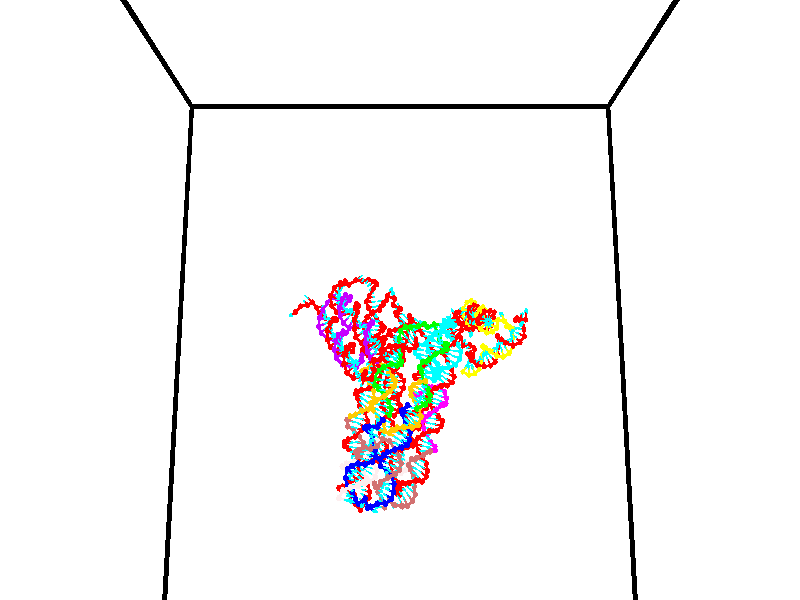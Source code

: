 // switches for output
#declare DRAW_BASES = 1; // possible values are 0, 1; only relevant for DNA ribbons
#declare DRAW_BASES_TYPE = 3; // possible values are 1, 2, 3; only relevant for DNA ribbons
#declare DRAW_FOG = 0; // set to 1 to enable fog

#include "colors.inc"

#include "transforms.inc"
background { rgb <1, 1, 1>}

#default {
   normal{
       ripples 0.25
       frequency 0.20
       turbulence 0.2
       lambda 5
   }
	finish {
		phong 0.1
		phong_size 40.
	}
}

// original window dimensions: 1024x640


// camera settings

camera {
	sky <0, 0.179814, -0.983701>
	up <0, 0.179814, -0.983701>
	right 1.6 * <1, 0, 0>
	location <35, 94.9851, 44.8844>
	look_at <35, 29.7336, 32.9568>
	direction <0, -65.2515, -11.9276>
	angle 67.0682
}


# declare cpy_camera_pos = <35, 94.9851, 44.8844>;
# if (DRAW_FOG = 1)
fog {
	fog_type 2
	up vnormalize(cpy_camera_pos)
	color rgbt<1,1,1,0.3>
	distance 1e-5
	fog_alt 3e-3
	fog_offset 56
}
# end


// LIGHTS

# declare lum = 6;
global_settings {
	ambient_light rgb lum * <0.05, 0.05, 0.05>
	max_trace_level 15
}# declare cpy_direct_light_amount = 0.25;
light_source
{	1000 * <-1, -1.16352, -0.803886>,
	rgb lum * cpy_direct_light_amount
	parallel
}

light_source
{	1000 * <1, 1.16352, 0.803886>,
	rgb lum * cpy_direct_light_amount
	parallel
}

// strand 0

// nucleotide -1

// particle -1
sphere {
	<24.382910, 34.507950, 34.867840> 0.250000
	pigment { color rgbt <1,0,0,0> }
	no_shadow
}
cylinder {
	<24.186954, 34.795269, 35.065449>,  <24.069382, 34.967659, 35.184013>, 0.100000
	pigment { color rgbt <1,0,0,0> }
	no_shadow
}
cylinder {
	<24.186954, 34.795269, 35.065449>,  <24.382910, 34.507950, 34.867840>, 0.100000
	pigment { color rgbt <1,0,0,0> }
	no_shadow
}

// particle -1
sphere {
	<24.186954, 34.795269, 35.065449> 0.100000
	pigment { color rgbt <1,0,0,0> }
	no_shadow
}
sphere {
	0, 1
	scale<0.080000,0.200000,0.300000>
	matrix <-0.431412, -0.692171, 0.578604,
		0.757557, 0.070326, 0.648970,
		-0.489890, 0.718299, 0.494019,
		24.039988, 35.010757, 35.213654>
	pigment { color rgbt <0,1,1,0> }
	no_shadow
}
cylinder {
	<24.937449, 34.791183, 34.420540>,  <24.382910, 34.507950, 34.867840>, 0.130000
	pigment { color rgbt <1,0,0,0> }
	no_shadow
}

// nucleotide -1

// particle -1
sphere {
	<24.937449, 34.791183, 34.420540> 0.250000
	pigment { color rgbt <1,0,0,0> }
	no_shadow
}
cylinder {
	<24.897385, 34.410160, 34.305576>,  <24.873346, 34.181545, 34.236599>, 0.100000
	pigment { color rgbt <1,0,0,0> }
	no_shadow
}
cylinder {
	<24.897385, 34.410160, 34.305576>,  <24.937449, 34.791183, 34.420540>, 0.100000
	pigment { color rgbt <1,0,0,0> }
	no_shadow
}

// particle -1
sphere {
	<24.897385, 34.410160, 34.305576> 0.100000
	pigment { color rgbt <1,0,0,0> }
	no_shadow
}
sphere {
	0, 1
	scale<0.080000,0.200000,0.300000>
	matrix <0.775224, 0.106363, -0.622667,
		0.623695, -0.285176, 0.727791,
		-0.100160, -0.952555, -0.287413,
		24.867336, 34.124393, 34.219353>
	pigment { color rgbt <0,1,1,0> }
	no_shadow
}
cylinder {
	<25.604412, 34.567692, 34.303017>,  <24.937449, 34.791183, 34.420540>, 0.130000
	pigment { color rgbt <1,0,0,0> }
	no_shadow
}

// nucleotide -1

// particle -1
sphere {
	<25.604412, 34.567692, 34.303017> 0.250000
	pigment { color rgbt <1,0,0,0> }
	no_shadow
}
cylinder {
	<25.394732, 34.305325, 34.085766>,  <25.268923, 34.147903, 33.955418>, 0.100000
	pigment { color rgbt <1,0,0,0> }
	no_shadow
}
cylinder {
	<25.394732, 34.305325, 34.085766>,  <25.604412, 34.567692, 34.303017>, 0.100000
	pigment { color rgbt <1,0,0,0> }
	no_shadow
}

// particle -1
sphere {
	<25.394732, 34.305325, 34.085766> 0.100000
	pigment { color rgbt <1,0,0,0> }
	no_shadow
}
sphere {
	0, 1
	scale<0.080000,0.200000,0.300000>
	matrix <0.666096, 0.081563, -0.741393,
		0.530593, -0.750411, 0.394150,
		-0.524201, -0.655920, -0.543122,
		25.237471, 34.108547, 33.922829>
	pigment { color rgbt <0,1,1,0> }
	no_shadow
}
cylinder {
	<26.011168, 33.997543, 33.930237>,  <25.604412, 34.567692, 34.303017>, 0.130000
	pigment { color rgbt <1,0,0,0> }
	no_shadow
}

// nucleotide -1

// particle -1
sphere {
	<26.011168, 33.997543, 33.930237> 0.250000
	pigment { color rgbt <1,0,0,0> }
	no_shadow
}
cylinder {
	<25.690550, 34.079636, 33.705593>,  <25.498178, 34.128891, 33.570808>, 0.100000
	pigment { color rgbt <1,0,0,0> }
	no_shadow
}
cylinder {
	<25.690550, 34.079636, 33.705593>,  <26.011168, 33.997543, 33.930237>, 0.100000
	pigment { color rgbt <1,0,0,0> }
	no_shadow
}

// particle -1
sphere {
	<25.690550, 34.079636, 33.705593> 0.100000
	pigment { color rgbt <1,0,0,0> }
	no_shadow
}
sphere {
	0, 1
	scale<0.080000,0.200000,0.300000>
	matrix <0.596105, 0.200904, -0.777365,
		-0.046711, -0.957871, -0.283373,
		-0.801546, 0.205232, -0.561608,
		25.450087, 34.141205, 33.537109>
	pigment { color rgbt <0,1,1,0> }
	no_shadow
}
cylinder {
	<26.462875, 33.862804, 34.407600>,  <26.011168, 33.997543, 33.930237>, 0.130000
	pigment { color rgbt <1,0,0,0> }
	no_shadow
}

// nucleotide -1

// particle -1
sphere {
	<26.462875, 33.862804, 34.407600> 0.250000
	pigment { color rgbt <1,0,0,0> }
	no_shadow
}
cylinder {
	<26.844332, 33.805260, 34.301865>,  <27.073206, 33.770733, 34.238422>, 0.100000
	pigment { color rgbt <1,0,0,0> }
	no_shadow
}
cylinder {
	<26.844332, 33.805260, 34.301865>,  <26.462875, 33.862804, 34.407600>, 0.100000
	pigment { color rgbt <1,0,0,0> }
	no_shadow
}

// particle -1
sphere {
	<26.844332, 33.805260, 34.301865> 0.100000
	pigment { color rgbt <1,0,0,0> }
	no_shadow
}
sphere {
	0, 1
	scale<0.080000,0.200000,0.300000>
	matrix <0.286783, 0.168052, 0.943141,
		-0.091262, -0.975224, 0.201519,
		0.953639, -0.143865, -0.264341,
		27.130423, 33.762100, 34.222561>
	pigment { color rgbt <0,1,1,0> }
	no_shadow
}
cylinder {
	<26.669657, 33.204929, 34.761261>,  <26.462875, 33.862804, 34.407600>, 0.130000
	pigment { color rgbt <1,0,0,0> }
	no_shadow
}

// nucleotide -1

// particle -1
sphere {
	<26.669657, 33.204929, 34.761261> 0.250000
	pigment { color rgbt <1,0,0,0> }
	no_shadow
}
cylinder {
	<26.967939, 33.459721, 34.683102>,  <27.146910, 33.612595, 34.636208>, 0.100000
	pigment { color rgbt <1,0,0,0> }
	no_shadow
}
cylinder {
	<26.967939, 33.459721, 34.683102>,  <26.669657, 33.204929, 34.761261>, 0.100000
	pigment { color rgbt <1,0,0,0> }
	no_shadow
}

// particle -1
sphere {
	<26.967939, 33.459721, 34.683102> 0.100000
	pigment { color rgbt <1,0,0,0> }
	no_shadow
}
sphere {
	0, 1
	scale<0.080000,0.200000,0.300000>
	matrix <0.333762, -0.103315, 0.936978,
		0.576647, -0.763928, -0.289642,
		0.745708, 0.636978, -0.195394,
		27.191652, 33.650814, 34.624485>
	pigment { color rgbt <0,1,1,0> }
	no_shadow
}
cylinder {
	<27.246107, 32.979023, 35.171448>,  <26.669657, 33.204929, 34.761261>, 0.130000
	pigment { color rgbt <1,0,0,0> }
	no_shadow
}

// nucleotide -1

// particle -1
sphere {
	<27.246107, 32.979023, 35.171448> 0.250000
	pigment { color rgbt <1,0,0,0> }
	no_shadow
}
cylinder {
	<27.281561, 33.371758, 35.104351>,  <27.302834, 33.607399, 35.064091>, 0.100000
	pigment { color rgbt <1,0,0,0> }
	no_shadow
}
cylinder {
	<27.281561, 33.371758, 35.104351>,  <27.246107, 32.979023, 35.171448>, 0.100000
	pigment { color rgbt <1,0,0,0> }
	no_shadow
}

// particle -1
sphere {
	<27.281561, 33.371758, 35.104351> 0.100000
	pigment { color rgbt <1,0,0,0> }
	no_shadow
}
sphere {
	0, 1
	scale<0.080000,0.200000,0.300000>
	matrix <0.408417, 0.117776, 0.905165,
		0.908482, -0.148737, -0.390560,
		0.088633, 0.981838, -0.167744,
		27.308151, 33.666309, 35.054028>
	pigment { color rgbt <0,1,1,0> }
	no_shadow
}
cylinder {
	<27.982183, 33.225029, 35.348145>,  <27.246107, 32.979023, 35.171448>, 0.130000
	pigment { color rgbt <1,0,0,0> }
	no_shadow
}

// nucleotide -1

// particle -1
sphere {
	<27.982183, 33.225029, 35.348145> 0.250000
	pigment { color rgbt <1,0,0,0> }
	no_shadow
}
cylinder {
	<27.796743, 33.578598, 35.323601>,  <27.685480, 33.790737, 35.308876>, 0.100000
	pigment { color rgbt <1,0,0,0> }
	no_shadow
}
cylinder {
	<27.796743, 33.578598, 35.323601>,  <27.982183, 33.225029, 35.348145>, 0.100000
	pigment { color rgbt <1,0,0,0> }
	no_shadow
}

// particle -1
sphere {
	<27.796743, 33.578598, 35.323601> 0.100000
	pigment { color rgbt <1,0,0,0> }
	no_shadow
}
sphere {
	0, 1
	scale<0.080000,0.200000,0.300000>
	matrix <0.545319, 0.339218, 0.766523,
		0.698357, 0.321901, -0.639279,
		-0.463599, 0.883918, -0.061357,
		27.657663, 33.843773, 35.305195>
	pigment { color rgbt <0,1,1,0> }
	no_shadow
}
cylinder {
	<28.424990, 33.752472, 35.340977>,  <27.982183, 33.225029, 35.348145>, 0.130000
	pigment { color rgbt <1,0,0,0> }
	no_shadow
}

// nucleotide -1

// particle -1
sphere {
	<28.424990, 33.752472, 35.340977> 0.250000
	pigment { color rgbt <1,0,0,0> }
	no_shadow
}
cylinder {
	<28.080351, 33.911354, 35.467392>,  <27.873568, 34.006683, 35.543240>, 0.100000
	pigment { color rgbt <1,0,0,0> }
	no_shadow
}
cylinder {
	<28.080351, 33.911354, 35.467392>,  <28.424990, 33.752472, 35.340977>, 0.100000
	pigment { color rgbt <1,0,0,0> }
	no_shadow
}

// particle -1
sphere {
	<28.080351, 33.911354, 35.467392> 0.100000
	pigment { color rgbt <1,0,0,0> }
	no_shadow
}
sphere {
	0, 1
	scale<0.080000,0.200000,0.300000>
	matrix <0.483373, 0.452026, 0.749682,
		0.154918, 0.798688, -0.581461,
		-0.861597, 0.397202, 0.316038,
		27.821871, 34.030514, 35.562202>
	pigment { color rgbt <0,1,1,0> }
	no_shadow
}
cylinder {
	<28.571369, 34.432110, 35.537544>,  <28.424990, 33.752472, 35.340977>, 0.130000
	pigment { color rgbt <1,0,0,0> }
	no_shadow
}

// nucleotide -1

// particle -1
sphere {
	<28.571369, 34.432110, 35.537544> 0.250000
	pigment { color rgbt <1,0,0,0> }
	no_shadow
}
cylinder {
	<28.214022, 34.379673, 35.709454>,  <27.999613, 34.348209, 35.812599>, 0.100000
	pigment { color rgbt <1,0,0,0> }
	no_shadow
}
cylinder {
	<28.214022, 34.379673, 35.709454>,  <28.571369, 34.432110, 35.537544>, 0.100000
	pigment { color rgbt <1,0,0,0> }
	no_shadow
}

// particle -1
sphere {
	<28.214022, 34.379673, 35.709454> 0.100000
	pigment { color rgbt <1,0,0,0> }
	no_shadow
}
sphere {
	0, 1
	scale<0.080000,0.200000,0.300000>
	matrix <0.245864, 0.657974, 0.711774,
		-0.376088, 0.741543, -0.555583,
		-0.893369, -0.131092, 0.429775,
		27.946011, 34.340343, 35.838387>
	pigment { color rgbt <0,1,1,0> }
	no_shadow
}
cylinder {
	<28.277018, 35.051304, 35.531937>,  <28.571369, 34.432110, 35.537544>, 0.130000
	pigment { color rgbt <1,0,0,0> }
	no_shadow
}

// nucleotide -1

// particle -1
sphere {
	<28.277018, 35.051304, 35.531937> 0.250000
	pigment { color rgbt <1,0,0,0> }
	no_shadow
}
cylinder {
	<28.124723, 34.849792, 35.842098>,  <28.033346, 34.728886, 36.028194>, 0.100000
	pigment { color rgbt <1,0,0,0> }
	no_shadow
}
cylinder {
	<28.124723, 34.849792, 35.842098>,  <28.277018, 35.051304, 35.531937>, 0.100000
	pigment { color rgbt <1,0,0,0> }
	no_shadow
}

// particle -1
sphere {
	<28.124723, 34.849792, 35.842098> 0.100000
	pigment { color rgbt <1,0,0,0> }
	no_shadow
}
sphere {
	0, 1
	scale<0.080000,0.200000,0.300000>
	matrix <0.321654, 0.714036, 0.621845,
		-0.866937, 0.486170, -0.109817,
		-0.380735, -0.503778, 0.775402,
		28.010502, 34.698658, 36.074718>
	pigment { color rgbt <0,1,1,0> }
	no_shadow
}
cylinder {
	<28.024143, 35.497028, 35.965488>,  <28.277018, 35.051304, 35.531937>, 0.130000
	pigment { color rgbt <1,0,0,0> }
	no_shadow
}

// nucleotide -1

// particle -1
sphere {
	<28.024143, 35.497028, 35.965488> 0.250000
	pigment { color rgbt <1,0,0,0> }
	no_shadow
}
cylinder {
	<28.045626, 35.185532, 36.215508>,  <28.058516, 34.998634, 36.365517>, 0.100000
	pigment { color rgbt <1,0,0,0> }
	no_shadow
}
cylinder {
	<28.045626, 35.185532, 36.215508>,  <28.024143, 35.497028, 35.965488>, 0.100000
	pigment { color rgbt <1,0,0,0> }
	no_shadow
}

// particle -1
sphere {
	<28.045626, 35.185532, 36.215508> 0.100000
	pigment { color rgbt <1,0,0,0> }
	no_shadow
}
sphere {
	0, 1
	scale<0.080000,0.200000,0.300000>
	matrix <0.197730, 0.621848, 0.757765,
		-0.978784, 0.082895, 0.187376,
		0.053704, -0.778739, 0.625046,
		28.061737, 34.951912, 36.403023>
	pigment { color rgbt <0,1,1,0> }
	no_shadow
}
cylinder {
	<27.776127, 35.782997, 36.595200>,  <28.024143, 35.497028, 35.965488>, 0.130000
	pigment { color rgbt <1,0,0,0> }
	no_shadow
}

// nucleotide -1

// particle -1
sphere {
	<27.776127, 35.782997, 36.595200> 0.250000
	pigment { color rgbt <1,0,0,0> }
	no_shadow
}
cylinder {
	<27.987627, 35.459244, 36.697433>,  <28.114527, 35.264992, 36.758774>, 0.100000
	pigment { color rgbt <1,0,0,0> }
	no_shadow
}
cylinder {
	<27.987627, 35.459244, 36.697433>,  <27.776127, 35.782997, 36.595200>, 0.100000
	pigment { color rgbt <1,0,0,0> }
	no_shadow
}

// particle -1
sphere {
	<27.987627, 35.459244, 36.697433> 0.100000
	pigment { color rgbt <1,0,0,0> }
	no_shadow
}
sphere {
	0, 1
	scale<0.080000,0.200000,0.300000>
	matrix <0.271664, 0.446660, 0.852463,
		-0.804127, -0.381309, 0.456052,
		0.528753, -0.809381, 0.255583,
		28.146254, 35.216431, 36.774109>
	pigment { color rgbt <0,1,1,0> }
	no_shadow
}
cylinder {
	<27.841932, 35.802147, 37.378033>,  <27.776127, 35.782997, 36.595200>, 0.130000
	pigment { color rgbt <1,0,0,0> }
	no_shadow
}

// nucleotide -1

// particle -1
sphere {
	<27.841932, 35.802147, 37.378033> 0.250000
	pigment { color rgbt <1,0,0,0> }
	no_shadow
}
cylinder {
	<28.135406, 35.557690, 37.259235>,  <28.311491, 35.411015, 37.187958>, 0.100000
	pigment { color rgbt <1,0,0,0> }
	no_shadow
}
cylinder {
	<28.135406, 35.557690, 37.259235>,  <27.841932, 35.802147, 37.378033>, 0.100000
	pigment { color rgbt <1,0,0,0> }
	no_shadow
}

// particle -1
sphere {
	<28.135406, 35.557690, 37.259235> 0.100000
	pigment { color rgbt <1,0,0,0> }
	no_shadow
}
sphere {
	0, 1
	scale<0.080000,0.200000,0.300000>
	matrix <0.571357, 0.318312, 0.756457,
		-0.367771, -0.724690, 0.582725,
		0.733686, -0.611148, -0.296991,
		28.355513, 35.374344, 37.170139>
	pigment { color rgbt <0,1,1,0> }
	no_shadow
}
cylinder {
	<28.049824, 35.269302, 37.907047>,  <27.841932, 35.802147, 37.378033>, 0.130000
	pigment { color rgbt <1,0,0,0> }
	no_shadow
}

// nucleotide -1

// particle -1
sphere {
	<28.049824, 35.269302, 37.907047> 0.250000
	pigment { color rgbt <1,0,0,0> }
	no_shadow
}
cylinder {
	<28.372080, 35.301510, 37.672283>,  <28.565434, 35.320835, 37.531425>, 0.100000
	pigment { color rgbt <1,0,0,0> }
	no_shadow
}
cylinder {
	<28.372080, 35.301510, 37.672283>,  <28.049824, 35.269302, 37.907047>, 0.100000
	pigment { color rgbt <1,0,0,0> }
	no_shadow
}

// particle -1
sphere {
	<28.372080, 35.301510, 37.672283> 0.100000
	pigment { color rgbt <1,0,0,0> }
	no_shadow
}
sphere {
	0, 1
	scale<0.080000,0.200000,0.300000>
	matrix <0.421607, 0.618044, 0.663528,
		0.416162, -0.782009, 0.463974,
		0.805641, 0.080521, -0.586907,
		28.613771, 35.325665, 37.496212>
	pigment { color rgbt <0,1,1,0> }
	no_shadow
}
cylinder {
	<28.688702, 35.142300, 38.342350>,  <28.049824, 35.269302, 37.907047>, 0.130000
	pigment { color rgbt <1,0,0,0> }
	no_shadow
}

// nucleotide -1

// particle -1
sphere {
	<28.688702, 35.142300, 38.342350> 0.250000
	pigment { color rgbt <1,0,0,0> }
	no_shadow
}
cylinder {
	<28.815981, 35.333420, 38.014824>,  <28.892349, 35.448093, 37.818310>, 0.100000
	pigment { color rgbt <1,0,0,0> }
	no_shadow
}
cylinder {
	<28.815981, 35.333420, 38.014824>,  <28.688702, 35.142300, 38.342350>, 0.100000
	pigment { color rgbt <1,0,0,0> }
	no_shadow
}

// particle -1
sphere {
	<28.815981, 35.333420, 38.014824> 0.100000
	pigment { color rgbt <1,0,0,0> }
	no_shadow
}
sphere {
	0, 1
	scale<0.080000,0.200000,0.300000>
	matrix <0.617516, 0.550880, 0.561431,
		0.719321, -0.684276, -0.119762,
		0.318199, 0.477804, -0.818811,
		28.911440, 35.476761, 37.769180>
	pigment { color rgbt <0,1,1,0> }
	no_shadow
}
cylinder {
	<29.387590, 35.295753, 38.575069>,  <28.688702, 35.142300, 38.342350>, 0.130000
	pigment { color rgbt <1,0,0,0> }
	no_shadow
}

// nucleotide -1

// particle -1
sphere {
	<29.387590, 35.295753, 38.575069> 0.250000
	pigment { color rgbt <1,0,0,0> }
	no_shadow
}
cylinder {
	<29.328270, 35.532940, 38.258488>,  <29.292677, 35.675251, 38.068539>, 0.100000
	pigment { color rgbt <1,0,0,0> }
	no_shadow
}
cylinder {
	<29.328270, 35.532940, 38.258488>,  <29.387590, 35.295753, 38.575069>, 0.100000
	pigment { color rgbt <1,0,0,0> }
	no_shadow
}

// particle -1
sphere {
	<29.328270, 35.532940, 38.258488> 0.100000
	pigment { color rgbt <1,0,0,0> }
	no_shadow
}
sphere {
	0, 1
	scale<0.080000,0.200000,0.300000>
	matrix <0.560478, 0.709762, 0.426735,
		0.814783, -0.380307, -0.437602,
		-0.148303, 0.592962, -0.791455,
		29.283779, 35.710827, 38.021049>
	pigment { color rgbt <0,1,1,0> }
	no_shadow
}
cylinder {
	<29.983301, 35.498837, 38.313698>,  <29.387590, 35.295753, 38.575069>, 0.130000
	pigment { color rgbt <1,0,0,0> }
	no_shadow
}

// nucleotide -1

// particle -1
sphere {
	<29.983301, 35.498837, 38.313698> 0.250000
	pigment { color rgbt <1,0,0,0> }
	no_shadow
}
cylinder {
	<29.744173, 35.799091, 38.201160>,  <29.600697, 35.979244, 38.133640>, 0.100000
	pigment { color rgbt <1,0,0,0> }
	no_shadow
}
cylinder {
	<29.744173, 35.799091, 38.201160>,  <29.983301, 35.498837, 38.313698>, 0.100000
	pigment { color rgbt <1,0,0,0> }
	no_shadow
}

// particle -1
sphere {
	<29.744173, 35.799091, 38.201160> 0.100000
	pigment { color rgbt <1,0,0,0> }
	no_shadow
}
sphere {
	0, 1
	scale<0.080000,0.200000,0.300000>
	matrix <0.586879, 0.648900, 0.484253,
		0.546061, 0.124384, -0.828460,
		-0.597821, 0.750638, -0.281340,
		29.564827, 36.024284, 38.116756>
	pigment { color rgbt <0,1,1,0> }
	no_shadow
}
cylinder {
	<30.382940, 36.040222, 38.371284>,  <29.983301, 35.498837, 38.313698>, 0.130000
	pigment { color rgbt <1,0,0,0> }
	no_shadow
}

// nucleotide -1

// particle -1
sphere {
	<30.382940, 36.040222, 38.371284> 0.250000
	pigment { color rgbt <1,0,0,0> }
	no_shadow
}
cylinder {
	<30.042337, 36.243202, 38.318474>,  <29.837976, 36.364990, 38.286785>, 0.100000
	pigment { color rgbt <1,0,0,0> }
	no_shadow
}
cylinder {
	<30.042337, 36.243202, 38.318474>,  <30.382940, 36.040222, 38.371284>, 0.100000
	pigment { color rgbt <1,0,0,0> }
	no_shadow
}

// particle -1
sphere {
	<30.042337, 36.243202, 38.318474> 0.100000
	pigment { color rgbt <1,0,0,0> }
	no_shadow
}
sphere {
	0, 1
	scale<0.080000,0.200000,0.300000>
	matrix <0.419624, 0.810478, 0.408706,
		0.314404, 0.292613, -0.903066,
		-0.851508, 0.507447, -0.132030,
		29.786884, 36.395435, 38.278866>
	pigment { color rgbt <0,1,1,0> }
	no_shadow
}
cylinder {
	<30.493473, 36.722561, 37.936012>,  <30.382940, 36.040222, 38.371284>, 0.130000
	pigment { color rgbt <1,0,0,0> }
	no_shadow
}

// nucleotide -1

// particle -1
sphere {
	<30.493473, 36.722561, 37.936012> 0.250000
	pigment { color rgbt <1,0,0,0> }
	no_shadow
}
cylinder {
	<30.177841, 36.751244, 38.180050>,  <29.988462, 36.768456, 38.326473>, 0.100000
	pigment { color rgbt <1,0,0,0> }
	no_shadow
}
cylinder {
	<30.177841, 36.751244, 38.180050>,  <30.493473, 36.722561, 37.936012>, 0.100000
	pigment { color rgbt <1,0,0,0> }
	no_shadow
}

// particle -1
sphere {
	<30.177841, 36.751244, 38.180050> 0.100000
	pigment { color rgbt <1,0,0,0> }
	no_shadow
}
sphere {
	0, 1
	scale<0.080000,0.200000,0.300000>
	matrix <0.368121, 0.850280, 0.376180,
		-0.491771, 0.521423, -0.697337,
		-0.789081, 0.071710, 0.610090,
		29.941116, 36.772755, 38.363075>
	pigment { color rgbt <0,1,1,0> }
	no_shadow
}
cylinder {
	<30.272209, 37.383976, 37.995243>,  <30.493473, 36.722561, 37.936012>, 0.130000
	pigment { color rgbt <1,0,0,0> }
	no_shadow
}

// nucleotide -1

// particle -1
sphere {
	<30.272209, 37.383976, 37.995243> 0.250000
	pigment { color rgbt <1,0,0,0> }
	no_shadow
}
cylinder {
	<30.102749, 37.247463, 38.330875>,  <30.001072, 37.165558, 38.532253>, 0.100000
	pigment { color rgbt <1,0,0,0> }
	no_shadow
}
cylinder {
	<30.102749, 37.247463, 38.330875>,  <30.272209, 37.383976, 37.995243>, 0.100000
	pigment { color rgbt <1,0,0,0> }
	no_shadow
}

// particle -1
sphere {
	<30.102749, 37.247463, 38.330875> 0.100000
	pigment { color rgbt <1,0,0,0> }
	no_shadow
}
sphere {
	0, 1
	scale<0.080000,0.200000,0.300000>
	matrix <0.408035, 0.755110, 0.513144,
		-0.808720, 0.559767, -0.180649,
		-0.423651, -0.341278, 0.839076,
		29.975655, 37.145081, 38.582600>
	pigment { color rgbt <0,1,1,0> }
	no_shadow
}
cylinder {
	<29.909933, 37.962605, 38.285583>,  <30.272209, 37.383976, 37.995243>, 0.130000
	pigment { color rgbt <1,0,0,0> }
	no_shadow
}

// nucleotide -1

// particle -1
sphere {
	<29.909933, 37.962605, 38.285583> 0.250000
	pigment { color rgbt <1,0,0,0> }
	no_shadow
}
cylinder {
	<29.974960, 37.692303, 38.573174>,  <30.013977, 37.530121, 38.745728>, 0.100000
	pigment { color rgbt <1,0,0,0> }
	no_shadow
}
cylinder {
	<29.974960, 37.692303, 38.573174>,  <29.909933, 37.962605, 38.285583>, 0.100000
	pigment { color rgbt <1,0,0,0> }
	no_shadow
}

// particle -1
sphere {
	<29.974960, 37.692303, 38.573174> 0.100000
	pigment { color rgbt <1,0,0,0> }
	no_shadow
}
sphere {
	0, 1
	scale<0.080000,0.200000,0.300000>
	matrix <0.389230, 0.713500, 0.582595,
		-0.906681, 0.185135, 0.379017,
		0.162571, -0.675753, 0.718977,
		30.023731, 37.489578, 38.788868>
	pigment { color rgbt <0,1,1,0> }
	no_shadow
}
cylinder {
	<29.726616, 38.278740, 38.869335>,  <29.909933, 37.962605, 38.285583>, 0.130000
	pigment { color rgbt <1,0,0,0> }
	no_shadow
}

// nucleotide -1

// particle -1
sphere {
	<29.726616, 38.278740, 38.869335> 0.250000
	pigment { color rgbt <1,0,0,0> }
	no_shadow
}
cylinder {
	<29.983419, 37.998928, 38.994865>,  <30.137501, 37.831043, 39.070183>, 0.100000
	pigment { color rgbt <1,0,0,0> }
	no_shadow
}
cylinder {
	<29.983419, 37.998928, 38.994865>,  <29.726616, 38.278740, 38.869335>, 0.100000
	pigment { color rgbt <1,0,0,0> }
	no_shadow
}

// particle -1
sphere {
	<29.983419, 37.998928, 38.994865> 0.100000
	pigment { color rgbt <1,0,0,0> }
	no_shadow
}
sphere {
	0, 1
	scale<0.080000,0.200000,0.300000>
	matrix <0.388830, 0.649847, 0.653077,
		-0.660785, -0.297256, 0.689204,
		0.642008, -0.699527, 0.313828,
		30.176022, 37.789070, 39.089012>
	pigment { color rgbt <0,1,1,0> }
	no_shadow
}
cylinder {
	<29.733150, 38.385124, 39.624195>,  <29.726616, 38.278740, 38.869335>, 0.130000
	pigment { color rgbt <1,0,0,0> }
	no_shadow
}

// nucleotide -1

// particle -1
sphere {
	<29.733150, 38.385124, 39.624195> 0.250000
	pigment { color rgbt <1,0,0,0> }
	no_shadow
}
cylinder {
	<30.082478, 38.204063, 39.552162>,  <30.292074, 38.095428, 39.508942>, 0.100000
	pigment { color rgbt <1,0,0,0> }
	no_shadow
}
cylinder {
	<30.082478, 38.204063, 39.552162>,  <29.733150, 38.385124, 39.624195>, 0.100000
	pigment { color rgbt <1,0,0,0> }
	no_shadow
}

// particle -1
sphere {
	<30.082478, 38.204063, 39.552162> 0.100000
	pigment { color rgbt <1,0,0,0> }
	no_shadow
}
sphere {
	0, 1
	scale<0.080000,0.200000,0.300000>
	matrix <0.414858, 0.497267, 0.761983,
		-0.255363, -0.740160, 0.622056,
		0.873317, -0.452647, -0.180078,
		30.344473, 38.068268, 39.498138>
	pigment { color rgbt <0,1,1,0> }
	no_shadow
}
cylinder {
	<30.020052, 38.230686, 40.296490>,  <29.733150, 38.385124, 39.624195>, 0.130000
	pigment { color rgbt <1,0,0,0> }
	no_shadow
}

// nucleotide -1

// particle -1
sphere {
	<30.020052, 38.230686, 40.296490> 0.250000
	pigment { color rgbt <1,0,0,0> }
	no_shadow
}
cylinder {
	<30.326153, 38.208481, 40.039955>,  <30.509813, 38.195156, 39.886036>, 0.100000
	pigment { color rgbt <1,0,0,0> }
	no_shadow
}
cylinder {
	<30.326153, 38.208481, 40.039955>,  <30.020052, 38.230686, 40.296490>, 0.100000
	pigment { color rgbt <1,0,0,0> }
	no_shadow
}

// particle -1
sphere {
	<30.326153, 38.208481, 40.039955> 0.100000
	pigment { color rgbt <1,0,0,0> }
	no_shadow
}
sphere {
	0, 1
	scale<0.080000,0.200000,0.300000>
	matrix <0.560635, 0.547085, 0.621600,
		0.316355, -0.835234, 0.449783,
		0.765250, -0.055518, -0.641334,
		30.555727, 38.191826, 39.847553>
	pigment { color rgbt <0,1,1,0> }
	no_shadow
}
cylinder {
	<30.620005, 38.102604, 40.676888>,  <30.020052, 38.230686, 40.296490>, 0.130000
	pigment { color rgbt <1,0,0,0> }
	no_shadow
}

// nucleotide -1

// particle -1
sphere {
	<30.620005, 38.102604, 40.676888> 0.250000
	pigment { color rgbt <1,0,0,0> }
	no_shadow
}
cylinder {
	<30.737213, 38.293728, 40.345627>,  <30.807539, 38.408401, 40.146870>, 0.100000
	pigment { color rgbt <1,0,0,0> }
	no_shadow
}
cylinder {
	<30.737213, 38.293728, 40.345627>,  <30.620005, 38.102604, 40.676888>, 0.100000
	pigment { color rgbt <1,0,0,0> }
	no_shadow
}

// particle -1
sphere {
	<30.737213, 38.293728, 40.345627> 0.100000
	pigment { color rgbt <1,0,0,0> }
	no_shadow
}
sphere {
	0, 1
	scale<0.080000,0.200000,0.300000>
	matrix <0.481969, 0.674252, 0.559545,
		0.825739, -0.563103, -0.032719,
		0.293021, 0.477807, -0.828154,
		30.825119, 38.437069, 40.097179>
	pigment { color rgbt <0,1,1,0> }
	no_shadow
}
cylinder {
	<31.410656, 38.136524, 40.563015>,  <30.620005, 38.102604, 40.676888>, 0.130000
	pigment { color rgbt <1,0,0,0> }
	no_shadow
}

// nucleotide -1

// particle -1
sphere {
	<31.410656, 38.136524, 40.563015> 0.250000
	pigment { color rgbt <1,0,0,0> }
	no_shadow
}
cylinder {
	<31.179090, 38.440407, 40.444557>,  <31.040152, 38.622738, 40.373482>, 0.100000
	pigment { color rgbt <1,0,0,0> }
	no_shadow
}
cylinder {
	<31.179090, 38.440407, 40.444557>,  <31.410656, 38.136524, 40.563015>, 0.100000
	pigment { color rgbt <1,0,0,0> }
	no_shadow
}

// particle -1
sphere {
	<31.179090, 38.440407, 40.444557> 0.100000
	pigment { color rgbt <1,0,0,0> }
	no_shadow
}
sphere {
	0, 1
	scale<0.080000,0.200000,0.300000>
	matrix <0.447025, 0.599456, 0.663943,
		0.681929, 0.251982, -0.686642,
		-0.578914, 0.759709, -0.296144,
		31.005417, 38.668320, 40.355713>
	pigment { color rgbt <0,1,1,0> }
	no_shadow
}
cylinder {
	<31.791264, 38.709579, 40.264122>,  <31.410656, 38.136524, 40.563015>, 0.130000
	pigment { color rgbt <1,0,0,0> }
	no_shadow
}

// nucleotide -1

// particle -1
sphere {
	<31.791264, 38.709579, 40.264122> 0.250000
	pigment { color rgbt <1,0,0,0> }
	no_shadow
}
cylinder {
	<31.455387, 38.845745, 40.433372>,  <31.253860, 38.927444, 40.534924>, 0.100000
	pigment { color rgbt <1,0,0,0> }
	no_shadow
}
cylinder {
	<31.455387, 38.845745, 40.433372>,  <31.791264, 38.709579, 40.264122>, 0.100000
	pigment { color rgbt <1,0,0,0> }
	no_shadow
}

// particle -1
sphere {
	<31.455387, 38.845745, 40.433372> 0.100000
	pigment { color rgbt <1,0,0,0> }
	no_shadow
}
sphere {
	0, 1
	scale<0.080000,0.200000,0.300000>
	matrix <0.542687, 0.555009, 0.630441,
		-0.020231, 0.759003, -0.650773,
		-0.839691, 0.340412, 0.423129,
		31.203480, 38.947868, 40.560310>
	pigment { color rgbt <0,1,1,0> }
	no_shadow
}
cylinder {
	<31.801888, 39.453655, 40.427479>,  <31.791264, 38.709579, 40.264122>, 0.130000
	pigment { color rgbt <1,0,0,0> }
	no_shadow
}

// nucleotide -1

// particle -1
sphere {
	<31.801888, 39.453655, 40.427479> 0.250000
	pigment { color rgbt <1,0,0,0> }
	no_shadow
}
cylinder {
	<31.555822, 39.284718, 40.693771>,  <31.408182, 39.183357, 40.853546>, 0.100000
	pigment { color rgbt <1,0,0,0> }
	no_shadow
}
cylinder {
	<31.555822, 39.284718, 40.693771>,  <31.801888, 39.453655, 40.427479>, 0.100000
	pigment { color rgbt <1,0,0,0> }
	no_shadow
}

// particle -1
sphere {
	<31.555822, 39.284718, 40.693771> 0.100000
	pigment { color rgbt <1,0,0,0> }
	no_shadow
}
sphere {
	0, 1
	scale<0.080000,0.200000,0.300000>
	matrix <0.456778, 0.497323, 0.737580,
		-0.642594, 0.757825, -0.113020,
		-0.615164, -0.422340, 0.665735,
		31.371273, 39.158016, 40.893494>
	pigment { color rgbt <0,1,1,0> }
	no_shadow
}
cylinder {
	<31.690140, 39.985313, 40.920097>,  <31.801888, 39.453655, 40.427479>, 0.130000
	pigment { color rgbt <1,0,0,0> }
	no_shadow
}

// nucleotide -1

// particle -1
sphere {
	<31.690140, 39.985313, 40.920097> 0.250000
	pigment { color rgbt <1,0,0,0> }
	no_shadow
}
cylinder {
	<31.599710, 39.653194, 41.123856>,  <31.545452, 39.453922, 41.246113>, 0.100000
	pigment { color rgbt <1,0,0,0> }
	no_shadow
}
cylinder {
	<31.599710, 39.653194, 41.123856>,  <31.690140, 39.985313, 40.920097>, 0.100000
	pigment { color rgbt <1,0,0,0> }
	no_shadow
}

// particle -1
sphere {
	<31.599710, 39.653194, 41.123856> 0.100000
	pigment { color rgbt <1,0,0,0> }
	no_shadow
}
sphere {
	0, 1
	scale<0.080000,0.200000,0.300000>
	matrix <0.457244, 0.371296, 0.808126,
		-0.860127, 0.415617, 0.295710,
		-0.226075, -0.830302, 0.509400,
		31.531887, 39.404102, 41.276676>
	pigment { color rgbt <0,1,1,0> }
	no_shadow
}
cylinder {
	<32.394699, 40.064922, 40.885864>,  <31.690140, 39.985313, 40.920097>, 0.130000
	pigment { color rgbt <1,0,0,0> }
	no_shadow
}

// nucleotide -1

// particle -1
sphere {
	<32.394699, 40.064922, 40.885864> 0.250000
	pigment { color rgbt <1,0,0,0> }
	no_shadow
}
cylinder {
	<32.469398, 39.825066, 40.574593>,  <32.514217, 39.681152, 40.387829>, 0.100000
	pigment { color rgbt <1,0,0,0> }
	no_shadow
}
cylinder {
	<32.469398, 39.825066, 40.574593>,  <32.394699, 40.064922, 40.885864>, 0.100000
	pigment { color rgbt <1,0,0,0> }
	no_shadow
}

// particle -1
sphere {
	<32.469398, 39.825066, 40.574593> 0.100000
	pigment { color rgbt <1,0,0,0> }
	no_shadow
}
sphere {
	0, 1
	scale<0.080000,0.200000,0.300000>
	matrix <-0.531930, 0.604233, -0.593256,
		0.825940, 0.524723, -0.206130,
		0.186745, -0.599641, -0.778176,
		32.525421, 39.645172, 40.341141>
	pigment { color rgbt <0,1,1,0> }
	no_shadow
}
cylinder {
	<32.677532, 40.490383, 40.278160>,  <32.394699, 40.064922, 40.885864>, 0.130000
	pigment { color rgbt <1,0,0,0> }
	no_shadow
}

// nucleotide -1

// particle -1
sphere {
	<32.677532, 40.490383, 40.278160> 0.250000
	pigment { color rgbt <1,0,0,0> }
	no_shadow
}
cylinder {
	<32.481331, 40.166107, 40.150299>,  <32.363609, 39.971542, 40.073582>, 0.100000
	pigment { color rgbt <1,0,0,0> }
	no_shadow
}
cylinder {
	<32.481331, 40.166107, 40.150299>,  <32.677532, 40.490383, 40.278160>, 0.100000
	pigment { color rgbt <1,0,0,0> }
	no_shadow
}

// particle -1
sphere {
	<32.481331, 40.166107, 40.150299> 0.100000
	pigment { color rgbt <1,0,0,0> }
	no_shadow
}
sphere {
	0, 1
	scale<0.080000,0.200000,0.300000>
	matrix <-0.595553, 0.579638, -0.556180,
		0.636176, -0.082438, -0.767127,
		-0.490506, -0.810693, -0.319656,
		32.334179, 39.922897, 40.054401>
	pigment { color rgbt <0,1,1,0> }
	no_shadow
}
cylinder {
	<32.628254, 40.599728, 39.564312>,  <32.677532, 40.490383, 40.278160>, 0.130000
	pigment { color rgbt <1,0,0,0> }
	no_shadow
}

// nucleotide -1

// particle -1
sphere {
	<32.628254, 40.599728, 39.564312> 0.250000
	pigment { color rgbt <1,0,0,0> }
	no_shadow
}
cylinder {
	<32.329258, 40.352364, 39.661331>,  <32.149860, 40.203945, 39.719543>, 0.100000
	pigment { color rgbt <1,0,0,0> }
	no_shadow
}
cylinder {
	<32.329258, 40.352364, 39.661331>,  <32.628254, 40.599728, 39.564312>, 0.100000
	pigment { color rgbt <1,0,0,0> }
	no_shadow
}

// particle -1
sphere {
	<32.329258, 40.352364, 39.661331> 0.100000
	pigment { color rgbt <1,0,0,0> }
	no_shadow
}
sphere {
	0, 1
	scale<0.080000,0.200000,0.300000>
	matrix <-0.628543, 0.540323, -0.559450,
		0.214916, -0.570634, -0.792583,
		-0.747492, -0.618408, 0.242544,
		32.105011, 40.166840, 39.734093>
	pigment { color rgbt <0,1,1,0> }
	no_shadow
}
cylinder {
	<33.196037, 40.155872, 39.444626>,  <32.628254, 40.599728, 39.564312>, 0.130000
	pigment { color rgbt <1,0,0,0> }
	no_shadow
}

// nucleotide -1

// particle -1
sphere {
	<33.196037, 40.155872, 39.444626> 0.250000
	pigment { color rgbt <1,0,0,0> }
	no_shadow
}
cylinder {
	<33.509251, 39.914928, 39.382637>,  <33.697178, 39.770363, 39.345444>, 0.100000
	pigment { color rgbt <1,0,0,0> }
	no_shadow
}
cylinder {
	<33.509251, 39.914928, 39.382637>,  <33.196037, 40.155872, 39.444626>, 0.100000
	pigment { color rgbt <1,0,0,0> }
	no_shadow
}

// particle -1
sphere {
	<33.509251, 39.914928, 39.382637> 0.100000
	pigment { color rgbt <1,0,0,0> }
	no_shadow
}
sphere {
	0, 1
	scale<0.080000,0.200000,0.300000>
	matrix <-0.346370, -0.215355, -0.913044,
		0.516605, 0.768626, -0.377270,
		0.783037, -0.602358, -0.154975,
		33.744164, 39.734222, 39.336143>
	pigment { color rgbt <0,1,1,0> }
	no_shadow
}
cylinder {
	<33.369598, 40.230022, 38.746849>,  <33.196037, 40.155872, 39.444626>, 0.130000
	pigment { color rgbt <1,0,0,0> }
	no_shadow
}

// nucleotide -1

// particle -1
sphere {
	<33.369598, 40.230022, 38.746849> 0.250000
	pigment { color rgbt <1,0,0,0> }
	no_shadow
}
cylinder {
	<33.500809, 39.871861, 38.867283>,  <33.579536, 39.656963, 38.939545>, 0.100000
	pigment { color rgbt <1,0,0,0> }
	no_shadow
}
cylinder {
	<33.500809, 39.871861, 38.867283>,  <33.369598, 40.230022, 38.746849>, 0.100000
	pigment { color rgbt <1,0,0,0> }
	no_shadow
}

// particle -1
sphere {
	<33.500809, 39.871861, 38.867283> 0.100000
	pigment { color rgbt <1,0,0,0> }
	no_shadow
}
sphere {
	0, 1
	scale<0.080000,0.200000,0.300000>
	matrix <-0.364284, -0.413966, -0.834224,
		0.871604, 0.163969, -0.461974,
		0.328029, -0.895403, 0.301083,
		33.599216, 39.603241, 38.957607>
	pigment { color rgbt <0,1,1,0> }
	no_shadow
}
cylinder {
	<33.482128, 39.938442, 38.131882>,  <33.369598, 40.230022, 38.746849>, 0.130000
	pigment { color rgbt <1,0,0,0> }
	no_shadow
}

// nucleotide -1

// particle -1
sphere {
	<33.482128, 39.938442, 38.131882> 0.250000
	pigment { color rgbt <1,0,0,0> }
	no_shadow
}
cylinder {
	<33.420204, 39.645248, 38.396839>,  <33.383049, 39.469334, 38.555813>, 0.100000
	pigment { color rgbt <1,0,0,0> }
	no_shadow
}
cylinder {
	<33.420204, 39.645248, 38.396839>,  <33.482128, 39.938442, 38.131882>, 0.100000
	pigment { color rgbt <1,0,0,0> }
	no_shadow
}

// particle -1
sphere {
	<33.420204, 39.645248, 38.396839> 0.100000
	pigment { color rgbt <1,0,0,0> }
	no_shadow
}
sphere {
	0, 1
	scale<0.080000,0.200000,0.300000>
	matrix <-0.535632, -0.501113, -0.679694,
		0.830140, -0.460024, -0.315033,
		-0.154808, -0.732983, 0.662398,
		33.373760, 39.425354, 38.595558>
	pigment { color rgbt <0,1,1,0> }
	no_shadow
}
cylinder {
	<33.594788, 39.314587, 37.764538>,  <33.482128, 39.938442, 38.131882>, 0.130000
	pigment { color rgbt <1,0,0,0> }
	no_shadow
}

// nucleotide -1

// particle -1
sphere {
	<33.594788, 39.314587, 37.764538> 0.250000
	pigment { color rgbt <1,0,0,0> }
	no_shadow
}
cylinder {
	<33.328407, 39.239059, 38.053219>,  <33.168579, 39.193741, 38.226429>, 0.100000
	pigment { color rgbt <1,0,0,0> }
	no_shadow
}
cylinder {
	<33.328407, 39.239059, 38.053219>,  <33.594788, 39.314587, 37.764538>, 0.100000
	pigment { color rgbt <1,0,0,0> }
	no_shadow
}

// particle -1
sphere {
	<33.328407, 39.239059, 38.053219> 0.100000
	pigment { color rgbt <1,0,0,0> }
	no_shadow
}
sphere {
	0, 1
	scale<0.080000,0.200000,0.300000>
	matrix <-0.557687, -0.516539, -0.649748,
		0.495475, -0.835185, 0.238685,
		-0.665950, -0.188822, 0.721704,
		33.128624, 39.182411, 38.269730>
	pigment { color rgbt <0,1,1,0> }
	no_shadow
}
cylinder {
	<33.503250, 38.701908, 37.617325>,  <33.594788, 39.314587, 37.764538>, 0.130000
	pigment { color rgbt <1,0,0,0> }
	no_shadow
}

// nucleotide -1

// particle -1
sphere {
	<33.503250, 38.701908, 37.617325> 0.250000
	pigment { color rgbt <1,0,0,0> }
	no_shadow
}
cylinder {
	<33.187721, 38.811390, 37.837452>,  <32.998405, 38.877079, 37.969528>, 0.100000
	pigment { color rgbt <1,0,0,0> }
	no_shadow
}
cylinder {
	<33.187721, 38.811390, 37.837452>,  <33.503250, 38.701908, 37.617325>, 0.100000
	pigment { color rgbt <1,0,0,0> }
	no_shadow
}

// particle -1
sphere {
	<33.187721, 38.811390, 37.837452> 0.100000
	pigment { color rgbt <1,0,0,0> }
	no_shadow
}
sphere {
	0, 1
	scale<0.080000,0.200000,0.300000>
	matrix <-0.604051, -0.510584, -0.611903,
		0.113503, -0.815101, 0.568090,
		-0.788821, 0.273703, 0.550316,
		32.951077, 38.893501, 38.002548>
	pigment { color rgbt <0,1,1,0> }
	no_shadow
}
cylinder {
	<33.143433, 38.135536, 37.628479>,  <33.503250, 38.701908, 37.617325>, 0.130000
	pigment { color rgbt <1,0,0,0> }
	no_shadow
}

// nucleotide -1

// particle -1
sphere {
	<33.143433, 38.135536, 37.628479> 0.250000
	pigment { color rgbt <1,0,0,0> }
	no_shadow
}
cylinder {
	<32.869297, 38.412827, 37.717701>,  <32.704815, 38.579201, 37.771233>, 0.100000
	pigment { color rgbt <1,0,0,0> }
	no_shadow
}
cylinder {
	<32.869297, 38.412827, 37.717701>,  <33.143433, 38.135536, 37.628479>, 0.100000
	pigment { color rgbt <1,0,0,0> }
	no_shadow
}

// particle -1
sphere {
	<32.869297, 38.412827, 37.717701> 0.100000
	pigment { color rgbt <1,0,0,0> }
	no_shadow
}
sphere {
	0, 1
	scale<0.080000,0.200000,0.300000>
	matrix <-0.687503, -0.514917, -0.512055,
		-0.240116, -0.504279, 0.829486,
		-0.685335, 0.693226, 0.223054,
		32.663696, 38.620796, 37.784618>
	pigment { color rgbt <0,1,1,0> }
	no_shadow
}
cylinder {
	<32.641357, 37.783661, 38.036568>,  <33.143433, 38.135536, 37.628479>, 0.130000
	pigment { color rgbt <1,0,0,0> }
	no_shadow
}

// nucleotide -1

// particle -1
sphere {
	<32.641357, 37.783661, 38.036568> 0.250000
	pigment { color rgbt <1,0,0,0> }
	no_shadow
}
cylinder {
	<32.467487, 38.116653, 37.899143>,  <32.363167, 38.316448, 37.816689>, 0.100000
	pigment { color rgbt <1,0,0,0> }
	no_shadow
}
cylinder {
	<32.467487, 38.116653, 37.899143>,  <32.641357, 37.783661, 38.036568>, 0.100000
	pigment { color rgbt <1,0,0,0> }
	no_shadow
}

// particle -1
sphere {
	<32.467487, 38.116653, 37.899143> 0.100000
	pigment { color rgbt <1,0,0,0> }
	no_shadow
}
sphere {
	0, 1
	scale<0.080000,0.200000,0.300000>
	matrix <-0.702082, -0.552165, -0.449661,
		-0.564041, 0.045761, 0.824478,
		-0.434671, 0.832478, -0.343572,
		32.337086, 38.366398, 37.796074>
	pigment { color rgbt <0,1,1,0> }
	no_shadow
}
cylinder {
	<31.987068, 37.725208, 38.101219>,  <32.641357, 37.783661, 38.036568>, 0.130000
	pigment { color rgbt <1,0,0,0> }
	no_shadow
}

// nucleotide -1

// particle -1
sphere {
	<31.987068, 37.725208, 38.101219> 0.250000
	pigment { color rgbt <1,0,0,0> }
	no_shadow
}
cylinder {
	<32.003189, 38.019989, 37.831322>,  <32.012863, 38.196857, 37.669384>, 0.100000
	pigment { color rgbt <1,0,0,0> }
	no_shadow
}
cylinder {
	<32.003189, 38.019989, 37.831322>,  <31.987068, 37.725208, 38.101219>, 0.100000
	pigment { color rgbt <1,0,0,0> }
	no_shadow
}

// particle -1
sphere {
	<32.003189, 38.019989, 37.831322> 0.100000
	pigment { color rgbt <1,0,0,0> }
	no_shadow
}
sphere {
	0, 1
	scale<0.080000,0.200000,0.300000>
	matrix <-0.755081, -0.419801, -0.503607,
		-0.654392, 0.529779, 0.539541,
		0.040301, 0.736954, -0.674740,
		32.015278, 38.241074, 37.628899>
	pigment { color rgbt <0,1,1,0> }
	no_shadow
}
cylinder {
	<31.335464, 37.971054, 37.929668>,  <31.987068, 37.725208, 38.101219>, 0.130000
	pigment { color rgbt <1,0,0,0> }
	no_shadow
}

// nucleotide -1

// particle -1
sphere {
	<31.335464, 37.971054, 37.929668> 0.250000
	pigment { color rgbt <1,0,0,0> }
	no_shadow
}
cylinder {
	<31.554962, 38.043118, 37.603130>,  <31.686661, 38.086357, 37.407207>, 0.100000
	pigment { color rgbt <1,0,0,0> }
	no_shadow
}
cylinder {
	<31.554962, 38.043118, 37.603130>,  <31.335464, 37.971054, 37.929668>, 0.100000
	pigment { color rgbt <1,0,0,0> }
	no_shadow
}

// particle -1
sphere {
	<31.554962, 38.043118, 37.603130> 0.100000
	pigment { color rgbt <1,0,0,0> }
	no_shadow
}
sphere {
	0, 1
	scale<0.080000,0.200000,0.300000>
	matrix <-0.709884, -0.415319, -0.568837,
		-0.441525, 0.891657, -0.100013,
		0.548745, 0.180158, -0.816347,
		31.719585, 38.097164, 37.358227>
	pigment { color rgbt <0,1,1,0> }
	no_shadow
}
cylinder {
	<30.794180, 38.002872, 37.461704>,  <31.335464, 37.971054, 37.929668>, 0.130000
	pigment { color rgbt <1,0,0,0> }
	no_shadow
}

// nucleotide -1

// particle -1
sphere {
	<30.794180, 38.002872, 37.461704> 0.250000
	pigment { color rgbt <1,0,0,0> }
	no_shadow
}
cylinder {
	<31.125259, 37.954521, 37.242504>,  <31.323908, 37.925510, 37.110985>, 0.100000
	pigment { color rgbt <1,0,0,0> }
	no_shadow
}
cylinder {
	<31.125259, 37.954521, 37.242504>,  <30.794180, 38.002872, 37.461704>, 0.100000
	pigment { color rgbt <1,0,0,0> }
	no_shadow
}

// particle -1
sphere {
	<31.125259, 37.954521, 37.242504> 0.100000
	pigment { color rgbt <1,0,0,0> }
	no_shadow
}
sphere {
	0, 1
	scale<0.080000,0.200000,0.300000>
	matrix <-0.539072, -0.442615, -0.716585,
		-0.155929, 0.888527, -0.431517,
		0.827700, -0.120882, -0.547996,
		31.373569, 37.918255, 37.078106>
	pigment { color rgbt <0,1,1,0> }
	no_shadow
}
cylinder {
	<30.719366, 38.468380, 36.861351>,  <30.794180, 38.002872, 37.461704>, 0.130000
	pigment { color rgbt <1,0,0,0> }
	no_shadow
}

// nucleotide -1

// particle -1
sphere {
	<30.719366, 38.468380, 36.861351> 0.250000
	pigment { color rgbt <1,0,0,0> }
	no_shadow
}
cylinder {
	<30.971653, 38.173359, 36.764843>,  <31.123026, 37.996346, 36.706940>, 0.100000
	pigment { color rgbt <1,0,0,0> }
	no_shadow
}
cylinder {
	<30.971653, 38.173359, 36.764843>,  <30.719366, 38.468380, 36.861351>, 0.100000
	pigment { color rgbt <1,0,0,0> }
	no_shadow
}

// particle -1
sphere {
	<30.971653, 38.173359, 36.764843> 0.100000
	pigment { color rgbt <1,0,0,0> }
	no_shadow
}
sphere {
	0, 1
	scale<0.080000,0.200000,0.300000>
	matrix <-0.624973, -0.298483, -0.721330,
		0.460003, 0.605743, -0.649209,
		0.630718, -0.737552, -0.241270,
		31.160868, 37.952095, 36.692463>
	pigment { color rgbt <0,1,1,0> }
	no_shadow
}
cylinder {
	<30.660439, 38.442070, 36.140438>,  <30.719366, 38.468380, 36.861351>, 0.130000
	pigment { color rgbt <1,0,0,0> }
	no_shadow
}

// nucleotide -1

// particle -1
sphere {
	<30.660439, 38.442070, 36.140438> 0.250000
	pigment { color rgbt <1,0,0,0> }
	no_shadow
}
cylinder {
	<30.833746, 38.082973, 36.172298>,  <30.937731, 37.867516, 36.191414>, 0.100000
	pigment { color rgbt <1,0,0,0> }
	no_shadow
}
cylinder {
	<30.833746, 38.082973, 36.172298>,  <30.660439, 38.442070, 36.140438>, 0.100000
	pigment { color rgbt <1,0,0,0> }
	no_shadow
}

// particle -1
sphere {
	<30.833746, 38.082973, 36.172298> 0.100000
	pigment { color rgbt <1,0,0,0> }
	no_shadow
}
sphere {
	0, 1
	scale<0.080000,0.200000,0.300000>
	matrix <-0.534048, -0.326920, -0.779689,
		0.725996, 0.295279, -0.621080,
		0.433269, -0.897738, 0.079650,
		30.963726, 37.813652, 36.196194>
	pigment { color rgbt <0,1,1,0> }
	no_shadow
}
cylinder {
	<30.950102, 38.287876, 35.461540>,  <30.660439, 38.442070, 36.140438>, 0.130000
	pigment { color rgbt <1,0,0,0> }
	no_shadow
}

// nucleotide -1

// particle -1
sphere {
	<30.950102, 38.287876, 35.461540> 0.250000
	pigment { color rgbt <1,0,0,0> }
	no_shadow
}
cylinder {
	<30.885172, 37.955353, 35.674171>,  <30.846214, 37.755840, 35.801750>, 0.100000
	pigment { color rgbt <1,0,0,0> }
	no_shadow
}
cylinder {
	<30.885172, 37.955353, 35.674171>,  <30.950102, 38.287876, 35.461540>, 0.100000
	pigment { color rgbt <1,0,0,0> }
	no_shadow
}

// particle -1
sphere {
	<30.885172, 37.955353, 35.674171> 0.100000
	pigment { color rgbt <1,0,0,0> }
	no_shadow
}
sphere {
	0, 1
	scale<0.080000,0.200000,0.300000>
	matrix <-0.441367, -0.420653, -0.792620,
		0.882522, -0.363284, -0.298629,
		-0.162327, -0.831309, 0.531578,
		30.836473, 37.705959, 35.833645>
	pigment { color rgbt <0,1,1,0> }
	no_shadow
}
cylinder {
	<31.010462, 37.819111, 34.944691>,  <30.950102, 38.287876, 35.461540>, 0.130000
	pigment { color rgbt <1,0,0,0> }
	no_shadow
}

// nucleotide -1

// particle -1
sphere {
	<31.010462, 37.819111, 34.944691> 0.250000
	pigment { color rgbt <1,0,0,0> }
	no_shadow
}
cylinder {
	<30.826300, 37.638447, 35.250378>,  <30.715803, 37.530048, 35.433788>, 0.100000
	pigment { color rgbt <1,0,0,0> }
	no_shadow
}
cylinder {
	<30.826300, 37.638447, 35.250378>,  <31.010462, 37.819111, 34.944691>, 0.100000
	pigment { color rgbt <1,0,0,0> }
	no_shadow
}

// particle -1
sphere {
	<30.826300, 37.638447, 35.250378> 0.100000
	pigment { color rgbt <1,0,0,0> }
	no_shadow
}
sphere {
	0, 1
	scale<0.080000,0.200000,0.300000>
	matrix <-0.524353, -0.556288, -0.644669,
		0.716297, -0.697529, 0.019288,
		-0.460405, -0.451661, 0.764219,
		30.688179, 37.502949, 35.479645>
	pigment { color rgbt <0,1,1,0> }
	no_shadow
}
cylinder {
	<30.753954, 37.185818, 34.633938>,  <31.010462, 37.819111, 34.944691>, 0.130000
	pigment { color rgbt <1,0,0,0> }
	no_shadow
}

// nucleotide -1

// particle -1
sphere {
	<30.753954, 37.185818, 34.633938> 0.250000
	pigment { color rgbt <1,0,0,0> }
	no_shadow
}
cylinder {
	<30.532169, 37.188076, 34.966816>,  <30.399099, 37.189430, 35.166542>, 0.100000
	pigment { color rgbt <1,0,0,0> }
	no_shadow
}
cylinder {
	<30.532169, 37.188076, 34.966816>,  <30.753954, 37.185818, 34.633938>, 0.100000
	pigment { color rgbt <1,0,0,0> }
	no_shadow
}

// particle -1
sphere {
	<30.532169, 37.188076, 34.966816> 0.100000
	pigment { color rgbt <1,0,0,0> }
	no_shadow
}
sphere {
	0, 1
	scale<0.080000,0.200000,0.300000>
	matrix <-0.676907, -0.584774, -0.447031,
		0.484119, -0.811177, 0.328056,
		-0.554460, 0.005647, 0.832191,
		30.365831, 37.189770, 35.216473>
	pigment { color rgbt <0,1,1,0> }
	no_shadow
}
cylinder {
	<30.585028, 36.455681, 34.799820>,  <30.753954, 37.185818, 34.633938>, 0.130000
	pigment { color rgbt <1,0,0,0> }
	no_shadow
}

// nucleotide -1

// particle -1
sphere {
	<30.585028, 36.455681, 34.799820> 0.250000
	pigment { color rgbt <1,0,0,0> }
	no_shadow
}
cylinder {
	<30.321327, 36.692738, 34.984932>,  <30.163107, 36.834972, 35.095997>, 0.100000
	pigment { color rgbt <1,0,0,0> }
	no_shadow
}
cylinder {
	<30.321327, 36.692738, 34.984932>,  <30.585028, 36.455681, 34.799820>, 0.100000
	pigment { color rgbt <1,0,0,0> }
	no_shadow
}

// particle -1
sphere {
	<30.321327, 36.692738, 34.984932> 0.100000
	pigment { color rgbt <1,0,0,0> }
	no_shadow
}
sphere {
	0, 1
	scale<0.080000,0.200000,0.300000>
	matrix <-0.751922, -0.518842, -0.406715,
		-0.000929, -0.616099, 0.787668,
		-0.659252, 0.592643, 0.462776,
		30.123552, 36.870529, 35.123764>
	pigment { color rgbt <0,1,1,0> }
	no_shadow
}
cylinder {
	<30.182772, 36.035038, 35.195187>,  <30.585028, 36.455681, 34.799820>, 0.130000
	pigment { color rgbt <1,0,0,0> }
	no_shadow
}

// nucleotide -1

// particle -1
sphere {
	<30.182772, 36.035038, 35.195187> 0.250000
	pigment { color rgbt <1,0,0,0> }
	no_shadow
}
cylinder {
	<29.964891, 36.362110, 35.120667>,  <29.834164, 36.558353, 35.075954>, 0.100000
	pigment { color rgbt <1,0,0,0> }
	no_shadow
}
cylinder {
	<29.964891, 36.362110, 35.120667>,  <30.182772, 36.035038, 35.195187>, 0.100000
	pigment { color rgbt <1,0,0,0> }
	no_shadow
}

// particle -1
sphere {
	<29.964891, 36.362110, 35.120667> 0.100000
	pigment { color rgbt <1,0,0,0> }
	no_shadow
}
sphere {
	0, 1
	scale<0.080000,0.200000,0.300000>
	matrix <-0.702733, -0.566263, -0.430712,
		-0.457675, -0.103693, 0.883052,
		-0.544701, 0.817676, -0.186296,
		29.801481, 36.607414, 35.064777>
	pigment { color rgbt <0,1,1,0> }
	no_shadow
}
cylinder {
	<29.462530, 35.790001, 35.177273>,  <30.182772, 36.035038, 35.195187>, 0.130000
	pigment { color rgbt <1,0,0,0> }
	no_shadow
}

// nucleotide -1

// particle -1
sphere {
	<29.462530, 35.790001, 35.177273> 0.250000
	pigment { color rgbt <1,0,0,0> }
	no_shadow
}
cylinder {
	<29.433788, 36.153675, 35.013214>,  <29.416542, 36.371880, 34.914780>, 0.100000
	pigment { color rgbt <1,0,0,0> }
	no_shadow
}
cylinder {
	<29.433788, 36.153675, 35.013214>,  <29.462530, 35.790001, 35.177273>, 0.100000
	pigment { color rgbt <1,0,0,0> }
	no_shadow
}

// particle -1
sphere {
	<29.433788, 36.153675, 35.013214> 0.100000
	pigment { color rgbt <1,0,0,0> }
	no_shadow
}
sphere {
	0, 1
	scale<0.080000,0.200000,0.300000>
	matrix <-0.669503, -0.348771, -0.655839,
		-0.739326, 0.227467, 0.633763,
		-0.071856, 0.909185, -0.410146,
		29.412231, 36.426430, 34.890171>
	pigment { color rgbt <0,1,1,0> }
	no_shadow
}
cylinder {
	<28.718275, 35.848625, 35.104633>,  <29.462530, 35.790001, 35.177273>, 0.130000
	pigment { color rgbt <1,0,0,0> }
	no_shadow
}

// nucleotide -1

// particle -1
sphere {
	<28.718275, 35.848625, 35.104633> 0.250000
	pigment { color rgbt <1,0,0,0> }
	no_shadow
}
cylinder {
	<28.940634, 36.086407, 34.872219>,  <29.074049, 36.229076, 34.732769>, 0.100000
	pigment { color rgbt <1,0,0,0> }
	no_shadow
}
cylinder {
	<28.940634, 36.086407, 34.872219>,  <28.718275, 35.848625, 35.104633>, 0.100000
	pigment { color rgbt <1,0,0,0> }
	no_shadow
}

// particle -1
sphere {
	<28.940634, 36.086407, 34.872219> 0.100000
	pigment { color rgbt <1,0,0,0> }
	no_shadow
}
sphere {
	0, 1
	scale<0.080000,0.200000,0.300000>
	matrix <-0.325448, -0.487550, -0.810172,
		-0.764893, 0.639470, -0.077564,
		0.555897, 0.594452, -0.581038,
		29.107403, 36.264744, 34.697906>
	pigment { color rgbt <0,1,1,0> }
	no_shadow
}
cylinder {
	<28.246923, 36.153954, 34.610054>,  <28.718275, 35.848625, 35.104633>, 0.130000
	pigment { color rgbt <1,0,0,0> }
	no_shadow
}

// nucleotide -1

// particle -1
sphere {
	<28.246923, 36.153954, 34.610054> 0.250000
	pigment { color rgbt <1,0,0,0> }
	no_shadow
}
cylinder {
	<28.628090, 36.138031, 34.489811>,  <28.856791, 36.128479, 34.417664>, 0.100000
	pigment { color rgbt <1,0,0,0> }
	no_shadow
}
cylinder {
	<28.628090, 36.138031, 34.489811>,  <28.246923, 36.153954, 34.610054>, 0.100000
	pigment { color rgbt <1,0,0,0> }
	no_shadow
}

// particle -1
sphere {
	<28.628090, 36.138031, 34.489811> 0.100000
	pigment { color rgbt <1,0,0,0> }
	no_shadow
}
sphere {
	0, 1
	scale<0.080000,0.200000,0.300000>
	matrix <-0.273623, -0.540149, -0.795845,
		-0.130697, 0.840628, -0.525608,
		0.952916, -0.039803, -0.300611,
		28.913965, 36.126091, 34.399628>
	pigment { color rgbt <0,1,1,0> }
	no_shadow
}
cylinder {
	<28.136103, 36.329048, 33.846611>,  <28.246923, 36.153954, 34.610054>, 0.130000
	pigment { color rgbt <1,0,0,0> }
	no_shadow
}

// nucleotide -1

// particle -1
sphere {
	<28.136103, 36.329048, 33.846611> 0.250000
	pigment { color rgbt <1,0,0,0> }
	no_shadow
}
cylinder {
	<28.493921, 36.161259, 33.908363>,  <28.708612, 36.060585, 33.945415>, 0.100000
	pigment { color rgbt <1,0,0,0> }
	no_shadow
}
cylinder {
	<28.493921, 36.161259, 33.908363>,  <28.136103, 36.329048, 33.846611>, 0.100000
	pigment { color rgbt <1,0,0,0> }
	no_shadow
}

// particle -1
sphere {
	<28.493921, 36.161259, 33.908363> 0.100000
	pigment { color rgbt <1,0,0,0> }
	no_shadow
}
sphere {
	0, 1
	scale<0.080000,0.200000,0.300000>
	matrix <-0.080619, -0.491136, -0.867344,
		0.439647, 0.763433, -0.473160,
		0.894545, -0.419471, 0.154379,
		28.762285, 36.035416, 33.954678>
	pigment { color rgbt <0,1,1,0> }
	no_shadow
}
cylinder {
	<28.474306, 36.339195, 33.188511>,  <28.136103, 36.329048, 33.846611>, 0.130000
	pigment { color rgbt <1,0,0,0> }
	no_shadow
}

// nucleotide -1

// particle -1
sphere {
	<28.474306, 36.339195, 33.188511> 0.250000
	pigment { color rgbt <1,0,0,0> }
	no_shadow
}
cylinder {
	<28.682104, 36.065643, 33.393425>,  <28.806784, 35.901512, 33.516373>, 0.100000
	pigment { color rgbt <1,0,0,0> }
	no_shadow
}
cylinder {
	<28.682104, 36.065643, 33.393425>,  <28.474306, 36.339195, 33.188511>, 0.100000
	pigment { color rgbt <1,0,0,0> }
	no_shadow
}

// particle -1
sphere {
	<28.682104, 36.065643, 33.393425> 0.100000
	pigment { color rgbt <1,0,0,0> }
	no_shadow
}
sphere {
	0, 1
	scale<0.080000,0.200000,0.300000>
	matrix <-0.036670, -0.616821, -0.786249,
		0.853686, 0.389667, -0.345513,
		0.519495, -0.683880, 0.512282,
		28.837952, 35.860477, 33.547112>
	pigment { color rgbt <0,1,1,0> }
	no_shadow
}
cylinder {
	<29.067928, 36.149593, 32.698772>,  <28.474306, 36.339195, 33.188511>, 0.130000
	pigment { color rgbt <1,0,0,0> }
	no_shadow
}

// nucleotide -1

// particle -1
sphere {
	<29.067928, 36.149593, 32.698772> 0.250000
	pigment { color rgbt <1,0,0,0> }
	no_shadow
}
cylinder {
	<29.002796, 35.859932, 32.966827>,  <28.963717, 35.686134, 33.127659>, 0.100000
	pigment { color rgbt <1,0,0,0> }
	no_shadow
}
cylinder {
	<29.002796, 35.859932, 32.966827>,  <29.067928, 36.149593, 32.698772>, 0.100000
	pigment { color rgbt <1,0,0,0> }
	no_shadow
}

// particle -1
sphere {
	<29.002796, 35.859932, 32.966827> 0.100000
	pigment { color rgbt <1,0,0,0> }
	no_shadow
}
sphere {
	0, 1
	scale<0.080000,0.200000,0.300000>
	matrix <0.075719, -0.686372, -0.723298,
		0.983744, -0.067034, 0.166596,
		-0.162832, -0.724155, 0.670138,
		28.953947, 35.642685, 33.167870>
	pigment { color rgbt <0,1,1,0> }
	no_shadow
}
cylinder {
	<29.491402, 35.604679, 32.432346>,  <29.067928, 36.149593, 32.698772>, 0.130000
	pigment { color rgbt <1,0,0,0> }
	no_shadow
}

// nucleotide -1

// particle -1
sphere {
	<29.491402, 35.604679, 32.432346> 0.250000
	pigment { color rgbt <1,0,0,0> }
	no_shadow
}
cylinder {
	<29.252943, 35.409664, 32.687508>,  <29.109869, 35.292656, 32.840603>, 0.100000
	pigment { color rgbt <1,0,0,0> }
	no_shadow
}
cylinder {
	<29.252943, 35.409664, 32.687508>,  <29.491402, 35.604679, 32.432346>, 0.100000
	pigment { color rgbt <1,0,0,0> }
	no_shadow
}

// particle -1
sphere {
	<29.252943, 35.409664, 32.687508> 0.100000
	pigment { color rgbt <1,0,0,0> }
	no_shadow
}
sphere {
	0, 1
	scale<0.080000,0.200000,0.300000>
	matrix <-0.157050, -0.708363, -0.688155,
		0.787366, -0.510423, 0.345720,
		-0.596145, -0.487535, 0.637903,
		29.074099, 35.263405, 32.878880>
	pigment { color rgbt <0,1,1,0> }
	no_shadow
}
cylinder {
	<29.820229, 34.874859, 32.575317>,  <29.491402, 35.604679, 32.432346>, 0.130000
	pigment { color rgbt <1,0,0,0> }
	no_shadow
}

// nucleotide -1

// particle -1
sphere {
	<29.820229, 34.874859, 32.575317> 0.250000
	pigment { color rgbt <1,0,0,0> }
	no_shadow
}
cylinder {
	<29.425705, 34.925167, 32.617992>,  <29.188992, 34.955353, 32.643597>, 0.100000
	pigment { color rgbt <1,0,0,0> }
	no_shadow
}
cylinder {
	<29.425705, 34.925167, 32.617992>,  <29.820229, 34.874859, 32.575317>, 0.100000
	pigment { color rgbt <1,0,0,0> }
	no_shadow
}

// particle -1
sphere {
	<29.425705, 34.925167, 32.617992> 0.100000
	pigment { color rgbt <1,0,0,0> }
	no_shadow
}
sphere {
	0, 1
	scale<0.080000,0.200000,0.300000>
	matrix <-0.162212, -0.856566, -0.489880,
		0.029770, -0.500477, 0.865238,
		-0.986307, 0.125768, 0.106683,
		29.129812, 34.962898, 32.649998>
	pigment { color rgbt <0,1,1,0> }
	no_shadow
}
cylinder {
	<30.519274, 35.001099, 32.219059>,  <29.820229, 34.874859, 32.575317>, 0.130000
	pigment { color rgbt <1,0,0,0> }
	no_shadow
}

// nucleotide -1

// particle -1
sphere {
	<30.519274, 35.001099, 32.219059> 0.250000
	pigment { color rgbt <1,0,0,0> }
	no_shadow
}
cylinder {
	<30.796211, 35.272419, 32.120617>,  <30.962374, 35.435211, 32.061550>, 0.100000
	pigment { color rgbt <1,0,0,0> }
	no_shadow
}
cylinder {
	<30.796211, 35.272419, 32.120617>,  <30.519274, 35.001099, 32.219059>, 0.100000
	pigment { color rgbt <1,0,0,0> }
	no_shadow
}

// particle -1
sphere {
	<30.796211, 35.272419, 32.120617> 0.100000
	pigment { color rgbt <1,0,0,0> }
	no_shadow
}
sphere {
	0, 1
	scale<0.080000,0.200000,0.300000>
	matrix <0.589195, -0.334537, 0.735483,
		0.416549, -0.654210, -0.631266,
		0.692341, 0.678303, -0.246106,
		31.003914, 35.475910, 32.046783>
	pigment { color rgbt <0,1,1,0> }
	no_shadow
}
cylinder {
	<31.127651, 34.676849, 32.237152>,  <30.519274, 35.001099, 32.219059>, 0.130000
	pigment { color rgbt <1,0,0,0> }
	no_shadow
}

// nucleotide -1

// particle -1
sphere {
	<31.127651, 34.676849, 32.237152> 0.250000
	pigment { color rgbt <1,0,0,0> }
	no_shadow
}
cylinder {
	<31.196815, 35.069454, 32.270004>,  <31.238314, 35.305016, 32.289715>, 0.100000
	pigment { color rgbt <1,0,0,0> }
	no_shadow
}
cylinder {
	<31.196815, 35.069454, 32.270004>,  <31.127651, 34.676849, 32.237152>, 0.100000
	pigment { color rgbt <1,0,0,0> }
	no_shadow
}

// particle -1
sphere {
	<31.196815, 35.069454, 32.270004> 0.100000
	pigment { color rgbt <1,0,0,0> }
	no_shadow
}
sphere {
	0, 1
	scale<0.080000,0.200000,0.300000>
	matrix <0.782146, -0.187509, 0.594211,
		0.598622, -0.038511, -0.800105,
		0.172911, 0.981507, 0.082126,
		31.248690, 35.363907, 32.294643>
	pigment { color rgbt <0,1,1,0> }
	no_shadow
}
cylinder {
	<31.813509, 34.839195, 32.124035>,  <31.127651, 34.676849, 32.237152>, 0.130000
	pigment { color rgbt <1,0,0,0> }
	no_shadow
}

// nucleotide -1

// particle -1
sphere {
	<31.813509, 34.839195, 32.124035> 0.250000
	pigment { color rgbt <1,0,0,0> }
	no_shadow
}
cylinder {
	<31.691776, 35.153919, 32.338814>,  <31.618736, 35.342754, 32.467682>, 0.100000
	pigment { color rgbt <1,0,0,0> }
	no_shadow
}
cylinder {
	<31.691776, 35.153919, 32.338814>,  <31.813509, 34.839195, 32.124035>, 0.100000
	pigment { color rgbt <1,0,0,0> }
	no_shadow
}

// particle -1
sphere {
	<31.691776, 35.153919, 32.338814> 0.100000
	pigment { color rgbt <1,0,0,0> }
	no_shadow
}
sphere {
	0, 1
	scale<0.080000,0.200000,0.300000>
	matrix <0.736453, -0.163173, 0.656515,
		0.604169, 0.595231, -0.529792,
		-0.304330, 0.786813, 0.536944,
		31.600477, 35.389961, 32.499897>
	pigment { color rgbt <0,1,1,0> }
	no_shadow
}
cylinder {
	<32.393894, 35.261887, 32.381134>,  <31.813509, 34.839195, 32.124035>, 0.130000
	pigment { color rgbt <1,0,0,0> }
	no_shadow
}

// nucleotide -1

// particle -1
sphere {
	<32.393894, 35.261887, 32.381134> 0.250000
	pigment { color rgbt <1,0,0,0> }
	no_shadow
}
cylinder {
	<32.100052, 35.420567, 32.601307>,  <31.923746, 35.515774, 32.733410>, 0.100000
	pigment { color rgbt <1,0,0,0> }
	no_shadow
}
cylinder {
	<32.100052, 35.420567, 32.601307>,  <32.393894, 35.261887, 32.381134>, 0.100000
	pigment { color rgbt <1,0,0,0> }
	no_shadow
}

// particle -1
sphere {
	<32.100052, 35.420567, 32.601307> 0.100000
	pigment { color rgbt <1,0,0,0> }
	no_shadow
}
sphere {
	0, 1
	scale<0.080000,0.200000,0.300000>
	matrix <0.647264, 0.166459, 0.743869,
		0.203467, 0.902730, -0.379052,
		-0.734609, 0.396699, 0.550435,
		31.879669, 35.539577, 32.766438>
	pigment { color rgbt <0,1,1,0> }
	no_shadow
}
cylinder {
	<32.692520, 35.834648, 32.748234>,  <32.393894, 35.261887, 32.381134>, 0.130000
	pigment { color rgbt <1,0,0,0> }
	no_shadow
}

// nucleotide -1

// particle -1
sphere {
	<32.692520, 35.834648, 32.748234> 0.250000
	pigment { color rgbt <1,0,0,0> }
	no_shadow
}
cylinder {
	<32.361641, 35.723427, 32.943550>,  <32.163113, 35.656693, 33.060738>, 0.100000
	pigment { color rgbt <1,0,0,0> }
	no_shadow
}
cylinder {
	<32.361641, 35.723427, 32.943550>,  <32.692520, 35.834648, 32.748234>, 0.100000
	pigment { color rgbt <1,0,0,0> }
	no_shadow
}

// particle -1
sphere {
	<32.361641, 35.723427, 32.943550> 0.100000
	pigment { color rgbt <1,0,0,0> }
	no_shadow
}
sphere {
	0, 1
	scale<0.080000,0.200000,0.300000>
	matrix <0.404023, 0.309612, 0.860759,
		-0.390519, 0.909299, -0.143769,
		-0.827200, -0.278057, 0.488287,
		32.113480, 35.640011, 33.090034>
	pigment { color rgbt <0,1,1,0> }
	no_shadow
}
cylinder {
	<32.381859, 36.444752, 33.220615>,  <32.692520, 35.834648, 32.748234>, 0.130000
	pigment { color rgbt <1,0,0,0> }
	no_shadow
}

// nucleotide -1

// particle -1
sphere {
	<32.381859, 36.444752, 33.220615> 0.250000
	pigment { color rgbt <1,0,0,0> }
	no_shadow
}
cylinder {
	<32.292133, 36.078266, 33.353416>,  <32.238300, 35.858376, 33.433098>, 0.100000
	pigment { color rgbt <1,0,0,0> }
	no_shadow
}
cylinder {
	<32.292133, 36.078266, 33.353416>,  <32.381859, 36.444752, 33.220615>, 0.100000
	pigment { color rgbt <1,0,0,0> }
	no_shadow
}

// particle -1
sphere {
	<32.292133, 36.078266, 33.353416> 0.100000
	pigment { color rgbt <1,0,0,0> }
	no_shadow
}
sphere {
	0, 1
	scale<0.080000,0.200000,0.300000>
	matrix <0.285697, 0.263893, 0.921270,
		-0.931699, 0.301503, 0.202567,
		-0.224309, -0.916219, 0.332007,
		32.224842, 35.803402, 33.453018>
	pigment { color rgbt <0,1,1,0> }
	no_shadow
}
cylinder {
	<31.945269, 36.452065, 33.882092>,  <32.381859, 36.444752, 33.220615>, 0.130000
	pigment { color rgbt <1,0,0,0> }
	no_shadow
}

// nucleotide -1

// particle -1
sphere {
	<31.945269, 36.452065, 33.882092> 0.250000
	pigment { color rgbt <1,0,0,0> }
	no_shadow
}
cylinder {
	<32.156620, 36.113895, 33.850910>,  <32.283432, 35.910995, 33.832203>, 0.100000
	pigment { color rgbt <1,0,0,0> }
	no_shadow
}
cylinder {
	<32.156620, 36.113895, 33.850910>,  <31.945269, 36.452065, 33.882092>, 0.100000
	pigment { color rgbt <1,0,0,0> }
	no_shadow
}

// particle -1
sphere {
	<32.156620, 36.113895, 33.850910> 0.100000
	pigment { color rgbt <1,0,0,0> }
	no_shadow
}
sphere {
	0, 1
	scale<0.080000,0.200000,0.300000>
	matrix <0.172987, 0.017312, 0.984772,
		-0.831200, -0.533816, 0.155395,
		0.528377, -0.845423, -0.077954,
		32.315132, 35.860268, 33.827522>
	pigment { color rgbt <0,1,1,0> }
	no_shadow
}
cylinder {
	<31.644728, 35.789227, 34.198166>,  <31.945269, 36.452065, 33.882092>, 0.130000
	pigment { color rgbt <1,0,0,0> }
	no_shadow
}

// nucleotide -1

// particle -1
sphere {
	<31.644728, 35.789227, 34.198166> 0.250000
	pigment { color rgbt <1,0,0,0> }
	no_shadow
}
cylinder {
	<32.038269, 35.717789, 34.193443>,  <32.274395, 35.674927, 34.190609>, 0.100000
	pigment { color rgbt <1,0,0,0> }
	no_shadow
}
cylinder {
	<32.038269, 35.717789, 34.193443>,  <31.644728, 35.789227, 34.198166>, 0.100000
	pigment { color rgbt <1,0,0,0> }
	no_shadow
}

// particle -1
sphere {
	<32.038269, 35.717789, 34.193443> 0.100000
	pigment { color rgbt <1,0,0,0> }
	no_shadow
}
sphere {
	0, 1
	scale<0.080000,0.200000,0.300000>
	matrix <-0.007758, -0.108460, 0.994071,
		-0.178817, -0.977927, -0.108094,
		0.983852, -0.178596, -0.011808,
		32.333424, 35.664211, 34.189899>
	pigment { color rgbt <0,1,1,0> }
	no_shadow
}
cylinder {
	<31.819809, 35.139839, 34.606300>,  <31.644728, 35.789227, 34.198166>, 0.130000
	pigment { color rgbt <1,0,0,0> }
	no_shadow
}

// nucleotide -1

// particle -1
sphere {
	<31.819809, 35.139839, 34.606300> 0.250000
	pigment { color rgbt <1,0,0,0> }
	no_shadow
}
cylinder {
	<32.157257, 35.354473, 34.598488>,  <32.359726, 35.483253, 34.593800>, 0.100000
	pigment { color rgbt <1,0,0,0> }
	no_shadow
}
cylinder {
	<32.157257, 35.354473, 34.598488>,  <31.819809, 35.139839, 34.606300>, 0.100000
	pigment { color rgbt <1,0,0,0> }
	no_shadow
}

// particle -1
sphere {
	<32.157257, 35.354473, 34.598488> 0.100000
	pigment { color rgbt <1,0,0,0> }
	no_shadow
}
sphere {
	0, 1
	scale<0.080000,0.200000,0.300000>
	matrix <0.046185, -0.036282, 0.998274,
		0.534951, -0.843065, -0.055390,
		0.843620, 0.536586, -0.019528,
		32.410343, 35.515450, 34.592628>
	pigment { color rgbt <0,1,1,0> }
	no_shadow
}
cylinder {
	<32.154678, 34.871716, 35.055611>,  <31.819809, 35.139839, 34.606300>, 0.130000
	pigment { color rgbt <1,0,0,0> }
	no_shadow
}

// nucleotide -1

// particle -1
sphere {
	<32.154678, 34.871716, 35.055611> 0.250000
	pigment { color rgbt <1,0,0,0> }
	no_shadow
}
cylinder {
	<32.357204, 35.215714, 35.030151>,  <32.478718, 35.422112, 35.014877>, 0.100000
	pigment { color rgbt <1,0,0,0> }
	no_shadow
}
cylinder {
	<32.357204, 35.215714, 35.030151>,  <32.154678, 34.871716, 35.055611>, 0.100000
	pigment { color rgbt <1,0,0,0> }
	no_shadow
}

// particle -1
sphere {
	<32.357204, 35.215714, 35.030151> 0.100000
	pigment { color rgbt <1,0,0,0> }
	no_shadow
}
sphere {
	0, 1
	scale<0.080000,0.200000,0.300000>
	matrix <0.047107, 0.046114, 0.997825,
		0.861063, -0.508209, -0.017164,
		0.506312, 0.859998, -0.063647,
		32.509098, 35.473713, 35.011059>
	pigment { color rgbt <0,1,1,0> }
	no_shadow
}
cylinder {
	<32.651306, 34.748196, 35.489075>,  <32.154678, 34.871716, 35.055611>, 0.130000
	pigment { color rgbt <1,0,0,0> }
	no_shadow
}

// nucleotide -1

// particle -1
sphere {
	<32.651306, 34.748196, 35.489075> 0.250000
	pigment { color rgbt <1,0,0,0> }
	no_shadow
}
cylinder {
	<32.619034, 35.143806, 35.439560>,  <32.599670, 35.381172, 35.409851>, 0.100000
	pigment { color rgbt <1,0,0,0> }
	no_shadow
}
cylinder {
	<32.619034, 35.143806, 35.439560>,  <32.651306, 34.748196, 35.489075>, 0.100000
	pigment { color rgbt <1,0,0,0> }
	no_shadow
}

// particle -1
sphere {
	<32.619034, 35.143806, 35.439560> 0.100000
	pigment { color rgbt <1,0,0,0> }
	no_shadow
}
sphere {
	0, 1
	scale<0.080000,0.200000,0.300000>
	matrix <-0.047714, 0.120213, 0.991601,
		0.995598, 0.085908, 0.037491,
		-0.080680, 0.989024, -0.123783,
		32.594830, 35.440514, 35.402424>
	pigment { color rgbt <0,1,1,0> }
	no_shadow
}
cylinder {
	<33.122105, 34.933144, 35.959225>,  <32.651306, 34.748196, 35.489075>, 0.130000
	pigment { color rgbt <1,0,0,0> }
	no_shadow
}

// nucleotide -1

// particle -1
sphere {
	<33.122105, 34.933144, 35.959225> 0.250000
	pigment { color rgbt <1,0,0,0> }
	no_shadow
}
cylinder {
	<32.904118, 35.259510, 35.881989>,  <32.773323, 35.455330, 35.835648>, 0.100000
	pigment { color rgbt <1,0,0,0> }
	no_shadow
}
cylinder {
	<32.904118, 35.259510, 35.881989>,  <33.122105, 34.933144, 35.959225>, 0.100000
	pigment { color rgbt <1,0,0,0> }
	no_shadow
}

// particle -1
sphere {
	<32.904118, 35.259510, 35.881989> 0.100000
	pigment { color rgbt <1,0,0,0> }
	no_shadow
}
sphere {
	0, 1
	scale<0.080000,0.200000,0.300000>
	matrix <0.090748, 0.286336, 0.953822,
		0.833530, 0.502282, -0.230087,
		-0.544970, 0.815920, -0.193088,
		32.740627, 35.504288, 35.824062>
	pigment { color rgbt <0,1,1,0> }
	no_shadow
}
cylinder {
	<33.437725, 35.531525, 36.319843>,  <33.122105, 34.933144, 35.959225>, 0.130000
	pigment { color rgbt <1,0,0,0> }
	no_shadow
}

// nucleotide -1

// particle -1
sphere {
	<33.437725, 35.531525, 36.319843> 0.250000
	pigment { color rgbt <1,0,0,0> }
	no_shadow
}
cylinder {
	<33.050591, 35.614914, 36.263508>,  <32.818310, 35.664948, 36.229706>, 0.100000
	pigment { color rgbt <1,0,0,0> }
	no_shadow
}
cylinder {
	<33.050591, 35.614914, 36.263508>,  <33.437725, 35.531525, 36.319843>, 0.100000
	pigment { color rgbt <1,0,0,0> }
	no_shadow
}

// particle -1
sphere {
	<33.050591, 35.614914, 36.263508> 0.100000
	pigment { color rgbt <1,0,0,0> }
	no_shadow
}
sphere {
	0, 1
	scale<0.080000,0.200000,0.300000>
	matrix <-0.083573, 0.261623, 0.961545,
		0.237301, 0.942387, -0.235785,
		-0.967835, 0.208470, -0.140842,
		32.760239, 35.677456, 36.221256>
	pigment { color rgbt <0,1,1,0> }
	no_shadow
}
cylinder {
	<33.265682, 36.181023, 36.672237>,  <33.437725, 35.531525, 36.319843>, 0.130000
	pigment { color rgbt <1,0,0,0> }
	no_shadow
}

// nucleotide -1

// particle -1
sphere {
	<33.265682, 36.181023, 36.672237> 0.250000
	pigment { color rgbt <1,0,0,0> }
	no_shadow
}
cylinder {
	<32.930771, 35.971939, 36.608070>,  <32.729824, 35.846489, 36.569569>, 0.100000
	pigment { color rgbt <1,0,0,0> }
	no_shadow
}
cylinder {
	<32.930771, 35.971939, 36.608070>,  <33.265682, 36.181023, 36.672237>, 0.100000
	pigment { color rgbt <1,0,0,0> }
	no_shadow
}

// particle -1
sphere {
	<32.930771, 35.971939, 36.608070> 0.100000
	pigment { color rgbt <1,0,0,0> }
	no_shadow
}
sphere {
	0, 1
	scale<0.080000,0.200000,0.300000>
	matrix <-0.207901, 0.032991, 0.977593,
		-0.505708, 0.851871, -0.136295,
		-0.837279, -0.522712, -0.160421,
		32.679588, 35.815125, 36.559944>
	pigment { color rgbt <0,1,1,0> }
	no_shadow
}
cylinder {
	<32.734928, 36.543041, 37.204422>,  <33.265682, 36.181023, 36.672237>, 0.130000
	pigment { color rgbt <1,0,0,0> }
	no_shadow
}

// nucleotide -1

// particle -1
sphere {
	<32.734928, 36.543041, 37.204422> 0.250000
	pigment { color rgbt <1,0,0,0> }
	no_shadow
}
cylinder {
	<32.570717, 36.194324, 37.097507>,  <32.472191, 35.985096, 37.033360>, 0.100000
	pigment { color rgbt <1,0,0,0> }
	no_shadow
}
cylinder {
	<32.570717, 36.194324, 37.097507>,  <32.734928, 36.543041, 37.204422>, 0.100000
	pigment { color rgbt <1,0,0,0> }
	no_shadow
}

// particle -1
sphere {
	<32.570717, 36.194324, 37.097507> 0.100000
	pigment { color rgbt <1,0,0,0> }
	no_shadow
}
sphere {
	0, 1
	scale<0.080000,0.200000,0.300000>
	matrix <-0.361522, -0.113491, 0.925431,
		-0.837118, 0.476547, -0.268581,
		-0.410529, -0.871793, -0.267287,
		32.447559, 35.932785, 37.017323>
	pigment { color rgbt <0,1,1,0> }
	no_shadow
}
cylinder {
	<32.093857, 36.544666, 37.536991>,  <32.734928, 36.543041, 37.204422>, 0.130000
	pigment { color rgbt <1,0,0,0> }
	no_shadow
}

// nucleotide -1

// particle -1
sphere {
	<32.093857, 36.544666, 37.536991> 0.250000
	pigment { color rgbt <1,0,0,0> }
	no_shadow
}
cylinder {
	<32.147060, 36.154678, 37.465729>,  <32.178982, 35.920685, 37.422970>, 0.100000
	pigment { color rgbt <1,0,0,0> }
	no_shadow
}
cylinder {
	<32.147060, 36.154678, 37.465729>,  <32.093857, 36.544666, 37.536991>, 0.100000
	pigment { color rgbt <1,0,0,0> }
	no_shadow
}

// particle -1
sphere {
	<32.147060, 36.154678, 37.465729> 0.100000
	pigment { color rgbt <1,0,0,0> }
	no_shadow
}
sphere {
	0, 1
	scale<0.080000,0.200000,0.300000>
	matrix <-0.416453, -0.218092, 0.882612,
		-0.899375, -0.043201, -0.435037,
		0.133008, -0.974971, -0.178155,
		32.186962, 35.862186, 37.412281>
	pigment { color rgbt <0,1,1,0> }
	no_shadow
}
cylinder {
	<31.505568, 36.226147, 37.820515>,  <32.093857, 36.544666, 37.536991>, 0.130000
	pigment { color rgbt <1,0,0,0> }
	no_shadow
}

// nucleotide -1

// particle -1
sphere {
	<31.505568, 36.226147, 37.820515> 0.250000
	pigment { color rgbt <1,0,0,0> }
	no_shadow
}
cylinder {
	<31.788475, 35.944569, 37.794506>,  <31.958220, 35.775620, 37.778900>, 0.100000
	pigment { color rgbt <1,0,0,0> }
	no_shadow
}
cylinder {
	<31.788475, 35.944569, 37.794506>,  <31.505568, 36.226147, 37.820515>, 0.100000
	pigment { color rgbt <1,0,0,0> }
	no_shadow
}

// particle -1
sphere {
	<31.788475, 35.944569, 37.794506> 0.100000
	pigment { color rgbt <1,0,0,0> }
	no_shadow
}
sphere {
	0, 1
	scale<0.080000,0.200000,0.300000>
	matrix <-0.169600, -0.258244, 0.951076,
		-0.686298, -0.661641, -0.302038,
		0.707270, -0.703947, -0.065017,
		32.000656, 35.733383, 37.775002>
	pigment { color rgbt <0,1,1,0> }
	no_shadow
}
cylinder {
	<31.296001, 35.736404, 38.220329>,  <31.505568, 36.226147, 37.820515>, 0.130000
	pigment { color rgbt <1,0,0,0> }
	no_shadow
}

// nucleotide -1

// particle -1
sphere {
	<31.296001, 35.736404, 38.220329> 0.250000
	pigment { color rgbt <1,0,0,0> }
	no_shadow
}
cylinder {
	<31.680222, 35.636852, 38.170685>,  <31.910753, 35.577122, 38.140896>, 0.100000
	pigment { color rgbt <1,0,0,0> }
	no_shadow
}
cylinder {
	<31.680222, 35.636852, 38.170685>,  <31.296001, 35.736404, 38.220329>, 0.100000
	pigment { color rgbt <1,0,0,0> }
	no_shadow
}

// particle -1
sphere {
	<31.680222, 35.636852, 38.170685> 0.100000
	pigment { color rgbt <1,0,0,0> }
	no_shadow
}
sphere {
	0, 1
	scale<0.080000,0.200000,0.300000>
	matrix <0.036607, -0.329240, 0.943537,
		-0.275691, -0.910856, -0.307140,
		0.960549, -0.248881, -0.124112,
		31.968386, 35.562187, 38.133450>
	pigment { color rgbt <0,1,1,0> }
	no_shadow
}
cylinder {
	<31.310823, 35.080135, 38.419014>,  <31.296001, 35.736404, 38.220329>, 0.130000
	pigment { color rgbt <1,0,0,0> }
	no_shadow
}

// nucleotide -1

// particle -1
sphere {
	<31.310823, 35.080135, 38.419014> 0.250000
	pigment { color rgbt <1,0,0,0> }
	no_shadow
}
cylinder {
	<31.697159, 35.178257, 38.452446>,  <31.928959, 35.237129, 38.472507>, 0.100000
	pigment { color rgbt <1,0,0,0> }
	no_shadow
}
cylinder {
	<31.697159, 35.178257, 38.452446>,  <31.310823, 35.080135, 38.419014>, 0.100000
	pigment { color rgbt <1,0,0,0> }
	no_shadow
}

// particle -1
sphere {
	<31.697159, 35.178257, 38.452446> 0.100000
	pigment { color rgbt <1,0,0,0> }
	no_shadow
}
sphere {
	0, 1
	scale<0.080000,0.200000,0.300000>
	matrix <0.048891, -0.489210, 0.870795,
		0.254495, -0.836960, -0.484490,
		0.965837, 0.245300, 0.083582,
		31.986910, 35.251846, 38.477520>
	pigment { color rgbt <0,1,1,0> }
	no_shadow
}
cylinder {
	<31.773504, 34.457218, 38.524807>,  <31.310823, 35.080135, 38.419014>, 0.130000
	pigment { color rgbt <1,0,0,0> }
	no_shadow
}

// nucleotide -1

// particle -1
sphere {
	<31.773504, 34.457218, 38.524807> 0.250000
	pigment { color rgbt <1,0,0,0> }
	no_shadow
}
cylinder {
	<31.964220, 34.776157, 38.672806>,  <32.078651, 34.967522, 38.761604>, 0.100000
	pigment { color rgbt <1,0,0,0> }
	no_shadow
}
cylinder {
	<31.964220, 34.776157, 38.672806>,  <31.773504, 34.457218, 38.524807>, 0.100000
	pigment { color rgbt <1,0,0,0> }
	no_shadow
}

// particle -1
sphere {
	<31.964220, 34.776157, 38.672806> 0.100000
	pigment { color rgbt <1,0,0,0> }
	no_shadow
}
sphere {
	0, 1
	scale<0.080000,0.200000,0.300000>
	matrix <0.092158, -0.463950, 0.881055,
		0.874173, -0.385979, -0.294689,
		0.476790, 0.797352, 0.370002,
		32.107258, 35.015362, 38.783806>
	pigment { color rgbt <0,1,1,0> }
	no_shadow
}
cylinder {
	<32.385326, 34.298603, 38.865971>,  <31.773504, 34.457218, 38.524807>, 0.130000
	pigment { color rgbt <1,0,0,0> }
	no_shadow
}

// nucleotide -1

// particle -1
sphere {
	<32.385326, 34.298603, 38.865971> 0.250000
	pigment { color rgbt <1,0,0,0> }
	no_shadow
}
cylinder {
	<32.275574, 34.645920, 39.031273>,  <32.209721, 34.854309, 39.130455>, 0.100000
	pigment { color rgbt <1,0,0,0> }
	no_shadow
}
cylinder {
	<32.275574, 34.645920, 39.031273>,  <32.385326, 34.298603, 38.865971>, 0.100000
	pigment { color rgbt <1,0,0,0> }
	no_shadow
}

// particle -1
sphere {
	<32.275574, 34.645920, 39.031273> 0.100000
	pigment { color rgbt <1,0,0,0> }
	no_shadow
}
sphere {
	0, 1
	scale<0.080000,0.200000,0.300000>
	matrix <0.009231, -0.427349, 0.904040,
		0.961577, 0.251866, 0.109241,
		-0.274380, 0.868295, 0.413254,
		32.193260, 34.906410, 39.155251>
	pigment { color rgbt <0,1,1,0> }
	no_shadow
}
cylinder {
	<32.832104, 34.269817, 39.378548>,  <32.385326, 34.298603, 38.865971>, 0.130000
	pigment { color rgbt <1,0,0,0> }
	no_shadow
}

// nucleotide -1

// particle -1
sphere {
	<32.832104, 34.269817, 39.378548> 0.250000
	pigment { color rgbt <1,0,0,0> }
	no_shadow
}
cylinder {
	<32.545574, 34.532558, 39.472717>,  <32.373657, 34.690205, 39.529217>, 0.100000
	pigment { color rgbt <1,0,0,0> }
	no_shadow
}
cylinder {
	<32.545574, 34.532558, 39.472717>,  <32.832104, 34.269817, 39.378548>, 0.100000
	pigment { color rgbt <1,0,0,0> }
	no_shadow
}

// particle -1
sphere {
	<32.545574, 34.532558, 39.472717> 0.100000
	pigment { color rgbt <1,0,0,0> }
	no_shadow
}
sphere {
	0, 1
	scale<0.080000,0.200000,0.300000>
	matrix <0.043597, -0.294600, 0.954626,
		0.696408, 0.694082, 0.182391,
		-0.716321, 0.656857, 0.235421,
		32.330677, 34.729614, 39.543343>
	pigment { color rgbt <0,1,1,0> }
	no_shadow
}
cylinder {
	<33.127216, 34.527699, 39.976986>,  <32.832104, 34.269817, 39.378548>, 0.130000
	pigment { color rgbt <1,0,0,0> }
	no_shadow
}

// nucleotide -1

// particle -1
sphere {
	<33.127216, 34.527699, 39.976986> 0.250000
	pigment { color rgbt <1,0,0,0> }
	no_shadow
}
cylinder {
	<32.739948, 34.626900, 39.990513>,  <32.507587, 34.686420, 39.998631>, 0.100000
	pigment { color rgbt <1,0,0,0> }
	no_shadow
}
cylinder {
	<32.739948, 34.626900, 39.990513>,  <33.127216, 34.527699, 39.976986>, 0.100000
	pigment { color rgbt <1,0,0,0> }
	no_shadow
}

// particle -1
sphere {
	<32.739948, 34.626900, 39.990513> 0.100000
	pigment { color rgbt <1,0,0,0> }
	no_shadow
}
sphere {
	0, 1
	scale<0.080000,0.200000,0.300000>
	matrix <0.036487, 0.006170, 0.999315,
		0.247625, 0.968740, -0.015023,
		-0.968169, 0.248003, 0.033819,
		32.449497, 34.701302, 40.000660>
	pigment { color rgbt <0,1,1,0> }
	no_shadow
}
cylinder {
	<33.006138, 35.015297, 40.542355>,  <33.127216, 34.527699, 39.976986>, 0.130000
	pigment { color rgbt <1,0,0,0> }
	no_shadow
}

// nucleotide -1

// particle -1
sphere {
	<33.006138, 35.015297, 40.542355> 0.250000
	pigment { color rgbt <1,0,0,0> }
	no_shadow
}
cylinder {
	<32.637157, 34.867565, 40.497307>,  <32.415771, 34.778927, 40.470276>, 0.100000
	pigment { color rgbt <1,0,0,0> }
	no_shadow
}
cylinder {
	<32.637157, 34.867565, 40.497307>,  <33.006138, 35.015297, 40.542355>, 0.100000
	pigment { color rgbt <1,0,0,0> }
	no_shadow
}

// particle -1
sphere {
	<32.637157, 34.867565, 40.497307> 0.100000
	pigment { color rgbt <1,0,0,0> }
	no_shadow
}
sphere {
	0, 1
	scale<0.080000,0.200000,0.300000>
	matrix <-0.102971, -0.045810, 0.993629,
		-0.372135, 0.928169, 0.004227,
		-0.922449, -0.369329, -0.112622,
		32.360424, 34.756767, 40.463520>
	pigment { color rgbt <0,1,1,0> }
	no_shadow
}
cylinder {
	<32.653286, 35.274475, 41.069820>,  <33.006138, 35.015297, 40.542355>, 0.130000
	pigment { color rgbt <1,0,0,0> }
	no_shadow
}

// nucleotide -1

// particle -1
sphere {
	<32.653286, 35.274475, 41.069820> 0.250000
	pigment { color rgbt <1,0,0,0> }
	no_shadow
}
cylinder {
	<32.433350, 34.962643, 40.949871>,  <32.301388, 34.775543, 40.877903>, 0.100000
	pigment { color rgbt <1,0,0,0> }
	no_shadow
}
cylinder {
	<32.433350, 34.962643, 40.949871>,  <32.653286, 35.274475, 41.069820>, 0.100000
	pigment { color rgbt <1,0,0,0> }
	no_shadow
}

// particle -1
sphere {
	<32.433350, 34.962643, 40.949871> 0.100000
	pigment { color rgbt <1,0,0,0> }
	no_shadow
}
sphere {
	0, 1
	scale<0.080000,0.200000,0.300000>
	matrix <-0.335011, -0.123043, 0.934146,
		-0.765141, 0.614094, -0.193514,
		-0.549842, -0.779583, -0.299873,
		32.268398, 34.728767, 40.859909>
	pigment { color rgbt <0,1,1,0> }
	no_shadow
}
cylinder {
	<31.957207, 35.405544, 41.338242>,  <32.653286, 35.274475, 41.069820>, 0.130000
	pigment { color rgbt <1,0,0,0> }
	no_shadow
}

// nucleotide -1

// particle -1
sphere {
	<31.957207, 35.405544, 41.338242> 0.250000
	pigment { color rgbt <1,0,0,0> }
	no_shadow
}
cylinder {
	<31.967142, 35.012547, 41.264393>,  <31.973103, 34.776749, 41.220081>, 0.100000
	pigment { color rgbt <1,0,0,0> }
	no_shadow
}
cylinder {
	<31.967142, 35.012547, 41.264393>,  <31.957207, 35.405544, 41.338242>, 0.100000
	pigment { color rgbt <1,0,0,0> }
	no_shadow
}

// particle -1
sphere {
	<31.967142, 35.012547, 41.264393> 0.100000
	pigment { color rgbt <1,0,0,0> }
	no_shadow
}
sphere {
	0, 1
	scale<0.080000,0.200000,0.300000>
	matrix <-0.477024, -0.173948, 0.861504,
		-0.878539, 0.066672, -0.472995,
		0.024839, -0.982496, -0.184624,
		31.974594, 34.717796, 41.209007>
	pigment { color rgbt <0,1,1,0> }
	no_shadow
}
cylinder {
	<31.222265, 35.226643, 41.473148>,  <31.957207, 35.405544, 41.338242>, 0.130000
	pigment { color rgbt <1,0,0,0> }
	no_shadow
}

// nucleotide -1

// particle -1
sphere {
	<31.222265, 35.226643, 41.473148> 0.250000
	pigment { color rgbt <1,0,0,0> }
	no_shadow
}
cylinder {
	<31.373022, 34.856510, 41.456558>,  <31.463476, 34.634430, 41.446606>, 0.100000
	pigment { color rgbt <1,0,0,0> }
	no_shadow
}
cylinder {
	<31.373022, 34.856510, 41.456558>,  <31.222265, 35.226643, 41.473148>, 0.100000
	pigment { color rgbt <1,0,0,0> }
	no_shadow
}

// particle -1
sphere {
	<31.373022, 34.856510, 41.456558> 0.100000
	pigment { color rgbt <1,0,0,0> }
	no_shadow
}
sphere {
	0, 1
	scale<0.080000,0.200000,0.300000>
	matrix <-0.470999, -0.230014, 0.851619,
		-0.797566, -0.301434, -0.522519,
		0.376893, -0.925328, -0.041476,
		31.486090, 34.578911, 41.444115>
	pigment { color rgbt <0,1,1,0> }
	no_shadow
}
cylinder {
	<30.639486, 34.715801, 41.554382>,  <31.222265, 35.226643, 41.473148>, 0.130000
	pigment { color rgbt <1,0,0,0> }
	no_shadow
}

// nucleotide -1

// particle -1
sphere {
	<30.639486, 34.715801, 41.554382> 0.250000
	pigment { color rgbt <1,0,0,0> }
	no_shadow
}
cylinder {
	<30.990105, 34.555893, 41.661598>,  <31.200476, 34.459946, 41.725929>, 0.100000
	pigment { color rgbt <1,0,0,0> }
	no_shadow
}
cylinder {
	<30.990105, 34.555893, 41.661598>,  <30.639486, 34.715801, 41.554382>, 0.100000
	pigment { color rgbt <1,0,0,0> }
	no_shadow
}

// particle -1
sphere {
	<30.990105, 34.555893, 41.661598> 0.100000
	pigment { color rgbt <1,0,0,0> }
	no_shadow
}
sphere {
	0, 1
	scale<0.080000,0.200000,0.300000>
	matrix <-0.448001, -0.474061, 0.757998,
		-0.175959, -0.784504, -0.594636,
		0.876546, -0.399775, 0.268043,
		31.253069, 34.435959, 41.742012>
	pigment { color rgbt <0,1,1,0> }
	no_shadow
}
cylinder {
	<30.530939, 33.985104, 41.698071>,  <30.639486, 34.715801, 41.554382>, 0.130000
	pigment { color rgbt <1,0,0,0> }
	no_shadow
}

// nucleotide -1

// particle -1
sphere {
	<30.530939, 33.985104, 41.698071> 0.250000
	pigment { color rgbt <1,0,0,0> }
	no_shadow
}
cylinder {
	<30.865097, 34.078503, 41.897106>,  <31.065592, 34.134541, 42.016529>, 0.100000
	pigment { color rgbt <1,0,0,0> }
	no_shadow
}
cylinder {
	<30.865097, 34.078503, 41.897106>,  <30.530939, 33.985104, 41.698071>, 0.100000
	pigment { color rgbt <1,0,0,0> }
	no_shadow
}

// particle -1
sphere {
	<30.865097, 34.078503, 41.897106> 0.100000
	pigment { color rgbt <1,0,0,0> }
	no_shadow
}
sphere {
	0, 1
	scale<0.080000,0.200000,0.300000>
	matrix <-0.326562, -0.517340, 0.791022,
		0.442121, -0.823311, -0.355933,
		0.835396, 0.233493, 0.497589,
		31.115715, 34.148552, 42.046383>
	pigment { color rgbt <0,1,1,0> }
	no_shadow
}
cylinder {
	<30.729422, 33.426323, 42.073265>,  <30.530939, 33.985104, 41.698071>, 0.130000
	pigment { color rgbt <1,0,0,0> }
	no_shadow
}

// nucleotide -1

// particle -1
sphere {
	<30.729422, 33.426323, 42.073265> 0.250000
	pigment { color rgbt <1,0,0,0> }
	no_shadow
}
cylinder {
	<30.923233, 33.703300, 42.287086>,  <31.039520, 33.869488, 42.415379>, 0.100000
	pigment { color rgbt <1,0,0,0> }
	no_shadow
}
cylinder {
	<30.923233, 33.703300, 42.287086>,  <30.729422, 33.426323, 42.073265>, 0.100000
	pigment { color rgbt <1,0,0,0> }
	no_shadow
}

// particle -1
sphere {
	<30.923233, 33.703300, 42.287086> 0.100000
	pigment { color rgbt <1,0,0,0> }
	no_shadow
}
sphere {
	0, 1
	scale<0.080000,0.200000,0.300000>
	matrix <-0.347404, -0.408505, 0.844058,
		0.802834, -0.594677, 0.042626,
		0.484529, 0.692446, 0.534555,
		31.068592, 33.911034, 42.447453>
	pigment { color rgbt <0,1,1,0> }
	no_shadow
}
cylinder {
	<30.892467, 33.093090, 42.691383>,  <30.729422, 33.426323, 42.073265>, 0.130000
	pigment { color rgbt <1,0,0,0> }
	no_shadow
}

// nucleotide -1

// particle -1
sphere {
	<30.892467, 33.093090, 42.691383> 0.250000
	pigment { color rgbt <1,0,0,0> }
	no_shadow
}
cylinder {
	<30.974533, 33.470455, 42.795597>,  <31.023773, 33.696873, 42.858128>, 0.100000
	pigment { color rgbt <1,0,0,0> }
	no_shadow
}
cylinder {
	<30.974533, 33.470455, 42.795597>,  <30.892467, 33.093090, 42.691383>, 0.100000
	pigment { color rgbt <1,0,0,0> }
	no_shadow
}

// particle -1
sphere {
	<30.974533, 33.470455, 42.795597> 0.100000
	pigment { color rgbt <1,0,0,0> }
	no_shadow
}
sphere {
	0, 1
	scale<0.080000,0.200000,0.300000>
	matrix <-0.116167, -0.240846, 0.963586,
		0.971809, -0.227960, 0.060181,
		0.205165, 0.943413, 0.260538,
		31.036083, 33.753479, 42.873760>
	pigment { color rgbt <0,1,1,0> }
	no_shadow
}
cylinder {
	<31.458401, 33.095299, 43.215218>,  <30.892467, 33.093090, 42.691383>, 0.130000
	pigment { color rgbt <1,0,0,0> }
	no_shadow
}

// nucleotide -1

// particle -1
sphere {
	<31.458401, 33.095299, 43.215218> 0.250000
	pigment { color rgbt <1,0,0,0> }
	no_shadow
}
cylinder {
	<31.280647, 33.449692, 43.268223>,  <31.173996, 33.662327, 43.300026>, 0.100000
	pigment { color rgbt <1,0,0,0> }
	no_shadow
}
cylinder {
	<31.280647, 33.449692, 43.268223>,  <31.458401, 33.095299, 43.215218>, 0.100000
	pigment { color rgbt <1,0,0,0> }
	no_shadow
}

// particle -1
sphere {
	<31.280647, 33.449692, 43.268223> 0.100000
	pigment { color rgbt <1,0,0,0> }
	no_shadow
}
sphere {
	0, 1
	scale<0.080000,0.200000,0.300000>
	matrix <-0.107095, -0.199397, 0.974049,
		0.889413, 0.418659, 0.183493,
		-0.444382, 0.885983, 0.132510,
		31.147333, 33.715488, 43.307976>
	pigment { color rgbt <0,1,1,0> }
	no_shadow
}
cylinder {
	<31.757265, 33.387699, 43.946743>,  <31.458401, 33.095299, 43.215218>, 0.130000
	pigment { color rgbt <1,0,0,0> }
	no_shadow
}

// nucleotide -1

// particle -1
sphere {
	<31.757265, 33.387699, 43.946743> 0.250000
	pigment { color rgbt <1,0,0,0> }
	no_shadow
}
cylinder {
	<31.420929, 33.588047, 43.864655>,  <31.219128, 33.708256, 43.815403>, 0.100000
	pigment { color rgbt <1,0,0,0> }
	no_shadow
}
cylinder {
	<31.420929, 33.588047, 43.864655>,  <31.757265, 33.387699, 43.946743>, 0.100000
	pigment { color rgbt <1,0,0,0> }
	no_shadow
}

// particle -1
sphere {
	<31.420929, 33.588047, 43.864655> 0.100000
	pigment { color rgbt <1,0,0,0> }
	no_shadow
}
sphere {
	0, 1
	scale<0.080000,0.200000,0.300000>
	matrix <-0.288689, -0.094260, 0.952772,
		0.457869, 0.860375, 0.223853,
		-0.840842, 0.500868, -0.205222,
		31.168676, 33.738308, 43.803089>
	pigment { color rgbt <0,1,1,0> }
	no_shadow
}
cylinder {
	<31.550228, 33.855801, 44.463287>,  <31.757265, 33.387699, 43.946743>, 0.130000
	pigment { color rgbt <1,0,0,0> }
	no_shadow
}

// nucleotide -1

// particle -1
sphere {
	<31.550228, 33.855801, 44.463287> 0.250000
	pigment { color rgbt <1,0,0,0> }
	no_shadow
}
cylinder {
	<31.183226, 33.858891, 44.304226>,  <30.963024, 33.860744, 44.208790>, 0.100000
	pigment { color rgbt <1,0,0,0> }
	no_shadow
}
cylinder {
	<31.183226, 33.858891, 44.304226>,  <31.550228, 33.855801, 44.463287>, 0.100000
	pigment { color rgbt <1,0,0,0> }
	no_shadow
}

// particle -1
sphere {
	<31.183226, 33.858891, 44.304226> 0.100000
	pigment { color rgbt <1,0,0,0> }
	no_shadow
}
sphere {
	0, 1
	scale<0.080000,0.200000,0.300000>
	matrix <-0.384300, 0.240355, 0.891371,
		0.102466, 0.970654, -0.217556,
		-0.917504, 0.007728, -0.397651,
		30.907974, 33.861210, 44.184929>
	pigment { color rgbt <0,1,1,0> }
	no_shadow
}
cylinder {
	<31.224892, 34.558331, 44.709286>,  <31.550228, 33.855801, 44.463287>, 0.130000
	pigment { color rgbt <1,0,0,0> }
	no_shadow
}

// nucleotide -1

// particle -1
sphere {
	<31.224892, 34.558331, 44.709286> 0.250000
	pigment { color rgbt <1,0,0,0> }
	no_shadow
}
cylinder {
	<30.956289, 34.269924, 44.640911>,  <30.795128, 34.096882, 44.599888>, 0.100000
	pigment { color rgbt <1,0,0,0> }
	no_shadow
}
cylinder {
	<30.956289, 34.269924, 44.640911>,  <31.224892, 34.558331, 44.709286>, 0.100000
	pigment { color rgbt <1,0,0,0> }
	no_shadow
}

// particle -1
sphere {
	<30.956289, 34.269924, 44.640911> 0.100000
	pigment { color rgbt <1,0,0,0> }
	no_shadow
}
sphere {
	0, 1
	scale<0.080000,0.200000,0.300000>
	matrix <-0.344403, 0.099432, 0.933542,
		-0.656097, 0.685752, -0.315088,
		-0.671508, -0.721011, -0.170938,
		30.754837, 34.053619, 44.589630>
	pigment { color rgbt <0,1,1,0> }
	no_shadow
}
cylinder {
	<30.602388, 34.746292, 45.224411>,  <31.224892, 34.558331, 44.709286>, 0.130000
	pigment { color rgbt <1,0,0,0> }
	no_shadow
}

// nucleotide -1

// particle -1
sphere {
	<30.602388, 34.746292, 45.224411> 0.250000
	pigment { color rgbt <1,0,0,0> }
	no_shadow
}
cylinder {
	<30.532270, 34.374084, 45.095783>,  <30.490200, 34.150761, 45.018608>, 0.100000
	pigment { color rgbt <1,0,0,0> }
	no_shadow
}
cylinder {
	<30.532270, 34.374084, 45.095783>,  <30.602388, 34.746292, 45.224411>, 0.100000
	pigment { color rgbt <1,0,0,0> }
	no_shadow
}

// particle -1
sphere {
	<30.532270, 34.374084, 45.095783> 0.100000
	pigment { color rgbt <1,0,0,0> }
	no_shadow
}
sphere {
	0, 1
	scale<0.080000,0.200000,0.300000>
	matrix <-0.306979, -0.258684, 0.915886,
		-0.935434, 0.259264, -0.240304,
		-0.175294, -0.930519, -0.321570,
		30.479683, 34.094929, 44.999313>
	pigment { color rgbt <0,1,1,0> }
	no_shadow
}
cylinder {
	<29.899769, 34.586384, 45.445217>,  <30.602388, 34.746292, 45.224411>, 0.130000
	pigment { color rgbt <1,0,0,0> }
	no_shadow
}

// nucleotide -1

// particle -1
sphere {
	<29.899769, 34.586384, 45.445217> 0.250000
	pigment { color rgbt <1,0,0,0> }
	no_shadow
}
cylinder {
	<30.075508, 34.236530, 45.363251>,  <30.180952, 34.026619, 45.314072>, 0.100000
	pigment { color rgbt <1,0,0,0> }
	no_shadow
}
cylinder {
	<30.075508, 34.236530, 45.363251>,  <29.899769, 34.586384, 45.445217>, 0.100000
	pigment { color rgbt <1,0,0,0> }
	no_shadow
}

// particle -1
sphere {
	<30.075508, 34.236530, 45.363251> 0.100000
	pigment { color rgbt <1,0,0,0> }
	no_shadow
}
sphere {
	0, 1
	scale<0.080000,0.200000,0.300000>
	matrix <-0.319140, -0.365195, 0.874519,
		-0.839717, -0.318820, -0.439578,
		0.439346, -0.874635, -0.204912,
		30.207312, 33.974140, 45.301777>
	pigment { color rgbt <0,1,1,0> }
	no_shadow
}
cylinder {
	<29.465925, 34.046040, 45.694302>,  <29.899769, 34.586384, 45.445217>, 0.130000
	pigment { color rgbt <1,0,0,0> }
	no_shadow
}

// nucleotide -1

// particle -1
sphere {
	<29.465925, 34.046040, 45.694302> 0.250000
	pigment { color rgbt <1,0,0,0> }
	no_shadow
}
cylinder {
	<29.843628, 33.914509, 45.700722>,  <30.070250, 33.835590, 45.704575>, 0.100000
	pigment { color rgbt <1,0,0,0> }
	no_shadow
}
cylinder {
	<29.843628, 33.914509, 45.700722>,  <29.465925, 34.046040, 45.694302>, 0.100000
	pigment { color rgbt <1,0,0,0> }
	no_shadow
}

// particle -1
sphere {
	<29.843628, 33.914509, 45.700722> 0.100000
	pigment { color rgbt <1,0,0,0> }
	no_shadow
}
sphere {
	0, 1
	scale<0.080000,0.200000,0.300000>
	matrix <-0.119338, -0.296435, 0.947568,
		-0.306854, -0.896651, -0.319152,
		0.944245, -0.328852, 0.016042,
		30.126904, 33.815861, 45.705536>
	pigment { color rgbt <0,1,1,0> }
	no_shadow
}
cylinder {
	<29.440845, 33.380508, 46.006069>,  <29.465925, 34.046040, 45.694302>, 0.130000
	pigment { color rgbt <1,0,0,0> }
	no_shadow
}

// nucleotide -1

// particle -1
sphere {
	<29.440845, 33.380508, 46.006069> 0.250000
	pigment { color rgbt <1,0,0,0> }
	no_shadow
}
cylinder {
	<29.829985, 33.461155, 46.051529>,  <30.063469, 33.509544, 46.078804>, 0.100000
	pigment { color rgbt <1,0,0,0> }
	no_shadow
}
cylinder {
	<29.829985, 33.461155, 46.051529>,  <29.440845, 33.380508, 46.006069>, 0.100000
	pigment { color rgbt <1,0,0,0> }
	no_shadow
}

// particle -1
sphere {
	<29.829985, 33.461155, 46.051529> 0.100000
	pigment { color rgbt <1,0,0,0> }
	no_shadow
}
sphere {
	0, 1
	scale<0.080000,0.200000,0.300000>
	matrix <-0.060910, -0.250711, 0.966144,
		0.223287, -0.946833, -0.231623,
		0.972848, 0.201619, 0.113653,
		30.121840, 33.521641, 46.085625>
	pigment { color rgbt <0,1,1,0> }
	no_shadow
}
cylinder {
	<29.789696, 32.798409, 46.255375>,  <29.440845, 33.380508, 46.006069>, 0.130000
	pigment { color rgbt <1,0,0,0> }
	no_shadow
}

// nucleotide -1

// particle -1
sphere {
	<29.789696, 32.798409, 46.255375> 0.250000
	pigment { color rgbt <1,0,0,0> }
	no_shadow
}
cylinder {
	<30.020391, 33.103874, 46.371437>,  <30.158810, 33.287151, 46.441074>, 0.100000
	pigment { color rgbt <1,0,0,0> }
	no_shadow
}
cylinder {
	<30.020391, 33.103874, 46.371437>,  <29.789696, 32.798409, 46.255375>, 0.100000
	pigment { color rgbt <1,0,0,0> }
	no_shadow
}

// particle -1
sphere {
	<30.020391, 33.103874, 46.371437> 0.100000
	pigment { color rgbt <1,0,0,0> }
	no_shadow
}
sphere {
	0, 1
	scale<0.080000,0.200000,0.300000>
	matrix <-0.014962, -0.345245, 0.938393,
		0.816790, -0.545551, -0.187691,
		0.576741, 0.763662, 0.290155,
		30.193415, 33.332973, 46.458485>
	pigment { color rgbt <0,1,1,0> }
	no_shadow
}
cylinder {
	<30.342630, 32.547688, 46.595108>,  <29.789696, 32.798409, 46.255375>, 0.130000
	pigment { color rgbt <1,0,0,0> }
	no_shadow
}

// nucleotide -1

// particle -1
sphere {
	<30.342630, 32.547688, 46.595108> 0.250000
	pigment { color rgbt <1,0,0,0> }
	no_shadow
}
cylinder {
	<30.306850, 32.922348, 46.730572>,  <30.285381, 33.147144, 46.811852>, 0.100000
	pigment { color rgbt <1,0,0,0> }
	no_shadow
}
cylinder {
	<30.306850, 32.922348, 46.730572>,  <30.342630, 32.547688, 46.595108>, 0.100000
	pigment { color rgbt <1,0,0,0> }
	no_shadow
}

// particle -1
sphere {
	<30.306850, 32.922348, 46.730572> 0.100000
	pigment { color rgbt <1,0,0,0> }
	no_shadow
}
sphere {
	0, 1
	scale<0.080000,0.200000,0.300000>
	matrix <0.113978, -0.328162, 0.937720,
		0.989448, 0.122480, -0.077403,
		-0.089452, 0.936648, 0.338659,
		30.280014, 33.203342, 46.832169>
	pigment { color rgbt <0,1,1,0> }
	no_shadow
}
cylinder {
	<30.800402, 32.531479, 47.132687>,  <30.342630, 32.547688, 46.595108>, 0.130000
	pigment { color rgbt <1,0,0,0> }
	no_shadow
}

// nucleotide -1

// particle -1
sphere {
	<30.800402, 32.531479, 47.132687> 0.250000
	pigment { color rgbt <1,0,0,0> }
	no_shadow
}
cylinder {
	<30.582066, 32.862450, 47.185490>,  <30.451063, 33.061031, 47.217171>, 0.100000
	pigment { color rgbt <1,0,0,0> }
	no_shadow
}
cylinder {
	<30.582066, 32.862450, 47.185490>,  <30.800402, 32.531479, 47.132687>, 0.100000
	pigment { color rgbt <1,0,0,0> }
	no_shadow
}

// particle -1
sphere {
	<30.582066, 32.862450, 47.185490> 0.100000
	pigment { color rgbt <1,0,0,0> }
	no_shadow
}
sphere {
	0, 1
	scale<0.080000,0.200000,0.300000>
	matrix <0.037775, -0.133085, 0.990385,
		0.837037, 0.545578, 0.041388,
		-0.545840, 0.827425, 0.132006,
		30.418314, 33.110676, 47.225090>
	pigment { color rgbt <0,1,1,0> }
	no_shadow
}
cylinder {
	<31.154221, 32.953178, 47.545509>,  <30.800402, 32.531479, 47.132687>, 0.130000
	pigment { color rgbt <1,0,0,0> }
	no_shadow
}

// nucleotide -1

// particle -1
sphere {
	<31.154221, 32.953178, 47.545509> 0.250000
	pigment { color rgbt <1,0,0,0> }
	no_shadow
}
cylinder {
	<30.782318, 33.095005, 47.585190>,  <30.559177, 33.180099, 47.608997>, 0.100000
	pigment { color rgbt <1,0,0,0> }
	no_shadow
}
cylinder {
	<30.782318, 33.095005, 47.585190>,  <31.154221, 32.953178, 47.545509>, 0.100000
	pigment { color rgbt <1,0,0,0> }
	no_shadow
}

// particle -1
sphere {
	<30.782318, 33.095005, 47.585190> 0.100000
	pigment { color rgbt <1,0,0,0> }
	no_shadow
}
sphere {
	0, 1
	scale<0.080000,0.200000,0.300000>
	matrix <0.043392, -0.162032, 0.985831,
		0.365614, 0.920885, 0.135265,
		-0.929754, 0.354564, 0.099200,
		30.503391, 33.201374, 47.614948>
	pigment { color rgbt <0,1,1,0> }
	no_shadow
}
cylinder {
	<31.120461, 33.151463, 48.250401>,  <31.154221, 32.953178, 47.545509>, 0.130000
	pigment { color rgbt <1,0,0,0> }
	no_shadow
}

// nucleotide -1

// particle -1
sphere {
	<31.120461, 33.151463, 48.250401> 0.250000
	pigment { color rgbt <1,0,0,0> }
	no_shadow
}
cylinder {
	<30.732889, 33.138206, 48.152351>,  <30.500347, 33.130253, 48.093521>, 0.100000
	pigment { color rgbt <1,0,0,0> }
	no_shadow
}
cylinder {
	<30.732889, 33.138206, 48.152351>,  <31.120461, 33.151463, 48.250401>, 0.100000
	pigment { color rgbt <1,0,0,0> }
	no_shadow
}

// particle -1
sphere {
	<30.732889, 33.138206, 48.152351> 0.100000
	pigment { color rgbt <1,0,0,0> }
	no_shadow
}
sphere {
	0, 1
	scale<0.080000,0.200000,0.300000>
	matrix <-0.229031, -0.254081, 0.939674,
		-0.093420, 0.966615, 0.238596,
		-0.968926, -0.033138, -0.245121,
		30.442211, 33.128265, 48.078815>
	pigment { color rgbt <0,1,1,0> }
	no_shadow
}
cylinder {
	<30.680676, 33.518692, 48.726440>,  <31.120461, 33.151463, 48.250401>, 0.130000
	pigment { color rgbt <1,0,0,0> }
	no_shadow
}

// nucleotide -1

// particle -1
sphere {
	<30.680676, 33.518692, 48.726440> 0.250000
	pigment { color rgbt <1,0,0,0> }
	no_shadow
}
cylinder {
	<30.434916, 33.256439, 48.550869>,  <30.287458, 33.099087, 48.445526>, 0.100000
	pigment { color rgbt <1,0,0,0> }
	no_shadow
}
cylinder {
	<30.434916, 33.256439, 48.550869>,  <30.680676, 33.518692, 48.726440>, 0.100000
	pigment { color rgbt <1,0,0,0> }
	no_shadow
}

// particle -1
sphere {
	<30.434916, 33.256439, 48.550869> 0.100000
	pigment { color rgbt <1,0,0,0> }
	no_shadow
}
sphere {
	0, 1
	scale<0.080000,0.200000,0.300000>
	matrix <-0.314686, -0.306524, 0.898341,
		-0.723521, 0.690068, -0.017988,
		-0.614402, -0.655629, -0.438931,
		30.250595, 33.059750, 48.419189>
	pigment { color rgbt <0,1,1,0> }
	no_shadow
}
cylinder {
	<29.983887, 33.625076, 48.959515>,  <30.680676, 33.518692, 48.726440>, 0.130000
	pigment { color rgbt <1,0,0,0> }
	no_shadow
}

// nucleotide -1

// particle -1
sphere {
	<29.983887, 33.625076, 48.959515> 0.250000
	pigment { color rgbt <1,0,0,0> }
	no_shadow
}
cylinder {
	<29.981340, 33.245193, 48.834286>,  <29.979813, 33.017265, 48.759148>, 0.100000
	pigment { color rgbt <1,0,0,0> }
	no_shadow
}
cylinder {
	<29.981340, 33.245193, 48.834286>,  <29.983887, 33.625076, 48.959515>, 0.100000
	pigment { color rgbt <1,0,0,0> }
	no_shadow
}

// particle -1
sphere {
	<29.981340, 33.245193, 48.834286> 0.100000
	pigment { color rgbt <1,0,0,0> }
	no_shadow
}
sphere {
	0, 1
	scale<0.080000,0.200000,0.300000>
	matrix <-0.419565, -0.281650, 0.862924,
		-0.907703, 0.136849, -0.396671,
		-0.006368, -0.949708, -0.313071,
		29.979429, 32.960281, 48.740364>
	pigment { color rgbt <0,1,1,0> }
	no_shadow
}
cylinder {
	<29.307587, 33.435368, 49.271755>,  <29.983887, 33.625076, 48.959515>, 0.130000
	pigment { color rgbt <1,0,0,0> }
	no_shadow
}

// nucleotide -1

// particle -1
sphere {
	<29.307587, 33.435368, 49.271755> 0.250000
	pigment { color rgbt <1,0,0,0> }
	no_shadow
}
cylinder {
	<29.533121, 33.122932, 49.164425>,  <29.668442, 32.935471, 49.100029>, 0.100000
	pigment { color rgbt <1,0,0,0> }
	no_shadow
}
cylinder {
	<29.533121, 33.122932, 49.164425>,  <29.307587, 33.435368, 49.271755>, 0.100000
	pigment { color rgbt <1,0,0,0> }
	no_shadow
}

// particle -1
sphere {
	<29.533121, 33.122932, 49.164425> 0.100000
	pigment { color rgbt <1,0,0,0> }
	no_shadow
}
sphere {
	0, 1
	scale<0.080000,0.200000,0.300000>
	matrix <-0.277955, -0.485405, 0.828929,
		-0.777709, -0.392796, -0.490794,
		0.563834, -0.781084, -0.268324,
		29.702272, 32.888607, 49.083927>
	pigment { color rgbt <0,1,1,0> }
	no_shadow
}
cylinder {
	<28.882610, 32.768673, 49.442924>,  <29.307587, 33.435368, 49.271755>, 0.130000
	pigment { color rgbt <1,0,0,0> }
	no_shadow
}

// nucleotide -1

// particle -1
sphere {
	<28.882610, 32.768673, 49.442924> 0.250000
	pigment { color rgbt <1,0,0,0> }
	no_shadow
}
cylinder {
	<29.279749, 32.721428, 49.435921>,  <29.518032, 32.693081, 49.431717>, 0.100000
	pigment { color rgbt <1,0,0,0> }
	no_shadow
}
cylinder {
	<29.279749, 32.721428, 49.435921>,  <28.882610, 32.768673, 49.442924>, 0.100000
	pigment { color rgbt <1,0,0,0> }
	no_shadow
}

// particle -1
sphere {
	<29.279749, 32.721428, 49.435921> 0.100000
	pigment { color rgbt <1,0,0,0> }
	no_shadow
}
sphere {
	0, 1
	scale<0.080000,0.200000,0.300000>
	matrix <-0.037598, -0.448455, 0.893014,
		-0.113326, -0.885967, -0.449688,
		0.992846, -0.118109, -0.017511,
		29.577602, 32.685993, 49.430668>
	pigment { color rgbt <0,1,1,0> }
	no_shadow
}
cylinder {
	<29.045965, 32.037724, 49.658886>,  <28.882610, 32.768673, 49.442924>, 0.130000
	pigment { color rgbt <1,0,0,0> }
	no_shadow
}

// nucleotide -1

// particle -1
sphere {
	<29.045965, 32.037724, 49.658886> 0.250000
	pigment { color rgbt <1,0,0,0> }
	no_shadow
}
cylinder {
	<29.361055, 32.268822, 49.744400>,  <29.550110, 32.407478, 49.795708>, 0.100000
	pigment { color rgbt <1,0,0,0> }
	no_shadow
}
cylinder {
	<29.361055, 32.268822, 49.744400>,  <29.045965, 32.037724, 49.658886>, 0.100000
	pigment { color rgbt <1,0,0,0> }
	no_shadow
}

// particle -1
sphere {
	<29.361055, 32.268822, 49.744400> 0.100000
	pigment { color rgbt <1,0,0,0> }
	no_shadow
}
sphere {
	0, 1
	scale<0.080000,0.200000,0.300000>
	matrix <0.141918, -0.507894, 0.849649,
		0.599458, -0.638950, -0.482073,
		0.787725, 0.577743, 0.213783,
		29.597372, 32.442146, 49.808537>
	pigment { color rgbt <0,1,1,0> }
	no_shadow
}
cylinder {
	<29.601200, 31.490126, 49.832886>,  <29.045965, 32.037724, 49.658886>, 0.130000
	pigment { color rgbt <1,0,0,0> }
	no_shadow
}

// nucleotide -1

// particle -1
sphere {
	<29.601200, 31.490126, 49.832886> 0.250000
	pigment { color rgbt <1,0,0,0> }
	no_shadow
}
cylinder {
	<29.687479, 31.853544, 49.976002>,  <29.739246, 32.071594, 50.061871>, 0.100000
	pigment { color rgbt <1,0,0,0> }
	no_shadow
}
cylinder {
	<29.687479, 31.853544, 49.976002>,  <29.601200, 31.490126, 49.832886>, 0.100000
	pigment { color rgbt <1,0,0,0> }
	no_shadow
}

// particle -1
sphere {
	<29.687479, 31.853544, 49.976002> 0.100000
	pigment { color rgbt <1,0,0,0> }
	no_shadow
}
sphere {
	0, 1
	scale<0.080000,0.200000,0.300000>
	matrix <0.415888, -0.417000, 0.808175,
		0.883466, -0.025517, -0.467799,
		0.215695, 0.908548, 0.357794,
		29.752188, 32.126110, 50.083340>
	pigment { color rgbt <0,1,1,0> }
	no_shadow
}
cylinder {
	<30.372564, 31.739363, 50.059448>,  <29.601200, 31.490126, 49.832886>, 0.130000
	pigment { color rgbt <1,0,0,0> }
	no_shadow
}

// nucleotide -1

// particle -1
sphere {
	<30.372564, 31.739363, 50.059448> 0.250000
	pigment { color rgbt <1,0,0,0> }
	no_shadow
}
cylinder {
	<30.060884, 31.841557, 50.288387>,  <29.873877, 31.902872, 50.425751>, 0.100000
	pigment { color rgbt <1,0,0,0> }
	no_shadow
}
cylinder {
	<30.060884, 31.841557, 50.288387>,  <30.372564, 31.739363, 50.059448>, 0.100000
	pigment { color rgbt <1,0,0,0> }
	no_shadow
}

// particle -1
sphere {
	<30.060884, 31.841557, 50.288387> 0.100000
	pigment { color rgbt <1,0,0,0> }
	no_shadow
}
sphere {
	0, 1
	scale<0.080000,0.200000,0.300000>
	matrix <0.391566, -0.514611, 0.762792,
		0.489416, 0.818477, 0.300946,
		-0.779198, 0.255482, 0.572346,
		29.827126, 31.918201, 50.460091>
	pigment { color rgbt <0,1,1,0> }
	no_shadow
}
cylinder {
	<30.477133, 32.216320, 50.750961>,  <30.372564, 31.739363, 50.059448>, 0.130000
	pigment { color rgbt <1,0,0,0> }
	no_shadow
}

// nucleotide -1

// particle -1
sphere {
	<30.477133, 32.216320, 50.750961> 0.250000
	pigment { color rgbt <1,0,0,0> }
	no_shadow
}
cylinder {
	<30.236925, 31.902969, 50.686836>,  <30.092800, 31.714960, 50.648361>, 0.100000
	pigment { color rgbt <1,0,0,0> }
	no_shadow
}
cylinder {
	<30.236925, 31.902969, 50.686836>,  <30.477133, 32.216320, 50.750961>, 0.100000
	pigment { color rgbt <1,0,0,0> }
	no_shadow
}

// particle -1
sphere {
	<30.236925, 31.902969, 50.686836> 0.100000
	pigment { color rgbt <1,0,0,0> }
	no_shadow
}
sphere {
	0, 1
	scale<0.080000,0.200000,0.300000>
	matrix <0.495104, -0.521715, 0.694756,
		-0.627892, 0.337843, 0.701152,
		-0.600520, -0.783375, -0.160313,
		30.056768, 31.667957, 50.638741>
	pigment { color rgbt <0,1,1,0> }
	no_shadow
}
cylinder {
	<31.009035, 31.919909, 51.313061>,  <30.477133, 32.216320, 50.750961>, 0.130000
	pigment { color rgbt <1,0,0,0> }
	no_shadow
}

// nucleotide -1

// particle -1
sphere {
	<31.009035, 31.919909, 51.313061> 0.250000
	pigment { color rgbt <1,0,0,0> }
	no_shadow
}
cylinder {
	<31.309347, 31.914938, 51.048885>,  <31.489534, 31.911955, 50.890381>, 0.100000
	pigment { color rgbt <1,0,0,0> }
	no_shadow
}
cylinder {
	<31.309347, 31.914938, 51.048885>,  <31.009035, 31.919909, 51.313061>, 0.100000
	pigment { color rgbt <1,0,0,0> }
	no_shadow
}

// particle -1
sphere {
	<31.309347, 31.914938, 51.048885> 0.100000
	pigment { color rgbt <1,0,0,0> }
	no_shadow
}
sphere {
	0, 1
	scale<0.080000,0.200000,0.300000>
	matrix <-0.158563, 0.967199, -0.198453,
		0.641237, 0.253715, 0.724184,
		0.750781, -0.012426, -0.660434,
		31.534582, 31.911209, 50.850754>
	pigment { color rgbt <0,1,1,0> }
	no_shadow
}
cylinder {
	<30.705925, 31.385231, 50.873032>,  <31.009035, 31.919909, 51.313061>, 0.130000
	pigment { color rgbt <1,0,0,0> }
	no_shadow
}

// nucleotide -1

// particle -1
sphere {
	<30.705925, 31.385231, 50.873032> 0.250000
	pigment { color rgbt <1,0,0,0> }
	no_shadow
}
cylinder {
	<30.812504, 30.999693, 50.871933>,  <30.876451, 30.768370, 50.871273>, 0.100000
	pigment { color rgbt <1,0,0,0> }
	no_shadow
}
cylinder {
	<30.812504, 30.999693, 50.871933>,  <30.705925, 31.385231, 50.873032>, 0.100000
	pigment { color rgbt <1,0,0,0> }
	no_shadow
}

// particle -1
sphere {
	<30.812504, 30.999693, 50.871933> 0.100000
	pigment { color rgbt <1,0,0,0> }
	no_shadow
}
sphere {
	0, 1
	scale<0.080000,0.200000,0.300000>
	matrix <0.382868, 0.108457, -0.917414,
		0.884544, 0.243390, 0.397924,
		0.266447, -0.963846, -0.002749,
		30.892439, 30.710539, 50.871109>
	pigment { color rgbt <0,1,1,0> }
	no_shadow
}
cylinder {
	<31.403881, 31.385462, 50.887196>,  <30.705925, 31.385231, 50.873032>, 0.130000
	pigment { color rgbt <1,0,0,0> }
	no_shadow
}

// nucleotide -1

// particle -1
sphere {
	<31.403881, 31.385462, 50.887196> 0.250000
	pigment { color rgbt <1,0,0,0> }
	no_shadow
}
cylinder {
	<31.168720, 31.115940, 50.708153>,  <31.027624, 30.954227, 50.600727>, 0.100000
	pigment { color rgbt <1,0,0,0> }
	no_shadow
}
cylinder {
	<31.168720, 31.115940, 50.708153>,  <31.403881, 31.385462, 50.887196>, 0.100000
	pigment { color rgbt <1,0,0,0> }
	no_shadow
}

// particle -1
sphere {
	<31.168720, 31.115940, 50.708153> 0.100000
	pigment { color rgbt <1,0,0,0> }
	no_shadow
}
sphere {
	0, 1
	scale<0.080000,0.200000,0.300000>
	matrix <0.374041, 0.264200, -0.888983,
		0.717262, -0.690060, 0.096708,
		-0.587902, -0.673807, -0.447611,
		30.992350, 30.913797, 50.573868>
	pigment { color rgbt <0,1,1,0> }
	no_shadow
}
cylinder {
	<31.840422, 31.059517, 50.370098>,  <31.403881, 31.385462, 50.887196>, 0.130000
	pigment { color rgbt <1,0,0,0> }
	no_shadow
}

// nucleotide -1

// particle -1
sphere {
	<31.840422, 31.059517, 50.370098> 0.250000
	pigment { color rgbt <1,0,0,0> }
	no_shadow
}
cylinder {
	<31.471813, 30.974182, 50.240303>,  <31.250648, 30.922981, 50.162426>, 0.100000
	pigment { color rgbt <1,0,0,0> }
	no_shadow
}
cylinder {
	<31.471813, 30.974182, 50.240303>,  <31.840422, 31.059517, 50.370098>, 0.100000
	pigment { color rgbt <1,0,0,0> }
	no_shadow
}

// particle -1
sphere {
	<31.471813, 30.974182, 50.240303> 0.100000
	pigment { color rgbt <1,0,0,0> }
	no_shadow
}
sphere {
	0, 1
	scale<0.080000,0.200000,0.300000>
	matrix <0.320941, 0.052031, -0.945669,
		0.218630, -0.975592, 0.020521,
		-0.921519, -0.213337, -0.324483,
		31.195358, 30.910181, 50.142960>
	pigment { color rgbt <0,1,1,0> }
	no_shadow
}
cylinder {
	<31.870712, 30.556210, 49.910030>,  <31.840422, 31.059517, 50.370098>, 0.130000
	pigment { color rgbt <1,0,0,0> }
	no_shadow
}

// nucleotide -1

// particle -1
sphere {
	<31.870712, 30.556210, 49.910030> 0.250000
	pigment { color rgbt <1,0,0,0> }
	no_shadow
}
cylinder {
	<31.541483, 30.766079, 49.823067>,  <31.343945, 30.892000, 49.770889>, 0.100000
	pigment { color rgbt <1,0,0,0> }
	no_shadow
}
cylinder {
	<31.541483, 30.766079, 49.823067>,  <31.870712, 30.556210, 49.910030>, 0.100000
	pigment { color rgbt <1,0,0,0> }
	no_shadow
}

// particle -1
sphere {
	<31.541483, 30.766079, 49.823067> 0.100000
	pigment { color rgbt <1,0,0,0> }
	no_shadow
}
sphere {
	0, 1
	scale<0.080000,0.200000,0.300000>
	matrix <0.199638, -0.091092, -0.975626,
		-0.531688, -0.846417, -0.029769,
		-0.823075, 0.524671, -0.217410,
		31.294559, 30.923481, 49.757843>
	pigment { color rgbt <0,1,1,0> }
	no_shadow
}
cylinder {
	<31.627321, 30.320799, 49.275719>,  <31.870712, 30.556210, 49.910030>, 0.130000
	pigment { color rgbt <1,0,0,0> }
	no_shadow
}

// nucleotide -1

// particle -1
sphere {
	<31.627321, 30.320799, 49.275719> 0.250000
	pigment { color rgbt <1,0,0,0> }
	no_shadow
}
cylinder {
	<31.444477, 30.674776, 49.311333>,  <31.334770, 30.887163, 49.332703>, 0.100000
	pigment { color rgbt <1,0,0,0> }
	no_shadow
}
cylinder {
	<31.444477, 30.674776, 49.311333>,  <31.627321, 30.320799, 49.275719>, 0.100000
	pigment { color rgbt <1,0,0,0> }
	no_shadow
}

// particle -1
sphere {
	<31.444477, 30.674776, 49.311333> 0.100000
	pigment { color rgbt <1,0,0,0> }
	no_shadow
}
sphere {
	0, 1
	scale<0.080000,0.200000,0.300000>
	matrix <0.068339, 0.134759, -0.988519,
		-0.886782, -0.445775, -0.122075,
		-0.457108, 0.884943, 0.089038,
		31.307344, 30.940260, 49.338043>
	pigment { color rgbt <0,1,1,0> }
	no_shadow
}
cylinder {
	<31.030970, 30.309435, 48.834446>,  <31.627321, 30.320799, 49.275719>, 0.130000
	pigment { color rgbt <1,0,0,0> }
	no_shadow
}

// nucleotide -1

// particle -1
sphere {
	<31.030970, 30.309435, 48.834446> 0.250000
	pigment { color rgbt <1,0,0,0> }
	no_shadow
}
cylinder {
	<31.117453, 30.696678, 48.885067>,  <31.169342, 30.929024, 48.915440>, 0.100000
	pigment { color rgbt <1,0,0,0> }
	no_shadow
}
cylinder {
	<31.117453, 30.696678, 48.885067>,  <31.030970, 30.309435, 48.834446>, 0.100000
	pigment { color rgbt <1,0,0,0> }
	no_shadow
}

// particle -1
sphere {
	<31.117453, 30.696678, 48.885067> 0.100000
	pigment { color rgbt <1,0,0,0> }
	no_shadow
}
sphere {
	0, 1
	scale<0.080000,0.200000,0.300000>
	matrix <0.094728, 0.108210, -0.989605,
		-0.971741, 0.225950, -0.068312,
		0.216209, 0.968110, 0.126556,
		31.182316, 30.987112, 48.923035>
	pigment { color rgbt <0,1,1,0> }
	no_shadow
}
cylinder {
	<30.758072, 30.686169, 48.185932>,  <31.030970, 30.309435, 48.834446>, 0.130000
	pigment { color rgbt <1,0,0,0> }
	no_shadow
}

// nucleotide -1

// particle -1
sphere {
	<30.758072, 30.686169, 48.185932> 0.250000
	pigment { color rgbt <1,0,0,0> }
	no_shadow
}
cylinder {
	<31.013432, 30.967936, 48.310024>,  <31.166647, 31.136995, 48.384480>, 0.100000
	pigment { color rgbt <1,0,0,0> }
	no_shadow
}
cylinder {
	<31.013432, 30.967936, 48.310024>,  <30.758072, 30.686169, 48.185932>, 0.100000
	pigment { color rgbt <1,0,0,0> }
	no_shadow
}

// particle -1
sphere {
	<31.013432, 30.967936, 48.310024> 0.100000
	pigment { color rgbt <1,0,0,0> }
	no_shadow
}
sphere {
	0, 1
	scale<0.080000,0.200000,0.300000>
	matrix <0.387579, 0.054030, -0.920252,
		-0.665004, 0.707725, -0.238525,
		0.638398, 0.704419, 0.310229,
		31.204950, 31.179262, 48.403091>
	pigment { color rgbt <0,1,1,0> }
	no_shadow
}
cylinder {
	<30.719778, 31.316992, 47.718002>,  <30.758072, 30.686169, 48.185932>, 0.130000
	pigment { color rgbt <1,0,0,0> }
	no_shadow
}

// nucleotide -1

// particle -1
sphere {
	<30.719778, 31.316992, 47.718002> 0.250000
	pigment { color rgbt <1,0,0,0> }
	no_shadow
}
cylinder {
	<31.077652, 31.350922, 47.893433>,  <31.292376, 31.371279, 47.998692>, 0.100000
	pigment { color rgbt <1,0,0,0> }
	no_shadow
}
cylinder {
	<31.077652, 31.350922, 47.893433>,  <30.719778, 31.316992, 47.718002>, 0.100000
	pigment { color rgbt <1,0,0,0> }
	no_shadow
}

// particle -1
sphere {
	<31.077652, 31.350922, 47.893433> 0.100000
	pigment { color rgbt <1,0,0,0> }
	no_shadow
}
sphere {
	0, 1
	scale<0.080000,0.200000,0.300000>
	matrix <0.414801, 0.206596, -0.886148,
		-0.165773, 0.974742, 0.149654,
		0.894684, 0.084823, 0.438572,
		31.346058, 31.376368, 48.025005>
	pigment { color rgbt <0,1,1,0> }
	no_shadow
}
cylinder {
	<30.954891, 31.885439, 47.463585>,  <30.719778, 31.316992, 47.718002>, 0.130000
	pigment { color rgbt <1,0,0,0> }
	no_shadow
}

// nucleotide -1

// particle -1
sphere {
	<30.954891, 31.885439, 47.463585> 0.250000
	pigment { color rgbt <1,0,0,0> }
	no_shadow
}
cylinder {
	<31.283152, 31.713518, 47.614212>,  <31.480108, 31.610367, 47.704590>, 0.100000
	pigment { color rgbt <1,0,0,0> }
	no_shadow
}
cylinder {
	<31.283152, 31.713518, 47.614212>,  <30.954891, 31.885439, 47.463585>, 0.100000
	pigment { color rgbt <1,0,0,0> }
	no_shadow
}

// particle -1
sphere {
	<31.283152, 31.713518, 47.614212> 0.100000
	pigment { color rgbt <1,0,0,0> }
	no_shadow
}
sphere {
	0, 1
	scale<0.080000,0.200000,0.300000>
	matrix <0.541634, 0.375056, -0.752307,
		0.182107, 0.821344, 0.540585,
		0.820652, -0.429800, 0.376567,
		31.529346, 31.584578, 47.727180>
	pigment { color rgbt <0,1,1,0> }
	no_shadow
}
cylinder {
	<31.491751, 32.371414, 47.296520>,  <30.954891, 31.885439, 47.463585>, 0.130000
	pigment { color rgbt <1,0,0,0> }
	no_shadow
}

// nucleotide -1

// particle -1
sphere {
	<31.491751, 32.371414, 47.296520> 0.250000
	pigment { color rgbt <1,0,0,0> }
	no_shadow
}
cylinder {
	<31.669834, 32.018696, 47.358776>,  <31.776684, 31.807064, 47.396130>, 0.100000
	pigment { color rgbt <1,0,0,0> }
	no_shadow
}
cylinder {
	<31.669834, 32.018696, 47.358776>,  <31.491751, 32.371414, 47.296520>, 0.100000
	pigment { color rgbt <1,0,0,0> }
	no_shadow
}

// particle -1
sphere {
	<31.669834, 32.018696, 47.358776> 0.100000
	pigment { color rgbt <1,0,0,0> }
	no_shadow
}
sphere {
	0, 1
	scale<0.080000,0.200000,0.300000>
	matrix <0.552426, 0.133690, -0.822772,
		0.704708, 0.452288, 0.546646,
		0.445210, -0.881795, 0.155643,
		31.803398, 31.754158, 47.405468>
	pigment { color rgbt <0,1,1,0> }
	no_shadow
}
cylinder {
	<32.208050, 32.530941, 47.258282>,  <31.491751, 32.371414, 47.296520>, 0.130000
	pigment { color rgbt <1,0,0,0> }
	no_shadow
}

// nucleotide -1

// particle -1
sphere {
	<32.208050, 32.530941, 47.258282> 0.250000
	pigment { color rgbt <1,0,0,0> }
	no_shadow
}
cylinder {
	<32.125252, 32.151573, 47.162235>,  <32.075573, 31.923952, 47.104607>, 0.100000
	pigment { color rgbt <1,0,0,0> }
	no_shadow
}
cylinder {
	<32.125252, 32.151573, 47.162235>,  <32.208050, 32.530941, 47.258282>, 0.100000
	pigment { color rgbt <1,0,0,0> }
	no_shadow
}

// particle -1
sphere {
	<32.125252, 32.151573, 47.162235> 0.100000
	pigment { color rgbt <1,0,0,0> }
	no_shadow
}
sphere {
	0, 1
	scale<0.080000,0.200000,0.300000>
	matrix <0.583850, 0.077181, -0.808185,
		0.785030, -0.307481, 0.537758,
		-0.206996, -0.948419, -0.240112,
		32.063152, 31.867048, 47.090202>
	pigment { color rgbt <0,1,1,0> }
	no_shadow
}
cylinder {
	<32.891129, 32.238560, 47.308941>,  <32.208050, 32.530941, 47.258282>, 0.130000
	pigment { color rgbt <1,0,0,0> }
	no_shadow
}

// nucleotide -1

// particle -1
sphere {
	<32.891129, 32.238560, 47.308941> 0.250000
	pigment { color rgbt <1,0,0,0> }
	no_shadow
}
cylinder {
	<32.686565, 31.968658, 47.096085>,  <32.563828, 31.806719, 46.968369>, 0.100000
	pigment { color rgbt <1,0,0,0> }
	no_shadow
}
cylinder {
	<32.686565, 31.968658, 47.096085>,  <32.891129, 32.238560, 47.308941>, 0.100000
	pigment { color rgbt <1,0,0,0> }
	no_shadow
}

// particle -1
sphere {
	<32.686565, 31.968658, 47.096085> 0.100000
	pigment { color rgbt <1,0,0,0> }
	no_shadow
}
sphere {
	0, 1
	scale<0.080000,0.200000,0.300000>
	matrix <0.713311, 0.012013, -0.700745,
		0.479220, -0.737948, 0.475163,
		-0.511405, -0.674751, -0.532144,
		32.533142, 31.766233, 46.936440>
	pigment { color rgbt <0,1,1,0> }
	no_shadow
}
cylinder {
	<33.331329, 31.630898, 47.062366>,  <32.891129, 32.238560, 47.308941>, 0.130000
	pigment { color rgbt <1,0,0,0> }
	no_shadow
}

// nucleotide -1

// particle -1
sphere {
	<33.331329, 31.630898, 47.062366> 0.250000
	pigment { color rgbt <1,0,0,0> }
	no_shadow
}
cylinder {
	<33.016018, 31.649027, 46.816906>,  <32.826832, 31.659904, 46.669632>, 0.100000
	pigment { color rgbt <1,0,0,0> }
	no_shadow
}
cylinder {
	<33.016018, 31.649027, 46.816906>,  <33.331329, 31.630898, 47.062366>, 0.100000
	pigment { color rgbt <1,0,0,0> }
	no_shadow
}

// particle -1
sphere {
	<33.016018, 31.649027, 46.816906> 0.100000
	pigment { color rgbt <1,0,0,0> }
	no_shadow
}
sphere {
	0, 1
	scale<0.080000,0.200000,0.300000>
	matrix <0.579470, -0.280757, -0.765108,
		-0.206961, -0.958708, 0.195053,
		-0.788278, 0.045320, -0.613648,
		32.779533, 31.662622, 46.632812>
	pigment { color rgbt <0,1,1,0> }
	no_shadow
}
cylinder {
	<33.236530, 31.011978, 46.628479>,  <33.331329, 31.630898, 47.062366>, 0.130000
	pigment { color rgbt <1,0,0,0> }
	no_shadow
}

// nucleotide -1

// particle -1
sphere {
	<33.236530, 31.011978, 46.628479> 0.250000
	pigment { color rgbt <1,0,0,0> }
	no_shadow
}
cylinder {
	<33.073936, 31.331623, 46.451309>,  <32.976379, 31.523411, 46.345005>, 0.100000
	pigment { color rgbt <1,0,0,0> }
	no_shadow
}
cylinder {
	<33.073936, 31.331623, 46.451309>,  <33.236530, 31.011978, 46.628479>, 0.100000
	pigment { color rgbt <1,0,0,0> }
	no_shadow
}

// particle -1
sphere {
	<33.073936, 31.331623, 46.451309> 0.100000
	pigment { color rgbt <1,0,0,0> }
	no_shadow
}
sphere {
	0, 1
	scale<0.080000,0.200000,0.300000>
	matrix <0.444452, -0.250615, -0.860032,
		-0.798269, -0.546450, -0.253297,
		-0.406484, 0.799115, -0.442929,
		32.951992, 31.571358, 46.318432>
	pigment { color rgbt <0,1,1,0> }
	no_shadow
}
cylinder {
	<33.646072, 31.048969, 46.075287>,  <33.236530, 31.011978, 46.628479>, 0.130000
	pigment { color rgbt <1,0,0,0> }
	no_shadow
}

// nucleotide -1

// particle -1
sphere {
	<33.646072, 31.048969, 46.075287> 0.250000
	pigment { color rgbt <1,0,0,0> }
	no_shadow
}
cylinder {
	<33.374054, 31.321815, 45.967762>,  <33.210842, 31.485523, 45.903248>, 0.100000
	pigment { color rgbt <1,0,0,0> }
	no_shadow
}
cylinder {
	<33.374054, 31.321815, 45.967762>,  <33.646072, 31.048969, 46.075287>, 0.100000
	pigment { color rgbt <1,0,0,0> }
	no_shadow
}

// particle -1
sphere {
	<33.374054, 31.321815, 45.967762> 0.100000
	pigment { color rgbt <1,0,0,0> }
	no_shadow
}
sphere {
	0, 1
	scale<0.080000,0.200000,0.300000>
	matrix <0.410582, 0.050548, -0.910422,
		-0.607425, -0.729495, -0.314439,
		-0.680042, 0.682116, -0.268813,
		33.170040, 31.526451, 45.887119>
	pigment { color rgbt <0,1,1,0> }
	no_shadow
}
cylinder {
	<33.259754, 30.764282, 45.558155>,  <33.646072, 31.048969, 46.075287>, 0.130000
	pigment { color rgbt <1,0,0,0> }
	no_shadow
}

// nucleotide -1

// particle -1
sphere {
	<33.259754, 30.764282, 45.558155> 0.250000
	pigment { color rgbt <1,0,0,0> }
	no_shadow
}
cylinder {
	<33.216618, 31.160137, 45.520233>,  <33.190735, 31.397650, 45.497478>, 0.100000
	pigment { color rgbt <1,0,0,0> }
	no_shadow
}
cylinder {
	<33.216618, 31.160137, 45.520233>,  <33.259754, 30.764282, 45.558155>, 0.100000
	pigment { color rgbt <1,0,0,0> }
	no_shadow
}

// particle -1
sphere {
	<33.216618, 31.160137, 45.520233> 0.100000
	pigment { color rgbt <1,0,0,0> }
	no_shadow
}
sphere {
	0, 1
	scale<0.080000,0.200000,0.300000>
	matrix <0.362578, -0.049647, -0.930630,
		-0.925693, -0.134734, -0.353467,
		-0.107839, 0.989637, -0.094809,
		33.184265, 31.457027, 45.491791>
	pigment { color rgbt <0,1,1,0> }
	no_shadow
}
cylinder {
	<32.944618, 30.811756, 44.921978>,  <33.259754, 30.764282, 45.558155>, 0.130000
	pigment { color rgbt <1,0,0,0> }
	no_shadow
}

// nucleotide -1

// particle -1
sphere {
	<32.944618, 30.811756, 44.921978> 0.250000
	pigment { color rgbt <1,0,0,0> }
	no_shadow
}
cylinder {
	<33.087448, 31.176195, 45.004337>,  <33.173145, 31.394859, 45.053753>, 0.100000
	pigment { color rgbt <1,0,0,0> }
	no_shadow
}
cylinder {
	<33.087448, 31.176195, 45.004337>,  <32.944618, 30.811756, 44.921978>, 0.100000
	pigment { color rgbt <1,0,0,0> }
	no_shadow
}

// particle -1
sphere {
	<33.087448, 31.176195, 45.004337> 0.100000
	pigment { color rgbt <1,0,0,0> }
	no_shadow
}
sphere {
	0, 1
	scale<0.080000,0.200000,0.300000>
	matrix <0.252425, 0.118104, -0.960382,
		-0.899321, 0.394904, -0.187812,
		0.357077, 0.911100, 0.205897,
		33.194572, 31.449526, 45.066105>
	pigment { color rgbt <0,1,1,0> }
	no_shadow
}
cylinder {
	<32.675079, 31.172316, 44.351097>,  <32.944618, 30.811756, 44.921978>, 0.130000
	pigment { color rgbt <1,0,0,0> }
	no_shadow
}

// nucleotide -1

// particle -1
sphere {
	<32.675079, 31.172316, 44.351097> 0.250000
	pigment { color rgbt <1,0,0,0> }
	no_shadow
}
cylinder {
	<32.970531, 31.381689, 44.521008>,  <33.147804, 31.507313, 44.622955>, 0.100000
	pigment { color rgbt <1,0,0,0> }
	no_shadow
}
cylinder {
	<32.970531, 31.381689, 44.521008>,  <32.675079, 31.172316, 44.351097>, 0.100000
	pigment { color rgbt <1,0,0,0> }
	no_shadow
}

// particle -1
sphere {
	<32.970531, 31.381689, 44.521008> 0.100000
	pigment { color rgbt <1,0,0,0> }
	no_shadow
}
sphere {
	0, 1
	scale<0.080000,0.200000,0.300000>
	matrix <0.351499, 0.238635, -0.905263,
		-0.575213, 0.817967, -0.007723,
		0.738633, 0.523434, 0.424781,
		33.192120, 31.538719, 44.648441>
	pigment { color rgbt <0,1,1,0> }
	no_shadow
}
cylinder {
	<32.625599, 31.877335, 44.029251>,  <32.675079, 31.172316, 44.351097>, 0.130000
	pigment { color rgbt <1,0,0,0> }
	no_shadow
}

// nucleotide -1

// particle -1
sphere {
	<32.625599, 31.877335, 44.029251> 0.250000
	pigment { color rgbt <1,0,0,0> }
	no_shadow
}
cylinder {
	<33.001621, 31.835228, 44.159000>,  <33.227234, 31.809963, 44.236851>, 0.100000
	pigment { color rgbt <1,0,0,0> }
	no_shadow
}
cylinder {
	<33.001621, 31.835228, 44.159000>,  <32.625599, 31.877335, 44.029251>, 0.100000
	pigment { color rgbt <1,0,0,0> }
	no_shadow
}

// particle -1
sphere {
	<33.001621, 31.835228, 44.159000> 0.100000
	pigment { color rgbt <1,0,0,0> }
	no_shadow
}
sphere {
	0, 1
	scale<0.080000,0.200000,0.300000>
	matrix <0.340100, 0.219267, -0.914469,
		0.025140, 0.969970, 0.241924,
		0.940053, -0.105268, 0.324374,
		33.283638, 31.803648, 44.256313>
	pigment { color rgbt <0,1,1,0> }
	no_shadow
}
cylinder {
	<32.961655, 32.548389, 43.876598>,  <32.625599, 31.877335, 44.029251>, 0.130000
	pigment { color rgbt <1,0,0,0> }
	no_shadow
}

// nucleotide -1

// particle -1
sphere {
	<32.961655, 32.548389, 43.876598> 0.250000
	pigment { color rgbt <1,0,0,0> }
	no_shadow
}
cylinder {
	<33.240128, 32.261425, 43.886845>,  <33.407211, 32.089249, 43.892994>, 0.100000
	pigment { color rgbt <1,0,0,0> }
	no_shadow
}
cylinder {
	<33.240128, 32.261425, 43.886845>,  <32.961655, 32.548389, 43.876598>, 0.100000
	pigment { color rgbt <1,0,0,0> }
	no_shadow
}

// particle -1
sphere {
	<33.240128, 32.261425, 43.886845> 0.100000
	pigment { color rgbt <1,0,0,0> }
	no_shadow
}
sphere {
	0, 1
	scale<0.080000,0.200000,0.300000>
	matrix <0.426820, 0.384973, -0.818304,
		0.577197, 0.580621, 0.574215,
		0.696181, -0.717409, 0.025615,
		33.448982, 32.046204, 43.894527>
	pigment { color rgbt <0,1,1,0> }
	no_shadow
}
cylinder {
	<33.663486, 32.805286, 43.530548>,  <32.961655, 32.548389, 43.876598>, 0.130000
	pigment { color rgbt <1,0,0,0> }
	no_shadow
}

// nucleotide -1

// particle -1
sphere {
	<33.663486, 32.805286, 43.530548> 0.250000
	pigment { color rgbt <1,0,0,0> }
	no_shadow
}
cylinder {
	<33.688908, 32.406292, 43.543106>,  <33.704159, 32.166897, 43.550640>, 0.100000
	pigment { color rgbt <1,0,0,0> }
	no_shadow
}
cylinder {
	<33.688908, 32.406292, 43.543106>,  <33.663486, 32.805286, 43.530548>, 0.100000
	pigment { color rgbt <1,0,0,0> }
	no_shadow
}

// particle -1
sphere {
	<33.688908, 32.406292, 43.543106> 0.100000
	pigment { color rgbt <1,0,0,0> }
	no_shadow
}
sphere {
	0, 1
	scale<0.080000,0.200000,0.300000>
	matrix <0.536341, 0.007612, -0.843967,
		0.841605, 0.070471, 0.535475,
		0.063551, -0.997485, 0.031390,
		33.707973, 32.107048, 43.552525>
	pigment { color rgbt <0,1,1,0> }
	no_shadow
}
cylinder {
	<34.406898, 32.686253, 43.497616>,  <33.663486, 32.805286, 43.530548>, 0.130000
	pigment { color rgbt <1,0,0,0> }
	no_shadow
}

// nucleotide -1

// particle -1
sphere {
	<34.406898, 32.686253, 43.497616> 0.250000
	pigment { color rgbt <1,0,0,0> }
	no_shadow
}
cylinder {
	<34.218124, 32.357998, 43.368721>,  <34.104858, 32.161045, 43.291386>, 0.100000
	pigment { color rgbt <1,0,0,0> }
	no_shadow
}
cylinder {
	<34.218124, 32.357998, 43.368721>,  <34.406898, 32.686253, 43.497616>, 0.100000
	pigment { color rgbt <1,0,0,0> }
	no_shadow
}

// particle -1
sphere {
	<34.218124, 32.357998, 43.368721> 0.100000
	pigment { color rgbt <1,0,0,0> }
	no_shadow
}
sphere {
	0, 1
	scale<0.080000,0.200000,0.300000>
	matrix <0.487924, 0.061307, -0.870730,
		0.734308, -0.568154, 0.371475,
		-0.471935, -0.820636, -0.322234,
		34.076546, 32.111809, 43.272049>
	pigment { color rgbt <0,1,1,0> }
	no_shadow
}
cylinder {
	<34.875263, 32.330498, 43.056999>,  <34.406898, 32.686253, 43.497616>, 0.130000
	pigment { color rgbt <1,0,0,0> }
	no_shadow
}

// nucleotide -1

// particle -1
sphere {
	<34.875263, 32.330498, 43.056999> 0.250000
	pigment { color rgbt <1,0,0,0> }
	no_shadow
}
cylinder {
	<34.514957, 32.186028, 42.960514>,  <34.298775, 32.099346, 42.902622>, 0.100000
	pigment { color rgbt <1,0,0,0> }
	no_shadow
}
cylinder {
	<34.514957, 32.186028, 42.960514>,  <34.875263, 32.330498, 43.056999>, 0.100000
	pigment { color rgbt <1,0,0,0> }
	no_shadow
}

// particle -1
sphere {
	<34.514957, 32.186028, 42.960514> 0.100000
	pigment { color rgbt <1,0,0,0> }
	no_shadow
}
sphere {
	0, 1
	scale<0.080000,0.200000,0.300000>
	matrix <0.310798, -0.148085, -0.938869,
		0.303374, -0.920665, 0.245640,
		-0.900760, -0.361173, -0.241216,
		34.244728, 32.077675, 42.888149>
	pigment { color rgbt <0,1,1,0> }
	no_shadow
}
cylinder {
	<35.041222, 31.868795, 42.572617>,  <34.875263, 32.330498, 43.056999>, 0.130000
	pigment { color rgbt <1,0,0,0> }
	no_shadow
}

// nucleotide -1

// particle -1
sphere {
	<35.041222, 31.868795, 42.572617> 0.250000
	pigment { color rgbt <1,0,0,0> }
	no_shadow
}
cylinder {
	<34.653034, 31.946890, 42.515945>,  <34.420120, 31.993748, 42.481945>, 0.100000
	pigment { color rgbt <1,0,0,0> }
	no_shadow
}
cylinder {
	<34.653034, 31.946890, 42.515945>,  <35.041222, 31.868795, 42.572617>, 0.100000
	pigment { color rgbt <1,0,0,0> }
	no_shadow
}

// particle -1
sphere {
	<34.653034, 31.946890, 42.515945> 0.100000
	pigment { color rgbt <1,0,0,0> }
	no_shadow
}
sphere {
	0, 1
	scale<0.080000,0.200000,0.300000>
	matrix <0.167855, 0.124761, -0.977885,
		-0.173245, -0.972788, -0.153848,
		-0.970469, 0.195238, -0.141673,
		34.361893, 32.005463, 42.473442>
	pigment { color rgbt <0,1,1,0> }
	no_shadow
}
cylinder {
	<34.750912, 31.330984, 42.093853>,  <35.041222, 31.868795, 42.572617>, 0.130000
	pigment { color rgbt <1,0,0,0> }
	no_shadow
}

// nucleotide -1

// particle -1
sphere {
	<34.750912, 31.330984, 42.093853> 0.250000
	pigment { color rgbt <1,0,0,0> }
	no_shadow
}
cylinder {
	<34.536896, 31.668697, 42.081741>,  <34.408485, 31.871325, 42.074474>, 0.100000
	pigment { color rgbt <1,0,0,0> }
	no_shadow
}
cylinder {
	<34.536896, 31.668697, 42.081741>,  <34.750912, 31.330984, 42.093853>, 0.100000
	pigment { color rgbt <1,0,0,0> }
	no_shadow
}

// particle -1
sphere {
	<34.536896, 31.668697, 42.081741> 0.100000
	pigment { color rgbt <1,0,0,0> }
	no_shadow
}
sphere {
	0, 1
	scale<0.080000,0.200000,0.300000>
	matrix <0.281902, 0.144632, -0.948479,
		-0.796404, -0.516013, -0.315389,
		-0.535043, 0.844282, -0.030279,
		34.376381, 31.921982, 42.072659>
	pigment { color rgbt <0,1,1,0> }
	no_shadow
}
cylinder {
	<34.363239, 31.281281, 41.477158>,  <34.750912, 31.330984, 42.093853>, 0.130000
	pigment { color rgbt <1,0,0,0> }
	no_shadow
}

// nucleotide -1

// particle -1
sphere {
	<34.363239, 31.281281, 41.477158> 0.250000
	pigment { color rgbt <1,0,0,0> }
	no_shadow
}
cylinder {
	<34.372738, 31.668325, 41.577690>,  <34.378437, 31.900553, 41.638008>, 0.100000
	pigment { color rgbt <1,0,0,0> }
	no_shadow
}
cylinder {
	<34.372738, 31.668325, 41.577690>,  <34.363239, 31.281281, 41.477158>, 0.100000
	pigment { color rgbt <1,0,0,0> }
	no_shadow
}

// particle -1
sphere {
	<34.372738, 31.668325, 41.577690> 0.100000
	pigment { color rgbt <1,0,0,0> }
	no_shadow
}
sphere {
	0, 1
	scale<0.080000,0.200000,0.300000>
	matrix <0.060038, 0.249564, -0.966495,
		-0.997914, 0.038036, -0.052168,
		0.023742, 0.967611, 0.251327,
		34.379860, 31.958609, 41.653088>
	pigment { color rgbt <0,1,1,0> }
	no_shadow
}
cylinder {
	<33.890045, 31.620222, 40.959229>,  <34.363239, 31.281281, 41.477158>, 0.130000
	pigment { color rgbt <1,0,0,0> }
	no_shadow
}

// nucleotide -1

// particle -1
sphere {
	<33.890045, 31.620222, 40.959229> 0.250000
	pigment { color rgbt <1,0,0,0> }
	no_shadow
}
cylinder {
	<34.110615, 31.905996, 41.131516>,  <34.242958, 32.077461, 41.234886>, 0.100000
	pigment { color rgbt <1,0,0,0> }
	no_shadow
}
cylinder {
	<34.110615, 31.905996, 41.131516>,  <33.890045, 31.620222, 40.959229>, 0.100000
	pigment { color rgbt <1,0,0,0> }
	no_shadow
}

// particle -1
sphere {
	<34.110615, 31.905996, 41.131516> 0.100000
	pigment { color rgbt <1,0,0,0> }
	no_shadow
}
sphere {
	0, 1
	scale<0.080000,0.200000,0.300000>
	matrix <0.027665, 0.500361, -0.865375,
		-0.833766, 0.489104, 0.256147,
		0.551424, 0.714434, 0.430715,
		34.276043, 32.120327, 41.260731>
	pigment { color rgbt <0,1,1,0> }
	no_shadow
}
cylinder {
	<33.456337, 32.240108, 40.930573>,  <33.890045, 31.620222, 40.959229>, 0.130000
	pigment { color rgbt <1,0,0,0> }
	no_shadow
}

// nucleotide -1

// particle -1
sphere {
	<33.456337, 32.240108, 40.930573> 0.250000
	pigment { color rgbt <1,0,0,0> }
	no_shadow
}
cylinder {
	<33.843609, 32.338879, 40.946819>,  <34.075974, 32.398140, 40.956570>, 0.100000
	pigment { color rgbt <1,0,0,0> }
	no_shadow
}
cylinder {
	<33.843609, 32.338879, 40.946819>,  <33.456337, 32.240108, 40.930573>, 0.100000
	pigment { color rgbt <1,0,0,0> }
	no_shadow
}

// particle -1
sphere {
	<33.843609, 32.338879, 40.946819> 0.100000
	pigment { color rgbt <1,0,0,0> }
	no_shadow
}
sphere {
	0, 1
	scale<0.080000,0.200000,0.300000>
	matrix <-0.061684, 0.392793, -0.917556,
		-0.242527, 0.885855, 0.395526,
		0.968182, 0.246930, 0.040620,
		34.134064, 32.412956, 40.959007>
	pigment { color rgbt <0,1,1,0> }
	no_shadow
}
cylinder {
	<33.473991, 32.890854, 40.608257>,  <33.456337, 32.240108, 40.930573>, 0.130000
	pigment { color rgbt <1,0,0,0> }
	no_shadow
}

// nucleotide -1

// particle -1
sphere {
	<33.473991, 32.890854, 40.608257> 0.250000
	pigment { color rgbt <1,0,0,0> }
	no_shadow
}
cylinder {
	<33.862305, 32.797386, 40.630119>,  <34.095291, 32.741306, 40.643238>, 0.100000
	pigment { color rgbt <1,0,0,0> }
	no_shadow
}
cylinder {
	<33.862305, 32.797386, 40.630119>,  <33.473991, 32.890854, 40.608257>, 0.100000
	pigment { color rgbt <1,0,0,0> }
	no_shadow
}

// particle -1
sphere {
	<33.862305, 32.797386, 40.630119> 0.100000
	pigment { color rgbt <1,0,0,0> }
	no_shadow
}
sphere {
	0, 1
	scale<0.080000,0.200000,0.300000>
	matrix <0.118527, 0.268835, -0.955866,
		0.208658, 0.934413, 0.288676,
		0.970780, -0.233665, 0.054658,
		34.153538, 32.727287, 40.646519>
	pigment { color rgbt <0,1,1,0> }
	no_shadow
}
cylinder {
	<33.682144, 33.417271, 40.275723>,  <33.473991, 32.890854, 40.608257>, 0.130000
	pigment { color rgbt <1,0,0,0> }
	no_shadow
}

// nucleotide -1

// particle -1
sphere {
	<33.682144, 33.417271, 40.275723> 0.250000
	pigment { color rgbt <1,0,0,0> }
	no_shadow
}
cylinder {
	<33.998993, 33.173340, 40.265549>,  <34.189102, 33.026981, 40.259445>, 0.100000
	pigment { color rgbt <1,0,0,0> }
	no_shadow
}
cylinder {
	<33.998993, 33.173340, 40.265549>,  <33.682144, 33.417271, 40.275723>, 0.100000
	pigment { color rgbt <1,0,0,0> }
	no_shadow
}

// particle -1
sphere {
	<33.998993, 33.173340, 40.265549> 0.100000
	pigment { color rgbt <1,0,0,0> }
	no_shadow
}
sphere {
	0, 1
	scale<0.080000,0.200000,0.300000>
	matrix <0.159691, 0.247285, -0.955693,
		0.589097, 0.752967, 0.293265,
		0.792126, -0.609828, -0.025433,
		34.236629, 32.990391, 40.257919>
	pigment { color rgbt <0,1,1,0> }
	no_shadow
}
cylinder {
	<34.256702, 33.802418, 40.036469>,  <33.682144, 33.417271, 40.275723>, 0.130000
	pigment { color rgbt <1,0,0,0> }
	no_shadow
}

// nucleotide -1

// particle -1
sphere {
	<34.256702, 33.802418, 40.036469> 0.250000
	pigment { color rgbt <1,0,0,0> }
	no_shadow
}
cylinder {
	<34.300179, 33.418766, 39.931957>,  <34.326263, 33.188576, 39.869251>, 0.100000
	pigment { color rgbt <1,0,0,0> }
	no_shadow
}
cylinder {
	<34.300179, 33.418766, 39.931957>,  <34.256702, 33.802418, 40.036469>, 0.100000
	pigment { color rgbt <1,0,0,0> }
	no_shadow
}

// particle -1
sphere {
	<34.300179, 33.418766, 39.931957> 0.100000
	pigment { color rgbt <1,0,0,0> }
	no_shadow
}
sphere {
	0, 1
	scale<0.080000,0.200000,0.300000>
	matrix <0.286761, 0.281912, -0.915584,
		0.951817, 0.024588, 0.305680,
		0.108688, -0.959125, -0.261278,
		34.332787, 33.131027, 39.853573>
	pigment { color rgbt <0,1,1,0> }
	no_shadow
}
cylinder {
	<34.718109, 33.770134, 39.502819>,  <34.256702, 33.802418, 40.036469>, 0.130000
	pigment { color rgbt <1,0,0,0> }
	no_shadow
}

// nucleotide -1

// particle -1
sphere {
	<34.718109, 33.770134, 39.502819> 0.250000
	pigment { color rgbt <1,0,0,0> }
	no_shadow
}
cylinder {
	<34.605076, 33.388344, 39.464615>,  <34.537254, 33.159271, 39.441692>, 0.100000
	pigment { color rgbt <1,0,0,0> }
	no_shadow
}
cylinder {
	<34.605076, 33.388344, 39.464615>,  <34.718109, 33.770134, 39.502819>, 0.100000
	pigment { color rgbt <1,0,0,0> }
	no_shadow
}

// particle -1
sphere {
	<34.605076, 33.388344, 39.464615> 0.100000
	pigment { color rgbt <1,0,0,0> }
	no_shadow
}
sphere {
	0, 1
	scale<0.080000,0.200000,0.300000>
	matrix <0.332948, -0.004213, -0.942936,
		0.899607, -0.298258, 0.318981,
		-0.282582, -0.954476, -0.095514,
		34.520302, 33.102001, 39.435959>
	pigment { color rgbt <0,1,1,0> }
	no_shadow
}
cylinder {
	<35.206047, 33.358189, 39.197777>,  <34.718109, 33.770134, 39.502819>, 0.130000
	pigment { color rgbt <1,0,0,0> }
	no_shadow
}

// nucleotide -1

// particle -1
sphere {
	<35.206047, 33.358189, 39.197777> 0.250000
	pigment { color rgbt <1,0,0,0> }
	no_shadow
}
cylinder {
	<34.870056, 33.159740, 39.109863>,  <34.668461, 33.040672, 39.057117>, 0.100000
	pigment { color rgbt <1,0,0,0> }
	no_shadow
}
cylinder {
	<34.870056, 33.159740, 39.109863>,  <35.206047, 33.358189, 39.197777>, 0.100000
	pigment { color rgbt <1,0,0,0> }
	no_shadow
}

// particle -1
sphere {
	<34.870056, 33.159740, 39.109863> 0.100000
	pigment { color rgbt <1,0,0,0> }
	no_shadow
}
sphere {
	0, 1
	scale<0.080000,0.200000,0.300000>
	matrix <0.248704, 0.007989, -0.968547,
		0.482270, -0.868218, 0.116676,
		-0.839977, -0.496119, -0.219782,
		34.618061, 33.010906, 39.043930>
	pigment { color rgbt <0,1,1,0> }
	no_shadow
}
cylinder {
	<35.397785, 32.831455, 38.771381>,  <35.206047, 33.358189, 39.197777>, 0.130000
	pigment { color rgbt <1,0,0,0> }
	no_shadow
}

// nucleotide -1

// particle -1
sphere {
	<35.397785, 32.831455, 38.771381> 0.250000
	pigment { color rgbt <1,0,0,0> }
	no_shadow
}
cylinder {
	<35.011356, 32.894138, 38.689270>,  <34.779499, 32.931747, 38.640003>, 0.100000
	pigment { color rgbt <1,0,0,0> }
	no_shadow
}
cylinder {
	<35.011356, 32.894138, 38.689270>,  <35.397785, 32.831455, 38.771381>, 0.100000
	pigment { color rgbt <1,0,0,0> }
	no_shadow
}

// particle -1
sphere {
	<35.011356, 32.894138, 38.689270> 0.100000
	pigment { color rgbt <1,0,0,0> }
	no_shadow
}
sphere {
	0, 1
	scale<0.080000,0.200000,0.300000>
	matrix <0.227619, 0.141124, -0.963470,
		-0.122015, -0.977510, -0.172006,
		-0.966076, 0.156709, -0.205281,
		34.721535, 32.941151, 38.627686>
	pigment { color rgbt <0,1,1,0> }
	no_shadow
}
cylinder {
	<35.324764, 32.581783, 38.039913>,  <35.397785, 32.831455, 38.771381>, 0.130000
	pigment { color rgbt <1,0,0,0> }
	no_shadow
}

// nucleotide -1

// particle -1
sphere {
	<35.324764, 32.581783, 38.039913> 0.250000
	pigment { color rgbt <1,0,0,0> }
	no_shadow
}
cylinder {
	<34.989819, 32.788750, 38.110462>,  <34.788853, 32.912930, 38.152790>, 0.100000
	pigment { color rgbt <1,0,0,0> }
	no_shadow
}
cylinder {
	<34.989819, 32.788750, 38.110462>,  <35.324764, 32.581783, 38.039913>, 0.100000
	pigment { color rgbt <1,0,0,0> }
	no_shadow
}

// particle -1
sphere {
	<34.989819, 32.788750, 38.110462> 0.100000
	pigment { color rgbt <1,0,0,0> }
	no_shadow
}
sphere {
	0, 1
	scale<0.080000,0.200000,0.300000>
	matrix <-0.037491, 0.267517, -0.962824,
		-0.545363, -0.812843, -0.204610,
		-0.837361, 0.517418, 0.176368,
		34.738609, 32.943974, 38.163372>
	pigment { color rgbt <0,1,1,0> }
	no_shadow
}
cylinder {
	<34.803734, 32.354420, 37.478474>,  <35.324764, 32.581783, 38.039913>, 0.130000
	pigment { color rgbt <1,0,0,0> }
	no_shadow
}

// nucleotide -1

// particle -1
sphere {
	<34.803734, 32.354420, 37.478474> 0.250000
	pigment { color rgbt <1,0,0,0> }
	no_shadow
}
cylinder {
	<34.701576, 32.703999, 37.643879>,  <34.640282, 32.913746, 37.743122>, 0.100000
	pigment { color rgbt <1,0,0,0> }
	no_shadow
}
cylinder {
	<34.701576, 32.703999, 37.643879>,  <34.803734, 32.354420, 37.478474>, 0.100000
	pigment { color rgbt <1,0,0,0> }
	no_shadow
}

// particle -1
sphere {
	<34.701576, 32.703999, 37.643879> 0.100000
	pigment { color rgbt <1,0,0,0> }
	no_shadow
}
sphere {
	0, 1
	scale<0.080000,0.200000,0.300000>
	matrix <-0.036947, 0.418562, -0.907436,
		-0.966131, -0.247032, -0.074609,
		-0.255394, 0.873945, 0.413513,
		34.624958, 32.966183, 37.767933>
	pigment { color rgbt <0,1,1,0> }
	no_shadow
}
cylinder {
	<34.535069, 32.595699, 36.929169>,  <34.803734, 32.354420, 37.478474>, 0.130000
	pigment { color rgbt <1,0,0,0> }
	no_shadow
}

// nucleotide -1

// particle -1
sphere {
	<34.535069, 32.595699, 36.929169> 0.250000
	pigment { color rgbt <1,0,0,0> }
	no_shadow
}
cylinder {
	<34.583977, 32.925701, 37.149868>,  <34.613319, 33.123703, 37.282288>, 0.100000
	pigment { color rgbt <1,0,0,0> }
	no_shadow
}
cylinder {
	<34.583977, 32.925701, 37.149868>,  <34.535069, 32.595699, 36.929169>, 0.100000
	pigment { color rgbt <1,0,0,0> }
	no_shadow
}

// particle -1
sphere {
	<34.583977, 32.925701, 37.149868> 0.100000
	pigment { color rgbt <1,0,0,0> }
	no_shadow
}
sphere {
	0, 1
	scale<0.080000,0.200000,0.300000>
	matrix <0.115794, 0.540264, -0.833490,
		-0.985719, 0.165797, -0.029474,
		0.122266, 0.825000, 0.551747,
		34.620655, 33.173203, 37.315392>
	pigment { color rgbt <0,1,1,0> }
	no_shadow
}
cylinder {
	<34.087402, 33.155163, 36.671124>,  <34.535069, 32.595699, 36.929169>, 0.130000
	pigment { color rgbt <1,0,0,0> }
	no_shadow
}

// nucleotide -1

// particle -1
sphere {
	<34.087402, 33.155163, 36.671124> 0.250000
	pigment { color rgbt <1,0,0,0> }
	no_shadow
}
cylinder {
	<34.356190, 33.347645, 36.896297>,  <34.517464, 33.463135, 37.031403>, 0.100000
	pigment { color rgbt <1,0,0,0> }
	no_shadow
}
cylinder {
	<34.356190, 33.347645, 36.896297>,  <34.087402, 33.155163, 36.671124>, 0.100000
	pigment { color rgbt <1,0,0,0> }
	no_shadow
}

// particle -1
sphere {
	<34.356190, 33.347645, 36.896297> 0.100000
	pigment { color rgbt <1,0,0,0> }
	no_shadow
}
sphere {
	0, 1
	scale<0.080000,0.200000,0.300000>
	matrix <-0.063320, 0.794681, -0.603716,
		-0.737865, 0.370035, 0.564473,
		0.671972, 0.481203, 0.562936,
		34.557781, 33.492004, 37.065178>
	pigment { color rgbt <0,1,1,0> }
	no_shadow
}
cylinder {
	<33.816746, 33.864922, 36.697590>,  <34.087402, 33.155163, 36.671124>, 0.130000
	pigment { color rgbt <1,0,0,0> }
	no_shadow
}

// nucleotide -1

// particle -1
sphere {
	<33.816746, 33.864922, 36.697590> 0.250000
	pigment { color rgbt <1,0,0,0> }
	no_shadow
}
cylinder {
	<34.208099, 33.880283, 36.778877>,  <34.442909, 33.889500, 36.827652>, 0.100000
	pigment { color rgbt <1,0,0,0> }
	no_shadow
}
cylinder {
	<34.208099, 33.880283, 36.778877>,  <33.816746, 33.864922, 36.697590>, 0.100000
	pigment { color rgbt <1,0,0,0> }
	no_shadow
}

// particle -1
sphere {
	<34.208099, 33.880283, 36.778877> 0.100000
	pigment { color rgbt <1,0,0,0> }
	no_shadow
}
sphere {
	0, 1
	scale<0.080000,0.200000,0.300000>
	matrix <0.121877, 0.686804, -0.716552,
		-0.167091, 0.725827, 0.667275,
		0.978379, 0.038404, 0.203220,
		34.501614, 33.891804, 36.839844>
	pigment { color rgbt <0,1,1,0> }
	no_shadow
}
cylinder {
	<33.924873, 34.541714, 36.465160>,  <33.816746, 33.864922, 36.697590>, 0.130000
	pigment { color rgbt <1,0,0,0> }
	no_shadow
}

// nucleotide -1

// particle -1
sphere {
	<33.924873, 34.541714, 36.465160> 0.250000
	pigment { color rgbt <1,0,0,0> }
	no_shadow
}
cylinder {
	<34.296188, 34.393513, 36.477882>,  <34.518978, 34.304592, 36.485516>, 0.100000
	pigment { color rgbt <1,0,0,0> }
	no_shadow
}
cylinder {
	<34.296188, 34.393513, 36.477882>,  <33.924873, 34.541714, 36.465160>, 0.100000
	pigment { color rgbt <1,0,0,0> }
	no_shadow
}

// particle -1
sphere {
	<34.296188, 34.393513, 36.477882> 0.100000
	pigment { color rgbt <1,0,0,0> }
	no_shadow
}
sphere {
	0, 1
	scale<0.080000,0.200000,0.300000>
	matrix <0.311860, 0.729043, -0.609294,
		0.202559, 0.575518, 0.792306,
		0.928285, -0.370507, 0.031807,
		34.574673, 34.282360, 36.487423>
	pigment { color rgbt <0,1,1,0> }
	no_shadow
}
cylinder {
	<34.502003, 35.158035, 36.491932>,  <33.924873, 34.541714, 36.465160>, 0.130000
	pigment { color rgbt <1,0,0,0> }
	no_shadow
}

// nucleotide -1

// particle -1
sphere {
	<34.502003, 35.158035, 36.491932> 0.250000
	pigment { color rgbt <1,0,0,0> }
	no_shadow
}
cylinder {
	<34.685398, 34.821724, 36.376778>,  <34.795437, 34.619938, 36.307686>, 0.100000
	pigment { color rgbt <1,0,0,0> }
	no_shadow
}
cylinder {
	<34.685398, 34.821724, 36.376778>,  <34.502003, 35.158035, 36.491932>, 0.100000
	pigment { color rgbt <1,0,0,0> }
	no_shadow
}

// particle -1
sphere {
	<34.685398, 34.821724, 36.376778> 0.100000
	pigment { color rgbt <1,0,0,0> }
	no_shadow
}
sphere {
	0, 1
	scale<0.080000,0.200000,0.300000>
	matrix <0.546327, 0.522159, -0.654887,
		0.700939, 0.142976, 0.698744,
		0.458488, -0.840778, -0.287889,
		34.822945, 34.569489, 36.290409>
	pigment { color rgbt <0,1,1,0> }
	no_shadow
}
cylinder {
	<35.153191, 35.378277, 36.338001>,  <34.502003, 35.158035, 36.491932>, 0.130000
	pigment { color rgbt <1,0,0,0> }
	no_shadow
}

// nucleotide -1

// particle -1
sphere {
	<35.153191, 35.378277, 36.338001> 0.250000
	pigment { color rgbt <1,0,0,0> }
	no_shadow
}
cylinder {
	<35.144432, 35.012611, 36.176105>,  <35.139175, 34.793213, 36.078968>, 0.100000
	pigment { color rgbt <1,0,0,0> }
	no_shadow
}
cylinder {
	<35.144432, 35.012611, 36.176105>,  <35.153191, 35.378277, 36.338001>, 0.100000
	pigment { color rgbt <1,0,0,0> }
	no_shadow
}

// particle -1
sphere {
	<35.144432, 35.012611, 36.176105> 0.100000
	pigment { color rgbt <1,0,0,0> }
	no_shadow
}
sphere {
	0, 1
	scale<0.080000,0.200000,0.300000>
	matrix <0.561095, 0.323832, -0.761778,
		0.827462, -0.243781, 0.505844,
		-0.021899, -0.914168, -0.404743,
		35.137863, 34.738361, 36.054684>
	pigment { color rgbt <0,1,1,0> }
	no_shadow
}
cylinder {
	<35.857967, 35.100353, 36.249176>,  <35.153191, 35.378277, 36.338001>, 0.130000
	pigment { color rgbt <1,0,0,0> }
	no_shadow
}

// nucleotide -1

// particle -1
sphere {
	<35.857967, 35.100353, 36.249176> 0.250000
	pigment { color rgbt <1,0,0,0> }
	no_shadow
}
cylinder {
	<35.603664, 34.971245, 35.968708>,  <35.451084, 34.893780, 35.800426>, 0.100000
	pigment { color rgbt <1,0,0,0> }
	no_shadow
}
cylinder {
	<35.603664, 34.971245, 35.968708>,  <35.857967, 35.100353, 36.249176>, 0.100000
	pigment { color rgbt <1,0,0,0> }
	no_shadow
}

// particle -1
sphere {
	<35.603664, 34.971245, 35.968708> 0.100000
	pigment { color rgbt <1,0,0,0> }
	no_shadow
}
sphere {
	0, 1
	scale<0.080000,0.200000,0.300000>
	matrix <0.604281, 0.357071, -0.712282,
		0.480273, -0.876536, -0.031962,
		-0.635753, -0.322776, -0.701166,
		35.412937, 34.874413, 35.758358>
	pigment { color rgbt <0,1,1,0> }
	no_shadow
}
cylinder {
	<36.282158, 34.806976, 35.703796>,  <35.857967, 35.100353, 36.249176>, 0.130000
	pigment { color rgbt <1,0,0,0> }
	no_shadow
}

// nucleotide -1

// particle -1
sphere {
	<36.282158, 34.806976, 35.703796> 0.250000
	pigment { color rgbt <1,0,0,0> }
	no_shadow
}
cylinder {
	<35.930019, 34.924706, 35.555008>,  <35.718735, 34.995342, 35.465736>, 0.100000
	pigment { color rgbt <1,0,0,0> }
	no_shadow
}
cylinder {
	<35.930019, 34.924706, 35.555008>,  <36.282158, 34.806976, 35.703796>, 0.100000
	pigment { color rgbt <1,0,0,0> }
	no_shadow
}

// particle -1
sphere {
	<35.930019, 34.924706, 35.555008> 0.100000
	pigment { color rgbt <1,0,0,0> }
	no_shadow
}
sphere {
	0, 1
	scale<0.080000,0.200000,0.300000>
	matrix <0.445777, 0.245405, -0.860848,
		-0.162084, -0.923661, -0.347245,
		-0.880347, 0.294324, -0.371970,
		35.665916, 35.013004, 35.443417>
	pigment { color rgbt <0,1,1,0> }
	no_shadow
}
cylinder {
	<36.871891, 34.208370, 35.965931>,  <36.282158, 34.806976, 35.703796>, 0.130000
	pigment { color rgbt <1,0,0,0> }
	no_shadow
}

// nucleotide -1

// particle -1
sphere {
	<36.871891, 34.208370, 35.965931> 0.250000
	pigment { color rgbt <1,0,0,0> }
	no_shadow
}
cylinder {
	<37.242672, 34.060425, 35.991093>,  <37.465141, 33.971657, 36.006191>, 0.100000
	pigment { color rgbt <1,0,0,0> }
	no_shadow
}
cylinder {
	<37.242672, 34.060425, 35.991093>,  <36.871891, 34.208370, 35.965931>, 0.100000
	pigment { color rgbt <1,0,0,0> }
	no_shadow
}

// particle -1
sphere {
	<37.242672, 34.060425, 35.991093> 0.100000
	pigment { color rgbt <1,0,0,0> }
	no_shadow
}
sphere {
	0, 1
	scale<0.080000,0.200000,0.300000>
	matrix <-0.269522, -0.539839, 0.797453,
		-0.260994, -0.756155, -0.600093,
		0.926952, -0.369868, 0.062905,
		37.520756, 33.949463, 36.009964>
	pigment { color rgbt <0,1,1,0> }
	no_shadow
}
cylinder {
	<36.877384, 33.459171, 36.186649>,  <36.871891, 34.208370, 35.965931>, 0.130000
	pigment { color rgbt <1,0,0,0> }
	no_shadow
}

// nucleotide -1

// particle -1
sphere {
	<36.877384, 33.459171, 36.186649> 0.250000
	pigment { color rgbt <1,0,0,0> }
	no_shadow
}
cylinder {
	<37.228153, 33.614017, 36.300594>,  <37.438614, 33.706924, 36.368961>, 0.100000
	pigment { color rgbt <1,0,0,0> }
	no_shadow
}
cylinder {
	<37.228153, 33.614017, 36.300594>,  <36.877384, 33.459171, 36.186649>, 0.100000
	pigment { color rgbt <1,0,0,0> }
	no_shadow
}

// particle -1
sphere {
	<37.228153, 33.614017, 36.300594> 0.100000
	pigment { color rgbt <1,0,0,0> }
	no_shadow
}
sphere {
	0, 1
	scale<0.080000,0.200000,0.300000>
	matrix <-0.154778, -0.333659, 0.929901,
		0.455025, -0.859543, -0.232676,
		0.876924, 0.387114, 0.284861,
		37.491230, 33.730152, 36.386051>
	pigment { color rgbt <0,1,1,0> }
	no_shadow
}
cylinder {
	<37.287205, 33.039936, 36.532501>,  <36.877384, 33.459171, 36.186649>, 0.130000
	pigment { color rgbt <1,0,0,0> }
	no_shadow
}

// nucleotide -1

// particle -1
sphere {
	<37.287205, 33.039936, 36.532501> 0.250000
	pigment { color rgbt <1,0,0,0> }
	no_shadow
}
cylinder {
	<37.442703, 33.383648, 36.665478>,  <37.536003, 33.589874, 36.745262>, 0.100000
	pigment { color rgbt <1,0,0,0> }
	no_shadow
}
cylinder {
	<37.442703, 33.383648, 36.665478>,  <37.287205, 33.039936, 36.532501>, 0.100000
	pigment { color rgbt <1,0,0,0> }
	no_shadow
}

// particle -1
sphere {
	<37.442703, 33.383648, 36.665478> 0.100000
	pigment { color rgbt <1,0,0,0> }
	no_shadow
}
sphere {
	0, 1
	scale<0.080000,0.200000,0.300000>
	matrix <-0.041651, -0.344058, 0.938024,
		0.920402, -0.378501, -0.097962,
		0.388748, 0.859279, 0.332437,
		37.559326, 33.641430, 36.765209>
	pigment { color rgbt <0,1,1,0> }
	no_shadow
}
cylinder {
	<37.883289, 32.798546, 36.910690>,  <37.287205, 33.039936, 36.532501>, 0.130000
	pigment { color rgbt <1,0,0,0> }
	no_shadow
}

// nucleotide -1

// particle -1
sphere {
	<37.883289, 32.798546, 36.910690> 0.250000
	pigment { color rgbt <1,0,0,0> }
	no_shadow
}
cylinder {
	<37.795097, 33.162758, 37.050591>,  <37.742184, 33.381287, 37.134529>, 0.100000
	pigment { color rgbt <1,0,0,0> }
	no_shadow
}
cylinder {
	<37.795097, 33.162758, 37.050591>,  <37.883289, 32.798546, 36.910690>, 0.100000
	pigment { color rgbt <1,0,0,0> }
	no_shadow
}

// particle -1
sphere {
	<37.795097, 33.162758, 37.050591> 0.100000
	pigment { color rgbt <1,0,0,0> }
	no_shadow
}
sphere {
	0, 1
	scale<0.080000,0.200000,0.300000>
	matrix <0.045278, -0.348631, 0.936166,
		0.974340, 0.222242, 0.035639,
		-0.220481, 0.910530, 0.349748,
		37.728954, 33.435917, 37.155514>
	pigment { color rgbt <0,1,1,0> }
	no_shadow
}
cylinder {
	<38.233871, 32.773460, 37.640606>,  <37.883289, 32.798546, 36.910690>, 0.130000
	pigment { color rgbt <1,0,0,0> }
	no_shadow
}

// nucleotide -1

// particle -1
sphere {
	<38.233871, 32.773460, 37.640606> 0.250000
	pigment { color rgbt <1,0,0,0> }
	no_shadow
}
cylinder {
	<37.999878, 33.097790, 37.648151>,  <37.859482, 33.292389, 37.652679>, 0.100000
	pigment { color rgbt <1,0,0,0> }
	no_shadow
}
cylinder {
	<37.999878, 33.097790, 37.648151>,  <38.233871, 32.773460, 37.640606>, 0.100000
	pigment { color rgbt <1,0,0,0> }
	no_shadow
}

// particle -1
sphere {
	<37.999878, 33.097790, 37.648151> 0.100000
	pigment { color rgbt <1,0,0,0> }
	no_shadow
}
sphere {
	0, 1
	scale<0.080000,0.200000,0.300000>
	matrix <0.043217, 0.007943, 0.999034,
		0.809895, 0.585230, -0.039688,
		-0.584980, 0.810828, 0.018859,
		37.824383, 33.341038, 37.653809>
	pigment { color rgbt <0,1,1,0> }
	no_shadow
}
cylinder {
	<38.450596, 33.309349, 38.119038>,  <38.233871, 32.773460, 37.640606>, 0.130000
	pigment { color rgbt <1,0,0,0> }
	no_shadow
}

// nucleotide -1

// particle -1
sphere {
	<38.450596, 33.309349, 38.119038> 0.250000
	pigment { color rgbt <1,0,0,0> }
	no_shadow
}
cylinder {
	<38.072586, 33.437546, 38.093086>,  <37.845779, 33.514462, 38.077515>, 0.100000
	pigment { color rgbt <1,0,0,0> }
	no_shadow
}
cylinder {
	<38.072586, 33.437546, 38.093086>,  <38.450596, 33.309349, 38.119038>, 0.100000
	pigment { color rgbt <1,0,0,0> }
	no_shadow
}

// particle -1
sphere {
	<38.072586, 33.437546, 38.093086> 0.100000
	pigment { color rgbt <1,0,0,0> }
	no_shadow
}
sphere {
	0, 1
	scale<0.080000,0.200000,0.300000>
	matrix <-0.092029, -0.070281, 0.993273,
		0.313773, 0.944642, 0.095911,
		-0.945028, 0.320489, -0.064882,
		37.789078, 33.533691, 38.073620>
	pigment { color rgbt <0,1,1,0> }
	no_shadow
}
cylinder {
	<38.345665, 33.836826, 38.673161>,  <38.450596, 33.309349, 38.119038>, 0.130000
	pigment { color rgbt <1,0,0,0> }
	no_shadow
}

// nucleotide -1

// particle -1
sphere {
	<38.345665, 33.836826, 38.673161> 0.250000
	pigment { color rgbt <1,0,0,0> }
	no_shadow
}
cylinder {
	<37.986267, 33.693035, 38.572380>,  <37.770626, 33.606762, 38.511913>, 0.100000
	pigment { color rgbt <1,0,0,0> }
	no_shadow
}
cylinder {
	<37.986267, 33.693035, 38.572380>,  <38.345665, 33.836826, 38.673161>, 0.100000
	pigment { color rgbt <1,0,0,0> }
	no_shadow
}

// particle -1
sphere {
	<37.986267, 33.693035, 38.572380> 0.100000
	pigment { color rgbt <1,0,0,0> }
	no_shadow
}
sphere {
	0, 1
	scale<0.080000,0.200000,0.300000>
	matrix <-0.205508, -0.162718, 0.965033,
		-0.387903, 0.918858, 0.072326,
		-0.898498, -0.359476, -0.251951,
		37.716717, 33.585194, 38.496796>
	pigment { color rgbt <0,1,1,0> }
	no_shadow
}
cylinder {
	<37.898441, 34.194439, 39.156620>,  <38.345665, 33.836826, 38.673161>, 0.130000
	pigment { color rgbt <1,0,0,0> }
	no_shadow
}

// nucleotide -1

// particle -1
sphere {
	<37.898441, 34.194439, 39.156620> 0.250000
	pigment { color rgbt <1,0,0,0> }
	no_shadow
}
cylinder {
	<37.720776, 33.857327, 39.035004>,  <37.614178, 33.655060, 38.962036>, 0.100000
	pigment { color rgbt <1,0,0,0> }
	no_shadow
}
cylinder {
	<37.720776, 33.857327, 39.035004>,  <37.898441, 34.194439, 39.156620>, 0.100000
	pigment { color rgbt <1,0,0,0> }
	no_shadow
}

// particle -1
sphere {
	<37.720776, 33.857327, 39.035004> 0.100000
	pigment { color rgbt <1,0,0,0> }
	no_shadow
}
sphere {
	0, 1
	scale<0.080000,0.200000,0.300000>
	matrix <-0.253983, -0.206988, 0.944801,
		-0.859191, 0.496868, -0.122115,
		-0.444165, -0.842780, -0.304039,
		37.587524, 33.604492, 38.943790>
	pigment { color rgbt <0,1,1,0> }
	no_shadow
}
cylinder {
	<37.277153, 34.117043, 39.509075>,  <37.898441, 34.194439, 39.156620>, 0.130000
	pigment { color rgbt <1,0,0,0> }
	no_shadow
}

// nucleotide -1

// particle -1
sphere {
	<37.277153, 34.117043, 39.509075> 0.250000
	pigment { color rgbt <1,0,0,0> }
	no_shadow
}
cylinder {
	<37.328159, 33.745731, 39.369339>,  <37.358765, 33.522945, 39.285496>, 0.100000
	pigment { color rgbt <1,0,0,0> }
	no_shadow
}
cylinder {
	<37.328159, 33.745731, 39.369339>,  <37.277153, 34.117043, 39.509075>, 0.100000
	pigment { color rgbt <1,0,0,0> }
	no_shadow
}

// particle -1
sphere {
	<37.328159, 33.745731, 39.369339> 0.100000
	pigment { color rgbt <1,0,0,0> }
	no_shadow
}
sphere {
	0, 1
	scale<0.080000,0.200000,0.300000>
	matrix <-0.176889, -0.367855, 0.912904,
		-0.975935, -0.054615, -0.211110,
		0.127516, -0.928278, -0.349342,
		37.366413, 33.467247, 39.264538>
	pigment { color rgbt <0,1,1,0> }
	no_shadow
}
cylinder {
	<36.936317, 33.812130, 39.977032>,  <37.277153, 34.117043, 39.509075>, 0.130000
	pigment { color rgbt <1,0,0,0> }
	no_shadow
}

// nucleotide -1

// particle -1
sphere {
	<36.936317, 33.812130, 39.977032> 0.250000
	pigment { color rgbt <1,0,0,0> }
	no_shadow
}
cylinder {
	<37.103619, 33.504192, 39.784199>,  <37.203999, 33.319431, 39.668499>, 0.100000
	pigment { color rgbt <1,0,0,0> }
	no_shadow
}
cylinder {
	<37.103619, 33.504192, 39.784199>,  <36.936317, 33.812130, 39.977032>, 0.100000
	pigment { color rgbt <1,0,0,0> }
	no_shadow
}

// particle -1
sphere {
	<37.103619, 33.504192, 39.784199> 0.100000
	pigment { color rgbt <1,0,0,0> }
	no_shadow
}
sphere {
	0, 1
	scale<0.080000,0.200000,0.300000>
	matrix <-0.113860, -0.570988, 0.813024,
		-0.901165, -0.285162, -0.326473,
		0.418256, -0.769841, -0.482086,
		37.229095, 33.273239, 39.639572>
	pigment { color rgbt <0,1,1,0> }
	no_shadow
}
cylinder {
	<36.481159, 33.125477, 40.142559>,  <36.936317, 33.812130, 39.977032>, 0.130000
	pigment { color rgbt <1,0,0,0> }
	no_shadow
}

// nucleotide -1

// particle -1
sphere {
	<36.481159, 33.125477, 40.142559> 0.250000
	pigment { color rgbt <1,0,0,0> }
	no_shadow
}
cylinder {
	<36.858253, 33.026642, 40.052944>,  <37.084511, 32.967342, 39.999176>, 0.100000
	pigment { color rgbt <1,0,0,0> }
	no_shadow
}
cylinder {
	<36.858253, 33.026642, 40.052944>,  <36.481159, 33.125477, 40.142559>, 0.100000
	pigment { color rgbt <1,0,0,0> }
	no_shadow
}

// particle -1
sphere {
	<36.858253, 33.026642, 40.052944> 0.100000
	pigment { color rgbt <1,0,0,0> }
	no_shadow
}
sphere {
	0, 1
	scale<0.080000,0.200000,0.300000>
	matrix <0.081482, -0.480747, 0.873066,
		-0.323428, -0.841328, -0.433085,
		0.942738, -0.247085, -0.224040,
		37.141075, 32.952515, 39.985733>
	pigment { color rgbt <0,1,1,0> }
	no_shadow
}
cylinder {
	<36.556557, 32.411877, 40.289616>,  <36.481159, 33.125477, 40.142559>, 0.130000
	pigment { color rgbt <1,0,0,0> }
	no_shadow
}

// nucleotide -1

// particle -1
sphere {
	<36.556557, 32.411877, 40.289616> 0.250000
	pigment { color rgbt <1,0,0,0> }
	no_shadow
}
cylinder {
	<36.938404, 32.530163, 40.303837>,  <37.167511, 32.601135, 40.312370>, 0.100000
	pigment { color rgbt <1,0,0,0> }
	no_shadow
}
cylinder {
	<36.938404, 32.530163, 40.303837>,  <36.556557, 32.411877, 40.289616>, 0.100000
	pigment { color rgbt <1,0,0,0> }
	no_shadow
}

// particle -1
sphere {
	<36.938404, 32.530163, 40.303837> 0.100000
	pigment { color rgbt <1,0,0,0> }
	no_shadow
}
sphere {
	0, 1
	scale<0.080000,0.200000,0.300000>
	matrix <0.163083, -0.618833, 0.768407,
		0.249229, -0.727735, -0.638973,
		0.954614, 0.295715, 0.035550,
		37.224789, 32.618877, 40.314503>
	pigment { color rgbt <0,1,1,0> }
	no_shadow
}
cylinder {
	<36.976639, 31.749687, 40.348644>,  <36.556557, 32.411877, 40.289616>, 0.130000
	pigment { color rgbt <1,0,0,0> }
	no_shadow
}

// nucleotide -1

// particle -1
sphere {
	<36.976639, 31.749687, 40.348644> 0.250000
	pigment { color rgbt <1,0,0,0> }
	no_shadow
}
cylinder {
	<37.205124, 32.046131, 40.489765>,  <37.342216, 32.223999, 40.574436>, 0.100000
	pigment { color rgbt <1,0,0,0> }
	no_shadow
}
cylinder {
	<37.205124, 32.046131, 40.489765>,  <36.976639, 31.749687, 40.348644>, 0.100000
	pigment { color rgbt <1,0,0,0> }
	no_shadow
}

// particle -1
sphere {
	<37.205124, 32.046131, 40.489765> 0.100000
	pigment { color rgbt <1,0,0,0> }
	no_shadow
}
sphere {
	0, 1
	scale<0.080000,0.200000,0.300000>
	matrix <0.004139, -0.432423, 0.901661,
		0.820789, -0.513584, -0.250075,
		0.571217, 0.741109, 0.352802,
		37.376488, 32.268463, 40.595604>
	pigment { color rgbt <0,1,1,0> }
	no_shadow
}
cylinder {
	<37.463589, 31.498676, 40.693810>,  <36.976639, 31.749687, 40.348644>, 0.130000
	pigment { color rgbt <1,0,0,0> }
	no_shadow
}

// nucleotide -1

// particle -1
sphere {
	<37.463589, 31.498676, 40.693810> 0.250000
	pigment { color rgbt <1,0,0,0> }
	no_shadow
}
cylinder {
	<37.428516, 31.866549, 40.846909>,  <37.407475, 32.087273, 40.938770>, 0.100000
	pigment { color rgbt <1,0,0,0> }
	no_shadow
}
cylinder {
	<37.428516, 31.866549, 40.846909>,  <37.463589, 31.498676, 40.693810>, 0.100000
	pigment { color rgbt <1,0,0,0> }
	no_shadow
}

// particle -1
sphere {
	<37.428516, 31.866549, 40.846909> 0.100000
	pigment { color rgbt <1,0,0,0> }
	no_shadow
}
sphere {
	0, 1
	scale<0.080000,0.200000,0.300000>
	matrix <0.073870, -0.377170, 0.923193,
		0.993406, 0.109219, -0.034867,
		-0.087680, 0.919682, 0.382751,
		37.402214, 32.142452, 40.961735>
	pigment { color rgbt <0,1,1,0> }
	no_shadow
}
cylinder {
	<37.859386, 31.484978, 41.251202>,  <37.463589, 31.498676, 40.693810>, 0.130000
	pigment { color rgbt <1,0,0,0> }
	no_shadow
}

// nucleotide -1

// particle -1
sphere {
	<37.859386, 31.484978, 41.251202> 0.250000
	pigment { color rgbt <1,0,0,0> }
	no_shadow
}
cylinder {
	<37.681107, 31.837017, 41.316654>,  <37.574139, 32.048241, 41.355927>, 0.100000
	pigment { color rgbt <1,0,0,0> }
	no_shadow
}
cylinder {
	<37.681107, 31.837017, 41.316654>,  <37.859386, 31.484978, 41.251202>, 0.100000
	pigment { color rgbt <1,0,0,0> }
	no_shadow
}

// particle -1
sphere {
	<37.681107, 31.837017, 41.316654> 0.100000
	pigment { color rgbt <1,0,0,0> }
	no_shadow
}
sphere {
	0, 1
	scale<0.080000,0.200000,0.300000>
	matrix <0.023082, -0.171427, 0.984926,
		0.894884, 0.442761, 0.056091,
		-0.445702, 0.880100, 0.163627,
		37.547398, 32.101048, 41.365742>
	pigment { color rgbt <0,1,1,0> }
	no_shadow
}
cylinder {
	<38.188999, 31.780142, 41.917313>,  <37.859386, 31.484978, 41.251202>, 0.130000
	pigment { color rgbt <1,0,0,0> }
	no_shadow
}

// nucleotide -1

// particle -1
sphere {
	<38.188999, 31.780142, 41.917313> 0.250000
	pigment { color rgbt <1,0,0,0> }
	no_shadow
}
cylinder {
	<37.848129, 31.974434, 41.839470>,  <37.643608, 32.091011, 41.792767>, 0.100000
	pigment { color rgbt <1,0,0,0> }
	no_shadow
}
cylinder {
	<37.848129, 31.974434, 41.839470>,  <38.188999, 31.780142, 41.917313>, 0.100000
	pigment { color rgbt <1,0,0,0> }
	no_shadow
}

// particle -1
sphere {
	<37.848129, 31.974434, 41.839470> 0.100000
	pigment { color rgbt <1,0,0,0> }
	no_shadow
}
sphere {
	0, 1
	scale<0.080000,0.200000,0.300000>
	matrix <-0.304458, -0.157796, 0.939365,
		0.425572, 0.859747, 0.282354,
		-0.852170, 0.485732, -0.194603,
		37.592480, 32.120155, 41.781090>
	pigment { color rgbt <0,1,1,0> }
	no_shadow
}
cylinder {
	<38.188206, 32.332539, 42.403393>,  <38.188999, 31.780142, 41.917313>, 0.130000
	pigment { color rgbt <1,0,0,0> }
	no_shadow
}

// nucleotide -1

// particle -1
sphere {
	<38.188206, 32.332539, 42.403393> 0.250000
	pigment { color rgbt <1,0,0,0> }
	no_shadow
}
cylinder {
	<37.817799, 32.243862, 42.281181>,  <37.595554, 32.190655, 42.207855>, 0.100000
	pigment { color rgbt <1,0,0,0> }
	no_shadow
}
cylinder {
	<37.817799, 32.243862, 42.281181>,  <38.188206, 32.332539, 42.403393>, 0.100000
	pigment { color rgbt <1,0,0,0> }
	no_shadow
}

// particle -1
sphere {
	<37.817799, 32.243862, 42.281181> 0.100000
	pigment { color rgbt <1,0,0,0> }
	no_shadow
}
sphere {
	0, 1
	scale<0.080000,0.200000,0.300000>
	matrix <-0.266325, -0.189893, 0.944993,
		-0.267513, 0.956449, 0.116802,
		-0.926017, -0.221691, -0.305525,
		37.539993, 32.177357, 42.189526>
	pigment { color rgbt <0,1,1,0> }
	no_shadow
}
cylinder {
	<37.708549, 32.670147, 42.842659>,  <38.188206, 32.332539, 42.403393>, 0.130000
	pigment { color rgbt <1,0,0,0> }
	no_shadow
}

// nucleotide -1

// particle -1
sphere {
	<37.708549, 32.670147, 42.842659> 0.250000
	pigment { color rgbt <1,0,0,0> }
	no_shadow
}
cylinder {
	<37.482620, 32.380131, 42.685032>,  <37.347061, 32.206120, 42.590454>, 0.100000
	pigment { color rgbt <1,0,0,0> }
	no_shadow
}
cylinder {
	<37.482620, 32.380131, 42.685032>,  <37.708549, 32.670147, 42.842659>, 0.100000
	pigment { color rgbt <1,0,0,0> }
	no_shadow
}

// particle -1
sphere {
	<37.482620, 32.380131, 42.685032> 0.100000
	pigment { color rgbt <1,0,0,0> }
	no_shadow
}
sphere {
	0, 1
	scale<0.080000,0.200000,0.300000>
	matrix <-0.513247, -0.065280, 0.855755,
		-0.646182, 0.685604, -0.335254,
		-0.564824, -0.725042, -0.394067,
		37.313171, 32.162617, 42.566811>
	pigment { color rgbt <0,1,1,0> }
	no_shadow
}
cylinder {
	<37.095673, 32.785534, 43.120327>,  <37.708549, 32.670147, 42.842659>, 0.130000
	pigment { color rgbt <1,0,0,0> }
	no_shadow
}

// nucleotide -1

// particle -1
sphere {
	<37.095673, 32.785534, 43.120327> 0.250000
	pigment { color rgbt <1,0,0,0> }
	no_shadow
}
cylinder {
	<37.046635, 32.412868, 42.983517>,  <37.017212, 32.189270, 42.901432>, 0.100000
	pigment { color rgbt <1,0,0,0> }
	no_shadow
}
cylinder {
	<37.046635, 32.412868, 42.983517>,  <37.095673, 32.785534, 43.120327>, 0.100000
	pigment { color rgbt <1,0,0,0> }
	no_shadow
}

// particle -1
sphere {
	<37.046635, 32.412868, 42.983517> 0.100000
	pigment { color rgbt <1,0,0,0> }
	no_shadow
}
sphere {
	0, 1
	scale<0.080000,0.200000,0.300000>
	matrix <-0.594383, -0.207054, 0.777070,
		-0.794782, 0.298558, -0.528379,
		-0.122597, -0.931660, -0.342021,
		37.009857, 32.133369, 42.880909>
	pigment { color rgbt <0,1,1,0> }
	no_shadow
}
cylinder {
	<36.416328, 32.678455, 43.250008>,  <37.095673, 32.785534, 43.120327>, 0.130000
	pigment { color rgbt <1,0,0,0> }
	no_shadow
}

// nucleotide -1

// particle -1
sphere {
	<36.416328, 32.678455, 43.250008> 0.250000
	pigment { color rgbt <1,0,0,0> }
	no_shadow
}
cylinder {
	<36.593700, 32.320488, 43.230030>,  <36.700123, 32.105709, 43.218044>, 0.100000
	pigment { color rgbt <1,0,0,0> }
	no_shadow
}
cylinder {
	<36.593700, 32.320488, 43.230030>,  <36.416328, 32.678455, 43.250008>, 0.100000
	pigment { color rgbt <1,0,0,0> }
	no_shadow
}

// particle -1
sphere {
	<36.593700, 32.320488, 43.230030> 0.100000
	pigment { color rgbt <1,0,0,0> }
	no_shadow
}
sphere {
	0, 1
	scale<0.080000,0.200000,0.300000>
	matrix <-0.492662, -0.289904, 0.820512,
		-0.748771, -0.339228, -0.569443,
		0.443425, -0.894918, -0.049947,
		36.726727, 32.052013, 43.215046>
	pigment { color rgbt <0,1,1,0> }
	no_shadow
}
cylinder {
	<35.887257, 32.177895, 43.221672>,  <36.416328, 32.678455, 43.250008>, 0.130000
	pigment { color rgbt <1,0,0,0> }
	no_shadow
}

// nucleotide -1

// particle -1
sphere {
	<35.887257, 32.177895, 43.221672> 0.250000
	pigment { color rgbt <1,0,0,0> }
	no_shadow
}
cylinder {
	<36.225975, 32.001041, 43.339966>,  <36.429207, 31.894930, 43.410942>, 0.100000
	pigment { color rgbt <1,0,0,0> }
	no_shadow
}
cylinder {
	<36.225975, 32.001041, 43.339966>,  <35.887257, 32.177895, 43.221672>, 0.100000
	pigment { color rgbt <1,0,0,0> }
	no_shadow
}

// particle -1
sphere {
	<36.225975, 32.001041, 43.339966> 0.100000
	pigment { color rgbt <1,0,0,0> }
	no_shadow
}
sphere {
	0, 1
	scale<0.080000,0.200000,0.300000>
	matrix <-0.476242, -0.382532, 0.791746,
		-0.236930, -0.811286, -0.534489,
		0.846793, -0.442135, 0.295736,
		36.480011, 31.868401, 43.428688>
	pigment { color rgbt <0,1,1,0> }
	no_shadow
}
cylinder {
	<35.603142, 31.490437, 43.259468>,  <35.887257, 32.177895, 43.221672>, 0.130000
	pigment { color rgbt <1,0,0,0> }
	no_shadow
}

// nucleotide -1

// particle -1
sphere {
	<35.603142, 31.490437, 43.259468> 0.250000
	pigment { color rgbt <1,0,0,0> }
	no_shadow
}
cylinder {
	<35.929424, 31.537773, 43.485962>,  <36.125195, 31.566175, 43.621857>, 0.100000
	pigment { color rgbt <1,0,0,0> }
	no_shadow
}
cylinder {
	<35.929424, 31.537773, 43.485962>,  <35.603142, 31.490437, 43.259468>, 0.100000
	pigment { color rgbt <1,0,0,0> }
	no_shadow
}

// particle -1
sphere {
	<35.929424, 31.537773, 43.485962> 0.100000
	pigment { color rgbt <1,0,0,0> }
	no_shadow
}
sphere {
	0, 1
	scale<0.080000,0.200000,0.300000>
	matrix <-0.528510, -0.245453, 0.812668,
		0.235156, -0.962158, -0.137673,
		0.815707, 0.118342, 0.566230,
		36.174137, 31.573277, 43.655830>
	pigment { color rgbt <0,1,1,0> }
	no_shadow
}
cylinder {
	<35.588726, 30.924168, 43.690296>,  <35.603142, 31.490437, 43.259468>, 0.130000
	pigment { color rgbt <1,0,0,0> }
	no_shadow
}

// nucleotide -1

// particle -1
sphere {
	<35.588726, 30.924168, 43.690296> 0.250000
	pigment { color rgbt <1,0,0,0> }
	no_shadow
}
cylinder {
	<35.830418, 31.195349, 43.857765>,  <35.975433, 31.358057, 43.958248>, 0.100000
	pigment { color rgbt <1,0,0,0> }
	no_shadow
}
cylinder {
	<35.830418, 31.195349, 43.857765>,  <35.588726, 30.924168, 43.690296>, 0.100000
	pigment { color rgbt <1,0,0,0> }
	no_shadow
}

// particle -1
sphere {
	<35.830418, 31.195349, 43.857765> 0.100000
	pigment { color rgbt <1,0,0,0> }
	no_shadow
}
sphere {
	0, 1
	scale<0.080000,0.200000,0.300000>
	matrix <-0.397597, -0.198819, 0.895761,
		0.690525, -0.707707, 0.149420,
		0.604228, 0.677954, 0.418672,
		36.011688, 31.398735, 43.983368>
	pigment { color rgbt <0,1,1,0> }
	no_shadow
}
cylinder {
	<35.723583, 30.673037, 44.419361>,  <35.588726, 30.924168, 43.690296>, 0.130000
	pigment { color rgbt <1,0,0,0> }
	no_shadow
}

// nucleotide -1

// particle -1
sphere {
	<35.723583, 30.673037, 44.419361> 0.250000
	pigment { color rgbt <1,0,0,0> }
	no_shadow
}
cylinder {
	<35.897125, 31.032656, 44.442986>,  <36.001251, 31.248426, 44.457161>, 0.100000
	pigment { color rgbt <1,0,0,0> }
	no_shadow
}
cylinder {
	<35.897125, 31.032656, 44.442986>,  <35.723583, 30.673037, 44.419361>, 0.100000
	pigment { color rgbt <1,0,0,0> }
	no_shadow
}

// particle -1
sphere {
	<35.897125, 31.032656, 44.442986> 0.100000
	pigment { color rgbt <1,0,0,0> }
	no_shadow
}
sphere {
	0, 1
	scale<0.080000,0.200000,0.300000>
	matrix <-0.182579, 0.023534, 0.982909,
		0.882292, -0.437220, 0.174358,
		0.433851, 0.899047, 0.059063,
		36.027279, 31.302370, 44.460705>
	pigment { color rgbt <0,1,1,0> }
	no_shadow
}
cylinder {
	<35.984028, 30.713438, 45.120033>,  <35.723583, 30.673037, 44.419361>, 0.130000
	pigment { color rgbt <1,0,0,0> }
	no_shadow
}

// nucleotide -1

// particle -1
sphere {
	<35.984028, 30.713438, 45.120033> 0.250000
	pigment { color rgbt <1,0,0,0> }
	no_shadow
}
cylinder {
	<35.954845, 31.096050, 45.007088>,  <35.937336, 31.325617, 44.939320>, 0.100000
	pigment { color rgbt <1,0,0,0> }
	no_shadow
}
cylinder {
	<35.954845, 31.096050, 45.007088>,  <35.984028, 30.713438, 45.120033>, 0.100000
	pigment { color rgbt <1,0,0,0> }
	no_shadow
}

// particle -1
sphere {
	<35.954845, 31.096050, 45.007088> 0.100000
	pigment { color rgbt <1,0,0,0> }
	no_shadow
}
sphere {
	0, 1
	scale<0.080000,0.200000,0.300000>
	matrix <-0.176986, 0.266209, 0.947528,
		0.981506, 0.119102, 0.149871,
		-0.072956, 0.956529, -0.282365,
		35.932961, 31.383009, 44.922379>
	pigment { color rgbt <0,1,1,0> }
	no_shadow
}
cylinder {
	<36.390244, 31.195183, 45.634640>,  <35.984028, 30.713438, 45.120033>, 0.130000
	pigment { color rgbt <1,0,0,0> }
	no_shadow
}

// nucleotide -1

// particle -1
sphere {
	<36.390244, 31.195183, 45.634640> 0.250000
	pigment { color rgbt <1,0,0,0> }
	no_shadow
}
cylinder {
	<36.100788, 31.398554, 45.447941>,  <35.927116, 31.520576, 45.335922>, 0.100000
	pigment { color rgbt <1,0,0,0> }
	no_shadow
}
cylinder {
	<36.100788, 31.398554, 45.447941>,  <36.390244, 31.195183, 45.634640>, 0.100000
	pigment { color rgbt <1,0,0,0> }
	no_shadow
}

// particle -1
sphere {
	<36.100788, 31.398554, 45.447941> 0.100000
	pigment { color rgbt <1,0,0,0> }
	no_shadow
}
sphere {
	0, 1
	scale<0.080000,0.200000,0.300000>
	matrix <-0.315055, 0.358367, 0.878814,
		0.614080, 0.782992, -0.099144,
		-0.723634, 0.508426, -0.466751,
		35.883698, 31.551083, 45.307915>
	pigment { color rgbt <0,1,1,0> }
	no_shadow
}
cylinder {
	<36.482380, 31.750237, 45.904388>,  <36.390244, 31.195183, 45.634640>, 0.130000
	pigment { color rgbt <1,0,0,0> }
	no_shadow
}

// nucleotide -1

// particle -1
sphere {
	<36.482380, 31.750237, 45.904388> 0.250000
	pigment { color rgbt <1,0,0,0> }
	no_shadow
}
cylinder {
	<36.104256, 31.779240, 45.777180>,  <35.877380, 31.796640, 45.700855>, 0.100000
	pigment { color rgbt <1,0,0,0> }
	no_shadow
}
cylinder {
	<36.104256, 31.779240, 45.777180>,  <36.482380, 31.750237, 45.904388>, 0.100000
	pigment { color rgbt <1,0,0,0> }
	no_shadow
}

// particle -1
sphere {
	<36.104256, 31.779240, 45.777180> 0.100000
	pigment { color rgbt <1,0,0,0> }
	no_shadow
}
sphere {
	0, 1
	scale<0.080000,0.200000,0.300000>
	matrix <-0.245136, 0.485261, 0.839304,
		0.215177, 0.871358, -0.440947,
		-0.945308, 0.072507, -0.318018,
		35.820663, 31.800991, 45.681774>
	pigment { color rgbt <0,1,1,0> }
	no_shadow
}
cylinder {
	<36.297424, 32.427441, 46.005650>,  <36.482380, 31.750237, 45.904388>, 0.130000
	pigment { color rgbt <1,0,0,0> }
	no_shadow
}

// nucleotide -1

// particle -1
sphere {
	<36.297424, 32.427441, 46.005650> 0.250000
	pigment { color rgbt <1,0,0,0> }
	no_shadow
}
cylinder {
	<35.954586, 32.222813, 45.981365>,  <35.748882, 32.100037, 45.966793>, 0.100000
	pigment { color rgbt <1,0,0,0> }
	no_shadow
}
cylinder {
	<35.954586, 32.222813, 45.981365>,  <36.297424, 32.427441, 46.005650>, 0.100000
	pigment { color rgbt <1,0,0,0> }
	no_shadow
}

// particle -1
sphere {
	<35.954586, 32.222813, 45.981365> 0.100000
	pigment { color rgbt <1,0,0,0> }
	no_shadow
}
sphere {
	0, 1
	scale<0.080000,0.200000,0.300000>
	matrix <-0.254419, 0.317865, 0.913363,
		-0.447947, 0.798287, -0.402593,
		-0.857097, -0.511565, -0.060713,
		35.697456, 32.069344, 45.963150>
	pigment { color rgbt <0,1,1,0> }
	no_shadow
}
cylinder {
	<35.803288, 32.986115, 46.095364>,  <36.297424, 32.427441, 46.005650>, 0.130000
	pigment { color rgbt <1,0,0,0> }
	no_shadow
}

// nucleotide -1

// particle -1
sphere {
	<35.803288, 32.986115, 46.095364> 0.250000
	pigment { color rgbt <1,0,0,0> }
	no_shadow
}
cylinder {
	<35.644260, 32.629009, 46.180145>,  <35.548843, 32.414745, 46.231014>, 0.100000
	pigment { color rgbt <1,0,0,0> }
	no_shadow
}
cylinder {
	<35.644260, 32.629009, 46.180145>,  <35.803288, 32.986115, 46.095364>, 0.100000
	pigment { color rgbt <1,0,0,0> }
	no_shadow
}

// particle -1
sphere {
	<35.644260, 32.629009, 46.180145> 0.100000
	pigment { color rgbt <1,0,0,0> }
	no_shadow
}
sphere {
	0, 1
	scale<0.080000,0.200000,0.300000>
	matrix <-0.384312, 0.371769, 0.845040,
		-0.833215, 0.254500, -0.490900,
		-0.397564, -0.892758, 0.211956,
		35.524990, 32.361183, 46.243732>
	pigment { color rgbt <0,1,1,0> }
	no_shadow
}
cylinder {
	<35.124046, 33.120018, 46.338745>,  <35.803288, 32.986115, 46.095364>, 0.130000
	pigment { color rgbt <1,0,0,0> }
	no_shadow
}

// nucleotide -1

// particle -1
sphere {
	<35.124046, 33.120018, 46.338745> 0.250000
	pigment { color rgbt <1,0,0,0> }
	no_shadow
}
cylinder {
	<35.216145, 32.766106, 46.500805>,  <35.271404, 32.553757, 46.598042>, 0.100000
	pigment { color rgbt <1,0,0,0> }
	no_shadow
}
cylinder {
	<35.216145, 32.766106, 46.500805>,  <35.124046, 33.120018, 46.338745>, 0.100000
	pigment { color rgbt <1,0,0,0> }
	no_shadow
}

// particle -1
sphere {
	<35.216145, 32.766106, 46.500805> 0.100000
	pigment { color rgbt <1,0,0,0> }
	no_shadow
}
sphere {
	0, 1
	scale<0.080000,0.200000,0.300000>
	matrix <-0.438330, 0.277413, 0.854932,
		-0.868823, -0.374434, -0.323954,
		0.230247, -0.884783, 0.405149,
		35.285217, 32.500671, 46.622349>
	pigment { color rgbt <0,1,1,0> }
	no_shadow
}
cylinder {
	<34.483967, 32.907017, 46.547363>,  <35.124046, 33.120018, 46.338745>, 0.130000
	pigment { color rgbt <1,0,0,0> }
	no_shadow
}

// nucleotide -1

// particle -1
sphere {
	<34.483967, 32.907017, 46.547363> 0.250000
	pigment { color rgbt <1,0,0,0> }
	no_shadow
}
cylinder {
	<34.731201, 32.653763, 46.733746>,  <34.879539, 32.501812, 46.845577>, 0.100000
	pigment { color rgbt <1,0,0,0> }
	no_shadow
}
cylinder {
	<34.731201, 32.653763, 46.733746>,  <34.483967, 32.907017, 46.547363>, 0.100000
	pigment { color rgbt <1,0,0,0> }
	no_shadow
}

// particle -1
sphere {
	<34.731201, 32.653763, 46.733746> 0.100000
	pigment { color rgbt <1,0,0,0> }
	no_shadow
}
sphere {
	0, 1
	scale<0.080000,0.200000,0.300000>
	matrix <-0.476094, 0.170187, 0.862769,
		-0.625548, -0.755102, -0.196241,
		0.618081, -0.633133, 0.465960,
		34.916626, 32.463821, 46.873535>
	pigment { color rgbt <0,1,1,0> }
	no_shadow
}
cylinder {
	<34.085392, 32.462963, 47.059254>,  <34.483967, 32.907017, 46.547363>, 0.130000
	pigment { color rgbt <1,0,0,0> }
	no_shadow
}

// nucleotide -1

// particle -1
sphere {
	<34.085392, 32.462963, 47.059254> 0.250000
	pigment { color rgbt <1,0,0,0> }
	no_shadow
}
cylinder {
	<34.465073, 32.417049, 47.176453>,  <34.692879, 32.389500, 47.246773>, 0.100000
	pigment { color rgbt <1,0,0,0> }
	no_shadow
}
cylinder {
	<34.465073, 32.417049, 47.176453>,  <34.085392, 32.462963, 47.059254>, 0.100000
	pigment { color rgbt <1,0,0,0> }
	no_shadow
}

// particle -1
sphere {
	<34.465073, 32.417049, 47.176453> 0.100000
	pigment { color rgbt <1,0,0,0> }
	no_shadow
}
sphere {
	0, 1
	scale<0.080000,0.200000,0.300000>
	matrix <-0.303814, -0.091705, 0.948308,
		-0.081971, -0.989150, -0.121916,
		0.949199, -0.114773, 0.293000,
		34.749832, 32.382614, 47.264351>
	pigment { color rgbt <0,1,1,0> }
	no_shadow
}
cylinder {
	<34.037628, 31.822975, 47.470398>,  <34.085392, 32.462963, 47.059254>, 0.130000
	pigment { color rgbt <1,0,0,0> }
	no_shadow
}

// nucleotide -1

// particle -1
sphere {
	<34.037628, 31.822975, 47.470398> 0.250000
	pigment { color rgbt <1,0,0,0> }
	no_shadow
}
cylinder {
	<34.341850, 32.040417, 47.612408>,  <34.524384, 32.170883, 47.697613>, 0.100000
	pigment { color rgbt <1,0,0,0> }
	no_shadow
}
cylinder {
	<34.341850, 32.040417, 47.612408>,  <34.037628, 31.822975, 47.470398>, 0.100000
	pigment { color rgbt <1,0,0,0> }
	no_shadow
}

// particle -1
sphere {
	<34.341850, 32.040417, 47.612408> 0.100000
	pigment { color rgbt <1,0,0,0> }
	no_shadow
}
sphere {
	0, 1
	scale<0.080000,0.200000,0.300000>
	matrix <-0.408330, -0.024652, 0.912501,
		0.504793, -0.838979, 0.203221,
		0.760559, 0.543606, 0.355024,
		34.570019, 32.203499, 47.718914>
	pigment { color rgbt <0,1,1,0> }
	no_shadow
}
cylinder {
	<34.141682, 31.585505, 48.145943>,  <34.037628, 31.822975, 47.470398>, 0.130000
	pigment { color rgbt <1,0,0,0> }
	no_shadow
}

// nucleotide -1

// particle -1
sphere {
	<34.141682, 31.585505, 48.145943> 0.250000
	pigment { color rgbt <1,0,0,0> }
	no_shadow
}
cylinder {
	<34.364937, 31.916958, 48.128719>,  <34.498890, 32.115829, 48.118385>, 0.100000
	pigment { color rgbt <1,0,0,0> }
	no_shadow
}
cylinder {
	<34.364937, 31.916958, 48.128719>,  <34.141682, 31.585505, 48.145943>, 0.100000
	pigment { color rgbt <1,0,0,0> }
	no_shadow
}

// particle -1
sphere {
	<34.364937, 31.916958, 48.128719> 0.100000
	pigment { color rgbt <1,0,0,0> }
	no_shadow
}
sphere {
	0, 1
	scale<0.080000,0.200000,0.300000>
	matrix <-0.271727, 0.231567, 0.934099,
		0.783998, -0.509650, 0.354407,
		0.558133, 0.828633, -0.043063,
		34.532375, 32.165546, 48.115799>
	pigment { color rgbt <0,1,1,0> }
	no_shadow
}
cylinder {
	<34.423496, 31.562004, 48.707226>,  <34.141682, 31.585505, 48.145943>, 0.130000
	pigment { color rgbt <1,0,0,0> }
	no_shadow
}

// nucleotide -1

// particle -1
sphere {
	<34.423496, 31.562004, 48.707226> 0.250000
	pigment { color rgbt <1,0,0,0> }
	no_shadow
}
cylinder {
	<34.470913, 31.948584, 48.616074>,  <34.499363, 32.180531, 48.561382>, 0.100000
	pigment { color rgbt <1,0,0,0> }
	no_shadow
}
cylinder {
	<34.470913, 31.948584, 48.616074>,  <34.423496, 31.562004, 48.707226>, 0.100000
	pigment { color rgbt <1,0,0,0> }
	no_shadow
}

// particle -1
sphere {
	<34.470913, 31.948584, 48.616074> 0.100000
	pigment { color rgbt <1,0,0,0> }
	no_shadow
}
sphere {
	0, 1
	scale<0.080000,0.200000,0.300000>
	matrix <-0.174116, 0.246170, 0.953459,
		0.977564, -0.073346, 0.197455,
		0.118540, 0.966448, -0.227876,
		34.506474, 32.238518, 48.547710>
	pigment { color rgbt <0,1,1,0> }
	no_shadow
}
cylinder {
	<34.898216, 31.765772, 49.124062>,  <34.423496, 31.562004, 48.707226>, 0.130000
	pigment { color rgbt <1,0,0,0> }
	no_shadow
}

// nucleotide -1

// particle -1
sphere {
	<34.898216, 31.765772, 49.124062> 0.250000
	pigment { color rgbt <1,0,0,0> }
	no_shadow
}
cylinder {
	<34.687695, 32.086929, 49.012081>,  <34.561382, 32.279625, 48.944893>, 0.100000
	pigment { color rgbt <1,0,0,0> }
	no_shadow
}
cylinder {
	<34.687695, 32.086929, 49.012081>,  <34.898216, 31.765772, 49.124062>, 0.100000
	pigment { color rgbt <1,0,0,0> }
	no_shadow
}

// particle -1
sphere {
	<34.687695, 32.086929, 49.012081> 0.100000
	pigment { color rgbt <1,0,0,0> }
	no_shadow
}
sphere {
	0, 1
	scale<0.080000,0.200000,0.300000>
	matrix <-0.298334, 0.133945, 0.945016,
		0.796243, 0.580882, 0.169034,
		-0.526302, 0.802891, -0.279950,
		34.529804, 32.327797, 48.928097>
	pigment { color rgbt <0,1,1,0> }
	no_shadow
}
cylinder {
	<35.043102, 32.183075, 49.592506>,  <34.898216, 31.765772, 49.124062>, 0.130000
	pigment { color rgbt <1,0,0,0> }
	no_shadow
}

// nucleotide -1

// particle -1
sphere {
	<35.043102, 32.183075, 49.592506> 0.250000
	pigment { color rgbt <1,0,0,0> }
	no_shadow
}
cylinder {
	<34.699852, 32.322960, 49.442131>,  <34.493904, 32.406891, 49.351906>, 0.100000
	pigment { color rgbt <1,0,0,0> }
	no_shadow
}
cylinder {
	<34.699852, 32.322960, 49.442131>,  <35.043102, 32.183075, 49.592506>, 0.100000
	pigment { color rgbt <1,0,0,0> }
	no_shadow
}

// particle -1
sphere {
	<34.699852, 32.322960, 49.442131> 0.100000
	pigment { color rgbt <1,0,0,0> }
	no_shadow
}
sphere {
	0, 1
	scale<0.080000,0.200000,0.300000>
	matrix <-0.277792, 0.299541, 0.912747,
		0.431806, 0.887681, -0.159896,
		-0.858123, 0.349711, -0.375934,
		34.442413, 32.427872, 49.329350>
	pigment { color rgbt <0,1,1,0> }
	no_shadow
}
cylinder {
	<34.965813, 32.774044, 50.003521>,  <35.043102, 32.183075, 49.592506>, 0.130000
	pigment { color rgbt <1,0,0,0> }
	no_shadow
}

// nucleotide -1

// particle -1
sphere {
	<34.965813, 32.774044, 50.003521> 0.250000
	pigment { color rgbt <1,0,0,0> }
	no_shadow
}
cylinder {
	<34.601654, 32.703480, 49.853825>,  <34.383160, 32.661140, 49.764008>, 0.100000
	pigment { color rgbt <1,0,0,0> }
	no_shadow
}
cylinder {
	<34.601654, 32.703480, 49.853825>,  <34.965813, 32.774044, 50.003521>, 0.100000
	pigment { color rgbt <1,0,0,0> }
	no_shadow
}

// particle -1
sphere {
	<34.601654, 32.703480, 49.853825> 0.100000
	pigment { color rgbt <1,0,0,0> }
	no_shadow
}
sphere {
	0, 1
	scale<0.080000,0.200000,0.300000>
	matrix <-0.390501, 0.067514, 0.918124,
		-0.136703, 0.981998, -0.130354,
		-0.910396, -0.176413, -0.374242,
		34.328537, 32.650555, 49.741550>
	pigment { color rgbt <0,1,1,0> }
	no_shadow
}
cylinder {
	<34.685635, 33.496948, 49.845787>,  <34.965813, 32.774044, 50.003521>, 0.130000
	pigment { color rgbt <1,0,0,0> }
	no_shadow
}

// nucleotide -1

// particle -1
sphere {
	<34.685635, 33.496948, 49.845787> 0.250000
	pigment { color rgbt <1,0,0,0> }
	no_shadow
}
cylinder {
	<34.789188, 33.859657, 49.978901>,  <34.851322, 34.077282, 50.058769>, 0.100000
	pigment { color rgbt <1,0,0,0> }
	no_shadow
}
cylinder {
	<34.789188, 33.859657, 49.978901>,  <34.685635, 33.496948, 49.845787>, 0.100000
	pigment { color rgbt <1,0,0,0> }
	no_shadow
}

// particle -1
sphere {
	<34.789188, 33.859657, 49.978901> 0.100000
	pigment { color rgbt <1,0,0,0> }
	no_shadow
}
sphere {
	0, 1
	scale<0.080000,0.200000,0.300000>
	matrix <0.746645, 0.030708, -0.664514,
		-0.612780, 0.420508, -0.669084,
		0.258887, 0.906769, 0.332787,
		34.866856, 34.131687, 50.078735>
	pigment { color rgbt <0,1,1,0> }
	no_shadow
}
cylinder {
	<34.748337, 33.927574, 49.333218>,  <34.685635, 33.496948, 49.845787>, 0.130000
	pigment { color rgbt <1,0,0,0> }
	no_shadow
}

// nucleotide -1

// particle -1
sphere {
	<34.748337, 33.927574, 49.333218> 0.250000
	pigment { color rgbt <1,0,0,0> }
	no_shadow
}
cylinder {
	<34.951694, 34.178669, 49.569004>,  <35.073711, 34.329327, 49.710476>, 0.100000
	pigment { color rgbt <1,0,0,0> }
	no_shadow
}
cylinder {
	<34.951694, 34.178669, 49.569004>,  <34.748337, 33.927574, 49.333218>, 0.100000
	pigment { color rgbt <1,0,0,0> }
	no_shadow
}

// particle -1
sphere {
	<34.951694, 34.178669, 49.569004> 0.100000
	pigment { color rgbt <1,0,0,0> }
	no_shadow
}
sphere {
	0, 1
	scale<0.080000,0.200000,0.300000>
	matrix <0.556899, 0.282438, -0.781084,
		-0.656807, 0.725375, -0.205998,
		0.508397, 0.627741, 0.589468,
		35.104214, 34.366993, 49.745846>
	pigment { color rgbt <0,1,1,0> }
	no_shadow
}
cylinder {
	<34.786175, 34.606171, 48.987892>,  <34.748337, 33.927574, 49.333218>, 0.130000
	pigment { color rgbt <1,0,0,0> }
	no_shadow
}

// nucleotide -1

// particle -1
sphere {
	<34.786175, 34.606171, 48.987892> 0.250000
	pigment { color rgbt <1,0,0,0> }
	no_shadow
}
cylinder {
	<35.107204, 34.559162, 49.221836>,  <35.299824, 34.530956, 49.362202>, 0.100000
	pigment { color rgbt <1,0,0,0> }
	no_shadow
}
cylinder {
	<35.107204, 34.559162, 49.221836>,  <34.786175, 34.606171, 48.987892>, 0.100000
	pigment { color rgbt <1,0,0,0> }
	no_shadow
}

// particle -1
sphere {
	<35.107204, 34.559162, 49.221836> 0.100000
	pigment { color rgbt <1,0,0,0> }
	no_shadow
}
sphere {
	0, 1
	scale<0.080000,0.200000,0.300000>
	matrix <0.586739, 0.332589, -0.738324,
		-0.107748, 0.935720, 0.335883,
		0.802576, -0.117523, 0.584859,
		35.347977, 34.523907, 49.397293>
	pigment { color rgbt <0,1,1,0> }
	no_shadow
}
cylinder {
	<35.243938, 35.185524, 48.865715>,  <34.786175, 34.606171, 48.987892>, 0.130000
	pigment { color rgbt <1,0,0,0> }
	no_shadow
}

// nucleotide -1

// particle -1
sphere {
	<35.243938, 35.185524, 48.865715> 0.250000
	pigment { color rgbt <1,0,0,0> }
	no_shadow
}
cylinder {
	<35.492836, 34.924507, 49.038689>,  <35.642174, 34.767895, 49.142471>, 0.100000
	pigment { color rgbt <1,0,0,0> }
	no_shadow
}
cylinder {
	<35.492836, 34.924507, 49.038689>,  <35.243938, 35.185524, 48.865715>, 0.100000
	pigment { color rgbt <1,0,0,0> }
	no_shadow
}

// particle -1
sphere {
	<35.492836, 34.924507, 49.038689> 0.100000
	pigment { color rgbt <1,0,0,0> }
	no_shadow
}
sphere {
	0, 1
	scale<0.080000,0.200000,0.300000>
	matrix <0.690144, 0.196563, -0.696465,
		0.369476, 0.731811, 0.572661,
		0.622245, -0.652546, 0.432430,
		35.679508, 34.728745, 49.168419>
	pigment { color rgbt <0,1,1,0> }
	no_shadow
}
cylinder {
	<35.878944, 35.435925, 48.842113>,  <35.243938, 35.185524, 48.865715>, 0.130000
	pigment { color rgbt <1,0,0,0> }
	no_shadow
}

// nucleotide -1

// particle -1
sphere {
	<35.878944, 35.435925, 48.842113> 0.250000
	pigment { color rgbt <1,0,0,0> }
	no_shadow
}
cylinder {
	<35.985706, 35.054775, 48.899788>,  <36.049763, 34.826084, 48.934391>, 0.100000
	pigment { color rgbt <1,0,0,0> }
	no_shadow
}
cylinder {
	<35.985706, 35.054775, 48.899788>,  <35.878944, 35.435925, 48.842113>, 0.100000
	pigment { color rgbt <1,0,0,0> }
	no_shadow
}

// particle -1
sphere {
	<35.985706, 35.054775, 48.899788> 0.100000
	pigment { color rgbt <1,0,0,0> }
	no_shadow
}
sphere {
	0, 1
	scale<0.080000,0.200000,0.300000>
	matrix <0.812664, 0.142117, -0.565138,
		0.518015, 0.268010, 0.812300,
		0.266904, -0.952876, 0.144184,
		36.065777, 34.768913, 48.943043>
	pigment { color rgbt <0,1,1,0> }
	no_shadow
}
cylinder {
	<36.527149, 35.517506, 48.668369>,  <35.878944, 35.435925, 48.842113>, 0.130000
	pigment { color rgbt <1,0,0,0> }
	no_shadow
}

// nucleotide -1

// particle -1
sphere {
	<36.527149, 35.517506, 48.668369> 0.250000
	pigment { color rgbt <1,0,0,0> }
	no_shadow
}
cylinder {
	<36.476791, 35.120831, 48.657772>,  <36.446579, 34.882824, 48.651413>, 0.100000
	pigment { color rgbt <1,0,0,0> }
	no_shadow
}
cylinder {
	<36.476791, 35.120831, 48.657772>,  <36.527149, 35.517506, 48.668369>, 0.100000
	pigment { color rgbt <1,0,0,0> }
	no_shadow
}

// particle -1
sphere {
	<36.476791, 35.120831, 48.657772> 0.100000
	pigment { color rgbt <1,0,0,0> }
	no_shadow
}
sphere {
	0, 1
	scale<0.080000,0.200000,0.300000>
	matrix <0.765901, -0.080188, -0.637939,
		0.630513, -0.100599, 0.769632,
		-0.125892, -0.991690, -0.026490,
		36.439022, 34.823322, 48.649826>
	pigment { color rgbt <0,1,1,0> }
	no_shadow
}
cylinder {
	<37.140373, 35.229958, 48.765842>,  <36.527149, 35.517506, 48.668369>, 0.130000
	pigment { color rgbt <1,0,0,0> }
	no_shadow
}

// nucleotide -1

// particle -1
sphere {
	<37.140373, 35.229958, 48.765842> 0.250000
	pigment { color rgbt <1,0,0,0> }
	no_shadow
}
cylinder {
	<36.917282, 34.966534, 48.563755>,  <36.783428, 34.808479, 48.442505>, 0.100000
	pigment { color rgbt <1,0,0,0> }
	no_shadow
}
cylinder {
	<36.917282, 34.966534, 48.563755>,  <37.140373, 35.229958, 48.765842>, 0.100000
	pigment { color rgbt <1,0,0,0> }
	no_shadow
}

// particle -1
sphere {
	<36.917282, 34.966534, 48.563755> 0.100000
	pigment { color rgbt <1,0,0,0> }
	no_shadow
}
sphere {
	0, 1
	scale<0.080000,0.200000,0.300000>
	matrix <0.619419, 0.074935, -0.781476,
		0.552506, -0.748789, 0.366131,
		-0.557725, -0.658559, -0.505216,
		36.749966, 34.768967, 48.412189>
	pigment { color rgbt <0,1,1,0> }
	no_shadow
}
cylinder {
	<37.554401, 34.728985, 48.397896>,  <37.140373, 35.229958, 48.765842>, 0.130000
	pigment { color rgbt <1,0,0,0> }
	no_shadow
}

// nucleotide -1

// particle -1
sphere {
	<37.554401, 34.728985, 48.397896> 0.250000
	pigment { color rgbt <1,0,0,0> }
	no_shadow
}
cylinder {
	<37.225410, 34.643608, 48.187004>,  <37.028015, 34.592384, 48.060467>, 0.100000
	pigment { color rgbt <1,0,0,0> }
	no_shadow
}
cylinder {
	<37.225410, 34.643608, 48.187004>,  <37.554401, 34.728985, 48.397896>, 0.100000
	pigment { color rgbt <1,0,0,0> }
	no_shadow
}

// particle -1
sphere {
	<37.225410, 34.643608, 48.187004> 0.100000
	pigment { color rgbt <1,0,0,0> }
	no_shadow
}
sphere {
	0, 1
	scale<0.080000,0.200000,0.300000>
	matrix <0.559270, -0.134517, -0.817999,
		0.103672, -0.967651, 0.230007,
		-0.822477, -0.213439, -0.527233,
		36.978668, 34.579575, 48.028835>
	pigment { color rgbt <0,1,1,0> }
	no_shadow
}
cylinder {
	<37.725533, 34.083973, 48.002907>,  <37.554401, 34.728985, 48.397896>, 0.130000
	pigment { color rgbt <1,0,0,0> }
	no_shadow
}

// nucleotide -1

// particle -1
sphere {
	<37.725533, 34.083973, 48.002907> 0.250000
	pigment { color rgbt <1,0,0,0> }
	no_shadow
}
cylinder {
	<37.423092, 34.273029, 47.821835>,  <37.241627, 34.386463, 47.713192>, 0.100000
	pigment { color rgbt <1,0,0,0> }
	no_shadow
}
cylinder {
	<37.423092, 34.273029, 47.821835>,  <37.725533, 34.083973, 48.002907>, 0.100000
	pigment { color rgbt <1,0,0,0> }
	no_shadow
}

// particle -1
sphere {
	<37.423092, 34.273029, 47.821835> 0.100000
	pigment { color rgbt <1,0,0,0> }
	no_shadow
}
sphere {
	0, 1
	scale<0.080000,0.200000,0.300000>
	matrix <0.454472, -0.118527, -0.882840,
		-0.470924, -0.873246, -0.125186,
		-0.756099, 0.472644, -0.452683,
		37.196262, 34.414822, 47.686031>
	pigment { color rgbt <0,1,1,0> }
	no_shadow
}
cylinder {
	<37.592495, 33.638111, 47.415150>,  <37.725533, 34.083973, 48.002907>, 0.130000
	pigment { color rgbt <1,0,0,0> }
	no_shadow
}

// nucleotide -1

// particle -1
sphere {
	<37.592495, 33.638111, 47.415150> 0.250000
	pigment { color rgbt <1,0,0,0> }
	no_shadow
}
cylinder {
	<37.403400, 33.974480, 47.309788>,  <37.289944, 34.176300, 47.246571>, 0.100000
	pigment { color rgbt <1,0,0,0> }
	no_shadow
}
cylinder {
	<37.403400, 33.974480, 47.309788>,  <37.592495, 33.638111, 47.415150>, 0.100000
	pigment { color rgbt <1,0,0,0> }
	no_shadow
}

// particle -1
sphere {
	<37.403400, 33.974480, 47.309788> 0.100000
	pigment { color rgbt <1,0,0,0> }
	no_shadow
}
sphere {
	0, 1
	scale<0.080000,0.200000,0.300000>
	matrix <0.236160, -0.167077, -0.957243,
		-0.848970, -0.514726, -0.119608,
		-0.472735, 0.840918, -0.263401,
		37.261581, 34.226753, 47.230766>
	pigment { color rgbt <0,1,1,0> }
	no_shadow
}
cylinder {
	<37.213009, 33.425789, 46.894333>,  <37.592495, 33.638111, 47.415150>, 0.130000
	pigment { color rgbt <1,0,0,0> }
	no_shadow
}

// nucleotide -1

// particle -1
sphere {
	<37.213009, 33.425789, 46.894333> 0.250000
	pigment { color rgbt <1,0,0,0> }
	no_shadow
}
cylinder {
	<37.216099, 33.821335, 46.834892>,  <37.217953, 34.058662, 46.799229>, 0.100000
	pigment { color rgbt <1,0,0,0> }
	no_shadow
}
cylinder {
	<37.216099, 33.821335, 46.834892>,  <37.213009, 33.425789, 46.894333>, 0.100000
	pigment { color rgbt <1,0,0,0> }
	no_shadow
}

// particle -1
sphere {
	<37.216099, 33.821335, 46.834892> 0.100000
	pigment { color rgbt <1,0,0,0> }
	no_shadow
}
sphere {
	0, 1
	scale<0.080000,0.200000,0.300000>
	matrix <0.298593, -0.144105, -0.943438,
		-0.954349, -0.037080, -0.296383,
		0.007728, 0.988867, -0.148598,
		37.218418, 34.117996, 46.790314>
	pigment { color rgbt <0,1,1,0> }
	no_shadow
}
cylinder {
	<36.798164, 33.508766, 46.331486>,  <37.213009, 33.425789, 46.894333>, 0.130000
	pigment { color rgbt <1,0,0,0> }
	no_shadow
}

// nucleotide -1

// particle -1
sphere {
	<36.798164, 33.508766, 46.331486> 0.250000
	pigment { color rgbt <1,0,0,0> }
	no_shadow
}
cylinder {
	<36.990707, 33.857506, 46.367649>,  <37.106236, 34.066750, 46.389347>, 0.100000
	pigment { color rgbt <1,0,0,0> }
	no_shadow
}
cylinder {
	<36.990707, 33.857506, 46.367649>,  <36.798164, 33.508766, 46.331486>, 0.100000
	pigment { color rgbt <1,0,0,0> }
	no_shadow
}

// particle -1
sphere {
	<36.990707, 33.857506, 46.367649> 0.100000
	pigment { color rgbt <1,0,0,0> }
	no_shadow
}
sphere {
	0, 1
	scale<0.080000,0.200000,0.300000>
	matrix <0.139944, 0.025374, -0.989834,
		-0.865280, 0.489118, -0.109796,
		0.481360, 0.871849, 0.090405,
		37.135117, 34.119061, 46.394772>
	pigment { color rgbt <0,1,1,0> }
	no_shadow
}
cylinder {
	<36.585533, 34.017742, 45.831440>,  <36.798164, 33.508766, 46.331486>, 0.130000
	pigment { color rgbt <1,0,0,0> }
	no_shadow
}

// nucleotide -1

// particle -1
sphere {
	<36.585533, 34.017742, 45.831440> 0.250000
	pigment { color rgbt <1,0,0,0> }
	no_shadow
}
cylinder {
	<36.961552, 34.122459, 45.918861>,  <37.187164, 34.185291, 45.971313>, 0.100000
	pigment { color rgbt <1,0,0,0> }
	no_shadow
}
cylinder {
	<36.961552, 34.122459, 45.918861>,  <36.585533, 34.017742, 45.831440>, 0.100000
	pigment { color rgbt <1,0,0,0> }
	no_shadow
}

// particle -1
sphere {
	<36.961552, 34.122459, 45.918861> 0.100000
	pigment { color rgbt <1,0,0,0> }
	no_shadow
}
sphere {
	0, 1
	scale<0.080000,0.200000,0.300000>
	matrix <0.254496, -0.111909, -0.960577,
		-0.227016, 0.958613, -0.171827,
		0.940051, 0.261796, 0.218558,
		37.243568, 34.200996, 45.984428>
	pigment { color rgbt <0,1,1,0> }
	no_shadow
}
cylinder {
	<36.740467, 34.473438, 45.350822>,  <36.585533, 34.017742, 45.831440>, 0.130000
	pigment { color rgbt <1,0,0,0> }
	no_shadow
}

// nucleotide -1

// particle -1
sphere {
	<36.740467, 34.473438, 45.350822> 0.250000
	pigment { color rgbt <1,0,0,0> }
	no_shadow
}
cylinder {
	<37.091553, 34.351696, 45.498875>,  <37.302204, 34.278652, 45.587704>, 0.100000
	pigment { color rgbt <1,0,0,0> }
	no_shadow
}
cylinder {
	<37.091553, 34.351696, 45.498875>,  <36.740467, 34.473438, 45.350822>, 0.100000
	pigment { color rgbt <1,0,0,0> }
	no_shadow
}

// particle -1
sphere {
	<37.091553, 34.351696, 45.498875> 0.100000
	pigment { color rgbt <1,0,0,0> }
	no_shadow
}
sphere {
	0, 1
	scale<0.080000,0.200000,0.300000>
	matrix <0.359436, -0.092665, -0.928557,
		0.316907, 0.948041, 0.028063,
		0.877710, -0.304353, 0.370126,
		37.354866, 34.260391, 45.609913>
	pigment { color rgbt <0,1,1,0> }
	no_shadow
}
cylinder {
	<37.237621, 34.899689, 45.029942>,  <36.740467, 34.473438, 45.350822>, 0.130000
	pigment { color rgbt <1,0,0,0> }
	no_shadow
}

// nucleotide -1

// particle -1
sphere {
	<37.237621, 34.899689, 45.029942> 0.250000
	pigment { color rgbt <1,0,0,0> }
	no_shadow
}
cylinder {
	<37.416950, 34.556831, 45.131374>,  <37.524548, 34.351116, 45.192234>, 0.100000
	pigment { color rgbt <1,0,0,0> }
	no_shadow
}
cylinder {
	<37.416950, 34.556831, 45.131374>,  <37.237621, 34.899689, 45.029942>, 0.100000
	pigment { color rgbt <1,0,0,0> }
	no_shadow
}

// particle -1
sphere {
	<37.416950, 34.556831, 45.131374> 0.100000
	pigment { color rgbt <1,0,0,0> }
	no_shadow
}
sphere {
	0, 1
	scale<0.080000,0.200000,0.300000>
	matrix <0.662920, 0.128524, -0.737577,
		0.599619, 0.498781, 0.625839,
		0.448325, -0.857146, 0.253586,
		37.551449, 34.299686, 45.207451>
	pigment { color rgbt <0,1,1,0> }
	no_shadow
}
cylinder {
	<37.896606, 34.895672, 44.789383>,  <37.237621, 34.899689, 45.029942>, 0.130000
	pigment { color rgbt <1,0,0,0> }
	no_shadow
}

// nucleotide -1

// particle -1
sphere {
	<37.896606, 34.895672, 44.789383> 0.250000
	pigment { color rgbt <1,0,0,0> }
	no_shadow
}
cylinder {
	<37.899269, 34.505466, 44.877316>,  <37.900867, 34.271343, 44.930073>, 0.100000
	pigment { color rgbt <1,0,0,0> }
	no_shadow
}
cylinder {
	<37.899269, 34.505466, 44.877316>,  <37.896606, 34.895672, 44.789383>, 0.100000
	pigment { color rgbt <1,0,0,0> }
	no_shadow
}

// particle -1
sphere {
	<37.899269, 34.505466, 44.877316> 0.100000
	pigment { color rgbt <1,0,0,0> }
	no_shadow
}
sphere {
	0, 1
	scale<0.080000,0.200000,0.300000>
	matrix <0.565369, -0.177653, -0.805479,
		0.824811, 0.129645, 0.550345,
		0.006656, -0.975516, 0.219827,
		37.901264, 34.212811, 44.943264>
	pigment { color rgbt <0,1,1,0> }
	no_shadow
}
cylinder {
	<38.652962, 34.615738, 44.748882>,  <37.896606, 34.895672, 44.789383>, 0.130000
	pigment { color rgbt <1,0,0,0> }
	no_shadow
}

// nucleotide -1

// particle -1
sphere {
	<38.652962, 34.615738, 44.748882> 0.250000
	pigment { color rgbt <1,0,0,0> }
	no_shadow
}
cylinder {
	<38.391155, 34.323261, 44.671963>,  <38.234074, 34.147778, 44.625813>, 0.100000
	pigment { color rgbt <1,0,0,0> }
	no_shadow
}
cylinder {
	<38.391155, 34.323261, 44.671963>,  <38.652962, 34.615738, 44.748882>, 0.100000
	pigment { color rgbt <1,0,0,0> }
	no_shadow
}

// particle -1
sphere {
	<38.391155, 34.323261, 44.671963> 0.100000
	pigment { color rgbt <1,0,0,0> }
	no_shadow
}
sphere {
	0, 1
	scale<0.080000,0.200000,0.300000>
	matrix <0.530586, -0.263034, -0.805787,
		0.538601, -0.629427, 0.560117,
		-0.654514, -0.731187, -0.192295,
		38.194801, 34.103905, 44.614273>
	pigment { color rgbt <0,1,1,0> }
	no_shadow
}
cylinder {
	<39.094852, 34.255886, 44.346691>,  <38.652962, 34.615738, 44.748882>, 0.130000
	pigment { color rgbt <1,0,0,0> }
	no_shadow
}

// nucleotide -1

// particle -1
sphere {
	<39.094852, 34.255886, 44.346691> 0.250000
	pigment { color rgbt <1,0,0,0> }
	no_shadow
}
cylinder {
	<38.741005, 34.080215, 44.283985>,  <38.528698, 33.974812, 44.246361>, 0.100000
	pigment { color rgbt <1,0,0,0> }
	no_shadow
}
cylinder {
	<38.741005, 34.080215, 44.283985>,  <39.094852, 34.255886, 44.346691>, 0.100000
	pigment { color rgbt <1,0,0,0> }
	no_shadow
}

// particle -1
sphere {
	<38.741005, 34.080215, 44.283985> 0.100000
	pigment { color rgbt <1,0,0,0> }
	no_shadow
}
sphere {
	0, 1
	scale<0.080000,0.200000,0.300000>
	matrix <0.262866, -0.191979, -0.945540,
		0.385165, -0.877649, 0.285273,
		-0.884618, -0.439178, -0.156760,
		38.475620, 33.948463, 44.236958>
	pigment { color rgbt <0,1,1,0> }
	no_shadow
}
cylinder {
	<39.251060, 33.617050, 43.943195>,  <39.094852, 34.255886, 44.346691>, 0.130000
	pigment { color rgbt <1,0,0,0> }
	no_shadow
}

// nucleotide -1

// particle -1
sphere {
	<39.251060, 33.617050, 43.943195> 0.250000
	pigment { color rgbt <1,0,0,0> }
	no_shadow
}
cylinder {
	<38.869896, 33.714939, 43.871559>,  <38.641197, 33.773674, 43.828575>, 0.100000
	pigment { color rgbt <1,0,0,0> }
	no_shadow
}
cylinder {
	<38.869896, 33.714939, 43.871559>,  <39.251060, 33.617050, 43.943195>, 0.100000
	pigment { color rgbt <1,0,0,0> }
	no_shadow
}

// particle -1
sphere {
	<38.869896, 33.714939, 43.871559> 0.100000
	pigment { color rgbt <1,0,0,0> }
	no_shadow
}
sphere {
	0, 1
	scale<0.080000,0.200000,0.300000>
	matrix <0.180847, -0.015475, -0.983389,
		-0.243432, -0.969469, -0.029512,
		-0.952909, 0.244726, -0.179092,
		38.584023, 33.788357, 43.817833>
	pigment { color rgbt <0,1,1,0> }
	no_shadow
}
cylinder {
	<38.862667, 33.102470, 43.502045>,  <39.251060, 33.617050, 43.943195>, 0.130000
	pigment { color rgbt <1,0,0,0> }
	no_shadow
}

// nucleotide -1

// particle -1
sphere {
	<38.862667, 33.102470, 43.502045> 0.250000
	pigment { color rgbt <1,0,0,0> }
	no_shadow
}
cylinder {
	<38.651482, 33.436672, 43.441143>,  <38.524769, 33.637196, 43.404602>, 0.100000
	pigment { color rgbt <1,0,0,0> }
	no_shadow
}
cylinder {
	<38.651482, 33.436672, 43.441143>,  <38.862667, 33.102470, 43.502045>, 0.100000
	pigment { color rgbt <1,0,0,0> }
	no_shadow
}

// particle -1
sphere {
	<38.651482, 33.436672, 43.441143> 0.100000
	pigment { color rgbt <1,0,0,0> }
	no_shadow
}
sphere {
	0, 1
	scale<0.080000,0.200000,0.300000>
	matrix <0.020669, -0.166579, -0.985812,
		-0.849014, -0.523622, 0.070679,
		-0.527966, 0.835507, -0.152251,
		38.493092, 33.687325, 43.395470>
	pigment { color rgbt <0,1,1,0> }
	no_shadow
}
cylinder {
	<38.336182, 33.046177, 42.898350>,  <38.862667, 33.102470, 43.502045>, 0.130000
	pigment { color rgbt <1,0,0,0> }
	no_shadow
}

// nucleotide -1

// particle -1
sphere {
	<38.336182, 33.046177, 42.898350> 0.250000
	pigment { color rgbt <1,0,0,0> }
	no_shadow
}
cylinder {
	<38.411983, 33.438011, 42.925201>,  <38.457462, 33.673111, 42.941311>, 0.100000
	pigment { color rgbt <1,0,0,0> }
	no_shadow
}
cylinder {
	<38.411983, 33.438011, 42.925201>,  <38.336182, 33.046177, 42.898350>, 0.100000
	pigment { color rgbt <1,0,0,0> }
	no_shadow
}

// particle -1
sphere {
	<38.411983, 33.438011, 42.925201> 0.100000
	pigment { color rgbt <1,0,0,0> }
	no_shadow
}
sphere {
	0, 1
	scale<0.080000,0.200000,0.300000>
	matrix <-0.139654, 0.094561, -0.985675,
		-0.971898, 0.177411, 0.154722,
		0.189501, 0.979583, 0.067128,
		38.468834, 33.731888, 42.945339>
	pigment { color rgbt <0,1,1,0> }
	no_shadow
}
cylinder {
	<37.845734, 33.293575, 42.321369>,  <38.336182, 33.046177, 42.898350>, 0.130000
	pigment { color rgbt <1,0,0,0> }
	no_shadow
}

// nucleotide -1

// particle -1
sphere {
	<37.845734, 33.293575, 42.321369> 0.250000
	pigment { color rgbt <1,0,0,0> }
	no_shadow
}
cylinder {
	<38.131599, 33.562214, 42.399567>,  <38.303120, 33.723396, 42.446484>, 0.100000
	pigment { color rgbt <1,0,0,0> }
	no_shadow
}
cylinder {
	<38.131599, 33.562214, 42.399567>,  <37.845734, 33.293575, 42.321369>, 0.100000
	pigment { color rgbt <1,0,0,0> }
	no_shadow
}

// particle -1
sphere {
	<38.131599, 33.562214, 42.399567> 0.100000
	pigment { color rgbt <1,0,0,0> }
	no_shadow
}
sphere {
	0, 1
	scale<0.080000,0.200000,0.300000>
	matrix <0.034831, 0.244973, -0.968904,
		-0.698602, 0.699248, 0.151681,
		0.714662, 0.671595, 0.195494,
		38.345997, 33.763691, 42.458214>
	pigment { color rgbt <0,1,1,0> }
	no_shadow
}
cylinder {
	<37.705021, 33.955437, 41.999981>,  <37.845734, 33.293575, 42.321369>, 0.130000
	pigment { color rgbt <1,0,0,0> }
	no_shadow
}

// nucleotide -1

// particle -1
sphere {
	<37.705021, 33.955437, 41.999981> 0.250000
	pigment { color rgbt <1,0,0,0> }
	no_shadow
}
cylinder {
	<38.095245, 34.001236, 42.074997>,  <38.329380, 34.028717, 42.120007>, 0.100000
	pigment { color rgbt <1,0,0,0> }
	no_shadow
}
cylinder {
	<38.095245, 34.001236, 42.074997>,  <37.705021, 33.955437, 41.999981>, 0.100000
	pigment { color rgbt <1,0,0,0> }
	no_shadow
}

// particle -1
sphere {
	<38.095245, 34.001236, 42.074997> 0.100000
	pigment { color rgbt <1,0,0,0> }
	no_shadow
}
sphere {
	0, 1
	scale<0.080000,0.200000,0.300000>
	matrix <0.172316, 0.130957, -0.976298,
		-0.136348, 0.984754, 0.108025,
		0.975560, 0.114502, 0.187544,
		38.387913, 34.035587, 42.131260>
	pigment { color rgbt <0,1,1,0> }
	no_shadow
}
cylinder {
	<37.934093, 34.540009, 41.635998>,  <37.705021, 33.955437, 41.999981>, 0.130000
	pigment { color rgbt <1,0,0,0> }
	no_shadow
}

// nucleotide -1

// particle -1
sphere {
	<37.934093, 34.540009, 41.635998> 0.250000
	pigment { color rgbt <1,0,0,0> }
	no_shadow
}
cylinder {
	<38.283592, 34.356522, 41.700680>,  <38.493290, 34.246429, 41.739491>, 0.100000
	pigment { color rgbt <1,0,0,0> }
	no_shadow
}
cylinder {
	<38.283592, 34.356522, 41.700680>,  <37.934093, 34.540009, 41.635998>, 0.100000
	pigment { color rgbt <1,0,0,0> }
	no_shadow
}

// particle -1
sphere {
	<38.283592, 34.356522, 41.700680> 0.100000
	pigment { color rgbt <1,0,0,0> }
	no_shadow
}
sphere {
	0, 1
	scale<0.080000,0.200000,0.300000>
	matrix <0.287322, 0.218537, -0.932570,
		0.392443, 0.861292, 0.322744,
		0.873747, -0.458713, 0.161705,
		38.545715, 34.218906, 41.749191>
	pigment { color rgbt <0,1,1,0> }
	no_shadow
}
cylinder {
	<38.444778, 35.009796, 41.315903>,  <37.934093, 34.540009, 41.635998>, 0.130000
	pigment { color rgbt <1,0,0,0> }
	no_shadow
}

// nucleotide -1

// particle -1
sphere {
	<38.444778, 35.009796, 41.315903> 0.250000
	pigment { color rgbt <1,0,0,0> }
	no_shadow
}
cylinder {
	<38.646385, 34.671612, 41.386520>,  <38.767349, 34.468700, 41.428890>, 0.100000
	pigment { color rgbt <1,0,0,0> }
	no_shadow
}
cylinder {
	<38.646385, 34.671612, 41.386520>,  <38.444778, 35.009796, 41.315903>, 0.100000
	pigment { color rgbt <1,0,0,0> }
	no_shadow
}

// particle -1
sphere {
	<38.646385, 34.671612, 41.386520> 0.100000
	pigment { color rgbt <1,0,0,0> }
	no_shadow
}
sphere {
	0, 1
	scale<0.080000,0.200000,0.300000>
	matrix <0.431873, 0.069679, -0.899239,
		0.747968, 0.529475, 0.400250,
		0.504013, -0.845459, 0.176549,
		38.797588, 34.417973, 41.439484>
	pigment { color rgbt <0,1,1,0> }
	no_shadow
}
cylinder {
	<39.072132, 35.172874, 41.138786>,  <38.444778, 35.009796, 41.315903>, 0.130000
	pigment { color rgbt <1,0,0,0> }
	no_shadow
}

// nucleotide -1

// particle -1
sphere {
	<39.072132, 35.172874, 41.138786> 0.250000
	pigment { color rgbt <1,0,0,0> }
	no_shadow
}
cylinder {
	<39.077991, 34.773758, 41.112858>,  <39.081505, 34.534290, 41.097301>, 0.100000
	pigment { color rgbt <1,0,0,0> }
	no_shadow
}
cylinder {
	<39.077991, 34.773758, 41.112858>,  <39.072132, 35.172874, 41.138786>, 0.100000
	pigment { color rgbt <1,0,0,0> }
	no_shadow
}

// particle -1
sphere {
	<39.077991, 34.773758, 41.112858> 0.100000
	pigment { color rgbt <1,0,0,0> }
	no_shadow
}
sphere {
	0, 1
	scale<0.080000,0.200000,0.300000>
	matrix <0.424263, 0.064904, -0.903210,
		0.905421, -0.014275, 0.424275,
		0.014644, -0.997789, -0.064821,
		39.082386, 34.474422, 41.093410>
	pigment { color rgbt <0,1,1,0> }
	no_shadow
}
cylinder {
	<39.683647, 35.025616, 41.092308>,  <39.072132, 35.172874, 41.138786>, 0.130000
	pigment { color rgbt <1,0,0,0> }
	no_shadow
}

// nucleotide -1

// particle -1
sphere {
	<39.683647, 35.025616, 41.092308> 0.250000
	pigment { color rgbt <1,0,0,0> }
	no_shadow
}
cylinder {
	<39.472462, 34.730076, 40.924805>,  <39.345749, 34.552753, 40.824303>, 0.100000
	pigment { color rgbt <1,0,0,0> }
	no_shadow
}
cylinder {
	<39.472462, 34.730076, 40.924805>,  <39.683647, 35.025616, 41.092308>, 0.100000
	pigment { color rgbt <1,0,0,0> }
	no_shadow
}

// particle -1
sphere {
	<39.472462, 34.730076, 40.924805> 0.100000
	pigment { color rgbt <1,0,0,0> }
	no_shadow
}
sphere {
	0, 1
	scale<0.080000,0.200000,0.300000>
	matrix <0.581165, 0.045224, -0.812528,
		0.619272, -0.672354, 0.405515,
		-0.527967, -0.738847, -0.418754,
		39.314072, 34.508423, 40.799179>
	pigment { color rgbt <0,1,1,0> }
	no_shadow
}
cylinder {
	<40.226509, 34.594967, 40.794174>,  <39.683647, 35.025616, 41.092308>, 0.130000
	pigment { color rgbt <1,0,0,0> }
	no_shadow
}

// nucleotide -1

// particle -1
sphere {
	<40.226509, 34.594967, 40.794174> 0.250000
	pigment { color rgbt <1,0,0,0> }
	no_shadow
}
cylinder {
	<39.876167, 34.496727, 40.628014>,  <39.665962, 34.437782, 40.528316>, 0.100000
	pigment { color rgbt <1,0,0,0> }
	no_shadow
}
cylinder {
	<39.876167, 34.496727, 40.628014>,  <40.226509, 34.594967, 40.794174>, 0.100000
	pigment { color rgbt <1,0,0,0> }
	no_shadow
}

// particle -1
sphere {
	<39.876167, 34.496727, 40.628014> 0.100000
	pigment { color rgbt <1,0,0,0> }
	no_shadow
}
sphere {
	0, 1
	scale<0.080000,0.200000,0.300000>
	matrix <0.430496, -0.008662, -0.902551,
		0.218065, -0.969334, 0.113316,
		-0.875854, -0.245597, -0.415405,
		39.613411, 34.423050, 40.503391>
	pigment { color rgbt <0,1,1,0> }
	no_shadow
}
cylinder {
	<40.451378, 34.069710, 40.294983>,  <40.226509, 34.594967, 40.794174>, 0.130000
	pigment { color rgbt <1,0,0,0> }
	no_shadow
}

// nucleotide -1

// particle -1
sphere {
	<40.451378, 34.069710, 40.294983> 0.250000
	pigment { color rgbt <1,0,0,0> }
	no_shadow
}
cylinder {
	<40.096897, 34.211697, 40.175892>,  <39.884209, 34.296890, 40.104439>, 0.100000
	pigment { color rgbt <1,0,0,0> }
	no_shadow
}
cylinder {
	<40.096897, 34.211697, 40.175892>,  <40.451378, 34.069710, 40.294983>, 0.100000
	pigment { color rgbt <1,0,0,0> }
	no_shadow
}

// particle -1
sphere {
	<40.096897, 34.211697, 40.175892> 0.100000
	pigment { color rgbt <1,0,0,0> }
	no_shadow
}
sphere {
	0, 1
	scale<0.080000,0.200000,0.300000>
	matrix <0.358913, 0.119648, -0.925670,
		-0.292962, -0.927190, -0.233435,
		-0.886203, 0.354969, -0.297728,
		39.831036, 34.318188, 40.086575>
	pigment { color rgbt <0,1,1,0> }
	no_shadow
}
cylinder {
	<40.206242, 33.828434, 39.631443>,  <40.451378, 34.069710, 40.294983>, 0.130000
	pigment { color rgbt <1,0,0,0> }
	no_shadow
}

// nucleotide -1

// particle -1
sphere {
	<40.206242, 33.828434, 39.631443> 0.250000
	pigment { color rgbt <1,0,0,0> }
	no_shadow
}
cylinder {
	<39.949547, 34.134544, 39.651569>,  <39.795528, 34.318211, 39.663643>, 0.100000
	pigment { color rgbt <1,0,0,0> }
	no_shadow
}
cylinder {
	<39.949547, 34.134544, 39.651569>,  <40.206242, 33.828434, 39.631443>, 0.100000
	pigment { color rgbt <1,0,0,0> }
	no_shadow
}

// particle -1
sphere {
	<39.949547, 34.134544, 39.651569> 0.100000
	pigment { color rgbt <1,0,0,0> }
	no_shadow
}
sphere {
	0, 1
	scale<0.080000,0.200000,0.300000>
	matrix <0.198249, 0.228904, -0.953047,
		-0.740859, -0.601630, -0.298611,
		-0.641735, 0.765273, 0.050313,
		39.757027, 34.364128, 39.666664>
	pigment { color rgbt <0,1,1,0> }
	no_shadow
}
cylinder {
	<39.808807, 33.780064, 38.984909>,  <40.206242, 33.828434, 39.631443>, 0.130000
	pigment { color rgbt <1,0,0,0> }
	no_shadow
}

// nucleotide -1

// particle -1
sphere {
	<39.808807, 33.780064, 38.984909> 0.250000
	pigment { color rgbt <1,0,0,0> }
	no_shadow
}
cylinder {
	<39.792953, 34.159260, 39.111237>,  <39.783440, 34.386780, 39.187031>, 0.100000
	pigment { color rgbt <1,0,0,0> }
	no_shadow
}
cylinder {
	<39.792953, 34.159260, 39.111237>,  <39.808807, 33.780064, 38.984909>, 0.100000
	pigment { color rgbt <1,0,0,0> }
	no_shadow
}

// particle -1
sphere {
	<39.792953, 34.159260, 39.111237> 0.100000
	pigment { color rgbt <1,0,0,0> }
	no_shadow
}
sphere {
	0, 1
	scale<0.080000,0.200000,0.300000>
	matrix <0.192073, 0.317398, -0.928637,
		-0.980580, 0.023850, -0.194665,
		-0.039638, 0.947993, 0.315815,
		39.781063, 34.443657, 39.205982>
	pigment { color rgbt <0,1,1,0> }
	no_shadow
}
cylinder {
	<39.498512, 34.191944, 38.421154>,  <39.808807, 33.780064, 38.984909>, 0.130000
	pigment { color rgbt <1,0,0,0> }
	no_shadow
}

// nucleotide -1

// particle -1
sphere {
	<39.498512, 34.191944, 38.421154> 0.250000
	pigment { color rgbt <1,0,0,0> }
	no_shadow
}
cylinder {
	<39.672489, 34.476944, 38.641396>,  <39.776875, 34.647945, 38.773540>, 0.100000
	pigment { color rgbt <1,0,0,0> }
	no_shadow
}
cylinder {
	<39.672489, 34.476944, 38.641396>,  <39.498512, 34.191944, 38.421154>, 0.100000
	pigment { color rgbt <1,0,0,0> }
	no_shadow
}

// particle -1
sphere {
	<39.672489, 34.476944, 38.641396> 0.100000
	pigment { color rgbt <1,0,0,0> }
	no_shadow
}
sphere {
	0, 1
	scale<0.080000,0.200000,0.300000>
	matrix <0.269659, 0.480344, -0.834598,
		-0.859130, 0.511481, 0.016792,
		0.434947, 0.712500, 0.550604,
		39.802975, 34.690693, 38.806576>
	pigment { color rgbt <0,1,1,0> }
	no_shadow
}
cylinder {
	<39.130795, 34.848106, 38.287029>,  <39.498512, 34.191944, 38.421154>, 0.130000
	pigment { color rgbt <1,0,0,0> }
	no_shadow
}

// nucleotide -1

// particle -1
sphere {
	<39.130795, 34.848106, 38.287029> 0.250000
	pigment { color rgbt <1,0,0,0> }
	no_shadow
}
cylinder {
	<39.510681, 34.925148, 38.385773>,  <39.738613, 34.971371, 38.445019>, 0.100000
	pigment { color rgbt <1,0,0,0> }
	no_shadow
}
cylinder {
	<39.510681, 34.925148, 38.385773>,  <39.130795, 34.848106, 38.287029>, 0.100000
	pigment { color rgbt <1,0,0,0> }
	no_shadow
}

// particle -1
sphere {
	<39.510681, 34.925148, 38.385773> 0.100000
	pigment { color rgbt <1,0,0,0> }
	no_shadow
}
sphere {
	0, 1
	scale<0.080000,0.200000,0.300000>
	matrix <0.084195, 0.602288, -0.793827,
		-0.301572, 0.774696, 0.555788,
		0.949719, 0.192602, 0.246858,
		39.795597, 34.982929, 38.459831>
	pigment { color rgbt <0,1,1,0> }
	no_shadow
}
cylinder {
	<39.191513, 35.511032, 38.020004>,  <39.130795, 34.848106, 38.287029>, 0.130000
	pigment { color rgbt <1,0,0,0> }
	no_shadow
}

// nucleotide -1

// particle -1
sphere {
	<39.191513, 35.511032, 38.020004> 0.250000
	pigment { color rgbt <1,0,0,0> }
	no_shadow
}
cylinder {
	<39.566402, 35.395042, 38.097500>,  <39.791336, 35.325447, 38.143997>, 0.100000
	pigment { color rgbt <1,0,0,0> }
	no_shadow
}
cylinder {
	<39.566402, 35.395042, 38.097500>,  <39.191513, 35.511032, 38.020004>, 0.100000
	pigment { color rgbt <1,0,0,0> }
	no_shadow
}

// particle -1
sphere {
	<39.566402, 35.395042, 38.097500> 0.100000
	pigment { color rgbt <1,0,0,0> }
	no_shadow
}
sphere {
	0, 1
	scale<0.080000,0.200000,0.300000>
	matrix <0.333012, 0.579198, -0.744064,
		0.103551, 0.761868, 0.639402,
		0.937219, -0.289977, 0.193735,
		39.847569, 35.308048, 38.155621>
	pigment { color rgbt <0,1,1,0> }
	no_shadow
}
cylinder {
	<39.593006, 36.144020, 38.029449>,  <39.191513, 35.511032, 38.020004>, 0.130000
	pigment { color rgbt <1,0,0,0> }
	no_shadow
}

// nucleotide -1

// particle -1
sphere {
	<39.593006, 36.144020, 38.029449> 0.250000
	pigment { color rgbt <1,0,0,0> }
	no_shadow
}
cylinder {
	<39.849239, 35.847275, 37.950157>,  <40.002979, 35.669228, 37.902580>, 0.100000
	pigment { color rgbt <1,0,0,0> }
	no_shadow
}
cylinder {
	<39.849239, 35.847275, 37.950157>,  <39.593006, 36.144020, 38.029449>, 0.100000
	pigment { color rgbt <1,0,0,0> }
	no_shadow
}

// particle -1
sphere {
	<39.849239, 35.847275, 37.950157> 0.100000
	pigment { color rgbt <1,0,0,0> }
	no_shadow
}
sphere {
	0, 1
	scale<0.080000,0.200000,0.300000>
	matrix <0.273727, 0.461801, -0.843690,
		0.717447, 0.486189, 0.498889,
		0.640580, -0.741863, -0.198234,
		40.041412, 35.624718, 37.890686>
	pigment { color rgbt <0,1,1,0> }
	no_shadow
}
cylinder {
	<40.257584, 36.410889, 37.799122>,  <39.593006, 36.144020, 38.029449>, 0.130000
	pigment { color rgbt <1,0,0,0> }
	no_shadow
}

// nucleotide -1

// particle -1
sphere {
	<40.257584, 36.410889, 37.799122> 0.250000
	pigment { color rgbt <1,0,0,0> }
	no_shadow
}
cylinder {
	<40.253750, 36.052635, 37.621243>,  <40.251450, 35.837685, 37.514515>, 0.100000
	pigment { color rgbt <1,0,0,0> }
	no_shadow
}
cylinder {
	<40.253750, 36.052635, 37.621243>,  <40.257584, 36.410889, 37.799122>, 0.100000
	pigment { color rgbt <1,0,0,0> }
	no_shadow
}

// particle -1
sphere {
	<40.253750, 36.052635, 37.621243> 0.100000
	pigment { color rgbt <1,0,0,0> }
	no_shadow
}
sphere {
	0, 1
	scale<0.080000,0.200000,0.300000>
	matrix <0.389266, 0.406293, -0.826679,
		0.921075, -0.181032, 0.344743,
		-0.009589, -0.895630, -0.444696,
		40.250874, 35.783947, 37.487835>
	pigment { color rgbt <0,1,1,0> }
	no_shadow
}
cylinder {
	<40.671116, 36.500519, 37.181793>,  <40.257584, 36.410889, 37.799122>, 0.130000
	pigment { color rgbt <1,0,0,0> }
	no_shadow
}

// nucleotide -1

// particle -1
sphere {
	<40.671116, 36.500519, 37.181793> 0.250000
	pigment { color rgbt <1,0,0,0> }
	no_shadow
}
cylinder {
	<40.514191, 36.138298, 37.117207>,  <40.420036, 35.920967, 37.078457>, 0.100000
	pigment { color rgbt <1,0,0,0> }
	no_shadow
}
cylinder {
	<40.514191, 36.138298, 37.117207>,  <40.671116, 36.500519, 37.181793>, 0.100000
	pigment { color rgbt <1,0,0,0> }
	no_shadow
}

// particle -1
sphere {
	<40.514191, 36.138298, 37.117207> 0.100000
	pigment { color rgbt <1,0,0,0> }
	no_shadow
}
sphere {
	0, 1
	scale<0.080000,0.200000,0.300000>
	matrix <0.140187, 0.114622, -0.983468,
		0.909088, -0.408458, 0.081980,
		-0.392309, -0.905552, -0.161462,
		40.396500, 35.866634, 37.068768>
	pigment { color rgbt <0,1,1,0> }
	no_shadow
}
cylinder {
	<41.035580, 36.145927, 36.614758>,  <40.671116, 36.500519, 37.181793>, 0.130000
	pigment { color rgbt <1,0,0,0> }
	no_shadow
}

// nucleotide -1

// particle -1
sphere {
	<41.035580, 36.145927, 36.614758> 0.250000
	pigment { color rgbt <1,0,0,0> }
	no_shadow
}
cylinder {
	<40.689362, 35.945694, 36.621044>,  <40.481632, 35.825554, 36.624817>, 0.100000
	pigment { color rgbt <1,0,0,0> }
	no_shadow
}
cylinder {
	<40.689362, 35.945694, 36.621044>,  <41.035580, 36.145927, 36.614758>, 0.100000
	pigment { color rgbt <1,0,0,0> }
	no_shadow
}

// particle -1
sphere {
	<40.689362, 35.945694, 36.621044> 0.100000
	pigment { color rgbt <1,0,0,0> }
	no_shadow
}
sphere {
	0, 1
	scale<0.080000,0.200000,0.300000>
	matrix <-0.020990, 0.004905, -0.999768,
		0.500394, -0.865672, -0.014752,
		-0.865543, -0.500587, 0.015716,
		40.429699, 35.795517, 36.625759>
	pigment { color rgbt <0,1,1,0> }
	no_shadow
}
cylinder {
	<41.133652, 35.647930, 36.114731>,  <41.035580, 36.145927, 36.614758>, 0.130000
	pigment { color rgbt <1,0,0,0> }
	no_shadow
}

// nucleotide -1

// particle -1
sphere {
	<41.133652, 35.647930, 36.114731> 0.250000
	pigment { color rgbt <1,0,0,0> }
	no_shadow
}
cylinder {
	<40.741665, 35.706631, 36.168575>,  <40.506474, 35.741852, 36.200882>, 0.100000
	pigment { color rgbt <1,0,0,0> }
	no_shadow
}
cylinder {
	<40.741665, 35.706631, 36.168575>,  <41.133652, 35.647930, 36.114731>, 0.100000
	pigment { color rgbt <1,0,0,0> }
	no_shadow
}

// particle -1
sphere {
	<40.741665, 35.706631, 36.168575> 0.100000
	pigment { color rgbt <1,0,0,0> }
	no_shadow
}
sphere {
	0, 1
	scale<0.080000,0.200000,0.300000>
	matrix <-0.116212, 0.127482, -0.985009,
		-0.161710, -0.980924, -0.107875,
		-0.979972, 0.146750, 0.134610,
		40.447674, 35.750656, 36.208958>
	pigment { color rgbt <0,1,1,0> }
	no_shadow
}
cylinder {
	<40.532440, 35.211296, 35.708626>,  <41.133652, 35.647930, 36.114731>, 0.130000
	pigment { color rgbt <1,0,0,0> }
	no_shadow
}

// nucleotide -1

// particle -1
sphere {
	<40.532440, 35.211296, 35.708626> 0.250000
	pigment { color rgbt <1,0,0,0> }
	no_shadow
}
cylinder {
	<40.420685, 35.592789, 35.753067>,  <40.353630, 35.821682, 35.779732>, 0.100000
	pigment { color rgbt <1,0,0,0> }
	no_shadow
}
cylinder {
	<40.420685, 35.592789, 35.753067>,  <40.532440, 35.211296, 35.708626>, 0.100000
	pigment { color rgbt <1,0,0,0> }
	no_shadow
}

// particle -1
sphere {
	<40.420685, 35.592789, 35.753067> 0.100000
	pigment { color rgbt <1,0,0,0> }
	no_shadow
}
sphere {
	0, 1
	scale<0.080000,0.200000,0.300000>
	matrix <-0.245322, 0.040971, -0.968575,
		-0.928310, -0.297867, 0.222524,
		-0.279389, 0.953728, 0.111107,
		40.336868, 35.878906, 35.786400>
	pigment { color rgbt <0,1,1,0> }
	no_shadow
}
cylinder {
	<40.684662, 34.798187, 35.020496>,  <40.532440, 35.211296, 35.708626>, 0.130000
	pigment { color rgbt <1,0,0,0> }
	no_shadow
}

// nucleotide -1

// particle -1
sphere {
	<40.684662, 34.798187, 35.020496> 0.250000
	pigment { color rgbt <1,0,0,0> }
	no_shadow
}
cylinder {
	<40.908394, 34.557381, 34.792561>,  <41.042633, 34.412895, 34.655800>, 0.100000
	pigment { color rgbt <1,0,0,0> }
	no_shadow
}
cylinder {
	<40.908394, 34.557381, 34.792561>,  <40.684662, 34.798187, 35.020496>, 0.100000
	pigment { color rgbt <1,0,0,0> }
	no_shadow
}

// particle -1
sphere {
	<40.908394, 34.557381, 34.792561> 0.100000
	pigment { color rgbt <1,0,0,0> }
	no_shadow
}
sphere {
	0, 1
	scale<0.080000,0.200000,0.300000>
	matrix <0.723607, 0.019232, 0.689944,
		-0.404400, -0.798251, 0.446381,
		0.559333, -0.602018, -0.569842,
		41.076195, 34.376774, 34.621609>
	pigment { color rgbt <0,1,1,0> }
	no_shadow
}
cylinder {
	<40.865932, 34.163483, 35.419556>,  <40.684662, 34.798187, 35.020496>, 0.130000
	pigment { color rgbt <1,0,0,0> }
	no_shadow
}

// nucleotide -1

// particle -1
sphere {
	<40.865932, 34.163483, 35.419556> 0.250000
	pigment { color rgbt <1,0,0,0> }
	no_shadow
}
cylinder {
	<41.120052, 34.314068, 35.149841>,  <41.272526, 34.404419, 34.988010>, 0.100000
	pigment { color rgbt <1,0,0,0> }
	no_shadow
}
cylinder {
	<41.120052, 34.314068, 35.149841>,  <40.865932, 34.163483, 35.419556>, 0.100000
	pigment { color rgbt <1,0,0,0> }
	no_shadow
}

// particle -1
sphere {
	<41.120052, 34.314068, 35.149841> 0.100000
	pigment { color rgbt <1,0,0,0> }
	no_shadow
}
sphere {
	0, 1
	scale<0.080000,0.200000,0.300000>
	matrix <0.634029, 0.244232, 0.733729,
		0.440908, -0.893657, -0.083529,
		0.635302, 0.376467, -0.674288,
		41.310642, 34.427010, 34.947556>
	pigment { color rgbt <0,1,1,0> }
	no_shadow
}
cylinder {
	<41.441517, 33.894363, 35.804470>,  <40.865932, 34.163483, 35.419556>, 0.130000
	pigment { color rgbt <1,0,0,0> }
	no_shadow
}

// nucleotide -1

// particle -1
sphere {
	<41.441517, 33.894363, 35.804470> 0.250000
	pigment { color rgbt <1,0,0,0> }
	no_shadow
}
cylinder {
	<41.571480, 34.171471, 35.546940>,  <41.649460, 34.337734, 35.392422>, 0.100000
	pigment { color rgbt <1,0,0,0> }
	no_shadow
}
cylinder {
	<41.571480, 34.171471, 35.546940>,  <41.441517, 33.894363, 35.804470>, 0.100000
	pigment { color rgbt <1,0,0,0> }
	no_shadow
}

// particle -1
sphere {
	<41.571480, 34.171471, 35.546940> 0.100000
	pigment { color rgbt <1,0,0,0> }
	no_shadow
}
sphere {
	0, 1
	scale<0.080000,0.200000,0.300000>
	matrix <0.732385, 0.246405, 0.634742,
		0.598369, -0.677760, -0.427312,
		0.324911, 0.692767, -0.643822,
		41.668953, 34.379299, 35.353794>
	pigment { color rgbt <0,1,1,0> }
	no_shadow
}
cylinder {
	<41.692566, 34.522373, 36.212891>,  <41.441517, 33.894363, 35.804470>, 0.130000
	pigment { color rgbt <1,0,0,0> }
	no_shadow
}

// nucleotide -1

// particle -1
sphere {
	<41.692566, 34.522373, 36.212891> 0.250000
	pigment { color rgbt <1,0,0,0> }
	no_shadow
}
cylinder {
	<41.916901, 34.713940, 36.483032>,  <42.051502, 34.828880, 36.645119>, 0.100000
	pigment { color rgbt <1,0,0,0> }
	no_shadow
}
cylinder {
	<41.916901, 34.713940, 36.483032>,  <41.692566, 34.522373, 36.212891>, 0.100000
	pigment { color rgbt <1,0,0,0> }
	no_shadow
}

// particle -1
sphere {
	<41.916901, 34.713940, 36.483032> 0.100000
	pigment { color rgbt <1,0,0,0> }
	no_shadow
}
sphere {
	0, 1
	scale<0.080000,0.200000,0.300000>
	matrix <0.156793, -0.862395, 0.481342,
		0.812941, -0.164066, -0.558756,
		0.560841, 0.478912, 0.675353,
		42.085152, 34.857613, 36.685638>
	pigment { color rgbt <0,1,1,0> }
	no_shadow
}
cylinder {
	<42.412189, 34.194901, 36.248043>,  <41.692566, 34.522373, 36.212891>, 0.130000
	pigment { color rgbt <1,0,0,0> }
	no_shadow
}

// nucleotide -1

// particle -1
sphere {
	<42.412189, 34.194901, 36.248043> 0.250000
	pigment { color rgbt <1,0,0,0> }
	no_shadow
}
cylinder {
	<42.251457, 34.372581, 36.568348>,  <42.155018, 34.479191, 36.760532>, 0.100000
	pigment { color rgbt <1,0,0,0> }
	no_shadow
}
cylinder {
	<42.251457, 34.372581, 36.568348>,  <42.412189, 34.194901, 36.248043>, 0.100000
	pigment { color rgbt <1,0,0,0> }
	no_shadow
}

// particle -1
sphere {
	<42.251457, 34.372581, 36.568348> 0.100000
	pigment { color rgbt <1,0,0,0> }
	no_shadow
}
sphere {
	0, 1
	scale<0.080000,0.200000,0.300000>
	matrix <-0.039969, -0.882142, 0.469285,
		0.914842, 0.156567, 0.372224,
		-0.401829, 0.444200, 0.800762,
		42.130909, 34.505840, 36.808578>
	pigment { color rgbt <0,1,1,0> }
	no_shadow
}
cylinder {
	<42.320427, 33.835251, 35.688862>,  <42.412189, 34.194901, 36.248043>, 0.130000
	pigment { color rgbt <1,0,0,0> }
	no_shadow
}

// nucleotide -1

// particle -1
sphere {
	<42.320427, 33.835251, 35.688862> 0.250000
	pigment { color rgbt <1,0,0,0> }
	no_shadow
}
cylinder {
	<42.178761, 34.209305, 35.692783>,  <42.093761, 34.433735, 35.695137>, 0.100000
	pigment { color rgbt <1,0,0,0> }
	no_shadow
}
cylinder {
	<42.178761, 34.209305, 35.692783>,  <42.320427, 33.835251, 35.688862>, 0.100000
	pigment { color rgbt <1,0,0,0> }
	no_shadow
}

// particle -1
sphere {
	<42.178761, 34.209305, 35.692783> 0.100000
	pigment { color rgbt <1,0,0,0> }
	no_shadow
}
sphere {
	0, 1
	scale<0.080000,0.200000,0.300000>
	matrix <0.926664, 0.349507, 0.138342,
		0.125941, 0.058083, -0.990336,
		-0.354165, 0.935131, 0.009806,
		42.072510, 34.489845, 35.695724>
	pigment { color rgbt <0,1,1,0> }
	no_shadow
}
cylinder {
	<42.869602, 34.380245, 35.491646>,  <42.320427, 33.835251, 35.688862>, 0.130000
	pigment { color rgbt <1,0,0,0> }
	no_shadow
}

// nucleotide -1

// particle -1
sphere {
	<42.869602, 34.380245, 35.491646> 0.250000
	pigment { color rgbt <1,0,0,0> }
	no_shadow
}
cylinder {
	<42.608444, 34.613865, 35.684563>,  <42.451748, 34.754036, 35.800312>, 0.100000
	pigment { color rgbt <1,0,0,0> }
	no_shadow
}
cylinder {
	<42.608444, 34.613865, 35.684563>,  <42.869602, 34.380245, 35.491646>, 0.100000
	pigment { color rgbt <1,0,0,0> }
	no_shadow
}

// particle -1
sphere {
	<42.608444, 34.613865, 35.684563> 0.100000
	pigment { color rgbt <1,0,0,0> }
	no_shadow
}
sphere {
	0, 1
	scale<0.080000,0.200000,0.300000>
	matrix <0.756781, 0.529665, 0.383064,
		-0.031724, 0.615092, -0.787817,
		-0.652899, 0.584053, 0.482293,
		42.412575, 34.789082, 35.829250>
	pigment { color rgbt <0,1,1,0> }
	no_shadow
}
cylinder {
	<43.067585, 33.743317, 35.729984>,  <42.869602, 34.380245, 35.491646>, 0.130000
	pigment { color rgbt <1,0,0,0> }
	no_shadow
}

// nucleotide -1

// particle -1
sphere {
	<43.067585, 33.743317, 35.729984> 0.250000
	pigment { color rgbt <1,0,0,0> }
	no_shadow
}
cylinder {
	<43.458290, 33.799423, 35.665173>,  <43.692715, 33.833088, 35.626286>, 0.100000
	pigment { color rgbt <1,0,0,0> }
	no_shadow
}
cylinder {
	<43.458290, 33.799423, 35.665173>,  <43.067585, 33.743317, 35.729984>, 0.100000
	pigment { color rgbt <1,0,0,0> }
	no_shadow
}

// particle -1
sphere {
	<43.458290, 33.799423, 35.665173> 0.100000
	pigment { color rgbt <1,0,0,0> }
	no_shadow
}
sphere {
	0, 1
	scale<0.080000,0.200000,0.300000>
	matrix <0.089346, -0.953749, -0.287021,
		-0.194792, 0.265876, -0.944122,
		0.976767, 0.140263, -0.162027,
		43.751320, 33.841503, 35.616566>
	pigment { color rgbt <0,1,1,0> }
	no_shadow
}
cylinder {
	<43.214546, 33.461998, 35.131687>,  <43.067585, 33.743317, 35.729984>, 0.130000
	pigment { color rgbt <1,0,0,0> }
	no_shadow
}

// nucleotide -1

// particle -1
sphere {
	<43.214546, 33.461998, 35.131687> 0.250000
	pigment { color rgbt <1,0,0,0> }
	no_shadow
}
cylinder {
	<43.566055, 33.479759, 35.321754>,  <43.776962, 33.490417, 35.435795>, 0.100000
	pigment { color rgbt <1,0,0,0> }
	no_shadow
}
cylinder {
	<43.566055, 33.479759, 35.321754>,  <43.214546, 33.461998, 35.131687>, 0.100000
	pigment { color rgbt <1,0,0,0> }
	no_shadow
}

// particle -1
sphere {
	<43.566055, 33.479759, 35.321754> 0.100000
	pigment { color rgbt <1,0,0,0> }
	no_shadow
}
sphere {
	0, 1
	scale<0.080000,0.200000,0.300000>
	matrix <0.216152, -0.924713, -0.313342,
		0.425481, 0.378066, -0.822212,
		0.878774, 0.044402, 0.475168,
		43.829689, 33.493080, 35.464306>
	pigment { color rgbt <0,1,1,0> }
	no_shadow
}
cylinder {
	<43.719116, 33.425484, 34.628872>,  <43.214546, 33.461998, 35.131687>, 0.130000
	pigment { color rgbt <1,0,0,0> }
	no_shadow
}

// nucleotide -1

// particle -1
sphere {
	<43.719116, 33.425484, 34.628872> 0.250000
	pigment { color rgbt <1,0,0,0> }
	no_shadow
}
cylinder {
	<43.870365, 33.297314, 34.976288>,  <43.961113, 33.220413, 35.184738>, 0.100000
	pigment { color rgbt <1,0,0,0> }
	no_shadow
}
cylinder {
	<43.870365, 33.297314, 34.976288>,  <43.719116, 33.425484, 34.628872>, 0.100000
	pigment { color rgbt <1,0,0,0> }
	no_shadow
}

// particle -1
sphere {
	<43.870365, 33.297314, 34.976288> 0.100000
	pigment { color rgbt <1,0,0,0> }
	no_shadow
}
sphere {
	0, 1
	scale<0.080000,0.200000,0.300000>
	matrix <0.055655, -0.928625, -0.366821,
		0.924081, 0.187041, -0.333301,
		0.378122, -0.320423, 0.868535,
		43.983803, 33.201187, 35.236847>
	pigment { color rgbt <0,1,1,0> }
	no_shadow
}
cylinder {
	<44.384243, 33.039417, 34.505264>,  <43.719116, 33.425484, 34.628872>, 0.130000
	pigment { color rgbt <1,0,0,0> }
	no_shadow
}

// nucleotide -1

// particle -1
sphere {
	<44.384243, 33.039417, 34.505264> 0.250000
	pigment { color rgbt <1,0,0,0> }
	no_shadow
}
cylinder {
	<44.257008, 32.911247, 34.862171>,  <44.180668, 32.834343, 35.076317>, 0.100000
	pigment { color rgbt <1,0,0,0> }
	no_shadow
}
cylinder {
	<44.257008, 32.911247, 34.862171>,  <44.384243, 33.039417, 34.505264>, 0.100000
	pigment { color rgbt <1,0,0,0> }
	no_shadow
}

// particle -1
sphere {
	<44.257008, 32.911247, 34.862171> 0.100000
	pigment { color rgbt <1,0,0,0> }
	no_shadow
}
sphere {
	0, 1
	scale<0.080000,0.200000,0.300000>
	matrix <0.049920, -0.945508, -0.321751,
		0.946747, -0.057802, 0.316749,
		-0.318086, -0.320429, 0.892271,
		44.161583, 32.815117, 35.129852>
	pigment { color rgbt <0,1,1,0> }
	no_shadow
}
cylinder {
	<44.888748, 32.459602, 34.549282>,  <44.384243, 33.039417, 34.505264>, 0.130000
	pigment { color rgbt <1,0,0,0> }
	no_shadow
}

// nucleotide -1

// particle -1
sphere {
	<44.888748, 32.459602, 34.549282> 0.250000
	pigment { color rgbt <1,0,0,0> }
	no_shadow
}
cylinder {
	<44.597698, 32.406090, 34.818405>,  <44.423069, 32.373981, 34.979877>, 0.100000
	pigment { color rgbt <1,0,0,0> }
	no_shadow
}
cylinder {
	<44.597698, 32.406090, 34.818405>,  <44.888748, 32.459602, 34.549282>, 0.100000
	pigment { color rgbt <1,0,0,0> }
	no_shadow
}

// particle -1
sphere {
	<44.597698, 32.406090, 34.818405> 0.100000
	pigment { color rgbt <1,0,0,0> }
	no_shadow
}
sphere {
	0, 1
	scale<0.080000,0.200000,0.300000>
	matrix <-0.060478, -0.964470, -0.257176,
		0.683305, -0.227817, 0.693682,
		-0.727624, -0.133777, 0.672805,
		44.379410, 32.365955, 35.020248>
	pigment { color rgbt <0,1,1,0> }
	no_shadow
}
cylinder {
	<44.948612, 31.785545, 34.923485>,  <44.888748, 32.459602, 34.549282>, 0.130000
	pigment { color rgbt <1,0,0,0> }
	no_shadow
}

// nucleotide -1

// particle -1
sphere {
	<44.948612, 31.785545, 34.923485> 0.250000
	pigment { color rgbt <1,0,0,0> }
	no_shadow
}
cylinder {
	<44.568592, 31.871626, 35.013897>,  <44.340580, 31.923275, 35.068146>, 0.100000
	pigment { color rgbt <1,0,0,0> }
	no_shadow
}
cylinder {
	<44.568592, 31.871626, 35.013897>,  <44.948612, 31.785545, 34.923485>, 0.100000
	pigment { color rgbt <1,0,0,0> }
	no_shadow
}

// particle -1
sphere {
	<44.568592, 31.871626, 35.013897> 0.100000
	pigment { color rgbt <1,0,0,0> }
	no_shadow
}
sphere {
	0, 1
	scale<0.080000,0.200000,0.300000>
	matrix <-0.238997, -0.967426, -0.083474,
		0.200704, -0.133326, 0.970537,
		-0.950052, 0.215202, 0.226031,
		44.283577, 31.936186, 35.081707>
	pigment { color rgbt <0,1,1,0> }
	no_shadow
}
cylinder {
	<44.795986, 31.263674, 35.494671>,  <44.948612, 31.785545, 34.923485>, 0.130000
	pigment { color rgbt <1,0,0,0> }
	no_shadow
}

// nucleotide -1

// particle -1
sphere {
	<44.795986, 31.263674, 35.494671> 0.250000
	pigment { color rgbt <1,0,0,0> }
	no_shadow
}
cylinder {
	<44.458385, 31.407421, 35.335411>,  <44.255825, 31.493670, 35.239857>, 0.100000
	pigment { color rgbt <1,0,0,0> }
	no_shadow
}
cylinder {
	<44.458385, 31.407421, 35.335411>,  <44.795986, 31.263674, 35.494671>, 0.100000
	pigment { color rgbt <1,0,0,0> }
	no_shadow
}

// particle -1
sphere {
	<44.458385, 31.407421, 35.335411> 0.100000
	pigment { color rgbt <1,0,0,0> }
	no_shadow
}
sphere {
	0, 1
	scale<0.080000,0.200000,0.300000>
	matrix <-0.370531, -0.927385, -0.051609,
		-0.387782, 0.103968, 0.915869,
		-0.843997, 0.359370, -0.398147,
		44.205185, 31.515232, 35.215965>
	pigment { color rgbt <0,1,1,0> }
	no_shadow
}
cylinder {
	<44.293186, 30.916307, 35.792019>,  <44.795986, 31.263674, 35.494671>, 0.130000
	pigment { color rgbt <1,0,0,0> }
	no_shadow
}

// nucleotide -1

// particle -1
sphere {
	<44.293186, 30.916307, 35.792019> 0.250000
	pigment { color rgbt <1,0,0,0> }
	no_shadow
}
cylinder {
	<44.135201, 31.062204, 35.454742>,  <44.040409, 31.149742, 35.252377>, 0.100000
	pigment { color rgbt <1,0,0,0> }
	no_shadow
}
cylinder {
	<44.135201, 31.062204, 35.454742>,  <44.293186, 30.916307, 35.792019>, 0.100000
	pigment { color rgbt <1,0,0,0> }
	no_shadow
}

// particle -1
sphere {
	<44.135201, 31.062204, 35.454742> 0.100000
	pigment { color rgbt <1,0,0,0> }
	no_shadow
}
sphere {
	0, 1
	scale<0.080000,0.200000,0.300000>
	matrix <-0.399747, -0.894599, -0.199735,
		-0.827169, 0.258176, 0.499136,
		-0.394960, 0.364743, -0.843190,
		44.016712, 31.171627, 35.201786>
	pigment { color rgbt <0,1,1,0> }
	no_shadow
}
cylinder {
	<43.571419, 30.824120, 35.840733>,  <44.293186, 30.916307, 35.792019>, 0.130000
	pigment { color rgbt <1,0,0,0> }
	no_shadow
}

// nucleotide -1

// particle -1
sphere {
	<43.571419, 30.824120, 35.840733> 0.250000
	pigment { color rgbt <1,0,0,0> }
	no_shadow
}
cylinder {
	<43.637371, 30.877028, 35.449772>,  <43.676941, 30.908773, 35.215195>, 0.100000
	pigment { color rgbt <1,0,0,0> }
	no_shadow
}
cylinder {
	<43.637371, 30.877028, 35.449772>,  <43.571419, 30.824120, 35.840733>, 0.100000
	pigment { color rgbt <1,0,0,0> }
	no_shadow
}

// particle -1
sphere {
	<43.637371, 30.877028, 35.449772> 0.100000
	pigment { color rgbt <1,0,0,0> }
	no_shadow
}
sphere {
	0, 1
	scale<0.080000,0.200000,0.300000>
	matrix <-0.612685, -0.762849, -0.206588,
		-0.772938, 0.632902, -0.044736,
		0.164877, 0.132271, -0.977405,
		43.686832, 30.916708, 35.156551>
	pigment { color rgbt <0,1,1,0> }
	no_shadow
}
cylinder {
	<42.922050, 30.718424, 35.510975>,  <43.571419, 30.824120, 35.840733>, 0.130000
	pigment { color rgbt <1,0,0,0> }
	no_shadow
}

// nucleotide -1

// particle -1
sphere {
	<42.922050, 30.718424, 35.510975> 0.250000
	pigment { color rgbt <1,0,0,0> }
	no_shadow
}
cylinder {
	<43.172478, 30.681923, 35.201210>,  <43.322735, 30.660023, 35.015350>, 0.100000
	pigment { color rgbt <1,0,0,0> }
	no_shadow
}
cylinder {
	<43.172478, 30.681923, 35.201210>,  <42.922050, 30.718424, 35.510975>, 0.100000
	pigment { color rgbt <1,0,0,0> }
	no_shadow
}

// particle -1
sphere {
	<43.172478, 30.681923, 35.201210> 0.100000
	pigment { color rgbt <1,0,0,0> }
	no_shadow
}
sphere {
	0, 1
	scale<0.080000,0.200000,0.300000>
	matrix <-0.621739, -0.657805, -0.425127,
		-0.470618, 0.747640, -0.468565,
		0.626066, -0.091253, -0.774412,
		43.360298, 30.654547, 34.968887>
	pigment { color rgbt <0,1,1,0> }
	no_shadow
}
cylinder {
	<42.516457, 30.777731, 34.887894>,  <42.922050, 30.718424, 35.510975>, 0.130000
	pigment { color rgbt <1,0,0,0> }
	no_shadow
}

// nucleotide -1

// particle -1
sphere {
	<42.516457, 30.777731, 34.887894> 0.250000
	pigment { color rgbt <1,0,0,0> }
	no_shadow
}
cylinder {
	<42.856846, 30.575548, 34.830826>,  <43.061081, 30.454239, 34.796585>, 0.100000
	pigment { color rgbt <1,0,0,0> }
	no_shadow
}
cylinder {
	<42.856846, 30.575548, 34.830826>,  <42.516457, 30.777731, 34.887894>, 0.100000
	pigment { color rgbt <1,0,0,0> }
	no_shadow
}

// particle -1
sphere {
	<42.856846, 30.575548, 34.830826> 0.100000
	pigment { color rgbt <1,0,0,0> }
	no_shadow
}
sphere {
	0, 1
	scale<0.080000,0.200000,0.300000>
	matrix <-0.512987, -0.741653, -0.432199,
		0.112645, 0.440979, -0.890420,
		0.850973, -0.505459, -0.142673,
		43.112137, 30.423910, 34.788025>
	pigment { color rgbt <0,1,1,0> }
	no_shadow
}
cylinder {
	<42.290684, 30.300821, 34.384747>,  <42.516457, 30.777731, 34.887894>, 0.130000
	pigment { color rgbt <1,0,0,0> }
	no_shadow
}

// nucleotide -1

// particle -1
sphere {
	<42.290684, 30.300821, 34.384747> 0.250000
	pigment { color rgbt <1,0,0,0> }
	no_shadow
}
cylinder {
	<42.632721, 30.124691, 34.494244>,  <42.837944, 30.019012, 34.559940>, 0.100000
	pigment { color rgbt <1,0,0,0> }
	no_shadow
}
cylinder {
	<42.632721, 30.124691, 34.494244>,  <42.290684, 30.300821, 34.384747>, 0.100000
	pigment { color rgbt <1,0,0,0> }
	no_shadow
}

// particle -1
sphere {
	<42.632721, 30.124691, 34.494244> 0.100000
	pigment { color rgbt <1,0,0,0> }
	no_shadow
}
sphere {
	0, 1
	scale<0.080000,0.200000,0.300000>
	matrix <-0.282278, -0.838231, -0.466571,
		0.434900, 0.321689, -0.841057,
		0.855091, -0.440324, 0.273741,
		42.889248, 29.992594, 34.576366>
	pigment { color rgbt <0,1,1,0> }
	no_shadow
}
cylinder {
	<42.546928, 30.011555, 33.730370>,  <42.290684, 30.300821, 34.384747>, 0.130000
	pigment { color rgbt <1,0,0,0> }
	no_shadow
}

// nucleotide -1

// particle -1
sphere {
	<42.546928, 30.011555, 33.730370> 0.250000
	pigment { color rgbt <1,0,0,0> }
	no_shadow
}
cylinder {
	<42.754482, 29.835770, 34.023663>,  <42.879013, 29.730299, 34.199638>, 0.100000
	pigment { color rgbt <1,0,0,0> }
	no_shadow
}
cylinder {
	<42.754482, 29.835770, 34.023663>,  <42.546928, 30.011555, 33.730370>, 0.100000
	pigment { color rgbt <1,0,0,0> }
	no_shadow
}

// particle -1
sphere {
	<42.754482, 29.835770, 34.023663> 0.100000
	pigment { color rgbt <1,0,0,0> }
	no_shadow
}
sphere {
	0, 1
	scale<0.080000,0.200000,0.300000>
	matrix <-0.027946, -0.866002, -0.499259,
		0.854389, 0.238566, -0.461635,
		0.518883, -0.439463, 0.733235,
		42.910149, 29.703932, 34.243633>
	pigment { color rgbt <0,1,1,0> }
	no_shadow
}
cylinder {
	<43.118664, 29.588514, 33.409679>,  <42.546928, 30.011555, 33.730370>, 0.130000
	pigment { color rgbt <1,0,0,0> }
	no_shadow
}

// nucleotide -1

// particle -1
sphere {
	<43.118664, 29.588514, 33.409679> 0.250000
	pigment { color rgbt <1,0,0,0> }
	no_shadow
}
cylinder {
	<43.055344, 29.440702, 33.775932>,  <43.017349, 29.352016, 33.995686>, 0.100000
	pigment { color rgbt <1,0,0,0> }
	no_shadow
}
cylinder {
	<43.055344, 29.440702, 33.775932>,  <43.118664, 29.588514, 33.409679>, 0.100000
	pigment { color rgbt <1,0,0,0> }
	no_shadow
}

// particle -1
sphere {
	<43.055344, 29.440702, 33.775932> 0.100000
	pigment { color rgbt <1,0,0,0> }
	no_shadow
}
sphere {
	0, 1
	scale<0.080000,0.200000,0.300000>
	matrix <0.108952, -0.928204, -0.355763,
		0.981361, 0.043442, 0.187200,
		-0.158305, -0.369528, 0.915636,
		43.007851, 29.329844, 34.050625>
	pigment { color rgbt <0,1,1,0> }
	no_shadow
}
cylinder {
	<43.626133, 29.000509, 33.425220>,  <43.118664, 29.588514, 33.409679>, 0.130000
	pigment { color rgbt <1,0,0,0> }
	no_shadow
}

// nucleotide -1

// particle -1
sphere {
	<43.626133, 29.000509, 33.425220> 0.250000
	pigment { color rgbt <1,0,0,0> }
	no_shadow
}
cylinder {
	<43.366570, 28.967567, 33.727779>,  <43.210831, 28.947802, 33.909313>, 0.100000
	pigment { color rgbt <1,0,0,0> }
	no_shadow
}
cylinder {
	<43.366570, 28.967567, 33.727779>,  <43.626133, 29.000509, 33.425220>, 0.100000
	pigment { color rgbt <1,0,0,0> }
	no_shadow
}

// particle -1
sphere {
	<43.366570, 28.967567, 33.727779> 0.100000
	pigment { color rgbt <1,0,0,0> }
	no_shadow
}
sphere {
	0, 1
	scale<0.080000,0.200000,0.300000>
	matrix <0.040078, -0.996445, -0.074107,
		0.759807, -0.017775, 0.649906,
		-0.648913, -0.082354, 0.756393,
		43.171894, 28.942862, 33.954697>
	pigment { color rgbt <0,1,1,0> }
	no_shadow
}
cylinder {
	<43.927013, 28.614491, 33.934605>,  <43.626133, 29.000509, 33.425220>, 0.130000
	pigment { color rgbt <1,0,0,0> }
	no_shadow
}

// nucleotide -1

// particle -1
sphere {
	<43.927013, 28.614491, 33.934605> 0.250000
	pigment { color rgbt <1,0,0,0> }
	no_shadow
}
cylinder {
	<43.528275, 28.592318, 33.911892>,  <43.289032, 28.579014, 33.898266>, 0.100000
	pigment { color rgbt <1,0,0,0> }
	no_shadow
}
cylinder {
	<43.528275, 28.592318, 33.911892>,  <43.927013, 28.614491, 33.934605>, 0.100000
	pigment { color rgbt <1,0,0,0> }
	no_shadow
}

// particle -1
sphere {
	<43.528275, 28.592318, 33.911892> 0.100000
	pigment { color rgbt <1,0,0,0> }
	no_shadow
}
sphere {
	0, 1
	scale<0.080000,0.200000,0.300000>
	matrix <0.059704, -0.995281, -0.076488,
		-0.052274, -0.079637, 0.995452,
		-0.996846, -0.055435, -0.056782,
		43.229221, 28.575687, 33.894855>
	pigment { color rgbt <0,1,1,0> }
	no_shadow
}
cylinder {
	<43.901676, 27.935957, 34.161564>,  <43.927013, 28.614491, 33.934605>, 0.130000
	pigment { color rgbt <1,0,0,0> }
	no_shadow
}

// nucleotide -1

// particle -1
sphere {
	<43.901676, 27.935957, 34.161564> 0.250000
	pigment { color rgbt <1,0,0,0> }
	no_shadow
}
cylinder {
	<43.549355, 28.059835, 34.018299>,  <43.337963, 28.134163, 33.932343>, 0.100000
	pigment { color rgbt <1,0,0,0> }
	no_shadow
}
cylinder {
	<43.549355, 28.059835, 34.018299>,  <43.901676, 27.935957, 34.161564>, 0.100000
	pigment { color rgbt <1,0,0,0> }
	no_shadow
}

// particle -1
sphere {
	<43.549355, 28.059835, 34.018299> 0.100000
	pigment { color rgbt <1,0,0,0> }
	no_shadow
}
sphere {
	0, 1
	scale<0.080000,0.200000,0.300000>
	matrix <-0.245945, -0.945627, -0.212839,
		-0.404601, -0.099382, 0.909077,
		-0.880800, 0.309698, -0.358159,
		43.285114, 28.152744, 33.910851>
	pigment { color rgbt <0,1,1,0> }
	no_shadow
}
cylinder {
	<43.423714, 27.477867, 34.527348>,  <43.901676, 27.935957, 34.161564>, 0.130000
	pigment { color rgbt <1,0,0,0> }
	no_shadow
}

// nucleotide -1

// particle -1
sphere {
	<43.423714, 27.477867, 34.527348> 0.250000
	pigment { color rgbt <1,0,0,0> }
	no_shadow
}
cylinder {
	<43.247608, 27.614595, 34.195244>,  <43.141945, 27.696632, 33.995983>, 0.100000
	pigment { color rgbt <1,0,0,0> }
	no_shadow
}
cylinder {
	<43.247608, 27.614595, 34.195244>,  <43.423714, 27.477867, 34.527348>, 0.100000
	pigment { color rgbt <1,0,0,0> }
	no_shadow
}

// particle -1
sphere {
	<43.247608, 27.614595, 34.195244> 0.100000
	pigment { color rgbt <1,0,0,0> }
	no_shadow
}
sphere {
	0, 1
	scale<0.080000,0.200000,0.300000>
	matrix <-0.193320, -0.939097, -0.284121,
		-0.876810, 0.035417, 0.479531,
		-0.440264, 0.341823, -0.830256,
		43.115528, 27.717142, 33.946167>
	pigment { color rgbt <0,1,1,0> }
	no_shadow
}
cylinder {
	<42.689438, 27.183832, 34.489876>,  <43.423714, 27.477867, 34.527348>, 0.130000
	pigment { color rgbt <1,0,0,0> }
	no_shadow
}

// nucleotide -1

// particle -1
sphere {
	<42.689438, 27.183832, 34.489876> 0.250000
	pigment { color rgbt <1,0,0,0> }
	no_shadow
}
cylinder {
	<42.772331, 27.304560, 34.117649>,  <42.822067, 27.376995, 33.894314>, 0.100000
	pigment { color rgbt <1,0,0,0> }
	no_shadow
}
cylinder {
	<42.772331, 27.304560, 34.117649>,  <42.689438, 27.183832, 34.489876>, 0.100000
	pigment { color rgbt <1,0,0,0> }
	no_shadow
}

// particle -1
sphere {
	<42.772331, 27.304560, 34.117649> 0.100000
	pigment { color rgbt <1,0,0,0> }
	no_shadow
}
sphere {
	0, 1
	scale<0.080000,0.200000,0.300000>
	matrix <-0.145893, -0.931047, -0.334463,
		-0.967351, 0.205076, -0.148913,
		0.207236, 0.301817, -0.930569,
		42.834503, 27.395105, 33.838478>
	pigment { color rgbt <0,1,1,0> }
	no_shadow
}
cylinder {
	<42.113686, 26.874792, 34.074242>,  <42.689438, 27.183832, 34.489876>, 0.130000
	pigment { color rgbt <1,0,0,0> }
	no_shadow
}

// nucleotide -1

// particle -1
sphere {
	<42.113686, 26.874792, 34.074242> 0.250000
	pigment { color rgbt <1,0,0,0> }
	no_shadow
}
cylinder {
	<42.400772, 26.962816, 33.809982>,  <42.573025, 27.015631, 33.651428>, 0.100000
	pigment { color rgbt <1,0,0,0> }
	no_shadow
}
cylinder {
	<42.400772, 26.962816, 33.809982>,  <42.113686, 26.874792, 34.074242>, 0.100000
	pigment { color rgbt <1,0,0,0> }
	no_shadow
}

// particle -1
sphere {
	<42.400772, 26.962816, 33.809982> 0.100000
	pigment { color rgbt <1,0,0,0> }
	no_shadow
}
sphere {
	0, 1
	scale<0.080000,0.200000,0.300000>
	matrix <-0.064278, -0.923764, -0.377530,
		-0.693363, 0.313424, -0.648855,
		0.717716, 0.220058, -0.660650,
		42.616089, 27.028833, 33.611786>
	pigment { color rgbt <0,1,1,0> }
	no_shadow
}
cylinder {
	<41.824680, 26.610804, 33.554207>,  <42.113686, 26.874792, 34.074242>, 0.130000
	pigment { color rgbt <1,0,0,0> }
	no_shadow
}

// nucleotide -1

// particle -1
sphere {
	<41.824680, 26.610804, 33.554207> 0.250000
	pigment { color rgbt <1,0,0,0> }
	no_shadow
}
cylinder {
	<42.203445, 26.691938, 33.454430>,  <42.430702, 26.740620, 33.394566>, 0.100000
	pigment { color rgbt <1,0,0,0> }
	no_shadow
}
cylinder {
	<42.203445, 26.691938, 33.454430>,  <41.824680, 26.610804, 33.554207>, 0.100000
	pigment { color rgbt <1,0,0,0> }
	no_shadow
}

// particle -1
sphere {
	<42.203445, 26.691938, 33.454430> 0.100000
	pigment { color rgbt <1,0,0,0> }
	no_shadow
}
sphere {
	0, 1
	scale<0.080000,0.200000,0.300000>
	matrix <0.086354, -0.907809, -0.410396,
		-0.309689, 0.367068, -0.877128,
		0.946909, 0.202839, -0.249440,
		42.487518, 26.752790, 33.379597>
	pigment { color rgbt <0,1,1,0> }
	no_shadow
}
cylinder {
	<41.271626, 26.474657, 34.104691>,  <41.824680, 26.610804, 33.554207>, 0.130000
	pigment { color rgbt <1,0,0,0> }
	no_shadow
}

// nucleotide -1

// particle -1
sphere {
	<41.271626, 26.474657, 34.104691> 0.250000
	pigment { color rgbt <1,0,0,0> }
	no_shadow
}
cylinder {
	<41.140251, 26.428942, 33.729656>,  <41.061428, 26.401512, 33.504635>, 0.100000
	pigment { color rgbt <1,0,0,0> }
	no_shadow
}
cylinder {
	<41.140251, 26.428942, 33.729656>,  <41.271626, 26.474657, 34.104691>, 0.100000
	pigment { color rgbt <1,0,0,0> }
	no_shadow
}

// particle -1
sphere {
	<41.140251, 26.428942, 33.729656> 0.100000
	pigment { color rgbt <1,0,0,0> }
	no_shadow
}
sphere {
	0, 1
	scale<0.080000,0.200000,0.300000>
	matrix <0.817508, -0.531588, -0.221575,
		-0.473086, -0.839257, 0.268024,
		-0.328437, -0.114288, -0.937586,
		41.041721, 26.394655, 33.448380>
	pigment { color rgbt <0,1,1,0> }
	no_shadow
}
cylinder {
	<40.826248, 26.142361, 34.572357>,  <41.271626, 26.474657, 34.104691>, 0.130000
	pigment { color rgbt <1,0,0,0> }
	no_shadow
}

// nucleotide -1

// particle -1
sphere {
	<40.826248, 26.142361, 34.572357> 0.250000
	pigment { color rgbt <1,0,0,0> }
	no_shadow
}
cylinder {
	<40.816399, 26.403770, 34.269756>,  <40.810490, 26.560616, 34.088196>, 0.100000
	pigment { color rgbt <1,0,0,0> }
	no_shadow
}
cylinder {
	<40.816399, 26.403770, 34.269756>,  <40.826248, 26.142361, 34.572357>, 0.100000
	pigment { color rgbt <1,0,0,0> }
	no_shadow
}

// particle -1
sphere {
	<40.816399, 26.403770, 34.269756> 0.100000
	pigment { color rgbt <1,0,0,0> }
	no_shadow
}
sphere {
	0, 1
	scale<0.080000,0.200000,0.300000>
	matrix <-0.996035, 0.048678, 0.074466,
		0.085491, 0.755338, 0.649735,
		-0.024619, 0.653525, -0.756505,
		40.809013, 26.599829, 34.042805>
	pigment { color rgbt <0,1,1,0> }
	no_shadow
}
cylinder {
	<40.710285, 26.819551, 34.945236>,  <40.826248, 26.142361, 34.572357>, 0.130000
	pigment { color rgbt <1,0,0,0> }
	no_shadow
}

// nucleotide -1

// particle -1
sphere {
	<40.710285, 26.819551, 34.945236> 0.250000
	pigment { color rgbt <1,0,0,0> }
	no_shadow
}
cylinder {
	<40.498466, 26.662766, 35.246151>,  <40.371376, 26.568693, 35.426701>, 0.100000
	pigment { color rgbt <1,0,0,0> }
	no_shadow
}
cylinder {
	<40.498466, 26.662766, 35.246151>,  <40.710285, 26.819551, 34.945236>, 0.100000
	pigment { color rgbt <1,0,0,0> }
	no_shadow
}

// particle -1
sphere {
	<40.498466, 26.662766, 35.246151> 0.100000
	pigment { color rgbt <1,0,0,0> }
	no_shadow
}
sphere {
	0, 1
	scale<0.080000,0.200000,0.300000>
	matrix <0.774042, -0.586093, 0.239486,
		0.347042, 0.709124, 0.613763,
		-0.529548, -0.391966, 0.752291,
		40.339603, 26.545176, 35.471840>
	pigment { color rgbt <0,1,1,0> }
	no_shadow
}
cylinder {
	<41.080975, 26.740507, 35.569942>,  <40.710285, 26.819551, 34.945236>, 0.130000
	pigment { color rgbt <1,0,0,0> }
	no_shadow
}

// nucleotide -1

// particle -1
sphere {
	<41.080975, 26.740507, 35.569942> 0.250000
	pigment { color rgbt <1,0,0,0> }
	no_shadow
}
cylinder {
	<40.777466, 26.486496, 35.627903>,  <40.595360, 26.334089, 35.662682>, 0.100000
	pigment { color rgbt <1,0,0,0> }
	no_shadow
}
cylinder {
	<40.777466, 26.486496, 35.627903>,  <41.080975, 26.740507, 35.569942>, 0.100000
	pigment { color rgbt <1,0,0,0> }
	no_shadow
}

// particle -1
sphere {
	<40.777466, 26.486496, 35.627903> 0.100000
	pigment { color rgbt <1,0,0,0> }
	no_shadow
}
sphere {
	0, 1
	scale<0.080000,0.200000,0.300000>
	matrix <0.651337, -0.741237, 0.162258,
		0.004369, 0.217498, 0.976051,
		-0.758776, -0.635029, 0.144903,
		40.549831, 26.295988, 35.671375>
	pigment { color rgbt <0,1,1,0> }
	no_shadow
}
cylinder {
	<41.266380, 26.343884, 36.029411>,  <41.080975, 26.740507, 35.569942>, 0.130000
	pigment { color rgbt <1,0,0,0> }
	no_shadow
}

// nucleotide -1

// particle -1
sphere {
	<41.266380, 26.343884, 36.029411> 0.250000
	pigment { color rgbt <1,0,0,0> }
	no_shadow
}
cylinder {
	<40.999229, 26.118109, 35.835361>,  <40.838940, 25.982643, 35.718933>, 0.100000
	pigment { color rgbt <1,0,0,0> }
	no_shadow
}
cylinder {
	<40.999229, 26.118109, 35.835361>,  <41.266380, 26.343884, 36.029411>, 0.100000
	pigment { color rgbt <1,0,0,0> }
	no_shadow
}

// particle -1
sphere {
	<40.999229, 26.118109, 35.835361> 0.100000
	pigment { color rgbt <1,0,0,0> }
	no_shadow
}
sphere {
	0, 1
	scale<0.080000,0.200000,0.300000>
	matrix <0.588036, -0.799743, 0.120931,
		-0.456233, -0.204504, 0.866042,
		-0.667881, -0.564437, -0.485125,
		40.798866, 25.948778, 35.689823>
	pigment { color rgbt <0,1,1,0> }
	no_shadow
}
cylinder {
	<41.980156, 26.544048, 36.047035>,  <41.266380, 26.343884, 36.029411>, 0.130000
	pigment { color rgbt <1,0,0,0> }
	no_shadow
}

// nucleotide -1

// particle -1
sphere {
	<41.980156, 26.544048, 36.047035> 0.250000
	pigment { color rgbt <1,0,0,0> }
	no_shadow
}
cylinder {
	<41.786221, 26.322273, 36.317600>,  <41.669861, 26.189209, 36.479939>, 0.100000
	pigment { color rgbt <1,0,0,0> }
	no_shadow
}
cylinder {
	<41.786221, 26.322273, 36.317600>,  <41.980156, 26.544048, 36.047035>, 0.100000
	pigment { color rgbt <1,0,0,0> }
	no_shadow
}

// particle -1
sphere {
	<41.786221, 26.322273, 36.317600> 0.100000
	pigment { color rgbt <1,0,0,0> }
	no_shadow
}
sphere {
	0, 1
	scale<0.080000,0.200000,0.300000>
	matrix <-0.803152, 0.588410, -0.093381,
		-0.346233, -0.588535, -0.730581,
		-0.484840, -0.554436, 0.676410,
		41.640770, 26.155943, 36.520523>
	pigment { color rgbt <0,1,1,0> }
	no_shadow
}
cylinder {
	<42.158646, 26.402409, 36.798004>,  <41.980156, 26.544048, 36.047035>, 0.130000
	pigment { color rgbt <1,0,0,0> }
	no_shadow
}

// nucleotide -1

// particle -1
sphere {
	<42.158646, 26.402409, 36.798004> 0.250000
	pigment { color rgbt <1,0,0,0> }
	no_shadow
}
cylinder {
	<42.240520, 26.719582, 36.568447>,  <42.289646, 26.909885, 36.430714>, 0.100000
	pigment { color rgbt <1,0,0,0> }
	no_shadow
}
cylinder {
	<42.240520, 26.719582, 36.568447>,  <42.158646, 26.402409, 36.798004>, 0.100000
	pigment { color rgbt <1,0,0,0> }
	no_shadow
}

// particle -1
sphere {
	<42.240520, 26.719582, 36.568447> 0.100000
	pigment { color rgbt <1,0,0,0> }
	no_shadow
}
sphere {
	0, 1
	scale<0.080000,0.200000,0.300000>
	matrix <0.501794, 0.418401, 0.757063,
		0.840420, -0.442940, -0.312248,
		0.204688, 0.792935, -0.573897,
		42.301926, 26.957462, 36.396278>
	pigment { color rgbt <0,1,1,0> }
	no_shadow
}
cylinder {
	<42.940517, 26.555826, 36.673870>,  <42.158646, 26.402409, 36.798004>, 0.130000
	pigment { color rgbt <1,0,0,0> }
	no_shadow
}

// nucleotide -1

// particle -1
sphere {
	<42.940517, 26.555826, 36.673870> 0.250000
	pigment { color rgbt <1,0,0,0> }
	no_shadow
}
cylinder {
	<42.705315, 26.879274, 36.681698>,  <42.564194, 27.073343, 36.686394>, 0.100000
	pigment { color rgbt <1,0,0,0> }
	no_shadow
}
cylinder {
	<42.705315, 26.879274, 36.681698>,  <42.940517, 26.555826, 36.673870>, 0.100000
	pigment { color rgbt <1,0,0,0> }
	no_shadow
}

// particle -1
sphere {
	<42.705315, 26.879274, 36.681698> 0.100000
	pigment { color rgbt <1,0,0,0> }
	no_shadow
}
sphere {
	0, 1
	scale<0.080000,0.200000,0.300000>
	matrix <0.421701, 0.285823, 0.860507,
		0.690233, 0.514232, -0.509062,
		-0.588002, 0.808622, 0.019568,
		42.528915, 27.121861, 36.687569>
	pigment { color rgbt <0,1,1,0> }
	no_shadow
}
cylinder {
	<43.333935, 26.990168, 36.990379>,  <42.940517, 26.555826, 36.673870>, 0.130000
	pigment { color rgbt <1,0,0,0> }
	no_shadow
}

// nucleotide -1

// particle -1
sphere {
	<43.333935, 26.990168, 36.990379> 0.250000
	pigment { color rgbt <1,0,0,0> }
	no_shadow
}
cylinder {
	<42.960831, 27.131321, 37.019844>,  <42.736969, 27.216013, 37.037521>, 0.100000
	pigment { color rgbt <1,0,0,0> }
	no_shadow
}
cylinder {
	<42.960831, 27.131321, 37.019844>,  <43.333935, 26.990168, 36.990379>, 0.100000
	pigment { color rgbt <1,0,0,0> }
	no_shadow
}

// particle -1
sphere {
	<42.960831, 27.131321, 37.019844> 0.100000
	pigment { color rgbt <1,0,0,0> }
	no_shadow
}
sphere {
	0, 1
	scale<0.080000,0.200000,0.300000>
	matrix <0.152021, 0.199775, 0.967977,
		0.326869, 0.914091, -0.239988,
		-0.932763, 0.352886, 0.073661,
		42.681004, 27.237186, 37.041943>
	pigment { color rgbt <0,1,1,0> }
	no_shadow
}
cylinder {
	<43.352566, 27.672297, 37.294655>,  <43.333935, 26.990168, 36.990379>, 0.130000
	pigment { color rgbt <1,0,0,0> }
	no_shadow
}

// nucleotide -1

// particle -1
sphere {
	<43.352566, 27.672297, 37.294655> 0.250000
	pigment { color rgbt <1,0,0,0> }
	no_shadow
}
cylinder {
	<42.997112, 27.505125, 37.370197>,  <42.783840, 27.404823, 37.415524>, 0.100000
	pigment { color rgbt <1,0,0,0> }
	no_shadow
}
cylinder {
	<42.997112, 27.505125, 37.370197>,  <43.352566, 27.672297, 37.294655>, 0.100000
	pigment { color rgbt <1,0,0,0> }
	no_shadow
}

// particle -1
sphere {
	<42.997112, 27.505125, 37.370197> 0.100000
	pigment { color rgbt <1,0,0,0> }
	no_shadow
}
sphere {
	0, 1
	scale<0.080000,0.200000,0.300000>
	matrix <0.136136, 0.152860, 0.978826,
		-0.437947, 0.895528, -0.078942,
		-0.888634, -0.417927, 0.188858,
		42.730522, 27.379747, 37.426853>
	pigment { color rgbt <0,1,1,0> }
	no_shadow
}
cylinder {
	<43.176804, 27.440382, 37.970207>,  <43.352566, 27.672297, 37.294655>, 0.130000
	pigment { color rgbt <1,0,0,0> }
	no_shadow
}

// nucleotide -1

// particle -1
sphere {
	<43.176804, 27.440382, 37.970207> 0.250000
	pigment { color rgbt <1,0,0,0> }
	no_shadow
}
cylinder {
	<42.897858, 27.548204, 38.235844>,  <42.730492, 27.612898, 38.395226>, 0.100000
	pigment { color rgbt <1,0,0,0> }
	no_shadow
}
cylinder {
	<42.897858, 27.548204, 38.235844>,  <43.176804, 27.440382, 37.970207>, 0.100000
	pigment { color rgbt <1,0,0,0> }
	no_shadow
}

// particle -1
sphere {
	<42.897858, 27.548204, 38.235844> 0.100000
	pigment { color rgbt <1,0,0,0> }
	no_shadow
}
sphere {
	0, 1
	scale<0.080000,0.200000,0.300000>
	matrix <0.268529, 0.957354, -0.106610,
		-0.664512, 0.103983, -0.740008,
		-0.697364, 0.269558, 0.664096,
		42.688648, 27.629072, 38.435074>
	pigment { color rgbt <0,1,1,0> }
	no_shadow
}
cylinder {
	<42.817749, 28.106787, 37.662025>,  <43.176804, 27.440382, 37.970207>, 0.130000
	pigment { color rgbt <1,0,0,0> }
	no_shadow
}

// nucleotide -1

// particle -1
sphere {
	<42.817749, 28.106787, 37.662025> 0.250000
	pigment { color rgbt <1,0,0,0> }
	no_shadow
}
cylinder {
	<42.762856, 28.111938, 38.058208>,  <42.729919, 28.115028, 38.295918>, 0.100000
	pigment { color rgbt <1,0,0,0> }
	no_shadow
}
cylinder {
	<42.762856, 28.111938, 38.058208>,  <42.817749, 28.106787, 37.662025>, 0.100000
	pigment { color rgbt <1,0,0,0> }
	no_shadow
}

// particle -1
sphere {
	<42.762856, 28.111938, 38.058208> 0.100000
	pigment { color rgbt <1,0,0,0> }
	no_shadow
}
sphere {
	0, 1
	scale<0.080000,0.200000,0.300000>
	matrix <0.326182, 0.944734, 0.032913,
		-0.935292, 0.327585, -0.133853,
		-0.137237, 0.012877, 0.990454,
		42.721684, 28.115801, 38.355347>
	pigment { color rgbt <0,1,1,0> }
	no_shadow
}
cylinder {
	<42.416771, 28.696016, 37.792839>,  <42.817749, 28.106787, 37.662025>, 0.130000
	pigment { color rgbt <1,0,0,0> }
	no_shadow
}

// nucleotide -1

// particle -1
sphere {
	<42.416771, 28.696016, 37.792839> 0.250000
	pigment { color rgbt <1,0,0,0> }
	no_shadow
}
cylinder {
	<42.587330, 28.609739, 38.144218>,  <42.689663, 28.557972, 38.355045>, 0.100000
	pigment { color rgbt <1,0,0,0> }
	no_shadow
}
cylinder {
	<42.587330, 28.609739, 38.144218>,  <42.416771, 28.696016, 37.792839>, 0.100000
	pigment { color rgbt <1,0,0,0> }
	no_shadow
}

// particle -1
sphere {
	<42.587330, 28.609739, 38.144218> 0.100000
	pigment { color rgbt <1,0,0,0> }
	no_shadow
}
sphere {
	0, 1
	scale<0.080000,0.200000,0.300000>
	matrix <0.521322, 0.852236, -0.043790,
		-0.739196, 0.476624, 0.475834,
		0.426394, -0.215693, 0.878444,
		42.715248, 28.545031, 38.407753>
	pigment { color rgbt <0,1,1,0> }
	no_shadow
}
cylinder {
	<42.626526, 29.354288, 38.000954>,  <42.416771, 28.696016, 37.792839>, 0.130000
	pigment { color rgbt <1,0,0,0> }
	no_shadow
}

// nucleotide -1

// particle -1
sphere {
	<42.626526, 29.354288, 38.000954> 0.250000
	pigment { color rgbt <1,0,0,0> }
	no_shadow
}
cylinder {
	<42.833363, 29.122047, 38.252518>,  <42.957462, 28.982704, 38.403454>, 0.100000
	pigment { color rgbt <1,0,0,0> }
	no_shadow
}
cylinder {
	<42.833363, 29.122047, 38.252518>,  <42.626526, 29.354288, 38.000954>, 0.100000
	pigment { color rgbt <1,0,0,0> }
	no_shadow
}

// particle -1
sphere {
	<42.833363, 29.122047, 38.252518> 0.100000
	pigment { color rgbt <1,0,0,0> }
	no_shadow
}
sphere {
	0, 1
	scale<0.080000,0.200000,0.300000>
	matrix <0.689589, 0.717846, 0.095728,
		-0.507038, 0.384187, 0.771565,
		0.517087, -0.580600, 0.628907,
		42.988487, 28.947868, 38.441189>
	pigment { color rgbt <0,1,1,0> }
	no_shadow
}
cylinder {
	<42.730850, 29.877960, 38.530537>,  <42.626526, 29.354288, 38.000954>, 0.130000
	pigment { color rgbt <1,0,0,0> }
	no_shadow
}

// nucleotide -1

// particle -1
sphere {
	<42.730850, 29.877960, 38.530537> 0.250000
	pigment { color rgbt <1,0,0,0> }
	no_shadow
}
cylinder {
	<42.999535, 29.581709, 38.537224>,  <43.160744, 29.403959, 38.541237>, 0.100000
	pigment { color rgbt <1,0,0,0> }
	no_shadow
}
cylinder {
	<42.999535, 29.581709, 38.537224>,  <42.730850, 29.877960, 38.530537>, 0.100000
	pigment { color rgbt <1,0,0,0> }
	no_shadow
}

// particle -1
sphere {
	<42.999535, 29.581709, 38.537224> 0.100000
	pigment { color rgbt <1,0,0,0> }
	no_shadow
}
sphere {
	0, 1
	scale<0.080000,0.200000,0.300000>
	matrix <0.738614, 0.667805, -0.092116,
		0.057058, 0.074225, 0.995608,
		0.671709, -0.740626, 0.016720,
		43.201046, 29.359522, 38.542240>
	pigment { color rgbt <0,1,1,0> }
	no_shadow
}
cylinder {
	<43.277096, 30.089262, 38.973640>,  <42.730850, 29.877960, 38.530537>, 0.130000
	pigment { color rgbt <1,0,0,0> }
	no_shadow
}

// nucleotide -1

// particle -1
sphere {
	<43.277096, 30.089262, 38.973640> 0.250000
	pigment { color rgbt <1,0,0,0> }
	no_shadow
}
cylinder {
	<43.431774, 29.810911, 38.731575>,  <43.524582, 29.643902, 38.586334>, 0.100000
	pigment { color rgbt <1,0,0,0> }
	no_shadow
}
cylinder {
	<43.431774, 29.810911, 38.731575>,  <43.277096, 30.089262, 38.973640>, 0.100000
	pigment { color rgbt <1,0,0,0> }
	no_shadow
}

// particle -1
sphere {
	<43.431774, 29.810911, 38.731575> 0.100000
	pigment { color rgbt <1,0,0,0> }
	no_shadow
}
sphere {
	0, 1
	scale<0.080000,0.200000,0.300000>
	matrix <0.814975, 0.564977, -0.128907,
		0.431609, -0.443348, 0.785593,
		0.386692, -0.695876, -0.605167,
		43.547783, 29.602148, 38.550026>
	pigment { color rgbt <0,1,1,0> }
	no_shadow
}
cylinder {
	<43.993992, 30.304705, 39.085308>,  <43.277096, 30.089262, 38.973640>, 0.130000
	pigment { color rgbt <1,0,0,0> }
	no_shadow
}

// nucleotide -1

// particle -1
sphere {
	<43.993992, 30.304705, 39.085308> 0.250000
	pigment { color rgbt <1,0,0,0> }
	no_shadow
}
cylinder {
	<44.008484, 30.049751, 38.777431>,  <44.017178, 29.896780, 38.592705>, 0.100000
	pigment { color rgbt <1,0,0,0> }
	no_shadow
}
cylinder {
	<44.008484, 30.049751, 38.777431>,  <43.993992, 30.304705, 39.085308>, 0.100000
	pigment { color rgbt <1,0,0,0> }
	no_shadow
}

// particle -1
sphere {
	<44.008484, 30.049751, 38.777431> 0.100000
	pigment { color rgbt <1,0,0,0> }
	no_shadow
}
sphere {
	0, 1
	scale<0.080000,0.200000,0.300000>
	matrix <0.876508, 0.390222, -0.281886,
		0.480021, -0.664433, 0.572808,
		0.036228, -0.637382, -0.769696,
		44.019352, 29.858536, 38.546524>
	pigment { color rgbt <0,1,1,0> }
	no_shadow
}
cylinder {
	<44.714104, 30.184320, 39.014835>,  <43.993992, 30.304705, 39.085308>, 0.130000
	pigment { color rgbt <1,0,0,0> }
	no_shadow
}

// nucleotide -1

// particle -1
sphere {
	<44.714104, 30.184320, 39.014835> 0.250000
	pigment { color rgbt <1,0,0,0> }
	no_shadow
}
cylinder {
	<44.561005, 30.089653, 38.657627>,  <44.469147, 30.032852, 38.443302>, 0.100000
	pigment { color rgbt <1,0,0,0> }
	no_shadow
}
cylinder {
	<44.561005, 30.089653, 38.657627>,  <44.714104, 30.184320, 39.014835>, 0.100000
	pigment { color rgbt <1,0,0,0> }
	no_shadow
}

// particle -1
sphere {
	<44.561005, 30.089653, 38.657627> 0.100000
	pigment { color rgbt <1,0,0,0> }
	no_shadow
}
sphere {
	0, 1
	scale<0.080000,0.200000,0.300000>
	matrix <0.779780, 0.435608, -0.449654,
		0.495427, -0.868466, 0.017822,
		-0.382746, -0.236668, -0.893025,
		44.446182, 30.018652, 38.389721>
	pigment { color rgbt <0,1,1,0> }
	no_shadow
}
cylinder {
	<45.265308, 30.050280, 38.673531>,  <44.714104, 30.184320, 39.014835>, 0.130000
	pigment { color rgbt <1,0,0,0> }
	no_shadow
}

// nucleotide -1

// particle -1
sphere {
	<45.265308, 30.050280, 38.673531> 0.250000
	pigment { color rgbt <1,0,0,0> }
	no_shadow
}
cylinder {
	<44.979820, 30.113207, 38.400517>,  <44.808529, 30.150963, 38.236706>, 0.100000
	pigment { color rgbt <1,0,0,0> }
	no_shadow
}
cylinder {
	<44.979820, 30.113207, 38.400517>,  <45.265308, 30.050280, 38.673531>, 0.100000
	pigment { color rgbt <1,0,0,0> }
	no_shadow
}

// particle -1
sphere {
	<44.979820, 30.113207, 38.400517> 0.100000
	pigment { color rgbt <1,0,0,0> }
	no_shadow
}
sphere {
	0, 1
	scale<0.080000,0.200000,0.300000>
	matrix <0.651652, 0.506428, -0.564695,
		0.256818, -0.847810, -0.463965,
		-0.713718, 0.157320, -0.682537,
		44.765705, 30.160402, 38.195755>
	pigment { color rgbt <0,1,1,0> }
	no_shadow
}
cylinder {
	<45.572052, 29.859198, 38.031857>,  <45.265308, 30.050280, 38.673531>, 0.130000
	pigment { color rgbt <1,0,0,0> }
	no_shadow
}

// nucleotide -1

// particle -1
sphere {
	<45.572052, 29.859198, 38.031857> 0.250000
	pigment { color rgbt <1,0,0,0> }
	no_shadow
}
cylinder {
	<45.267563, 30.103962, 37.945965>,  <45.084869, 30.250820, 37.894432>, 0.100000
	pigment { color rgbt <1,0,0,0> }
	no_shadow
}
cylinder {
	<45.267563, 30.103962, 37.945965>,  <45.572052, 29.859198, 38.031857>, 0.100000
	pigment { color rgbt <1,0,0,0> }
	no_shadow
}

// particle -1
sphere {
	<45.267563, 30.103962, 37.945965> 0.100000
	pigment { color rgbt <1,0,0,0> }
	no_shadow
}
sphere {
	0, 1
	scale<0.080000,0.200000,0.300000>
	matrix <0.563627, 0.460522, -0.685744,
		-0.320728, -0.643028, -0.695449,
		-0.761222, 0.611911, -0.214725,
		45.039196, 30.287535, 37.881546>
	pigment { color rgbt <0,1,1,0> }
	no_shadow
}
cylinder {
	<45.644909, 29.933910, 37.356426>,  <45.572052, 29.859198, 38.031857>, 0.130000
	pigment { color rgbt <1,0,0,0> }
	no_shadow
}

// nucleotide -1

// particle -1
sphere {
	<45.644909, 29.933910, 37.356426> 0.250000
	pigment { color rgbt <1,0,0,0> }
	no_shadow
}
cylinder {
	<45.394997, 30.236353, 37.434353>,  <45.245049, 30.417818, 37.481110>, 0.100000
	pigment { color rgbt <1,0,0,0> }
	no_shadow
}
cylinder {
	<45.394997, 30.236353, 37.434353>,  <45.644909, 29.933910, 37.356426>, 0.100000
	pigment { color rgbt <1,0,0,0> }
	no_shadow
}

// particle -1
sphere {
	<45.394997, 30.236353, 37.434353> 0.100000
	pigment { color rgbt <1,0,0,0> }
	no_shadow
}
sphere {
	0, 1
	scale<0.080000,0.200000,0.300000>
	matrix <0.506640, 0.582429, -0.635682,
		-0.594108, -0.298462, -0.746965,
		-0.624781, 0.756106, 0.194813,
		45.207561, 30.463184, 37.492798>
	pigment { color rgbt <0,1,1,0> }
	no_shadow
}
cylinder {
	<45.702618, 30.359964, 36.745747>,  <45.644909, 29.933910, 37.356426>, 0.130000
	pigment { color rgbt <1,0,0,0> }
	no_shadow
}

// nucleotide -1

// particle -1
sphere {
	<45.702618, 30.359964, 36.745747> 0.250000
	pigment { color rgbt <1,0,0,0> }
	no_shadow
}
cylinder {
	<45.562057, 30.607136, 37.027081>,  <45.477722, 30.755438, 37.195881>, 0.100000
	pigment { color rgbt <1,0,0,0> }
	no_shadow
}
cylinder {
	<45.562057, 30.607136, 37.027081>,  <45.702618, 30.359964, 36.745747>, 0.100000
	pigment { color rgbt <1,0,0,0> }
	no_shadow
}

// particle -1
sphere {
	<45.562057, 30.607136, 37.027081> 0.100000
	pigment { color rgbt <1,0,0,0> }
	no_shadow
}
sphere {
	0, 1
	scale<0.080000,0.200000,0.300000>
	matrix <0.490199, 0.761477, -0.424097,
		-0.797637, 0.195749, -0.570489,
		-0.351398, 0.617929, 0.703338,
		45.456638, 30.792515, 37.238083>
	pigment { color rgbt <0,1,1,0> }
	no_shadow
}
cylinder {
	<45.390938, 31.114912, 36.408367>,  <45.702618, 30.359964, 36.745747>, 0.130000
	pigment { color rgbt <1,0,0,0> }
	no_shadow
}

// nucleotide -1

// particle -1
sphere {
	<45.390938, 31.114912, 36.408367> 0.250000
	pigment { color rgbt <1,0,0,0> }
	no_shadow
}
cylinder {
	<45.506504, 31.164032, 36.788147>,  <45.575844, 31.193504, 37.016014>, 0.100000
	pigment { color rgbt <1,0,0,0> }
	no_shadow
}
cylinder {
	<45.506504, 31.164032, 36.788147>,  <45.390938, 31.114912, 36.408367>, 0.100000
	pigment { color rgbt <1,0,0,0> }
	no_shadow
}

// particle -1
sphere {
	<45.506504, 31.164032, 36.788147> 0.100000
	pigment { color rgbt <1,0,0,0> }
	no_shadow
}
sphere {
	0, 1
	scale<0.080000,0.200000,0.300000>
	matrix <0.456035, 0.854340, -0.249269,
		-0.841761, 0.504998, 0.190830,
		0.288914, 0.122799, 0.949447,
		45.593178, 31.200872, 37.072983>
	pigment { color rgbt <0,1,1,0> }
	no_shadow
}
cylinder {
	<45.277046, 31.802372, 36.599815>,  <45.390938, 31.114912, 36.408367>, 0.130000
	pigment { color rgbt <1,0,0,0> }
	no_shadow
}

// nucleotide -1

// particle -1
sphere {
	<45.277046, 31.802372, 36.599815> 0.250000
	pigment { color rgbt <1,0,0,0> }
	no_shadow
}
cylinder {
	<45.557220, 31.679440, 36.857479>,  <45.725327, 31.605680, 37.012077>, 0.100000
	pigment { color rgbt <1,0,0,0> }
	no_shadow
}
cylinder {
	<45.557220, 31.679440, 36.857479>,  <45.277046, 31.802372, 36.599815>, 0.100000
	pigment { color rgbt <1,0,0,0> }
	no_shadow
}

// particle -1
sphere {
	<45.557220, 31.679440, 36.857479> 0.100000
	pigment { color rgbt <1,0,0,0> }
	no_shadow
}
sphere {
	0, 1
	scale<0.080000,0.200000,0.300000>
	matrix <0.494259, 0.859966, -0.127146,
		-0.514878, 0.407438, 0.754251,
		0.700434, -0.307331, 0.644158,
		45.767349, 31.587240, 37.050728>
	pigment { color rgbt <0,1,1,0> }
	no_shadow
}
cylinder {
	<45.565643, 32.417122, 36.925179>,  <45.277046, 31.802372, 36.599815>, 0.130000
	pigment { color rgbt <1,0,0,0> }
	no_shadow
}

// nucleotide -1

// particle -1
sphere {
	<45.565643, 32.417122, 36.925179> 0.250000
	pigment { color rgbt <1,0,0,0> }
	no_shadow
}
cylinder {
	<45.844994, 32.145039, 37.014240>,  <46.012604, 31.981787, 37.067677>, 0.100000
	pigment { color rgbt <1,0,0,0> }
	no_shadow
}
cylinder {
	<45.844994, 32.145039, 37.014240>,  <45.565643, 32.417122, 36.925179>, 0.100000
	pigment { color rgbt <1,0,0,0> }
	no_shadow
}

// particle -1
sphere {
	<45.844994, 32.145039, 37.014240> 0.100000
	pigment { color rgbt <1,0,0,0> }
	no_shadow
}
sphere {
	0, 1
	scale<0.080000,0.200000,0.300000>
	matrix <0.715555, 0.670386, -0.196376,
		-0.015689, 0.296469, 0.954914,
		0.698380, -0.680212, 0.222657,
		46.054508, 31.940975, 37.081036>
	pigment { color rgbt <0,1,1,0> }
	no_shadow
}
cylinder {
	<45.905754, 32.846436, 37.276741>,  <45.565643, 32.417122, 36.925179>, 0.130000
	pigment { color rgbt <1,0,0,0> }
	no_shadow
}

// nucleotide -1

// particle -1
sphere {
	<45.905754, 32.846436, 37.276741> 0.250000
	pigment { color rgbt <1,0,0,0> }
	no_shadow
}
cylinder {
	<46.130932, 32.535011, 37.165791>,  <46.266037, 32.348156, 37.099220>, 0.100000
	pigment { color rgbt <1,0,0,0> }
	no_shadow
}
cylinder {
	<46.130932, 32.535011, 37.165791>,  <45.905754, 32.846436, 37.276741>, 0.100000
	pigment { color rgbt <1,0,0,0> }
	no_shadow
}

// particle -1
sphere {
	<46.130932, 32.535011, 37.165791> 0.100000
	pigment { color rgbt <1,0,0,0> }
	no_shadow
}
sphere {
	0, 1
	scale<0.080000,0.200000,0.300000>
	matrix <0.739858, 0.624293, -0.250735,
		0.368378, -0.064072, 0.927465,
		0.562945, -0.778558, -0.277381,
		46.299816, 32.301445, 37.082577>
	pigment { color rgbt <0,1,1,0> }
	no_shadow
}
cylinder {
	<46.660786, 32.955883, 37.558403>,  <45.905754, 32.846436, 37.276741>, 0.130000
	pigment { color rgbt <1,0,0,0> }
	no_shadow
}

// nucleotide -1

// particle -1
sphere {
	<46.660786, 32.955883, 37.558403> 0.250000
	pigment { color rgbt <1,0,0,0> }
	no_shadow
}
cylinder {
	<46.685890, 32.687908, 37.262501>,  <46.700951, 32.527122, 37.084957>, 0.100000
	pigment { color rgbt <1,0,0,0> }
	no_shadow
}
cylinder {
	<46.685890, 32.687908, 37.262501>,  <46.660786, 32.955883, 37.558403>, 0.100000
	pigment { color rgbt <1,0,0,0> }
	no_shadow
}

// particle -1
sphere {
	<46.685890, 32.687908, 37.262501> 0.100000
	pigment { color rgbt <1,0,0,0> }
	no_shadow
}
sphere {
	0, 1
	scale<0.080000,0.200000,0.300000>
	matrix <0.700641, 0.557436, -0.445385,
		0.710749, -0.490354, 0.504370,
		0.062758, -0.669939, -0.739759,
		46.704716, 32.486927, 37.040573>
	pigment { color rgbt <0,1,1,0> }
	no_shadow
}
cylinder {
	<47.406128, 32.975239, 37.239822>,  <46.660786, 32.955883, 37.558403>, 0.130000
	pigment { color rgbt <1,0,0,0> }
	no_shadow
}

// nucleotide -1

// particle -1
sphere {
	<47.406128, 32.975239, 37.239822> 0.250000
	pigment { color rgbt <1,0,0,0> }
	no_shadow
}
cylinder {
	<47.203125, 32.766861, 36.965290>,  <47.081326, 32.641834, 36.800571>, 0.100000
	pigment { color rgbt <1,0,0,0> }
	no_shadow
}
cylinder {
	<47.203125, 32.766861, 36.965290>,  <47.406128, 32.975239, 37.239822>, 0.100000
	pigment { color rgbt <1,0,0,0> }
	no_shadow
}

// particle -1
sphere {
	<47.203125, 32.766861, 36.965290> 0.100000
	pigment { color rgbt <1,0,0,0> }
	no_shadow
}
sphere {
	0, 1
	scale<0.080000,0.200000,0.300000>
	matrix <0.503662, 0.466930, -0.726843,
		0.699117, -0.714555, 0.025413,
		-0.507503, -0.520948, -0.686333,
		47.050873, 32.610577, 36.759392>
	pigment { color rgbt <0,1,1,0> }
	no_shadow
}
cylinder {
	<47.897671, 32.767506, 36.724979>,  <47.406128, 32.975239, 37.239822>, 0.130000
	pigment { color rgbt <1,0,0,0> }
	no_shadow
}

// nucleotide -1

// particle -1
sphere {
	<47.897671, 32.767506, 36.724979> 0.250000
	pigment { color rgbt <1,0,0,0> }
	no_shadow
}
cylinder {
	<47.531174, 32.771034, 36.564770>,  <47.311275, 32.773151, 36.468643>, 0.100000
	pigment { color rgbt <1,0,0,0> }
	no_shadow
}
cylinder {
	<47.531174, 32.771034, 36.564770>,  <47.897671, 32.767506, 36.724979>, 0.100000
	pigment { color rgbt <1,0,0,0> }
	no_shadow
}

// particle -1
sphere {
	<47.531174, 32.771034, 36.564770> 0.100000
	pigment { color rgbt <1,0,0,0> }
	no_shadow
}
sphere {
	0, 1
	scale<0.080000,0.200000,0.300000>
	matrix <0.353919, 0.486278, -0.798921,
		0.187722, -0.873760, -0.448669,
		-0.916243, 0.008818, -0.400525,
		47.256302, 32.773678, 36.444611>
	pigment { color rgbt <0,1,1,0> }
	no_shadow
}
cylinder {
	<47.955254, 32.476154, 36.062283>,  <47.897671, 32.767506, 36.724979>, 0.130000
	pigment { color rgbt <1,0,0,0> }
	no_shadow
}

// nucleotide -1

// particle -1
sphere {
	<47.955254, 32.476154, 36.062283> 0.250000
	pigment { color rgbt <1,0,0,0> }
	no_shadow
}
cylinder {
	<47.639923, 32.722256, 36.061245>,  <47.450726, 32.869915, 36.060623>, 0.100000
	pigment { color rgbt <1,0,0,0> }
	no_shadow
}
cylinder {
	<47.639923, 32.722256, 36.061245>,  <47.955254, 32.476154, 36.062283>, 0.100000
	pigment { color rgbt <1,0,0,0> }
	no_shadow
}

// particle -1
sphere {
	<47.639923, 32.722256, 36.061245> 0.100000
	pigment { color rgbt <1,0,0,0> }
	no_shadow
}
sphere {
	0, 1
	scale<0.080000,0.200000,0.300000>
	matrix <0.424103, 0.540343, -0.726750,
		-0.445733, -0.574017, -0.686897,
		-0.788327, 0.615252, -0.002594,
		47.403423, 32.906830, 36.060467>
	pigment { color rgbt <0,1,1,0> }
	no_shadow
}
cylinder {
	<47.806499, 32.682056, 35.306778>,  <47.955254, 32.476154, 36.062283>, 0.130000
	pigment { color rgbt <1,0,0,0> }
	no_shadow
}

// nucleotide -1

// particle -1
sphere {
	<47.806499, 32.682056, 35.306778> 0.250000
	pigment { color rgbt <1,0,0,0> }
	no_shadow
}
cylinder {
	<47.637508, 32.937862, 35.563694>,  <47.536114, 33.091347, 35.717842>, 0.100000
	pigment { color rgbt <1,0,0,0> }
	no_shadow
}
cylinder {
	<47.637508, 32.937862, 35.563694>,  <47.806499, 32.682056, 35.306778>, 0.100000
	pigment { color rgbt <1,0,0,0> }
	no_shadow
}

// particle -1
sphere {
	<47.637508, 32.937862, 35.563694> 0.100000
	pigment { color rgbt <1,0,0,0> }
	no_shadow
}
sphere {
	0, 1
	scale<0.080000,0.200000,0.300000>
	matrix <0.370028, 0.768587, -0.521875,
		-0.827403, 0.017187, -0.561346,
		-0.422474, 0.639514, 0.642291,
		47.510765, 33.129715, 35.756382>
	pigment { color rgbt <0,1,1,0> }
	no_shadow
}
cylinder {
	<47.119938, 33.142040, 35.184017>,  <47.806499, 32.682056, 35.306778>, 0.130000
	pigment { color rgbt <1,0,0,0> }
	no_shadow
}

// nucleotide -1

// particle -1
sphere {
	<47.119938, 33.142040, 35.184017> 0.250000
	pigment { color rgbt <1,0,0,0> }
	no_shadow
}
cylinder {
	<47.358624, 33.362446, 35.417366>,  <47.501835, 33.494690, 35.557377>, 0.100000
	pigment { color rgbt <1,0,0,0> }
	no_shadow
}
cylinder {
	<47.358624, 33.362446, 35.417366>,  <47.119938, 33.142040, 35.184017>, 0.100000
	pigment { color rgbt <1,0,0,0> }
	no_shadow
}

// particle -1
sphere {
	<47.358624, 33.362446, 35.417366> 0.100000
	pigment { color rgbt <1,0,0,0> }
	no_shadow
}
sphere {
	0, 1
	scale<0.080000,0.200000,0.300000>
	matrix <-0.113210, 0.777519, -0.618585,
		-0.794431, 0.303072, 0.526333,
		0.596710, 0.551009, 0.583375,
		47.537636, 33.527748, 35.592377>
	pigment { color rgbt <0,1,1,0> }
	no_shadow
}
cylinder {
	<46.793808, 33.800713, 35.450756>,  <47.119938, 33.142040, 35.184017>, 0.130000
	pigment { color rgbt <1,0,0,0> }
	no_shadow
}

// nucleotide -1

// particle -1
sphere {
	<46.793808, 33.800713, 35.450756> 0.250000
	pigment { color rgbt <1,0,0,0> }
	no_shadow
}
cylinder {
	<47.189976, 33.819195, 35.398697>,  <47.427677, 33.830284, 35.367462>, 0.100000
	pigment { color rgbt <1,0,0,0> }
	no_shadow
}
cylinder {
	<47.189976, 33.819195, 35.398697>,  <46.793808, 33.800713, 35.450756>, 0.100000
	pigment { color rgbt <1,0,0,0> }
	no_shadow
}

// particle -1
sphere {
	<47.189976, 33.819195, 35.398697> 0.100000
	pigment { color rgbt <1,0,0,0> }
	no_shadow
}
sphere {
	0, 1
	scale<0.080000,0.200000,0.300000>
	matrix <-0.126944, 0.675794, -0.726077,
		0.054404, 0.735640, 0.675184,
		0.990417, 0.046209, -0.130151,
		47.487103, 33.833057, 35.359650>
	pigment { color rgbt <0,1,1,0> }
	no_shadow
}
cylinder {
	<47.104340, 34.431580, 35.510769>,  <46.793808, 33.800713, 35.450756>, 0.130000
	pigment { color rgbt <1,0,0,0> }
	no_shadow
}

// nucleotide -1

// particle -1
sphere {
	<47.104340, 34.431580, 35.510769> 0.250000
	pigment { color rgbt <1,0,0,0> }
	no_shadow
}
cylinder {
	<47.303944, 34.230846, 35.228165>,  <47.423706, 34.110405, 35.058601>, 0.100000
	pigment { color rgbt <1,0,0,0> }
	no_shadow
}
cylinder {
	<47.303944, 34.230846, 35.228165>,  <47.104340, 34.431580, 35.510769>, 0.100000
	pigment { color rgbt <1,0,0,0> }
	no_shadow
}

// particle -1
sphere {
	<47.303944, 34.230846, 35.228165> 0.100000
	pigment { color rgbt <1,0,0,0> }
	no_shadow
}
sphere {
	0, 1
	scale<0.080000,0.200000,0.300000>
	matrix <-0.194348, 0.729693, -0.655574,
		0.844523, 0.464445, 0.266593,
		0.499009, -0.501835, -0.706507,
		47.453648, 34.080296, 35.016212>
	pigment { color rgbt <0,1,1,0> }
	no_shadow
}
cylinder {
	<47.732216, 34.567711, 35.523449>,  <47.104340, 34.431580, 35.510769>, 0.130000
	pigment { color rgbt <1,0,0,0> }
	no_shadow
}

// nucleotide -1

// particle -1
sphere {
	<47.732216, 34.567711, 35.523449> 0.250000
	pigment { color rgbt <1,0,0,0> }
	no_shadow
}
cylinder {
	<47.738911, 34.734718, 35.160042>,  <47.742928, 34.834923, 34.941998>, 0.100000
	pigment { color rgbt <1,0,0,0> }
	no_shadow
}
cylinder {
	<47.738911, 34.734718, 35.160042>,  <47.732216, 34.567711, 35.523449>, 0.100000
	pigment { color rgbt <1,0,0,0> }
	no_shadow
}

// particle -1
sphere {
	<47.738911, 34.734718, 35.160042> 0.100000
	pigment { color rgbt <1,0,0,0> }
	no_shadow
}
sphere {
	0, 1
	scale<0.080000,0.200000,0.300000>
	matrix <0.584353, -0.741395, -0.329947,
		-0.811327, -0.525370, -0.256388,
		0.016740, 0.417516, -0.908515,
		47.743931, 34.859974, 34.887486>
	pigment { color rgbt <0,1,1,0> }
	no_shadow
}
// strand 1

// nucleotide -1

// particle -1
sphere {
	<34.002544, 37.299011, 43.546524> 0.250000
	pigment { color rgbt <0,1,0,0> }
	no_shadow
}
cylinder {
	<33.654606, 37.151470, 43.415489>,  <33.445843, 37.062946, 43.336868>, 0.100000
	pigment { color rgbt <0,1,0,0> }
	no_shadow
}
cylinder {
	<33.654606, 37.151470, 43.415489>,  <34.002544, 37.299011, 43.546524>, 0.100000
	pigment { color rgbt <0,1,0,0> }
	no_shadow
}

// particle -1
sphere {
	<33.654606, 37.151470, 43.415489> 0.100000
	pigment { color rgbt <0,1,0,0> }
	no_shadow
}
sphere {
	0, 1
	scale<0.080000,0.200000,0.300000>
	matrix <0.283554, 0.169551, -0.943848,
		0.403682, -0.913893, -0.042895,
		-0.869850, -0.368851, -0.327583,
		33.393650, 37.040813, 43.317215>
	pigment { color rgbt <0,1,1,0> }
	no_shadow
}
cylinder {
	<34.171780, 36.705425, 43.034195>,  <34.002544, 37.299011, 43.546524>, 0.130000
	pigment { color rgbt <0,1,0,0> }
	no_shadow
}

// nucleotide -1

// particle -1
sphere {
	<34.171780, 36.705425, 43.034195> 0.250000
	pigment { color rgbt <0,1,0,0> }
	no_shadow
}
cylinder {
	<33.810738, 36.834888, 42.920670>,  <33.594112, 36.912567, 42.852554>, 0.100000
	pigment { color rgbt <0,1,0,0> }
	no_shadow
}
cylinder {
	<33.810738, 36.834888, 42.920670>,  <34.171780, 36.705425, 43.034195>, 0.100000
	pigment { color rgbt <0,1,0,0> }
	no_shadow
}

// particle -1
sphere {
	<33.810738, 36.834888, 42.920670> 0.100000
	pigment { color rgbt <0,1,0,0> }
	no_shadow
}
sphere {
	0, 1
	scale<0.080000,0.200000,0.300000>
	matrix <0.289446, -0.031688, -0.956670,
		-0.318626, -0.945644, -0.065079,
		-0.902607, 0.323656, -0.283810,
		33.539955, 36.931984, 42.835526>
	pigment { color rgbt <0,1,1,0> }
	no_shadow
}
cylinder {
	<33.913021, 36.263844, 42.482460>,  <34.171780, 36.705425, 43.034195>, 0.130000
	pigment { color rgbt <0,1,0,0> }
	no_shadow
}

// nucleotide -1

// particle -1
sphere {
	<33.913021, 36.263844, 42.482460> 0.250000
	pigment { color rgbt <0,1,0,0> }
	no_shadow
}
cylinder {
	<33.689762, 36.592712, 42.437729>,  <33.555805, 36.790031, 42.410889>, 0.100000
	pigment { color rgbt <0,1,0,0> }
	no_shadow
}
cylinder {
	<33.689762, 36.592712, 42.437729>,  <33.913021, 36.263844, 42.482460>, 0.100000
	pigment { color rgbt <0,1,0,0> }
	no_shadow
}

// particle -1
sphere {
	<33.689762, 36.592712, 42.437729> 0.100000
	pigment { color rgbt <0,1,0,0> }
	no_shadow
}
sphere {
	0, 1
	scale<0.080000,0.200000,0.300000>
	matrix <0.178140, -0.012896, -0.983921,
		-0.810391, -0.569098, -0.139263,
		-0.558152, 0.822168, -0.111830,
		33.522316, 36.839363, 42.404179>
	pigment { color rgbt <0,1,1,0> }
	no_shadow
}
cylinder {
	<33.448162, 36.153061, 41.871628>,  <33.913021, 36.263844, 42.482460>, 0.130000
	pigment { color rgbt <0,1,0,0> }
	no_shadow
}

// nucleotide -1

// particle -1
sphere {
	<33.448162, 36.153061, 41.871628> 0.250000
	pigment { color rgbt <0,1,0,0> }
	no_shadow
}
cylinder {
	<33.421295, 36.549061, 41.921238>,  <33.405174, 36.786663, 41.951004>, 0.100000
	pigment { color rgbt <0,1,0,0> }
	no_shadow
}
cylinder {
	<33.421295, 36.549061, 41.921238>,  <33.448162, 36.153061, 41.871628>, 0.100000
	pigment { color rgbt <0,1,0,0> }
	no_shadow
}

// particle -1
sphere {
	<33.421295, 36.549061, 41.921238> 0.100000
	pigment { color rgbt <0,1,0,0> }
	no_shadow
}
sphere {
	0, 1
	scale<0.080000,0.200000,0.300000>
	matrix <-0.138869, 0.113821, -0.983748,
		-0.988030, -0.083299, 0.129836,
		-0.067167, 0.990003, 0.124026,
		33.401146, 36.846062, 41.958447>
	pigment { color rgbt <0,1,1,0> }
	no_shadow
}
cylinder {
	<32.894588, 36.301243, 41.444492>,  <33.448162, 36.153061, 41.871628>, 0.130000
	pigment { color rgbt <0,1,0,0> }
	no_shadow
}

// nucleotide -1

// particle -1
sphere {
	<32.894588, 36.301243, 41.444492> 0.250000
	pigment { color rgbt <0,1,0,0> }
	no_shadow
}
cylinder {
	<33.094868, 36.642578, 41.502617>,  <33.215034, 36.847378, 41.537491>, 0.100000
	pigment { color rgbt <0,1,0,0> }
	no_shadow
}
cylinder {
	<33.094868, 36.642578, 41.502617>,  <32.894588, 36.301243, 41.444492>, 0.100000
	pigment { color rgbt <0,1,0,0> }
	no_shadow
}

// particle -1
sphere {
	<33.094868, 36.642578, 41.502617> 0.100000
	pigment { color rgbt <0,1,0,0> }
	no_shadow
}
sphere {
	0, 1
	scale<0.080000,0.200000,0.300000>
	matrix <0.115699, 0.100388, -0.988198,
		-0.857853, 0.511605, -0.048465,
		0.500702, 0.853336, 0.145310,
		33.245079, 36.898579, 41.546211>
	pigment { color rgbt <0,1,1,0> }
	no_shadow
}
cylinder {
	<32.571369, 36.817310, 41.196915>,  <32.894588, 36.301243, 41.444492>, 0.130000
	pigment { color rgbt <0,1,0,0> }
	no_shadow
}

// nucleotide -1

// particle -1
sphere {
	<32.571369, 36.817310, 41.196915> 0.250000
	pigment { color rgbt <0,1,0,0> }
	no_shadow
}
cylinder {
	<32.956699, 36.924446, 41.190475>,  <33.187897, 36.988728, 41.186611>, 0.100000
	pigment { color rgbt <0,1,0,0> }
	no_shadow
}
cylinder {
	<32.956699, 36.924446, 41.190475>,  <32.571369, 36.817310, 41.196915>, 0.100000
	pigment { color rgbt <0,1,0,0> }
	no_shadow
}

// particle -1
sphere {
	<32.956699, 36.924446, 41.190475> 0.100000
	pigment { color rgbt <0,1,0,0> }
	no_shadow
}
sphere {
	0, 1
	scale<0.080000,0.200000,0.300000>
	matrix <-0.079282, 0.226800, -0.970709,
		-0.256341, 0.936389, 0.239717,
		0.963329, 0.267838, -0.016100,
		33.245697, 37.004799, 41.185646>
	pigment { color rgbt <0,1,1,0> }
	no_shadow
}
cylinder {
	<32.571293, 37.365189, 40.724770>,  <32.571369, 36.817310, 41.196915>, 0.130000
	pigment { color rgbt <0,1,0,0> }
	no_shadow
}

// nucleotide -1

// particle -1
sphere {
	<32.571293, 37.365189, 40.724770> 0.250000
	pigment { color rgbt <0,1,0,0> }
	no_shadow
}
cylinder {
	<32.962128, 37.282818, 40.746296>,  <33.196629, 37.233395, 40.759212>, 0.100000
	pigment { color rgbt <0,1,0,0> }
	no_shadow
}
cylinder {
	<32.962128, 37.282818, 40.746296>,  <32.571293, 37.365189, 40.724770>, 0.100000
	pigment { color rgbt <0,1,0,0> }
	no_shadow
}

// particle -1
sphere {
	<32.962128, 37.282818, 40.746296> 0.100000
	pigment { color rgbt <0,1,0,0> }
	no_shadow
}
sphere {
	0, 1
	scale<0.080000,0.200000,0.300000>
	matrix <0.098318, 0.212431, -0.972218,
		0.188771, 0.955232, 0.227809,
		0.977087, -0.205924, 0.053816,
		33.255253, 37.221039, 40.762440>
	pigment { color rgbt <0,1,1,0> }
	no_shadow
}
cylinder {
	<32.849762, 37.718048, 40.134369>,  <32.571293, 37.365189, 40.724770>, 0.130000
	pigment { color rgbt <0,1,0,0> }
	no_shadow
}

// nucleotide -1

// particle -1
sphere {
	<32.849762, 37.718048, 40.134369> 0.250000
	pigment { color rgbt <0,1,0,0> }
	no_shadow
}
cylinder {
	<33.157116, 37.475815, 40.217163>,  <33.341530, 37.330475, 40.266838>, 0.100000
	pigment { color rgbt <0,1,0,0> }
	no_shadow
}
cylinder {
	<33.157116, 37.475815, 40.217163>,  <32.849762, 37.718048, 40.134369>, 0.100000
	pigment { color rgbt <0,1,0,0> }
	no_shadow
}

// particle -1
sphere {
	<33.157116, 37.475815, 40.217163> 0.100000
	pigment { color rgbt <0,1,0,0> }
	no_shadow
}
sphere {
	0, 1
	scale<0.080000,0.200000,0.300000>
	matrix <0.336645, 0.107401, -0.935487,
		0.544287, 0.788499, 0.286393,
		0.768389, -0.605586, 0.206987,
		33.387634, 37.294140, 40.279259>
	pigment { color rgbt <0,1,1,0> }
	no_shadow
}
cylinder {
	<33.451469, 38.039440, 39.856518>,  <32.849762, 37.718048, 40.134369>, 0.130000
	pigment { color rgbt <0,1,0,0> }
	no_shadow
}

// nucleotide -1

// particle -1
sphere {
	<33.451469, 38.039440, 39.856518> 0.250000
	pigment { color rgbt <0,1,0,0> }
	no_shadow
}
cylinder {
	<33.563599, 37.656883, 39.889320>,  <33.630875, 37.427349, 39.909000>, 0.100000
	pigment { color rgbt <0,1,0,0> }
	no_shadow
}
cylinder {
	<33.563599, 37.656883, 39.889320>,  <33.451469, 38.039440, 39.856518>, 0.100000
	pigment { color rgbt <0,1,0,0> }
	no_shadow
}

// particle -1
sphere {
	<33.563599, 37.656883, 39.889320> 0.100000
	pigment { color rgbt <0,1,0,0> }
	no_shadow
}
sphere {
	0, 1
	scale<0.080000,0.200000,0.300000>
	matrix <0.385784, 0.034025, -0.921961,
		0.878970, 0.290083, 0.378501,
		0.280323, -0.956396, 0.082003,
		33.647697, 37.369965, 39.913921>
	pigment { color rgbt <0,1,1,0> }
	no_shadow
}
cylinder {
	<34.180073, 38.062859, 39.600479>,  <33.451469, 38.039440, 39.856518>, 0.130000
	pigment { color rgbt <0,1,0,0> }
	no_shadow
}

// nucleotide -1

// particle -1
sphere {
	<34.180073, 38.062859, 39.600479> 0.250000
	pigment { color rgbt <0,1,0,0> }
	no_shadow
}
cylinder {
	<34.045944, 37.686398, 39.617443>,  <33.965469, 37.460522, 39.627621>, 0.100000
	pigment { color rgbt <0,1,0,0> }
	no_shadow
}
cylinder {
	<34.045944, 37.686398, 39.617443>,  <34.180073, 38.062859, 39.600479>, 0.100000
	pigment { color rgbt <0,1,0,0> }
	no_shadow
}

// particle -1
sphere {
	<34.045944, 37.686398, 39.617443> 0.100000
	pigment { color rgbt <0,1,0,0> }
	no_shadow
}
sphere {
	0, 1
	scale<0.080000,0.200000,0.300000>
	matrix <0.659533, -0.266649, -0.702790,
		0.672739, -0.207689, 0.710132,
		-0.335318, -0.941150, 0.042408,
		33.945351, 37.404053, 39.630165>
	pigment { color rgbt <0,1,1,0> }
	no_shadow
}
cylinder {
	<34.730133, 37.614994, 39.679195>,  <34.180073, 38.062859, 39.600479>, 0.130000
	pigment { color rgbt <0,1,0,0> }
	no_shadow
}

// nucleotide -1

// particle -1
sphere {
	<34.730133, 37.614994, 39.679195> 0.250000
	pigment { color rgbt <0,1,0,0> }
	no_shadow
}
cylinder {
	<34.432140, 37.410595, 39.507671>,  <34.253345, 37.287956, 39.404755>, 0.100000
	pigment { color rgbt <0,1,0,0> }
	no_shadow
}
cylinder {
	<34.432140, 37.410595, 39.507671>,  <34.730133, 37.614994, 39.679195>, 0.100000
	pigment { color rgbt <0,1,0,0> }
	no_shadow
}

// particle -1
sphere {
	<34.432140, 37.410595, 39.507671> 0.100000
	pigment { color rgbt <0,1,0,0> }
	no_shadow
}
sphere {
	0, 1
	scale<0.080000,0.200000,0.300000>
	matrix <0.603105, -0.241230, -0.760311,
		0.285078, -0.825037, 0.487899,
		-0.744980, -0.511002, -0.428814,
		34.208645, 37.257294, 39.379028>
	pigment { color rgbt <0,1,1,0> }
	no_shadow
}
cylinder {
	<35.079330, 36.997864, 39.520042>,  <34.730133, 37.614994, 39.679195>, 0.130000
	pigment { color rgbt <0,1,0,0> }
	no_shadow
}

// nucleotide -1

// particle -1
sphere {
	<35.079330, 36.997864, 39.520042> 0.250000
	pigment { color rgbt <0,1,0,0> }
	no_shadow
}
cylinder {
	<34.750751, 36.982342, 39.292458>,  <34.553604, 36.973026, 39.155907>, 0.100000
	pigment { color rgbt <0,1,0,0> }
	no_shadow
}
cylinder {
	<34.750751, 36.982342, 39.292458>,  <35.079330, 36.997864, 39.520042>, 0.100000
	pigment { color rgbt <0,1,0,0> }
	no_shadow
}

// particle -1
sphere {
	<34.750751, 36.982342, 39.292458> 0.100000
	pigment { color rgbt <0,1,0,0> }
	no_shadow
}
sphere {
	0, 1
	scale<0.080000,0.200000,0.300000>
	matrix <0.554197, -0.289627, -0.780373,
		-0.134500, -0.956352, 0.259422,
		-0.821447, -0.038811, -0.568962,
		34.504318, 36.970699, 39.121769>
	pigment { color rgbt <0,1,1,0> }
	no_shadow
}
cylinder {
	<35.166298, 36.315636, 39.239056>,  <35.079330, 36.997864, 39.520042>, 0.130000
	pigment { color rgbt <0,1,0,0> }
	no_shadow
}

// nucleotide -1

// particle -1
sphere {
	<35.166298, 36.315636, 39.239056> 0.250000
	pigment { color rgbt <0,1,0,0> }
	no_shadow
}
cylinder {
	<34.909256, 36.511532, 39.003357>,  <34.755032, 36.629070, 38.861938>, 0.100000
	pigment { color rgbt <0,1,0,0> }
	no_shadow
}
cylinder {
	<34.909256, 36.511532, 39.003357>,  <35.166298, 36.315636, 39.239056>, 0.100000
	pigment { color rgbt <0,1,0,0> }
	no_shadow
}

// particle -1
sphere {
	<34.909256, 36.511532, 39.003357> 0.100000
	pigment { color rgbt <0,1,0,0> }
	no_shadow
}
sphere {
	0, 1
	scale<0.080000,0.200000,0.300000>
	matrix <0.588764, -0.176528, -0.788793,
		-0.490325, -0.853809, -0.174906,
		-0.642602, 0.489743, -0.589248,
		34.716476, 36.658455, 38.826584>
	pigment { color rgbt <0,1,1,0> }
	no_shadow
}
cylinder {
	<35.015499, 35.898712, 38.623581>,  <35.166298, 36.315636, 39.239056>, 0.130000
	pigment { color rgbt <0,1,0,0> }
	no_shadow
}

// nucleotide -1

// particle -1
sphere {
	<35.015499, 35.898712, 38.623581> 0.250000
	pigment { color rgbt <0,1,0,0> }
	no_shadow
}
cylinder {
	<34.956409, 36.281513, 38.523724>,  <34.920956, 36.511192, 38.463810>, 0.100000
	pigment { color rgbt <0,1,0,0> }
	no_shadow
}
cylinder {
	<34.956409, 36.281513, 38.523724>,  <35.015499, 35.898712, 38.623581>, 0.100000
	pigment { color rgbt <0,1,0,0> }
	no_shadow
}

// particle -1
sphere {
	<34.956409, 36.281513, 38.523724> 0.100000
	pigment { color rgbt <0,1,0,0> }
	no_shadow
}
sphere {
	0, 1
	scale<0.080000,0.200000,0.300000>
	matrix <0.665406, -0.090576, -0.740966,
		-0.731718, -0.275578, -0.623414,
		-0.147727, 0.957002, -0.249647,
		34.912090, 36.568615, 38.448830>
	pigment { color rgbt <0,1,1,0> }
	no_shadow
}
cylinder {
	<34.924530, 35.900558, 37.984737>,  <35.015499, 35.898712, 38.623581>, 0.130000
	pigment { color rgbt <0,1,0,0> }
	no_shadow
}

// nucleotide -1

// particle -1
sphere {
	<34.924530, 35.900558, 37.984737> 0.250000
	pigment { color rgbt <0,1,0,0> }
	no_shadow
}
cylinder {
	<35.003876, 36.290955, 38.020706>,  <35.051483, 36.525192, 38.042286>, 0.100000
	pigment { color rgbt <0,1,0,0> }
	no_shadow
}
cylinder {
	<35.003876, 36.290955, 38.020706>,  <34.924530, 35.900558, 37.984737>, 0.100000
	pigment { color rgbt <0,1,0,0> }
	no_shadow
}

// particle -1
sphere {
	<35.003876, 36.290955, 38.020706> 0.100000
	pigment { color rgbt <0,1,0,0> }
	no_shadow
}
sphere {
	0, 1
	scale<0.080000,0.200000,0.300000>
	matrix <0.505041, -0.023155, -0.862785,
		-0.839991, 0.216559, -0.497511,
		0.198364, 0.975995, 0.089921,
		35.063385, 36.583752, 38.047684>
	pigment { color rgbt <0,1,1,0> }
	no_shadow
}
cylinder {
	<34.907719, 36.162556, 37.339226>,  <34.924530, 35.900558, 37.984737>, 0.130000
	pigment { color rgbt <0,1,0,0> }
	no_shadow
}

// nucleotide -1

// particle -1
sphere {
	<34.907719, 36.162556, 37.339226> 0.250000
	pigment { color rgbt <0,1,0,0> }
	no_shadow
}
cylinder {
	<35.116077, 36.455082, 37.515339>,  <35.241093, 36.630596, 37.621006>, 0.100000
	pigment { color rgbt <0,1,0,0> }
	no_shadow
}
cylinder {
	<35.116077, 36.455082, 37.515339>,  <34.907719, 36.162556, 37.339226>, 0.100000
	pigment { color rgbt <0,1,0,0> }
	no_shadow
}

// particle -1
sphere {
	<35.116077, 36.455082, 37.515339> 0.100000
	pigment { color rgbt <0,1,0,0> }
	no_shadow
}
sphere {
	0, 1
	scale<0.080000,0.200000,0.300000>
	matrix <0.465830, 0.188676, -0.864525,
		-0.715308, 0.655426, -0.242386,
		0.520899, 0.731313, 0.440279,
		35.272346, 36.674477, 37.647423>
	pigment { color rgbt <0,1,1,0> }
	no_shadow
}
cylinder {
	<35.065460, 36.647388, 36.777206>,  <34.907719, 36.162556, 37.339226>, 0.130000
	pigment { color rgbt <0,1,0,0> }
	no_shadow
}

// nucleotide -1

// particle -1
sphere {
	<35.065460, 36.647388, 36.777206> 0.250000
	pigment { color rgbt <0,1,0,0> }
	no_shadow
}
cylinder {
	<35.350792, 36.707005, 37.051128>,  <35.521992, 36.742775, 37.215481>, 0.100000
	pigment { color rgbt <0,1,0,0> }
	no_shadow
}
cylinder {
	<35.350792, 36.707005, 37.051128>,  <35.065460, 36.647388, 36.777206>, 0.100000
	pigment { color rgbt <0,1,0,0> }
	no_shadow
}

// particle -1
sphere {
	<35.350792, 36.707005, 37.051128> 0.100000
	pigment { color rgbt <0,1,0,0> }
	no_shadow
}
sphere {
	0, 1
	scale<0.080000,0.200000,0.300000>
	matrix <0.688462, 0.033751, -0.724487,
		-0.131090, 0.988255, -0.078533,
		0.713327, 0.149040, 0.684800,
		35.564789, 36.751717, 37.256569>
	pigment { color rgbt <0,1,1,0> }
	no_shadow
}
cylinder {
	<35.500546, 37.336037, 36.529984>,  <35.065460, 36.647388, 36.777206>, 0.130000
	pigment { color rgbt <0,1,0,0> }
	no_shadow
}

// nucleotide -1

// particle -1
sphere {
	<35.500546, 37.336037, 36.529984> 0.250000
	pigment { color rgbt <0,1,0,0> }
	no_shadow
}
cylinder {
	<35.715515, 37.130291, 36.797295>,  <35.844498, 37.006844, 36.957684>, 0.100000
	pigment { color rgbt <0,1,0,0> }
	no_shadow
}
cylinder {
	<35.715515, 37.130291, 36.797295>,  <35.500546, 37.336037, 36.529984>, 0.100000
	pigment { color rgbt <0,1,0,0> }
	no_shadow
}

// particle -1
sphere {
	<35.715515, 37.130291, 36.797295> 0.100000
	pigment { color rgbt <0,1,0,0> }
	no_shadow
}
sphere {
	0, 1
	scale<0.080000,0.200000,0.300000>
	matrix <0.779716, 0.001180, -0.626132,
		0.321273, 0.857570, 0.401694,
		0.537426, -0.514366, 0.668282,
		35.876743, 36.975983, 36.997780>
	pigment { color rgbt <0,1,1,0> }
	no_shadow
}
cylinder {
	<36.022511, 37.698349, 36.593533>,  <35.500546, 37.336037, 36.529984>, 0.130000
	pigment { color rgbt <0,1,0,0> }
	no_shadow
}

// nucleotide -1

// particle -1
sphere {
	<36.022511, 37.698349, 36.593533> 0.250000
	pigment { color rgbt <0,1,0,0> }
	no_shadow
}
cylinder {
	<36.141537, 37.344540, 36.737244>,  <36.212952, 37.132256, 36.823471>, 0.100000
	pigment { color rgbt <0,1,0,0> }
	no_shadow
}
cylinder {
	<36.141537, 37.344540, 36.737244>,  <36.022511, 37.698349, 36.593533>, 0.100000
	pigment { color rgbt <0,1,0,0> }
	no_shadow
}

// particle -1
sphere {
	<36.141537, 37.344540, 36.737244> 0.100000
	pigment { color rgbt <0,1,0,0> }
	no_shadow
}
sphere {
	0, 1
	scale<0.080000,0.200000,0.300000>
	matrix <0.760266, -0.008084, -0.649562,
		0.577454, 0.466434, 0.670064,
		0.297561, -0.884519, 0.359282,
		36.230804, 37.079185, 36.845028>
	pigment { color rgbt <0,1,1,0> }
	no_shadow
}
cylinder {
	<36.782284, 37.747677, 36.523643>,  <36.022511, 37.698349, 36.593533>, 0.130000
	pigment { color rgbt <0,1,0,0> }
	no_shadow
}

// nucleotide -1

// particle -1
sphere {
	<36.782284, 37.747677, 36.523643> 0.250000
	pigment { color rgbt <0,1,0,0> }
	no_shadow
}
cylinder {
	<36.658089, 37.372757, 36.586967>,  <36.583572, 37.147804, 36.624962>, 0.100000
	pigment { color rgbt <0,1,0,0> }
	no_shadow
}
cylinder {
	<36.658089, 37.372757, 36.586967>,  <36.782284, 37.747677, 36.523643>, 0.100000
	pigment { color rgbt <0,1,0,0> }
	no_shadow
}

// particle -1
sphere {
	<36.658089, 37.372757, 36.586967> 0.100000
	pigment { color rgbt <0,1,0,0> }
	no_shadow
}
sphere {
	0, 1
	scale<0.080000,0.200000,0.300000>
	matrix <0.537417, -0.310452, -0.784093,
		0.784080, -0.158373, 0.600113,
		-0.310485, -0.937303, 0.158307,
		36.564941, 37.091564, 36.634460>
	pigment { color rgbt <0,1,1,0> }
	no_shadow
}
cylinder {
	<37.350792, 37.461678, 36.336315>,  <36.782284, 37.747677, 36.523643>, 0.130000
	pigment { color rgbt <0,1,0,0> }
	no_shadow
}

// nucleotide -1

// particle -1
sphere {
	<37.350792, 37.461678, 36.336315> 0.250000
	pigment { color rgbt <0,1,0,0> }
	no_shadow
}
cylinder {
	<37.070198, 37.176605, 36.336128>,  <36.901840, 37.005562, 36.336014>, 0.100000
	pigment { color rgbt <0,1,0,0> }
	no_shadow
}
cylinder {
	<37.070198, 37.176605, 36.336128>,  <37.350792, 37.461678, 36.336315>, 0.100000
	pigment { color rgbt <0,1,0,0> }
	no_shadow
}

// particle -1
sphere {
	<37.070198, 37.176605, 36.336128> 0.100000
	pigment { color rgbt <0,1,0,0> }
	no_shadow
}
sphere {
	0, 1
	scale<0.080000,0.200000,0.300000>
	matrix <0.460447, -0.452711, -0.763571,
		0.543969, -0.535854, 0.645723,
		-0.701488, -0.712680, -0.000471,
		36.859753, 36.962803, 36.335987>
	pigment { color rgbt <0,1,1,0> }
	no_shadow
}
cylinder {
	<37.662537, 36.676579, 36.466282>,  <37.350792, 37.461678, 36.336315>, 0.130000
	pigment { color rgbt <0,1,0,0> }
	no_shadow
}

// nucleotide -1

// particle -1
sphere {
	<37.662537, 36.676579, 36.466282> 0.250000
	pigment { color rgbt <0,1,0,0> }
	no_shadow
}
cylinder {
	<37.328186, 36.700886, 36.248066>,  <37.127575, 36.715469, 36.117138>, 0.100000
	pigment { color rgbt <0,1,0,0> }
	no_shadow
}
cylinder {
	<37.328186, 36.700886, 36.248066>,  <37.662537, 36.676579, 36.466282>, 0.100000
	pigment { color rgbt <0,1,0,0> }
	no_shadow
}

// particle -1
sphere {
	<37.328186, 36.700886, 36.248066> 0.100000
	pigment { color rgbt <0,1,0,0> }
	no_shadow
}
sphere {
	0, 1
	scale<0.080000,0.200000,0.300000>
	matrix <0.453038, -0.484790, -0.748154,
		-0.309939, -0.872517, 0.377693,
		-0.835879, 0.060773, -0.545539,
		37.077423, 36.719116, 36.084404>
	pigment { color rgbt <0,1,1,0> }
	no_shadow
}
cylinder {
	<38.306820, 37.057571, 36.299385>,  <37.662537, 36.676579, 36.466282>, 0.130000
	pigment { color rgbt <0,1,0,0> }
	no_shadow
}

// nucleotide -1

// particle -1
sphere {
	<38.306820, 37.057571, 36.299385> 0.250000
	pigment { color rgbt <0,1,0,0> }
	no_shadow
}
cylinder {
	<38.683758, 37.185032, 36.340271>,  <38.909920, 37.261509, 36.364803>, 0.100000
	pigment { color rgbt <0,1,0,0> }
	no_shadow
}
cylinder {
	<38.683758, 37.185032, 36.340271>,  <38.306820, 37.057571, 36.299385>, 0.100000
	pigment { color rgbt <0,1,0,0> }
	no_shadow
}

// particle -1
sphere {
	<38.683758, 37.185032, 36.340271> 0.100000
	pigment { color rgbt <0,1,0,0> }
	no_shadow
}
sphere {
	0, 1
	scale<0.080000,0.200000,0.300000>
	matrix <-0.231107, 0.398790, 0.887444,
		0.242023, -0.859900, 0.449440,
		0.942345, 0.318651, 0.102213,
		38.966461, 37.280628, 36.370934>
	pigment { color rgbt <0,1,1,0> }
	no_shadow
}
cylinder {
	<38.653275, 36.606712, 36.886700>,  <38.306820, 37.057571, 36.299385>, 0.130000
	pigment { color rgbt <0,1,0,0> }
	no_shadow
}

// nucleotide -1

// particle -1
sphere {
	<38.653275, 36.606712, 36.886700> 0.250000
	pigment { color rgbt <0,1,0,0> }
	no_shadow
}
cylinder {
	<38.804138, 36.975677, 36.853462>,  <38.894657, 37.197056, 36.833519>, 0.100000
	pigment { color rgbt <0,1,0,0> }
	no_shadow
}
cylinder {
	<38.804138, 36.975677, 36.853462>,  <38.653275, 36.606712, 36.886700>, 0.100000
	pigment { color rgbt <0,1,0,0> }
	no_shadow
}

// particle -1
sphere {
	<38.804138, 36.975677, 36.853462> 0.100000
	pigment { color rgbt <0,1,0,0> }
	no_shadow
}
sphere {
	0, 1
	scale<0.080000,0.200000,0.300000>
	matrix <-0.167732, 0.156263, 0.973369,
		0.910831, -0.353183, 0.213655,
		0.377164, 0.922412, -0.083089,
		38.917286, 37.252399, 36.828537>
	pigment { color rgbt <0,1,1,0> }
	no_shadow
}
cylinder {
	<38.866753, 36.610798, 37.430107>,  <38.653275, 36.606712, 36.886700>, 0.130000
	pigment { color rgbt <0,1,0,0> }
	no_shadow
}

// nucleotide -1

// particle -1
sphere {
	<38.866753, 36.610798, 37.430107> 0.250000
	pigment { color rgbt <0,1,0,0> }
	no_shadow
}
cylinder {
	<38.882462, 36.996017, 37.323532>,  <38.891888, 37.227150, 37.259586>, 0.100000
	pigment { color rgbt <0,1,0,0> }
	no_shadow
}
cylinder {
	<38.882462, 36.996017, 37.323532>,  <38.866753, 36.610798, 37.430107>, 0.100000
	pigment { color rgbt <0,1,0,0> }
	no_shadow
}

// particle -1
sphere {
	<38.882462, 36.996017, 37.323532> 0.100000
	pigment { color rgbt <0,1,0,0> }
	no_shadow
}
sphere {
	0, 1
	scale<0.080000,0.200000,0.300000>
	matrix <-0.037814, 0.267880, 0.962710,
		0.998513, -0.027734, 0.046938,
		0.039274, 0.963053, -0.266433,
		38.894245, 37.284935, 37.243603>
	pigment { color rgbt <0,1,1,0> }
	no_shadow
}
cylinder {
	<39.313313, 36.894001, 37.898079>,  <38.866753, 36.610798, 37.430107>, 0.130000
	pigment { color rgbt <0,1,0,0> }
	no_shadow
}

// nucleotide -1

// particle -1
sphere {
	<39.313313, 36.894001, 37.898079> 0.250000
	pigment { color rgbt <0,1,0,0> }
	no_shadow
}
cylinder {
	<39.074467, 37.183426, 37.759567>,  <38.931160, 37.357082, 37.676460>, 0.100000
	pigment { color rgbt <0,1,0,0> }
	no_shadow
}
cylinder {
	<39.074467, 37.183426, 37.759567>,  <39.313313, 36.894001, 37.898079>, 0.100000
	pigment { color rgbt <0,1,0,0> }
	no_shadow
}

// particle -1
sphere {
	<39.074467, 37.183426, 37.759567> 0.100000
	pigment { color rgbt <0,1,0,0> }
	no_shadow
}
sphere {
	0, 1
	scale<0.080000,0.200000,0.300000>
	matrix <0.001951, 0.432995, 0.901394,
		0.802154, 0.537560, -0.259959,
		-0.597114, 0.723564, -0.346279,
		38.895332, 37.400494, 37.655682>
	pigment { color rgbt <0,1,1,0> }
	no_shadow
}
cylinder {
	<39.540432, 37.576275, 37.988495>,  <39.313313, 36.894001, 37.898079>, 0.130000
	pigment { color rgbt <0,1,0,0> }
	no_shadow
}

// nucleotide -1

// particle -1
sphere {
	<39.540432, 37.576275, 37.988495> 0.250000
	pigment { color rgbt <0,1,0,0> }
	no_shadow
}
cylinder {
	<39.149826, 37.655754, 37.955162>,  <38.915462, 37.703442, 37.935162>, 0.100000
	pigment { color rgbt <0,1,0,0> }
	no_shadow
}
cylinder {
	<39.149826, 37.655754, 37.955162>,  <39.540432, 37.576275, 37.988495>, 0.100000
	pigment { color rgbt <0,1,0,0> }
	no_shadow
}

// particle -1
sphere {
	<39.149826, 37.655754, 37.955162> 0.100000
	pigment { color rgbt <0,1,0,0> }
	no_shadow
}
sphere {
	0, 1
	scale<0.080000,0.200000,0.300000>
	matrix <-0.001057, 0.382342, 0.924020,
		0.215467, 0.902404, -0.373151,
		-0.976511, 0.198701, -0.083336,
		38.856873, 37.715363, 37.930161>
	pigment { color rgbt <0,1,1,0> }
	no_shadow
}
cylinder {
	<39.459248, 38.147873, 38.421021>,  <39.540432, 37.576275, 37.988495>, 0.130000
	pigment { color rgbt <0,1,0,0> }
	no_shadow
}

// nucleotide -1

// particle -1
sphere {
	<39.459248, 38.147873, 38.421021> 0.250000
	pigment { color rgbt <0,1,0,0> }
	no_shadow
}
cylinder {
	<39.081787, 38.044785, 38.337978>,  <38.855309, 37.982933, 38.288155>, 0.100000
	pigment { color rgbt <0,1,0,0> }
	no_shadow
}
cylinder {
	<39.081787, 38.044785, 38.337978>,  <39.459248, 38.147873, 38.421021>, 0.100000
	pigment { color rgbt <0,1,0,0> }
	no_shadow
}

// particle -1
sphere {
	<39.081787, 38.044785, 38.337978> 0.100000
	pigment { color rgbt <0,1,0,0> }
	no_shadow
}
sphere {
	0, 1
	scale<0.080000,0.200000,0.300000>
	matrix <-0.289748, 0.340334, 0.894550,
		-0.159890, 0.904297, -0.395831,
		-0.943653, -0.257721, -0.207602,
		38.798691, 37.967468, 38.275696>
	pigment { color rgbt <0,1,1,0> }
	no_shadow
}
cylinder {
	<38.992039, 38.734962, 38.674255>,  <39.459248, 38.147873, 38.421021>, 0.130000
	pigment { color rgbt <0,1,0,0> }
	no_shadow
}

// nucleotide -1

// particle -1
sphere {
	<38.992039, 38.734962, 38.674255> 0.250000
	pigment { color rgbt <0,1,0,0> }
	no_shadow
}
cylinder {
	<38.784172, 38.394138, 38.649128>,  <38.659454, 38.189644, 38.634052>, 0.100000
	pigment { color rgbt <0,1,0,0> }
	no_shadow
}
cylinder {
	<38.784172, 38.394138, 38.649128>,  <38.992039, 38.734962, 38.674255>, 0.100000
	pigment { color rgbt <0,1,0,0> }
	no_shadow
}

// particle -1
sphere {
	<38.784172, 38.394138, 38.649128> 0.100000
	pigment { color rgbt <0,1,0,0> }
	no_shadow
}
sphere {
	0, 1
	scale<0.080000,0.200000,0.300000>
	matrix <-0.534313, 0.266741, 0.802096,
		-0.666678, 0.450383, -0.593882,
		-0.519663, -0.852059, -0.062815,
		38.628273, 38.138519, 38.630283>
	pigment { color rgbt <0,1,1,0> }
	no_shadow
}
cylinder {
	<38.324947, 39.021122, 38.900211>,  <38.992039, 38.734962, 38.674255>, 0.130000
	pigment { color rgbt <0,1,0,0> }
	no_shadow
}

// nucleotide -1

// particle -1
sphere {
	<38.324947, 39.021122, 38.900211> 0.250000
	pigment { color rgbt <0,1,0,0> }
	no_shadow
}
cylinder {
	<38.306732, 38.623150, 38.936096>,  <38.295803, 38.384369, 38.957626>, 0.100000
	pigment { color rgbt <0,1,0,0> }
	no_shadow
}
cylinder {
	<38.306732, 38.623150, 38.936096>,  <38.324947, 39.021122, 38.900211>, 0.100000
	pigment { color rgbt <0,1,0,0> }
	no_shadow
}

// particle -1
sphere {
	<38.306732, 38.623150, 38.936096> 0.100000
	pigment { color rgbt <0,1,0,0> }
	no_shadow
}
sphere {
	0, 1
	scale<0.080000,0.200000,0.300000>
	matrix <-0.461598, 0.100601, 0.881366,
		-0.885920, -0.001278, -0.463837,
		-0.045536, -0.994926, 0.089714,
		38.293072, 38.324673, 38.963009>
	pigment { color rgbt <0,1,1,0> }
	no_shadow
}
cylinder {
	<37.665581, 38.940716, 39.338024>,  <38.324947, 39.021122, 38.900211>, 0.130000
	pigment { color rgbt <0,1,0,0> }
	no_shadow
}

// nucleotide -1

// particle -1
sphere {
	<37.665581, 38.940716, 39.338024> 0.250000
	pigment { color rgbt <0,1,0,0> }
	no_shadow
}
cylinder {
	<37.840317, 38.581299, 39.354984>,  <37.945160, 38.365650, 39.365162>, 0.100000
	pigment { color rgbt <0,1,0,0> }
	no_shadow
}
cylinder {
	<37.840317, 38.581299, 39.354984>,  <37.665581, 38.940716, 39.338024>, 0.100000
	pigment { color rgbt <0,1,0,0> }
	no_shadow
}

// particle -1
sphere {
	<37.840317, 38.581299, 39.354984> 0.100000
	pigment { color rgbt <0,1,0,0> }
	no_shadow
}
sphere {
	0, 1
	scale<0.080000,0.200000,0.300000>
	matrix <-0.509941, -0.208534, 0.834550,
		-0.741032, -0.386190, -0.549298,
		0.436842, -0.898538, 0.042404,
		37.971371, 38.311737, 39.367706>
	pigment { color rgbt <0,1,1,0> }
	no_shadow
}
cylinder {
	<37.101925, 38.507256, 39.479156>,  <37.665581, 38.940716, 39.338024>, 0.130000
	pigment { color rgbt <0,1,0,0> }
	no_shadow
}

// nucleotide -1

// particle -1
sphere {
	<37.101925, 38.507256, 39.479156> 0.250000
	pigment { color rgbt <0,1,0,0> }
	no_shadow
}
cylinder {
	<37.422886, 38.286392, 39.569729>,  <37.615463, 38.153873, 39.624073>, 0.100000
	pigment { color rgbt <0,1,0,0> }
	no_shadow
}
cylinder {
	<37.422886, 38.286392, 39.569729>,  <37.101925, 38.507256, 39.479156>, 0.100000
	pigment { color rgbt <0,1,0,0> }
	no_shadow
}

// particle -1
sphere {
	<37.422886, 38.286392, 39.569729> 0.100000
	pigment { color rgbt <0,1,0,0> }
	no_shadow
}
sphere {
	0, 1
	scale<0.080000,0.200000,0.300000>
	matrix <-0.448880, -0.308377, 0.838695,
		-0.393270, -0.774609, -0.495297,
		0.802400, -0.552163, 0.226431,
		37.663605, 38.120743, 39.637657>
	pigment { color rgbt <0,1,1,0> }
	no_shadow
}
cylinder {
	<36.813900, 37.835651, 39.818054>,  <37.101925, 38.507256, 39.479156>, 0.130000
	pigment { color rgbt <0,1,0,0> }
	no_shadow
}

// nucleotide -1

// particle -1
sphere {
	<36.813900, 37.835651, 39.818054> 0.250000
	pigment { color rgbt <0,1,0,0> }
	no_shadow
}
cylinder {
	<37.178802, 37.887924, 39.973339>,  <37.397743, 37.919289, 40.066509>, 0.100000
	pigment { color rgbt <0,1,0,0> }
	no_shadow
}
cylinder {
	<37.178802, 37.887924, 39.973339>,  <36.813900, 37.835651, 39.818054>, 0.100000
	pigment { color rgbt <0,1,0,0> }
	no_shadow
}

// particle -1
sphere {
	<37.178802, 37.887924, 39.973339> 0.100000
	pigment { color rgbt <0,1,0,0> }
	no_shadow
}
sphere {
	0, 1
	scale<0.080000,0.200000,0.300000>
	matrix <-0.322504, -0.355180, 0.877404,
		0.252545, -0.925619, -0.281871,
		0.912257, 0.130680, 0.388215,
		37.452480, 37.927128, 40.089802>
	pigment { color rgbt <0,1,1,0> }
	no_shadow
}
cylinder {
	<37.046307, 37.174423, 40.160412>,  <36.813900, 37.835651, 39.818054>, 0.130000
	pigment { color rgbt <0,1,0,0> }
	no_shadow
}

// nucleotide -1

// particle -1
sphere {
	<37.046307, 37.174423, 40.160412> 0.250000
	pigment { color rgbt <0,1,0,0> }
	no_shadow
}
cylinder {
	<37.255379, 37.470921, 40.328869>,  <37.380821, 37.648819, 40.429943>, 0.100000
	pigment { color rgbt <0,1,0,0> }
	no_shadow
}
cylinder {
	<37.255379, 37.470921, 40.328869>,  <37.046307, 37.174423, 40.160412>, 0.100000
	pigment { color rgbt <0,1,0,0> }
	no_shadow
}

// particle -1
sphere {
	<37.255379, 37.470921, 40.328869> 0.100000
	pigment { color rgbt <0,1,0,0> }
	no_shadow
}
sphere {
	0, 1
	scale<0.080000,0.200000,0.300000>
	matrix <-0.403629, -0.219963, 0.888088,
		0.750928, -0.634169, 0.184219,
		0.522677, 0.741246, 0.421146,
		37.412182, 37.693295, 40.455212>
	pigment { color rgbt <0,1,1,0> }
	no_shadow
}
cylinder {
	<37.289684, 36.935452, 40.877327>,  <37.046307, 37.174423, 40.160412>, 0.130000
	pigment { color rgbt <0,1,0,0> }
	no_shadow
}

// nucleotide -1

// particle -1
sphere {
	<37.289684, 36.935452, 40.877327> 0.250000
	pigment { color rgbt <0,1,0,0> }
	no_shadow
}
cylinder {
	<37.350636, 37.330772, 40.879967>,  <37.387207, 37.567963, 40.881550>, 0.100000
	pigment { color rgbt <0,1,0,0> }
	no_shadow
}
cylinder {
	<37.350636, 37.330772, 40.879967>,  <37.289684, 36.935452, 40.877327>, 0.100000
	pigment { color rgbt <0,1,0,0> }
	no_shadow
}

// particle -1
sphere {
	<37.350636, 37.330772, 40.879967> 0.100000
	pigment { color rgbt <0,1,0,0> }
	no_shadow
}
sphere {
	0, 1
	scale<0.080000,0.200000,0.300000>
	matrix <-0.344171, 0.046809, 0.937739,
		0.926459, -0.145164, 0.347277,
		0.152382, 0.988300, 0.006595,
		37.396351, 37.627262, 40.881947>
	pigment { color rgbt <0,1,1,0> }
	no_shadow
}
cylinder {
	<37.673485, 37.104282, 41.501064>,  <37.289684, 36.935452, 40.877327>, 0.130000
	pigment { color rgbt <0,1,0,0> }
	no_shadow
}

// nucleotide -1

// particle -1
sphere {
	<37.673485, 37.104282, 41.501064> 0.250000
	pigment { color rgbt <0,1,0,0> }
	no_shadow
}
cylinder {
	<37.472866, 37.436615, 41.404587>,  <37.352493, 37.636013, 41.346703>, 0.100000
	pigment { color rgbt <0,1,0,0> }
	no_shadow
}
cylinder {
	<37.472866, 37.436615, 41.404587>,  <37.673485, 37.104282, 41.501064>, 0.100000
	pigment { color rgbt <0,1,0,0> }
	no_shadow
}

// particle -1
sphere {
	<37.472866, 37.436615, 41.404587> 0.100000
	pigment { color rgbt <0,1,0,0> }
	no_shadow
}
sphere {
	0, 1
	scale<0.080000,0.200000,0.300000>
	matrix <-0.162604, 0.183294, 0.969517,
		0.849711, 0.525479, 0.043165,
		-0.501549, 0.830828, -0.241192,
		37.322403, 37.685863, 41.332230>
	pigment { color rgbt <0,1,1,0> }
	no_shadow
}
cylinder {
	<37.844208, 37.535683, 42.024837>,  <37.673485, 37.104282, 41.501064>, 0.130000
	pigment { color rgbt <0,1,0,0> }
	no_shadow
}

// nucleotide -1

// particle -1
sphere {
	<37.844208, 37.535683, 42.024837> 0.250000
	pigment { color rgbt <0,1,0,0> }
	no_shadow
}
cylinder {
	<37.527821, 37.725121, 41.869877>,  <37.337990, 37.838783, 41.776901>, 0.100000
	pigment { color rgbt <0,1,0,0> }
	no_shadow
}
cylinder {
	<37.527821, 37.725121, 41.869877>,  <37.844208, 37.535683, 42.024837>, 0.100000
	pigment { color rgbt <0,1,0,0> }
	no_shadow
}

// particle -1
sphere {
	<37.527821, 37.725121, 41.869877> 0.100000
	pigment { color rgbt <0,1,0,0> }
	no_shadow
}
sphere {
	0, 1
	scale<0.080000,0.200000,0.300000>
	matrix <-0.296843, 0.256631, 0.919796,
		0.535030, 0.842526, -0.062403,
		-0.790966, 0.473595, -0.387403,
		37.290531, 37.867199, 41.753654>
	pigment { color rgbt <0,1,1,0> }
	no_shadow
}
cylinder {
	<37.736652, 38.102951, 42.430595>,  <37.844208, 37.535683, 42.024837>, 0.130000
	pigment { color rgbt <0,1,0,0> }
	no_shadow
}

// nucleotide -1

// particle -1
sphere {
	<37.736652, 38.102951, 42.430595> 0.250000
	pigment { color rgbt <0,1,0,0> }
	no_shadow
}
cylinder {
	<37.371742, 38.030544, 42.283634>,  <37.152798, 37.987099, 42.195457>, 0.100000
	pigment { color rgbt <0,1,0,0> }
	no_shadow
}
cylinder {
	<37.371742, 38.030544, 42.283634>,  <37.736652, 38.102951, 42.430595>, 0.100000
	pigment { color rgbt <0,1,0,0> }
	no_shadow
}

// particle -1
sphere {
	<37.371742, 38.030544, 42.283634> 0.100000
	pigment { color rgbt <0,1,0,0> }
	no_shadow
}
sphere {
	0, 1
	scale<0.080000,0.200000,0.300000>
	matrix <-0.386548, 0.083983, 0.918438,
		-0.135398, 0.979888, -0.146587,
		-0.912277, -0.181017, -0.367402,
		37.098061, 37.976238, 42.173412>
	pigment { color rgbt <0,1,1,0> }
	no_shadow
}
cylinder {
	<37.350861, 38.515770, 42.765484>,  <37.736652, 38.102951, 42.430595>, 0.130000
	pigment { color rgbt <0,1,0,0> }
	no_shadow
}

// nucleotide -1

// particle -1
sphere {
	<37.350861, 38.515770, 42.765484> 0.250000
	pigment { color rgbt <0,1,0,0> }
	no_shadow
}
cylinder {
	<37.080692, 38.259628, 42.619198>,  <36.918591, 38.105942, 42.531425>, 0.100000
	pigment { color rgbt <0,1,0,0> }
	no_shadow
}
cylinder {
	<37.080692, 38.259628, 42.619198>,  <37.350861, 38.515770, 42.765484>, 0.100000
	pigment { color rgbt <0,1,0,0> }
	no_shadow
}

// particle -1
sphere {
	<37.080692, 38.259628, 42.619198> 0.100000
	pigment { color rgbt <0,1,0,0> }
	no_shadow
}
sphere {
	0, 1
	scale<0.080000,0.200000,0.300000>
	matrix <-0.465013, -0.015064, 0.885176,
		-0.572337, 0.767931, -0.287599,
		-0.675421, -0.640356, -0.365719,
		36.878067, 38.067520, 42.509483>
	pigment { color rgbt <0,1,1,0> }
	no_shadow
}
cylinder {
	<36.549736, 38.631569, 43.080471>,  <37.350861, 38.515770, 42.765484>, 0.130000
	pigment { color rgbt <0,1,0,0> }
	no_shadow
}

// nucleotide -1

// particle -1
sphere {
	<36.549736, 38.631569, 43.080471> 0.250000
	pigment { color rgbt <0,1,0,0> }
	no_shadow
}
cylinder {
	<36.520790, 38.262497, 42.928986>,  <36.503422, 38.041054, 42.838093>, 0.100000
	pigment { color rgbt <0,1,0,0> }
	no_shadow
}
cylinder {
	<36.520790, 38.262497, 42.928986>,  <36.549736, 38.631569, 43.080471>, 0.100000
	pigment { color rgbt <0,1,0,0> }
	no_shadow
}

// particle -1
sphere {
	<36.520790, 38.262497, 42.928986> 0.100000
	pigment { color rgbt <0,1,0,0> }
	no_shadow
}
sphere {
	0, 1
	scale<0.080000,0.200000,0.300000>
	matrix <-0.774802, -0.187100, 0.603883,
		-0.628048, 0.337132, -0.701354,
		-0.072365, -0.922679, -0.378718,
		36.499081, 37.985695, 42.815369>
	pigment { color rgbt <0,1,1,0> }
	no_shadow
}
// strand 2

// nucleotide -1

// particle -1
sphere {
	<35.679050, 38.454109, 42.831612> 0.250000
	pigment { color rgbt <0,0,1,0> }
	no_shadow
}
cylinder {
	<35.894054, 38.122032, 42.890755>,  <36.023056, 37.922787, 42.926239>, 0.100000
	pigment { color rgbt <0,0,1,0> }
	no_shadow
}
cylinder {
	<35.894054, 38.122032, 42.890755>,  <35.679050, 38.454109, 42.831612>, 0.100000
	pigment { color rgbt <0,0,1,0> }
	no_shadow
}

// particle -1
sphere {
	<35.894054, 38.122032, 42.890755> 0.100000
	pigment { color rgbt <0,0,1,0> }
	no_shadow
}
sphere {
	0, 1
	scale<0.080000,0.200000,0.300000>
	matrix <-0.589889, -0.244884, 0.769456,
		-0.602592, -0.500806, -0.621351,
		0.537507, -0.830196, 0.147854,
		36.055305, 37.872974, 42.935112>
	pigment { color rgbt <0,1,1,0> }
	no_shadow
}
cylinder {
	<35.244179, 37.984486, 43.190075>,  <35.679050, 38.454109, 42.831612>, 0.130000
	pigment { color rgbt <0,0,1,0> }
	no_shadow
}

// nucleotide -1

// particle -1
sphere {
	<35.244179, 37.984486, 43.190075> 0.250000
	pigment { color rgbt <0,0,1,0> }
	no_shadow
}
cylinder {
	<35.584805, 37.777744, 43.225174>,  <35.789181, 37.653702, 43.246235>, 0.100000
	pigment { color rgbt <0,0,1,0> }
	no_shadow
}
cylinder {
	<35.584805, 37.777744, 43.225174>,  <35.244179, 37.984486, 43.190075>, 0.100000
	pigment { color rgbt <0,0,1,0> }
	no_shadow
}

// particle -1
sphere {
	<35.584805, 37.777744, 43.225174> 0.100000
	pigment { color rgbt <0,0,1,0> }
	no_shadow
}
sphere {
	0, 1
	scale<0.080000,0.200000,0.300000>
	matrix <-0.359216, -0.453349, 0.815744,
		-0.381835, -0.726183, -0.571718,
		0.851567, -0.516849, 0.087752,
		35.840275, 37.622688, 43.251499>
	pigment { color rgbt <0,1,1,0> }
	no_shadow
}
cylinder {
	<35.112827, 37.215797, 43.202484>,  <35.244179, 37.984486, 43.190075>, 0.130000
	pigment { color rgbt <0,0,1,0> }
	no_shadow
}

// nucleotide -1

// particle -1
sphere {
	<35.112827, 37.215797, 43.202484> 0.250000
	pigment { color rgbt <0,0,1,0> }
	no_shadow
}
cylinder {
	<35.453503, 37.266041, 43.405991>,  <35.657909, 37.296188, 43.528095>, 0.100000
	pigment { color rgbt <0,0,1,0> }
	no_shadow
}
cylinder {
	<35.453503, 37.266041, 43.405991>,  <35.112827, 37.215797, 43.202484>, 0.100000
	pigment { color rgbt <0,0,1,0> }
	no_shadow
}

// particle -1
sphere {
	<35.453503, 37.266041, 43.405991> 0.100000
	pigment { color rgbt <0,0,1,0> }
	no_shadow
}
sphere {
	0, 1
	scale<0.080000,0.200000,0.300000>
	matrix <-0.366765, -0.550568, 0.749905,
		0.374306, -0.825286, -0.422845,
		0.851691, 0.125609, 0.508767,
		35.709011, 37.303722, 43.558620>
	pigment { color rgbt <0,1,1,0> }
	no_shadow
}
cylinder {
	<35.259129, 36.526840, 43.492275>,  <35.112827, 37.215797, 43.202484>, 0.130000
	pigment { color rgbt <0,0,1,0> }
	no_shadow
}

// nucleotide -1

// particle -1
sphere {
	<35.259129, 36.526840, 43.492275> 0.250000
	pigment { color rgbt <0,0,1,0> }
	no_shadow
}
cylinder {
	<35.423458, 36.821526, 43.707111>,  <35.522057, 36.998337, 43.836014>, 0.100000
	pigment { color rgbt <0,0,1,0> }
	no_shadow
}
cylinder {
	<35.423458, 36.821526, 43.707111>,  <35.259129, 36.526840, 43.492275>, 0.100000
	pigment { color rgbt <0,0,1,0> }
	no_shadow
}

// particle -1
sphere {
	<35.423458, 36.821526, 43.707111> 0.100000
	pigment { color rgbt <0,0,1,0> }
	no_shadow
}
sphere {
	0, 1
	scale<0.080000,0.200000,0.300000>
	matrix <-0.413687, -0.374339, 0.829900,
		0.812456, -0.563133, 0.150982,
		0.410826, 0.736717, 0.537095,
		35.546707, 37.042542, 43.868240>
	pigment { color rgbt <0,1,1,0> }
	no_shadow
}
cylinder {
	<35.500305, 36.170006, 44.165283>,  <35.259129, 36.526840, 43.492275>, 0.130000
	pigment { color rgbt <0,0,1,0> }
	no_shadow
}

// nucleotide -1

// particle -1
sphere {
	<35.500305, 36.170006, 44.165283> 0.250000
	pigment { color rgbt <0,0,1,0> }
	no_shadow
}
cylinder {
	<35.524673, 36.563427, 44.233295>,  <35.539295, 36.799480, 44.274105>, 0.100000
	pigment { color rgbt <0,0,1,0> }
	no_shadow
}
cylinder {
	<35.524673, 36.563427, 44.233295>,  <35.500305, 36.170006, 44.165283>, 0.100000
	pigment { color rgbt <0,0,1,0> }
	no_shadow
}

// particle -1
sphere {
	<35.524673, 36.563427, 44.233295> 0.100000
	pigment { color rgbt <0,0,1,0> }
	no_shadow
}
sphere {
	0, 1
	scale<0.080000,0.200000,0.300000>
	matrix <-0.201261, -0.154746, 0.967237,
		0.977641, -0.093148, 0.188523,
		0.060923, 0.983553, 0.170033,
		35.542950, 36.858494, 44.284306>
	pigment { color rgbt <0,1,1,0> }
	no_shadow
}
cylinder {
	<36.006851, 36.313591, 44.865517>,  <35.500305, 36.170006, 44.165283>, 0.130000
	pigment { color rgbt <0,0,1,0> }
	no_shadow
}

// nucleotide -1

// particle -1
sphere {
	<36.006851, 36.313591, 44.865517> 0.250000
	pigment { color rgbt <0,0,1,0> }
	no_shadow
}
cylinder {
	<35.735363, 36.598492, 44.793926>,  <35.572472, 36.769432, 44.750973>, 0.100000
	pigment { color rgbt <0,0,1,0> }
	no_shadow
}
cylinder {
	<35.735363, 36.598492, 44.793926>,  <36.006851, 36.313591, 44.865517>, 0.100000
	pigment { color rgbt <0,0,1,0> }
	no_shadow
}

// particle -1
sphere {
	<35.735363, 36.598492, 44.793926> 0.100000
	pigment { color rgbt <0,0,1,0> }
	no_shadow
}
sphere {
	0, 1
	scale<0.080000,0.200000,0.300000>
	matrix <-0.358532, -0.108666, 0.927171,
		0.640931, 0.693461, 0.329120,
		-0.678721, 0.712252, -0.178980,
		35.531746, 36.812168, 44.740231>
	pigment { color rgbt <0,1,1,0> }
	no_shadow
}
cylinder {
	<35.927704, 36.697887, 45.479061>,  <36.006851, 36.313591, 44.865517>, 0.130000
	pigment { color rgbt <0,0,1,0> }
	no_shadow
}

// nucleotide -1

// particle -1
sphere {
	<35.927704, 36.697887, 45.479061> 0.250000
	pigment { color rgbt <0,0,1,0> }
	no_shadow
}
cylinder {
	<35.592678, 36.801952, 45.286896>,  <35.391663, 36.864391, 45.171597>, 0.100000
	pigment { color rgbt <0,0,1,0> }
	no_shadow
}
cylinder {
	<35.592678, 36.801952, 45.286896>,  <35.927704, 36.697887, 45.479061>, 0.100000
	pigment { color rgbt <0,0,1,0> }
	no_shadow
}

// particle -1
sphere {
	<35.592678, 36.801952, 45.286896> 0.100000
	pigment { color rgbt <0,0,1,0> }
	no_shadow
}
sphere {
	0, 1
	scale<0.080000,0.200000,0.300000>
	matrix <-0.474069, 0.090972, 0.875775,
		0.271546, 0.961270, 0.047138,
		-0.837569, 0.260160, -0.480412,
		35.341408, 36.880001, 45.142773>
	pigment { color rgbt <0,1,1,0> }
	no_shadow
}
cylinder {
	<35.711788, 37.218472, 45.869644>,  <35.927704, 36.697887, 45.479061>, 0.130000
	pigment { color rgbt <0,0,1,0> }
	no_shadow
}

// nucleotide -1

// particle -1
sphere {
	<35.711788, 37.218472, 45.869644> 0.250000
	pigment { color rgbt <0,0,1,0> }
	no_shadow
}
cylinder {
	<35.367287, 37.122005, 45.690723>,  <35.160587, 37.064125, 45.583370>, 0.100000
	pigment { color rgbt <0,0,1,0> }
	no_shadow
}
cylinder {
	<35.367287, 37.122005, 45.690723>,  <35.711788, 37.218472, 45.869644>, 0.100000
	pigment { color rgbt <0,0,1,0> }
	no_shadow
}

// particle -1
sphere {
	<35.367287, 37.122005, 45.690723> 0.100000
	pigment { color rgbt <0,0,1,0> }
	no_shadow
}
sphere {
	0, 1
	scale<0.080000,0.200000,0.300000>
	matrix <-0.457860, -0.013623, 0.888920,
		-0.220466, 0.970390, -0.098685,
		-0.861254, -0.241160, -0.447306,
		35.108910, 37.049656, 45.556530>
	pigment { color rgbt <0,1,1,0> }
	no_shadow
}
cylinder {
	<35.176281, 37.786541, 46.035103>,  <35.711788, 37.218472, 45.869644>, 0.130000
	pigment { color rgbt <0,0,1,0> }
	no_shadow
}

// nucleotide -1

// particle -1
sphere {
	<35.176281, 37.786541, 46.035103> 0.250000
	pigment { color rgbt <0,0,1,0> }
	no_shadow
}
cylinder {
	<34.978371, 37.453876, 45.934284>,  <34.859623, 37.254276, 45.873795>, 0.100000
	pigment { color rgbt <0,0,1,0> }
	no_shadow
}
cylinder {
	<34.978371, 37.453876, 45.934284>,  <35.176281, 37.786541, 46.035103>, 0.100000
	pigment { color rgbt <0,0,1,0> }
	no_shadow
}

// particle -1
sphere {
	<34.978371, 37.453876, 45.934284> 0.100000
	pigment { color rgbt <0,0,1,0> }
	no_shadow
}
sphere {
	0, 1
	scale<0.080000,0.200000,0.300000>
	matrix <-0.475351, 0.016210, 0.879647,
		-0.727485, 0.555043, -0.403353,
		-0.494780, -0.831664, -0.252048,
		34.829937, 37.204376, 45.858669>
	pigment { color rgbt <0,1,1,0> }
	no_shadow
}
cylinder {
	<34.509727, 37.934910, 46.180706>,  <35.176281, 37.786541, 46.035103>, 0.130000
	pigment { color rgbt <0,0,1,0> }
	no_shadow
}

// nucleotide -1

// particle -1
sphere {
	<34.509727, 37.934910, 46.180706> 0.250000
	pigment { color rgbt <0,0,1,0> }
	no_shadow
}
cylinder {
	<34.523079, 37.535164, 46.185551>,  <34.531090, 37.295315, 46.188457>, 0.100000
	pigment { color rgbt <0,0,1,0> }
	no_shadow
}
cylinder {
	<34.523079, 37.535164, 46.185551>,  <34.509727, 37.934910, 46.180706>, 0.100000
	pigment { color rgbt <0,0,1,0> }
	no_shadow
}

// particle -1
sphere {
	<34.523079, 37.535164, 46.185551> 0.100000
	pigment { color rgbt <0,0,1,0> }
	no_shadow
}
sphere {
	0, 1
	scale<0.080000,0.200000,0.300000>
	matrix <-0.592811, -0.010036, 0.805279,
		-0.804650, -0.034057, -0.592772,
		0.033374, -0.999370, 0.012114,
		34.533092, 37.235352, 46.189186>
	pigment { color rgbt <0,1,1,0> }
	no_shadow
}
cylinder {
	<33.850838, 37.758434, 46.383270>,  <34.509727, 37.934910, 46.180706>, 0.130000
	pigment { color rgbt <0,0,1,0> }
	no_shadow
}

// nucleotide -1

// particle -1
sphere {
	<33.850838, 37.758434, 46.383270> 0.250000
	pigment { color rgbt <0,0,1,0> }
	no_shadow
}
cylinder {
	<34.075340, 37.439178, 46.470875>,  <34.210041, 37.247627, 46.523438>, 0.100000
	pigment { color rgbt <0,0,1,0> }
	no_shadow
}
cylinder {
	<34.075340, 37.439178, 46.470875>,  <33.850838, 37.758434, 46.383270>, 0.100000
	pigment { color rgbt <0,0,1,0> }
	no_shadow
}

// particle -1
sphere {
	<34.075340, 37.439178, 46.470875> 0.100000
	pigment { color rgbt <0,0,1,0> }
	no_shadow
}
sphere {
	0, 1
	scale<0.080000,0.200000,0.300000>
	matrix <-0.495070, -0.111705, 0.861643,
		-0.663244, -0.592031, -0.457828,
		0.561261, -0.798136, 0.219009,
		34.243717, 37.199738, 46.536579>
	pigment { color rgbt <0,1,1,0> }
	no_shadow
}
cylinder {
	<33.460983, 37.342430, 46.646641>,  <33.850838, 37.758434, 46.383270>, 0.130000
	pigment { color rgbt <0,0,1,0> }
	no_shadow
}

// nucleotide -1

// particle -1
sphere {
	<33.460983, 37.342430, 46.646641> 0.250000
	pigment { color rgbt <0,0,1,0> }
	no_shadow
}
cylinder {
	<33.774422, 37.130459, 46.776352>,  <33.962486, 37.003277, 46.854179>, 0.100000
	pigment { color rgbt <0,0,1,0> }
	no_shadow
}
cylinder {
	<33.774422, 37.130459, 46.776352>,  <33.460983, 37.342430, 46.646641>, 0.100000
	pigment { color rgbt <0,0,1,0> }
	no_shadow
}

// particle -1
sphere {
	<33.774422, 37.130459, 46.776352> 0.100000
	pigment { color rgbt <0,0,1,0> }
	no_shadow
}
sphere {
	0, 1
	scale<0.080000,0.200000,0.300000>
	matrix <-0.488026, -0.202043, 0.849123,
		-0.384456, -0.823624, -0.416938,
		0.783597, -0.529927, 0.324273,
		34.009502, 36.971481, 46.873634>
	pigment { color rgbt <0,1,1,0> }
	no_shadow
}
cylinder {
	<33.087402, 36.798889, 46.983059>,  <33.460983, 37.342430, 46.646641>, 0.130000
	pigment { color rgbt <0,0,1,0> }
	no_shadow
}

// nucleotide -1

// particle -1
sphere {
	<33.087402, 36.798889, 46.983059> 0.250000
	pigment { color rgbt <0,0,1,0> }
	no_shadow
}
cylinder {
	<33.461876, 36.806652, 47.123447>,  <33.686562, 36.811310, 47.207680>, 0.100000
	pigment { color rgbt <0,0,1,0> }
	no_shadow
}
cylinder {
	<33.461876, 36.806652, 47.123447>,  <33.087402, 36.798889, 46.983059>, 0.100000
	pigment { color rgbt <0,0,1,0> }
	no_shadow
}

// particle -1
sphere {
	<33.461876, 36.806652, 47.123447> 0.100000
	pigment { color rgbt <0,0,1,0> }
	no_shadow
}
sphere {
	0, 1
	scale<0.080000,0.200000,0.300000>
	matrix <-0.343221, -0.165084, 0.924633,
		0.075884, -0.986089, -0.147888,
		0.936184, 0.019407, 0.350974,
		33.742733, 36.812473, 47.228741>
	pigment { color rgbt <0,1,1,0> }
	no_shadow
}
cylinder {
	<33.157383, 36.285114, 47.487518>,  <33.087402, 36.798889, 46.983059>, 0.130000
	pigment { color rgbt <0,0,1,0> }
	no_shadow
}

// nucleotide -1

// particle -1
sphere {
	<33.157383, 36.285114, 47.487518> 0.250000
	pigment { color rgbt <0,0,1,0> }
	no_shadow
}
cylinder {
	<33.459026, 36.533379, 47.573399>,  <33.640015, 36.682339, 47.624928>, 0.100000
	pigment { color rgbt <0,0,1,0> }
	no_shadow
}
cylinder {
	<33.459026, 36.533379, 47.573399>,  <33.157383, 36.285114, 47.487518>, 0.100000
	pigment { color rgbt <0,0,1,0> }
	no_shadow
}

// particle -1
sphere {
	<33.459026, 36.533379, 47.573399> 0.100000
	pigment { color rgbt <0,0,1,0> }
	no_shadow
}
sphere {
	0, 1
	scale<0.080000,0.200000,0.300000>
	matrix <-0.077600, -0.240412, 0.967564,
		0.652144, -0.746313, -0.133135,
		0.754113, 0.620660, 0.214697,
		33.685261, 36.719578, 47.637806>
	pigment { color rgbt <0,1,1,0> }
	no_shadow
}
cylinder {
	<33.726204, 35.853615, 47.808929>,  <33.157383, 36.285114, 47.487518>, 0.130000
	pigment { color rgbt <0,0,1,0> }
	no_shadow
}

// nucleotide -1

// particle -1
sphere {
	<33.726204, 35.853615, 47.808929> 0.250000
	pigment { color rgbt <0,0,1,0> }
	no_shadow
}
cylinder {
	<33.726795, 36.238850, 47.916611>,  <33.727150, 36.469990, 47.981220>, 0.100000
	pigment { color rgbt <0,0,1,0> }
	no_shadow
}
cylinder {
	<33.726795, 36.238850, 47.916611>,  <33.726204, 35.853615, 47.808929>, 0.100000
	pigment { color rgbt <0,0,1,0> }
	no_shadow
}

// particle -1
sphere {
	<33.726795, 36.238850, 47.916611> 0.100000
	pigment { color rgbt <0,0,1,0> }
	no_shadow
}
sphere {
	0, 1
	scale<0.080000,0.200000,0.300000>
	matrix <0.035000, -0.269088, 0.962479,
		0.999386, 0.007996, -0.034107,
		0.001482, 0.963082, 0.269203,
		33.727242, 36.527775, 47.997372>
	pigment { color rgbt <0,1,1,0> }
	no_shadow
}
cylinder {
	<34.175423, 35.858582, 48.272324>,  <33.726204, 35.853615, 47.808929>, 0.130000
	pigment { color rgbt <0,0,1,0> }
	no_shadow
}

// nucleotide -1

// particle -1
sphere {
	<34.175423, 35.858582, 48.272324> 0.250000
	pigment { color rgbt <0,0,1,0> }
	no_shadow
}
cylinder {
	<34.000851, 36.209038, 48.354206>,  <33.896107, 36.419312, 48.403336>, 0.100000
	pigment { color rgbt <0,0,1,0> }
	no_shadow
}
cylinder {
	<34.000851, 36.209038, 48.354206>,  <34.175423, 35.858582, 48.272324>, 0.100000
	pigment { color rgbt <0,0,1,0> }
	no_shadow
}

// particle -1
sphere {
	<34.000851, 36.209038, 48.354206> 0.100000
	pigment { color rgbt <0,0,1,0> }
	no_shadow
}
sphere {
	0, 1
	scale<0.080000,0.200000,0.300000>
	matrix <-0.085439, -0.266845, 0.959945,
		0.895670, 0.401464, 0.191317,
		-0.436435, 0.876140, 0.204704,
		33.869919, 36.471878, 48.415619>
	pigment { color rgbt <0,1,1,0> }
	no_shadow
}
cylinder {
	<34.426727, 35.977795, 48.907887>,  <34.175423, 35.858582, 48.272324>, 0.130000
	pigment { color rgbt <0,0,1,0> }
	no_shadow
}

// nucleotide -1

// particle -1
sphere {
	<34.426727, 35.977795, 48.907887> 0.250000
	pigment { color rgbt <0,0,1,0> }
	no_shadow
}
cylinder {
	<34.118027, 36.231892, 48.896084>,  <33.932808, 36.384350, 48.889004>, 0.100000
	pigment { color rgbt <0,0,1,0> }
	no_shadow
}
cylinder {
	<34.118027, 36.231892, 48.896084>,  <34.426727, 35.977795, 48.907887>, 0.100000
	pigment { color rgbt <0,0,1,0> }
	no_shadow
}

// particle -1
sphere {
	<34.118027, 36.231892, 48.896084> 0.100000
	pigment { color rgbt <0,0,1,0> }
	no_shadow
}
sphere {
	0, 1
	scale<0.080000,0.200000,0.300000>
	matrix <-0.224968, -0.229322, 0.946996,
		0.594806, 0.737480, 0.319888,
		-0.771748, 0.635243, -0.029507,
		33.886501, 36.422466, 48.887230>
	pigment { color rgbt <0,1,1,0> }
	no_shadow
}
cylinder {
	<34.395607, 36.042130, 49.537411>,  <34.426727, 35.977795, 48.907887>, 0.130000
	pigment { color rgbt <0,0,1,0> }
	no_shadow
}

// nucleotide -1

// particle -1
sphere {
	<34.395607, 36.042130, 49.537411> 0.250000
	pigment { color rgbt <0,0,1,0> }
	no_shadow
}
cylinder {
	<34.055702, 36.203491, 49.401661>,  <33.851761, 36.300308, 49.320213>, 0.100000
	pigment { color rgbt <0,0,1,0> }
	no_shadow
}
cylinder {
	<34.055702, 36.203491, 49.401661>,  <34.395607, 36.042130, 49.537411>, 0.100000
	pigment { color rgbt <0,0,1,0> }
	no_shadow
}

// particle -1
sphere {
	<34.055702, 36.203491, 49.401661> 0.100000
	pigment { color rgbt <0,0,1,0> }
	no_shadow
}
sphere {
	0, 1
	scale<0.080000,0.200000,0.300000>
	matrix <-0.422389, -0.135824, 0.896180,
		0.315428, 0.904885, 0.285811,
		-0.849760, 0.403404, -0.339371,
		33.800774, 36.324512, 49.299850>
	pigment { color rgbt <0,1,1,0> }
	no_shadow
}
cylinder {
	<34.212280, 36.607944, 49.997334>,  <34.395607, 36.042130, 49.537411>, 0.130000
	pigment { color rgbt <0,0,1,0> }
	no_shadow
}

// nucleotide -1

// particle -1
sphere {
	<34.212280, 36.607944, 49.997334> 0.250000
	pigment { color rgbt <0,0,1,0> }
	no_shadow
}
cylinder {
	<33.871082, 36.487839, 49.826576>,  <33.666363, 36.415775, 49.724121>, 0.100000
	pigment { color rgbt <0,0,1,0> }
	no_shadow
}
cylinder {
	<33.871082, 36.487839, 49.826576>,  <34.212280, 36.607944, 49.997334>, 0.100000
	pigment { color rgbt <0,0,1,0> }
	no_shadow
}

// particle -1
sphere {
	<33.871082, 36.487839, 49.826576> 0.100000
	pigment { color rgbt <0,0,1,0> }
	no_shadow
}
sphere {
	0, 1
	scale<0.080000,0.200000,0.300000>
	matrix <-0.436764, -0.037097, 0.898811,
		-0.285716, 0.953135, -0.099500,
		-0.852997, -0.300262, -0.426894,
		33.615185, 36.397758, 49.698509>
	pigment { color rgbt <0,1,1,0> }
	no_shadow
}
cylinder {
	<33.636974, 36.987392, 50.309368>,  <34.212280, 36.607944, 49.997334>, 0.130000
	pigment { color rgbt <0,0,1,0> }
	no_shadow
}

// nucleotide -1

// particle -1
sphere {
	<33.636974, 36.987392, 50.309368> 0.250000
	pigment { color rgbt <0,0,1,0> }
	no_shadow
}
cylinder {
	<33.506516, 36.641647, 50.156265>,  <33.428242, 36.434200, 50.064404>, 0.100000
	pigment { color rgbt <0,0,1,0> }
	no_shadow
}
cylinder {
	<33.506516, 36.641647, 50.156265>,  <33.636974, 36.987392, 50.309368>, 0.100000
	pigment { color rgbt <0,0,1,0> }
	no_shadow
}

// particle -1
sphere {
	<33.506516, 36.641647, 50.156265> 0.100000
	pigment { color rgbt <0,0,1,0> }
	no_shadow
}
sphere {
	0, 1
	scale<0.080000,0.200000,0.300000>
	matrix <-0.511436, -0.179185, 0.840432,
		-0.795023, 0.469861, -0.383626,
		-0.326146, -0.864363, -0.382760,
		33.408672, 36.382339, 50.041439>
	pigment { color rgbt <0,1,1,0> }
	no_shadow
}
cylinder {
	<32.910755, 37.077206, 50.310837>,  <33.636974, 36.987392, 50.309368>, 0.130000
	pigment { color rgbt <0,0,1,0> }
	no_shadow
}

// nucleotide -1

// particle -1
sphere {
	<32.910755, 37.077206, 50.310837> 0.250000
	pigment { color rgbt <0,0,1,0> }
	no_shadow
}
cylinder {
	<32.994350, 36.686039, 50.310993>,  <33.044510, 36.451340, 50.311089>, 0.100000
	pigment { color rgbt <0,0,1,0> }
	no_shadow
}
cylinder {
	<32.994350, 36.686039, 50.310993>,  <32.910755, 37.077206, 50.310837>, 0.100000
	pigment { color rgbt <0,0,1,0> }
	no_shadow
}

// particle -1
sphere {
	<32.994350, 36.686039, 50.310993> 0.100000
	pigment { color rgbt <0,0,1,0> }
	no_shadow
}
sphere {
	0, 1
	scale<0.080000,0.200000,0.300000>
	matrix <-0.692487, -0.147707, 0.706147,
		-0.690496, -0.147850, -0.708065,
		0.208990, -0.977917, 0.000393,
		33.057049, 36.392662, 50.311111>
	pigment { color rgbt <0,1,1,0> }
	no_shadow
}
cylinder {
	<32.242447, 36.783264, 50.558262>,  <32.910755, 37.077206, 50.310837>, 0.130000
	pigment { color rgbt <0,0,1,0> }
	no_shadow
}

// nucleotide -1

// particle -1
sphere {
	<32.242447, 36.783264, 50.558262> 0.250000
	pigment { color rgbt <0,0,1,0> }
	no_shadow
}
cylinder {
	<32.525814, 36.504711, 50.604218>,  <32.695835, 36.337578, 50.631790>, 0.100000
	pigment { color rgbt <0,0,1,0> }
	no_shadow
}
cylinder {
	<32.525814, 36.504711, 50.604218>,  <32.242447, 36.783264, 50.558262>, 0.100000
	pigment { color rgbt <0,0,1,0> }
	no_shadow
}

// particle -1
sphere {
	<32.525814, 36.504711, 50.604218> 0.100000
	pigment { color rgbt <0,0,1,0> }
	no_shadow
}
sphere {
	0, 1
	scale<0.080000,0.200000,0.300000>
	matrix <-0.521155, -0.406333, 0.750527,
		-0.475972, -0.591559, -0.650776,
		0.708413, -0.696385, 0.114891,
		32.738338, 36.295795, 50.638687>
	pigment { color rgbt <0,1,1,0> }
	no_shadow
}
cylinder {
	<31.957634, 36.104923, 50.703568>,  <32.242447, 36.783264, 50.558262>, 0.130000
	pigment { color rgbt <0,0,1,0> }
	no_shadow
}

// nucleotide -1

// particle -1
sphere {
	<31.957634, 36.104923, 50.703568> 0.250000
	pigment { color rgbt <0,0,1,0> }
	no_shadow
}
cylinder {
	<32.331993, 36.121532, 50.843491>,  <32.556610, 36.131496, 50.927444>, 0.100000
	pigment { color rgbt <0,0,1,0> }
	no_shadow
}
cylinder {
	<32.331993, 36.121532, 50.843491>,  <31.957634, 36.104923, 50.703568>, 0.100000
	pigment { color rgbt <0,0,1,0> }
	no_shadow
}

// particle -1
sphere {
	<32.331993, 36.121532, 50.843491> 0.100000
	pigment { color rgbt <0,0,1,0> }
	no_shadow
}
sphere {
	0, 1
	scale<0.080000,0.200000,0.300000>
	matrix <-0.263396, -0.576906, 0.773177,
		0.233910, -0.815755, -0.528989,
		0.935899, 0.041520, 0.349811,
		32.612762, 36.133987, 50.948433>
	pigment { color rgbt <0,1,1,0> }
	no_shadow
}
cylinder {
	<31.698423, 36.138275, 50.007782>,  <31.957634, 36.104923, 50.703568>, 0.130000
	pigment { color rgbt <0,0,1,0> }
	no_shadow
}

// nucleotide -1

// particle -1
sphere {
	<31.698423, 36.138275, 50.007782> 0.250000
	pigment { color rgbt <0,0,1,0> }
	no_shadow
}
cylinder {
	<31.569353, 36.418571, 50.262291>,  <31.491911, 36.586750, 50.414997>, 0.100000
	pigment { color rgbt <0,0,1,0> }
	no_shadow
}
cylinder {
	<31.569353, 36.418571, 50.262291>,  <31.698423, 36.138275, 50.007782>, 0.100000
	pigment { color rgbt <0,0,1,0> }
	no_shadow
}

// particle -1
sphere {
	<31.569353, 36.418571, 50.262291> 0.100000
	pigment { color rgbt <0,0,1,0> }
	no_shadow
}
sphere {
	0, 1
	scale<0.080000,0.200000,0.300000>
	matrix <-0.219455, 0.598521, -0.770463,
		-0.920717, -0.388242, -0.039347,
		-0.322676, 0.700743, 0.636270,
		31.472549, 36.628796, 50.453171>
	pigment { color rgbt <0,1,1,0> }
	no_shadow
}
cylinder {
	<31.071447, 35.828487, 50.459320>,  <31.698423, 36.138275, 50.007782>, 0.130000
	pigment { color rgbt <0,0,1,0> }
	no_shadow
}

// nucleotide -1

// particle -1
sphere {
	<31.071447, 35.828487, 50.459320> 0.250000
	pigment { color rgbt <0,0,1,0> }
	no_shadow
}
cylinder {
	<30.726948, 35.987652, 50.332882>,  <30.520248, 36.083149, 50.257019>, 0.100000
	pigment { color rgbt <0,0,1,0> }
	no_shadow
}
cylinder {
	<30.726948, 35.987652, 50.332882>,  <31.071447, 35.828487, 50.459320>, 0.100000
	pigment { color rgbt <0,0,1,0> }
	no_shadow
}

// particle -1
sphere {
	<30.726948, 35.987652, 50.332882> 0.100000
	pigment { color rgbt <0,0,1,0> }
	no_shadow
}
sphere {
	0, 1
	scale<0.080000,0.200000,0.300000>
	matrix <0.168552, -0.363141, -0.916362,
		-0.479419, -0.842494, 0.245685,
		-0.861248, 0.397911, -0.316101,
		30.468573, 36.107025, 50.238052>
	pigment { color rgbt <0,1,1,0> }
	no_shadow
}
cylinder {
	<30.739897, 35.281742, 50.097317>,  <31.071447, 35.828487, 50.459320>, 0.130000
	pigment { color rgbt <0,0,1,0> }
	no_shadow
}

// nucleotide -1

// particle -1
sphere {
	<30.739897, 35.281742, 50.097317> 0.250000
	pigment { color rgbt <0,0,1,0> }
	no_shadow
}
cylinder {
	<30.545256, 35.601994, 49.957485>,  <30.428471, 35.794144, 49.873585>, 0.100000
	pigment { color rgbt <0,0,1,0> }
	no_shadow
}
cylinder {
	<30.545256, 35.601994, 49.957485>,  <30.739897, 35.281742, 50.097317>, 0.100000
	pigment { color rgbt <0,0,1,0> }
	no_shadow
}

// particle -1
sphere {
	<30.545256, 35.601994, 49.957485> 0.100000
	pigment { color rgbt <0,0,1,0> }
	no_shadow
}
sphere {
	0, 1
	scale<0.080000,0.200000,0.300000>
	matrix <0.081435, -0.356841, -0.930609,
		-0.869820, -0.481304, 0.108440,
		-0.486602, 0.800632, -0.349583,
		30.399275, 35.842182, 49.852612>
	pigment { color rgbt <0,1,1,0> }
	no_shadow
}
cylinder {
	<30.433451, 35.010853, 49.558605>,  <30.739897, 35.281742, 50.097317>, 0.130000
	pigment { color rgbt <0,0,1,0> }
	no_shadow
}

// nucleotide -1

// particle -1
sphere {
	<30.433451, 35.010853, 49.558605> 0.250000
	pigment { color rgbt <0,0,1,0> }
	no_shadow
}
cylinder {
	<30.427526, 35.404331, 49.486904>,  <30.423971, 35.640419, 49.443882>, 0.100000
	pigment { color rgbt <0,0,1,0> }
	no_shadow
}
cylinder {
	<30.427526, 35.404331, 49.486904>,  <30.433451, 35.010853, 49.558605>, 0.100000
	pigment { color rgbt <0,0,1,0> }
	no_shadow
}

// particle -1
sphere {
	<30.427526, 35.404331, 49.486904> 0.100000
	pigment { color rgbt <0,0,1,0> }
	no_shadow
}
sphere {
	0, 1
	scale<0.080000,0.200000,0.300000>
	matrix <-0.020973, -0.179539, -0.983527,
		-0.999670, -0.010808, 0.023290,
		-0.014812, 0.983691, -0.179253,
		30.423082, 35.699440, 49.433128>
	pigment { color rgbt <0,1,1,0> }
	no_shadow
}
cylinder {
	<29.912931, 35.120754, 49.088173>,  <30.433451, 35.010853, 49.558605>, 0.130000
	pigment { color rgbt <0,0,1,0> }
	no_shadow
}

// nucleotide -1

// particle -1
sphere {
	<29.912931, 35.120754, 49.088173> 0.250000
	pigment { color rgbt <0,0,1,0> }
	no_shadow
}
cylinder {
	<30.180664, 35.414440, 49.042694>,  <30.341303, 35.590652, 49.015408>, 0.100000
	pigment { color rgbt <0,0,1,0> }
	no_shadow
}
cylinder {
	<30.180664, 35.414440, 49.042694>,  <29.912931, 35.120754, 49.088173>, 0.100000
	pigment { color rgbt <0,0,1,0> }
	no_shadow
}

// particle -1
sphere {
	<30.180664, 35.414440, 49.042694> 0.100000
	pigment { color rgbt <0,0,1,0> }
	no_shadow
}
sphere {
	0, 1
	scale<0.080000,0.200000,0.300000>
	matrix <0.043236, -0.191264, -0.980586,
		-0.741705, 0.651421, -0.159764,
		0.669331, 0.734213, -0.113697,
		30.381464, 35.634705, 49.008587>
	pigment { color rgbt <0,1,1,0> }
	no_shadow
}
cylinder {
	<29.740351, 35.370842, 48.468380>,  <29.912931, 35.120754, 49.088173>, 0.130000
	pigment { color rgbt <0,0,1,0> }
	no_shadow
}

// nucleotide -1

// particle -1
sphere {
	<29.740351, 35.370842, 48.468380> 0.250000
	pigment { color rgbt <0,0,1,0> }
	no_shadow
}
cylinder {
	<30.097860, 35.537056, 48.535912>,  <30.312366, 35.636784, 48.576431>, 0.100000
	pigment { color rgbt <0,0,1,0> }
	no_shadow
}
cylinder {
	<30.097860, 35.537056, 48.535912>,  <29.740351, 35.370842, 48.468380>, 0.100000
	pigment { color rgbt <0,0,1,0> }
	no_shadow
}

// particle -1
sphere {
	<30.097860, 35.537056, 48.535912> 0.100000
	pigment { color rgbt <0,0,1,0> }
	no_shadow
}
sphere {
	0, 1
	scale<0.080000,0.200000,0.300000>
	matrix <0.271739, -0.202208, -0.940888,
		-0.356829, 0.886818, -0.293644,
		0.893774, 0.415530, 0.168829,
		30.365992, 35.661716, 48.586559>
	pigment { color rgbt <0,1,1,0> }
	no_shadow
}
cylinder {
	<29.947203, 35.681004, 47.802654>,  <29.740351, 35.370842, 48.468380>, 0.130000
	pigment { color rgbt <0,0,1,0> }
	no_shadow
}

// nucleotide -1

// particle -1
sphere {
	<29.947203, 35.681004, 47.802654> 0.250000
	pigment { color rgbt <0,0,1,0> }
	no_shadow
}
cylinder {
	<30.290092, 35.695923, 48.008091>,  <30.495827, 35.704876, 48.131351>, 0.100000
	pigment { color rgbt <0,0,1,0> }
	no_shadow
}
cylinder {
	<30.290092, 35.695923, 48.008091>,  <29.947203, 35.681004, 47.802654>, 0.100000
	pigment { color rgbt <0,0,1,0> }
	no_shadow
}

// particle -1
sphere {
	<30.290092, 35.695923, 48.008091> 0.100000
	pigment { color rgbt <0,0,1,0> }
	no_shadow
}
sphere {
	0, 1
	scale<0.080000,0.200000,0.300000>
	matrix <0.510162, -0.197102, -0.837189,
		0.070001, 0.979673, -0.187990,
		0.857225, 0.037301, 0.513590,
		30.547260, 35.707111, 48.162167>
	pigment { color rgbt <0,1,1,0> }
	no_shadow
}
cylinder {
	<30.367325, 36.164982, 47.501545>,  <29.947203, 35.681004, 47.802654>, 0.130000
	pigment { color rgbt <0,0,1,0> }
	no_shadow
}

// nucleotide -1

// particle -1
sphere {
	<30.367325, 36.164982, 47.501545> 0.250000
	pigment { color rgbt <0,0,1,0> }
	no_shadow
}
cylinder {
	<30.632481, 35.943989, 47.703671>,  <30.791574, 35.811394, 47.824947>, 0.100000
	pigment { color rgbt <0,0,1,0> }
	no_shadow
}
cylinder {
	<30.632481, 35.943989, 47.703671>,  <30.367325, 36.164982, 47.501545>, 0.100000
	pigment { color rgbt <0,0,1,0> }
	no_shadow
}

// particle -1
sphere {
	<30.632481, 35.943989, 47.703671> 0.100000
	pigment { color rgbt <0,0,1,0> }
	no_shadow
}
sphere {
	0, 1
	scale<0.080000,0.200000,0.300000>
	matrix <0.581734, -0.044822, -0.812143,
		0.471345, 0.832318, 0.291687,
		0.662887, -0.552484, 0.505314,
		30.831347, 35.778244, 47.855267>
	pigment { color rgbt <0,1,1,0> }
	no_shadow
}
cylinder {
	<31.015371, 36.493855, 47.308281>,  <30.367325, 36.164982, 47.501545>, 0.130000
	pigment { color rgbt <0,0,1,0> }
	no_shadow
}

// nucleotide -1

// particle -1
sphere {
	<31.015371, 36.493855, 47.308281> 0.250000
	pigment { color rgbt <0,0,1,0> }
	no_shadow
}
cylinder {
	<31.098951, 36.132641, 47.458416>,  <31.149099, 35.915913, 47.548496>, 0.100000
	pigment { color rgbt <0,0,1,0> }
	no_shadow
}
cylinder {
	<31.098951, 36.132641, 47.458416>,  <31.015371, 36.493855, 47.308281>, 0.100000
	pigment { color rgbt <0,0,1,0> }
	no_shadow
}

// particle -1
sphere {
	<31.098951, 36.132641, 47.458416> 0.100000
	pigment { color rgbt <0,0,1,0> }
	no_shadow
}
sphere {
	0, 1
	scale<0.080000,0.200000,0.300000>
	matrix <0.617899, -0.175574, -0.766404,
		0.757985, 0.392058, 0.521296,
		0.208949, -0.903031, 0.375335,
		31.161636, 35.861732, 47.571018>
	pigment { color rgbt <0,1,1,0> }
	no_shadow
}
cylinder {
	<31.695406, 36.474754, 47.374443>,  <31.015371, 36.493855, 47.308281>, 0.130000
	pigment { color rgbt <0,0,1,0> }
	no_shadow
}

// nucleotide -1

// particle -1
sphere {
	<31.695406, 36.474754, 47.374443> 0.250000
	pigment { color rgbt <0,0,1,0> }
	no_shadow
}
cylinder {
	<31.596672, 36.087139, 47.376766>,  <31.537432, 35.854568, 47.378159>, 0.100000
	pigment { color rgbt <0,0,1,0> }
	no_shadow
}
cylinder {
	<31.596672, 36.087139, 47.376766>,  <31.695406, 36.474754, 47.374443>, 0.100000
	pigment { color rgbt <0,0,1,0> }
	no_shadow
}

// particle -1
sphere {
	<31.596672, 36.087139, 47.376766> 0.100000
	pigment { color rgbt <0,0,1,0> }
	no_shadow
}
sphere {
	0, 1
	scale<0.080000,0.200000,0.300000>
	matrix <0.635992, -0.166513, -0.753517,
		0.731155, -0.182300, 0.657403,
		-0.246833, -0.969041, 0.005806,
		31.522623, 35.796429, 47.378510>
	pigment { color rgbt <0,1,1,0> }
	no_shadow
}
cylinder {
	<32.364799, 36.084423, 47.195877>,  <31.695406, 36.474754, 47.374443>, 0.130000
	pigment { color rgbt <0,0,1,0> }
	no_shadow
}

// nucleotide -1

// particle -1
sphere {
	<32.364799, 36.084423, 47.195877> 0.250000
	pigment { color rgbt <0,0,1,0> }
	no_shadow
}
cylinder {
	<32.078732, 35.810562, 47.139618>,  <31.907091, 35.646244, 47.105862>, 0.100000
	pigment { color rgbt <0,0,1,0> }
	no_shadow
}
cylinder {
	<32.078732, 35.810562, 47.139618>,  <32.364799, 36.084423, 47.195877>, 0.100000
	pigment { color rgbt <0,0,1,0> }
	no_shadow
}

// particle -1
sphere {
	<32.078732, 35.810562, 47.139618> 0.100000
	pigment { color rgbt <0,0,1,0> }
	no_shadow
}
sphere {
	0, 1
	scale<0.080000,0.200000,0.300000>
	matrix <0.308848, -0.129026, -0.942319,
		0.627017, -0.717355, 0.303730,
		-0.715166, -0.684657, -0.140652,
		31.864182, 35.605164, 47.097424>
	pigment { color rgbt <0,1,1,0> }
	no_shadow
}
cylinder {
	<32.684280, 35.537697, 46.796600>,  <32.364799, 36.084423, 47.195877>, 0.130000
	pigment { color rgbt <0,0,1,0> }
	no_shadow
}

// nucleotide -1

// particle -1
sphere {
	<32.684280, 35.537697, 46.796600> 0.250000
	pigment { color rgbt <0,0,1,0> }
	no_shadow
}
cylinder {
	<32.289825, 35.511494, 46.735611>,  <32.053154, 35.495773, 46.699017>, 0.100000
	pigment { color rgbt <0,0,1,0> }
	no_shadow
}
cylinder {
	<32.289825, 35.511494, 46.735611>,  <32.684280, 35.537697, 46.796600>, 0.100000
	pigment { color rgbt <0,0,1,0> }
	no_shadow
}

// particle -1
sphere {
	<32.289825, 35.511494, 46.735611> 0.100000
	pigment { color rgbt <0,0,1,0> }
	no_shadow
}
sphere {
	0, 1
	scale<0.080000,0.200000,0.300000>
	matrix <0.158094, -0.091451, -0.983180,
		0.050459, -0.993653, 0.100539,
		-0.986134, -0.065504, -0.152476,
		31.993986, 35.491844, 46.689869>
	pigment { color rgbt <0,1,1,0> }
	no_shadow
}
cylinder {
	<32.574387, 34.938335, 46.329266>,  <32.684280, 35.537697, 46.796600>, 0.130000
	pigment { color rgbt <0,0,1,0> }
	no_shadow
}

// nucleotide -1

// particle -1
sphere {
	<32.574387, 34.938335, 46.329266> 0.250000
	pigment { color rgbt <0,0,1,0> }
	no_shadow
}
cylinder {
	<32.249588, 35.170776, 46.307426>,  <32.054710, 35.310242, 46.294323>, 0.100000
	pigment { color rgbt <0,0,1,0> }
	no_shadow
}
cylinder {
	<32.249588, 35.170776, 46.307426>,  <32.574387, 34.938335, 46.329266>, 0.100000
	pigment { color rgbt <0,0,1,0> }
	no_shadow
}

// particle -1
sphere {
	<32.249588, 35.170776, 46.307426> 0.100000
	pigment { color rgbt <0,0,1,0> }
	no_shadow
}
sphere {
	0, 1
	scale<0.080000,0.200000,0.300000>
	matrix <0.045962, -0.029598, -0.998505,
		-0.581853, -0.813289, -0.002675,
		-0.811994, 0.581106, -0.054602,
		32.005989, 35.345108, 46.291046>
	pigment { color rgbt <0,1,1,0> }
	no_shadow
}
cylinder {
	<32.211754, 34.614799, 45.856350>,  <32.574387, 34.938335, 46.329266>, 0.130000
	pigment { color rgbt <0,0,1,0> }
	no_shadow
}

// nucleotide -1

// particle -1
sphere {
	<32.211754, 34.614799, 45.856350> 0.250000
	pigment { color rgbt <0,0,1,0> }
	no_shadow
}
cylinder {
	<32.112148, 34.999683, 45.900433>,  <32.052387, 35.230614, 45.926884>, 0.100000
	pigment { color rgbt <0,0,1,0> }
	no_shadow
}
cylinder {
	<32.112148, 34.999683, 45.900433>,  <32.211754, 34.614799, 45.856350>, 0.100000
	pigment { color rgbt <0,0,1,0> }
	no_shadow
}

// particle -1
sphere {
	<32.112148, 34.999683, 45.900433> 0.100000
	pigment { color rgbt <0,0,1,0> }
	no_shadow
}
sphere {
	0, 1
	scale<0.080000,0.200000,0.300000>
	matrix <0.319466, 0.189028, -0.928552,
		-0.914295, -0.196010, -0.354463,
		-0.249009, 0.962210, 0.110209,
		32.037445, 35.288345, 45.933495>
	pigment { color rgbt <0,1,1,0> }
	no_shadow
}
cylinder {
	<32.299183, 34.903923, 45.154396>,  <32.211754, 34.614799, 45.856350>, 0.130000
	pigment { color rgbt <0,0,1,0> }
	no_shadow
}

// nucleotide -1

// particle -1
sphere {
	<32.299183, 34.903923, 45.154396> 0.250000
	pigment { color rgbt <0,0,1,0> }
	no_shadow
}
cylinder {
	<32.225670, 35.237694, 45.362228>,  <32.181561, 35.437954, 45.486927>, 0.100000
	pigment { color rgbt <0,0,1,0> }
	no_shadow
}
cylinder {
	<32.225670, 35.237694, 45.362228>,  <32.299183, 34.903923, 45.154396>, 0.100000
	pigment { color rgbt <0,0,1,0> }
	no_shadow
}

// particle -1
sphere {
	<32.225670, 35.237694, 45.362228> 0.100000
	pigment { color rgbt <0,0,1,0> }
	no_shadow
}
sphere {
	0, 1
	scale<0.080000,0.200000,0.300000>
	matrix <0.165107, 0.547275, -0.820506,
		-0.969002, -0.065008, -0.238349,
		-0.183782, 0.834424, 0.519577,
		32.170536, 35.488022, 45.518101>
	pigment { color rgbt <0,1,1,0> }
	no_shadow
}
cylinder {
	<31.845678, 35.293659, 44.723606>,  <32.299183, 34.903923, 45.154396>, 0.130000
	pigment { color rgbt <0,0,1,0> }
	no_shadow
}

// nucleotide -1

// particle -1
sphere {
	<31.845678, 35.293659, 44.723606> 0.250000
	pigment { color rgbt <0,0,1,0> }
	no_shadow
}
cylinder {
	<32.045334, 35.542339, 44.965050>,  <32.165127, 35.691547, 45.109917>, 0.100000
	pigment { color rgbt <0,0,1,0> }
	no_shadow
}
cylinder {
	<32.045334, 35.542339, 44.965050>,  <31.845678, 35.293659, 44.723606>, 0.100000
	pigment { color rgbt <0,0,1,0> }
	no_shadow
}

// particle -1
sphere {
	<32.045334, 35.542339, 44.965050> 0.100000
	pigment { color rgbt <0,0,1,0> }
	no_shadow
}
sphere {
	0, 1
	scale<0.080000,0.200000,0.300000>
	matrix <0.264166, 0.554258, -0.789313,
		-0.825275, 0.553430, 0.112418,
		0.499137, 0.621703, 0.603612,
		32.195076, 35.728851, 45.146133>
	pigment { color rgbt <0,1,1,0> }
	no_shadow
}
cylinder {
	<31.661333, 35.934536, 44.456783>,  <31.845678, 35.293659, 44.723606>, 0.130000
	pigment { color rgbt <0,0,1,0> }
	no_shadow
}

// nucleotide -1

// particle -1
sphere {
	<31.661333, 35.934536, 44.456783> 0.250000
	pigment { color rgbt <0,0,1,0> }
	no_shadow
}
cylinder {
	<31.972446, 36.049419, 44.680412>,  <32.159115, 36.118351, 44.814590>, 0.100000
	pigment { color rgbt <0,0,1,0> }
	no_shadow
}
cylinder {
	<31.972446, 36.049419, 44.680412>,  <31.661333, 35.934536, 44.456783>, 0.100000
	pigment { color rgbt <0,0,1,0> }
	no_shadow
}

// particle -1
sphere {
	<31.972446, 36.049419, 44.680412> 0.100000
	pigment { color rgbt <0,0,1,0> }
	no_shadow
}
sphere {
	0, 1
	scale<0.080000,0.200000,0.300000>
	matrix <0.293882, 0.620096, -0.727402,
		-0.555598, 0.730063, 0.397893,
		0.777782, 0.287210, 0.559077,
		32.205780, 36.135582, 44.848137>
	pigment { color rgbt <0,1,1,0> }
	no_shadow
}
cylinder {
	<31.611130, 36.651062, 44.516312>,  <31.661333, 35.934536, 44.456783>, 0.130000
	pigment { color rgbt <0,0,1,0> }
	no_shadow
}

// nucleotide -1

// particle -1
sphere {
	<31.611130, 36.651062, 44.516312> 0.250000
	pigment { color rgbt <0,0,1,0> }
	no_shadow
}
cylinder {
	<31.989590, 36.537277, 44.578133>,  <32.216663, 36.469006, 44.615223>, 0.100000
	pigment { color rgbt <0,0,1,0> }
	no_shadow
}
cylinder {
	<31.989590, 36.537277, 44.578133>,  <31.611130, 36.651062, 44.516312>, 0.100000
	pigment { color rgbt <0,0,1,0> }
	no_shadow
}

// particle -1
sphere {
	<31.989590, 36.537277, 44.578133> 0.100000
	pigment { color rgbt <0,0,1,0> }
	no_shadow
}
sphere {
	0, 1
	scale<0.080000,0.200000,0.300000>
	matrix <0.287265, 0.517586, -0.805967,
		0.149274, 0.806961, 0.571429,
		0.946148, -0.284461, 0.154550,
		32.273434, 36.451939, 44.624496>
	pigment { color rgbt <0,1,1,0> }
	no_shadow
}
cylinder {
	<32.092850, 37.241440, 44.444687>,  <31.611130, 36.651062, 44.516312>, 0.130000
	pigment { color rgbt <0,0,1,0> }
	no_shadow
}

// nucleotide -1

// particle -1
sphere {
	<32.092850, 37.241440, 44.444687> 0.250000
	pigment { color rgbt <0,0,1,0> }
	no_shadow
}
cylinder {
	<32.346096, 36.933754, 44.410099>,  <32.498043, 36.749142, 44.389347>, 0.100000
	pigment { color rgbt <0,0,1,0> }
	no_shadow
}
cylinder {
	<32.346096, 36.933754, 44.410099>,  <32.092850, 37.241440, 44.444687>, 0.100000
	pigment { color rgbt <0,0,1,0> }
	no_shadow
}

// particle -1
sphere {
	<32.346096, 36.933754, 44.410099> 0.100000
	pigment { color rgbt <0,0,1,0> }
	no_shadow
}
sphere {
	0, 1
	scale<0.080000,0.200000,0.300000>
	matrix <0.407357, 0.426085, -0.807782,
		0.658198, 0.476197, 0.583105,
		0.633116, -0.769212, -0.086466,
		32.536030, 36.702991, 44.384159>
	pigment { color rgbt <0,1,1,0> }
	no_shadow
}
cylinder {
	<32.911644, 37.611923, 44.465618>,  <32.092850, 37.241440, 44.444687>, 0.130000
	pigment { color rgbt <0,0,1,0> }
	no_shadow
}

// nucleotide -1

// particle -1
sphere {
	<32.911644, 37.611923, 44.465618> 0.250000
	pigment { color rgbt <0,0,1,0> }
	no_shadow
}
cylinder {
	<32.911072, 37.259899, 44.275673>,  <32.910728, 37.048687, 44.161705>, 0.100000
	pigment { color rgbt <0,0,1,0> }
	no_shadow
}
cylinder {
	<32.911072, 37.259899, 44.275673>,  <32.911644, 37.611923, 44.465618>, 0.100000
	pigment { color rgbt <0,0,1,0> }
	no_shadow
}

// particle -1
sphere {
	<32.911072, 37.259899, 44.275673> 0.100000
	pigment { color rgbt <0,0,1,0> }
	no_shadow
}
sphere {
	0, 1
	scale<0.080000,0.200000,0.300000>
	matrix <0.473964, 0.417546, -0.775251,
		0.880543, -0.226177, 0.416519,
		-0.001428, -0.880056, -0.474867,
		32.910645, 36.995884, 44.133213>
	pigment { color rgbt <0,1,1,0> }
	no_shadow
}
cylinder {
	<33.412796, 37.631783, 43.949284>,  <32.911644, 37.611923, 44.465618>, 0.130000
	pigment { color rgbt <0,0,1,0> }
	no_shadow
}

// nucleotide -1

// particle -1
sphere {
	<33.412796, 37.631783, 43.949284> 0.250000
	pigment { color rgbt <0,0,1,0> }
	no_shadow
}
cylinder {
	<33.240723, 37.303463, 43.798965>,  <33.137478, 37.106472, 43.708775>, 0.100000
	pigment { color rgbt <0,0,1,0> }
	no_shadow
}
cylinder {
	<33.240723, 37.303463, 43.798965>,  <33.412796, 37.631783, 43.949284>, 0.100000
	pigment { color rgbt <0,0,1,0> }
	no_shadow
}

// particle -1
sphere {
	<33.240723, 37.303463, 43.798965> 0.100000
	pigment { color rgbt <0,0,1,0> }
	no_shadow
}
sphere {
	0, 1
	scale<0.080000,0.200000,0.300000>
	matrix <0.320608, 0.250236, -0.913560,
		0.843889, -0.513487, 0.155507,
		-0.430187, -0.820800, -0.375799,
		33.111668, 37.057224, 43.686226>
	pigment { color rgbt <0,1,1,0> }
	no_shadow
}
// strand 3

// nucleotide -1

// particle -1
sphere {
	<43.794743, 26.807774, 33.174828> 0.250000
	pigment { color rgbt <1,1,0,0> }
	no_shadow
}
cylinder {
	<43.396175, 26.774008, 33.177162>,  <43.157036, 26.753748, 33.178562>, 0.100000
	pigment { color rgbt <1,1,0,0> }
	no_shadow
}
cylinder {
	<43.396175, 26.774008, 33.177162>,  <43.794743, 26.807774, 33.174828>, 0.100000
	pigment { color rgbt <1,1,0,0> }
	no_shadow
}

// particle -1
sphere {
	<43.396175, 26.774008, 33.177162> 0.100000
	pigment { color rgbt <1,1,0,0> }
	no_shadow
}
sphere {
	0, 1
	scale<0.080000,0.200000,0.300000>
	matrix <-0.075832, 0.921459, 0.381002,
		-0.037538, 0.379193, -0.924556,
		-0.996414, -0.084413, 0.005834,
		43.097252, 26.748684, 33.178913>
	pigment { color rgbt <0,1,1,0> }
	no_shadow
}
cylinder {
	<43.547192, 27.336916, 32.811382>,  <43.794743, 26.807774, 33.174828>, 0.130000
	pigment { color rgbt <1,1,0,0> }
	no_shadow
}

// nucleotide -1

// particle -1
sphere {
	<43.547192, 27.336916, 32.811382> 0.250000
	pigment { color rgbt <1,1,0,0> }
	no_shadow
}
cylinder {
	<43.254711, 27.227716, 33.061443>,  <43.079224, 27.162197, 33.211479>, 0.100000
	pigment { color rgbt <1,1,0,0> }
	no_shadow
}
cylinder {
	<43.254711, 27.227716, 33.061443>,  <43.547192, 27.336916, 32.811382>, 0.100000
	pigment { color rgbt <1,1,0,0> }
	no_shadow
}

// particle -1
sphere {
	<43.254711, 27.227716, 33.061443> 0.100000
	pigment { color rgbt <1,1,0,0> }
	no_shadow
}
sphere {
	0, 1
	scale<0.080000,0.200000,0.300000>
	matrix <-0.101787, 0.949834, 0.295729,
		-0.674524, 0.152605, -0.722308,
		-0.731202, -0.272998, 0.625152,
		43.035351, 27.145817, 33.248989>
	pigment { color rgbt <0,1,1,0> }
	no_shadow
}
cylinder {
	<43.078453, 27.780687, 32.636566>,  <43.547192, 27.336916, 32.811382>, 0.130000
	pigment { color rgbt <1,1,0,0> }
	no_shadow
}

// nucleotide -1

// particle -1
sphere {
	<43.078453, 27.780687, 32.636566> 0.250000
	pigment { color rgbt <1,1,0,0> }
	no_shadow
}
cylinder {
	<42.995735, 27.669725, 33.011860>,  <42.946106, 27.603148, 33.237038>, 0.100000
	pigment { color rgbt <1,1,0,0> }
	no_shadow
}
cylinder {
	<42.995735, 27.669725, 33.011860>,  <43.078453, 27.780687, 32.636566>, 0.100000
	pigment { color rgbt <1,1,0,0> }
	no_shadow
}

// particle -1
sphere {
	<42.995735, 27.669725, 33.011860> 0.100000
	pigment { color rgbt <1,1,0,0> }
	no_shadow
}
sphere {
	0, 1
	scale<0.080000,0.200000,0.300000>
	matrix <-0.205258, 0.949922, 0.235622,
		-0.956612, -0.143855, -0.253377,
		-0.206793, -0.277407, 0.938234,
		42.933697, 27.586504, 33.293331>
	pigment { color rgbt <0,1,1,0> }
	no_shadow
}
cylinder {
	<42.493462, 28.241184, 32.944969>,  <43.078453, 27.780687, 32.636566>, 0.130000
	pigment { color rgbt <1,1,0,0> }
	no_shadow
}

// nucleotide -1

// particle -1
sphere {
	<42.493462, 28.241184, 32.944969> 0.250000
	pigment { color rgbt <1,1,0,0> }
	no_shadow
}
cylinder {
	<42.678093, 28.074047, 33.257980>,  <42.788872, 27.973764, 33.445786>, 0.100000
	pigment { color rgbt <1,1,0,0> }
	no_shadow
}
cylinder {
	<42.678093, 28.074047, 33.257980>,  <42.493462, 28.241184, 32.944969>, 0.100000
	pigment { color rgbt <1,1,0,0> }
	no_shadow
}

// particle -1
sphere {
	<42.678093, 28.074047, 33.257980> 0.100000
	pigment { color rgbt <1,1,0,0> }
	no_shadow
}
sphere {
	0, 1
	scale<0.080000,0.200000,0.300000>
	matrix <-0.106657, 0.849582, 0.516559,
		-0.880663, -0.321897, 0.347586,
		0.461582, -0.417842, 0.782528,
		42.816566, 27.948694, 33.492741>
	pigment { color rgbt <0,1,1,0> }
	no_shadow
}
cylinder {
	<42.060093, 28.343849, 33.544968>,  <42.493462, 28.241184, 32.944969>, 0.130000
	pigment { color rgbt <1,1,0,0> }
	no_shadow
}

// nucleotide -1

// particle -1
sphere {
	<42.060093, 28.343849, 33.544968> 0.250000
	pigment { color rgbt <1,1,0,0> }
	no_shadow
}
cylinder {
	<42.445076, 28.307165, 33.647148>,  <42.676067, 28.285154, 33.708458>, 0.100000
	pigment { color rgbt <1,1,0,0> }
	no_shadow
}
cylinder {
	<42.445076, 28.307165, 33.647148>,  <42.060093, 28.343849, 33.544968>, 0.100000
	pigment { color rgbt <1,1,0,0> }
	no_shadow
}

// particle -1
sphere {
	<42.445076, 28.307165, 33.647148> 0.100000
	pigment { color rgbt <1,1,0,0> }
	no_shadow
}
sphere {
	0, 1
	scale<0.080000,0.200000,0.300000>
	matrix <-0.037460, 0.887294, 0.459680,
		-0.268820, -0.451993, 0.850551,
		0.962461, -0.091710, 0.255454,
		42.733814, 28.279652, 33.723785>
	pigment { color rgbt <0,1,1,0> }
	no_shadow
}
cylinder {
	<41.978184, 28.574142, 34.160698>,  <42.060093, 28.343849, 33.544968>, 0.130000
	pigment { color rgbt <1,1,0,0> }
	no_shadow
}

// nucleotide -1

// particle -1
sphere {
	<41.978184, 28.574142, 34.160698> 0.250000
	pigment { color rgbt <1,1,0,0> }
	no_shadow
}
cylinder {
	<42.370781, 28.578205, 34.084213>,  <42.606339, 28.580643, 34.038322>, 0.100000
	pigment { color rgbt <1,1,0,0> }
	no_shadow
}
cylinder {
	<42.370781, 28.578205, 34.084213>,  <41.978184, 28.574142, 34.160698>, 0.100000
	pigment { color rgbt <1,1,0,0> }
	no_shadow
}

// particle -1
sphere {
	<42.370781, 28.578205, 34.084213> 0.100000
	pigment { color rgbt <1,1,0,0> }
	no_shadow
}
sphere {
	0, 1
	scale<0.080000,0.200000,0.300000>
	matrix <0.073122, 0.903034, 0.423300,
		0.176970, -0.429450, 0.885582,
		0.981496, 0.010156, -0.191212,
		42.665230, 28.581251, 34.026848>
	pigment { color rgbt <0,1,1,0> }
	no_shadow
}
cylinder {
	<42.205189, 28.710867, 34.831673>,  <41.978184, 28.574142, 34.160698>, 0.130000
	pigment { color rgbt <1,1,0,0> }
	no_shadow
}

// nucleotide -1

// particle -1
sphere {
	<42.205189, 28.710867, 34.831673> 0.250000
	pigment { color rgbt <1,1,0,0> }
	no_shadow
}
cylinder {
	<42.482410, 28.784258, 34.552814>,  <42.648743, 28.828293, 34.385498>, 0.100000
	pigment { color rgbt <1,1,0,0> }
	no_shadow
}
cylinder {
	<42.482410, 28.784258, 34.552814>,  <42.205189, 28.710867, 34.831673>, 0.100000
	pigment { color rgbt <1,1,0,0> }
	no_shadow
}

// particle -1
sphere {
	<42.482410, 28.784258, 34.552814> 0.100000
	pigment { color rgbt <1,1,0,0> }
	no_shadow
}
sphere {
	0, 1
	scale<0.080000,0.200000,0.300000>
	matrix <0.272591, 0.828565, 0.489054,
		0.667364, -0.528976, 0.524224,
		0.693051, 0.183479, -0.697148,
		42.690327, 28.839302, 34.343670>
	pigment { color rgbt <0,1,1,0> }
	no_shadow
}
cylinder {
	<42.740784, 28.941401, 35.249733>,  <42.205189, 28.710867, 34.831673>, 0.130000
	pigment { color rgbt <1,1,0,0> }
	no_shadow
}

// nucleotide -1

// particle -1
sphere {
	<42.740784, 28.941401, 35.249733> 0.250000
	pigment { color rgbt <1,1,0,0> }
	no_shadow
}
cylinder {
	<42.824581, 29.048557, 34.873573>,  <42.874859, 29.112852, 34.647877>, 0.100000
	pigment { color rgbt <1,1,0,0> }
	no_shadow
}
cylinder {
	<42.824581, 29.048557, 34.873573>,  <42.740784, 28.941401, 35.249733>, 0.100000
	pigment { color rgbt <1,1,0,0> }
	no_shadow
}

// particle -1
sphere {
	<42.824581, 29.048557, 34.873573> 0.100000
	pigment { color rgbt <1,1,0,0> }
	no_shadow
}
sphere {
	0, 1
	scale<0.080000,0.200000,0.300000>
	matrix <0.322716, 0.888905, 0.325118,
		0.923020, -0.371592, 0.099768,
		0.209496, 0.267894, -0.940396,
		42.887428, 29.128925, 34.591454>
	pigment { color rgbt <0,1,1,0> }
	no_shadow
}
cylinder {
	<43.434708, 29.072994, 35.220905>,  <42.740784, 28.941401, 35.249733>, 0.130000
	pigment { color rgbt <1,1,0,0> }
	no_shadow
}

// nucleotide -1

// particle -1
sphere {
	<43.434708, 29.072994, 35.220905> 0.250000
	pigment { color rgbt <1,1,0,0> }
	no_shadow
}
cylinder {
	<43.265957, 29.260382, 34.910408>,  <43.164707, 29.372814, 34.724110>, 0.100000
	pigment { color rgbt <1,1,0,0> }
	no_shadow
}
cylinder {
	<43.265957, 29.260382, 34.910408>,  <43.434708, 29.072994, 35.220905>, 0.100000
	pigment { color rgbt <1,1,0,0> }
	no_shadow
}

// particle -1
sphere {
	<43.265957, 29.260382, 34.910408> 0.100000
	pigment { color rgbt <1,1,0,0> }
	no_shadow
}
sphere {
	0, 1
	scale<0.080000,0.200000,0.300000>
	matrix <0.424535, 0.858578, 0.287425,
		0.801115, -0.208284, -0.561099,
		-0.421881, 0.468467, -0.776244,
		43.139393, 29.400923, 34.677536>
	pigment { color rgbt <0,1,1,0> }
	no_shadow
}
cylinder {
	<44.023361, 29.479849, 34.933308>,  <43.434708, 29.072994, 35.220905>, 0.130000
	pigment { color rgbt <1,1,0,0> }
	no_shadow
}

// nucleotide -1

// particle -1
sphere {
	<44.023361, 29.479849, 34.933308> 0.250000
	pigment { color rgbt <1,1,0,0> }
	no_shadow
}
cylinder {
	<43.672749, 29.639219, 34.825268>,  <43.462383, 29.734842, 34.760445>, 0.100000
	pigment { color rgbt <1,1,0,0> }
	no_shadow
}
cylinder {
	<43.672749, 29.639219, 34.825268>,  <44.023361, 29.479849, 34.933308>, 0.100000
	pigment { color rgbt <1,1,0,0> }
	no_shadow
}

// particle -1
sphere {
	<43.672749, 29.639219, 34.825268> 0.100000
	pigment { color rgbt <1,1,0,0> }
	no_shadow
}
sphere {
	0, 1
	scale<0.080000,0.200000,0.300000>
	matrix <0.349764, 0.912702, 0.211281,
		0.330699, 0.090724, -0.939366,
		-0.876529, 0.398426, -0.270097,
		43.409790, 29.758747, 34.744240>
	pigment { color rgbt <0,1,1,0> }
	no_shadow
}
cylinder {
	<44.211185, 29.844250, 34.494080>,  <44.023361, 29.479849, 34.933308>, 0.130000
	pigment { color rgbt <1,1,0,0> }
	no_shadow
}

// nucleotide -1

// particle -1
sphere {
	<44.211185, 29.844250, 34.494080> 0.250000
	pigment { color rgbt <1,1,0,0> }
	no_shadow
}
cylinder {
	<43.866756, 30.032370, 34.571415>,  <43.660099, 30.145241, 34.617817>, 0.100000
	pigment { color rgbt <1,1,0,0> }
	no_shadow
}
cylinder {
	<43.866756, 30.032370, 34.571415>,  <44.211185, 29.844250, 34.494080>, 0.100000
	pigment { color rgbt <1,1,0,0> }
	no_shadow
}

// particle -1
sphere {
	<43.866756, 30.032370, 34.571415> 0.100000
	pigment { color rgbt <1,1,0,0> }
	no_shadow
}
sphere {
	0, 1
	scale<0.080000,0.200000,0.300000>
	matrix <0.483361, 0.875090, 0.024068,
		-0.157866, 0.114174, -0.980838,
		-0.861070, 0.470299, 0.193334,
		43.608437, 30.173460, 34.629414>
	pigment { color rgbt <0,1,1,0> }
	no_shadow
}
cylinder {
	<44.228352, 30.566992, 34.016785>,  <44.211185, 29.844250, 34.494080>, 0.130000
	pigment { color rgbt <1,1,0,0> }
	no_shadow
}

// nucleotide -1

// particle -1
sphere {
	<44.228352, 30.566992, 34.016785> 0.250000
	pigment { color rgbt <1,1,0,0> }
	no_shadow
}
cylinder {
	<43.945839, 30.609612, 34.296730>,  <43.776333, 30.635183, 34.464699>, 0.100000
	pigment { color rgbt <1,1,0,0> }
	no_shadow
}
cylinder {
	<43.945839, 30.609612, 34.296730>,  <44.228352, 30.566992, 34.016785>, 0.100000
	pigment { color rgbt <1,1,0,0> }
	no_shadow
}

// particle -1
sphere {
	<43.945839, 30.609612, 34.296730> 0.100000
	pigment { color rgbt <1,1,0,0> }
	no_shadow
}
sphere {
	0, 1
	scale<0.080000,0.200000,0.300000>
	matrix <0.303144, 0.938904, 0.162979,
		-0.639742, 0.327269, -0.695431,
		-0.706281, 0.106552, 0.699867,
		43.733955, 30.641577, 34.506691>
	pigment { color rgbt <0,1,1,0> }
	no_shadow
}
cylinder {
	<43.901318, 31.167875, 33.874954>,  <44.228352, 30.566992, 34.016785>, 0.130000
	pigment { color rgbt <1,1,0,0> }
	no_shadow
}

// nucleotide -1

// particle -1
sphere {
	<43.901318, 31.167875, 33.874954> 0.250000
	pigment { color rgbt <1,1,0,0> }
	no_shadow
}
cylinder {
	<43.823273, 31.092299, 34.259918>,  <43.776443, 31.046953, 34.490898>, 0.100000
	pigment { color rgbt <1,1,0,0> }
	no_shadow
}
cylinder {
	<43.823273, 31.092299, 34.259918>,  <43.901318, 31.167875, 33.874954>, 0.100000
	pigment { color rgbt <1,1,0,0> }
	no_shadow
}

// particle -1
sphere {
	<43.823273, 31.092299, 34.259918> 0.100000
	pigment { color rgbt <1,1,0,0> }
	no_shadow
}
sphere {
	0, 1
	scale<0.080000,0.200000,0.300000>
	matrix <0.362502, 0.897891, 0.249769,
		-0.911330, 0.397609, -0.106700,
		-0.195115, -0.188943, 0.962409,
		43.764740, 31.035616, 34.548641>
	pigment { color rgbt <0,1,1,0> }
	no_shadow
}
cylinder {
	<43.471775, 31.739706, 34.138561>,  <43.901318, 31.167875, 33.874954>, 0.130000
	pigment { color rgbt <1,1,0,0> }
	no_shadow
}

// nucleotide -1

// particle -1
sphere {
	<43.471775, 31.739706, 34.138561> 0.250000
	pigment { color rgbt <1,1,0,0> }
	no_shadow
}
cylinder {
	<43.616337, 31.556139, 34.463223>,  <43.703072, 31.445999, 34.658020>, 0.100000
	pigment { color rgbt <1,1,0,0> }
	no_shadow
}
cylinder {
	<43.616337, 31.556139, 34.463223>,  <43.471775, 31.739706, 34.138561>, 0.100000
	pigment { color rgbt <1,1,0,0> }
	no_shadow
}

// particle -1
sphere {
	<43.616337, 31.556139, 34.463223> 0.100000
	pigment { color rgbt <1,1,0,0> }
	no_shadow
}
sphere {
	0, 1
	scale<0.080000,0.200000,0.300000>
	matrix <0.263888, 0.885244, 0.383023,
		-0.894289, 0.075761, 0.441030,
		0.361400, -0.458915, 0.811656,
		43.724758, 31.418465, 34.706718>
	pigment { color rgbt <0,1,1,0> }
	no_shadow
}
cylinder {
	<43.075977, 31.975277, 34.718246>,  <43.471775, 31.739706, 34.138561>, 0.130000
	pigment { color rgbt <1,1,0,0> }
	no_shadow
}

// nucleotide -1

// particle -1
sphere {
	<43.075977, 31.975277, 34.718246> 0.250000
	pigment { color rgbt <1,1,0,0> }
	no_shadow
}
cylinder {
	<43.421253, 31.841749, 34.869759>,  <43.628418, 31.761633, 34.960667>, 0.100000
	pigment { color rgbt <1,1,0,0> }
	no_shadow
}
cylinder {
	<43.421253, 31.841749, 34.869759>,  <43.075977, 31.975277, 34.718246>, 0.100000
	pigment { color rgbt <1,1,0,0> }
	no_shadow
}

// particle -1
sphere {
	<43.421253, 31.841749, 34.869759> 0.100000
	pigment { color rgbt <1,1,0,0> }
	no_shadow
}
sphere {
	0, 1
	scale<0.080000,0.200000,0.300000>
	matrix <0.193214, 0.911526, 0.363027,
		-0.466450, -0.240175, 0.851316,
		0.863187, -0.333821, 0.378776,
		43.680210, 31.741604, 34.983391>
	pigment { color rgbt <0,1,1,0> }
	no_shadow
}
cylinder {
	<43.013435, 32.133259, 35.449127>,  <43.075977, 31.975277, 34.718246>, 0.130000
	pigment { color rgbt <1,1,0,0> }
	no_shadow
}

// nucleotide -1

// particle -1
sphere {
	<43.013435, 32.133259, 35.449127> 0.250000
	pigment { color rgbt <1,1,0,0> }
	no_shadow
}
cylinder {
	<43.395267, 32.085056, 35.340130>,  <43.624367, 32.056137, 35.274731>, 0.100000
	pigment { color rgbt <1,1,0,0> }
	no_shadow
}
cylinder {
	<43.395267, 32.085056, 35.340130>,  <43.013435, 32.133259, 35.449127>, 0.100000
	pigment { color rgbt <1,1,0,0> }
	no_shadow
}

// particle -1
sphere {
	<43.395267, 32.085056, 35.340130> 0.100000
	pigment { color rgbt <1,1,0,0> }
	no_shadow
}
sphere {
	0, 1
	scale<0.080000,0.200000,0.300000>
	matrix <0.203947, 0.930995, 0.302742,
		0.217213, -0.344567, 0.913287,
		0.954581, -0.120503, -0.272498,
		43.681641, 32.048904, 35.258381>
	pigment { color rgbt <0,1,1,0> }
	no_shadow
}
cylinder {
	<43.487583, 32.146301, 35.972424>,  <43.013435, 32.133259, 35.449127>, 0.130000
	pigment { color rgbt <1,1,0,0> }
	no_shadow
}

// nucleotide -1

// particle -1
sphere {
	<43.487583, 32.146301, 35.972424> 0.250000
	pigment { color rgbt <1,1,0,0> }
	no_shadow
}
cylinder {
	<43.738819, 32.234291, 35.673862>,  <43.889561, 32.287083, 35.494724>, 0.100000
	pigment { color rgbt <1,1,0,0> }
	no_shadow
}
cylinder {
	<43.738819, 32.234291, 35.673862>,  <43.487583, 32.146301, 35.972424>, 0.100000
	pigment { color rgbt <1,1,0,0> }
	no_shadow
}

// particle -1
sphere {
	<43.738819, 32.234291, 35.673862> 0.100000
	pigment { color rgbt <1,1,0,0> }
	no_shadow
}
sphere {
	0, 1
	scale<0.080000,0.200000,0.300000>
	matrix <0.150731, 0.906651, 0.394035,
		0.763405, -0.359995, 0.536300,
		0.628087, 0.219972, -0.746404,
		43.927246, 32.300282, 35.449940>
	pigment { color rgbt <0,1,1,0> }
	no_shadow
}
cylinder {
	<44.034256, 32.513618, 36.364895>,  <43.487583, 32.146301, 35.972424>, 0.130000
	pigment { color rgbt <1,1,0,0> }
	no_shadow
}

// nucleotide -1

// particle -1
sphere {
	<44.034256, 32.513618, 36.364895> 0.250000
	pigment { color rgbt <1,1,0,0> }
	no_shadow
}
cylinder {
	<44.056259, 32.615131, 35.978615>,  <44.069462, 32.676041, 35.746849>, 0.100000
	pigment { color rgbt <1,1,0,0> }
	no_shadow
}
cylinder {
	<44.056259, 32.615131, 35.978615>,  <44.034256, 32.513618, 36.364895>, 0.100000
	pigment { color rgbt <1,1,0,0> }
	no_shadow
}

// particle -1
sphere {
	<44.056259, 32.615131, 35.978615> 0.100000
	pigment { color rgbt <1,1,0,0> }
	no_shadow
}
sphere {
	0, 1
	scale<0.080000,0.200000,0.300000>
	matrix <0.160425, 0.952349, 0.259412,
		0.985514, -0.169192, 0.011674,
		0.055008, 0.253781, -0.965696,
		44.072762, 32.691265, 35.688908>
	pigment { color rgbt <0,1,1,0> }
	no_shadow
}
cylinder {
	<44.603836, 32.943245, 36.325397>,  <44.034256, 32.513618, 36.364895>, 0.130000
	pigment { color rgbt <1,1,0,0> }
	no_shadow
}

// nucleotide -1

// particle -1
sphere {
	<44.603836, 32.943245, 36.325397> 0.250000
	pigment { color rgbt <1,1,0,0> }
	no_shadow
}
cylinder {
	<44.381771, 33.016846, 36.000946>,  <44.248531, 33.061008, 35.806274>, 0.100000
	pigment { color rgbt <1,1,0,0> }
	no_shadow
}
cylinder {
	<44.381771, 33.016846, 36.000946>,  <44.603836, 32.943245, 36.325397>, 0.100000
	pigment { color rgbt <1,1,0,0> }
	no_shadow
}

// particle -1
sphere {
	<44.381771, 33.016846, 36.000946> 0.100000
	pigment { color rgbt <1,1,0,0> }
	no_shadow
}
sphere {
	0, 1
	scale<0.080000,0.200000,0.300000>
	matrix <0.137832, 0.982091, 0.128452,
		0.820241, -0.040488, -0.570584,
		-0.555164, 0.184006, -0.811132,
		44.215221, 33.072048, 35.757607>
	pigment { color rgbt <0,1,1,0> }
	no_shadow
}
cylinder {
	<44.952705, 33.548130, 36.084751>,  <44.603836, 32.943245, 36.325397>, 0.130000
	pigment { color rgbt <1,1,0,0> }
	no_shadow
}

// nucleotide -1

// particle -1
sphere {
	<44.952705, 33.548130, 36.084751> 0.250000
	pigment { color rgbt <1,1,0,0> }
	no_shadow
}
cylinder {
	<44.595100, 33.531639, 35.906296>,  <44.380539, 33.521744, 35.799221>, 0.100000
	pigment { color rgbt <1,1,0,0> }
	no_shadow
}
cylinder {
	<44.595100, 33.531639, 35.906296>,  <44.952705, 33.548130, 36.084751>, 0.100000
	pigment { color rgbt <1,1,0,0> }
	no_shadow
}

// particle -1
sphere {
	<44.595100, 33.531639, 35.906296> 0.100000
	pigment { color rgbt <1,1,0,0> }
	no_shadow
}
sphere {
	0, 1
	scale<0.080000,0.200000,0.300000>
	matrix <-0.063039, 0.997427, 0.034146,
		0.443583, 0.058651, -0.894312,
		-0.894014, -0.041230, -0.446139,
		44.326897, 33.519272, 35.772453>
	pigment { color rgbt <0,1,1,0> }
	no_shadow
}
cylinder {
	<45.031746, 34.014660, 35.456120>,  <44.952705, 33.548130, 36.084751>, 0.130000
	pigment { color rgbt <1,1,0,0> }
	no_shadow
}

// nucleotide -1

// particle -1
sphere {
	<45.031746, 34.014660, 35.456120> 0.250000
	pigment { color rgbt <1,1,0,0> }
	no_shadow
}
cylinder {
	<44.647442, 33.956791, 35.550789>,  <44.416859, 33.922070, 35.607590>, 0.100000
	pigment { color rgbt <1,1,0,0> }
	no_shadow
}
cylinder {
	<44.647442, 33.956791, 35.550789>,  <45.031746, 34.014660, 35.456120>, 0.100000
	pigment { color rgbt <1,1,0,0> }
	no_shadow
}

// particle -1
sphere {
	<44.647442, 33.956791, 35.550789> 0.100000
	pigment { color rgbt <1,1,0,0> }
	no_shadow
}
sphere {
	0, 1
	scale<0.080000,0.200000,0.300000>
	matrix <-0.193135, 0.961317, -0.196388,
		-0.199108, -0.234392, -0.951534,
		-0.960757, -0.144672, 0.236676,
		44.359215, 33.913391, 35.621792>
	pigment { color rgbt <0,1,1,0> }
	no_shadow
}
cylinder {
	<45.749798, 33.669464, 35.534885>,  <45.031746, 34.014660, 35.456120>, 0.130000
	pigment { color rgbt <1,1,0,0> }
	no_shadow
}

// nucleotide -1

// particle -1
sphere {
	<45.749798, 33.669464, 35.534885> 0.250000
	pigment { color rgbt <1,1,0,0> }
	no_shadow
}
cylinder {
	<45.591141, 33.570446, 35.181301>,  <45.495945, 33.511036, 34.969151>, 0.100000
	pigment { color rgbt <1,1,0,0> }
	no_shadow
}
cylinder {
	<45.591141, 33.570446, 35.181301>,  <45.749798, 33.669464, 35.534885>, 0.100000
	pigment { color rgbt <1,1,0,0> }
	no_shadow
}

// particle -1
sphere {
	<45.591141, 33.570446, 35.181301> 0.100000
	pigment { color rgbt <1,1,0,0> }
	no_shadow
}
sphere {
	0, 1
	scale<0.080000,0.200000,0.300000>
	matrix <-0.059107, 0.967842, -0.244518,
		0.916067, -0.044738, -0.398522,
		-0.396645, -0.247550, -0.883963,
		45.472149, 33.496181, 34.916111>
	pigment { color rgbt <0,1,1,0> }
	no_shadow
}
cylinder {
	<46.290016, 33.492706, 35.981274>,  <45.749798, 33.669464, 35.534885>, 0.130000
	pigment { color rgbt <1,1,0,0> }
	no_shadow
}

// nucleotide -1

// particle -1
sphere {
	<46.290016, 33.492706, 35.981274> 0.250000
	pigment { color rgbt <1,1,0,0> }
	no_shadow
}
cylinder {
	<46.643002, 33.307003, 36.011536>,  <46.854794, 33.195580, 36.029694>, 0.100000
	pigment { color rgbt <1,1,0,0> }
	no_shadow
}
cylinder {
	<46.643002, 33.307003, 36.011536>,  <46.290016, 33.492706, 35.981274>, 0.100000
	pigment { color rgbt <1,1,0,0> }
	no_shadow
}

// particle -1
sphere {
	<46.643002, 33.307003, 36.011536> 0.100000
	pigment { color rgbt <1,1,0,0> }
	no_shadow
}
sphere {
	0, 1
	scale<0.080000,0.200000,0.300000>
	matrix <-0.377591, -0.603237, 0.702517,
		-0.280510, -0.648513, -0.707633,
		0.882462, -0.464259, 0.075659,
		46.907742, 33.167725, 36.034233>
	pigment { color rgbt <0,1,1,0> }
	no_shadow
}
cylinder {
	<46.089500, 32.808434, 35.821438>,  <46.290016, 33.492706, 35.981274>, 0.130000
	pigment { color rgbt <1,1,0,0> }
	no_shadow
}

// nucleotide -1

// particle -1
sphere {
	<46.089500, 32.808434, 35.821438> 0.250000
	pigment { color rgbt <1,1,0,0> }
	no_shadow
}
cylinder {
	<46.437420, 32.820972, 36.018402>,  <46.646172, 32.828495, 36.136581>, 0.100000
	pigment { color rgbt <1,1,0,0> }
	no_shadow
}
cylinder {
	<46.437420, 32.820972, 36.018402>,  <46.089500, 32.808434, 35.821438>, 0.100000
	pigment { color rgbt <1,1,0,0> }
	no_shadow
}

// particle -1
sphere {
	<46.437420, 32.820972, 36.018402> 0.100000
	pigment { color rgbt <1,1,0,0> }
	no_shadow
}
sphere {
	0, 1
	scale<0.080000,0.200000,0.300000>
	matrix <-0.340687, -0.683737, 0.645319,
		0.356903, -0.729055, -0.584036,
		0.869800, 0.031343, 0.492407,
		46.698360, 32.830376, 36.166122>
	pigment { color rgbt <0,1,1,0> }
	no_shadow
}
cylinder {
	<46.325626, 32.046562, 35.740246>,  <46.089500, 32.808434, 35.821438>, 0.130000
	pigment { color rgbt <1,1,0,0> }
	no_shadow
}

// nucleotide -1

// particle -1
sphere {
	<46.325626, 32.046562, 35.740246> 0.250000
	pigment { color rgbt <1,1,0,0> }
	no_shadow
}
cylinder {
	<46.512287, 32.234539, 36.039948>,  <46.624283, 32.347324, 36.219769>, 0.100000
	pigment { color rgbt <1,1,0,0> }
	no_shadow
}
cylinder {
	<46.512287, 32.234539, 36.039948>,  <46.325626, 32.046562, 35.740246>, 0.100000
	pigment { color rgbt <1,1,0,0> }
	no_shadow
}

// particle -1
sphere {
	<46.512287, 32.234539, 36.039948> 0.100000
	pigment { color rgbt <1,1,0,0> }
	no_shadow
}
sphere {
	0, 1
	scale<0.080000,0.200000,0.300000>
	matrix <-0.274075, -0.728614, 0.627698,
		0.840904, -0.498269, -0.211208,
		0.466652, 0.469947, 0.749257,
		46.652283, 32.375523, 36.264725>
	pigment { color rgbt <0,1,1,0> }
	no_shadow
}
cylinder {
	<46.926994, 31.689793, 36.046356>,  <46.325626, 32.046562, 35.740246>, 0.130000
	pigment { color rgbt <1,1,0,0> }
	no_shadow
}

// nucleotide -1

// particle -1
sphere {
	<46.926994, 31.689793, 36.046356> 0.250000
	pigment { color rgbt <1,1,0,0> }
	no_shadow
}
cylinder {
	<46.803043, 31.939936, 36.332825>,  <46.728672, 32.090023, 36.504707>, 0.100000
	pigment { color rgbt <1,1,0,0> }
	no_shadow
}
cylinder {
	<46.803043, 31.939936, 36.332825>,  <46.926994, 31.689793, 36.046356>, 0.100000
	pigment { color rgbt <1,1,0,0> }
	no_shadow
}

// particle -1
sphere {
	<46.803043, 31.939936, 36.332825> 0.100000
	pigment { color rgbt <1,1,0,0> }
	no_shadow
}
sphere {
	0, 1
	scale<0.080000,0.200000,0.300000>
	matrix <-0.219223, -0.779949, 0.586191,
		0.925159, 0.024644, 0.378780,
		-0.309875, 0.625357, 0.716175,
		46.710079, 32.127544, 36.547676>
	pigment { color rgbt <0,1,1,0> }
	no_shadow
}
cylinder {
	<47.009434, 31.274769, 36.643627>,  <46.926994, 31.689793, 36.046356>, 0.130000
	pigment { color rgbt <1,1,0,0> }
	no_shadow
}

// nucleotide -1

// particle -1
sphere {
	<47.009434, 31.274769, 36.643627> 0.250000
	pigment { color rgbt <1,1,0,0> }
	no_shadow
}
cylinder {
	<46.817429, 31.595951, 36.784962>,  <46.702225, 31.788660, 36.869762>, 0.100000
	pigment { color rgbt <1,1,0,0> }
	no_shadow
}
cylinder {
	<46.817429, 31.595951, 36.784962>,  <47.009434, 31.274769, 36.643627>, 0.100000
	pigment { color rgbt <1,1,0,0> }
	no_shadow
}

// particle -1
sphere {
	<46.817429, 31.595951, 36.784962> 0.100000
	pigment { color rgbt <1,1,0,0> }
	no_shadow
}
sphere {
	0, 1
	scale<0.080000,0.200000,0.300000>
	matrix <-0.692722, -0.594062, 0.408935,
		0.538262, -0.048471, 0.841383,
		-0.480012, 0.802958, 0.353338,
		46.673424, 31.836838, 36.890965>
	pigment { color rgbt <0,1,1,0> }
	no_shadow
}
cylinder {
	<46.995197, 31.179323, 37.394794>,  <47.009434, 31.274769, 36.643627>, 0.130000
	pigment { color rgbt <1,1,0,0> }
	no_shadow
}

// nucleotide -1

// particle -1
sphere {
	<46.995197, 31.179323, 37.394794> 0.250000
	pigment { color rgbt <1,1,0,0> }
	no_shadow
}
cylinder {
	<46.700455, 31.436230, 37.310379>,  <46.523609, 31.590374, 37.259731>, 0.100000
	pigment { color rgbt <1,1,0,0> }
	no_shadow
}
cylinder {
	<46.700455, 31.436230, 37.310379>,  <46.995197, 31.179323, 37.394794>, 0.100000
	pigment { color rgbt <1,1,0,0> }
	no_shadow
}

// particle -1
sphere {
	<46.700455, 31.436230, 37.310379> 0.100000
	pigment { color rgbt <1,1,0,0> }
	no_shadow
}
sphere {
	0, 1
	scale<0.080000,0.200000,0.300000>
	matrix <-0.651584, -0.591482, 0.474960,
		0.180225, 0.487487, 0.854327,
		-0.736857, 0.642266, -0.211039,
		46.479397, 31.628910, 37.247066>
	pigment { color rgbt <0,1,1,0> }
	no_shadow
}
cylinder {
	<46.590210, 31.186153, 38.007198>,  <46.995197, 31.179323, 37.394794>, 0.130000
	pigment { color rgbt <1,1,0,0> }
	no_shadow
}

// nucleotide -1

// particle -1
sphere {
	<46.590210, 31.186153, 38.007198> 0.250000
	pigment { color rgbt <1,1,0,0> }
	no_shadow
}
cylinder {
	<46.339737, 31.312342, 37.721996>,  <46.189453, 31.388054, 37.550877>, 0.100000
	pigment { color rgbt <1,1,0,0> }
	no_shadow
}
cylinder {
	<46.339737, 31.312342, 37.721996>,  <46.590210, 31.186153, 38.007198>, 0.100000
	pigment { color rgbt <1,1,0,0> }
	no_shadow
}

// particle -1
sphere {
	<46.339737, 31.312342, 37.721996> 0.100000
	pigment { color rgbt <1,1,0,0> }
	no_shadow
}
sphere {
	0, 1
	scale<0.080000,0.200000,0.300000>
	matrix <-0.711925, -0.604209, 0.357902,
		-0.317898, 0.731718, 0.602935,
		-0.626182, 0.315469, -0.713005,
		46.151882, 31.406982, 37.508095>
	pigment { color rgbt <0,1,1,0> }
	no_shadow
}
cylinder {
	<45.921967, 31.345150, 38.344326>,  <46.590210, 31.186153, 38.007198>, 0.130000
	pigment { color rgbt <1,1,0,0> }
	no_shadow
}

// nucleotide -1

// particle -1
sphere {
	<45.921967, 31.345150, 38.344326> 0.250000
	pigment { color rgbt <1,1,0,0> }
	no_shadow
}
cylinder {
	<45.833145, 31.298935, 37.957058>,  <45.779854, 31.271206, 37.724697>, 0.100000
	pigment { color rgbt <1,1,0,0> }
	no_shadow
}
cylinder {
	<45.833145, 31.298935, 37.957058>,  <45.921967, 31.345150, 38.344326>, 0.100000
	pigment { color rgbt <1,1,0,0> }
	no_shadow
}

// particle -1
sphere {
	<45.833145, 31.298935, 37.957058> 0.100000
	pigment { color rgbt <1,1,0,0> }
	no_shadow
}
sphere {
	0, 1
	scale<0.080000,0.200000,0.300000>
	matrix <-0.784225, -0.568869, 0.247748,
		-0.579383, 0.814273, 0.035711,
		-0.222049, -0.115535, -0.968166,
		45.766529, 31.264275, 37.666607>
	pigment { color rgbt <0,1,1,0> }
	no_shadow
}
cylinder {
	<45.196198, 31.488655, 38.287239>,  <45.921967, 31.345150, 38.344326>, 0.130000
	pigment { color rgbt <1,1,0,0> }
	no_shadow
}

// nucleotide -1

// particle -1
sphere {
	<45.196198, 31.488655, 38.287239> 0.250000
	pigment { color rgbt <1,1,0,0> }
	no_shadow
}
cylinder {
	<45.273872, 31.288570, 37.949699>,  <45.320477, 31.168520, 37.747177>, 0.100000
	pigment { color rgbt <1,1,0,0> }
	no_shadow
}
cylinder {
	<45.273872, 31.288570, 37.949699>,  <45.196198, 31.488655, 38.287239>, 0.100000
	pigment { color rgbt <1,1,0,0> }
	no_shadow
}

// particle -1
sphere {
	<45.273872, 31.288570, 37.949699> 0.100000
	pigment { color rgbt <1,1,0,0> }
	no_shadow
}
sphere {
	0, 1
	scale<0.080000,0.200000,0.300000>
	matrix <-0.762767, -0.617901, 0.190749,
		-0.616827, 0.606612, -0.501544,
		0.194194, -0.500221, -0.843841,
		45.332127, 31.138508, 37.696545>
	pigment { color rgbt <0,1,1,0> }
	no_shadow
}
cylinder {
	<44.525650, 31.503942, 37.847462>,  <45.196198, 31.488655, 38.287239>, 0.130000
	pigment { color rgbt <1,1,0,0> }
	no_shadow
}

// nucleotide -1

// particle -1
sphere {
	<44.525650, 31.503942, 37.847462> 0.250000
	pigment { color rgbt <1,1,0,0> }
	no_shadow
}
cylinder {
	<44.760082, 31.192392, 37.758141>,  <44.900742, 31.005463, 37.704548>, 0.100000
	pigment { color rgbt <1,1,0,0> }
	no_shadow
}
cylinder {
	<44.760082, 31.192392, 37.758141>,  <44.525650, 31.503942, 37.847462>, 0.100000
	pigment { color rgbt <1,1,0,0> }
	no_shadow
}

// particle -1
sphere {
	<44.760082, 31.192392, 37.758141> 0.100000
	pigment { color rgbt <1,1,0,0> }
	no_shadow
}
sphere {
	0, 1
	scale<0.080000,0.200000,0.300000>
	matrix <-0.735276, -0.627035, 0.257289,
		-0.340412, 0.013393, -0.940181,
		0.586080, -0.778876, -0.223298,
		44.935905, 30.958729, 37.691151>
	pigment { color rgbt <0,1,1,0> }
	no_shadow
}
cylinder {
	<44.083481, 31.055574, 37.494804>,  <44.525650, 31.503942, 37.847462>, 0.130000
	pigment { color rgbt <1,1,0,0> }
	no_shadow
}

// nucleotide -1

// particle -1
sphere {
	<44.083481, 31.055574, 37.494804> 0.250000
	pigment { color rgbt <1,1,0,0> }
	no_shadow
}
cylinder {
	<44.381771, 30.813740, 37.606781>,  <44.560745, 30.668638, 37.673969>, 0.100000
	pigment { color rgbt <1,1,0,0> }
	no_shadow
}
cylinder {
	<44.381771, 30.813740, 37.606781>,  <44.083481, 31.055574, 37.494804>, 0.100000
	pigment { color rgbt <1,1,0,0> }
	no_shadow
}

// particle -1
sphere {
	<44.381771, 30.813740, 37.606781> 0.100000
	pigment { color rgbt <1,1,0,0> }
	no_shadow
}
sphere {
	0, 1
	scale<0.080000,0.200000,0.300000>
	matrix <-0.655682, -0.740519, 0.147352,
		0.118219, -0.293439, -0.948640,
		0.745725, -0.604586, 0.279946,
		44.605488, 30.632364, 37.690765>
	pigment { color rgbt <0,1,1,0> }
	no_shadow
}
cylinder {
	<43.910458, 30.386524, 37.264156>,  <44.083481, 31.055574, 37.494804>, 0.130000
	pigment { color rgbt <1,1,0,0> }
	no_shadow
}

// nucleotide -1

// particle -1
sphere {
	<43.910458, 30.386524, 37.264156> 0.250000
	pigment { color rgbt <1,1,0,0> }
	no_shadow
}
cylinder {
	<44.166004, 30.313139, 37.563007>,  <44.319332, 30.269108, 37.742317>, 0.100000
	pigment { color rgbt <1,1,0,0> }
	no_shadow
}
cylinder {
	<44.166004, 30.313139, 37.563007>,  <43.910458, 30.386524, 37.264156>, 0.100000
	pigment { color rgbt <1,1,0,0> }
	no_shadow
}

// particle -1
sphere {
	<44.166004, 30.313139, 37.563007> 0.100000
	pigment { color rgbt <1,1,0,0> }
	no_shadow
}
sphere {
	0, 1
	scale<0.080000,0.200000,0.300000>
	matrix <-0.563277, -0.773016, 0.291832,
		0.523998, -0.607279, -0.597192,
		0.638863, -0.183465, 0.747125,
		44.357662, 30.258099, 37.787144>
	pigment { color rgbt <0,1,1,0> }
	no_shadow
}
cylinder {
	<43.965107, 29.704481, 37.246201>,  <43.910458, 30.386524, 37.264156>, 0.130000
	pigment { color rgbt <1,1,0,0> }
	no_shadow
}

// nucleotide -1

// particle -1
sphere {
	<43.965107, 29.704481, 37.246201> 0.250000
	pigment { color rgbt <1,1,0,0> }
	no_shadow
}
cylinder {
	<44.088402, 29.819065, 37.609062>,  <44.162380, 29.887815, 37.826778>, 0.100000
	pigment { color rgbt <1,1,0,0> }
	no_shadow
}
cylinder {
	<44.088402, 29.819065, 37.609062>,  <43.965107, 29.704481, 37.246201>, 0.100000
	pigment { color rgbt <1,1,0,0> }
	no_shadow
}

// particle -1
sphere {
	<44.088402, 29.819065, 37.609062> 0.100000
	pigment { color rgbt <1,1,0,0> }
	no_shadow
}
sphere {
	0, 1
	scale<0.080000,0.200000,0.300000>
	matrix <-0.435010, -0.805603, 0.402205,
		0.846022, -0.518597, -0.123705,
		0.308240, 0.286462, 0.907154,
		44.180874, 29.905005, 37.881207>
	pigment { color rgbt <0,1,1,0> }
	no_shadow
}
cylinder {
	<44.272141, 29.163496, 37.454521>,  <43.965107, 29.704481, 37.246201>, 0.130000
	pigment { color rgbt <1,1,0,0> }
	no_shadow
}

// nucleotide -1

// particle -1
sphere {
	<44.272141, 29.163496, 37.454521> 0.250000
	pigment { color rgbt <1,1,0,0> }
	no_shadow
}
cylinder {
	<44.153927, 29.364113, 37.779758>,  <44.083000, 29.484482, 37.974899>, 0.100000
	pigment { color rgbt <1,1,0,0> }
	no_shadow
}
cylinder {
	<44.153927, 29.364113, 37.779758>,  <44.272141, 29.163496, 37.454521>, 0.100000
	pigment { color rgbt <1,1,0,0> }
	no_shadow
}

// particle -1
sphere {
	<44.153927, 29.364113, 37.779758> 0.100000
	pigment { color rgbt <1,1,0,0> }
	no_shadow
}
sphere {
	0, 1
	scale<0.080000,0.200000,0.300000>
	matrix <-0.505130, -0.804439, 0.312604,
		0.810865, -0.318331, 0.491083,
		-0.295535, 0.501540, 0.813091,
		44.065266, 29.514574, 38.023685>
	pigment { color rgbt <0,1,1,0> }
	no_shadow
}
cylinder {
	<44.071808, 28.631634, 37.889355>,  <44.272141, 29.163496, 37.454521>, 0.130000
	pigment { color rgbt <1,1,0,0> }
	no_shadow
}

// nucleotide -1

// particle -1
sphere {
	<44.071808, 28.631634, 37.889355> 0.250000
	pigment { color rgbt <1,1,0,0> }
	no_shadow
}
cylinder {
	<43.912807, 28.949505, 38.072868>,  <43.817406, 29.140228, 38.182976>, 0.100000
	pigment { color rgbt <1,1,0,0> }
	no_shadow
}
cylinder {
	<43.912807, 28.949505, 38.072868>,  <44.071808, 28.631634, 37.889355>, 0.100000
	pigment { color rgbt <1,1,0,0> }
	no_shadow
}

// particle -1
sphere {
	<43.912807, 28.949505, 38.072868> 0.100000
	pigment { color rgbt <1,1,0,0> }
	no_shadow
}
sphere {
	0, 1
	scale<0.080000,0.200000,0.300000>
	matrix <-0.648960, -0.596941, 0.471712,
		0.648725, -0.110224, 0.752999,
		-0.397502, 0.794677, 0.458782,
		43.793556, 29.187908, 38.210503>
	pigment { color rgbt <0,1,1,0> }
	no_shadow
}
cylinder {
	<44.029476, 28.338917, 38.528721>,  <44.071808, 28.631634, 37.889355>, 0.130000
	pigment { color rgbt <1,1,0,0> }
	no_shadow
}

// nucleotide -1

// particle -1
sphere {
	<44.029476, 28.338917, 38.528721> 0.250000
	pigment { color rgbt <1,1,0,0> }
	no_shadow
}
cylinder {
	<43.773426, 28.646225, 38.527653>,  <43.619797, 28.830610, 38.527012>, 0.100000
	pigment { color rgbt <1,1,0,0> }
	no_shadow
}
cylinder {
	<43.773426, 28.646225, 38.527653>,  <44.029476, 28.338917, 38.528721>, 0.100000
	pigment { color rgbt <1,1,0,0> }
	no_shadow
}

// particle -1
sphere {
	<43.773426, 28.646225, 38.527653> 0.100000
	pigment { color rgbt <1,1,0,0> }
	no_shadow
}
sphere {
	0, 1
	scale<0.080000,0.200000,0.300000>
	matrix <-0.699750, -0.581589, 0.414854,
		0.317167, 0.267424, 0.909884,
		-0.640121, 0.768270, -0.002669,
		43.581390, 28.876705, 38.526852>
	pigment { color rgbt <0,1,1,0> }
	no_shadow
}
cylinder {
	<43.758854, 28.235653, 39.152344>,  <44.029476, 28.338917, 38.528721>, 0.130000
	pigment { color rgbt <1,1,0,0> }
	no_shadow
}

// nucleotide -1

// particle -1
sphere {
	<43.758854, 28.235653, 39.152344> 0.250000
	pigment { color rgbt <1,1,0,0> }
	no_shadow
}
cylinder {
	<43.503910, 28.457861, 38.938740>,  <43.350945, 28.591185, 38.810577>, 0.100000
	pigment { color rgbt <1,1,0,0> }
	no_shadow
}
cylinder {
	<43.503910, 28.457861, 38.938740>,  <43.758854, 28.235653, 39.152344>, 0.100000
	pigment { color rgbt <1,1,0,0> }
	no_shadow
}

// particle -1
sphere {
	<43.503910, 28.457861, 38.938740> 0.100000
	pigment { color rgbt <1,1,0,0> }
	no_shadow
}
sphere {
	0, 1
	scale<0.080000,0.200000,0.300000>
	matrix <-0.750295, -0.605312, 0.265811,
		-0.175581, 0.570084, 0.802605,
		-0.637361, 0.555519, -0.534013,
		43.312702, 28.624517, 38.778538>
	pigment { color rgbt <0,1,1,0> }
	no_shadow
}
cylinder {
	<43.252144, 28.262199, 39.572086>,  <43.758854, 28.235653, 39.152344>, 0.130000
	pigment { color rgbt <1,1,0,0> }
	no_shadow
}

// nucleotide -1

// particle -1
sphere {
	<43.252144, 28.262199, 39.572086> 0.250000
	pigment { color rgbt <1,1,0,0> }
	no_shadow
}
cylinder {
	<43.085228, 28.331842, 39.215309>,  <42.985077, 28.373629, 39.001244>, 0.100000
	pigment { color rgbt <1,1,0,0> }
	no_shadow
}
cylinder {
	<43.085228, 28.331842, 39.215309>,  <43.252144, 28.262199, 39.572086>, 0.100000
	pigment { color rgbt <1,1,0,0> }
	no_shadow
}

// particle -1
sphere {
	<43.085228, 28.331842, 39.215309> 0.100000
	pigment { color rgbt <1,1,0,0> }
	no_shadow
}
sphere {
	0, 1
	scale<0.080000,0.200000,0.300000>
	matrix <-0.545815, -0.832750, 0.092805,
		-0.726606, 0.525561, 0.442527,
		-0.417289, 0.174105, -0.891940,
		42.960041, 28.384073, 38.947727>
	pigment { color rgbt <0,1,1,0> }
	no_shadow
}
cylinder {
	<42.619209, 27.984533, 39.694065>,  <43.252144, 28.262199, 39.572086>, 0.130000
	pigment { color rgbt <1,1,0,0> }
	no_shadow
}

// nucleotide -1

// particle -1
sphere {
	<42.619209, 27.984533, 39.694065> 0.250000
	pigment { color rgbt <1,1,0,0> }
	no_shadow
}
cylinder {
	<42.629772, 28.040123, 39.298088>,  <42.636108, 28.073477, 39.060501>, 0.100000
	pigment { color rgbt <1,1,0,0> }
	no_shadow
}
cylinder {
	<42.629772, 28.040123, 39.298088>,  <42.619209, 27.984533, 39.694065>, 0.100000
	pigment { color rgbt <1,1,0,0> }
	no_shadow
}

// particle -1
sphere {
	<42.629772, 28.040123, 39.298088> 0.100000
	pigment { color rgbt <1,1,0,0> }
	no_shadow
}
sphere {
	0, 1
	scale<0.080000,0.200000,0.300000>
	matrix <-0.659855, -0.741473, -0.121691,
		-0.750929, 0.656433, 0.072123,
		0.026405, 0.138972, -0.989944,
		42.637695, 28.081814, 39.001106>
	pigment { color rgbt <0,1,1,0> }
	no_shadow
}
cylinder {
	<41.945683, 28.069178, 39.394382>,  <42.619209, 27.984533, 39.694065>, 0.130000
	pigment { color rgbt <1,1,0,0> }
	no_shadow
}

// nucleotide -1

// particle -1
sphere {
	<41.945683, 28.069178, 39.394382> 0.250000
	pigment { color rgbt <1,1,0,0> }
	no_shadow
}
cylinder {
	<42.189724, 27.916595, 39.116600>,  <42.336147, 27.825047, 38.949932>, 0.100000
	pigment { color rgbt <1,1,0,0> }
	no_shadow
}
cylinder {
	<42.189724, 27.916595, 39.116600>,  <41.945683, 28.069178, 39.394382>, 0.100000
	pigment { color rgbt <1,1,0,0> }
	no_shadow
}

// particle -1
sphere {
	<42.189724, 27.916595, 39.116600> 0.100000
	pigment { color rgbt <1,1,0,0> }
	no_shadow
}
sphere {
	0, 1
	scale<0.080000,0.200000,0.300000>
	matrix <-0.548781, -0.835647, -0.023113,
		-0.571500, 0.395204, -0.719167,
		0.610104, -0.381456, -0.694452,
		42.372757, 27.802158, 38.908264>
	pigment { color rgbt <0,1,1,0> }
	no_shadow
}
// strand 4

// nucleotide -1

// particle -1
sphere {
	<38.164223, 38.699394, 40.906559> 0.250000
	pigment { color rgbt <0,1,1,0> }
	no_shadow
}
cylinder {
	<37.938835, 38.400429, 40.765778>,  <37.803600, 38.221050, 40.681309>, 0.100000
	pigment { color rgbt <0,1,1,0> }
	no_shadow
}
cylinder {
	<37.938835, 38.400429, 40.765778>,  <38.164223, 38.699394, 40.906559>, 0.100000
	pigment { color rgbt <0,1,1,0> }
	no_shadow
}

// particle -1
sphere {
	<37.938835, 38.400429, 40.765778> 0.100000
	pigment { color rgbt <0,1,1,0> }
	no_shadow
}
sphere {
	0, 1
	scale<0.080000,0.200000,0.300000>
	matrix <0.550251, -0.021772, -0.834716,
		0.616218, -0.663999, 0.423534,
		-0.563471, -0.747417, -0.351949,
		37.769794, 38.176205, 40.660194>
	pigment { color rgbt <0,1,1,0> }
	no_shadow
}
cylinder {
	<38.662941, 38.185413, 40.534367>,  <38.164223, 38.699394, 40.906559>, 0.130000
	pigment { color rgbt <0,1,1,0> }
	no_shadow
}

// nucleotide -1

// particle -1
sphere {
	<38.662941, 38.185413, 40.534367> 0.250000
	pigment { color rgbt <0,1,1,0> }
	no_shadow
}
cylinder {
	<38.291153, 38.114799, 40.404804>,  <38.068081, 38.072430, 40.327068>, 0.100000
	pigment { color rgbt <0,1,1,0> }
	no_shadow
}
cylinder {
	<38.291153, 38.114799, 40.404804>,  <38.662941, 38.185413, 40.534367>, 0.100000
	pigment { color rgbt <0,1,1,0> }
	no_shadow
}

// particle -1
sphere {
	<38.291153, 38.114799, 40.404804> 0.100000
	pigment { color rgbt <0,1,1,0> }
	no_shadow
}
sphere {
	0, 1
	scale<0.080000,0.200000,0.300000>
	matrix <0.350032, -0.144914, -0.925461,
		0.116438, -0.973568, 0.196487,
		-0.929473, -0.176535, -0.323907,
		38.012310, 38.061840, 40.307632>
	pigment { color rgbt <0,1,1,0> }
	no_shadow
}
cylinder {
	<38.720951, 37.511253, 40.130966>,  <38.662941, 38.185413, 40.534367>, 0.130000
	pigment { color rgbt <0,1,1,0> }
	no_shadow
}

// nucleotide -1

// particle -1
sphere {
	<38.720951, 37.511253, 40.130966> 0.250000
	pigment { color rgbt <0,1,1,0> }
	no_shadow
}
cylinder {
	<38.403969, 37.710598, 39.990311>,  <38.213779, 37.830204, 39.905918>, 0.100000
	pigment { color rgbt <0,1,1,0> }
	no_shadow
}
cylinder {
	<38.403969, 37.710598, 39.990311>,  <38.720951, 37.511253, 40.130966>, 0.100000
	pigment { color rgbt <0,1,1,0> }
	no_shadow
}

// particle -1
sphere {
	<38.403969, 37.710598, 39.990311> 0.100000
	pigment { color rgbt <0,1,1,0> }
	no_shadow
}
sphere {
	0, 1
	scale<0.080000,0.200000,0.300000>
	matrix <0.315253, -0.158871, -0.935615,
		-0.522136, -0.852291, -0.031210,
		-0.792458, 0.498357, -0.351640,
		38.166233, 37.860104, 39.884819>
	pigment { color rgbt <0,1,1,0> }
	no_shadow
}
cylinder {
	<38.631248, 37.222923, 39.552563>,  <38.720951, 37.511253, 40.130966>, 0.130000
	pigment { color rgbt <0,1,1,0> }
	no_shadow
}

// nucleotide -1

// particle -1
sphere {
	<38.631248, 37.222923, 39.552563> 0.250000
	pigment { color rgbt <0,1,1,0> }
	no_shadow
}
cylinder {
	<38.403877, 37.539890, 39.464058>,  <38.267456, 37.730072, 39.410954>, 0.100000
	pigment { color rgbt <0,1,1,0> }
	no_shadow
}
cylinder {
	<38.403877, 37.539890, 39.464058>,  <38.631248, 37.222923, 39.552563>, 0.100000
	pigment { color rgbt <0,1,1,0> }
	no_shadow
}

// particle -1
sphere {
	<38.403877, 37.539890, 39.464058> 0.100000
	pigment { color rgbt <0,1,1,0> }
	no_shadow
}
sphere {
	0, 1
	scale<0.080000,0.200000,0.300000>
	matrix <0.293139, -0.056223, -0.954416,
		-0.768740, -0.607377, -0.200331,
		-0.568427, 0.792422, -0.221267,
		38.233349, 37.777618, 39.397678>
	pigment { color rgbt <0,1,1,0> }
	no_shadow
}
cylinder {
	<38.179211, 37.037460, 39.045242>,  <38.631248, 37.222923, 39.552563>, 0.130000
	pigment { color rgbt <0,1,1,0> }
	no_shadow
}

// nucleotide -1

// particle -1
sphere {
	<38.179211, 37.037460, 39.045242> 0.250000
	pigment { color rgbt <0,1,1,0> }
	no_shadow
}
cylinder {
	<38.211311, 37.435116, 39.016273>,  <38.230572, 37.673710, 38.998894>, 0.100000
	pigment { color rgbt <0,1,1,0> }
	no_shadow
}
cylinder {
	<38.211311, 37.435116, 39.016273>,  <38.179211, 37.037460, 39.045242>, 0.100000
	pigment { color rgbt <0,1,1,0> }
	no_shadow
}

// particle -1
sphere {
	<38.211311, 37.435116, 39.016273> 0.100000
	pigment { color rgbt <0,1,1,0> }
	no_shadow
}
sphere {
	0, 1
	scale<0.080000,0.200000,0.300000>
	matrix <0.151773, -0.083995, -0.984840,
		-0.985152, 0.068040, -0.157624,
		0.080248, 0.994141, -0.072421,
		38.235386, 37.733356, 38.994549>
	pigment { color rgbt <0,1,1,0> }
	no_shadow
}
cylinder {
	<37.693367, 37.261833, 38.483395>,  <38.179211, 37.037460, 39.045242>, 0.130000
	pigment { color rgbt <0,1,1,0> }
	no_shadow
}

// nucleotide -1

// particle -1
sphere {
	<37.693367, 37.261833, 38.483395> 0.250000
	pigment { color rgbt <0,1,1,0> }
	no_shadow
}
cylinder {
	<37.983639, 37.533611, 38.526749>,  <38.157803, 37.696678, 38.552761>, 0.100000
	pigment { color rgbt <0,1,1,0> }
	no_shadow
}
cylinder {
	<37.983639, 37.533611, 38.526749>,  <37.693367, 37.261833, 38.483395>, 0.100000
	pigment { color rgbt <0,1,1,0> }
	no_shadow
}

// particle -1
sphere {
	<37.983639, 37.533611, 38.526749> 0.100000
	pigment { color rgbt <0,1,1,0> }
	no_shadow
}
sphere {
	0, 1
	scale<0.080000,0.200000,0.300000>
	matrix <0.078180, 0.075086, -0.994108,
		-0.683580, 0.729875, 0.001370,
		0.725677, 0.679444, 0.108389,
		38.201344, 37.737446, 38.559265>
	pigment { color rgbt <0,1,1,0> }
	no_shadow
}
cylinder {
	<37.538589, 37.646729, 38.004414>,  <37.693367, 37.261833, 38.483395>, 0.130000
	pigment { color rgbt <0,1,1,0> }
	no_shadow
}

// nucleotide -1

// particle -1
sphere {
	<37.538589, 37.646729, 38.004414> 0.250000
	pigment { color rgbt <0,1,1,0> }
	no_shadow
}
cylinder {
	<37.914074, 37.756748, 38.087524>,  <38.139366, 37.822762, 38.137390>, 0.100000
	pigment { color rgbt <0,1,1,0> }
	no_shadow
}
cylinder {
	<37.914074, 37.756748, 38.087524>,  <37.538589, 37.646729, 38.004414>, 0.100000
	pigment { color rgbt <0,1,1,0> }
	no_shadow
}

// particle -1
sphere {
	<37.914074, 37.756748, 38.087524> 0.100000
	pigment { color rgbt <0,1,1,0> }
	no_shadow
}
sphere {
	0, 1
	scale<0.080000,0.200000,0.300000>
	matrix <0.237040, -0.077435, -0.968409,
		-0.250269, 0.958307, -0.137886,
		0.938711, 0.275048, 0.207777,
		38.195686, 37.839264, 38.149857>
	pigment { color rgbt <0,1,1,0> }
	no_shadow
}
cylinder {
	<37.780659, 38.290565, 37.580898>,  <37.538589, 37.646729, 38.004414>, 0.130000
	pigment { color rgbt <0,1,1,0> }
	no_shadow
}

// nucleotide -1

// particle -1
sphere {
	<37.780659, 38.290565, 37.580898> 0.250000
	pigment { color rgbt <0,1,1,0> }
	no_shadow
}
cylinder {
	<38.104900, 38.082233, 37.687973>,  <38.299446, 37.957233, 37.752216>, 0.100000
	pigment { color rgbt <0,1,1,0> }
	no_shadow
}
cylinder {
	<38.104900, 38.082233, 37.687973>,  <37.780659, 38.290565, 37.580898>, 0.100000
	pigment { color rgbt <0,1,1,0> }
	no_shadow
}

// particle -1
sphere {
	<38.104900, 38.082233, 37.687973> 0.100000
	pigment { color rgbt <0,1,1,0> }
	no_shadow
}
sphere {
	0, 1
	scale<0.080000,0.200000,0.300000>
	matrix <0.286645, -0.045703, -0.956946,
		0.510641, 0.852436, 0.112247,
		0.810605, -0.520831, 0.267685,
		38.348083, 37.925983, 37.768280>
	pigment { color rgbt <0,1,1,0> }
	no_shadow
}
cylinder {
	<38.307446, 38.503838, 37.206692>,  <37.780659, 38.290565, 37.580898>, 0.130000
	pigment { color rgbt <0,1,1,0> }
	no_shadow
}

// nucleotide -1

// particle -1
sphere {
	<38.307446, 38.503838, 37.206692> 0.250000
	pigment { color rgbt <0,1,1,0> }
	no_shadow
}
cylinder {
	<38.481628, 38.166569, 37.332825>,  <38.586140, 37.964207, 37.408504>, 0.100000
	pigment { color rgbt <0,1,1,0> }
	no_shadow
}
cylinder {
	<38.481628, 38.166569, 37.332825>,  <38.307446, 38.503838, 37.206692>, 0.100000
	pigment { color rgbt <0,1,1,0> }
	no_shadow
}

// particle -1
sphere {
	<38.481628, 38.166569, 37.332825> 0.100000
	pigment { color rgbt <0,1,1,0> }
	no_shadow
}
sphere {
	0, 1
	scale<0.080000,0.200000,0.300000>
	matrix <0.369164, -0.152212, -0.916815,
		0.821031, 0.515645, 0.244987,
		0.435461, -0.843174, 0.315328,
		38.612267, 37.913616, 37.427422>
	pigment { color rgbt <0,1,1,0> }
	no_shadow
}
cylinder {
	<38.924141, 38.521816, 37.002346>,  <38.307446, 38.503838, 37.206692>, 0.130000
	pigment { color rgbt <0,1,1,0> }
	no_shadow
}

// nucleotide -1

// particle -1
sphere {
	<38.924141, 38.521816, 37.002346> 0.250000
	pigment { color rgbt <0,1,1,0> }
	no_shadow
}
cylinder {
	<38.884243, 38.127590, 37.057053>,  <38.860306, 37.891052, 37.089878>, 0.100000
	pigment { color rgbt <0,1,1,0> }
	no_shadow
}
cylinder {
	<38.884243, 38.127590, 37.057053>,  <38.924141, 38.521816, 37.002346>, 0.100000
	pigment { color rgbt <0,1,1,0> }
	no_shadow
}

// particle -1
sphere {
	<38.884243, 38.127590, 37.057053> 0.100000
	pigment { color rgbt <0,1,1,0> }
	no_shadow
}
sphere {
	0, 1
	scale<0.080000,0.200000,0.300000>
	matrix <0.591323, -0.169260, -0.788472,
		0.800243, 0.002231, 0.599672,
		-0.099741, -0.985569, 0.136768,
		38.854321, 37.831921, 37.098083>
	pigment { color rgbt <0,1,1,0> }
	no_shadow
}
cylinder {
	<39.453373, 38.374222, 36.623108>,  <38.924141, 38.521816, 37.002346>, 0.130000
	pigment { color rgbt <0,1,1,0> }
	no_shadow
}

// nucleotide -1

// particle -1
sphere {
	<39.453373, 38.374222, 36.623108> 0.250000
	pigment { color rgbt <0,1,1,0> }
	no_shadow
}
cylinder {
	<39.297604, 38.013466, 36.697880>,  <39.204140, 37.797012, 36.742744>, 0.100000
	pigment { color rgbt <0,1,1,0> }
	no_shadow
}
cylinder {
	<39.297604, 38.013466, 36.697880>,  <39.453373, 38.374222, 36.623108>, 0.100000
	pigment { color rgbt <0,1,1,0> }
	no_shadow
}

// particle -1
sphere {
	<39.297604, 38.013466, 36.697880> 0.100000
	pigment { color rgbt <0,1,1,0> }
	no_shadow
}
sphere {
	0, 1
	scale<0.080000,0.200000,0.300000>
	matrix <0.543850, -0.388951, -0.743603,
		0.743354, -0.187916, 0.641960,
		-0.389425, -0.901890, 0.186931,
		39.180775, 37.742901, 36.753960>
	pigment { color rgbt <0,1,1,0> }
	no_shadow
}
cylinder {
	<40.091087, 37.848450, 36.531013>,  <39.453373, 38.374222, 36.623108>, 0.130000
	pigment { color rgbt <0,1,1,0> }
	no_shadow
}

// nucleotide -1

// particle -1
sphere {
	<40.091087, 37.848450, 36.531013> 0.250000
	pigment { color rgbt <0,1,1,0> }
	no_shadow
}
cylinder {
	<39.737270, 37.670033, 36.476410>,  <39.524982, 37.562981, 36.443645>, 0.100000
	pigment { color rgbt <0,1,1,0> }
	no_shadow
}
cylinder {
	<39.737270, 37.670033, 36.476410>,  <40.091087, 37.848450, 36.531013>, 0.100000
	pigment { color rgbt <0,1,1,0> }
	no_shadow
}

// particle -1
sphere {
	<39.737270, 37.670033, 36.476410> 0.100000
	pigment { color rgbt <0,1,1,0> }
	no_shadow
}
sphere {
	0, 1
	scale<0.080000,0.200000,0.300000>
	matrix <0.337074, -0.408895, -0.848048,
		0.322448, -0.796146, 0.512034,
		-0.884539, -0.446045, -0.136513,
		39.471909, 37.536221, 36.435455>
	pigment { color rgbt <0,1,1,0> }
	no_shadow
}
cylinder {
	<40.278969, 37.141724, 36.393494>,  <40.091087, 37.848450, 36.531013>, 0.130000
	pigment { color rgbt <0,1,1,0> }
	no_shadow
}

// nucleotide -1

// particle -1
sphere {
	<40.278969, 37.141724, 36.393494> 0.250000
	pigment { color rgbt <0,1,1,0> }
	no_shadow
}
cylinder {
	<39.943676, 37.258514, 36.209270>,  <39.742500, 37.328590, 36.098736>, 0.100000
	pigment { color rgbt <0,1,1,0> }
	no_shadow
}
cylinder {
	<39.943676, 37.258514, 36.209270>,  <40.278969, 37.141724, 36.393494>, 0.100000
	pigment { color rgbt <0,1,1,0> }
	no_shadow
}

// particle -1
sphere {
	<39.943676, 37.258514, 36.209270> 0.100000
	pigment { color rgbt <0,1,1,0> }
	no_shadow
}
sphere {
	0, 1
	scale<0.080000,0.200000,0.300000>
	matrix <0.253438, -0.539233, -0.803117,
		-0.482844, -0.789921, 0.378003,
		-0.838231, 0.291980, -0.460561,
		39.692207, 37.346107, 36.071102>
	pigment { color rgbt <0,1,1,0> }
	no_shadow
}
cylinder {
	<40.049454, 36.558956, 36.055161>,  <40.278969, 37.141724, 36.393494>, 0.130000
	pigment { color rgbt <0,1,1,0> }
	no_shadow
}

// nucleotide -1

// particle -1
sphere {
	<40.049454, 36.558956, 36.055161> 0.250000
	pigment { color rgbt <0,1,1,0> }
	no_shadow
}
cylinder {
	<39.856903, 36.868271, 35.890087>,  <39.741371, 37.053860, 35.791042>, 0.100000
	pigment { color rgbt <0,1,1,0> }
	no_shadow
}
cylinder {
	<39.856903, 36.868271, 35.890087>,  <40.049454, 36.558956, 36.055161>, 0.100000
	pigment { color rgbt <0,1,1,0> }
	no_shadow
}

// particle -1
sphere {
	<39.856903, 36.868271, 35.890087> 0.100000
	pigment { color rgbt <0,1,1,0> }
	no_shadow
}
sphere {
	0, 1
	scale<0.080000,0.200000,0.300000>
	matrix <0.080549, -0.429800, -0.899324,
		-0.872805, -0.466155, 0.144608,
		-0.481377, 0.773286, -0.412680,
		39.712490, 37.100258, 35.766281>
	pigment { color rgbt <0,1,1,0> }
	no_shadow
}
cylinder {
	<39.342243, 36.387653, 35.883492>,  <40.049454, 36.558956, 36.055161>, 0.130000
	pigment { color rgbt <0,1,1,0> }
	no_shadow
}

// nucleotide -1

// particle -1
sphere {
	<39.342243, 36.387653, 35.883492> 0.250000
	pigment { color rgbt <0,1,1,0> }
	no_shadow
}
cylinder {
	<39.605484, 36.086487, 35.881470>,  <39.763428, 35.905788, 35.880257>, 0.100000
	pigment { color rgbt <0,1,1,0> }
	no_shadow
}
cylinder {
	<39.605484, 36.086487, 35.881470>,  <39.342243, 36.387653, 35.883492>, 0.100000
	pigment { color rgbt <0,1,1,0> }
	no_shadow
}

// particle -1
sphere {
	<39.605484, 36.086487, 35.881470> 0.100000
	pigment { color rgbt <0,1,1,0> }
	no_shadow
}
sphere {
	0, 1
	scale<0.080000,0.200000,0.300000>
	matrix <-0.090861, -0.086080, 0.992136,
		-0.747429, -0.652464, -0.125060,
		0.658098, -0.752915, -0.005055,
		39.802914, 35.860611, 35.879951>
	pigment { color rgbt <0,1,1,0> }
	no_shadow
}
cylinder {
	<39.120403, 35.771587, 36.307205>,  <39.342243, 36.387653, 35.883492>, 0.130000
	pigment { color rgbt <0,1,1,0> }
	no_shadow
}

// nucleotide -1

// particle -1
sphere {
	<39.120403, 35.771587, 36.307205> 0.250000
	pigment { color rgbt <0,1,1,0> }
	no_shadow
}
cylinder {
	<39.518818, 35.746418, 36.282074>,  <39.757866, 35.731316, 36.266994>, 0.100000
	pigment { color rgbt <0,1,1,0> }
	no_shadow
}
cylinder {
	<39.518818, 35.746418, 36.282074>,  <39.120403, 35.771587, 36.307205>, 0.100000
	pigment { color rgbt <0,1,1,0> }
	no_shadow
}

// particle -1
sphere {
	<39.518818, 35.746418, 36.282074> 0.100000
	pigment { color rgbt <0,1,1,0> }
	no_shadow
}
sphere {
	0, 1
	scale<0.080000,0.200000,0.300000>
	matrix <0.039606, -0.318621, 0.947054,
		-0.079610, -0.945791, -0.314866,
		0.996039, -0.062924, -0.062824,
		39.817631, 35.727539, 36.263226>
	pigment { color rgbt <0,1,1,0> }
	no_shadow
}
cylinder {
	<39.303658, 35.133423, 36.554401>,  <39.120403, 35.771587, 36.307205>, 0.130000
	pigment { color rgbt <0,1,1,0> }
	no_shadow
}

// nucleotide -1

// particle -1
sphere {
	<39.303658, 35.133423, 36.554401> 0.250000
	pigment { color rgbt <0,1,1,0> }
	no_shadow
}
cylinder {
	<39.632210, 35.356445, 36.602497>,  <39.829342, 35.490261, 36.631355>, 0.100000
	pigment { color rgbt <0,1,1,0> }
	no_shadow
}
cylinder {
	<39.632210, 35.356445, 36.602497>,  <39.303658, 35.133423, 36.554401>, 0.100000
	pigment { color rgbt <0,1,1,0> }
	no_shadow
}

// particle -1
sphere {
	<39.632210, 35.356445, 36.602497> 0.100000
	pigment { color rgbt <0,1,1,0> }
	no_shadow
}
sphere {
	0, 1
	scale<0.080000,0.200000,0.300000>
	matrix <0.046142, -0.275075, 0.960315,
		0.568507, -0.783239, -0.251669,
		0.821383, 0.557558, 0.120242,
		39.878624, 35.523712, 36.638569>
	pigment { color rgbt <0,1,1,0> }
	no_shadow
}
cylinder {
	<39.807297, 34.724640, 36.897919>,  <39.303658, 35.133423, 36.554401>, 0.130000
	pigment { color rgbt <0,1,1,0> }
	no_shadow
}

// nucleotide -1

// particle -1
sphere {
	<39.807297, 34.724640, 36.897919> 0.250000
	pigment { color rgbt <0,1,1,0> }
	no_shadow
}
cylinder {
	<39.973850, 35.086025, 36.938656>,  <40.073784, 35.302856, 36.963097>, 0.100000
	pigment { color rgbt <0,1,1,0> }
	no_shadow
}
cylinder {
	<39.973850, 35.086025, 36.938656>,  <39.807297, 34.724640, 36.897919>, 0.100000
	pigment { color rgbt <0,1,1,0> }
	no_shadow
}

// particle -1
sphere {
	<39.973850, 35.086025, 36.938656> 0.100000
	pigment { color rgbt <0,1,1,0> }
	no_shadow
}
sphere {
	0, 1
	scale<0.080000,0.200000,0.300000>
	matrix <0.184223, -0.193530, 0.963643,
		0.890328, -0.382486, -0.247023,
		0.416386, 0.903466, 0.101843,
		40.098766, 35.357063, 36.969208>
	pigment { color rgbt <0,1,1,0> }
	no_shadow
}
cylinder {
	<40.292480, 34.449741, 37.211315>,  <39.807297, 34.724640, 36.897919>, 0.130000
	pigment { color rgbt <0,1,1,0> }
	no_shadow
}

// nucleotide -1

// particle -1
sphere {
	<40.292480, 34.449741, 37.211315> 0.250000
	pigment { color rgbt <0,1,1,0> }
	no_shadow
}
cylinder {
	<40.288612, 34.842293, 37.288059>,  <40.286293, 35.077824, 37.334106>, 0.100000
	pigment { color rgbt <0,1,1,0> }
	no_shadow
}
cylinder {
	<40.288612, 34.842293, 37.288059>,  <40.292480, 34.449741, 37.211315>, 0.100000
	pigment { color rgbt <0,1,1,0> }
	no_shadow
}

// particle -1
sphere {
	<40.288612, 34.842293, 37.288059> 0.100000
	pigment { color rgbt <0,1,1,0> }
	no_shadow
}
sphere {
	0, 1
	scale<0.080000,0.200000,0.300000>
	matrix <0.209254, -0.185632, 0.960080,
		0.977814, 0.049431, -0.203561,
		-0.009670, 0.981375, 0.191857,
		40.285713, 35.136703, 37.345615>
	pigment { color rgbt <0,1,1,0> }
	no_shadow
}
cylinder {
	<40.860100, 34.629517, 37.682915>,  <40.292480, 34.449741, 37.211315>, 0.130000
	pigment { color rgbt <0,1,1,0> }
	no_shadow
}

// nucleotide -1

// particle -1
sphere {
	<40.860100, 34.629517, 37.682915> 0.250000
	pigment { color rgbt <0,1,1,0> }
	no_shadow
}
cylinder {
	<40.599121, 34.928169, 37.734852>,  <40.442535, 35.107361, 37.766014>, 0.100000
	pigment { color rgbt <0,1,1,0> }
	no_shadow
}
cylinder {
	<40.599121, 34.928169, 37.734852>,  <40.860100, 34.629517, 37.682915>, 0.100000
	pigment { color rgbt <0,1,1,0> }
	no_shadow
}

// particle -1
sphere {
	<40.599121, 34.928169, 37.734852> 0.100000
	pigment { color rgbt <0,1,1,0> }
	no_shadow
}
sphere {
	0, 1
	scale<0.080000,0.200000,0.300000>
	matrix <0.141689, -0.048133, 0.988740,
		0.744472, 0.663498, -0.074385,
		-0.652446, 0.746629, 0.129844,
		40.403389, 35.152157, 37.773804>
	pigment { color rgbt <0,1,1,0> }
	no_shadow
}
cylinder {
	<41.071136, 34.960499, 38.271996>,  <40.860100, 34.629517, 37.682915>, 0.130000
	pigment { color rgbt <0,1,1,0> }
	no_shadow
}

// nucleotide -1

// particle -1
sphere {
	<41.071136, 34.960499, 38.271996> 0.250000
	pigment { color rgbt <0,1,1,0> }
	no_shadow
}
cylinder {
	<40.683697, 35.056332, 38.245438>,  <40.451233, 35.113831, 38.229504>, 0.100000
	pigment { color rgbt <0,1,1,0> }
	no_shadow
}
cylinder {
	<40.683697, 35.056332, 38.245438>,  <41.071136, 34.960499, 38.271996>, 0.100000
	pigment { color rgbt <0,1,1,0> }
	no_shadow
}

// particle -1
sphere {
	<40.683697, 35.056332, 38.245438> 0.100000
	pigment { color rgbt <0,1,1,0> }
	no_shadow
}
sphere {
	0, 1
	scale<0.080000,0.200000,0.300000>
	matrix <-0.130546, -0.262873, 0.955958,
		0.211581, 0.934611, 0.285896,
		-0.968603, 0.239585, -0.066391,
		40.393116, 35.128208, 38.225521>
	pigment { color rgbt <0,1,1,0> }
	no_shadow
}
cylinder {
	<40.934341, 35.264294, 38.888744>,  <41.071136, 34.960499, 38.271996>, 0.130000
	pigment { color rgbt <0,1,1,0> }
	no_shadow
}

// nucleotide -1

// particle -1
sphere {
	<40.934341, 35.264294, 38.888744> 0.250000
	pigment { color rgbt <0,1,1,0> }
	no_shadow
}
cylinder {
	<40.570301, 35.173843, 38.749844>,  <40.351879, 35.119572, 38.666504>, 0.100000
	pigment { color rgbt <0,1,1,0> }
	no_shadow
}
cylinder {
	<40.570301, 35.173843, 38.749844>,  <40.934341, 35.264294, 38.888744>, 0.100000
	pigment { color rgbt <0,1,1,0> }
	no_shadow
}

// particle -1
sphere {
	<40.570301, 35.173843, 38.749844> 0.100000
	pigment { color rgbt <0,1,1,0> }
	no_shadow
}
sphere {
	0, 1
	scale<0.080000,0.200000,0.300000>
	matrix <-0.288038, -0.257250, 0.922419,
		-0.297916, 0.939515, 0.168990,
		-0.910099, -0.226128, -0.347254,
		40.297272, 35.106007, 38.645668>
	pigment { color rgbt <0,1,1,0> }
	no_shadow
}
cylinder {
	<40.507137, 35.548107, 39.414410>,  <40.934341, 35.264294, 38.888744>, 0.130000
	pigment { color rgbt <0,1,1,0> }
	no_shadow
}

// nucleotide -1

// particle -1
sphere {
	<40.507137, 35.548107, 39.414410> 0.250000
	pigment { color rgbt <0,1,1,0> }
	no_shadow
}
cylinder {
	<40.280266, 35.272919, 39.233295>,  <40.144142, 35.107807, 39.124626>, 0.100000
	pigment { color rgbt <0,1,1,0> }
	no_shadow
}
cylinder {
	<40.280266, 35.272919, 39.233295>,  <40.507137, 35.548107, 39.414410>, 0.100000
	pigment { color rgbt <0,1,1,0> }
	no_shadow
}

// particle -1
sphere {
	<40.280266, 35.272919, 39.233295> 0.100000
	pigment { color rgbt <0,1,1,0> }
	no_shadow
}
sphere {
	0, 1
	scale<0.080000,0.200000,0.300000>
	matrix <-0.379118, -0.269968, 0.885092,
		-0.731151, 0.673660, -0.107702,
		-0.567175, -0.687967, -0.452784,
		40.110115, 35.066528, 39.097462>
	pigment { color rgbt <0,1,1,0> }
	no_shadow
}
cylinder {
	<39.781433, 35.674458, 39.636005>,  <40.507137, 35.548107, 39.414410>, 0.130000
	pigment { color rgbt <0,1,1,0> }
	no_shadow
}

// nucleotide -1

// particle -1
sphere {
	<39.781433, 35.674458, 39.636005> 0.250000
	pigment { color rgbt <0,1,1,0> }
	no_shadow
}
cylinder {
	<39.770458, 35.305759, 39.481277>,  <39.763874, 35.084541, 39.388439>, 0.100000
	pigment { color rgbt <0,1,1,0> }
	no_shadow
}
cylinder {
	<39.770458, 35.305759, 39.481277>,  <39.781433, 35.674458, 39.636005>, 0.100000
	pigment { color rgbt <0,1,1,0> }
	no_shadow
}

// particle -1
sphere {
	<39.770458, 35.305759, 39.481277> 0.100000
	pigment { color rgbt <0,1,1,0> }
	no_shadow
}
sphere {
	0, 1
	scale<0.080000,0.200000,0.300000>
	matrix <-0.450804, -0.333975, 0.827791,
		-0.892201, 0.197095, -0.406363,
		-0.027438, -0.921746, -0.386824,
		39.762226, 35.029236, 39.365231>
	pigment { color rgbt <0,1,1,0> }
	no_shadow
}
cylinder {
	<39.175053, 35.486248, 39.721680>,  <39.781433, 35.674458, 39.636005>, 0.130000
	pigment { color rgbt <0,1,1,0> }
	no_shadow
}

// nucleotide -1

// particle -1
sphere {
	<39.175053, 35.486248, 39.721680> 0.250000
	pigment { color rgbt <0,1,1,0> }
	no_shadow
}
cylinder {
	<39.386189, 35.146786, 39.708042>,  <39.512871, 34.943108, 39.699860>, 0.100000
	pigment { color rgbt <0,1,1,0> }
	no_shadow
}
cylinder {
	<39.386189, 35.146786, 39.708042>,  <39.175053, 35.486248, 39.721680>, 0.100000
	pigment { color rgbt <0,1,1,0> }
	no_shadow
}

// particle -1
sphere {
	<39.386189, 35.146786, 39.708042> 0.100000
	pigment { color rgbt <0,1,1,0> }
	no_shadow
}
sphere {
	0, 1
	scale<0.080000,0.200000,0.300000>
	matrix <-0.444632, -0.310307, 0.840245,
		-0.723663, -0.428354, -0.541133,
		0.527840, -0.848659, -0.034097,
		39.544540, 34.892189, 39.697811>
	pigment { color rgbt <0,1,1,0> }
	no_shadow
}
cylinder {
	<38.745640, 34.863888, 39.643398>,  <39.175053, 35.486248, 39.721680>, 0.130000
	pigment { color rgbt <0,1,1,0> }
	no_shadow
}

// nucleotide -1

// particle -1
sphere {
	<38.745640, 34.863888, 39.643398> 0.250000
	pigment { color rgbt <0,1,1,0> }
	no_shadow
}
cylinder {
	<39.077389, 34.700733, 39.796116>,  <39.276440, 34.602840, 39.887745>, 0.100000
	pigment { color rgbt <0,1,1,0> }
	no_shadow
}
cylinder {
	<39.077389, 34.700733, 39.796116>,  <38.745640, 34.863888, 39.643398>, 0.100000
	pigment { color rgbt <0,1,1,0> }
	no_shadow
}

// particle -1
sphere {
	<39.077389, 34.700733, 39.796116> 0.100000
	pigment { color rgbt <0,1,1,0> }
	no_shadow
}
sphere {
	0, 1
	scale<0.080000,0.200000,0.300000>
	matrix <-0.537938, -0.398471, 0.742862,
		-0.150874, -0.821490, -0.549901,
		0.829373, -0.407890, 0.381792,
		39.326202, 34.578365, 39.910652>
	pigment { color rgbt <0,1,1,0> }
	no_shadow
}
cylinder {
	<38.535011, 34.162498, 39.894325>,  <38.745640, 34.863888, 39.643398>, 0.130000
	pigment { color rgbt <0,1,1,0> }
	no_shadow
}

// nucleotide -1

// particle -1
sphere {
	<38.535011, 34.162498, 39.894325> 0.250000
	pigment { color rgbt <0,1,1,0> }
	no_shadow
}
cylinder {
	<38.878033, 34.247459, 40.081722>,  <39.083847, 34.298435, 40.194160>, 0.100000
	pigment { color rgbt <0,1,1,0> }
	no_shadow
}
cylinder {
	<38.878033, 34.247459, 40.081722>,  <38.535011, 34.162498, 39.894325>, 0.100000
	pigment { color rgbt <0,1,1,0> }
	no_shadow
}

// particle -1
sphere {
	<38.878033, 34.247459, 40.081722> 0.100000
	pigment { color rgbt <0,1,1,0> }
	no_shadow
}
sphere {
	0, 1
	scale<0.080000,0.200000,0.300000>
	matrix <-0.364672, -0.391316, 0.844918,
		0.362792, -0.895409, -0.258117,
		0.857553, 0.212401, 0.468496,
		39.135300, 34.311180, 40.222271>
	pigment { color rgbt <0,1,1,0> }
	no_shadow
}
cylinder {
	<38.676414, 33.566097, 40.272781>,  <38.535011, 34.162498, 39.894325>, 0.130000
	pigment { color rgbt <0,1,1,0> }
	no_shadow
}

// nucleotide -1

// particle -1
sphere {
	<38.676414, 33.566097, 40.272781> 0.250000
	pigment { color rgbt <0,1,1,0> }
	no_shadow
}
cylinder {
	<38.908844, 33.841084, 40.447021>,  <39.048302, 34.006077, 40.551567>, 0.100000
	pigment { color rgbt <0,1,1,0> }
	no_shadow
}
cylinder {
	<38.908844, 33.841084, 40.447021>,  <38.676414, 33.566097, 40.272781>, 0.100000
	pigment { color rgbt <0,1,1,0> }
	no_shadow
}

// particle -1
sphere {
	<38.908844, 33.841084, 40.447021> 0.100000
	pigment { color rgbt <0,1,1,0> }
	no_shadow
}
sphere {
	0, 1
	scale<0.080000,0.200000,0.300000>
	matrix <-0.263117, -0.347805, 0.899890,
		0.770147, -0.637513, -0.021216,
		0.581070, 0.687465, 0.435602,
		39.083164, 34.047321, 40.577702>
	pigment { color rgbt <0,1,1,0> }
	no_shadow
}
cylinder {
	<38.484970, 32.875362, 40.328762>,  <38.676414, 33.566097, 40.272781>, 0.130000
	pigment { color rgbt <0,1,1,0> }
	no_shadow
}

// nucleotide -1

// particle -1
sphere {
	<38.484970, 32.875362, 40.328762> 0.250000
	pigment { color rgbt <0,1,1,0> }
	no_shadow
}
cylinder {
	<38.090199, 32.811531, 40.319759>,  <37.853336, 32.773232, 40.314358>, 0.100000
	pigment { color rgbt <0,1,1,0> }
	no_shadow
}
cylinder {
	<38.090199, 32.811531, 40.319759>,  <38.484970, 32.875362, 40.328762>, 0.100000
	pigment { color rgbt <0,1,1,0> }
	no_shadow
}

// particle -1
sphere {
	<38.090199, 32.811531, 40.319759> 0.100000
	pigment { color rgbt <0,1,1,0> }
	no_shadow
}
sphere {
	0, 1
	scale<0.080000,0.200000,0.300000>
	matrix <-0.036673, 0.358346, -0.932868,
		0.156931, -0.919849, -0.359514,
		-0.986929, -0.159580, -0.022502,
		37.794121, 32.763657, 40.313007>
	pigment { color rgbt <0,1,1,0> }
	no_shadow
}
cylinder {
	<38.399967, 32.641228, 39.770542>,  <38.484970, 32.875362, 40.328762>, 0.130000
	pigment { color rgbt <0,1,1,0> }
	no_shadow
}

// nucleotide -1

// particle -1
sphere {
	<38.399967, 32.641228, 39.770542> 0.250000
	pigment { color rgbt <0,1,1,0> }
	no_shadow
}
cylinder {
	<38.016487, 32.733337, 39.837326>,  <37.786400, 32.788605, 39.877396>, 0.100000
	pigment { color rgbt <0,1,1,0> }
	no_shadow
}
cylinder {
	<38.016487, 32.733337, 39.837326>,  <38.399967, 32.641228, 39.770542>, 0.100000
	pigment { color rgbt <0,1,1,0> }
	no_shadow
}

// particle -1
sphere {
	<38.016487, 32.733337, 39.837326> 0.100000
	pigment { color rgbt <0,1,1,0> }
	no_shadow
}
sphere {
	0, 1
	scale<0.080000,0.200000,0.300000>
	matrix <-0.079864, 0.345434, -0.935039,
		-0.272989, -0.909752, -0.312775,
		-0.958696, 0.230276, 0.166956,
		37.728878, 32.802422, 39.887413>
	pigment { color rgbt <0,1,1,0> }
	no_shadow
}
cylinder {
	<38.088764, 32.395184, 39.125996>,  <38.399967, 32.641228, 39.770542>, 0.130000
	pigment { color rgbt <0,1,1,0> }
	no_shadow
}

// nucleotide -1

// particle -1
sphere {
	<38.088764, 32.395184, 39.125996> 0.250000
	pigment { color rgbt <0,1,1,0> }
	no_shadow
}
cylinder {
	<37.811447, 32.646496, 39.267197>,  <37.645058, 32.797283, 39.351917>, 0.100000
	pigment { color rgbt <0,1,1,0> }
	no_shadow
}
cylinder {
	<37.811447, 32.646496, 39.267197>,  <38.088764, 32.395184, 39.125996>, 0.100000
	pigment { color rgbt <0,1,1,0> }
	no_shadow
}

// particle -1
sphere {
	<37.811447, 32.646496, 39.267197> 0.100000
	pigment { color rgbt <0,1,1,0> }
	no_shadow
}
sphere {
	0, 1
	scale<0.080000,0.200000,0.300000>
	matrix <-0.216714, 0.285400, -0.933586,
		-0.687304, -0.723744, -0.061707,
		-0.693288, 0.628284, 0.353002,
		37.603462, 32.834980, 39.373096>
	pigment { color rgbt <0,1,1,0> }
	no_shadow
}
cylinder {
	<37.426697, 32.265339, 38.855236>,  <38.088764, 32.395184, 39.125996>, 0.130000
	pigment { color rgbt <0,1,1,0> }
	no_shadow
}

// nucleotide -1

// particle -1
sphere {
	<37.426697, 32.265339, 38.855236> 0.250000
	pigment { color rgbt <0,1,1,0> }
	no_shadow
}
cylinder {
	<37.411091, 32.646828, 38.974499>,  <37.401730, 32.875721, 39.046055>, 0.100000
	pigment { color rgbt <0,1,1,0> }
	no_shadow
}
cylinder {
	<37.411091, 32.646828, 38.974499>,  <37.426697, 32.265339, 38.855236>, 0.100000
	pigment { color rgbt <0,1,1,0> }
	no_shadow
}

// particle -1
sphere {
	<37.411091, 32.646828, 38.974499> 0.100000
	pigment { color rgbt <0,1,1,0> }
	no_shadow
}
sphere {
	0, 1
	scale<0.080000,0.200000,0.300000>
	matrix <-0.237776, 0.280951, -0.929801,
		-0.970536, -0.107167, 0.215812,
		-0.039011, 0.953720, 0.298155,
		37.399387, 32.932945, 39.063946>
	pigment { color rgbt <0,1,1,0> }
	no_shadow
}
cylinder {
	<36.880505, 32.565910, 38.436008>,  <37.426697, 32.265339, 38.855236>, 0.130000
	pigment { color rgbt <0,1,1,0> }
	no_shadow
}

// nucleotide -1

// particle -1
sphere {
	<36.880505, 32.565910, 38.436008> 0.250000
	pigment { color rgbt <0,1,1,0> }
	no_shadow
}
cylinder {
	<37.093449, 32.867699, 38.589558>,  <37.221214, 33.048771, 38.681686>, 0.100000
	pigment { color rgbt <0,1,1,0> }
	no_shadow
}
cylinder {
	<37.093449, 32.867699, 38.589558>,  <36.880505, 32.565910, 38.436008>, 0.100000
	pigment { color rgbt <0,1,1,0> }
	no_shadow
}

// particle -1
sphere {
	<37.093449, 32.867699, 38.589558> 0.100000
	pigment { color rgbt <0,1,1,0> }
	no_shadow
}
sphere {
	0, 1
	scale<0.080000,0.200000,0.300000>
	matrix <0.086238, 0.402779, -0.911226,
		-0.842111, 0.518208, 0.149361,
		0.532364, 0.754473, 0.383874,
		37.253159, 33.094040, 38.704720>
	pigment { color rgbt <0,1,1,0> }
	no_shadow
}
cylinder {
	<36.555046, 33.201767, 38.226280>,  <36.880505, 32.565910, 38.436008>, 0.130000
	pigment { color rgbt <0,1,1,0> }
	no_shadow
}

// nucleotide -1

// particle -1
sphere {
	<36.555046, 33.201767, 38.226280> 0.250000
	pigment { color rgbt <0,1,1,0> }
	no_shadow
}
cylinder {
	<36.923897, 33.331558, 38.310562>,  <37.145206, 33.409435, 38.361130>, 0.100000
	pigment { color rgbt <0,1,1,0> }
	no_shadow
}
cylinder {
	<36.923897, 33.331558, 38.310562>,  <36.555046, 33.201767, 38.226280>, 0.100000
	pigment { color rgbt <0,1,1,0> }
	no_shadow
}

// particle -1
sphere {
	<36.923897, 33.331558, 38.310562> 0.100000
	pigment { color rgbt <0,1,1,0> }
	no_shadow
}
sphere {
	0, 1
	scale<0.080000,0.200000,0.300000>
	matrix <0.098271, 0.330301, -0.938746,
		-0.374200, 0.886348, 0.272692,
		0.922126, 0.324481, 0.210701,
		37.200535, 33.428902, 38.373772>
	pigment { color rgbt <0,1,1,0> }
	no_shadow
}
cylinder {
	<36.534119, 33.821358, 37.929615>,  <36.555046, 33.201767, 38.226280>, 0.130000
	pigment { color rgbt <0,1,1,0> }
	no_shadow
}

// nucleotide -1

// particle -1
sphere {
	<36.534119, 33.821358, 37.929615> 0.250000
	pigment { color rgbt <0,1,1,0> }
	no_shadow
}
cylinder {
	<36.920319, 33.721054, 37.957695>,  <37.152039, 33.660873, 37.974545>, 0.100000
	pigment { color rgbt <0,1,1,0> }
	no_shadow
}
cylinder {
	<36.920319, 33.721054, 37.957695>,  <36.534119, 33.821358, 37.929615>, 0.100000
	pigment { color rgbt <0,1,1,0> }
	no_shadow
}

// particle -1
sphere {
	<36.920319, 33.721054, 37.957695> 0.100000
	pigment { color rgbt <0,1,1,0> }
	no_shadow
}
sphere {
	0, 1
	scale<0.080000,0.200000,0.300000>
	matrix <0.160686, 0.361590, -0.918386,
		0.204911, 0.897983, 0.389409,
		0.965501, -0.250760, 0.070200,
		37.209969, 33.645824, 37.978756>
	pigment { color rgbt <0,1,1,0> }
	no_shadow
}
cylinder {
	<36.850185, 34.318886, 37.621845>,  <36.534119, 33.821358, 37.929615>, 0.130000
	pigment { color rgbt <0,1,1,0> }
	no_shadow
}

// nucleotide -1

// particle -1
sphere {
	<36.850185, 34.318886, 37.621845> 0.250000
	pigment { color rgbt <0,1,1,0> }
	no_shadow
}
cylinder {
	<37.130459, 34.033810, 37.635201>,  <37.298622, 33.862762, 37.643215>, 0.100000
	pigment { color rgbt <0,1,1,0> }
	no_shadow
}
cylinder {
	<37.130459, 34.033810, 37.635201>,  <36.850185, 34.318886, 37.621845>, 0.100000
	pigment { color rgbt <0,1,1,0> }
	no_shadow
}

// particle -1
sphere {
	<37.130459, 34.033810, 37.635201> 0.100000
	pigment { color rgbt <0,1,1,0> }
	no_shadow
}
sphere {
	0, 1
	scale<0.080000,0.200000,0.300000>
	matrix <0.287486, 0.239196, -0.927436,
		0.652989, 0.659437, 0.372489,
		0.700683, -0.712691, 0.033387,
		37.340664, 33.820004, 37.645218>
	pigment { color rgbt <0,1,1,0> }
	no_shadow
}
cylinder {
	<37.534752, 34.655460, 37.589924>,  <36.850185, 34.318886, 37.621845>, 0.130000
	pigment { color rgbt <0,1,1,0> }
	no_shadow
}

// nucleotide -1

// particle -1
sphere {
	<37.534752, 34.655460, 37.589924> 0.250000
	pigment { color rgbt <0,1,1,0> }
	no_shadow
}
cylinder {
	<37.622280, 34.290970, 37.450333>,  <37.674797, 34.072277, 37.366577>, 0.100000
	pigment { color rgbt <0,1,1,0> }
	no_shadow
}
cylinder {
	<37.622280, 34.290970, 37.450333>,  <37.534752, 34.655460, 37.589924>, 0.100000
	pigment { color rgbt <0,1,1,0> }
	no_shadow
}

// particle -1
sphere {
	<37.622280, 34.290970, 37.450333> 0.100000
	pigment { color rgbt <0,1,1,0> }
	no_shadow
}
sphere {
	0, 1
	scale<0.080000,0.200000,0.300000>
	matrix <0.164362, 0.386957, -0.907331,
		0.961823, 0.141183, 0.234445,
		0.218820, -0.911226, -0.348979,
		37.687927, 34.017601, 37.345638>
	pigment { color rgbt <0,1,1,0> }
	no_shadow
}
cylinder {
	<38.174255, 34.692528, 37.164524>,  <37.534752, 34.655460, 37.589924>, 0.130000
	pigment { color rgbt <0,1,1,0> }
	no_shadow
}

// nucleotide -1

// particle -1
sphere {
	<38.174255, 34.692528, 37.164524> 0.250000
	pigment { color rgbt <0,1,1,0> }
	no_shadow
}
cylinder {
	<37.978336, 34.365696, 37.042881>,  <37.860786, 34.169598, 36.969894>, 0.100000
	pigment { color rgbt <0,1,1,0> }
	no_shadow
}
cylinder {
	<37.978336, 34.365696, 37.042881>,  <38.174255, 34.692528, 37.164524>, 0.100000
	pigment { color rgbt <0,1,1,0> }
	no_shadow
}

// particle -1
sphere {
	<37.978336, 34.365696, 37.042881> 0.100000
	pigment { color rgbt <0,1,1,0> }
	no_shadow
}
sphere {
	0, 1
	scale<0.080000,0.200000,0.300000>
	matrix <0.265245, 0.192620, -0.944745,
		0.830509, -0.543395, 0.122382,
		-0.489796, -0.817080, -0.304106,
		37.831398, 34.120571, 36.951649>
	pigment { color rgbt <0,1,1,0> }
	no_shadow
}
cylinder {
	<38.611149, 34.320225, 36.704128>,  <38.174255, 34.692528, 37.164524>, 0.130000
	pigment { color rgbt <0,1,1,0> }
	no_shadow
}

// nucleotide -1

// particle -1
sphere {
	<38.611149, 34.320225, 36.704128> 0.250000
	pigment { color rgbt <0,1,1,0> }
	no_shadow
}
cylinder {
	<38.236687, 34.216114, 36.609589>,  <38.012009, 34.153648, 36.552864>, 0.100000
	pigment { color rgbt <0,1,1,0> }
	no_shadow
}
cylinder {
	<38.236687, 34.216114, 36.609589>,  <38.611149, 34.320225, 36.704128>, 0.100000
	pigment { color rgbt <0,1,1,0> }
	no_shadow
}

// particle -1
sphere {
	<38.236687, 34.216114, 36.609589> 0.100000
	pigment { color rgbt <0,1,1,0> }
	no_shadow
}
sphere {
	0, 1
	scale<0.080000,0.200000,0.300000>
	matrix <0.168631, 0.257453, -0.951463,
		0.308496, -0.930576, -0.197126,
		-0.936159, -0.260281, -0.236347,
		37.955837, 34.138031, 36.538685>
	pigment { color rgbt <0,1,1,0> }
	no_shadow
}
cylinder {
	<38.621483, 34.591709, 36.082767>,  <38.611149, 34.320225, 36.704128>, 0.130000
	pigment { color rgbt <0,1,1,0> }
	no_shadow
}

// nucleotide -1

// particle -1
sphere {
	<38.621483, 34.591709, 36.082767> 0.250000
	pigment { color rgbt <0,1,1,0> }
	no_shadow
}
cylinder {
	<38.296902, 34.362343, 36.127918>,  <38.102154, 34.224724, 36.155006>, 0.100000
	pigment { color rgbt <0,1,1,0> }
	no_shadow
}
cylinder {
	<38.296902, 34.362343, 36.127918>,  <38.621483, 34.591709, 36.082767>, 0.100000
	pigment { color rgbt <0,1,1,0> }
	no_shadow
}

// particle -1
sphere {
	<38.296902, 34.362343, 36.127918> 0.100000
	pigment { color rgbt <0,1,1,0> }
	no_shadow
}
sphere {
	0, 1
	scale<0.080000,0.200000,0.300000>
	matrix <-0.255581, 0.174496, -0.950910,
		0.525569, -0.800467, -0.288149,
		-0.811452, -0.573415, 0.112874,
		38.053467, 34.190319, 36.161781>
	pigment { color rgbt <0,1,1,0> }
	no_shadow
}
// strand 5

// nucleotide -1

// particle -1
sphere {
	<37.497330, 31.148453, 43.703461> 0.250000
	pigment { color rgbt <1,0,1,0> }
	no_shadow
}
cylinder {
	<37.138309, 31.299726, 43.612789>,  <36.922897, 31.390491, 43.558388>, 0.100000
	pigment { color rgbt <1,0,1,0> }
	no_shadow
}
cylinder {
	<37.138309, 31.299726, 43.612789>,  <37.497330, 31.148453, 43.703461>, 0.100000
	pigment { color rgbt <1,0,1,0> }
	no_shadow
}

// particle -1
sphere {
	<37.138309, 31.299726, 43.612789> 0.100000
	pigment { color rgbt <1,0,1,0> }
	no_shadow
}
sphere {
	0, 1
	scale<0.080000,0.200000,0.300000>
	matrix <0.360365, 0.332982, -0.871356,
		-0.254054, -0.863771, -0.435152,
		-0.897549, 0.378184, -0.226677,
		36.869045, 31.413181, 43.544785>
	pigment { color rgbt <0,1,1,0> }
	no_shadow
}
cylinder {
	<37.311657, 30.863831, 43.063362>,  <37.497330, 31.148453, 43.703461>, 0.130000
	pigment { color rgbt <1,0,1,0> }
	no_shadow
}

// nucleotide -1

// particle -1
sphere {
	<37.311657, 30.863831, 43.063362> 0.250000
	pigment { color rgbt <1,0,1,0> }
	no_shadow
}
cylinder {
	<37.128151, 31.217443, 43.099194>,  <37.018047, 31.429611, 43.120693>, 0.100000
	pigment { color rgbt <1,0,1,0> }
	no_shadow
}
cylinder {
	<37.128151, 31.217443, 43.099194>,  <37.311657, 30.863831, 43.063362>, 0.100000
	pigment { color rgbt <1,0,1,0> }
	no_shadow
}

// particle -1
sphere {
	<37.128151, 31.217443, 43.099194> 0.100000
	pigment { color rgbt <1,0,1,0> }
	no_shadow
}
sphere {
	0, 1
	scale<0.080000,0.200000,0.300000>
	matrix <0.349650, 0.272280, -0.896442,
		-0.816874, -0.379934, -0.434013,
		-0.458762, 0.884033, 0.089574,
		36.990520, 31.482653, 43.126064>
	pigment { color rgbt <0,1,1,0> }
	no_shadow
}
cylinder {
	<36.767506, 30.944944, 42.563553>,  <37.311657, 30.863831, 43.063362>, 0.130000
	pigment { color rgbt <1,0,1,0> }
	no_shadow
}

// nucleotide -1

// particle -1
sphere {
	<36.767506, 30.944944, 42.563553> 0.250000
	pigment { color rgbt <1,0,1,0> }
	no_shadow
}
cylinder {
	<36.857529, 31.322750, 42.659252>,  <36.911541, 31.549433, 42.716671>, 0.100000
	pigment { color rgbt <1,0,1,0> }
	no_shadow
}
cylinder {
	<36.857529, 31.322750, 42.659252>,  <36.767506, 30.944944, 42.563553>, 0.100000
	pigment { color rgbt <1,0,1,0> }
	no_shadow
}

// particle -1
sphere {
	<36.857529, 31.322750, 42.659252> 0.100000
	pigment { color rgbt <1,0,1,0> }
	no_shadow
}
sphere {
	0, 1
	scale<0.080000,0.200000,0.300000>
	matrix <0.207906, 0.193342, -0.958851,
		-0.951905, 0.265539, -0.152857,
		0.225059, 0.944515, 0.239250,
		36.925045, 31.606104, 42.731026>
	pigment { color rgbt <0,1,1,0> }
	no_shadow
}
cylinder {
	<36.507137, 31.281868, 42.001171>,  <36.767506, 30.944944, 42.563553>, 0.130000
	pigment { color rgbt <1,0,1,0> }
	no_shadow
}

// nucleotide -1

// particle -1
sphere {
	<36.507137, 31.281868, 42.001171> 0.250000
	pigment { color rgbt <1,0,1,0> }
	no_shadow
}
cylinder {
	<36.747791, 31.554291, 42.168121>,  <36.892181, 31.717745, 42.268291>, 0.100000
	pigment { color rgbt <1,0,1,0> }
	no_shadow
}
cylinder {
	<36.747791, 31.554291, 42.168121>,  <36.507137, 31.281868, 42.001171>, 0.100000
	pigment { color rgbt <1,0,1,0> }
	no_shadow
}

// particle -1
sphere {
	<36.747791, 31.554291, 42.168121> 0.100000
	pigment { color rgbt <1,0,1,0> }
	no_shadow
}
sphere {
	0, 1
	scale<0.080000,0.200000,0.300000>
	matrix <0.206994, 0.371736, -0.904967,
		-0.771487, 0.630851, 0.082673,
		0.601632, 0.681058, 0.417372,
		36.928280, 31.758608, 42.293331>
	pigment { color rgbt <0,1,1,0> }
	no_shadow
}
cylinder {
	<36.355572, 31.914351, 41.678604>,  <36.507137, 31.281868, 42.001171>, 0.130000
	pigment { color rgbt <1,0,1,0> }
	no_shadow
}

// nucleotide -1

// particle -1
sphere {
	<36.355572, 31.914351, 41.678604> 0.250000
	pigment { color rgbt <1,0,1,0> }
	no_shadow
}
cylinder {
	<36.716404, 31.981720, 41.837543>,  <36.932903, 32.022141, 41.932907>, 0.100000
	pigment { color rgbt <1,0,1,0> }
	no_shadow
}
cylinder {
	<36.716404, 31.981720, 41.837543>,  <36.355572, 31.914351, 41.678604>, 0.100000
	pigment { color rgbt <1,0,1,0> }
	no_shadow
}

// particle -1
sphere {
	<36.716404, 31.981720, 41.837543> 0.100000
	pigment { color rgbt <1,0,1,0> }
	no_shadow
}
sphere {
	0, 1
	scale<0.080000,0.200000,0.300000>
	matrix <0.239637, 0.570239, -0.785749,
		-0.358919, 0.804028, 0.474042,
		0.902082, 0.168422, 0.397345,
		36.987030, 32.032246, 41.956745>
	pigment { color rgbt <0,1,1,0> }
	no_shadow
}
cylinder {
	<36.448643, 32.703327, 41.734100>,  <36.355572, 31.914351, 41.678604>, 0.130000
	pigment { color rgbt <1,0,1,0> }
	no_shadow
}

// nucleotide -1

// particle -1
sphere {
	<36.448643, 32.703327, 41.734100> 0.250000
	pigment { color rgbt <1,0,1,0> }
	no_shadow
}
cylinder {
	<36.799831, 32.512371, 41.719883>,  <37.010544, 32.397797, 41.711353>, 0.100000
	pigment { color rgbt <1,0,1,0> }
	no_shadow
}
cylinder {
	<36.799831, 32.512371, 41.719883>,  <36.448643, 32.703327, 41.734100>, 0.100000
	pigment { color rgbt <1,0,1,0> }
	no_shadow
}

// particle -1
sphere {
	<36.799831, 32.512371, 41.719883> 0.100000
	pigment { color rgbt <1,0,1,0> }
	no_shadow
}
sphere {
	0, 1
	scale<0.080000,0.200000,0.300000>
	matrix <0.278938, 0.570505, -0.772475,
		0.389052, 0.668296, 0.634049,
		0.877971, -0.477393, -0.035543,
		37.063221, 32.369152, 41.709221>
	pigment { color rgbt <0,1,1,0> }
	no_shadow
}
cylinder {
	<37.021248, 33.267262, 41.654011>,  <36.448643, 32.703327, 41.734100>, 0.130000
	pigment { color rgbt <1,0,1,0> }
	no_shadow
}

// nucleotide -1

// particle -1
sphere {
	<37.021248, 33.267262, 41.654011> 0.250000
	pigment { color rgbt <1,0,1,0> }
	no_shadow
}
cylinder {
	<37.188099, 32.915611, 41.561806>,  <37.288212, 32.704620, 41.506485>, 0.100000
	pigment { color rgbt <1,0,1,0> }
	no_shadow
}
cylinder {
	<37.188099, 32.915611, 41.561806>,  <37.021248, 33.267262, 41.654011>, 0.100000
	pigment { color rgbt <1,0,1,0> }
	no_shadow
}

// particle -1
sphere {
	<37.188099, 32.915611, 41.561806> 0.100000
	pigment { color rgbt <1,0,1,0> }
	no_shadow
}
sphere {
	0, 1
	scale<0.080000,0.200000,0.300000>
	matrix <0.437282, 0.416477, -0.797076,
		0.796735, 0.231688, 0.558153,
		0.417131, -0.879129, -0.230509,
		37.313240, 32.651871, 41.492653>
	pigment { color rgbt <0,1,1,0> }
	no_shadow
}
cylinder {
	<37.633102, 33.393616, 41.346985>,  <37.021248, 33.267262, 41.654011>, 0.130000
	pigment { color rgbt <1,0,1,0> }
	no_shadow
}

// nucleotide -1

// particle -1
sphere {
	<37.633102, 33.393616, 41.346985> 0.250000
	pigment { color rgbt <1,0,1,0> }
	no_shadow
}
cylinder {
	<37.574852, 33.014759, 41.232647>,  <37.539902, 32.787445, 41.164043>, 0.100000
	pigment { color rgbt <1,0,1,0> }
	no_shadow
}
cylinder {
	<37.574852, 33.014759, 41.232647>,  <37.633102, 33.393616, 41.346985>, 0.100000
	pigment { color rgbt <1,0,1,0> }
	no_shadow
}

// particle -1
sphere {
	<37.574852, 33.014759, 41.232647> 0.100000
	pigment { color rgbt <1,0,1,0> }
	no_shadow
}
sphere {
	0, 1
	scale<0.080000,0.200000,0.300000>
	matrix <0.233939, 0.247767, -0.940151,
		0.961284, -0.203778, 0.185494,
		-0.145623, -0.947146, -0.285846,
		37.531166, 32.730614, 41.146893>
	pigment { color rgbt <0,1,1,0> }
	no_shadow
}
cylinder {
	<38.252235, 33.074131, 41.105957>,  <37.633102, 33.393616, 41.346985>, 0.130000
	pigment { color rgbt <1,0,1,0> }
	no_shadow
}

// nucleotide -1

// particle -1
sphere {
	<38.252235, 33.074131, 41.105957> 0.250000
	pigment { color rgbt <1,0,1,0> }
	no_shadow
}
cylinder {
	<37.955544, 32.868027, 40.934219>,  <37.777527, 32.744366, 40.831177>, 0.100000
	pigment { color rgbt <1,0,1,0> }
	no_shadow
}
cylinder {
	<37.955544, 32.868027, 40.934219>,  <38.252235, 33.074131, 41.105957>, 0.100000
	pigment { color rgbt <1,0,1,0> }
	no_shadow
}

// particle -1
sphere {
	<37.955544, 32.868027, 40.934219> 0.100000
	pigment { color rgbt <1,0,1,0> }
	no_shadow
}
sphere {
	0, 1
	scale<0.080000,0.200000,0.300000>
	matrix <0.213750, 0.425168, -0.879513,
		0.635722, -0.744137, -0.205225,
		-0.741734, -0.515259, -0.429348,
		37.733025, 32.713448, 40.805416>
	pigment { color rgbt <0,1,1,0> }
	no_shadow
}
cylinder {
	<38.986042, 33.212246, 41.044388>,  <38.252235, 33.074131, 41.105957>, 0.130000
	pigment { color rgbt <1,0,1,0> }
	no_shadow
}

// nucleotide -1

// particle -1
sphere {
	<38.986042, 33.212246, 41.044388> 0.250000
	pigment { color rgbt <1,0,1,0> }
	no_shadow
}
cylinder {
	<39.051449, 33.606770, 41.052994>,  <39.090694, 33.843483, 41.058159>, 0.100000
	pigment { color rgbt <1,0,1,0> }
	no_shadow
}
cylinder {
	<39.051449, 33.606770, 41.052994>,  <38.986042, 33.212246, 41.044388>, 0.100000
	pigment { color rgbt <1,0,1,0> }
	no_shadow
}

// particle -1
sphere {
	<39.051449, 33.606770, 41.052994> 0.100000
	pigment { color rgbt <1,0,1,0> }
	no_shadow
}
sphere {
	0, 1
	scale<0.080000,0.200000,0.300000>
	matrix <-0.061460, -0.011581, 0.998042,
		0.984624, -0.164522, 0.058724,
		0.163520, 0.986305, 0.021514,
		39.100506, 33.902660, 41.059448>
	pigment { color rgbt <0,1,1,0> }
	no_shadow
}
cylinder {
	<39.530621, 33.322865, 41.516499>,  <38.986042, 33.212246, 41.044388>, 0.130000
	pigment { color rgbt <1,0,1,0> }
	no_shadow
}

// nucleotide -1

// particle -1
sphere {
	<39.530621, 33.322865, 41.516499> 0.250000
	pigment { color rgbt <1,0,1,0> }
	no_shadow
}
cylinder {
	<39.288548, 33.640106, 41.488976>,  <39.143303, 33.830452, 41.472462>, 0.100000
	pigment { color rgbt <1,0,1,0> }
	no_shadow
}
cylinder {
	<39.288548, 33.640106, 41.488976>,  <39.530621, 33.322865, 41.516499>, 0.100000
	pigment { color rgbt <1,0,1,0> }
	no_shadow
}

// particle -1
sphere {
	<39.288548, 33.640106, 41.488976> 0.100000
	pigment { color rgbt <1,0,1,0> }
	no_shadow
}
sphere {
	0, 1
	scale<0.080000,0.200000,0.300000>
	matrix <-0.144042, -0.024080, 0.989279,
		0.782945, 0.608609, 0.128813,
		-0.605186, 0.793105, -0.068812,
		39.106991, 33.878036, 41.468330>
	pigment { color rgbt <0,1,1,0> }
	no_shadow
}
cylinder {
	<39.700058, 33.612190, 42.069469>,  <39.530621, 33.322865, 41.516499>, 0.130000
	pigment { color rgbt <1,0,1,0> }
	no_shadow
}

// nucleotide -1

// particle -1
sphere {
	<39.700058, 33.612190, 42.069469> 0.250000
	pigment { color rgbt <1,0,1,0> }
	no_shadow
}
cylinder {
	<39.355236, 33.789852, 41.971832>,  <39.148342, 33.896450, 41.913250>, 0.100000
	pigment { color rgbt <1,0,1,0> }
	no_shadow
}
cylinder {
	<39.355236, 33.789852, 41.971832>,  <39.700058, 33.612190, 42.069469>, 0.100000
	pigment { color rgbt <1,0,1,0> }
	no_shadow
}

// particle -1
sphere {
	<39.355236, 33.789852, 41.971832> 0.100000
	pigment { color rgbt <1,0,1,0> }
	no_shadow
}
sphere {
	0, 1
	scale<0.080000,0.200000,0.300000>
	matrix <-0.211136, 0.123117, 0.969672,
		0.460737, 0.887450, -0.012357,
		-0.862057, 0.444155, -0.244097,
		39.096619, 33.923100, 41.898602>
	pigment { color rgbt <0,1,1,0> }
	no_shadow
}
cylinder {
	<39.589024, 34.225521, 42.540367>,  <39.700058, 33.612190, 42.069469>, 0.130000
	pigment { color rgbt <1,0,1,0> }
	no_shadow
}

// nucleotide -1

// particle -1
sphere {
	<39.589024, 34.225521, 42.540367> 0.250000
	pigment { color rgbt <1,0,1,0> }
	no_shadow
}
cylinder {
	<39.224281, 34.136143, 42.402622>,  <39.005436, 34.082516, 42.319977>, 0.100000
	pigment { color rgbt <1,0,1,0> }
	no_shadow
}
cylinder {
	<39.224281, 34.136143, 42.402622>,  <39.589024, 34.225521, 42.540367>, 0.100000
	pigment { color rgbt <1,0,1,0> }
	no_shadow
}

// particle -1
sphere {
	<39.224281, 34.136143, 42.402622> 0.100000
	pigment { color rgbt <1,0,1,0> }
	no_shadow
}
sphere {
	0, 1
	scale<0.080000,0.200000,0.300000>
	matrix <-0.370125, 0.084726, 0.925110,
		-0.177537, 0.971027, -0.159962,
		-0.911859, -0.223447, -0.344360,
		38.950722, 34.069107, 42.299313>
	pigment { color rgbt <0,1,1,0> }
	no_shadow
}
cylinder {
	<39.254757, 34.828568, 42.679688>,  <39.589024, 34.225521, 42.540367>, 0.130000
	pigment { color rgbt <1,0,1,0> }
	no_shadow
}

// nucleotide -1

// particle -1
sphere {
	<39.254757, 34.828568, 42.679688> 0.250000
	pigment { color rgbt <1,0,1,0> }
	no_shadow
}
cylinder {
	<39.017941, 34.509613, 42.632946>,  <38.875851, 34.318241, 42.604900>, 0.100000
	pigment { color rgbt <1,0,1,0> }
	no_shadow
}
cylinder {
	<39.017941, 34.509613, 42.632946>,  <39.254757, 34.828568, 42.679688>, 0.100000
	pigment { color rgbt <1,0,1,0> }
	no_shadow
}

// particle -1
sphere {
	<39.017941, 34.509613, 42.632946> 0.100000
	pigment { color rgbt <1,0,1,0> }
	no_shadow
}
sphere {
	0, 1
	scale<0.080000,0.200000,0.300000>
	matrix <-0.216832, 0.017954, 0.976044,
		-0.776190, 0.603197, -0.183529,
		-0.592041, -0.797390, -0.116857,
		38.840328, 34.270397, 42.597889>
	pigment { color rgbt <0,1,1,0> }
	no_shadow
}
cylinder {
	<38.586540, 35.001621, 43.038631>,  <39.254757, 34.828568, 42.679688>, 0.130000
	pigment { color rgbt <1,0,1,0> }
	no_shadow
}

// nucleotide -1

// particle -1
sphere {
	<38.586540, 35.001621, 43.038631> 0.250000
	pigment { color rgbt <1,0,1,0> }
	no_shadow
}
cylinder {
	<38.540142, 34.605778, 43.004658>,  <38.512302, 34.368271, 42.984272>, 0.100000
	pigment { color rgbt <1,0,1,0> }
	no_shadow
}
cylinder {
	<38.540142, 34.605778, 43.004658>,  <38.586540, 35.001621, 43.038631>, 0.100000
	pigment { color rgbt <1,0,1,0> }
	no_shadow
}

// particle -1
sphere {
	<38.540142, 34.605778, 43.004658> 0.100000
	pigment { color rgbt <1,0,1,0> }
	no_shadow
}
sphere {
	0, 1
	scale<0.080000,0.200000,0.300000>
	matrix <-0.147990, -0.067338, 0.986694,
		-0.982163, 0.127017, -0.138642,
		-0.115991, -0.989612, -0.084934,
		38.505344, 34.308895, 42.979179>
	pigment { color rgbt <0,1,1,0> }
	no_shadow
}
cylinder {
	<37.897598, 34.841675, 43.394669>,  <38.586540, 35.001621, 43.038631>, 0.130000
	pigment { color rgbt <1,0,1,0> }
	no_shadow
}

// nucleotide -1

// particle -1
sphere {
	<37.897598, 34.841675, 43.394669> 0.250000
	pigment { color rgbt <1,0,1,0> }
	no_shadow
}
cylinder {
	<38.059822, 34.476051, 43.396023>,  <38.157158, 34.256676, 43.396835>, 0.100000
	pigment { color rgbt <1,0,1,0> }
	no_shadow
}
cylinder {
	<38.059822, 34.476051, 43.396023>,  <37.897598, 34.841675, 43.394669>, 0.100000
	pigment { color rgbt <1,0,1,0> }
	no_shadow
}

// particle -1
sphere {
	<38.059822, 34.476051, 43.396023> 0.100000
	pigment { color rgbt <1,0,1,0> }
	no_shadow
}
sphere {
	0, 1
	scale<0.080000,0.200000,0.300000>
	matrix <-0.267102, -0.114963, 0.956786,
		-0.874172, -0.388942, -0.290772,
		0.405562, -0.914061, 0.003390,
		38.181492, 34.201832, 43.397041>
	pigment { color rgbt <0,1,1,0> }
	no_shadow
}
cylinder {
	<37.373760, 34.261154, 43.630859>,  <37.897598, 34.841675, 43.394669>, 0.130000
	pigment { color rgbt <1,0,1,0> }
	no_shadow
}

// nucleotide -1

// particle -1
sphere {
	<37.373760, 34.261154, 43.630859> 0.250000
	pigment { color rgbt <1,0,1,0> }
	no_shadow
}
cylinder {
	<37.740009, 34.109974, 43.685684>,  <37.959759, 34.019264, 43.718578>, 0.100000
	pigment { color rgbt <1,0,1,0> }
	no_shadow
}
cylinder {
	<37.740009, 34.109974, 43.685684>,  <37.373760, 34.261154, 43.630859>, 0.100000
	pigment { color rgbt <1,0,1,0> }
	no_shadow
}

// particle -1
sphere {
	<37.740009, 34.109974, 43.685684> 0.100000
	pigment { color rgbt <1,0,1,0> }
	no_shadow
}
sphere {
	0, 1
	scale<0.080000,0.200000,0.300000>
	matrix <-0.233183, -0.221537, 0.946862,
		-0.327506, -0.898928, -0.290976,
		0.915623, -0.377954, 0.137060,
		38.014698, 33.996590, 43.726803>
	pigment { color rgbt <0,1,1,0> }
	no_shadow
}
cylinder {
	<37.263176, 33.507061, 43.952007>,  <37.373760, 34.261154, 43.630859>, 0.130000
	pigment { color rgbt <1,0,1,0> }
	no_shadow
}

// nucleotide -1

// particle -1
sphere {
	<37.263176, 33.507061, 43.952007> 0.250000
	pigment { color rgbt <1,0,1,0> }
	no_shadow
}
cylinder {
	<37.629379, 33.630653, 44.055061>,  <37.849102, 33.704807, 44.116894>, 0.100000
	pigment { color rgbt <1,0,1,0> }
	no_shadow
}
cylinder {
	<37.629379, 33.630653, 44.055061>,  <37.263176, 33.507061, 43.952007>, 0.100000
	pigment { color rgbt <1,0,1,0> }
	no_shadow
}

// particle -1
sphere {
	<37.629379, 33.630653, 44.055061> 0.100000
	pigment { color rgbt <1,0,1,0> }
	no_shadow
}
sphere {
	0, 1
	scale<0.080000,0.200000,0.300000>
	matrix <-0.240972, -0.091630, 0.966197,
		0.322140, -0.946645, -0.009433,
		0.915510, 0.308977, 0.257633,
		37.904034, 33.723347, 44.132351>
	pigment { color rgbt <0,1,1,0> }
	no_shadow
}
cylinder {
	<37.395191, 33.103992, 44.513409>,  <37.263176, 33.507061, 43.952007>, 0.130000
	pigment { color rgbt <1,0,1,0> }
	no_shadow
}

// nucleotide -1

// particle -1
sphere {
	<37.395191, 33.103992, 44.513409> 0.250000
	pigment { color rgbt <1,0,1,0> }
	no_shadow
}
cylinder {
	<37.662182, 33.400730, 44.539169>,  <37.822376, 33.578773, 44.554626>, 0.100000
	pigment { color rgbt <1,0,1,0> }
	no_shadow
}
cylinder {
	<37.662182, 33.400730, 44.539169>,  <37.395191, 33.103992, 44.513409>, 0.100000
	pigment { color rgbt <1,0,1,0> }
	no_shadow
}

// particle -1
sphere {
	<37.662182, 33.400730, 44.539169> 0.100000
	pigment { color rgbt <1,0,1,0> }
	no_shadow
}
sphere {
	0, 1
	scale<0.080000,0.200000,0.300000>
	matrix <-0.270996, 0.161447, 0.948945,
		0.693570, -0.650850, 0.308798,
		0.667475, 0.741842, 0.064402,
		37.862423, 33.623283, 44.558491>
	pigment { color rgbt <0,1,1,0> }
	no_shadow
}
cylinder {
	<37.746758, 32.935673, 45.093563>,  <37.395191, 33.103992, 44.513409>, 0.130000
	pigment { color rgbt <1,0,1,0> }
	no_shadow
}

// nucleotide -1

// particle -1
sphere {
	<37.746758, 32.935673, 45.093563> 0.250000
	pigment { color rgbt <1,0,1,0> }
	no_shadow
}
cylinder {
	<37.802464, 33.330265, 45.059029>,  <37.835888, 33.567020, 45.038307>, 0.100000
	pigment { color rgbt <1,0,1,0> }
	no_shadow
}
cylinder {
	<37.802464, 33.330265, 45.059029>,  <37.746758, 32.935673, 45.093563>, 0.100000
	pigment { color rgbt <1,0,1,0> }
	no_shadow
}

// particle -1
sphere {
	<37.802464, 33.330265, 45.059029> 0.100000
	pigment { color rgbt <1,0,1,0> }
	no_shadow
}
sphere {
	0, 1
	scale<0.080000,0.200000,0.300000>
	matrix <-0.380980, 0.133853, 0.914843,
		0.914034, -0.094516, 0.394472,
		0.139268, 0.986484, -0.086338,
		37.844246, 33.626209, 45.033127>
	pigment { color rgbt <0,1,1,0> }
	no_shadow
}
cylinder {
	<38.080059, 33.199589, 45.669170>,  <37.746758, 32.935673, 45.093563>, 0.130000
	pigment { color rgbt <1,0,1,0> }
	no_shadow
}

// nucleotide -1

// particle -1
sphere {
	<38.080059, 33.199589, 45.669170> 0.250000
	pigment { color rgbt <1,0,1,0> }
	no_shadow
}
cylinder {
	<37.937149, 33.542526, 45.520947>,  <37.851402, 33.748287, 45.432011>, 0.100000
	pigment { color rgbt <1,0,1,0> }
	no_shadow
}
cylinder {
	<37.937149, 33.542526, 45.520947>,  <38.080059, 33.199589, 45.669170>, 0.100000
	pigment { color rgbt <1,0,1,0> }
	no_shadow
}

// particle -1
sphere {
	<37.937149, 33.542526, 45.520947> 0.100000
	pigment { color rgbt <1,0,1,0> }
	no_shadow
}
sphere {
	0, 1
	scale<0.080000,0.200000,0.300000>
	matrix <-0.102861, 0.358217, 0.927955,
		0.928318, 0.369651, -0.039794,
		-0.357275, 0.857344, -0.370562,
		37.829967, 33.799728, 45.409779>
	pigment { color rgbt <0,1,1,0> }
	no_shadow
}
cylinder {
	<38.488350, 33.770241, 46.037655>,  <38.080059, 33.199589, 45.669170>, 0.130000
	pigment { color rgbt <1,0,1,0> }
	no_shadow
}

// nucleotide -1

// particle -1
sphere {
	<38.488350, 33.770241, 46.037655> 0.250000
	pigment { color rgbt <1,0,1,0> }
	no_shadow
}
cylinder {
	<38.145786, 33.922993, 45.898666>,  <37.940250, 34.014645, 45.815273>, 0.100000
	pigment { color rgbt <1,0,1,0> }
	no_shadow
}
cylinder {
	<38.145786, 33.922993, 45.898666>,  <38.488350, 33.770241, 46.037655>, 0.100000
	pigment { color rgbt <1,0,1,0> }
	no_shadow
}

// particle -1
sphere {
	<38.145786, 33.922993, 45.898666> 0.100000
	pigment { color rgbt <1,0,1,0> }
	no_shadow
}
sphere {
	0, 1
	scale<0.080000,0.200000,0.300000>
	matrix <-0.205799, 0.364732, 0.908085,
		0.473513, 0.849199, -0.233768,
		-0.856407, 0.381880, -0.347469,
		37.888863, 34.037556, 45.794426>
	pigment { color rgbt <0,1,1,0> }
	no_shadow
}
cylinder {
	<38.465080, 34.449493, 46.333035>,  <38.488350, 33.770241, 46.037655>, 0.130000
	pigment { color rgbt <1,0,1,0> }
	no_shadow
}

// nucleotide -1

// particle -1
sphere {
	<38.465080, 34.449493, 46.333035> 0.250000
	pigment { color rgbt <1,0,1,0> }
	no_shadow
}
cylinder {
	<38.087807, 34.391548, 46.213417>,  <37.861443, 34.356781, 46.141647>, 0.100000
	pigment { color rgbt <1,0,1,0> }
	no_shadow
}
cylinder {
	<38.087807, 34.391548, 46.213417>,  <38.465080, 34.449493, 46.333035>, 0.100000
	pigment { color rgbt <1,0,1,0> }
	no_shadow
}

// particle -1
sphere {
	<38.087807, 34.391548, 46.213417> 0.100000
	pigment { color rgbt <1,0,1,0> }
	no_shadow
}
sphere {
	0, 1
	scale<0.080000,0.200000,0.300000>
	matrix <-0.320354, 0.635364, 0.702628,
		0.088218, 0.758504, -0.645670,
		-0.943181, -0.144859, -0.299040,
		37.804852, 34.348091, 46.123703>
	pigment { color rgbt <0,1,1,0> }
	no_shadow
}
// strand 6

// nucleotide -1

// particle -1
sphere {
	<30.058794, 34.438080, 43.565155> 0.250000
	pigment { color rgbt <1,0.6,0,0> }
	no_shadow
}
cylinder {
	<30.381638, 34.211113, 43.630413>,  <30.575344, 34.074932, 43.669567>, 0.100000
	pigment { color rgbt <1,0.6,0,0> }
	no_shadow
}
cylinder {
	<30.381638, 34.211113, 43.630413>,  <30.058794, 34.438080, 43.565155>, 0.100000
	pigment { color rgbt <1,0.6,0,0> }
	no_shadow
}

// particle -1
sphere {
	<30.381638, 34.211113, 43.630413> 0.100000
	pigment { color rgbt <1,0.6,0,0> }
	no_shadow
}
sphere {
	0, 1
	scale<0.080000,0.200000,0.300000>
	matrix <0.296671, 0.150861, -0.942989,
		0.510455, 0.809494, 0.290097,
		0.807108, -0.567416, 0.163146,
		30.623770, 34.040890, 43.679356>
	pigment { color rgbt <0,1,1,0> }
	no_shadow
}
cylinder {
	<30.623213, 34.856834, 43.445049>,  <30.058794, 34.438080, 43.565155>, 0.130000
	pigment { color rgbt <1,0.6,0,0> }
	no_shadow
}

// nucleotide -1

// particle -1
sphere {
	<30.623213, 34.856834, 43.445049> 0.250000
	pigment { color rgbt <1,0.6,0,0> }
	no_shadow
}
cylinder {
	<30.766863, 34.486115, 43.401096>,  <30.853052, 34.263683, 43.374725>, 0.100000
	pigment { color rgbt <1,0.6,0,0> }
	no_shadow
}
cylinder {
	<30.766863, 34.486115, 43.401096>,  <30.623213, 34.856834, 43.445049>, 0.100000
	pigment { color rgbt <1,0.6,0,0> }
	no_shadow
}

// particle -1
sphere {
	<30.766863, 34.486115, 43.401096> 0.100000
	pigment { color rgbt <1,0.6,0,0> }
	no_shadow
}
sphere {
	0, 1
	scale<0.080000,0.200000,0.300000>
	matrix <0.404858, 0.260782, -0.876403,
		0.840904, 0.270251, 0.468875,
		0.359123, -0.926799, -0.109880,
		30.874599, 34.208076, 43.368134>
	pigment { color rgbt <0,1,1,0> }
	no_shadow
}
cylinder {
	<31.236578, 35.024227, 43.133907>,  <30.623213, 34.856834, 43.445049>, 0.130000
	pigment { color rgbt <1,0.6,0,0> }
	no_shadow
}

// nucleotide -1

// particle -1
sphere {
	<31.236578, 35.024227, 43.133907> 0.250000
	pigment { color rgbt <1,0.6,0,0> }
	no_shadow
}
cylinder {
	<31.189329, 34.632507, 43.068153>,  <31.160980, 34.397476, 43.028702>, 0.100000
	pigment { color rgbt <1,0.6,0,0> }
	no_shadow
}
cylinder {
	<31.189329, 34.632507, 43.068153>,  <31.236578, 35.024227, 43.133907>, 0.100000
	pigment { color rgbt <1,0.6,0,0> }
	no_shadow
}

// particle -1
sphere {
	<31.189329, 34.632507, 43.068153> 0.100000
	pigment { color rgbt <1,0.6,0,0> }
	no_shadow
}
sphere {
	0, 1
	scale<0.080000,0.200000,0.300000>
	matrix <0.536591, 0.076341, -0.840382,
		0.835534, -0.187473, 0.516465,
		-0.118122, -0.979299, -0.164382,
		31.153893, 34.338718, 43.018837>
	pigment { color rgbt <0,1,1,0> }
	no_shadow
}
cylinder {
	<31.883169, 34.722866, 43.026615>,  <31.236578, 35.024227, 43.133907>, 0.130000
	pigment { color rgbt <1,0.6,0,0> }
	no_shadow
}

// nucleotide -1

// particle -1
sphere {
	<31.883169, 34.722866, 43.026615> 0.250000
	pigment { color rgbt <1,0.6,0,0> }
	no_shadow
}
cylinder {
	<31.619610, 34.488686, 42.837685>,  <31.461473, 34.348175, 42.724327>, 0.100000
	pigment { color rgbt <1,0.6,0,0> }
	no_shadow
}
cylinder {
	<31.619610, 34.488686, 42.837685>,  <31.883169, 34.722866, 43.026615>, 0.100000
	pigment { color rgbt <1,0.6,0,0> }
	no_shadow
}

// particle -1
sphere {
	<31.619610, 34.488686, 42.837685> 0.100000
	pigment { color rgbt <1,0.6,0,0> }
	no_shadow
}
sphere {
	0, 1
	scale<0.080000,0.200000,0.300000>
	matrix <0.509277, 0.114929, -0.852894,
		0.553616, -0.802516, 0.222433,
		-0.658897, -0.585456, -0.472329,
		31.421940, 34.313049, 42.695984>
	pigment { color rgbt <0,1,1,0> }
	no_shadow
}
cylinder {
	<32.192860, 34.290405, 42.694721>,  <31.883169, 34.722866, 43.026615>, 0.130000
	pigment { color rgbt <1,0.6,0,0> }
	no_shadow
}

// nucleotide -1

// particle -1
sphere {
	<32.192860, 34.290405, 42.694721> 0.250000
	pigment { color rgbt <1,0.6,0,0> }
	no_shadow
}
cylinder {
	<31.858303, 34.272762, 42.476181>,  <31.657570, 34.262177, 42.345055>, 0.100000
	pigment { color rgbt <1,0.6,0,0> }
	no_shadow
}
cylinder {
	<31.858303, 34.272762, 42.476181>,  <32.192860, 34.290405, 42.694721>, 0.100000
	pigment { color rgbt <1,0.6,0,0> }
	no_shadow
}

// particle -1
sphere {
	<31.858303, 34.272762, 42.476181> 0.100000
	pigment { color rgbt <1,0.6,0,0> }
	no_shadow
}
sphere {
	0, 1
	scale<0.080000,0.200000,0.300000>
	matrix <0.547819, -0.033629, -0.835920,
		0.018502, -0.998460, 0.052293,
		-0.836392, -0.044113, -0.546354,
		31.607386, 34.259529, 42.312275>
	pigment { color rgbt <0,1,1,0> }
	no_shadow
}
cylinder {
	<32.392353, 33.839264, 42.099319>,  <32.192860, 34.290405, 42.694721>, 0.130000
	pigment { color rgbt <1,0.6,0,0> }
	no_shadow
}

// nucleotide -1

// particle -1
sphere {
	<32.392353, 33.839264, 42.099319> 0.250000
	pigment { color rgbt <1,0.6,0,0> }
	no_shadow
}
cylinder {
	<32.066929, 34.045349, 41.991486>,  <31.871674, 34.168999, 41.926785>, 0.100000
	pigment { color rgbt <1,0.6,0,0> }
	no_shadow
}
cylinder {
	<32.066929, 34.045349, 41.991486>,  <32.392353, 33.839264, 42.099319>, 0.100000
	pigment { color rgbt <1,0.6,0,0> }
	no_shadow
}

// particle -1
sphere {
	<32.066929, 34.045349, 41.991486> 0.100000
	pigment { color rgbt <1,0.6,0,0> }
	no_shadow
}
sphere {
	0, 1
	scale<0.080000,0.200000,0.300000>
	matrix <0.387009, 0.133747, -0.912324,
		-0.433985, -0.846562, -0.308204,
		-0.813560, 0.515213, -0.269583,
		31.822861, 34.199913, 41.910610>
	pigment { color rgbt <0,1,1,0> }
	no_shadow
}
cylinder {
	<32.326851, 33.583427, 41.432991>,  <32.392353, 33.839264, 42.099319>, 0.130000
	pigment { color rgbt <1,0.6,0,0> }
	no_shadow
}

// nucleotide -1

// particle -1
sphere {
	<32.326851, 33.583427, 41.432991> 0.250000
	pigment { color rgbt <1,0.6,0,0> }
	no_shadow
}
cylinder {
	<32.083607, 33.900330, 41.453159>,  <31.937660, 34.090469, 41.465260>, 0.100000
	pigment { color rgbt <1,0.6,0,0> }
	no_shadow
}
cylinder {
	<32.083607, 33.900330, 41.453159>,  <32.326851, 33.583427, 41.432991>, 0.100000
	pigment { color rgbt <1,0.6,0,0> }
	no_shadow
}

// particle -1
sphere {
	<32.083607, 33.900330, 41.453159> 0.100000
	pigment { color rgbt <1,0.6,0,0> }
	no_shadow
}
sphere {
	0, 1
	scale<0.080000,0.200000,0.300000>
	matrix <0.125729, 0.158828, -0.979268,
		-0.783836, -0.589159, -0.196194,
		-0.608106, 0.792252, 0.050421,
		31.901175, 34.138004, 41.468285>
	pigment { color rgbt <0,1,1,0> }
	no_shadow
}
cylinder {
	<31.925728, 33.436657, 40.898621>,  <32.326851, 33.583427, 41.432991>, 0.130000
	pigment { color rgbt <1,0.6,0,0> }
	no_shadow
}

// nucleotide -1

// particle -1
sphere {
	<31.925728, 33.436657, 40.898621> 0.250000
	pigment { color rgbt <1,0.6,0,0> }
	no_shadow
}
cylinder {
	<31.913984, 33.824032, 40.997623>,  <31.906939, 34.056458, 41.057026>, 0.100000
	pigment { color rgbt <1,0.6,0,0> }
	no_shadow
}
cylinder {
	<31.913984, 33.824032, 40.997623>,  <31.925728, 33.436657, 40.898621>, 0.100000
	pigment { color rgbt <1,0.6,0,0> }
	no_shadow
}

// particle -1
sphere {
	<31.913984, 33.824032, 40.997623> 0.100000
	pigment { color rgbt <1,0.6,0,0> }
	no_shadow
}
sphere {
	0, 1
	scale<0.080000,0.200000,0.300000>
	matrix <0.212477, 0.248002, -0.945171,
		-0.976725, 0.024839, -0.213053,
		-0.029360, 0.968441, 0.247508,
		31.905176, 34.114563, 41.071877>
	pigment { color rgbt <0,1,1,0> }
	no_shadow
}
cylinder {
	<31.512518, 33.780144, 40.444218>,  <31.925728, 33.436657, 40.898621>, 0.130000
	pigment { color rgbt <1,0.6,0,0> }
	no_shadow
}

// nucleotide -1

// particle -1
sphere {
	<31.512518, 33.780144, 40.444218> 0.250000
	pigment { color rgbt <1,0.6,0,0> }
	no_shadow
}
cylinder {
	<31.709902, 34.099640, 40.581921>,  <31.828333, 34.291336, 40.664543>, 0.100000
	pigment { color rgbt <1,0.6,0,0> }
	no_shadow
}
cylinder {
	<31.709902, 34.099640, 40.581921>,  <31.512518, 33.780144, 40.444218>, 0.100000
	pigment { color rgbt <1,0.6,0,0> }
	no_shadow
}

// particle -1
sphere {
	<31.709902, 34.099640, 40.581921> 0.100000
	pigment { color rgbt <1,0.6,0,0> }
	no_shadow
}
sphere {
	0, 1
	scale<0.080000,0.200000,0.300000>
	matrix <0.023141, 0.383612, -0.923205,
		-0.869460, 0.463532, 0.170814,
		0.493461, 0.798737, 0.344262,
		31.857941, 34.339260, 40.685200>
	pigment { color rgbt <0,1,1,0> }
	no_shadow
}
cylinder {
	<31.164558, 34.387253, 40.218193>,  <31.512518, 33.780144, 40.444218>, 0.130000
	pigment { color rgbt <1,0.6,0,0> }
	no_shadow
}

// nucleotide -1

// particle -1
sphere {
	<31.164558, 34.387253, 40.218193> 0.250000
	pigment { color rgbt <1,0.6,0,0> }
	no_shadow
}
cylinder {
	<31.538033, 34.501038, 40.305195>,  <31.762117, 34.569309, 40.357395>, 0.100000
	pigment { color rgbt <1,0.6,0,0> }
	no_shadow
}
cylinder {
	<31.538033, 34.501038, 40.305195>,  <31.164558, 34.387253, 40.218193>, 0.100000
	pigment { color rgbt <1,0.6,0,0> }
	no_shadow
}

// particle -1
sphere {
	<31.538033, 34.501038, 40.305195> 0.100000
	pigment { color rgbt <1,0.6,0,0> }
	no_shadow
}
sphere {
	0, 1
	scale<0.080000,0.200000,0.300000>
	matrix <0.062131, 0.469501, -0.880743,
		-0.352661, 0.835852, 0.420693,
		0.933686, 0.284466, 0.217507,
		31.818138, 34.586376, 40.370445>
	pigment { color rgbt <0,1,1,0> }
	no_shadow
}
cylinder {
	<31.215536, 35.055492, 39.914993>,  <31.164558, 34.387253, 40.218193>, 0.130000
	pigment { color rgbt <1,0.6,0,0> }
	no_shadow
}

// nucleotide -1

// particle -1
sphere {
	<31.215536, 35.055492, 39.914993> 0.250000
	pigment { color rgbt <1,0.6,0,0> }
	no_shadow
}
cylinder {
	<31.599628, 34.953526, 39.960564>,  <31.830084, 34.892345, 39.987907>, 0.100000
	pigment { color rgbt <1,0.6,0,0> }
	no_shadow
}
cylinder {
	<31.599628, 34.953526, 39.960564>,  <31.215536, 35.055492, 39.914993>, 0.100000
	pigment { color rgbt <1,0.6,0,0> }
	no_shadow
}

// particle -1
sphere {
	<31.599628, 34.953526, 39.960564> 0.100000
	pigment { color rgbt <1,0.6,0,0> }
	no_shadow
}
sphere {
	0, 1
	scale<0.080000,0.200000,0.300000>
	matrix <0.236335, 0.524745, -0.817795,
		0.148682, 0.812196, 0.564120,
		0.960229, -0.254913, 0.113931,
		31.887697, 34.877052, 39.994743>
	pigment { color rgbt <0,1,1,0> }
	no_shadow
}
cylinder {
	<31.541868, 35.678932, 39.827892>,  <31.215536, 35.055492, 39.914993>, 0.130000
	pigment { color rgbt <1,0.6,0,0> }
	no_shadow
}

// nucleotide -1

// particle -1
sphere {
	<31.541868, 35.678932, 39.827892> 0.250000
	pigment { color rgbt <1,0.6,0,0> }
	no_shadow
}
cylinder {
	<31.817684, 35.398857, 39.753838>,  <31.983173, 35.230812, 39.709404>, 0.100000
	pigment { color rgbt <1,0.6,0,0> }
	no_shadow
}
cylinder {
	<31.817684, 35.398857, 39.753838>,  <31.541868, 35.678932, 39.827892>, 0.100000
	pigment { color rgbt <1,0.6,0,0> }
	no_shadow
}

// particle -1
sphere {
	<31.817684, 35.398857, 39.753838> 0.100000
	pigment { color rgbt <1,0.6,0,0> }
	no_shadow
}
sphere {
	0, 1
	scale<0.080000,0.200000,0.300000>
	matrix <0.205272, 0.434086, -0.877173,
		0.694547, 0.566843, 0.443049,
		0.689541, -0.700184, -0.185136,
		32.024548, 35.188801, 39.698296>
	pigment { color rgbt <0,1,1,0> }
	no_shadow
}
cylinder {
	<32.074505, 36.062603, 39.626862>,  <31.541868, 35.678932, 39.827892>, 0.130000
	pigment { color rgbt <1,0.6,0,0> }
	no_shadow
}

// nucleotide -1

// particle -1
sphere {
	<32.074505, 36.062603, 39.626862> 0.250000
	pigment { color rgbt <1,0.6,0,0> }
	no_shadow
}
cylinder {
	<32.106045, 35.694798, 39.472836>,  <32.124969, 35.474113, 39.380421>, 0.100000
	pigment { color rgbt <1,0.6,0,0> }
	no_shadow
}
cylinder {
	<32.106045, 35.694798, 39.472836>,  <32.074505, 36.062603, 39.626862>, 0.100000
	pigment { color rgbt <1,0.6,0,0> }
	no_shadow
}

// particle -1
sphere {
	<32.106045, 35.694798, 39.472836> 0.100000
	pigment { color rgbt <1,0.6,0,0> }
	no_shadow
}
sphere {
	0, 1
	scale<0.080000,0.200000,0.300000>
	matrix <0.055478, 0.389718, -0.919262,
		0.995342, 0.051118, 0.081740,
		0.078846, -0.919514, -0.385067,
		32.129700, 35.418941, 39.357315>
	pigment { color rgbt <0,1,1,0> }
	no_shadow
}
cylinder {
	<32.766201, 36.086105, 39.166962>,  <32.074505, 36.062603, 39.626862>, 0.130000
	pigment { color rgbt <1,0.6,0,0> }
	no_shadow
}

// nucleotide -1

// particle -1
sphere {
	<32.766201, 36.086105, 39.166962> 0.250000
	pigment { color rgbt <1,0.6,0,0> }
	no_shadow
}
cylinder {
	<32.544113, 35.772312, 39.056461>,  <32.410862, 35.584034, 38.990162>, 0.100000
	pigment { color rgbt <1,0.6,0,0> }
	no_shadow
}
cylinder {
	<32.544113, 35.772312, 39.056461>,  <32.766201, 36.086105, 39.166962>, 0.100000
	pigment { color rgbt <1,0.6,0,0> }
	no_shadow
}

// particle -1
sphere {
	<32.544113, 35.772312, 39.056461> 0.100000
	pigment { color rgbt <1,0.6,0,0> }
	no_shadow
}
sphere {
	0, 1
	scale<0.080000,0.200000,0.300000>
	matrix <0.323027, 0.102681, -0.940803,
		0.766412, -0.611587, 0.196400,
		-0.555216, -0.784486, -0.276255,
		32.377548, 35.536968, 38.973583>
	pigment { color rgbt <0,1,1,0> }
	no_shadow
}
cylinder {
	<33.439335, 36.157795, 39.549500>,  <32.766201, 36.086105, 39.166962>, 0.130000
	pigment { color rgbt <1,0.6,0,0> }
	no_shadow
}

// nucleotide -1

// particle -1
sphere {
	<33.439335, 36.157795, 39.549500> 0.250000
	pigment { color rgbt <1,0.6,0,0> }
	no_shadow
}
cylinder {
	<33.631912, 36.507595, 39.573063>,  <33.747459, 36.717476, 39.587200>, 0.100000
	pigment { color rgbt <1,0.6,0,0> }
	no_shadow
}
cylinder {
	<33.631912, 36.507595, 39.573063>,  <33.439335, 36.157795, 39.549500>, 0.100000
	pigment { color rgbt <1,0.6,0,0> }
	no_shadow
}

// particle -1
sphere {
	<33.631912, 36.507595, 39.573063> 0.100000
	pigment { color rgbt <1,0.6,0,0> }
	no_shadow
}
sphere {
	0, 1
	scale<0.080000,0.200000,0.300000>
	matrix <-0.302949, 0.102962, 0.947428,
		0.822458, -0.473977, 0.314498,
		0.481441, 0.874497, 0.058909,
		33.776344, 36.769943, 39.590736>
	pigment { color rgbt <0,1,1,0> }
	no_shadow
}
cylinder {
	<33.882504, 36.080730, 40.061531>,  <33.439335, 36.157795, 39.549500>, 0.130000
	pigment { color rgbt <1,0.6,0,0> }
	no_shadow
}

// nucleotide -1

// particle -1
sphere {
	<33.882504, 36.080730, 40.061531> 0.250000
	pigment { color rgbt <1,0.6,0,0> }
	no_shadow
}
cylinder {
	<33.815731, 36.470905, 40.004044>,  <33.775669, 36.705009, 39.969551>, 0.100000
	pigment { color rgbt <1,0.6,0,0> }
	no_shadow
}
cylinder {
	<33.815731, 36.470905, 40.004044>,  <33.882504, 36.080730, 40.061531>, 0.100000
	pigment { color rgbt <1,0.6,0,0> }
	no_shadow
}

// particle -1
sphere {
	<33.815731, 36.470905, 40.004044> 0.100000
	pigment { color rgbt <1,0.6,0,0> }
	no_shadow
}
sphere {
	0, 1
	scale<0.080000,0.200000,0.300000>
	matrix <-0.013693, 0.143453, 0.989562,
		0.985874, 0.167155, -0.010590,
		-0.166930, 0.975439, -0.143715,
		33.765652, 36.763538, 39.960930>
	pigment { color rgbt <0,1,1,0> }
	no_shadow
}
cylinder {
	<34.318684, 36.425697, 40.506371>,  <33.882504, 36.080730, 40.061531>, 0.130000
	pigment { color rgbt <1,0.6,0,0> }
	no_shadow
}

// nucleotide -1

// particle -1
sphere {
	<34.318684, 36.425697, 40.506371> 0.250000
	pigment { color rgbt <1,0.6,0,0> }
	no_shadow
}
cylinder {
	<34.039268, 36.704273, 40.440620>,  <33.871620, 36.871418, 40.401169>, 0.100000
	pigment { color rgbt <1,0.6,0,0> }
	no_shadow
}
cylinder {
	<34.039268, 36.704273, 40.440620>,  <34.318684, 36.425697, 40.506371>, 0.100000
	pigment { color rgbt <1,0.6,0,0> }
	no_shadow
}

// particle -1
sphere {
	<34.039268, 36.704273, 40.440620> 0.100000
	pigment { color rgbt <1,0.6,0,0> }
	no_shadow
}
sphere {
	0, 1
	scale<0.080000,0.200000,0.300000>
	matrix <0.034844, 0.262548, 0.964290,
		0.714722, 0.667867, -0.207667,
		-0.698540, 0.696435, -0.164378,
		33.829708, 36.913204, 40.391308>
	pigment { color rgbt <0,1,1,0> }
	no_shadow
}
cylinder {
	<34.579182, 36.911346, 40.857338>,  <34.318684, 36.425697, 40.506371>, 0.130000
	pigment { color rgbt <1,0.6,0,0> }
	no_shadow
}

// nucleotide -1

// particle -1
sphere {
	<34.579182, 36.911346, 40.857338> 0.250000
	pigment { color rgbt <1,0.6,0,0> }
	no_shadow
}
cylinder {
	<34.191956, 37.004509, 40.820251>,  <33.959618, 37.060406, 40.798000>, 0.100000
	pigment { color rgbt <1,0.6,0,0> }
	no_shadow
}
cylinder {
	<34.191956, 37.004509, 40.820251>,  <34.579182, 36.911346, 40.857338>, 0.100000
	pigment { color rgbt <1,0.6,0,0> }
	no_shadow
}

// particle -1
sphere {
	<34.191956, 37.004509, 40.820251> 0.100000
	pigment { color rgbt <1,0.6,0,0> }
	no_shadow
}
sphere {
	0, 1
	scale<0.080000,0.200000,0.300000>
	matrix <-0.012012, 0.326340, 0.945176,
		0.250397, 0.916109, -0.313122,
		-0.968069, 0.232908, -0.092719,
		33.901535, 37.074383, 40.792435>
	pigment { color rgbt <0,1,1,0> }
	no_shadow
}
cylinder {
	<34.503952, 37.503407, 41.262165>,  <34.579182, 36.911346, 40.857338>, 0.130000
	pigment { color rgbt <1,0.6,0,0> }
	no_shadow
}

// nucleotide -1

// particle -1
sphere {
	<34.503952, 37.503407, 41.262165> 0.250000
	pigment { color rgbt <1,0.6,0,0> }
	no_shadow
}
cylinder {
	<34.132877, 37.354816, 41.247223>,  <33.910233, 37.265663, 41.238258>, 0.100000
	pigment { color rgbt <1,0.6,0,0> }
	no_shadow
}
cylinder {
	<34.132877, 37.354816, 41.247223>,  <34.503952, 37.503407, 41.262165>, 0.100000
	pigment { color rgbt <1,0.6,0,0> }
	no_shadow
}

// particle -1
sphere {
	<34.132877, 37.354816, 41.247223> 0.100000
	pigment { color rgbt <1,0.6,0,0> }
	no_shadow
}
sphere {
	0, 1
	scale<0.080000,0.200000,0.300000>
	matrix <-0.127622, 0.221500, 0.966773,
		-0.350859, 0.901634, -0.252892,
		-0.927691, -0.371476, -0.037354,
		33.854568, 37.243374, 41.236015>
	pigment { color rgbt <0,1,1,0> }
	no_shadow
}
cylinder {
	<34.058796, 37.868649, 41.719662>,  <34.503952, 37.503407, 41.262165>, 0.130000
	pigment { color rgbt <1,0.6,0,0> }
	no_shadow
}

// nucleotide -1

// particle -1
sphere {
	<34.058796, 37.868649, 41.719662> 0.250000
	pigment { color rgbt <1,0.6,0,0> }
	no_shadow
}
cylinder {
	<33.786438, 37.579906, 41.670189>,  <33.623024, 37.406662, 41.640503>, 0.100000
	pigment { color rgbt <1,0.6,0,0> }
	no_shadow
}
cylinder {
	<33.786438, 37.579906, 41.670189>,  <34.058796, 37.868649, 41.719662>, 0.100000
	pigment { color rgbt <1,0.6,0,0> }
	no_shadow
}

// particle -1
sphere {
	<33.786438, 37.579906, 41.670189> 0.100000
	pigment { color rgbt <1,0.6,0,0> }
	no_shadow
}
sphere {
	0, 1
	scale<0.080000,0.200000,0.300000>
	matrix <-0.294575, 0.115315, 0.948645,
		-0.670526, 0.682364, -0.291159,
		-0.680897, -0.721860, -0.123686,
		33.582169, 37.363350, 41.633083>
	pigment { color rgbt <0,1,1,0> }
	no_shadow
}
cylinder {
	<33.502094, 38.103512, 42.133125>,  <34.058796, 37.868649, 41.719662>, 0.130000
	pigment { color rgbt <1,0.6,0,0> }
	no_shadow
}

// nucleotide -1

// particle -1
sphere {
	<33.502094, 38.103512, 42.133125> 0.250000
	pigment { color rgbt <1,0.6,0,0> }
	no_shadow
}
cylinder {
	<33.440979, 37.712547, 42.074726>,  <33.404312, 37.477966, 42.039684>, 0.100000
	pigment { color rgbt <1,0.6,0,0> }
	no_shadow
}
cylinder {
	<33.440979, 37.712547, 42.074726>,  <33.502094, 38.103512, 42.133125>, 0.100000
	pigment { color rgbt <1,0.6,0,0> }
	no_shadow
}

// particle -1
sphere {
	<33.440979, 37.712547, 42.074726> 0.100000
	pigment { color rgbt <1,0.6,0,0> }
	no_shadow
}
sphere {
	0, 1
	scale<0.080000,0.200000,0.300000>
	matrix <-0.450663, -0.062572, 0.890498,
		-0.879522, 0.201854, -0.430925,
		-0.152787, -0.977415, -0.146002,
		33.395142, 37.419323, 42.030926>
	pigment { color rgbt <0,1,1,0> }
	no_shadow
}
cylinder {
	<32.825359, 37.918232, 42.394749>,  <33.502094, 38.103512, 42.133125>, 0.130000
	pigment { color rgbt <1,0.6,0,0> }
	no_shadow
}

// nucleotide -1

// particle -1
sphere {
	<32.825359, 37.918232, 42.394749> 0.250000
	pigment { color rgbt <1,0.6,0,0> }
	no_shadow
}
cylinder {
	<33.030910, 37.575100, 42.391937>,  <33.154243, 37.369221, 42.390251>, 0.100000
	pigment { color rgbt <1,0.6,0,0> }
	no_shadow
}
cylinder {
	<33.030910, 37.575100, 42.391937>,  <32.825359, 37.918232, 42.394749>, 0.100000
	pigment { color rgbt <1,0.6,0,0> }
	no_shadow
}

// particle -1
sphere {
	<33.030910, 37.575100, 42.391937> 0.100000
	pigment { color rgbt <1,0.6,0,0> }
	no_shadow
}
sphere {
	0, 1
	scale<0.080000,0.200000,0.300000>
	matrix <-0.412746, -0.254424, 0.874591,
		-0.752042, -0.446534, -0.484810,
		0.513881, -0.857832, -0.007032,
		33.185074, 37.317749, 42.389828>
	pigment { color rgbt <0,1,1,0> }
	no_shadow
}
cylinder {
	<32.329002, 37.334736, 42.579437>,  <32.825359, 37.918232, 42.394749>, 0.130000
	pigment { color rgbt <1,0.6,0,0> }
	no_shadow
}

// nucleotide -1

// particle -1
sphere {
	<32.329002, 37.334736, 42.579437> 0.250000
	pigment { color rgbt <1,0.6,0,0> }
	no_shadow
}
cylinder {
	<32.698849, 37.202892, 42.655792>,  <32.920757, 37.123787, 42.701603>, 0.100000
	pigment { color rgbt <1,0.6,0,0> }
	no_shadow
}
cylinder {
	<32.698849, 37.202892, 42.655792>,  <32.329002, 37.334736, 42.579437>, 0.100000
	pigment { color rgbt <1,0.6,0,0> }
	no_shadow
}

// particle -1
sphere {
	<32.698849, 37.202892, 42.655792> 0.100000
	pigment { color rgbt <1,0.6,0,0> }
	no_shadow
}
sphere {
	0, 1
	scale<0.080000,0.200000,0.300000>
	matrix <-0.300258, -0.322395, 0.897723,
		-0.234357, -0.887367, -0.397060,
		0.924620, -0.329608, 0.190883,
		32.976234, 37.104012, 42.713058>
	pigment { color rgbt <0,1,1,0> }
	no_shadow
}
cylinder {
	<32.248966, 36.661179, 42.837074>,  <32.329002, 37.334736, 42.579437>, 0.130000
	pigment { color rgbt <1,0.6,0,0> }
	no_shadow
}

// nucleotide -1

// particle -1
sphere {
	<32.248966, 36.661179, 42.837074> 0.250000
	pigment { color rgbt <1,0.6,0,0> }
	no_shadow
}
cylinder {
	<32.604477, 36.757305, 42.993187>,  <32.817783, 36.814980, 43.086857>, 0.100000
	pigment { color rgbt <1,0.6,0,0> }
	no_shadow
}
cylinder {
	<32.604477, 36.757305, 42.993187>,  <32.248966, 36.661179, 42.837074>, 0.100000
	pigment { color rgbt <1,0.6,0,0> }
	no_shadow
}

// particle -1
sphere {
	<32.604477, 36.757305, 42.993187> 0.100000
	pigment { color rgbt <1,0.6,0,0> }
	no_shadow
}
sphere {
	0, 1
	scale<0.080000,0.200000,0.300000>
	matrix <-0.331076, -0.252245, 0.909264,
		0.316957, -0.937348, -0.144627,
		0.888778, 0.240315, 0.390284,
		32.871109, 36.829399, 43.110271>
	pigment { color rgbt <0,1,1,0> }
	no_shadow
}
cylinder {
	<32.471981, 36.005386, 43.151970>,  <32.248966, 36.661179, 42.837074>, 0.130000
	pigment { color rgbt <1,0.6,0,0> }
	no_shadow
}

// nucleotide -1

// particle -1
sphere {
	<32.471981, 36.005386, 43.151970> 0.250000
	pigment { color rgbt <1,0.6,0,0> }
	no_shadow
}
cylinder {
	<32.643970, 36.327400, 43.315453>,  <32.747166, 36.520607, 43.413544>, 0.100000
	pigment { color rgbt <1,0.6,0,0> }
	no_shadow
}
cylinder {
	<32.643970, 36.327400, 43.315453>,  <32.471981, 36.005386, 43.151970>, 0.100000
	pigment { color rgbt <1,0.6,0,0> }
	no_shadow
}

// particle -1
sphere {
	<32.643970, 36.327400, 43.315453> 0.100000
	pigment { color rgbt <1,0.6,0,0> }
	no_shadow
}
sphere {
	0, 1
	scale<0.080000,0.200000,0.300000>
	matrix <-0.188334, -0.362753, 0.912656,
		0.882977, -0.469395, -0.004361,
		0.429978, 0.805033, 0.408706,
		32.772964, 36.568909, 43.438065>
	pigment { color rgbt <0,1,1,0> }
	no_shadow
}
cylinder {
	<32.851650, 35.777962, 43.631428>,  <32.471981, 36.005386, 43.151970>, 0.130000
	pigment { color rgbt <1,0.6,0,0> }
	no_shadow
}

// nucleotide -1

// particle -1
sphere {
	<32.851650, 35.777962, 43.631428> 0.250000
	pigment { color rgbt <1,0.6,0,0> }
	no_shadow
}
cylinder {
	<32.855309, 36.151871, 43.773479>,  <32.857502, 36.376217, 43.858711>, 0.100000
	pigment { color rgbt <1,0.6,0,0> }
	no_shadow
}
cylinder {
	<32.855309, 36.151871, 43.773479>,  <32.851650, 35.777962, 43.631428>, 0.100000
	pigment { color rgbt <1,0.6,0,0> }
	no_shadow
}

// particle -1
sphere {
	<32.855309, 36.151871, 43.773479> 0.100000
	pigment { color rgbt <1,0.6,0,0> }
	no_shadow
}
sphere {
	0, 1
	scale<0.080000,0.200000,0.300000>
	matrix <-0.162840, -0.349011, 0.922862,
		0.986610, -0.066266, 0.149028,
		0.009142, 0.934773, 0.355129,
		32.858051, 36.432304, 43.880016>
	pigment { color rgbt <0,1,1,0> }
	no_shadow
}
cylinder {
	<33.427002, 35.799522, 44.198967>,  <32.851650, 35.777962, 43.631428>, 0.130000
	pigment { color rgbt <1,0.6,0,0> }
	no_shadow
}

// nucleotide -1

// particle -1
sphere {
	<33.427002, 35.799522, 44.198967> 0.250000
	pigment { color rgbt <1,0.6,0,0> }
	no_shadow
}
cylinder {
	<33.139126, 36.073978, 44.241428>,  <32.966400, 36.238651, 44.266903>, 0.100000
	pigment { color rgbt <1,0.6,0,0> }
	no_shadow
}
cylinder {
	<33.139126, 36.073978, 44.241428>,  <33.427002, 35.799522, 44.198967>, 0.100000
	pigment { color rgbt <1,0.6,0,0> }
	no_shadow
}

// particle -1
sphere {
	<33.139126, 36.073978, 44.241428> 0.100000
	pigment { color rgbt <1,0.6,0,0> }
	no_shadow
}
sphere {
	0, 1
	scale<0.080000,0.200000,0.300000>
	matrix <-0.075864, -0.229689, 0.970303,
		0.690143, 0.690260, 0.217357,
		-0.719686, 0.686137, 0.106152,
		32.923222, 36.279819, 44.273273>
	pigment { color rgbt <0,1,1,0> }
	no_shadow
}
cylinder {
	<33.534004, 36.109959, 44.791973>,  <33.427002, 35.799522, 44.198967>, 0.130000
	pigment { color rgbt <1,0.6,0,0> }
	no_shadow
}

// nucleotide -1

// particle -1
sphere {
	<33.534004, 36.109959, 44.791973> 0.250000
	pigment { color rgbt <1,0.6,0,0> }
	no_shadow
}
cylinder {
	<33.152718, 36.217728, 44.737137>,  <32.923946, 36.282391, 44.704235>, 0.100000
	pigment { color rgbt <1,0.6,0,0> }
	no_shadow
}
cylinder {
	<33.152718, 36.217728, 44.737137>,  <33.534004, 36.109959, 44.791973>, 0.100000
	pigment { color rgbt <1,0.6,0,0> }
	no_shadow
}

// particle -1
sphere {
	<33.152718, 36.217728, 44.737137> 0.100000
	pigment { color rgbt <1,0.6,0,0> }
	no_shadow
}
sphere {
	0, 1
	scale<0.080000,0.200000,0.300000>
	matrix <-0.209261, -0.260809, 0.942438,
		0.218163, 0.927032, 0.304987,
		-0.953213, 0.269427, -0.137093,
		32.866753, 36.298557, 44.696011>
	pigment { color rgbt <0,1,1,0> }
	no_shadow
}
cylinder {
	<34.039062, 36.731926, 44.941746>,  <33.534004, 36.109959, 44.791973>, 0.130000
	pigment { color rgbt <1,0.6,0,0> }
	no_shadow
}

// nucleotide -1

// particle -1
sphere {
	<34.039062, 36.731926, 44.941746> 0.250000
	pigment { color rgbt <1,0.6,0,0> }
	no_shadow
}
cylinder {
	<34.373676, 36.830006, 45.137745>,  <34.574444, 36.888855, 45.255344>, 0.100000
	pigment { color rgbt <1,0.6,0,0> }
	no_shadow
}
cylinder {
	<34.373676, 36.830006, 45.137745>,  <34.039062, 36.731926, 44.941746>, 0.100000
	pigment { color rgbt <1,0.6,0,0> }
	no_shadow
}

// particle -1
sphere {
	<34.373676, 36.830006, 45.137745> 0.100000
	pigment { color rgbt <1,0.6,0,0> }
	no_shadow
}
sphere {
	0, 1
	scale<0.080000,0.200000,0.300000>
	matrix <0.453294, 0.192667, -0.870290,
		-0.307800, 0.950135, 0.050024,
		0.836531, 0.245200, 0.489993,
		34.624634, 36.903564, 45.284744>
	pigment { color rgbt <0,1,1,0> }
	no_shadow
}
cylinder {
	<34.252079, 37.376247, 44.706917>,  <34.039062, 36.731926, 44.941746>, 0.130000
	pigment { color rgbt <1,0.6,0,0> }
	no_shadow
}

// nucleotide -1

// particle -1
sphere {
	<34.252079, 37.376247, 44.706917> 0.250000
	pigment { color rgbt <1,0.6,0,0> }
	no_shadow
}
cylinder {
	<34.597931, 37.218990, 44.832043>,  <34.805443, 37.124638, 44.907120>, 0.100000
	pigment { color rgbt <1,0.6,0,0> }
	no_shadow
}
cylinder {
	<34.597931, 37.218990, 44.832043>,  <34.252079, 37.376247, 44.706917>, 0.100000
	pigment { color rgbt <1,0.6,0,0> }
	no_shadow
}

// particle -1
sphere {
	<34.597931, 37.218990, 44.832043> 0.100000
	pigment { color rgbt <1,0.6,0,0> }
	no_shadow
}
sphere {
	0, 1
	scale<0.080000,0.200000,0.300000>
	matrix <0.473550, 0.429744, -0.768811,
		0.167817, 0.812873, 0.557741,
		0.864631, -0.393138, 0.312818,
		34.857319, 37.101048, 44.925888>
	pigment { color rgbt <0,1,1,0> }
	no_shadow
}
cylinder {
	<34.725040, 37.836803, 44.522682>,  <34.252079, 37.376247, 44.706917>, 0.130000
	pigment { color rgbt <1,0.6,0,0> }
	no_shadow
}

// nucleotide -1

// particle -1
sphere {
	<34.725040, 37.836803, 44.522682> 0.250000
	pigment { color rgbt <1,0.6,0,0> }
	no_shadow
}
cylinder {
	<34.987671, 37.545513, 44.601269>,  <35.145248, 37.370739, 44.648422>, 0.100000
	pigment { color rgbt <1,0.6,0,0> }
	no_shadow
}
cylinder {
	<34.987671, 37.545513, 44.601269>,  <34.725040, 37.836803, 44.522682>, 0.100000
	pigment { color rgbt <1,0.6,0,0> }
	no_shadow
}

// particle -1
sphere {
	<34.987671, 37.545513, 44.601269> 0.100000
	pigment { color rgbt <1,0.6,0,0> }
	no_shadow
}
sphere {
	0, 1
	scale<0.080000,0.200000,0.300000>
	matrix <0.598413, 0.344372, -0.723401,
		0.459140, 0.592537, 0.661885,
		0.656577, -0.728223, 0.196467,
		35.184643, 37.327045, 44.660210>
	pigment { color rgbt <0,1,1,0> }
	no_shadow
}
cylinder {
	<35.335979, 38.142681, 44.492298>,  <34.725040, 37.836803, 44.522682>, 0.130000
	pigment { color rgbt <1,0.6,0,0> }
	no_shadow
}

// nucleotide -1

// particle -1
sphere {
	<35.335979, 38.142681, 44.492298> 0.250000
	pigment { color rgbt <1,0.6,0,0> }
	no_shadow
}
cylinder {
	<35.414360, 37.756481, 44.423691>,  <35.461388, 37.524761, 44.382526>, 0.100000
	pigment { color rgbt <1,0.6,0,0> }
	no_shadow
}
cylinder {
	<35.414360, 37.756481, 44.423691>,  <35.335979, 38.142681, 44.492298>, 0.100000
	pigment { color rgbt <1,0.6,0,0> }
	no_shadow
}

// particle -1
sphere {
	<35.414360, 37.756481, 44.423691> 0.100000
	pigment { color rgbt <1,0.6,0,0> }
	no_shadow
}
sphere {
	0, 1
	scale<0.080000,0.200000,0.300000>
	matrix <0.491126, 0.248017, -0.835034,
		0.848761, 0.079395, 0.522781,
		0.195956, -0.965497, -0.171514,
		35.473148, 37.466831, 44.372238>
	pigment { color rgbt <0,1,1,0> }
	no_shadow
}
cylinder {
	<36.127945, 37.941105, 44.520035>,  <35.335979, 38.142681, 44.492298>, 0.130000
	pigment { color rgbt <1,0.6,0,0> }
	no_shadow
}

// nucleotide -1

// particle -1
sphere {
	<36.127945, 37.941105, 44.520035> 0.250000
	pigment { color rgbt <1,0.6,0,0> }
	no_shadow
}
cylinder {
	<35.918076, 37.692547, 44.287281>,  <35.792152, 37.543411, 44.147629>, 0.100000
	pigment { color rgbt <1,0.6,0,0> }
	no_shadow
}
cylinder {
	<35.918076, 37.692547, 44.287281>,  <36.127945, 37.941105, 44.520035>, 0.100000
	pigment { color rgbt <1,0.6,0,0> }
	no_shadow
}

// particle -1
sphere {
	<35.918076, 37.692547, 44.287281> 0.100000
	pigment { color rgbt <1,0.6,0,0> }
	no_shadow
}
sphere {
	0, 1
	scale<0.080000,0.200000,0.300000>
	matrix <0.643485, 0.158021, -0.748971,
		0.557353, -0.767400, 0.316946,
		-0.524676, -0.621391, -0.581883,
		35.760674, 37.506130, 44.112717>
	pigment { color rgbt <0,1,1,0> }
	no_shadow
}
cylinder {
	<36.697311, 37.462288, 44.331451>,  <36.127945, 37.941105, 44.520035>, 0.130000
	pigment { color rgbt <1,0.6,0,0> }
	no_shadow
}

// nucleotide -1

// particle -1
sphere {
	<36.697311, 37.462288, 44.331451> 0.250000
	pigment { color rgbt <1,0.6,0,0> }
	no_shadow
}
cylinder {
	<36.380802, 37.428009, 44.089279>,  <36.190895, 37.407444, 43.943977>, 0.100000
	pigment { color rgbt <1,0.6,0,0> }
	no_shadow
}
cylinder {
	<36.380802, 37.428009, 44.089279>,  <36.697311, 37.462288, 44.331451>, 0.100000
	pigment { color rgbt <1,0.6,0,0> }
	no_shadow
}

// particle -1
sphere {
	<36.380802, 37.428009, 44.089279> 0.100000
	pigment { color rgbt <1,0.6,0,0> }
	no_shadow
}
sphere {
	0, 1
	scale<0.080000,0.200000,0.300000>
	matrix <0.595308, 0.118121, -0.794768,
		0.139625, -0.989294, -0.042449,
		-0.791273, -0.085700, -0.605427,
		36.143421, 37.402302, 43.907650>
	pigment { color rgbt <0,1,1,0> }
	no_shadow
}
cylinder {
	<36.995129, 37.248554, 43.683979>,  <36.697311, 37.462288, 44.331451>, 0.130000
	pigment { color rgbt <1,0.6,0,0> }
	no_shadow
}

// nucleotide -1

// particle -1
sphere {
	<36.995129, 37.248554, 43.683979> 0.250000
	pigment { color rgbt <1,0.6,0,0> }
	no_shadow
}
cylinder {
	<36.639595, 37.357357, 43.536472>,  <36.426277, 37.422638, 43.447968>, 0.100000
	pigment { color rgbt <1,0.6,0,0> }
	no_shadow
}
cylinder {
	<36.639595, 37.357357, 43.536472>,  <36.995129, 37.248554, 43.683979>, 0.100000
	pigment { color rgbt <1,0.6,0,0> }
	no_shadow
}

// particle -1
sphere {
	<36.639595, 37.357357, 43.536472> 0.100000
	pigment { color rgbt <1,0.6,0,0> }
	no_shadow
}
sphere {
	0, 1
	scale<0.080000,0.200000,0.300000>
	matrix <0.399716, 0.066724, -0.914207,
		-0.224066, -0.959979, -0.168033,
		-0.888831, 0.272008, -0.368769,
		36.372944, 37.438961, 43.425842>
	pigment { color rgbt <0,1,1,0> }
	no_shadow
}
cylinder {
	<36.813751, 36.867569, 43.064381>,  <36.995129, 37.248554, 43.683979>, 0.130000
	pigment { color rgbt <1,0.6,0,0> }
	no_shadow
}

// nucleotide -1

// particle -1
sphere {
	<36.813751, 36.867569, 43.064381> 0.250000
	pigment { color rgbt <1,0.6,0,0> }
	no_shadow
}
cylinder {
	<36.594925, 37.201752, 43.043461>,  <36.463631, 37.402260, 43.030907>, 0.100000
	pigment { color rgbt <1,0.6,0,0> }
	no_shadow
}
cylinder {
	<36.594925, 37.201752, 43.043461>,  <36.813751, 36.867569, 43.064381>, 0.100000
	pigment { color rgbt <1,0.6,0,0> }
	no_shadow
}

// particle -1
sphere {
	<36.594925, 37.201752, 43.043461> 0.100000
	pigment { color rgbt <1,0.6,0,0> }
	no_shadow
}
sphere {
	0, 1
	scale<0.080000,0.200000,0.300000>
	matrix <0.433827, 0.229528, -0.871270,
		-0.715904, -0.499328, -0.488010,
		-0.547061, 0.835457, -0.052303,
		36.430805, 37.452389, 43.027771>
	pigment { color rgbt <0,1,1,0> }
	no_shadow
}
cylinder {
	<36.354568, 36.809811, 42.335312>,  <36.813751, 36.867569, 43.064381>, 0.130000
	pigment { color rgbt <1,0.6,0,0> }
	no_shadow
}

// nucleotide -1

// particle -1
sphere {
	<36.354568, 36.809811, 42.335312> 0.250000
	pigment { color rgbt <1,0.6,0,0> }
	no_shadow
}
cylinder {
	<36.421547, 37.174084, 42.486370>,  <36.461735, 37.392647, 42.577007>, 0.100000
	pigment { color rgbt <1,0.6,0,0> }
	no_shadow
}
cylinder {
	<36.421547, 37.174084, 42.486370>,  <36.354568, 36.809811, 42.335312>, 0.100000
	pigment { color rgbt <1,0.6,0,0> }
	no_shadow
}

// particle -1
sphere {
	<36.421547, 37.174084, 42.486370> 0.100000
	pigment { color rgbt <1,0.6,0,0> }
	no_shadow
}
sphere {
	0, 1
	scale<0.080000,0.200000,0.300000>
	matrix <0.444539, 0.272164, -0.853412,
		-0.879970, 0.310777, -0.359263,
		0.167442, 0.910683, 0.377649,
		36.471779, 37.447289, 42.599667>
	pigment { color rgbt <0,1,1,0> }
	no_shadow
}
cylinder {
	<36.036163, 37.271397, 41.976448>,  <36.354568, 36.809811, 42.335312>, 0.130000
	pigment { color rgbt <1,0.6,0,0> }
	no_shadow
}

// nucleotide -1

// particle -1
sphere {
	<36.036163, 37.271397, 41.976448> 0.250000
	pigment { color rgbt <1,0.6,0,0> }
	no_shadow
}
cylinder {
	<36.301353, 37.505241, 42.163502>,  <36.460468, 37.645550, 42.275734>, 0.100000
	pigment { color rgbt <1,0.6,0,0> }
	no_shadow
}
cylinder {
	<36.301353, 37.505241, 42.163502>,  <36.036163, 37.271397, 41.976448>, 0.100000
	pigment { color rgbt <1,0.6,0,0> }
	no_shadow
}

// particle -1
sphere {
	<36.301353, 37.505241, 42.163502> 0.100000
	pigment { color rgbt <1,0.6,0,0> }
	no_shadow
}
sphere {
	0, 1
	scale<0.080000,0.200000,0.300000>
	matrix <0.372565, 0.284159, -0.883430,
		-0.649350, 0.759920, -0.029416,
		0.662978, 0.584615, 0.467639,
		36.500248, 37.680626, 42.303795>
	pigment { color rgbt <0,1,1,0> }
	no_shadow
}
cylinder {
	<35.970425, 37.870628, 41.510277>,  <36.036163, 37.271397, 41.976448>, 0.130000
	pigment { color rgbt <1,0.6,0,0> }
	no_shadow
}

// nucleotide -1

// particle -1
sphere {
	<35.970425, 37.870628, 41.510277> 0.250000
	pigment { color rgbt <1,0.6,0,0> }
	no_shadow
}
cylinder {
	<36.310059, 37.942501, 41.708981>,  <36.513840, 37.985626, 41.828201>, 0.100000
	pigment { color rgbt <1,0.6,0,0> }
	no_shadow
}
cylinder {
	<36.310059, 37.942501, 41.708981>,  <35.970425, 37.870628, 41.510277>, 0.100000
	pigment { color rgbt <1,0.6,0,0> }
	no_shadow
}

// particle -1
sphere {
	<36.310059, 37.942501, 41.708981> 0.100000
	pigment { color rgbt <1,0.6,0,0> }
	no_shadow
}
sphere {
	0, 1
	scale<0.080000,0.200000,0.300000>
	matrix <0.473193, 0.159330, -0.866431,
		-0.234832, 0.970736, 0.050259,
		0.849083, 0.179683, 0.496761,
		36.564785, 37.996407, 41.858009>
	pigment { color rgbt <0,1,1,0> }
	no_shadow
}
cylinder {
	<36.225044, 38.429901, 41.281849>,  <35.970425, 37.870628, 41.510277>, 0.130000
	pigment { color rgbt <1,0.6,0,0> }
	no_shadow
}

// nucleotide -1

// particle -1
sphere {
	<36.225044, 38.429901, 41.281849> 0.250000
	pigment { color rgbt <1,0.6,0,0> }
	no_shadow
}
cylinder {
	<36.558533, 38.262196, 41.425587>,  <36.758625, 38.161572, 41.511829>, 0.100000
	pigment { color rgbt <1,0.6,0,0> }
	no_shadow
}
cylinder {
	<36.558533, 38.262196, 41.425587>,  <36.225044, 38.429901, 41.281849>, 0.100000
	pigment { color rgbt <1,0.6,0,0> }
	no_shadow
}

// particle -1
sphere {
	<36.558533, 38.262196, 41.425587> 0.100000
	pigment { color rgbt <1,0.6,0,0> }
	no_shadow
}
sphere {
	0, 1
	scale<0.080000,0.200000,0.300000>
	matrix <0.446907, 0.130106, -0.885068,
		0.324320, 0.898495, 0.295842,
		0.833721, -0.419260, 0.359348,
		36.808647, 38.136417, 41.533390>
	pigment { color rgbt <0,1,1,0> }
	no_shadow
}
cylinder {
	<36.773369, 38.891483, 41.074249>,  <36.225044, 38.429901, 41.281849>, 0.130000
	pigment { color rgbt <1,0.6,0,0> }
	no_shadow
}

// nucleotide -1

// particle -1
sphere {
	<36.773369, 38.891483, 41.074249> 0.250000
	pigment { color rgbt <1,0.6,0,0> }
	no_shadow
}
cylinder {
	<36.923889, 38.526947, 41.141010>,  <37.014202, 38.308224, 41.181065>, 0.100000
	pigment { color rgbt <1,0.6,0,0> }
	no_shadow
}
cylinder {
	<36.923889, 38.526947, 41.141010>,  <36.773369, 38.891483, 41.074249>, 0.100000
	pigment { color rgbt <1,0.6,0,0> }
	no_shadow
}

// particle -1
sphere {
	<36.923889, 38.526947, 41.141010> 0.100000
	pigment { color rgbt <1,0.6,0,0> }
	no_shadow
}
sphere {
	0, 1
	scale<0.080000,0.200000,0.300000>
	matrix <0.629196, 0.119140, -0.768061,
		0.680080, 0.394036, 0.618245,
		0.376301, -0.911340, 0.166901,
		37.036781, 38.253544, 41.191082>
	pigment { color rgbt <0,1,1,0> }
	no_shadow
}
cylinder {
	<37.383904, 38.902706, 40.999386>,  <36.773369, 38.891483, 41.074249>, 0.130000
	pigment { color rgbt <1,0.6,0,0> }
	no_shadow
}

// nucleotide -1

// particle -1
sphere {
	<37.383904, 38.902706, 40.999386> 0.250000
	pigment { color rgbt <1,0.6,0,0> }
	no_shadow
}
cylinder {
	<37.376492, 38.503723, 40.971836>,  <37.372044, 38.264336, 40.955307>, 0.100000
	pigment { color rgbt <1,0.6,0,0> }
	no_shadow
}
cylinder {
	<37.376492, 38.503723, 40.971836>,  <37.383904, 38.902706, 40.999386>, 0.100000
	pigment { color rgbt <1,0.6,0,0> }
	no_shadow
}

// particle -1
sphere {
	<37.376492, 38.503723, 40.971836> 0.100000
	pigment { color rgbt <1,0.6,0,0> }
	no_shadow
}
sphere {
	0, 1
	scale<0.080000,0.200000,0.300000>
	matrix <0.803888, 0.026100, -0.594207,
		0.594492, -0.066379, 0.801357,
		-0.018528, -0.997453, -0.068878,
		37.370934, 38.204487, 40.951172>
	pigment { color rgbt <0,1,1,0> }
	no_shadow
}
// strand 7

// nucleotide -1

// particle -1
sphere {
	<31.401133, 38.006168, 38.903893> 0.250000
	pigment { color rgbt <0.56,0,1,0> }
	no_shadow
}
cylinder {
	<31.179325, 38.025467, 39.236202>,  <31.046240, 38.037045, 39.435589>, 0.100000
	pigment { color rgbt <0.56,0,1,0> }
	no_shadow
}
cylinder {
	<31.179325, 38.025467, 39.236202>,  <31.401133, 38.006168, 38.903893>, 0.100000
	pigment { color rgbt <0.56,0,1,0> }
	no_shadow
}

// particle -1
sphere {
	<31.179325, 38.025467, 39.236202> 0.100000
	pigment { color rgbt <0.56,0,1,0> }
	no_shadow
}
sphere {
	0, 1
	scale<0.080000,0.200000,0.300000>
	matrix <-0.653688, -0.643049, -0.398975,
		0.514978, -0.764304, 0.388120,
		-0.554518, 0.048246, 0.830772,
		31.012970, 38.039940, 39.485435>
	pigment { color rgbt <0,1,1,0> }
	no_shadow
}
cylinder {
	<31.363579, 37.323696, 39.262321>,  <31.401133, 38.006168, 38.903893>, 0.130000
	pigment { color rgbt <0.56,0,1,0> }
	no_shadow
}

// nucleotide -1

// particle -1
sphere {
	<31.363579, 37.323696, 39.262321> 0.250000
	pigment { color rgbt <0.56,0,1,0> }
	no_shadow
}
cylinder {
	<31.037718, 37.545319, 39.330860>,  <30.842201, 37.678291, 39.371983>, 0.100000
	pigment { color rgbt <0.56,0,1,0> }
	no_shadow
}
cylinder {
	<31.037718, 37.545319, 39.330860>,  <31.363579, 37.323696, 39.262321>, 0.100000
	pigment { color rgbt <0.56,0,1,0> }
	no_shadow
}

// particle -1
sphere {
	<31.037718, 37.545319, 39.330860> 0.100000
	pigment { color rgbt <0.56,0,1,0> }
	no_shadow
}
sphere {
	0, 1
	scale<0.080000,0.200000,0.300000>
	matrix <-0.573438, -0.725395, -0.380750,
		-0.086661, -0.408437, 0.908663,
		-0.814653, 0.554058, 0.171350,
		30.793322, 37.711536, 39.382263>
	pigment { color rgbt <0,1,1,0> }
	no_shadow
}
cylinder {
	<30.848381, 36.938705, 39.727283>,  <31.363579, 37.323696, 39.262321>, 0.130000
	pigment { color rgbt <0.56,0,1,0> }
	no_shadow
}

// nucleotide -1

// particle -1
sphere {
	<30.848381, 36.938705, 39.727283> 0.250000
	pigment { color rgbt <0.56,0,1,0> }
	no_shadow
}
cylinder {
	<30.655027, 37.202507, 39.497017>,  <30.539015, 37.360786, 39.358856>, 0.100000
	pigment { color rgbt <0.56,0,1,0> }
	no_shadow
}
cylinder {
	<30.655027, 37.202507, 39.497017>,  <30.848381, 36.938705, 39.727283>, 0.100000
	pigment { color rgbt <0.56,0,1,0> }
	no_shadow
}

// particle -1
sphere {
	<30.655027, 37.202507, 39.497017> 0.100000
	pigment { color rgbt <0.56,0,1,0> }
	no_shadow
}
sphere {
	0, 1
	scale<0.080000,0.200000,0.300000>
	matrix <-0.551270, -0.740159, -0.385054,
		-0.680030, 0.131218, 0.721347,
		-0.483386, 0.659505, -0.575667,
		30.510012, 37.400360, 39.324318>
	pigment { color rgbt <0,1,1,0> }
	no_shadow
}
cylinder {
	<30.158953, 36.472481, 39.573997>,  <30.848381, 36.938705, 39.727283>, 0.130000
	pigment { color rgbt <0.56,0,1,0> }
	no_shadow
}

// nucleotide -1

// particle -1
sphere {
	<30.158953, 36.472481, 39.573997> 0.250000
	pigment { color rgbt <0.56,0,1,0> }
	no_shadow
}
cylinder {
	<30.114874, 36.804405, 39.355171>,  <30.088427, 37.003559, 39.223877>, 0.100000
	pigment { color rgbt <0.56,0,1,0> }
	no_shadow
}
cylinder {
	<30.114874, 36.804405, 39.355171>,  <30.158953, 36.472481, 39.573997>, 0.100000
	pigment { color rgbt <0.56,0,1,0> }
	no_shadow
}

// particle -1
sphere {
	<30.114874, 36.804405, 39.355171> 0.100000
	pigment { color rgbt <0.56,0,1,0> }
	no_shadow
}
sphere {
	0, 1
	scale<0.080000,0.200000,0.300000>
	matrix <-0.701506, -0.454853, -0.548633,
		-0.704092, 0.323312, 0.632237,
		-0.110195, 0.829807, -0.547064,
		30.081816, 37.053349, 39.191051>
	pigment { color rgbt <0,1,1,0> }
	no_shadow
}
cylinder {
	<29.394186, 36.541428, 39.491650>,  <30.158953, 36.472481, 39.573997>, 0.130000
	pigment { color rgbt <0.56,0,1,0> }
	no_shadow
}

// nucleotide -1

// particle -1
sphere {
	<29.394186, 36.541428, 39.491650> 0.250000
	pigment { color rgbt <0.56,0,1,0> }
	no_shadow
}
cylinder {
	<29.562925, 36.754242, 39.197987>,  <29.664169, 36.881931, 39.021790>, 0.100000
	pigment { color rgbt <0.56,0,1,0> }
	no_shadow
}
cylinder {
	<29.562925, 36.754242, 39.197987>,  <29.394186, 36.541428, 39.491650>, 0.100000
	pigment { color rgbt <0.56,0,1,0> }
	no_shadow
}

// particle -1
sphere {
	<29.562925, 36.754242, 39.197987> 0.100000
	pigment { color rgbt <0.56,0,1,0> }
	no_shadow
}
sphere {
	0, 1
	scale<0.080000,0.200000,0.300000>
	matrix <-0.629817, -0.410521, -0.659395,
		-0.652207, 0.740548, 0.161907,
		0.421848, 0.532034, -0.734155,
		29.689480, 36.913853, 38.977741>
	pigment { color rgbt <0,1,1,0> }
	no_shadow
}
cylinder {
	<28.850939, 36.879642, 39.005127>,  <29.394186, 36.541428, 39.491650>, 0.130000
	pigment { color rgbt <0.56,0,1,0> }
	no_shadow
}

// nucleotide -1

// particle -1
sphere {
	<28.850939, 36.879642, 39.005127> 0.250000
	pigment { color rgbt <0.56,0,1,0> }
	no_shadow
}
cylinder {
	<29.193445, 36.844761, 38.801479>,  <29.398949, 36.823830, 38.679291>, 0.100000
	pigment { color rgbt <0.56,0,1,0> }
	no_shadow
}
cylinder {
	<29.193445, 36.844761, 38.801479>,  <28.850939, 36.879642, 39.005127>, 0.100000
	pigment { color rgbt <0.56,0,1,0> }
	no_shadow
}

// particle -1
sphere {
	<29.193445, 36.844761, 38.801479> 0.100000
	pigment { color rgbt <0.56,0,1,0> }
	no_shadow
}
sphere {
	0, 1
	scale<0.080000,0.200000,0.300000>
	matrix <-0.486268, -0.468546, -0.737569,
		-0.174225, 0.879124, -0.443606,
		0.856265, -0.087209, -0.509122,
		29.450325, 36.818600, 38.648743>
	pigment { color rgbt <0,1,1,0> }
	no_shadow
}
cylinder {
	<28.648409, 36.974049, 38.351673>,  <28.850939, 36.879642, 39.005127>, 0.130000
	pigment { color rgbt <0.56,0,1,0> }
	no_shadow
}

// nucleotide -1

// particle -1
sphere {
	<28.648409, 36.974049, 38.351673> 0.250000
	pigment { color rgbt <0.56,0,1,0> }
	no_shadow
}
cylinder {
	<29.006334, 36.797112, 38.327541>,  <29.221090, 36.690948, 38.313065>, 0.100000
	pigment { color rgbt <0.56,0,1,0> }
	no_shadow
}
cylinder {
	<29.006334, 36.797112, 38.327541>,  <28.648409, 36.974049, 38.351673>, 0.100000
	pigment { color rgbt <0.56,0,1,0> }
	no_shadow
}

// particle -1
sphere {
	<29.006334, 36.797112, 38.327541> 0.100000
	pigment { color rgbt <0.56,0,1,0> }
	no_shadow
}
sphere {
	0, 1
	scale<0.080000,0.200000,0.300000>
	matrix <-0.360636, -0.636560, -0.681713,
		0.263150, 0.631763, -0.729128,
		0.894815, -0.442343, -0.060326,
		29.274778, 36.664410, 38.309444>
	pigment { color rgbt <0,1,1,0> }
	no_shadow
}
cylinder {
	<28.792160, 36.915104, 37.634182>,  <28.648409, 36.974049, 38.351673>, 0.130000
	pigment { color rgbt <0.56,0,1,0> }
	no_shadow
}

// nucleotide -1

// particle -1
sphere {
	<28.792160, 36.915104, 37.634182> 0.250000
	pigment { color rgbt <0.56,0,1,0> }
	no_shadow
}
cylinder {
	<29.021975, 36.639385, 37.810715>,  <29.159863, 36.473953, 37.916634>, 0.100000
	pigment { color rgbt <0.56,0,1,0> }
	no_shadow
}
cylinder {
	<29.021975, 36.639385, 37.810715>,  <28.792160, 36.915104, 37.634182>, 0.100000
	pigment { color rgbt <0.56,0,1,0> }
	no_shadow
}

// particle -1
sphere {
	<29.021975, 36.639385, 37.810715> 0.100000
	pigment { color rgbt <0.56,0,1,0> }
	no_shadow
}
sphere {
	0, 1
	scale<0.080000,0.200000,0.300000>
	matrix <-0.362413, -0.697719, -0.617937,
		0.733871, 0.195080, -0.650674,
		0.574535, -0.689299, 0.441336,
		29.194334, 36.432594, 37.943115>
	pigment { color rgbt <0,1,1,0> }
	no_shadow
}
cylinder {
	<28.958761, 36.497112, 37.058174>,  <28.792160, 36.915104, 37.634182>, 0.130000
	pigment { color rgbt <0.56,0,1,0> }
	no_shadow
}

// nucleotide -1

// particle -1
sphere {
	<28.958761, 36.497112, 37.058174> 0.250000
	pigment { color rgbt <0.56,0,1,0> }
	no_shadow
}
cylinder {
	<29.078503, 36.252430, 37.351074>,  <29.150349, 36.105621, 37.526814>, 0.100000
	pigment { color rgbt <0.56,0,1,0> }
	no_shadow
}
cylinder {
	<29.078503, 36.252430, 37.351074>,  <28.958761, 36.497112, 37.058174>, 0.100000
	pigment { color rgbt <0.56,0,1,0> }
	no_shadow
}

// particle -1
sphere {
	<29.078503, 36.252430, 37.351074> 0.100000
	pigment { color rgbt <0.56,0,1,0> }
	no_shadow
}
sphere {
	0, 1
	scale<0.080000,0.200000,0.300000>
	matrix <-0.279127, -0.790019, -0.545855,
		0.912401, -0.040988, -0.407241,
		0.299355, -0.611710, 0.732255,
		29.168308, 36.068916, 37.570751>
	pigment { color rgbt <0,1,1,0> }
	no_shadow
}
cylinder {
	<29.399872, 36.053299, 36.719471>,  <28.958761, 36.497112, 37.058174>, 0.130000
	pigment { color rgbt <0.56,0,1,0> }
	no_shadow
}

// nucleotide -1

// particle -1
sphere {
	<29.399872, 36.053299, 36.719471> 0.250000
	pigment { color rgbt <0.56,0,1,0> }
	no_shadow
}
cylinder {
	<29.258644, 35.877949, 37.050087>,  <29.173906, 35.772739, 37.248455>, 0.100000
	pigment { color rgbt <0.56,0,1,0> }
	no_shadow
}
cylinder {
	<29.258644, 35.877949, 37.050087>,  <29.399872, 36.053299, 36.719471>, 0.100000
	pigment { color rgbt <0.56,0,1,0> }
	no_shadow
}

// particle -1
sphere {
	<29.258644, 35.877949, 37.050087> 0.100000
	pigment { color rgbt <0.56,0,1,0> }
	no_shadow
}
sphere {
	0, 1
	scale<0.080000,0.200000,0.300000>
	matrix <-0.409332, -0.722020, -0.557794,
		0.841301, -0.535270, 0.075484,
		-0.353072, -0.438375, 0.826540,
		29.152723, 35.746437, 37.298050>
	pigment { color rgbt <0,1,1,0> }
	no_shadow
}
cylinder {
	<29.636122, 35.226524, 36.734989>,  <29.399872, 36.053299, 36.719471>, 0.130000
	pigment { color rgbt <0.56,0,1,0> }
	no_shadow
}

// nucleotide -1

// particle -1
sphere {
	<29.636122, 35.226524, 36.734989> 0.250000
	pigment { color rgbt <0.56,0,1,0> }
	no_shadow
}
cylinder {
	<29.315245, 35.262287, 36.971123>,  <29.122719, 35.283745, 37.112804>, 0.100000
	pigment { color rgbt <0.56,0,1,0> }
	no_shadow
}
cylinder {
	<29.315245, 35.262287, 36.971123>,  <29.636122, 35.226524, 36.734989>, 0.100000
	pigment { color rgbt <0.56,0,1,0> }
	no_shadow
}

// particle -1
sphere {
	<29.315245, 35.262287, 36.971123> 0.100000
	pigment { color rgbt <0.56,0,1,0> }
	no_shadow
}
sphere {
	0, 1
	scale<0.080000,0.200000,0.300000>
	matrix <-0.451827, -0.737239, -0.502326,
		0.390307, -0.669690, 0.631803,
		-0.802192, 0.089404, 0.590333,
		29.074587, 35.289108, 37.148224>
	pigment { color rgbt <0,1,1,0> }
	no_shadow
}
cylinder {
	<29.322279, 34.638397, 36.722347>,  <29.636122, 35.226524, 36.734989>, 0.130000
	pigment { color rgbt <0.56,0,1,0> }
	no_shadow
}

// nucleotide -1

// particle -1
sphere {
	<29.322279, 34.638397, 36.722347> 0.250000
	pigment { color rgbt <0.56,0,1,0> }
	no_shadow
}
cylinder {
	<29.020937, 34.860611, 36.863110>,  <28.840132, 34.993938, 36.947567>, 0.100000
	pigment { color rgbt <0.56,0,1,0> }
	no_shadow
}
cylinder {
	<29.020937, 34.860611, 36.863110>,  <29.322279, 34.638397, 36.722347>, 0.100000
	pigment { color rgbt <0.56,0,1,0> }
	no_shadow
}

// particle -1
sphere {
	<29.020937, 34.860611, 36.863110> 0.100000
	pigment { color rgbt <0.56,0,1,0> }
	no_shadow
}
sphere {
	0, 1
	scale<0.080000,0.200000,0.300000>
	matrix <-0.653136, -0.569732, -0.498819,
		-0.076622, -0.605627, 0.792051,
		-0.753355, 0.555537, 0.351902,
		28.794931, 35.027271, 36.968681>
	pigment { color rgbt <0,1,1,0> }
	no_shadow
}
cylinder {
	<28.926453, 34.207951, 37.124977>,  <29.322279, 34.638397, 36.722347>, 0.130000
	pigment { color rgbt <0.56,0,1,0> }
	no_shadow
}

// nucleotide -1

// particle -1
sphere {
	<28.926453, 34.207951, 37.124977> 0.250000
	pigment { color rgbt <0.56,0,1,0> }
	no_shadow
}
cylinder {
	<28.678104, 34.499954, 37.010715>,  <28.529095, 34.675156, 36.942158>, 0.100000
	pigment { color rgbt <0.56,0,1,0> }
	no_shadow
}
cylinder {
	<28.678104, 34.499954, 37.010715>,  <28.926453, 34.207951, 37.124977>, 0.100000
	pigment { color rgbt <0.56,0,1,0> }
	no_shadow
}

// particle -1
sphere {
	<28.678104, 34.499954, 37.010715> 0.100000
	pigment { color rgbt <0.56,0,1,0> }
	no_shadow
}
sphere {
	0, 1
	scale<0.080000,0.200000,0.300000>
	matrix <-0.573932, -0.671523, -0.468678,
		-0.533966, -0.127042, 0.835907,
		-0.620873, 0.730012, -0.285657,
		28.491842, 34.718956, 36.925018>
	pigment { color rgbt <0,1,1,0> }
	no_shadow
}
cylinder {
	<28.278706, 33.895412, 37.166897>,  <28.926453, 34.207951, 37.124977>, 0.130000
	pigment { color rgbt <0.56,0,1,0> }
	no_shadow
}

// nucleotide -1

// particle -1
sphere {
	<28.278706, 33.895412, 37.166897> 0.250000
	pigment { color rgbt <0.56,0,1,0> }
	no_shadow
}
cylinder {
	<28.213470, 34.224594, 36.949215>,  <28.174330, 34.422104, 36.818607>, 0.100000
	pigment { color rgbt <0.56,0,1,0> }
	no_shadow
}
cylinder {
	<28.213470, 34.224594, 36.949215>,  <28.278706, 33.895412, 37.166897>, 0.100000
	pigment { color rgbt <0.56,0,1,0> }
	no_shadow
}

// particle -1
sphere {
	<28.213470, 34.224594, 36.949215> 0.100000
	pigment { color rgbt <0.56,0,1,0> }
	no_shadow
}
sphere {
	0, 1
	scale<0.080000,0.200000,0.300000>
	matrix <-0.617421, -0.515360, -0.594303,
		-0.769542, 0.239078, 0.592155,
		-0.163088, 0.822950, -0.544203,
		28.164543, 34.471478, 36.785954>
	pigment { color rgbt <0,1,1,0> }
	no_shadow
}
cylinder {
	<27.584152, 33.959770, 37.026024>,  <28.278706, 33.895412, 37.166897>, 0.130000
	pigment { color rgbt <0.56,0,1,0> }
	no_shadow
}

// nucleotide -1

// particle -1
sphere {
	<27.584152, 33.959770, 37.026024> 0.250000
	pigment { color rgbt <0.56,0,1,0> }
	no_shadow
}
cylinder {
	<27.725296, 34.182384, 36.725155>,  <27.809982, 34.315952, 36.544632>, 0.100000
	pigment { color rgbt <0.56,0,1,0> }
	no_shadow
}
cylinder {
	<27.725296, 34.182384, 36.725155>,  <27.584152, 33.959770, 37.026024>, 0.100000
	pigment { color rgbt <0.56,0,1,0> }
	no_shadow
}

// particle -1
sphere {
	<27.725296, 34.182384, 36.725155> 0.100000
	pigment { color rgbt <0.56,0,1,0> }
	no_shadow
}
sphere {
	0, 1
	scale<0.080000,0.200000,0.300000>
	matrix <-0.636997, -0.445943, -0.628783,
		-0.685364, 0.701004, 0.197153,
		0.352861, 0.556531, -0.752172,
		27.831154, 34.349342, 36.499504>
	pigment { color rgbt <0,1,1,0> }
	no_shadow
}
cylinder {
	<26.968662, 34.110920, 36.587017>,  <27.584152, 33.959770, 37.026024>, 0.130000
	pigment { color rgbt <0.56,0,1,0> }
	no_shadow
}

// nucleotide -1

// particle -1
sphere {
	<26.968662, 34.110920, 36.587017> 0.250000
	pigment { color rgbt <0.56,0,1,0> }
	no_shadow
}
cylinder {
	<27.290634, 34.179417, 36.359768>,  <27.483818, 34.220516, 36.223419>, 0.100000
	pigment { color rgbt <0.56,0,1,0> }
	no_shadow
}
cylinder {
	<27.290634, 34.179417, 36.359768>,  <26.968662, 34.110920, 36.587017>, 0.100000
	pigment { color rgbt <0.56,0,1,0> }
	no_shadow
}

// particle -1
sphere {
	<27.290634, 34.179417, 36.359768> 0.100000
	pigment { color rgbt <0.56,0,1,0> }
	no_shadow
}
sphere {
	0, 1
	scale<0.080000,0.200000,0.300000>
	matrix <-0.528380, -0.228818, -0.817592,
		-0.270006, 0.958289, -0.093699,
		0.804930, 0.171246, -0.568123,
		27.532112, 34.230789, 36.189331>
	pigment { color rgbt <0,1,1,0> }
	no_shadow
}
cylinder {
	<26.788769, 34.530388, 36.100990>,  <26.968662, 34.110920, 36.587017>, 0.130000
	pigment { color rgbt <0.56,0,1,0> }
	no_shadow
}

// nucleotide -1

// particle -1
sphere {
	<26.788769, 34.530388, 36.100990> 0.250000
	pigment { color rgbt <0.56,0,1,0> }
	no_shadow
}
cylinder {
	<27.128809, 34.394676, 35.939884>,  <27.332832, 34.313248, 35.843220>, 0.100000
	pigment { color rgbt <0.56,0,1,0> }
	no_shadow
}
cylinder {
	<27.128809, 34.394676, 35.939884>,  <26.788769, 34.530388, 36.100990>, 0.100000
	pigment { color rgbt <0.56,0,1,0> }
	no_shadow
}

// particle -1
sphere {
	<27.128809, 34.394676, 35.939884> 0.100000
	pigment { color rgbt <0.56,0,1,0> }
	no_shadow
}
sphere {
	0, 1
	scale<0.080000,0.200000,0.300000>
	matrix <-0.478436, -0.177970, -0.859899,
		0.220065, 0.923698, -0.313616,
		0.850100, -0.339278, -0.402765,
		27.383839, 34.292892, 35.819054>
	pigment { color rgbt <0,1,1,0> }
	no_shadow
}
cylinder {
	<26.872614, 34.862183, 35.441612>,  <26.788769, 34.530388, 36.100990>, 0.130000
	pigment { color rgbt <0.56,0,1,0> }
	no_shadow
}

// nucleotide -1

// particle -1
sphere {
	<26.872614, 34.862183, 35.441612> 0.250000
	pigment { color rgbt <0.56,0,1,0> }
	no_shadow
}
cylinder {
	<27.123688, 34.552124, 35.412876>,  <27.274332, 34.366089, 35.395634>, 0.100000
	pigment { color rgbt <0.56,0,1,0> }
	no_shadow
}
cylinder {
	<27.123688, 34.552124, 35.412876>,  <26.872614, 34.862183, 35.441612>, 0.100000
	pigment { color rgbt <0.56,0,1,0> }
	no_shadow
}

// particle -1
sphere {
	<27.123688, 34.552124, 35.412876> 0.100000
	pigment { color rgbt <0.56,0,1,0> }
	no_shadow
}
sphere {
	0, 1
	scale<0.080000,0.200000,0.300000>
	matrix <-0.347700, -0.196590, -0.916764,
		0.696503, 0.600418, -0.392915,
		0.627685, -0.775146, -0.071839,
		27.311993, 34.319580, 35.391323>
	pigment { color rgbt <0,1,1,0> }
	no_shadow
}
cylinder {
	<27.223288, 34.949833, 34.745930>,  <26.872614, 34.862183, 35.441612>, 0.130000
	pigment { color rgbt <0.56,0,1,0> }
	no_shadow
}

// nucleotide -1

// particle -1
sphere {
	<27.223288, 34.949833, 34.745930> 0.250000
	pigment { color rgbt <0.56,0,1,0> }
	no_shadow
}
cylinder {
	<27.273899, 34.564556, 34.840794>,  <27.304266, 34.333389, 34.897713>, 0.100000
	pigment { color rgbt <0.56,0,1,0> }
	no_shadow
}
cylinder {
	<27.273899, 34.564556, 34.840794>,  <27.223288, 34.949833, 34.745930>, 0.100000
	pigment { color rgbt <0.56,0,1,0> }
	no_shadow
}

// particle -1
sphere {
	<27.273899, 34.564556, 34.840794> 0.100000
	pigment { color rgbt <0.56,0,1,0> }
	no_shadow
}
sphere {
	0, 1
	scale<0.080000,0.200000,0.300000>
	matrix <-0.538414, -0.267482, -0.799102,
		0.833127, -0.026578, -0.552443,
		0.126530, -0.963196, 0.237156,
		27.311857, 34.275597, 34.911942>
	pigment { color rgbt <0,1,1,0> }
	no_shadow
}
cylinder {
	<27.577127, 34.531960, 34.093380>,  <27.223288, 34.949833, 34.745930>, 0.130000
	pigment { color rgbt <0.56,0,1,0> }
	no_shadow
}

// nucleotide -1

// particle -1
sphere {
	<27.577127, 34.531960, 34.093380> 0.250000
	pigment { color rgbt <0.56,0,1,0> }
	no_shadow
}
cylinder {
	<27.331615, 34.332096, 34.337879>,  <27.184309, 34.212177, 34.484577>, 0.100000
	pigment { color rgbt <0.56,0,1,0> }
	no_shadow
}
cylinder {
	<27.331615, 34.332096, 34.337879>,  <27.577127, 34.531960, 34.093380>, 0.100000
	pigment { color rgbt <0.56,0,1,0> }
	no_shadow
}

// particle -1
sphere {
	<27.331615, 34.332096, 34.337879> 0.100000
	pigment { color rgbt <0.56,0,1,0> }
	no_shadow
}
sphere {
	0, 1
	scale<0.080000,0.200000,0.300000>
	matrix <-0.566931, -0.259863, -0.781703,
		0.549422, -0.826327, -0.123771,
		-0.613779, -0.499654, 0.611245,
		27.147482, 34.182201, 34.521252>
	pigment { color rgbt <0,1,1,0> }
	no_shadow
}
cylinder {
	<28.160770, 34.682266, 33.616177>,  <27.577127, 34.531960, 34.093380>, 0.130000
	pigment { color rgbt <0.56,0,1,0> }
	no_shadow
}

// nucleotide -1

// particle -1
sphere {
	<28.160770, 34.682266, 33.616177> 0.250000
	pigment { color rgbt <0.56,0,1,0> }
	no_shadow
}
cylinder {
	<28.439522, 34.873116, 33.401993>,  <28.606773, 34.987625, 33.273483>, 0.100000
	pigment { color rgbt <0.56,0,1,0> }
	no_shadow
}
cylinder {
	<28.439522, 34.873116, 33.401993>,  <28.160770, 34.682266, 33.616177>, 0.100000
	pigment { color rgbt <0.56,0,1,0> }
	no_shadow
}

// particle -1
sphere {
	<28.439522, 34.873116, 33.401993> 0.100000
	pigment { color rgbt <0.56,0,1,0> }
	no_shadow
}
sphere {
	0, 1
	scale<0.080000,0.200000,0.300000>
	matrix <0.338492, 0.439407, 0.832072,
		0.632285, -0.761101, 0.144711,
		0.696878, 0.477124, -0.535457,
		28.648584, 35.016254, 33.241356>
	pigment { color rgbt <0,1,1,0> }
	no_shadow
}
cylinder {
	<28.856445, 34.618298, 33.958572>,  <28.160770, 34.682266, 33.616177>, 0.130000
	pigment { color rgbt <0.56,0,1,0> }
	no_shadow
}

// nucleotide -1

// particle -1
sphere {
	<28.856445, 34.618298, 33.958572> 0.250000
	pigment { color rgbt <0.56,0,1,0> }
	no_shadow
}
cylinder {
	<28.884638, 34.943031, 33.726723>,  <28.901554, 35.137871, 33.587612>, 0.100000
	pigment { color rgbt <0.56,0,1,0> }
	no_shadow
}
cylinder {
	<28.884638, 34.943031, 33.726723>,  <28.856445, 34.618298, 33.958572>, 0.100000
	pigment { color rgbt <0.56,0,1,0> }
	no_shadow
}

// particle -1
sphere {
	<28.884638, 34.943031, 33.726723> 0.100000
	pigment { color rgbt <0.56,0,1,0> }
	no_shadow
}
sphere {
	0, 1
	scale<0.080000,0.200000,0.300000>
	matrix <0.384250, 0.514131, 0.766825,
		0.920535, -0.276768, -0.275709,
		0.070482, 0.811831, -0.579624,
		28.905783, 35.186581, 33.552837>
	pigment { color rgbt <0,1,1,0> }
	no_shadow
}
cylinder {
	<29.475613, 34.937759, 34.213604>,  <28.856445, 34.618298, 33.958572>, 0.130000
	pigment { color rgbt <0.56,0,1,0> }
	no_shadow
}

// nucleotide -1

// particle -1
sphere {
	<29.475613, 34.937759, 34.213604> 0.250000
	pigment { color rgbt <0.56,0,1,0> }
	no_shadow
}
cylinder {
	<29.275509, 35.224514, 34.019360>,  <29.155447, 35.396564, 33.902813>, 0.100000
	pigment { color rgbt <0.56,0,1,0> }
	no_shadow
}
cylinder {
	<29.275509, 35.224514, 34.019360>,  <29.475613, 34.937759, 34.213604>, 0.100000
	pigment { color rgbt <0.56,0,1,0> }
	no_shadow
}

// particle -1
sphere {
	<29.275509, 35.224514, 34.019360> 0.100000
	pigment { color rgbt <0.56,0,1,0> }
	no_shadow
}
sphere {
	0, 1
	scale<0.080000,0.200000,0.300000>
	matrix <0.258168, 0.658816, 0.706620,
		0.826491, 0.228125, -0.514656,
		-0.500261, 0.716883, -0.485610,
		29.125431, 35.439579, 33.873676>
	pigment { color rgbt <0,1,1,0> }
	no_shadow
}
cylinder {
	<29.993263, 35.581528, 34.011780>,  <29.475613, 34.937759, 34.213604>, 0.130000
	pigment { color rgbt <0.56,0,1,0> }
	no_shadow
}

// nucleotide -1

// particle -1
sphere {
	<29.993263, 35.581528, 34.011780> 0.250000
	pigment { color rgbt <0.56,0,1,0> }
	no_shadow
}
cylinder {
	<29.606062, 35.680485, 34.028599>,  <29.373741, 35.739857, 34.038689>, 0.100000
	pigment { color rgbt <0.56,0,1,0> }
	no_shadow
}
cylinder {
	<29.606062, 35.680485, 34.028599>,  <29.993263, 35.581528, 34.011780>, 0.100000
	pigment { color rgbt <0.56,0,1,0> }
	no_shadow
}

// particle -1
sphere {
	<29.606062, 35.680485, 34.028599> 0.100000
	pigment { color rgbt <0.56,0,1,0> }
	no_shadow
}
sphere {
	0, 1
	scale<0.080000,0.200000,0.300000>
	matrix <0.227585, 0.794939, 0.562386,
		0.105707, 0.553960, -0.825806,
		-0.968004, 0.247389, 0.042043,
		29.315660, 35.754700, 34.041210>
	pigment { color rgbt <0,1,1,0> }
	no_shadow
}
cylinder {
	<30.089939, 36.306644, 33.900379>,  <29.993263, 35.581528, 34.011780>, 0.130000
	pigment { color rgbt <0.56,0,1,0> }
	no_shadow
}

// nucleotide -1

// particle -1
sphere {
	<30.089939, 36.306644, 33.900379> 0.250000
	pigment { color rgbt <0.56,0,1,0> }
	no_shadow
}
cylinder {
	<29.731256, 36.223209, 34.056541>,  <29.516047, 36.173149, 34.150238>, 0.100000
	pigment { color rgbt <0.56,0,1,0> }
	no_shadow
}
cylinder {
	<29.731256, 36.223209, 34.056541>,  <30.089939, 36.306644, 33.900379>, 0.100000
	pigment { color rgbt <0.56,0,1,0> }
	no_shadow
}

// particle -1
sphere {
	<29.731256, 36.223209, 34.056541> 0.100000
	pigment { color rgbt <0.56,0,1,0> }
	no_shadow
}
sphere {
	0, 1
	scale<0.080000,0.200000,0.300000>
	matrix <0.108478, 0.751549, 0.650698,
		-0.429132, 0.625834, -0.651290,
		-0.896704, -0.208584, 0.390403,
		29.462246, 36.160633, 34.173664>
	pigment { color rgbt <0,1,1,0> }
	no_shadow
}
cylinder {
	<29.661980, 37.060318, 33.877789>,  <30.089939, 36.306644, 33.900379>, 0.130000
	pigment { color rgbt <0.56,0,1,0> }
	no_shadow
}

// nucleotide -1

// particle -1
sphere {
	<29.661980, 37.060318, 33.877789> 0.250000
	pigment { color rgbt <0.56,0,1,0> }
	no_shadow
}
cylinder {
	<29.497417, 36.810875, 34.143677>,  <29.398680, 36.661209, 34.303211>, 0.100000
	pigment { color rgbt <0.56,0,1,0> }
	no_shadow
}
cylinder {
	<29.497417, 36.810875, 34.143677>,  <29.661980, 37.060318, 33.877789>, 0.100000
	pigment { color rgbt <0.56,0,1,0> }
	no_shadow
}

// particle -1
sphere {
	<29.497417, 36.810875, 34.143677> 0.100000
	pigment { color rgbt <0.56,0,1,0> }
	no_shadow
}
sphere {
	0, 1
	scale<0.080000,0.200000,0.300000>
	matrix <0.215722, 0.641957, 0.735768,
		-0.885557, 0.446093, -0.129577,
		-0.411404, -0.623612, 0.664722,
		29.373997, 36.623791, 34.343094>
	pigment { color rgbt <0,1,1,0> }
	no_shadow
}
cylinder {
	<29.404078, 37.590321, 34.321114>,  <29.661980, 37.060318, 33.877789>, 0.130000
	pigment { color rgbt <0.56,0,1,0> }
	no_shadow
}

// nucleotide -1

// particle -1
sphere {
	<29.404078, 37.590321, 34.321114> 0.250000
	pigment { color rgbt <0.56,0,1,0> }
	no_shadow
}
cylinder {
	<29.391668, 37.238503, 34.511040>,  <29.384224, 37.027412, 34.624996>, 0.100000
	pigment { color rgbt <0.56,0,1,0> }
	no_shadow
}
cylinder {
	<29.391668, 37.238503, 34.511040>,  <29.404078, 37.590321, 34.321114>, 0.100000
	pigment { color rgbt <0.56,0,1,0> }
	no_shadow
}

// particle -1
sphere {
	<29.391668, 37.238503, 34.511040> 0.100000
	pigment { color rgbt <0.56,0,1,0> }
	no_shadow
}
sphere {
	0, 1
	scale<0.080000,0.200000,0.300000>
	matrix <0.547547, 0.382466, 0.744253,
		-0.836200, 0.283069, 0.469726,
		-0.031021, -0.879541, 0.474811,
		29.382362, 36.974640, 34.653484>
	pigment { color rgbt <0,1,1,0> }
	no_shadow
}
cylinder {
	<29.170654, 37.734978, 35.024342>,  <29.404078, 37.590321, 34.321114>, 0.130000
	pigment { color rgbt <0.56,0,1,0> }
	no_shadow
}

// nucleotide -1

// particle -1
sphere {
	<29.170654, 37.734978, 35.024342> 0.250000
	pigment { color rgbt <0.56,0,1,0> }
	no_shadow
}
cylinder {
	<29.362488, 37.384361, 35.040752>,  <29.477589, 37.173992, 35.050598>, 0.100000
	pigment { color rgbt <0.56,0,1,0> }
	no_shadow
}
cylinder {
	<29.362488, 37.384361, 35.040752>,  <29.170654, 37.734978, 35.024342>, 0.100000
	pigment { color rgbt <0.56,0,1,0> }
	no_shadow
}

// particle -1
sphere {
	<29.362488, 37.384361, 35.040752> 0.100000
	pigment { color rgbt <0.56,0,1,0> }
	no_shadow
}
sphere {
	0, 1
	scale<0.080000,0.200000,0.300000>
	matrix <0.410579, 0.265469, 0.872325,
		-0.775515, -0.401510, 0.487202,
		0.479584, -0.876537, 0.041024,
		29.506363, 37.121399, 35.053059>
	pigment { color rgbt <0,1,1,0> }
	no_shadow
}
cylinder {
	<29.229551, 37.560928, 35.675793>,  <29.170654, 37.734978, 35.024342>, 0.130000
	pigment { color rgbt <0.56,0,1,0> }
	no_shadow
}

// nucleotide -1

// particle -1
sphere {
	<29.229551, 37.560928, 35.675793> 0.250000
	pigment { color rgbt <0.56,0,1,0> }
	no_shadow
}
cylinder {
	<29.502361, 37.324345, 35.503738>,  <29.666048, 37.182396, 35.400505>, 0.100000
	pigment { color rgbt <0.56,0,1,0> }
	no_shadow
}
cylinder {
	<29.502361, 37.324345, 35.503738>,  <29.229551, 37.560928, 35.675793>, 0.100000
	pigment { color rgbt <0.56,0,1,0> }
	no_shadow
}

// particle -1
sphere {
	<29.502361, 37.324345, 35.503738> 0.100000
	pigment { color rgbt <0.56,0,1,0> }
	no_shadow
}
sphere {
	0, 1
	scale<0.080000,0.200000,0.300000>
	matrix <0.632075, 0.180878, 0.753502,
		-0.367862, -0.785787, 0.497209,
		0.682026, -0.591458, -0.430138,
		29.706968, 37.146908, 35.374699>
	pigment { color rgbt <0,1,1,0> }
	no_shadow
}
cylinder {
	<29.540367, 37.262188, 36.233845>,  <29.229551, 37.560928, 35.675793>, 0.130000
	pigment { color rgbt <0.56,0,1,0> }
	no_shadow
}

// nucleotide -1

// particle -1
sphere {
	<29.540367, 37.262188, 36.233845> 0.250000
	pigment { color rgbt <0.56,0,1,0> }
	no_shadow
}
cylinder {
	<29.810390, 37.232456, 35.940239>,  <29.972404, 37.214619, 35.764076>, 0.100000
	pigment { color rgbt <0.56,0,1,0> }
	no_shadow
}
cylinder {
	<29.810390, 37.232456, 35.940239>,  <29.540367, 37.262188, 36.233845>, 0.100000
	pigment { color rgbt <0.56,0,1,0> }
	no_shadow
}

// particle -1
sphere {
	<29.810390, 37.232456, 35.940239> 0.100000
	pigment { color rgbt <0.56,0,1,0> }
	no_shadow
}
sphere {
	0, 1
	scale<0.080000,0.200000,0.300000>
	matrix <0.735420, -0.011455, 0.677515,
		-0.058767, -0.997168, 0.046930,
		0.675059, -0.074329, -0.734010,
		30.012909, 37.210155, 35.720036>
	pigment { color rgbt <0,1,1,0> }
	no_shadow
}
cylinder {
	<30.064306, 36.921028, 36.574173>,  <29.540367, 37.262188, 36.233845>, 0.130000
	pigment { color rgbt <0.56,0,1,0> }
	no_shadow
}

// nucleotide -1

// particle -1
sphere {
	<30.064306, 36.921028, 36.574173> 0.250000
	pigment { color rgbt <0.56,0,1,0> }
	no_shadow
}
cylinder {
	<30.240522, 37.049656, 36.238907>,  <30.346252, 37.126835, 36.037746>, 0.100000
	pigment { color rgbt <0.56,0,1,0> }
	no_shadow
}
cylinder {
	<30.240522, 37.049656, 36.238907>,  <30.064306, 36.921028, 36.574173>, 0.100000
	pigment { color rgbt <0.56,0,1,0> }
	no_shadow
}

// particle -1
sphere {
	<30.240522, 37.049656, 36.238907> 0.100000
	pigment { color rgbt <0.56,0,1,0> }
	no_shadow
}
sphere {
	0, 1
	scale<0.080000,0.200000,0.300000>
	matrix <0.875263, 0.053727, 0.480653,
		0.199597, -0.945359, -0.257793,
		0.440539, 0.321573, -0.838162,
		30.372684, 37.146130, 35.987457>
	pigment { color rgbt <0,1,1,0> }
	no_shadow
}
cylinder {
	<30.718472, 36.579639, 36.334435>,  <30.064306, 36.921028, 36.574173>, 0.130000
	pigment { color rgbt <0.56,0,1,0> }
	no_shadow
}

// nucleotide -1

// particle -1
sphere {
	<30.718472, 36.579639, 36.334435> 0.250000
	pigment { color rgbt <0.56,0,1,0> }
	no_shadow
}
cylinder {
	<30.736681, 36.957611, 36.204800>,  <30.747606, 37.184395, 36.127018>, 0.100000
	pigment { color rgbt <0.56,0,1,0> }
	no_shadow
}
cylinder {
	<30.736681, 36.957611, 36.204800>,  <30.718472, 36.579639, 36.334435>, 0.100000
	pigment { color rgbt <0.56,0,1,0> }
	no_shadow
}

// particle -1
sphere {
	<30.736681, 36.957611, 36.204800> 0.100000
	pigment { color rgbt <0.56,0,1,0> }
	no_shadow
}
sphere {
	0, 1
	scale<0.080000,0.200000,0.300000>
	matrix <0.887012, 0.110994, 0.448207,
		0.459497, -0.307876, -0.833112,
		0.045522, 0.944930, -0.324091,
		30.750338, 37.241089, 36.107571>
	pigment { color rgbt <0,1,1,0> }
	no_shadow
}
cylinder {
	<31.447321, 36.635944, 36.314445>,  <30.718472, 36.579639, 36.334435>, 0.130000
	pigment { color rgbt <0.56,0,1,0> }
	no_shadow
}

// nucleotide -1

// particle -1
sphere {
	<31.447321, 36.635944, 36.314445> 0.250000
	pigment { color rgbt <0.56,0,1,0> }
	no_shadow
}
cylinder {
	<31.294182, 37.005032, 36.296459>,  <31.202297, 37.226482, 36.285667>, 0.100000
	pigment { color rgbt <0.56,0,1,0> }
	no_shadow
}
cylinder {
	<31.294182, 37.005032, 36.296459>,  <31.447321, 36.635944, 36.314445>, 0.100000
	pigment { color rgbt <0.56,0,1,0> }
	no_shadow
}

// particle -1
sphere {
	<31.294182, 37.005032, 36.296459> 0.100000
	pigment { color rgbt <0.56,0,1,0> }
	no_shadow
}
sphere {
	0, 1
	scale<0.080000,0.200000,0.300000>
	matrix <0.712663, 0.325969, 0.621173,
		0.587825, 0.205767, -0.782382,
		-0.382850, 0.922715, -0.044970,
		31.179327, 37.281845, 36.282967>
	pigment { color rgbt <0,1,1,0> }
	no_shadow
}
cylinder {
	<32.088329, 37.115238, 36.329369>,  <31.447321, 36.635944, 36.314445>, 0.130000
	pigment { color rgbt <0.56,0,1,0> }
	no_shadow
}

// nucleotide -1

// particle -1
sphere {
	<32.088329, 37.115238, 36.329369> 0.250000
	pigment { color rgbt <0.56,0,1,0> }
	no_shadow
}
cylinder {
	<31.793751, 37.365147, 36.433144>,  <31.617002, 37.515091, 36.495411>, 0.100000
	pigment { color rgbt <0.56,0,1,0> }
	no_shadow
}
cylinder {
	<31.793751, 37.365147, 36.433144>,  <32.088329, 37.115238, 36.329369>, 0.100000
	pigment { color rgbt <0.56,0,1,0> }
	no_shadow
}

// particle -1
sphere {
	<31.793751, 37.365147, 36.433144> 0.100000
	pigment { color rgbt <0.56,0,1,0> }
	no_shadow
}
sphere {
	0, 1
	scale<0.080000,0.200000,0.300000>
	matrix <0.623356, 0.477720, 0.619040,
		0.262816, 0.617615, -0.741269,
		-0.736447, 0.624768, 0.259442,
		31.572817, 37.552578, 36.510975>
	pigment { color rgbt <0,1,1,0> }
	no_shadow
}
cylinder {
	<32.377163, 37.708267, 36.252834>,  <32.088329, 37.115238, 36.329369>, 0.130000
	pigment { color rgbt <0.56,0,1,0> }
	no_shadow
}

// nucleotide -1

// particle -1
sphere {
	<32.377163, 37.708267, 36.252834> 0.250000
	pigment { color rgbt <0.56,0,1,0> }
	no_shadow
}
cylinder {
	<32.078407, 37.829033, 36.489815>,  <31.899155, 37.901493, 36.632004>, 0.100000
	pigment { color rgbt <0.56,0,1,0> }
	no_shadow
}
cylinder {
	<32.078407, 37.829033, 36.489815>,  <32.377163, 37.708267, 36.252834>, 0.100000
	pigment { color rgbt <0.56,0,1,0> }
	no_shadow
}

// particle -1
sphere {
	<32.078407, 37.829033, 36.489815> 0.100000
	pigment { color rgbt <0.56,0,1,0> }
	no_shadow
}
sphere {
	0, 1
	scale<0.080000,0.200000,0.300000>
	matrix <0.658430, 0.460237, 0.595526,
		-0.092870, 0.834882, -0.542537,
		-0.746890, 0.301916, 0.592454,
		31.854340, 37.919609, 36.667553>
	pigment { color rgbt <0,1,1,0> }
	no_shadow
}
cylinder {
	<32.350605, 38.566315, 36.366234>,  <32.377163, 37.708267, 36.252834>, 0.130000
	pigment { color rgbt <0.56,0,1,0> }
	no_shadow
}

// nucleotide -1

// particle -1
sphere {
	<32.350605, 38.566315, 36.366234> 0.250000
	pigment { color rgbt <0.56,0,1,0> }
	no_shadow
}
cylinder {
	<32.153137, 38.418152, 36.680962>,  <32.034657, 38.329254, 36.869801>, 0.100000
	pigment { color rgbt <0.56,0,1,0> }
	no_shadow
}
cylinder {
	<32.153137, 38.418152, 36.680962>,  <32.350605, 38.566315, 36.366234>, 0.100000
	pigment { color rgbt <0.56,0,1,0> }
	no_shadow
}

// particle -1
sphere {
	<32.153137, 38.418152, 36.680962> 0.100000
	pigment { color rgbt <0.56,0,1,0> }
	no_shadow
}
sphere {
	0, 1
	scale<0.080000,0.200000,0.300000>
	matrix <0.588627, 0.523690, 0.615847,
		-0.640163, 0.767171, -0.040501,
		-0.493670, -0.370403, 0.786824,
		32.005035, 38.307030, 36.917007>
	pigment { color rgbt <0,1,1,0> }
	no_shadow
}
cylinder {
	<32.127728, 39.196739, 36.739891>,  <32.350605, 38.566315, 36.366234>, 0.130000
	pigment { color rgbt <0.56,0,1,0> }
	no_shadow
}

// nucleotide -1

// particle -1
sphere {
	<32.127728, 39.196739, 36.739891> 0.250000
	pigment { color rgbt <0.56,0,1,0> }
	no_shadow
}
cylinder {
	<32.125362, 38.890743, 36.997498>,  <32.123943, 38.707146, 37.152061>, 0.100000
	pigment { color rgbt <0.56,0,1,0> }
	no_shadow
}
cylinder {
	<32.125362, 38.890743, 36.997498>,  <32.127728, 39.196739, 36.739891>, 0.100000
	pigment { color rgbt <0.56,0,1,0> }
	no_shadow
}

// particle -1
sphere {
	<32.125362, 38.890743, 36.997498> 0.100000
	pigment { color rgbt <0.56,0,1,0> }
	no_shadow
}
sphere {
	0, 1
	scale<0.080000,0.200000,0.300000>
	matrix <0.412796, 0.584730, 0.698349,
		-0.910804, 0.269979, 0.312325,
		-0.005914, -0.764985, 0.644021,
		32.123589, 38.661247, 37.190704>
	pigment { color rgbt <0,1,1,0> }
	no_shadow
}
cylinder {
	<31.799662, 39.514233, 37.315136>,  <32.127728, 39.196739, 36.739891>, 0.130000
	pigment { color rgbt <0.56,0,1,0> }
	no_shadow
}

// nucleotide -1

// particle -1
sphere {
	<31.799662, 39.514233, 37.315136> 0.250000
	pigment { color rgbt <0.56,0,1,0> }
	no_shadow
}
cylinder {
	<31.972998, 39.184174, 37.460098>,  <32.077000, 38.986137, 37.547077>, 0.100000
	pigment { color rgbt <0.56,0,1,0> }
	no_shadow
}
cylinder {
	<31.972998, 39.184174, 37.460098>,  <31.799662, 39.514233, 37.315136>, 0.100000
	pigment { color rgbt <0.56,0,1,0> }
	no_shadow
}

// particle -1
sphere {
	<31.972998, 39.184174, 37.460098> 0.100000
	pigment { color rgbt <0.56,0,1,0> }
	no_shadow
}
sphere {
	0, 1
	scale<0.080000,0.200000,0.300000>
	matrix <0.356636, 0.526307, 0.771889,
		-0.827664, -0.205242, 0.522349,
		0.433340, -0.825152, 0.362409,
		32.103001, 38.936626, 37.568821>
	pigment { color rgbt <0,1,1,0> }
	no_shadow
}
cylinder {
	<31.798471, 39.556465, 38.121902>,  <31.799662, 39.514233, 37.315136>, 0.130000
	pigment { color rgbt <0.56,0,1,0> }
	no_shadow
}

// nucleotide -1

// particle -1
sphere {
	<31.798471, 39.556465, 38.121902> 0.250000
	pigment { color rgbt <0.56,0,1,0> }
	no_shadow
}
cylinder {
	<32.064156, 39.275261, 38.020233>,  <32.223564, 39.106537, 37.959232>, 0.100000
	pigment { color rgbt <0.56,0,1,0> }
	no_shadow
}
cylinder {
	<32.064156, 39.275261, 38.020233>,  <31.798471, 39.556465, 38.121902>, 0.100000
	pigment { color rgbt <0.56,0,1,0> }
	no_shadow
}

// particle -1
sphere {
	<32.064156, 39.275261, 38.020233> 0.100000
	pigment { color rgbt <0.56,0,1,0> }
	no_shadow
}
sphere {
	0, 1
	scale<0.080000,0.200000,0.300000>
	matrix <0.601351, 0.300501, 0.740322,
		-0.444076, -0.644573, 0.622352,
		0.664209, -0.703011, -0.254170,
		32.263420, 39.064358, 37.943981>
	pigment { color rgbt <0,1,1,0> }
	no_shadow
}
cylinder {
	<31.973402, 39.272549, 38.777660>,  <31.798471, 39.556465, 38.121902>, 0.130000
	pigment { color rgbt <0.56,0,1,0> }
	no_shadow
}

// nucleotide -1

// particle -1
sphere {
	<31.973402, 39.272549, 38.777660> 0.250000
	pigment { color rgbt <0.56,0,1,0> }
	no_shadow
}
cylinder {
	<32.269993, 39.130482, 38.549953>,  <32.447948, 39.045242, 38.413330>, 0.100000
	pigment { color rgbt <0.56,0,1,0> }
	no_shadow
}
cylinder {
	<32.269993, 39.130482, 38.549953>,  <31.973402, 39.272549, 38.777660>, 0.100000
	pigment { color rgbt <0.56,0,1,0> }
	no_shadow
}

// particle -1
sphere {
	<32.269993, 39.130482, 38.549953> 0.100000
	pigment { color rgbt <0.56,0,1,0> }
	no_shadow
}
sphere {
	0, 1
	scale<0.080000,0.200000,0.300000>
	matrix <0.639303, 0.116351, 0.760101,
		-0.203727, -0.927534, 0.313330,
		0.741476, -0.355166, -0.569271,
		32.492435, 39.023933, 38.379173>
	pigment { color rgbt <0,1,1,0> }
	no_shadow
}
cylinder {
	<32.272362, 38.898628, 39.181908>,  <31.973402, 39.272549, 38.777660>, 0.130000
	pigment { color rgbt <0.56,0,1,0> }
	no_shadow
}

// nucleotide -1

// particle -1
sphere {
	<32.272362, 38.898628, 39.181908> 0.250000
	pigment { color rgbt <0.56,0,1,0> }
	no_shadow
}
cylinder {
	<32.557568, 38.977802, 38.912857>,  <32.728691, 39.025307, 38.751427>, 0.100000
	pigment { color rgbt <0.56,0,1,0> }
	no_shadow
}
cylinder {
	<32.557568, 38.977802, 38.912857>,  <32.272362, 38.898628, 39.181908>, 0.100000
	pigment { color rgbt <0.56,0,1,0> }
	no_shadow
}

// particle -1
sphere {
	<32.557568, 38.977802, 38.912857> 0.100000
	pigment { color rgbt <0.56,0,1,0> }
	no_shadow
}
sphere {
	0, 1
	scale<0.080000,0.200000,0.300000>
	matrix <0.636788, 0.218687, 0.739376,
		0.293442, -0.955510, 0.029886,
		0.713017, 0.197933, -0.672629,
		32.771473, 39.037182, 38.711067>
	pigment { color rgbt <0,1,1,0> }
	no_shadow
}
cylinder {
	<32.869045, 38.550678, 39.420712>,  <32.272362, 38.898628, 39.181908>, 0.130000
	pigment { color rgbt <0.56,0,1,0> }
	no_shadow
}

// nucleotide -1

// particle -1
sphere {
	<32.869045, 38.550678, 39.420712> 0.250000
	pigment { color rgbt <0.56,0,1,0> }
	no_shadow
}
cylinder {
	<33.053661, 38.811108, 39.179688>,  <33.164429, 38.967365, 39.035072>, 0.100000
	pigment { color rgbt <0.56,0,1,0> }
	no_shadow
}
cylinder {
	<33.053661, 38.811108, 39.179688>,  <32.869045, 38.550678, 39.420712>, 0.100000
	pigment { color rgbt <0.56,0,1,0> }
	no_shadow
}

// particle -1
sphere {
	<33.053661, 38.811108, 39.179688> 0.100000
	pigment { color rgbt <0.56,0,1,0> }
	no_shadow
}
sphere {
	0, 1
	scale<0.080000,0.200000,0.300000>
	matrix <0.769243, 0.044600, 0.637398,
		0.441869, -0.757700, -0.480252,
		0.461537, 0.651077, -0.602563,
		33.192123, 39.006432, 38.998920>
	pigment { color rgbt <0,1,1,0> }
	no_shadow
}
// strand 8

// nucleotide -1

// particle -1
sphere {
	<37.924553, 35.123421, 46.408669> 0.250000
	pigment { color rgbt <0.647,0.165,0.165,0> }
	no_shadow
}
cylinder {
	<37.642025, 34.840557, 46.395813>,  <37.472507, 34.670837, 46.388100>, 0.100000
	pigment { color rgbt <0.647,0.165,0.165,0> }
	no_shadow
}
cylinder {
	<37.642025, 34.840557, 46.395813>,  <37.924553, 35.123421, 46.408669>, 0.100000
	pigment { color rgbt <0.647,0.165,0.165,0> }
	no_shadow
}

// particle -1
sphere {
	<37.642025, 34.840557, 46.395813> 0.100000
	pigment { color rgbt <0.647,0.165,0.165,0> }
	no_shadow
}
sphere {
	0, 1
	scale<0.080000,0.200000,0.300000>
	matrix <-0.398739, 0.359927, 0.843480,
		-0.584909, 0.608583, -0.536197,
		-0.706320, -0.707163, -0.032141,
		37.430130, 34.628407, 46.386169>
	pigment { color rgbt <0,1,1,0> }
	no_shadow
}
cylinder {
	<37.272228, 35.429390, 46.703865>,  <37.924553, 35.123421, 46.408669>, 0.130000
	pigment { color rgbt <0.647,0.165,0.165,0> }
	no_shadow
}

// nucleotide -1

// particle -1
sphere {
	<37.272228, 35.429390, 46.703865> 0.250000
	pigment { color rgbt <0.647,0.165,0.165,0> }
	no_shadow
}
cylinder {
	<37.244835, 35.030354, 46.708389>,  <37.228397, 34.790932, 46.711102>, 0.100000
	pigment { color rgbt <0.647,0.165,0.165,0> }
	no_shadow
}
cylinder {
	<37.244835, 35.030354, 46.708389>,  <37.272228, 35.429390, 46.703865>, 0.100000
	pigment { color rgbt <0.647,0.165,0.165,0> }
	no_shadow
}

// particle -1
sphere {
	<37.244835, 35.030354, 46.708389> 0.100000
	pigment { color rgbt <0.647,0.165,0.165,0> }
	no_shadow
}
sphere {
	0, 1
	scale<0.080000,0.200000,0.300000>
	matrix <-0.455256, 0.041336, 0.889400,
		-0.887722, 0.055766, -0.456989,
		-0.068488, -0.997588, 0.011307,
		37.224289, 34.731075, 46.711781>
	pigment { color rgbt <0,1,1,0> }
	no_shadow
}
cylinder {
	<36.590157, 35.270355, 46.902988>,  <37.272228, 35.429390, 46.703865>, 0.130000
	pigment { color rgbt <0.647,0.165,0.165,0> }
	no_shadow
}

// nucleotide -1

// particle -1
sphere {
	<36.590157, 35.270355, 46.902988> 0.250000
	pigment { color rgbt <0.647,0.165,0.165,0> }
	no_shadow
}
cylinder {
	<36.787144, 34.938160, 47.007107>,  <36.905338, 34.738842, 47.069576>, 0.100000
	pigment { color rgbt <0.647,0.165,0.165,0> }
	no_shadow
}
cylinder {
	<36.787144, 34.938160, 47.007107>,  <36.590157, 35.270355, 46.902988>, 0.100000
	pigment { color rgbt <0.647,0.165,0.165,0> }
	no_shadow
}

// particle -1
sphere {
	<36.787144, 34.938160, 47.007107> 0.100000
	pigment { color rgbt <0.647,0.165,0.165,0> }
	no_shadow
}
sphere {
	0, 1
	scale<0.080000,0.200000,0.300000>
	matrix <-0.539196, -0.056369, 0.840292,
		-0.683183, -0.554171, -0.475558,
		0.492472, -0.830492, 0.260297,
		36.934887, 34.689011, 47.085197>
	pigment { color rgbt <0,1,1,0> }
	no_shadow
}
cylinder {
	<36.134529, 34.843594, 47.021461>,  <36.590157, 35.270355, 46.902988>, 0.130000
	pigment { color rgbt <0.647,0.165,0.165,0> }
	no_shadow
}

// nucleotide -1

// particle -1
sphere {
	<36.134529, 34.843594, 47.021461> 0.250000
	pigment { color rgbt <0.647,0.165,0.165,0> }
	no_shadow
}
cylinder {
	<36.449684, 34.706104, 47.225849>,  <36.638775, 34.623611, 47.348484>, 0.100000
	pigment { color rgbt <0.647,0.165,0.165,0> }
	no_shadow
}
cylinder {
	<36.449684, 34.706104, 47.225849>,  <36.134529, 34.843594, 47.021461>, 0.100000
	pigment { color rgbt <0.647,0.165,0.165,0> }
	no_shadow
}

// particle -1
sphere {
	<36.449684, 34.706104, 47.225849> 0.100000
	pigment { color rgbt <0.647,0.165,0.165,0> }
	no_shadow
}
sphere {
	0, 1
	scale<0.080000,0.200000,0.300000>
	matrix <-0.570447, -0.094753, 0.815850,
		-0.232009, -0.934279, -0.270730,
		0.787884, -0.343722, 0.510973,
		36.686050, 34.602989, 47.379143>
	pigment { color rgbt <0,1,1,0> }
	no_shadow
}
cylinder {
	<35.807835, 34.436043, 47.512699>,  <36.134529, 34.843594, 47.021461>, 0.130000
	pigment { color rgbt <0.647,0.165,0.165,0> }
	no_shadow
}

// nucleotide -1

// particle -1
sphere {
	<35.807835, 34.436043, 47.512699> 0.250000
	pigment { color rgbt <0.647,0.165,0.165,0> }
	no_shadow
}
cylinder {
	<36.180267, 34.478039, 47.652447>,  <36.403728, 34.503235, 47.736294>, 0.100000
	pigment { color rgbt <0.647,0.165,0.165,0> }
	no_shadow
}
cylinder {
	<36.180267, 34.478039, 47.652447>,  <35.807835, 34.436043, 47.512699>, 0.100000
	pigment { color rgbt <0.647,0.165,0.165,0> }
	no_shadow
}

// particle -1
sphere {
	<36.180267, 34.478039, 47.652447> 0.100000
	pigment { color rgbt <0.647,0.165,0.165,0> }
	no_shadow
}
sphere {
	0, 1
	scale<0.080000,0.200000,0.300000>
	matrix <-0.325439, -0.193689, 0.925513,
		0.164837, -0.975429, -0.146173,
		0.931085, 0.104988, 0.349370,
		36.459591, 34.509537, 47.757259>
	pigment { color rgbt <0,1,1,0> }
	no_shadow
}
cylinder {
	<36.009018, 33.816879, 47.875134>,  <35.807835, 34.436043, 47.512699>, 0.130000
	pigment { color rgbt <0.647,0.165,0.165,0> }
	no_shadow
}

// nucleotide -1

// particle -1
sphere {
	<36.009018, 33.816879, 47.875134> 0.250000
	pigment { color rgbt <0.647,0.165,0.165,0> }
	no_shadow
}
cylinder {
	<36.252243, 34.097282, 48.024181>,  <36.398178, 34.265526, 48.113609>, 0.100000
	pigment { color rgbt <0.647,0.165,0.165,0> }
	no_shadow
}
cylinder {
	<36.252243, 34.097282, 48.024181>,  <36.009018, 33.816879, 47.875134>, 0.100000
	pigment { color rgbt <0.647,0.165,0.165,0> }
	no_shadow
}

// particle -1
sphere {
	<36.252243, 34.097282, 48.024181> 0.100000
	pigment { color rgbt <0.647,0.165,0.165,0> }
	no_shadow
}
sphere {
	0, 1
	scale<0.080000,0.200000,0.300000>
	matrix <-0.187267, -0.329464, 0.925411,
		0.771484, -0.632490, -0.069060,
		0.608065, 0.701007, 0.372620,
		36.434662, 34.307583, 48.135967>
	pigment { color rgbt <0,1,1,0> }
	no_shadow
}
cylinder {
	<36.330341, 33.521454, 48.514172>,  <36.009018, 33.816879, 47.875134>, 0.130000
	pigment { color rgbt <0.647,0.165,0.165,0> }
	no_shadow
}

// nucleotide -1

// particle -1
sphere {
	<36.330341, 33.521454, 48.514172> 0.250000
	pigment { color rgbt <0.647,0.165,0.165,0> }
	no_shadow
}
cylinder {
	<36.357670, 33.917816, 48.560532>,  <36.374065, 34.155636, 48.588348>, 0.100000
	pigment { color rgbt <0.647,0.165,0.165,0> }
	no_shadow
}
cylinder {
	<36.357670, 33.917816, 48.560532>,  <36.330341, 33.521454, 48.514172>, 0.100000
	pigment { color rgbt <0.647,0.165,0.165,0> }
	no_shadow
}

// particle -1
sphere {
	<36.357670, 33.917816, 48.560532> 0.100000
	pigment { color rgbt <0.647,0.165,0.165,0> }
	no_shadow
}
sphere {
	0, 1
	scale<0.080000,0.200000,0.300000>
	matrix <-0.385322, -0.080946, 0.919225,
		0.920249, -0.107457, 0.376289,
		0.068318, 0.990909, 0.115896,
		36.378166, 34.215088, 48.595299>
	pigment { color rgbt <0,1,1,0> }
	no_shadow
}
cylinder {
	<36.410763, 33.563076, 49.269333>,  <36.330341, 33.521454, 48.514172>, 0.130000
	pigment { color rgbt <0.647,0.165,0.165,0> }
	no_shadow
}

// nucleotide -1

// particle -1
sphere {
	<36.410763, 33.563076, 49.269333> 0.250000
	pigment { color rgbt <0.647,0.165,0.165,0> }
	no_shadow
}
cylinder {
	<36.310444, 33.936306, 49.166203>,  <36.250252, 34.160244, 49.104324>, 0.100000
	pigment { color rgbt <0.647,0.165,0.165,0> }
	no_shadow
}
cylinder {
	<36.310444, 33.936306, 49.166203>,  <36.410763, 33.563076, 49.269333>, 0.100000
	pigment { color rgbt <0.647,0.165,0.165,0> }
	no_shadow
}

// particle -1
sphere {
	<36.310444, 33.936306, 49.166203> 0.100000
	pigment { color rgbt <0.647,0.165,0.165,0> }
	no_shadow
}
sphere {
	0, 1
	scale<0.080000,0.200000,0.300000>
	matrix <-0.506655, 0.100421, 0.856281,
		0.824863, 0.345384, 0.447560,
		-0.250801, 0.933073, -0.257825,
		36.235203, 34.216228, 49.088856>
	pigment { color rgbt <0,1,1,0> }
	no_shadow
}
cylinder {
	<36.485340, 33.951584, 49.861736>,  <36.410763, 33.563076, 49.269333>, 0.130000
	pigment { color rgbt <0.647,0.165,0.165,0> }
	no_shadow
}

// nucleotide -1

// particle -1
sphere {
	<36.485340, 33.951584, 49.861736> 0.250000
	pigment { color rgbt <0.647,0.165,0.165,0> }
	no_shadow
}
cylinder {
	<36.229553, 34.165413, 49.640717>,  <36.076080, 34.293713, 49.508106>, 0.100000
	pigment { color rgbt <0.647,0.165,0.165,0> }
	no_shadow
}
cylinder {
	<36.229553, 34.165413, 49.640717>,  <36.485340, 33.951584, 49.861736>, 0.100000
	pigment { color rgbt <0.647,0.165,0.165,0> }
	no_shadow
}

// particle -1
sphere {
	<36.229553, 34.165413, 49.640717> 0.100000
	pigment { color rgbt <0.647,0.165,0.165,0> }
	no_shadow
}
sphere {
	0, 1
	scale<0.080000,0.200000,0.300000>
	matrix <-0.481641, 0.281638, 0.829881,
		0.599254, 0.796811, 0.077377,
		-0.639466, 0.534577, -0.552549,
		36.037712, 34.325787, 49.474953>
	pigment { color rgbt <0,1,1,0> }
	no_shadow
}
cylinder {
	<36.211807, 34.393215, 50.331558>,  <36.485340, 33.951584, 49.861736>, 0.130000
	pigment { color rgbt <0.647,0.165,0.165,0> }
	no_shadow
}

// nucleotide -1

// particle -1
sphere {
	<36.211807, 34.393215, 50.331558> 0.250000
	pigment { color rgbt <0.647,0.165,0.165,0> }
	no_shadow
}
cylinder {
	<35.949482, 34.445843, 50.034210>,  <35.792088, 34.477421, 49.855801>, 0.100000
	pigment { color rgbt <0.647,0.165,0.165,0> }
	no_shadow
}
cylinder {
	<35.949482, 34.445843, 50.034210>,  <36.211807, 34.393215, 50.331558>, 0.100000
	pigment { color rgbt <0.647,0.165,0.165,0> }
	no_shadow
}

// particle -1
sphere {
	<35.949482, 34.445843, 50.034210> 0.100000
	pigment { color rgbt <0.647,0.165,0.165,0> }
	no_shadow
}
sphere {
	0, 1
	scale<0.080000,0.200000,0.300000>
	matrix <-0.715842, 0.204325, 0.667698,
		0.239737, 0.970021, -0.039818,
		-0.655817, 0.131568, -0.743367,
		35.752735, 34.485313, 49.811199>
	pigment { color rgbt <0,1,1,0> }
	no_shadow
}
cylinder {
	<35.718861, 34.797333, 50.707584>,  <36.211807, 34.393215, 50.331558>, 0.130000
	pigment { color rgbt <0.647,0.165,0.165,0> }
	no_shadow
}

// nucleotide -1

// particle -1
sphere {
	<35.718861, 34.797333, 50.707584> 0.250000
	pigment { color rgbt <0.647,0.165,0.165,0> }
	no_shadow
}
cylinder {
	<35.530487, 34.706543, 50.366596>,  <35.417461, 34.652069, 50.162003>, 0.100000
	pigment { color rgbt <0.647,0.165,0.165,0> }
	no_shadow
}
cylinder {
	<35.530487, 34.706543, 50.366596>,  <35.718861, 34.797333, 50.707584>, 0.100000
	pigment { color rgbt <0.647,0.165,0.165,0> }
	no_shadow
}

// particle -1
sphere {
	<35.530487, 34.706543, 50.366596> 0.100000
	pigment { color rgbt <0.647,0.165,0.165,0> }
	no_shadow
}
sphere {
	0, 1
	scale<0.080000,0.200000,0.300000>
	matrix <-0.864772, -0.072181, 0.496951,
		-0.174327, 0.971222, -0.162289,
		-0.470936, -0.226974, -0.852468,
		35.389206, 34.638451, 50.110855>
	pigment { color rgbt <0,1,1,0> }
	no_shadow
}
cylinder {
	<35.221107, 35.315323, 50.668941>,  <35.718861, 34.797333, 50.707584>, 0.130000
	pigment { color rgbt <0.647,0.165,0.165,0> }
	no_shadow
}

// nucleotide -1

// particle -1
sphere {
	<35.221107, 35.315323, 50.668941> 0.250000
	pigment { color rgbt <0.647,0.165,0.165,0> }
	no_shadow
}
cylinder {
	<35.129414, 34.964462, 50.500153>,  <35.074398, 34.753948, 50.398880>, 0.100000
	pigment { color rgbt <0.647,0.165,0.165,0> }
	no_shadow
}
cylinder {
	<35.129414, 34.964462, 50.500153>,  <35.221107, 35.315323, 50.668941>, 0.100000
	pigment { color rgbt <0.647,0.165,0.165,0> }
	no_shadow
}

// particle -1
sphere {
	<35.129414, 34.964462, 50.500153> 0.100000
	pigment { color rgbt <0.647,0.165,0.165,0> }
	no_shadow
}
sphere {
	0, 1
	scale<0.080000,0.200000,0.300000>
	matrix <-0.852876, -0.027924, 0.521367,
		-0.469100, 0.479406, -0.741698,
		-0.229236, -0.877149, -0.421973,
		35.060642, 34.701317, 50.373562>
	pigment { color rgbt <0,1,1,0> }
	no_shadow
}
cylinder {
	<34.507778, 35.308208, 50.586773>,  <35.221107, 35.315323, 50.668941>, 0.130000
	pigment { color rgbt <0.647,0.165,0.165,0> }
	no_shadow
}

// nucleotide -1

// particle -1
sphere {
	<34.507778, 35.308208, 50.586773> 0.250000
	pigment { color rgbt <0.647,0.165,0.165,0> }
	no_shadow
}
cylinder {
	<34.626060, 34.926559, 50.605530>,  <34.697029, 34.697571, 50.616783>, 0.100000
	pigment { color rgbt <0.647,0.165,0.165,0> }
	no_shadow
}
cylinder {
	<34.626060, 34.926559, 50.605530>,  <34.507778, 35.308208, 50.586773>, 0.100000
	pigment { color rgbt <0.647,0.165,0.165,0> }
	no_shadow
}

// particle -1
sphere {
	<34.626060, 34.926559, 50.605530> 0.100000
	pigment { color rgbt <0.647,0.165,0.165,0> }
	no_shadow
}
sphere {
	0, 1
	scale<0.080000,0.200000,0.300000>
	matrix <-0.802763, -0.221586, 0.553599,
		-0.517812, -0.201350, -0.831462,
		0.295707, -0.954127, 0.046896,
		34.714771, 34.640320, 50.619598>
	pigment { color rgbt <0,1,1,0> }
	no_shadow
}
cylinder {
	<33.996265, 34.954292, 50.222004>,  <34.507778, 35.308208, 50.586773>, 0.130000
	pigment { color rgbt <0.647,0.165,0.165,0> }
	no_shadow
}

// nucleotide -1

// particle -1
sphere {
	<33.996265, 34.954292, 50.222004> 0.250000
	pigment { color rgbt <0.647,0.165,0.165,0> }
	no_shadow
}
cylinder {
	<34.166470, 34.717518, 50.495808>,  <34.268593, 34.575451, 50.660091>, 0.100000
	pigment { color rgbt <0.647,0.165,0.165,0> }
	no_shadow
}
cylinder {
	<34.166470, 34.717518, 50.495808>,  <33.996265, 34.954292, 50.222004>, 0.100000
	pigment { color rgbt <0.647,0.165,0.165,0> }
	no_shadow
}

// particle -1
sphere {
	<34.166470, 34.717518, 50.495808> 0.100000
	pigment { color rgbt <0.647,0.165,0.165,0> }
	no_shadow
}
sphere {
	0, 1
	scale<0.080000,0.200000,0.300000>
	matrix <-0.898301, -0.184736, 0.398657,
		-0.109525, -0.784529, -0.610343,
		0.425510, -0.591935, 0.684510,
		34.294121, 34.539936, 50.701160>
	pigment { color rgbt <0,1,1,0> }
	no_shadow
}
cylinder {
	<33.537113, 35.278091, 50.751041>,  <33.996265, 34.954292, 50.222004>, 0.130000
	pigment { color rgbt <0.647,0.165,0.165,0> }
	no_shadow
}

// nucleotide -1

// particle -1
sphere {
	<33.537113, 35.278091, 50.751041> 0.250000
	pigment { color rgbt <0.647,0.165,0.165,0> }
	no_shadow
}
cylinder {
	<33.286129, 35.587349, 50.714073>,  <33.135540, 35.772903, 50.691895>, 0.100000
	pigment { color rgbt <0.647,0.165,0.165,0> }
	no_shadow
}
cylinder {
	<33.286129, 35.587349, 50.714073>,  <33.537113, 35.278091, 50.751041>, 0.100000
	pigment { color rgbt <0.647,0.165,0.165,0> }
	no_shadow
}

// particle -1
sphere {
	<33.286129, 35.587349, 50.714073> 0.100000
	pigment { color rgbt <0.647,0.165,0.165,0> }
	no_shadow
}
sphere {
	0, 1
	scale<0.080000,0.200000,0.300000>
	matrix <0.278873, 0.112322, -0.953737,
		-0.726996, -0.624205, -0.286086,
		-0.627461, 0.773144, -0.092416,
		33.097889, 35.819294, 50.686348>
	pigment { color rgbt <0,1,1,0> }
	no_shadow
}
cylinder {
	<33.241993, 35.145885, 50.138390>,  <33.537113, 35.278091, 50.751041>, 0.130000
	pigment { color rgbt <0.647,0.165,0.165,0> }
	no_shadow
}

// nucleotide -1

// particle -1
sphere {
	<33.241993, 35.145885, 50.138390> 0.250000
	pigment { color rgbt <0.647,0.165,0.165,0> }
	no_shadow
}
cylinder {
	<33.171276, 35.533783, 50.205730>,  <33.128845, 35.766521, 50.246136>, 0.100000
	pigment { color rgbt <0.647,0.165,0.165,0> }
	no_shadow
}
cylinder {
	<33.171276, 35.533783, 50.205730>,  <33.241993, 35.145885, 50.138390>, 0.100000
	pigment { color rgbt <0.647,0.165,0.165,0> }
	no_shadow
}

// particle -1
sphere {
	<33.171276, 35.533783, 50.205730> 0.100000
	pigment { color rgbt <0.647,0.165,0.165,0> }
	no_shadow
}
sphere {
	0, 1
	scale<0.080000,0.200000,0.300000>
	matrix <0.229973, 0.207016, -0.950924,
		-0.957004, -0.129400, -0.259614,
		-0.176794, 0.969742, 0.168357,
		33.118237, 35.824707, 50.256237>
	pigment { color rgbt <0,1,1,0> }
	no_shadow
}
cylinder {
	<32.875259, 35.307091, 49.564278>,  <33.241993, 35.145885, 50.138390>, 0.130000
	pigment { color rgbt <0.647,0.165,0.165,0> }
	no_shadow
}

// nucleotide -1

// particle -1
sphere {
	<32.875259, 35.307091, 49.564278> 0.250000
	pigment { color rgbt <0.647,0.165,0.165,0> }
	no_shadow
}
cylinder {
	<33.039822, 35.646137, 49.698322>,  <33.138557, 35.849564, 49.778748>, 0.100000
	pigment { color rgbt <0.647,0.165,0.165,0> }
	no_shadow
}
cylinder {
	<33.039822, 35.646137, 49.698322>,  <32.875259, 35.307091, 49.564278>, 0.100000
	pigment { color rgbt <0.647,0.165,0.165,0> }
	no_shadow
}

// particle -1
sphere {
	<33.039822, 35.646137, 49.698322> 0.100000
	pigment { color rgbt <0.647,0.165,0.165,0> }
	no_shadow
}
sphere {
	0, 1
	scale<0.080000,0.200000,0.300000>
	matrix <0.177883, 0.285927, -0.941596,
		-0.893927, 0.446985, -0.033145,
		0.411403, 0.847614, 0.335109,
		33.163242, 35.900421, 49.798855>
	pigment { color rgbt <0,1,1,0> }
	no_shadow
}
cylinder {
	<32.638790, 35.790577, 49.116528>,  <32.875259, 35.307091, 49.564278>, 0.130000
	pigment { color rgbt <0.647,0.165,0.165,0> }
	no_shadow
}

// nucleotide -1

// particle -1
sphere {
	<32.638790, 35.790577, 49.116528> 0.250000
	pigment { color rgbt <0.647,0.165,0.165,0> }
	no_shadow
}
cylinder {
	<32.948906, 35.977238, 49.286781>,  <33.134975, 36.089233, 49.388935>, 0.100000
	pigment { color rgbt <0.647,0.165,0.165,0> }
	no_shadow
}
cylinder {
	<32.948906, 35.977238, 49.286781>,  <32.638790, 35.790577, 49.116528>, 0.100000
	pigment { color rgbt <0.647,0.165,0.165,0> }
	no_shadow
}

// particle -1
sphere {
	<32.948906, 35.977238, 49.286781> 0.100000
	pigment { color rgbt <0.647,0.165,0.165,0> }
	no_shadow
}
sphere {
	0, 1
	scale<0.080000,0.200000,0.300000>
	matrix <0.194976, 0.464151, -0.864030,
		-0.600760, 0.752861, 0.268865,
		0.775288, 0.466653, 0.425633,
		33.181492, 36.117233, 49.414471>
	pigment { color rgbt <0,1,1,0> }
	no_shadow
}
cylinder {
	<32.596970, 36.499611, 48.836670>,  <32.638790, 35.790577, 49.116528>, 0.130000
	pigment { color rgbt <0.647,0.165,0.165,0> }
	no_shadow
}

// nucleotide -1

// particle -1
sphere {
	<32.596970, 36.499611, 48.836670> 0.250000
	pigment { color rgbt <0.647,0.165,0.165,0> }
	no_shadow
}
cylinder {
	<32.968037, 36.436874, 48.972221>,  <33.190678, 36.399231, 49.053551>, 0.100000
	pigment { color rgbt <0.647,0.165,0.165,0> }
	no_shadow
}
cylinder {
	<32.968037, 36.436874, 48.972221>,  <32.596970, 36.499611, 48.836670>, 0.100000
	pigment { color rgbt <0.647,0.165,0.165,0> }
	no_shadow
}

// particle -1
sphere {
	<32.968037, 36.436874, 48.972221> 0.100000
	pigment { color rgbt <0.647,0.165,0.165,0> }
	no_shadow
}
sphere {
	0, 1
	scale<0.080000,0.200000,0.300000>
	matrix <0.356594, 0.641396, -0.679303,
		-0.110808, 0.751007, 0.650930,
		0.927665, -0.156845, 0.338876,
		33.246338, 36.389820, 49.073883>
	pigment { color rgbt <0,1,1,0> }
	no_shadow
}
cylinder {
	<32.890171, 37.203140, 49.037182>,  <32.596970, 36.499611, 48.836670>, 0.130000
	pigment { color rgbt <0.647,0.165,0.165,0> }
	no_shadow
}

// nucleotide -1

// particle -1
sphere {
	<32.890171, 37.203140, 49.037182> 0.250000
	pigment { color rgbt <0.647,0.165,0.165,0> }
	no_shadow
}
cylinder {
	<33.196182, 36.960667, 48.950218>,  <33.379791, 36.815182, 48.898041>, 0.100000
	pigment { color rgbt <0.647,0.165,0.165,0> }
	no_shadow
}
cylinder {
	<33.196182, 36.960667, 48.950218>,  <32.890171, 37.203140, 49.037182>, 0.100000
	pigment { color rgbt <0.647,0.165,0.165,0> }
	no_shadow
}

// particle -1
sphere {
	<33.196182, 36.960667, 48.950218> 0.100000
	pigment { color rgbt <0.647,0.165,0.165,0> }
	no_shadow
}
sphere {
	0, 1
	scale<0.080000,0.200000,0.300000>
	matrix <0.348811, 0.673835, -0.651366,
		0.541348, 0.422479, 0.726948,
		0.765031, -0.606183, -0.217414,
		33.425694, 36.778812, 48.884995>
	pigment { color rgbt <0,1,1,0> }
	no_shadow
}
cylinder {
	<33.212025, 37.632519, 48.663513>,  <32.890171, 37.203140, 49.037182>, 0.130000
	pigment { color rgbt <0.647,0.165,0.165,0> }
	no_shadow
}

// nucleotide -1

// particle -1
sphere {
	<33.212025, 37.632519, 48.663513> 0.250000
	pigment { color rgbt <0.647,0.165,0.165,0> }
	no_shadow
}
cylinder {
	<33.397850, 37.283215, 48.604744>,  <33.509346, 37.073631, 48.569481>, 0.100000
	pigment { color rgbt <0.647,0.165,0.165,0> }
	no_shadow
}
cylinder {
	<33.397850, 37.283215, 48.604744>,  <33.212025, 37.632519, 48.663513>, 0.100000
	pigment { color rgbt <0.647,0.165,0.165,0> }
	no_shadow
}

// particle -1
sphere {
	<33.397850, 37.283215, 48.604744> 0.100000
	pigment { color rgbt <0.647,0.165,0.165,0> }
	no_shadow
}
sphere {
	0, 1
	scale<0.080000,0.200000,0.300000>
	matrix <0.328059, 0.323831, -0.887418,
		0.822529, 0.364065, 0.436923,
		0.464568, -0.873264, -0.146926,
		33.537220, 37.021236, 48.560665>
	pigment { color rgbt <0,1,1,0> }
	no_shadow
}
cylinder {
	<33.882828, 37.763596, 48.304432>,  <33.212025, 37.632519, 48.663513>, 0.130000
	pigment { color rgbt <0.647,0.165,0.165,0> }
	no_shadow
}

// nucleotide -1

// particle -1
sphere {
	<33.882828, 37.763596, 48.304432> 0.250000
	pigment { color rgbt <0.647,0.165,0.165,0> }
	no_shadow
}
cylinder {
	<33.803211, 37.382710, 48.211773>,  <33.755440, 37.154179, 48.156178>, 0.100000
	pigment { color rgbt <0.647,0.165,0.165,0> }
	no_shadow
}
cylinder {
	<33.803211, 37.382710, 48.211773>,  <33.882828, 37.763596, 48.304432>, 0.100000
	pigment { color rgbt <0.647,0.165,0.165,0> }
	no_shadow
}

// particle -1
sphere {
	<33.803211, 37.382710, 48.211773> 0.100000
	pigment { color rgbt <0.647,0.165,0.165,0> }
	no_shadow
}
sphere {
	0, 1
	scale<0.080000,0.200000,0.300000>
	matrix <0.481047, 0.111006, -0.869639,
		0.853801, -0.284527, 0.435967,
		-0.199041, -0.952219, -0.231648,
		33.743500, 37.097042, 48.142277>
	pigment { color rgbt <0,1,1,0> }
	no_shadow
}
cylinder {
	<34.548180, 37.554047, 48.050884>,  <33.882828, 37.763596, 48.304432>, 0.130000
	pigment { color rgbt <0.647,0.165,0.165,0> }
	no_shadow
}

// nucleotide -1

// particle -1
sphere {
	<34.548180, 37.554047, 48.050884> 0.250000
	pigment { color rgbt <0.647,0.165,0.165,0> }
	no_shadow
}
cylinder {
	<34.253235, 37.321491, 47.913319>,  <34.076267, 37.181957, 47.830780>, 0.100000
	pigment { color rgbt <0.647,0.165,0.165,0> }
	no_shadow
}
cylinder {
	<34.253235, 37.321491, 47.913319>,  <34.548180, 37.554047, 48.050884>, 0.100000
	pigment { color rgbt <0.647,0.165,0.165,0> }
	no_shadow
}

// particle -1
sphere {
	<34.253235, 37.321491, 47.913319> 0.100000
	pigment { color rgbt <0.647,0.165,0.165,0> }
	no_shadow
}
sphere {
	0, 1
	scale<0.080000,0.200000,0.300000>
	matrix <0.477150, -0.087903, -0.874415,
		0.478146, -0.808861, 0.342227,
		-0.737363, -0.581391, -0.343917,
		34.032024, 37.147076, 47.810143>
	pigment { color rgbt <0,1,1,0> }
	no_shadow
}
cylinder {
	<34.933838, 37.091118, 47.770294>,  <34.548180, 37.554047, 48.050884>, 0.130000
	pigment { color rgbt <0.647,0.165,0.165,0> }
	no_shadow
}

// nucleotide -1

// particle -1
sphere {
	<34.933838, 37.091118, 47.770294> 0.250000
	pigment { color rgbt <0.647,0.165,0.165,0> }
	no_shadow
}
cylinder {
	<34.581669, 37.002529, 47.602577>,  <34.370365, 36.949375, 47.501949>, 0.100000
	pigment { color rgbt <0.647,0.165,0.165,0> }
	no_shadow
}
cylinder {
	<34.581669, 37.002529, 47.602577>,  <34.933838, 37.091118, 47.770294>, 0.100000
	pigment { color rgbt <0.647,0.165,0.165,0> }
	no_shadow
}

// particle -1
sphere {
	<34.581669, 37.002529, 47.602577> 0.100000
	pigment { color rgbt <0.647,0.165,0.165,0> }
	no_shadow
}
sphere {
	0, 1
	scale<0.080000,0.200000,0.300000>
	matrix <0.461941, -0.200959, -0.863844,
		0.107055, -0.954236, 0.279235,
		-0.880426, -0.221469, -0.419288,
		34.317543, 36.936089, 47.476791>
	pigment { color rgbt <0,1,1,0> }
	no_shadow
}
cylinder {
	<35.110622, 36.542076, 47.291973>,  <34.933838, 37.091118, 47.770294>, 0.130000
	pigment { color rgbt <0.647,0.165,0.165,0> }
	no_shadow
}

// nucleotide -1

// particle -1
sphere {
	<35.110622, 36.542076, 47.291973> 0.250000
	pigment { color rgbt <0.647,0.165,0.165,0> }
	no_shadow
}
cylinder {
	<34.745136, 36.653893, 47.174007>,  <34.525845, 36.720982, 47.103230>, 0.100000
	pigment { color rgbt <0.647,0.165,0.165,0> }
	no_shadow
}
cylinder {
	<34.745136, 36.653893, 47.174007>,  <35.110622, 36.542076, 47.291973>, 0.100000
	pigment { color rgbt <0.647,0.165,0.165,0> }
	no_shadow
}

// particle -1
sphere {
	<34.745136, 36.653893, 47.174007> 0.100000
	pigment { color rgbt <0.647,0.165,0.165,0> }
	no_shadow
}
sphere {
	0, 1
	scale<0.080000,0.200000,0.300000>
	matrix <0.240691, -0.212425, -0.947071,
		-0.327394, -0.936340, 0.126813,
		-0.913718, 0.279542, -0.294915,
		34.471020, 36.737755, 47.085533>
	pigment { color rgbt <0,1,1,0> }
	no_shadow
}
cylinder {
	<34.911358, 36.097931, 46.770561>,  <35.110622, 36.542076, 47.291973>, 0.130000
	pigment { color rgbt <0.647,0.165,0.165,0> }
	no_shadow
}

// nucleotide -1

// particle -1
sphere {
	<34.911358, 36.097931, 46.770561> 0.250000
	pigment { color rgbt <0.647,0.165,0.165,0> }
	no_shadow
}
cylinder {
	<34.696701, 36.428467, 46.702232>,  <34.567905, 36.626789, 46.661236>, 0.100000
	pigment { color rgbt <0.647,0.165,0.165,0> }
	no_shadow
}
cylinder {
	<34.696701, 36.428467, 46.702232>,  <34.911358, 36.097931, 46.770561>, 0.100000
	pigment { color rgbt <0.647,0.165,0.165,0> }
	no_shadow
}

// particle -1
sphere {
	<34.696701, 36.428467, 46.702232> 0.100000
	pigment { color rgbt <0.647,0.165,0.165,0> }
	no_shadow
}
sphere {
	0, 1
	scale<0.080000,0.200000,0.300000>
	matrix <0.159424, -0.099504, -0.982183,
		-0.828610, -0.554318, -0.078339,
		-0.536647, 0.826336, -0.170822,
		34.535706, 36.676369, 46.650986>
	pigment { color rgbt <0,1,1,0> }
	no_shadow
}
cylinder {
	<34.445023, 35.993965, 46.173843>,  <34.911358, 36.097931, 46.770561>, 0.130000
	pigment { color rgbt <0.647,0.165,0.165,0> }
	no_shadow
}

// nucleotide -1

// particle -1
sphere {
	<34.445023, 35.993965, 46.173843> 0.250000
	pigment { color rgbt <0.647,0.165,0.165,0> }
	no_shadow
}
cylinder {
	<34.515614, 36.386986, 46.197323>,  <34.557968, 36.622799, 46.211411>, 0.100000
	pigment { color rgbt <0.647,0.165,0.165,0> }
	no_shadow
}
cylinder {
	<34.515614, 36.386986, 46.197323>,  <34.445023, 35.993965, 46.173843>, 0.100000
	pigment { color rgbt <0.647,0.165,0.165,0> }
	no_shadow
}

// particle -1
sphere {
	<34.515614, 36.386986, 46.197323> 0.100000
	pigment { color rgbt <0.647,0.165,0.165,0> }
	no_shadow
}
sphere {
	0, 1
	scale<0.080000,0.200000,0.300000>
	matrix <0.125411, 0.036707, -0.991425,
		-0.976283, 0.182324, -0.116745,
		0.176475, 0.982553, 0.058702,
		34.568558, 36.681751, 46.214935>
	pigment { color rgbt <0,1,1,0> }
	no_shadow
}
cylinder {
	<34.019634, 36.267475, 45.565327>,  <34.445023, 35.993965, 46.173843>, 0.130000
	pigment { color rgbt <0.647,0.165,0.165,0> }
	no_shadow
}

// nucleotide -1

// particle -1
sphere {
	<34.019634, 36.267475, 45.565327> 0.250000
	pigment { color rgbt <0.647,0.165,0.165,0> }
	no_shadow
}
cylinder {
	<34.319000, 36.518841, 45.650143>,  <34.498619, 36.669662, 45.701031>, 0.100000
	pigment { color rgbt <0.647,0.165,0.165,0> }
	no_shadow
}
cylinder {
	<34.319000, 36.518841, 45.650143>,  <34.019634, 36.267475, 45.565327>, 0.100000
	pigment { color rgbt <0.647,0.165,0.165,0> }
	no_shadow
}

// particle -1
sphere {
	<34.319000, 36.518841, 45.650143> 0.100000
	pigment { color rgbt <0.647,0.165,0.165,0> }
	no_shadow
}
sphere {
	0, 1
	scale<0.080000,0.200000,0.300000>
	matrix <0.161569, 0.137323, -0.977260,
		-0.643246, 0.765659, 0.001242,
		0.748419, 0.628418, 0.212040,
		34.543526, 36.707367, 45.713753>
	pigment { color rgbt <0,1,1,0> }
	no_shadow
}
cylinder {
	<33.339390, 36.398354, 45.411198>,  <34.019634, 36.267475, 45.565327>, 0.130000
	pigment { color rgbt <0.647,0.165,0.165,0> }
	no_shadow
}

// nucleotide -1

// particle -1
sphere {
	<33.339390, 36.398354, 45.411198> 0.250000
	pigment { color rgbt <0.647,0.165,0.165,0> }
	no_shadow
}
cylinder {
	<32.977650, 36.326908, 45.256149>,  <32.760605, 36.284039, 45.163120>, 0.100000
	pigment { color rgbt <0.647,0.165,0.165,0> }
	no_shadow
}
cylinder {
	<32.977650, 36.326908, 45.256149>,  <33.339390, 36.398354, 45.411198>, 0.100000
	pigment { color rgbt <0.647,0.165,0.165,0> }
	no_shadow
}

// particle -1
sphere {
	<32.977650, 36.326908, 45.256149> 0.100000
	pigment { color rgbt <0.647,0.165,0.165,0> }
	no_shadow
}
sphere {
	0, 1
	scale<0.080000,0.200000,0.300000>
	matrix <-0.269320, -0.465721, 0.842953,
		-0.331089, 0.866717, 0.373069,
		-0.904349, -0.178618, -0.387619,
		32.706345, 36.273323, 45.139862>
	pigment { color rgbt <0,1,1,0> }
	no_shadow
}
cylinder {
	<32.834911, 36.509975, 45.963108>,  <33.339390, 36.398354, 45.411198>, 0.130000
	pigment { color rgbt <0.647,0.165,0.165,0> }
	no_shadow
}

// nucleotide -1

// particle -1
sphere {
	<32.834911, 36.509975, 45.963108> 0.250000
	pigment { color rgbt <0.647,0.165,0.165,0> }
	no_shadow
}
cylinder {
	<32.642502, 36.281097, 45.697414>,  <32.527054, 36.143772, 45.537998>, 0.100000
	pigment { color rgbt <0.647,0.165,0.165,0> }
	no_shadow
}
cylinder {
	<32.642502, 36.281097, 45.697414>,  <32.834911, 36.509975, 45.963108>, 0.100000
	pigment { color rgbt <0.647,0.165,0.165,0> }
	no_shadow
}

// particle -1
sphere {
	<32.642502, 36.281097, 45.697414> 0.100000
	pigment { color rgbt <0.647,0.165,0.165,0> }
	no_shadow
}
sphere {
	0, 1
	scale<0.080000,0.200000,0.300000>
	matrix <-0.560103, -0.382294, 0.734940,
		-0.674461, 0.725565, -0.136594,
		-0.481027, -0.572195, -0.664234,
		32.498192, 36.109440, 45.498146>
	pigment { color rgbt <0,1,1,0> }
	no_shadow
}
cylinder {
	<32.212704, 36.591240, 46.156666>,  <32.834911, 36.509975, 45.963108>, 0.130000
	pigment { color rgbt <0.647,0.165,0.165,0> }
	no_shadow
}

// nucleotide -1

// particle -1
sphere {
	<32.212704, 36.591240, 46.156666> 0.250000
	pigment { color rgbt <0.647,0.165,0.165,0> }
	no_shadow
}
cylinder {
	<32.203037, 36.246368, 45.954254>,  <32.197239, 36.039444, 45.832806>, 0.100000
	pigment { color rgbt <0.647,0.165,0.165,0> }
	no_shadow
}
cylinder {
	<32.203037, 36.246368, 45.954254>,  <32.212704, 36.591240, 46.156666>, 0.100000
	pigment { color rgbt <0.647,0.165,0.165,0> }
	no_shadow
}

// particle -1
sphere {
	<32.203037, 36.246368, 45.954254> 0.100000
	pigment { color rgbt <0.647,0.165,0.165,0> }
	no_shadow
}
sphere {
	0, 1
	scale<0.080000,0.200000,0.300000>
	matrix <-0.569671, -0.404080, 0.715677,
		-0.821517, 0.305563, -0.481394,
		-0.024162, -0.862177, -0.506029,
		32.195789, 35.987717, 45.802444>
	pigment { color rgbt <0,1,1,0> }
	no_shadow
}
cylinder {
	<31.513979, 36.482269, 46.033390>,  <32.212704, 36.591240, 46.156666>, 0.130000
	pigment { color rgbt <0.647,0.165,0.165,0> }
	no_shadow
}

// nucleotide -1

// particle -1
sphere {
	<31.513979, 36.482269, 46.033390> 0.250000
	pigment { color rgbt <0.647,0.165,0.165,0> }
	no_shadow
}
cylinder {
	<31.657486, 36.112301, 45.983101>,  <31.743591, 35.890320, 45.952927>, 0.100000
	pigment { color rgbt <0.647,0.165,0.165,0> }
	no_shadow
}
cylinder {
	<31.657486, 36.112301, 45.983101>,  <31.513979, 36.482269, 46.033390>, 0.100000
	pigment { color rgbt <0.647,0.165,0.165,0> }
	no_shadow
}

// particle -1
sphere {
	<31.657486, 36.112301, 45.983101> 0.100000
	pigment { color rgbt <0.647,0.165,0.165,0> }
	no_shadow
}
sphere {
	0, 1
	scale<0.080000,0.200000,0.300000>
	matrix <-0.588284, -0.328623, 0.738870,
		-0.724711, -0.191124, -0.662016,
		0.358769, -0.924921, -0.125721,
		31.765118, 35.834824, 45.945385>
	pigment { color rgbt <0,1,1,0> }
	no_shadow
}
cylinder {
	<31.005629, 36.100819, 46.264717>,  <31.513979, 36.482269, 46.033390>, 0.130000
	pigment { color rgbt <0.647,0.165,0.165,0> }
	no_shadow
}

// nucleotide -1

// particle -1
sphere {
	<31.005629, 36.100819, 46.264717> 0.250000
	pigment { color rgbt <0.647,0.165,0.165,0> }
	no_shadow
}
cylinder {
	<31.311600, 35.843208, 46.260361>,  <31.495182, 35.688641, 46.257748>, 0.100000
	pigment { color rgbt <0.647,0.165,0.165,0> }
	no_shadow
}
cylinder {
	<31.311600, 35.843208, 46.260361>,  <31.005629, 36.100819, 46.264717>, 0.100000
	pigment { color rgbt <0.647,0.165,0.165,0> }
	no_shadow
}

// particle -1
sphere {
	<31.311600, 35.843208, 46.260361> 0.100000
	pigment { color rgbt <0.647,0.165,0.165,0> }
	no_shadow
}
sphere {
	0, 1
	scale<0.080000,0.200000,0.300000>
	matrix <-0.311664, -0.384866, 0.868760,
		-0.563696, -0.661142, -0.495114,
		0.764927, -0.644025, -0.010894,
		31.541079, 35.650002, 46.257092>
	pigment { color rgbt <0,1,1,0> }
	no_shadow
}
cylinder {
	<30.696585, 35.454723, 46.429150>,  <31.005629, 36.100819, 46.264717>, 0.130000
	pigment { color rgbt <0.647,0.165,0.165,0> }
	no_shadow
}

// nucleotide -1

// particle -1
sphere {
	<30.696585, 35.454723, 46.429150> 0.250000
	pigment { color rgbt <0.647,0.165,0.165,0> }
	no_shadow
}
cylinder {
	<31.085447, 35.453407, 46.522869>,  <31.318766, 35.452618, 46.579102>, 0.100000
	pigment { color rgbt <0.647,0.165,0.165,0> }
	no_shadow
}
cylinder {
	<31.085447, 35.453407, 46.522869>,  <30.696585, 35.454723, 46.429150>, 0.100000
	pigment { color rgbt <0.647,0.165,0.165,0> }
	no_shadow
}

// particle -1
sphere {
	<31.085447, 35.453407, 46.522869> 0.100000
	pigment { color rgbt <0.647,0.165,0.165,0> }
	no_shadow
}
sphere {
	0, 1
	scale<0.080000,0.200000,0.300000>
	matrix <-0.224339, -0.301838, 0.926588,
		0.067677, -0.953353, -0.294172,
		0.972158, -0.003286, 0.234302,
		31.377094, 35.452423, 46.593159>
	pigment { color rgbt <0,1,1,0> }
	no_shadow
}
cylinder {
	<30.837883, 34.867435, 46.826717>,  <30.696585, 35.454723, 46.429150>, 0.130000
	pigment { color rgbt <0.647,0.165,0.165,0> }
	no_shadow
}

// nucleotide -1

// particle -1
sphere {
	<30.837883, 34.867435, 46.826717> 0.250000
	pigment { color rgbt <0.647,0.165,0.165,0> }
	no_shadow
}
cylinder {
	<31.150139, 35.102741, 46.911140>,  <31.337492, 35.243927, 46.961796>, 0.100000
	pigment { color rgbt <0.647,0.165,0.165,0> }
	no_shadow
}
cylinder {
	<31.150139, 35.102741, 46.911140>,  <30.837883, 34.867435, 46.826717>, 0.100000
	pigment { color rgbt <0.647,0.165,0.165,0> }
	no_shadow
}

// particle -1
sphere {
	<31.150139, 35.102741, 46.911140> 0.100000
	pigment { color rgbt <0.647,0.165,0.165,0> }
	no_shadow
}
sphere {
	0, 1
	scale<0.080000,0.200000,0.300000>
	matrix <-0.226039, -0.049091, 0.972880,
		0.582676, -0.807174, 0.094650,
		0.780637, 0.588269, 0.211057,
		31.384331, 35.279221, 46.974457>
	pigment { color rgbt <0,1,1,0> }
	no_shadow
}
cylinder {
	<31.104961, 34.187859, 46.778889>,  <30.837883, 34.867435, 46.826717>, 0.130000
	pigment { color rgbt <0.647,0.165,0.165,0> }
	no_shadow
}

// nucleotide -1

// particle -1
sphere {
	<31.104961, 34.187859, 46.778889> 0.250000
	pigment { color rgbt <0.647,0.165,0.165,0> }
	no_shadow
}
cylinder {
	<30.826027, 33.922810, 46.669598>,  <30.658667, 33.763779, 46.604023>, 0.100000
	pigment { color rgbt <0.647,0.165,0.165,0> }
	no_shadow
}
cylinder {
	<30.826027, 33.922810, 46.669598>,  <31.104961, 34.187859, 46.778889>, 0.100000
	pigment { color rgbt <0.647,0.165,0.165,0> }
	no_shadow
}

// particle -1
sphere {
	<30.826027, 33.922810, 46.669598> 0.100000
	pigment { color rgbt <0.647,0.165,0.165,0> }
	no_shadow
}
sphere {
	0, 1
	scale<0.080000,0.200000,0.300000>
	matrix <0.111037, 0.276736, -0.954509,
		0.708092, -0.695952, -0.119402,
		-0.697335, -0.662623, -0.273231,
		30.616827, 33.724022, 46.587627>
	pigment { color rgbt <0,1,1,0> }
	no_shadow
}
cylinder {
	<31.419102, 33.839737, 46.270836>,  <31.104961, 34.187859, 46.778889>, 0.130000
	pigment { color rgbt <0.647,0.165,0.165,0> }
	no_shadow
}

// nucleotide -1

// particle -1
sphere {
	<31.419102, 33.839737, 46.270836> 0.250000
	pigment { color rgbt <0.647,0.165,0.165,0> }
	no_shadow
}
cylinder {
	<31.029890, 33.767738, 46.213123>,  <30.796364, 33.724541, 46.178493>, 0.100000
	pigment { color rgbt <0.647,0.165,0.165,0> }
	no_shadow
}
cylinder {
	<31.029890, 33.767738, 46.213123>,  <31.419102, 33.839737, 46.270836>, 0.100000
	pigment { color rgbt <0.647,0.165,0.165,0> }
	no_shadow
}

// particle -1
sphere {
	<31.029890, 33.767738, 46.213123> 0.100000
	pigment { color rgbt <0.647,0.165,0.165,0> }
	no_shadow
}
sphere {
	0, 1
	scale<0.080000,0.200000,0.300000>
	matrix <0.150842, -0.023227, -0.988285,
		0.174536, -0.983393, 0.049752,
		-0.973028, -0.179996, -0.144283,
		30.737982, 33.713741, 46.169838>
	pigment { color rgbt <0,1,1,0> }
	no_shadow
}
cylinder {
	<31.342360, 33.279011, 45.773323>,  <31.419102, 33.839737, 46.270836>, 0.130000
	pigment { color rgbt <0.647,0.165,0.165,0> }
	no_shadow
}

// nucleotide -1

// particle -1
sphere {
	<31.342360, 33.279011, 45.773323> 0.250000
	pigment { color rgbt <0.647,0.165,0.165,0> }
	no_shadow
}
cylinder {
	<30.993332, 33.470432, 45.734116>,  <30.783915, 33.585285, 45.710590>, 0.100000
	pigment { color rgbt <0.647,0.165,0.165,0> }
	no_shadow
}
cylinder {
	<30.993332, 33.470432, 45.734116>,  <31.342360, 33.279011, 45.773323>, 0.100000
	pigment { color rgbt <0.647,0.165,0.165,0> }
	no_shadow
}

// particle -1
sphere {
	<30.993332, 33.470432, 45.734116> 0.100000
	pigment { color rgbt <0.647,0.165,0.165,0> }
	no_shadow
}
sphere {
	0, 1
	scale<0.080000,0.200000,0.300000>
	matrix <0.028485, -0.150461, -0.988205,
		-0.487659, -0.865070, 0.117655,
		-0.872569, 0.478556, -0.098015,
		30.731562, 33.613998, 45.704712>
	pigment { color rgbt <0,1,1,0> }
	no_shadow
}
cylinder {
	<30.920507, 32.927383, 45.243507>,  <31.342360, 33.279011, 45.773323>, 0.130000
	pigment { color rgbt <0.647,0.165,0.165,0> }
	no_shadow
}

// nucleotide -1

// particle -1
sphere {
	<30.920507, 32.927383, 45.243507> 0.250000
	pigment { color rgbt <0.647,0.165,0.165,0> }
	no_shadow
}
cylinder {
	<30.714554, 33.269146, 45.271450>,  <30.590981, 33.474205, 45.288216>, 0.100000
	pigment { color rgbt <0.647,0.165,0.165,0> }
	no_shadow
}
cylinder {
	<30.714554, 33.269146, 45.271450>,  <30.920507, 32.927383, 45.243507>, 0.100000
	pigment { color rgbt <0.647,0.165,0.165,0> }
	no_shadow
}

// particle -1
sphere {
	<30.714554, 33.269146, 45.271450> 0.100000
	pigment { color rgbt <0.647,0.165,0.165,0> }
	no_shadow
}
sphere {
	0, 1
	scale<0.080000,0.200000,0.300000>
	matrix <-0.142953, -0.005229, -0.989716,
		-0.845256, -0.519575, 0.124833,
		-0.514885, 0.854408, 0.069855,
		30.560089, 33.525467, 45.292408>
	pigment { color rgbt <0,1,1,0> }
	no_shadow
}
cylinder {
	<30.336264, 32.883713, 44.752518>,  <30.920507, 32.927383, 45.243507>, 0.130000
	pigment { color rgbt <0.647,0.165,0.165,0> }
	no_shadow
}

// nucleotide -1

// particle -1
sphere {
	<30.336264, 32.883713, 44.752518> 0.250000
	pigment { color rgbt <0.647,0.165,0.165,0> }
	no_shadow
}
cylinder {
	<30.341183, 33.276588, 44.827518>,  <30.344133, 33.512314, 44.872520>, 0.100000
	pigment { color rgbt <0.647,0.165,0.165,0> }
	no_shadow
}
cylinder {
	<30.341183, 33.276588, 44.827518>,  <30.336264, 32.883713, 44.752518>, 0.100000
	pigment { color rgbt <0.647,0.165,0.165,0> }
	no_shadow
}

// particle -1
sphere {
	<30.341183, 33.276588, 44.827518> 0.100000
	pigment { color rgbt <0.647,0.165,0.165,0> }
	no_shadow
}
sphere {
	0, 1
	scale<0.080000,0.200000,0.300000>
	matrix <-0.154704, 0.187127, -0.970077,
		-0.987884, -0.017078, 0.154249,
		0.012297, 0.982187, 0.187502,
		30.344872, 33.571243, 44.883770>
	pigment { color rgbt <0,1,1,0> }
	no_shadow
}
cylinder {
	<29.745970, 33.278267, 44.397850>,  <30.336264, 32.883713, 44.752518>, 0.130000
	pigment { color rgbt <0.647,0.165,0.165,0> }
	no_shadow
}

// nucleotide -1

// particle -1
sphere {
	<29.745970, 33.278267, 44.397850> 0.250000
	pigment { color rgbt <0.647,0.165,0.165,0> }
	no_shadow
}
cylinder {
	<30.059166, 33.523460, 44.440144>,  <30.247084, 33.670574, 44.465519>, 0.100000
	pigment { color rgbt <0.647,0.165,0.165,0> }
	no_shadow
}
cylinder {
	<30.059166, 33.523460, 44.440144>,  <29.745970, 33.278267, 44.397850>, 0.100000
	pigment { color rgbt <0.647,0.165,0.165,0> }
	no_shadow
}

// particle -1
sphere {
	<30.059166, 33.523460, 44.440144> 0.100000
	pigment { color rgbt <0.647,0.165,0.165,0> }
	no_shadow
}
sphere {
	0, 1
	scale<0.080000,0.200000,0.300000>
	matrix <0.060277, 0.094413, -0.993707,
		-0.619105, 0.784437, 0.036976,
		0.782991, 0.612980, 0.105735,
		30.294064, 33.707355, 44.471863>
	pigment { color rgbt <0,1,1,0> }
	no_shadow
}
cylinder {
	<29.686462, 33.804657, 43.836140>,  <29.745970, 33.278267, 44.397850>, 0.130000
	pigment { color rgbt <0.647,0.165,0.165,0> }
	no_shadow
}

// nucleotide -1

// particle -1
sphere {
	<29.686462, 33.804657, 43.836140> 0.250000
	pigment { color rgbt <0.647,0.165,0.165,0> }
	no_shadow
}
cylinder {
	<30.071735, 33.851669, 43.932858>,  <30.302898, 33.879879, 43.990891>, 0.100000
	pigment { color rgbt <0.647,0.165,0.165,0> }
	no_shadow
}
cylinder {
	<30.071735, 33.851669, 43.932858>,  <29.686462, 33.804657, 43.836140>, 0.100000
	pigment { color rgbt <0.647,0.165,0.165,0> }
	no_shadow
}

// particle -1
sphere {
	<30.071735, 33.851669, 43.932858> 0.100000
	pigment { color rgbt <0.647,0.165,0.165,0> }
	no_shadow
}
sphere {
	0, 1
	scale<0.080000,0.200000,0.300000>
	matrix <0.218829, 0.179756, -0.959063,
		-0.156187, 0.976665, 0.147418,
		0.963182, 0.117533, 0.241798,
		30.360689, 33.886929, 44.005398>
	pigment { color rgbt <0,1,1,0> }
	no_shadow
}
// strand 9

// nucleotide -1

// particle -1
sphere {
	<33.105358, 32.421844, 49.270771> 0.250000
	pigment { color rgbt <0.98,0.855,0.867,0> }
	no_shadow
}
cylinder {
	<33.477222, 32.528507, 49.372459>,  <33.700340, 32.592506, 49.433472>, 0.100000
	pigment { color rgbt <0.98,0.855,0.867,0> }
	no_shadow
}
cylinder {
	<33.477222, 32.528507, 49.372459>,  <33.105358, 32.421844, 49.270771>, 0.100000
	pigment { color rgbt <0.98,0.855,0.867,0> }
	no_shadow
}

// particle -1
sphere {
	<33.477222, 32.528507, 49.372459> 0.100000
	pigment { color rgbt <0.98,0.855,0.867,0> }
	no_shadow
}
sphere {
	0, 1
	scale<0.080000,0.200000,0.300000>
	matrix <0.276018, -0.047057, -0.960000,
		-0.244031, 0.962641, -0.117350,
		0.929658, 0.266661, 0.254223,
		33.756119, 32.608505, 49.448727>
	pigment { color rgbt <0,1,1,0> }
	no_shadow
}
cylinder {
	<33.345520, 32.973007, 48.898350>,  <33.105358, 32.421844, 49.270771>, 0.130000
	pigment { color rgbt <0.98,0.855,0.867,0> }
	no_shadow
}

// nucleotide -1

// particle -1
sphere {
	<33.345520, 32.973007, 48.898350> 0.250000
	pigment { color rgbt <0.98,0.855,0.867,0> }
	no_shadow
}
cylinder {
	<33.673084, 32.781261, 49.024590>,  <33.869621, 32.666214, 49.100334>, 0.100000
	pigment { color rgbt <0.98,0.855,0.867,0> }
	no_shadow
}
cylinder {
	<33.673084, 32.781261, 49.024590>,  <33.345520, 32.973007, 48.898350>, 0.100000
	pigment { color rgbt <0.98,0.855,0.867,0> }
	no_shadow
}

// particle -1
sphere {
	<33.673084, 32.781261, 49.024590> 0.100000
	pigment { color rgbt <0.98,0.855,0.867,0> }
	no_shadow
}
sphere {
	0, 1
	scale<0.080000,0.200000,0.300000>
	matrix <0.394656, 0.071080, -0.916076,
		0.416697, 0.874735, 0.247391,
		0.818908, -0.479360, 0.315600,
		33.918758, 32.637455, 49.119270>
	pigment { color rgbt <0,1,1,0> }
	no_shadow
}
cylinder {
	<33.902271, 33.392262, 48.663212>,  <33.345520, 32.973007, 48.898350>, 0.130000
	pigment { color rgbt <0.98,0.855,0.867,0> }
	no_shadow
}

// nucleotide -1

// particle -1
sphere {
	<33.902271, 33.392262, 48.663212> 0.250000
	pigment { color rgbt <0.98,0.855,0.867,0> }
	no_shadow
}
cylinder {
	<34.087074, 33.043484, 48.728039>,  <34.197956, 32.834217, 48.766937>, 0.100000
	pigment { color rgbt <0.98,0.855,0.867,0> }
	no_shadow
}
cylinder {
	<34.087074, 33.043484, 48.728039>,  <33.902271, 33.392262, 48.663212>, 0.100000
	pigment { color rgbt <0.98,0.855,0.867,0> }
	no_shadow
}

// particle -1
sphere {
	<34.087074, 33.043484, 48.728039> 0.100000
	pigment { color rgbt <0.98,0.855,0.867,0> }
	no_shadow
}
sphere {
	0, 1
	scale<0.080000,0.200000,0.300000>
	matrix <0.350471, 0.011630, -0.936501,
		0.814689, 0.489472, 0.310963,
		0.462008, -0.871941, 0.162071,
		34.225677, 32.781902, 48.776661>
	pigment { color rgbt <0,1,1,0> }
	no_shadow
}
cylinder {
	<34.410522, 33.495621, 48.198856>,  <33.902271, 33.392262, 48.663212>, 0.130000
	pigment { color rgbt <0.98,0.855,0.867,0> }
	no_shadow
}

// nucleotide -1

// particle -1
sphere {
	<34.410522, 33.495621, 48.198856> 0.250000
	pigment { color rgbt <0.98,0.855,0.867,0> }
	no_shadow
}
cylinder {
	<34.469891, 33.116596, 48.312061>,  <34.505512, 32.889183, 48.379986>, 0.100000
	pigment { color rgbt <0.98,0.855,0.867,0> }
	no_shadow
}
cylinder {
	<34.469891, 33.116596, 48.312061>,  <34.410522, 33.495621, 48.198856>, 0.100000
	pigment { color rgbt <0.98,0.855,0.867,0> }
	no_shadow
}

// particle -1
sphere {
	<34.469891, 33.116596, 48.312061> 0.100000
	pigment { color rgbt <0.98,0.855,0.867,0> }
	no_shadow
}
sphere {
	0, 1
	scale<0.080000,0.200000,0.300000>
	matrix <0.418523, -0.199103, -0.886113,
		0.895996, 0.249965, 0.367025,
		0.148422, -0.947563, 0.283012,
		34.514416, 32.832329, 48.396965>
	pigment { color rgbt <0,1,1,0> }
	no_shadow
}
cylinder {
	<35.120274, 33.354164, 48.183990>,  <34.410522, 33.495621, 48.198856>, 0.130000
	pigment { color rgbt <0.98,0.855,0.867,0> }
	no_shadow
}

// nucleotide -1

// particle -1
sphere {
	<35.120274, 33.354164, 48.183990> 0.250000
	pigment { color rgbt <0.98,0.855,0.867,0> }
	no_shadow
}
cylinder {
	<34.931511, 33.002171, 48.162292>,  <34.818253, 32.790974, 48.149273>, 0.100000
	pigment { color rgbt <0.98,0.855,0.867,0> }
	no_shadow
}
cylinder {
	<34.931511, 33.002171, 48.162292>,  <35.120274, 33.354164, 48.183990>, 0.100000
	pigment { color rgbt <0.98,0.855,0.867,0> }
	no_shadow
}

// particle -1
sphere {
	<34.931511, 33.002171, 48.162292> 0.100000
	pigment { color rgbt <0.98,0.855,0.867,0> }
	no_shadow
}
sphere {
	0, 1
	scale<0.080000,0.200000,0.300000>
	matrix <0.438163, -0.180692, -0.880547,
		0.765063, -0.439301, 0.470844,
		-0.471902, -0.879980, -0.054245,
		34.789940, 32.738178, 48.146019>
	pigment { color rgbt <0,1,1,0> }
	no_shadow
}
cylinder {
	<35.594669, 32.994274, 47.958542>,  <35.120274, 33.354164, 48.183990>, 0.130000
	pigment { color rgbt <0.98,0.855,0.867,0> }
	no_shadow
}

// nucleotide -1

// particle -1
sphere {
	<35.594669, 32.994274, 47.958542> 0.250000
	pigment { color rgbt <0.98,0.855,0.867,0> }
	no_shadow
}
cylinder {
	<35.275173, 32.767418, 47.878174>,  <35.083477, 32.631306, 47.829952>, 0.100000
	pigment { color rgbt <0.98,0.855,0.867,0> }
	no_shadow
}
cylinder {
	<35.275173, 32.767418, 47.878174>,  <35.594669, 32.994274, 47.958542>, 0.100000
	pigment { color rgbt <0.98,0.855,0.867,0> }
	no_shadow
}

// particle -1
sphere {
	<35.275173, 32.767418, 47.878174> 0.100000
	pigment { color rgbt <0.98,0.855,0.867,0> }
	no_shadow
}
sphere {
	0, 1
	scale<0.080000,0.200000,0.300000>
	matrix <0.475806, -0.390986, -0.787869,
		0.368272, -0.724903, 0.582143,
		-0.798739, -0.567138, -0.200924,
		35.035553, 32.597275, 47.817898>
	pigment { color rgbt <0,1,1,0> }
	no_shadow
}
cylinder {
	<35.925610, 32.411133, 47.672138>,  <35.594669, 32.994274, 47.958542>, 0.130000
	pigment { color rgbt <0.98,0.855,0.867,0> }
	no_shadow
}

// nucleotide -1

// particle -1
sphere {
	<35.925610, 32.411133, 47.672138> 0.250000
	pigment { color rgbt <0.98,0.855,0.867,0> }
	no_shadow
}
cylinder {
	<35.546013, 32.394562, 47.547108>,  <35.318256, 32.384621, 47.472088>, 0.100000
	pigment { color rgbt <0.98,0.855,0.867,0> }
	no_shadow
}
cylinder {
	<35.546013, 32.394562, 47.547108>,  <35.925610, 32.411133, 47.672138>, 0.100000
	pigment { color rgbt <0.98,0.855,0.867,0> }
	no_shadow
}

// particle -1
sphere {
	<35.546013, 32.394562, 47.547108> 0.100000
	pigment { color rgbt <0.98,0.855,0.867,0> }
	no_shadow
}
sphere {
	0, 1
	scale<0.080000,0.200000,0.300000>
	matrix <0.304351, -0.379442, -0.873724,
		-0.082407, -0.924287, 0.372696,
		-0.948989, -0.041429, -0.312577,
		35.261314, 32.382133, 47.453335>
	pigment { color rgbt <0,1,1,0> }
	no_shadow
}
cylinder {
	<35.745220, 31.676659, 47.465309>,  <35.925610, 32.411133, 47.672138>, 0.130000
	pigment { color rgbt <0.98,0.855,0.867,0> }
	no_shadow
}

// nucleotide -1

// particle -1
sphere {
	<35.745220, 31.676659, 47.465309> 0.250000
	pigment { color rgbt <0.98,0.855,0.867,0> }
	no_shadow
}
cylinder {
	<35.492882, 31.922400, 47.275738>,  <35.341480, 32.069843, 47.161995>, 0.100000
	pigment { color rgbt <0.98,0.855,0.867,0> }
	no_shadow
}
cylinder {
	<35.492882, 31.922400, 47.275738>,  <35.745220, 31.676659, 47.465309>, 0.100000
	pigment { color rgbt <0.98,0.855,0.867,0> }
	no_shadow
}

// particle -1
sphere {
	<35.492882, 31.922400, 47.275738> 0.100000
	pigment { color rgbt <0.98,0.855,0.867,0> }
	no_shadow
}
sphere {
	0, 1
	scale<0.080000,0.200000,0.300000>
	matrix <0.232890, -0.432720, -0.870928,
		-0.740136, -0.659791, 0.129901,
		-0.630841, 0.614353, -0.473930,
		35.303631, 32.106705, 47.133560>
	pigment { color rgbt <0,1,1,0> }
	no_shadow
}
cylinder {
	<35.290379, 31.320093, 47.073414>,  <35.745220, 31.676659, 47.465309>, 0.130000
	pigment { color rgbt <0.98,0.855,0.867,0> }
	no_shadow
}

// nucleotide -1

// particle -1
sphere {
	<35.290379, 31.320093, 47.073414> 0.250000
	pigment { color rgbt <0.98,0.855,0.867,0> }
	no_shadow
}
cylinder {
	<35.280209, 31.685658, 46.911366>,  <35.274109, 31.904997, 46.814137>, 0.100000
	pigment { color rgbt <0.98,0.855,0.867,0> }
	no_shadow
}
cylinder {
	<35.280209, 31.685658, 46.911366>,  <35.290379, 31.320093, 47.073414>, 0.100000
	pigment { color rgbt <0.98,0.855,0.867,0> }
	no_shadow
}

// particle -1
sphere {
	<35.280209, 31.685658, 46.911366> 0.100000
	pigment { color rgbt <0.98,0.855,0.867,0> }
	no_shadow
}
sphere {
	0, 1
	scale<0.080000,0.200000,0.300000>
	matrix <0.037594, -0.404090, -0.913946,
		-0.998970, -0.038465, -0.024085,
		-0.025423, 0.913910, -0.405120,
		35.272583, 31.959831, 46.789829>
	pigment { color rgbt <0,1,1,0> }
	no_shadow
}
cylinder {
	<34.920628, 31.245022, 46.569420>,  <35.290379, 31.320093, 47.073414>, 0.130000
	pigment { color rgbt <0.98,0.855,0.867,0> }
	no_shadow
}

// nucleotide -1

// particle -1
sphere {
	<34.920628, 31.245022, 46.569420> 0.250000
	pigment { color rgbt <0.98,0.855,0.867,0> }
	no_shadow
}
cylinder {
	<35.111767, 31.579954, 46.463181>,  <35.226448, 31.780912, 46.399437>, 0.100000
	pigment { color rgbt <0.98,0.855,0.867,0> }
	no_shadow
}
cylinder {
	<35.111767, 31.579954, 46.463181>,  <34.920628, 31.245022, 46.569420>, 0.100000
	pigment { color rgbt <0.98,0.855,0.867,0> }
	no_shadow
}

// particle -1
sphere {
	<35.111767, 31.579954, 46.463181> 0.100000
	pigment { color rgbt <0.98,0.855,0.867,0> }
	no_shadow
}
sphere {
	0, 1
	scale<0.080000,0.200000,0.300000>
	matrix <0.013483, -0.309308, -0.950866,
		-0.878340, 0.450786, -0.159091,
		0.477845, 0.837329, -0.265600,
		35.255119, 31.831154, 46.383499>
	pigment { color rgbt <0,1,1,0> }
	no_shadow
}
cylinder {
	<34.582058, 31.409414, 45.954369>,  <34.920628, 31.245022, 46.569420>, 0.130000
	pigment { color rgbt <0.98,0.855,0.867,0> }
	no_shadow
}

// nucleotide -1

// particle -1
sphere {
	<34.582058, 31.409414, 45.954369> 0.250000
	pigment { color rgbt <0.98,0.855,0.867,0> }
	no_shadow
}
cylinder {
	<34.926567, 31.612656, 45.952034>,  <35.133274, 31.734600, 45.950634>, 0.100000
	pigment { color rgbt <0.98,0.855,0.867,0> }
	no_shadow
}
cylinder {
	<34.926567, 31.612656, 45.952034>,  <34.582058, 31.409414, 45.954369>, 0.100000
	pigment { color rgbt <0.98,0.855,0.867,0> }
	no_shadow
}

// particle -1
sphere {
	<34.926567, 31.612656, 45.952034> 0.100000
	pigment { color rgbt <0.98,0.855,0.867,0> }
	no_shadow
}
sphere {
	0, 1
	scale<0.080000,0.200000,0.300000>
	matrix <0.141850, -0.251446, -0.957420,
		-0.487937, 0.823775, -0.288639,
		0.861276, 0.508104, -0.005837,
		35.184952, 31.765087, 45.950283>
	pigment { color rgbt <0,1,1,0> }
	no_shadow
}
cylinder {
	<34.594746, 31.763851, 45.319569>,  <34.582058, 31.409414, 45.954369>, 0.130000
	pigment { color rgbt <0.98,0.855,0.867,0> }
	no_shadow
}

// nucleotide -1

// particle -1
sphere {
	<34.594746, 31.763851, 45.319569> 0.250000
	pigment { color rgbt <0.98,0.855,0.867,0> }
	no_shadow
}
cylinder {
	<34.979679, 31.751993, 45.427666>,  <35.210640, 31.744879, 45.492523>, 0.100000
	pigment { color rgbt <0.98,0.855,0.867,0> }
	no_shadow
}
cylinder {
	<34.979679, 31.751993, 45.427666>,  <34.594746, 31.763851, 45.319569>, 0.100000
	pigment { color rgbt <0.98,0.855,0.867,0> }
	no_shadow
}

// particle -1
sphere {
	<34.979679, 31.751993, 45.427666> 0.100000
	pigment { color rgbt <0.98,0.855,0.867,0> }
	no_shadow
}
sphere {
	0, 1
	scale<0.080000,0.200000,0.300000>
	matrix <0.265799, -0.106210, -0.958160,
		0.057108, 0.993902, -0.094330,
		0.962336, -0.029645, 0.270243,
		35.268379, 31.743099, 45.508739>
	pigment { color rgbt <0,1,1,0> }
	no_shadow
}
cylinder {
	<34.193596, 32.282566, 45.004841>,  <34.594746, 31.763851, 45.319569>, 0.130000
	pigment { color rgbt <0.98,0.855,0.867,0> }
	no_shadow
}

// nucleotide -1

// particle -1
sphere {
	<34.193596, 32.282566, 45.004841> 0.250000
	pigment { color rgbt <0.98,0.855,0.867,0> }
	no_shadow
}
cylinder {
	<33.892132, 32.034973, 44.916424>,  <33.711254, 31.886417, 44.863373>, 0.100000
	pigment { color rgbt <0.98,0.855,0.867,0> }
	no_shadow
}
cylinder {
	<33.892132, 32.034973, 44.916424>,  <34.193596, 32.282566, 45.004841>, 0.100000
	pigment { color rgbt <0.98,0.855,0.867,0> }
	no_shadow
}

// particle -1
sphere {
	<33.892132, 32.034973, 44.916424> 0.100000
	pigment { color rgbt <0.98,0.855,0.867,0> }
	no_shadow
}
sphere {
	0, 1
	scale<0.080000,0.200000,0.300000>
	matrix <-0.370758, 0.122680, 0.920591,
		-0.542709, 0.775767, -0.321950,
		-0.753662, -0.618979, -0.221042,
		33.666035, 31.849279, 44.850113>
	pigment { color rgbt <0,1,1,0> }
	no_shadow
}
cylinder {
	<33.761372, 32.549152, 45.360146>,  <34.193596, 32.282566, 45.004841>, 0.130000
	pigment { color rgbt <0.98,0.855,0.867,0> }
	no_shadow
}

// nucleotide -1

// particle -1
sphere {
	<33.761372, 32.549152, 45.360146> 0.250000
	pigment { color rgbt <0.98,0.855,0.867,0> }
	no_shadow
}
cylinder {
	<33.601368, 32.196033, 45.261635>,  <33.505367, 31.984161, 45.202530>, 0.100000
	pigment { color rgbt <0.98,0.855,0.867,0> }
	no_shadow
}
cylinder {
	<33.601368, 32.196033, 45.261635>,  <33.761372, 32.549152, 45.360146>, 0.100000
	pigment { color rgbt <0.98,0.855,0.867,0> }
	no_shadow
}

// particle -1
sphere {
	<33.601368, 32.196033, 45.261635> 0.100000
	pigment { color rgbt <0.98,0.855,0.867,0> }
	no_shadow
}
sphere {
	0, 1
	scale<0.080000,0.200000,0.300000>
	matrix <-0.603847, 0.051711, 0.795421,
		-0.689464, 0.466891, -0.553762,
		-0.400010, -0.882802, -0.246278,
		33.481365, 31.931192, 45.187752>
	pigment { color rgbt <0,1,1,0> }
	no_shadow
}
cylinder {
	<33.139507, 32.730450, 45.360004>,  <33.761372, 32.549152, 45.360146>, 0.130000
	pigment { color rgbt <0.98,0.855,0.867,0> }
	no_shadow
}

// nucleotide -1

// particle -1
sphere {
	<33.139507, 32.730450, 45.360004> 0.250000
	pigment { color rgbt <0.98,0.855,0.867,0> }
	no_shadow
}
cylinder {
	<33.129185, 32.332260, 45.396580>,  <33.122993, 32.093346, 45.418526>, 0.100000
	pigment { color rgbt <0.98,0.855,0.867,0> }
	no_shadow
}
cylinder {
	<33.129185, 32.332260, 45.396580>,  <33.139507, 32.730450, 45.360004>, 0.100000
	pigment { color rgbt <0.98,0.855,0.867,0> }
	no_shadow
}

// particle -1
sphere {
	<33.129185, 32.332260, 45.396580> 0.100000
	pigment { color rgbt <0.98,0.855,0.867,0> }
	no_shadow
}
sphere {
	0, 1
	scale<0.080000,0.200000,0.300000>
	matrix <-0.679144, 0.084577, 0.729116,
		-0.733551, -0.043286, -0.678255,
		-0.025805, -0.995476, 0.091439,
		33.121445, 32.033619, 45.424011>
	pigment { color rgbt <0,1,1,0> }
	no_shadow
}
cylinder {
	<32.474785, 32.588703, 45.551407>,  <33.139507, 32.730450, 45.360004>, 0.130000
	pigment { color rgbt <0.98,0.855,0.867,0> }
	no_shadow
}

// nucleotide -1

// particle -1
sphere {
	<32.474785, 32.588703, 45.551407> 0.250000
	pigment { color rgbt <0.98,0.855,0.867,0> }
	no_shadow
}
cylinder {
	<32.675701, 32.255348, 45.643639>,  <32.796249, 32.055336, 45.698978>, 0.100000
	pigment { color rgbt <0.98,0.855,0.867,0> }
	no_shadow
}
cylinder {
	<32.675701, 32.255348, 45.643639>,  <32.474785, 32.588703, 45.551407>, 0.100000
	pigment { color rgbt <0.98,0.855,0.867,0> }
	no_shadow
}

// particle -1
sphere {
	<32.675701, 32.255348, 45.643639> 0.100000
	pigment { color rgbt <0.98,0.855,0.867,0> }
	no_shadow
}
sphere {
	0, 1
	scale<0.080000,0.200000,0.300000>
	matrix <-0.598933, -0.142975, 0.787932,
		-0.623685, -0.533875, -0.570959,
		0.502290, -0.833388, 0.230584,
		32.826389, 32.005333, 45.712814>
	pigment { color rgbt <0,1,1,0> }
	no_shadow
}
cylinder {
	<31.952490, 32.154778, 45.670990>,  <32.474785, 32.588703, 45.551407>, 0.130000
	pigment { color rgbt <0.98,0.855,0.867,0> }
	no_shadow
}

// nucleotide -1

// particle -1
sphere {
	<31.952490, 32.154778, 45.670990> 0.250000
	pigment { color rgbt <0.98,0.855,0.867,0> }
	no_shadow
}
cylinder {
	<32.268456, 31.983263, 45.846344>,  <32.458035, 31.880354, 45.951557>, 0.100000
	pigment { color rgbt <0.98,0.855,0.867,0> }
	no_shadow
}
cylinder {
	<32.268456, 31.983263, 45.846344>,  <31.952490, 32.154778, 45.670990>, 0.100000
	pigment { color rgbt <0.98,0.855,0.867,0> }
	no_shadow
}

// particle -1
sphere {
	<32.268456, 31.983263, 45.846344> 0.100000
	pigment { color rgbt <0.98,0.855,0.867,0> }
	no_shadow
}
sphere {
	0, 1
	scale<0.080000,0.200000,0.300000>
	matrix <-0.557687, -0.205046, 0.804327,
		-0.255003, -0.879825, -0.401101,
		0.789911, -0.428795, 0.438379,
		32.505428, 31.854628, 45.977859>
	pigment { color rgbt <0,1,1,0> }
	no_shadow
}
cylinder {
	<31.715158, 31.541260, 45.876057>,  <31.952490, 32.154778, 45.670990>, 0.130000
	pigment { color rgbt <0.98,0.855,0.867,0> }
	no_shadow
}

// nucleotide -1

// particle -1
sphere {
	<31.715158, 31.541260, 45.876057> 0.250000
	pigment { color rgbt <0.98,0.855,0.867,0> }
	no_shadow
}
cylinder {
	<32.046261, 31.616516, 46.087498>,  <32.244923, 31.661671, 46.214363>, 0.100000
	pigment { color rgbt <0.98,0.855,0.867,0> }
	no_shadow
}
cylinder {
	<32.046261, 31.616516, 46.087498>,  <31.715158, 31.541260, 45.876057>, 0.100000
	pigment { color rgbt <0.98,0.855,0.867,0> }
	no_shadow
}

// particle -1
sphere {
	<32.046261, 31.616516, 46.087498> 0.100000
	pigment { color rgbt <0.98,0.855,0.867,0> }
	no_shadow
}
sphere {
	0, 1
	scale<0.080000,0.200000,0.300000>
	matrix <-0.454210, -0.328427, 0.828148,
		0.329418, -0.925602, -0.186401,
		0.827755, 0.188142, 0.528607,
		32.294586, 31.672958, 46.246078>
	pigment { color rgbt <0,1,1,0> }
	no_shadow
}
cylinder {
	<31.628952, 31.095921, 46.343464>,  <31.715158, 31.541260, 45.876057>, 0.130000
	pigment { color rgbt <0.98,0.855,0.867,0> }
	no_shadow
}

// nucleotide -1

// particle -1
sphere {
	<31.628952, 31.095921, 46.343464> 0.250000
	pigment { color rgbt <0.98,0.855,0.867,0> }
	no_shadow
}
cylinder {
	<31.916218, 31.310982, 46.520176>,  <32.088577, 31.440018, 46.626205>, 0.100000
	pigment { color rgbt <0.98,0.855,0.867,0> }
	no_shadow
}
cylinder {
	<31.916218, 31.310982, 46.520176>,  <31.628952, 31.095921, 46.343464>, 0.100000
	pigment { color rgbt <0.98,0.855,0.867,0> }
	no_shadow
}

// particle -1
sphere {
	<31.916218, 31.310982, 46.520176> 0.100000
	pigment { color rgbt <0.98,0.855,0.867,0> }
	no_shadow
}
sphere {
	0, 1
	scale<0.080000,0.200000,0.300000>
	matrix <-0.431365, -0.154210, 0.888900,
		0.546047, -0.828944, 0.121176,
		0.718162, 0.537653, 0.441784,
		32.131668, 31.472277, 46.652710>
	pigment { color rgbt <0,1,1,0> }
	no_shadow
}
cylinder {
	<31.756107, 30.662325, 46.948639>,  <31.628952, 31.095921, 46.343464>, 0.130000
	pigment { color rgbt <0.98,0.855,0.867,0> }
	no_shadow
}

// nucleotide -1

// particle -1
sphere {
	<31.756107, 30.662325, 46.948639> 0.250000
	pigment { color rgbt <0.98,0.855,0.867,0> }
	no_shadow
}
cylinder {
	<31.890009, 31.036091, 46.997318>,  <31.970350, 31.260351, 47.026524>, 0.100000
	pigment { color rgbt <0.98,0.855,0.867,0> }
	no_shadow
}
cylinder {
	<31.890009, 31.036091, 46.997318>,  <31.756107, 30.662325, 46.948639>, 0.100000
	pigment { color rgbt <0.98,0.855,0.867,0> }
	no_shadow
}

// particle -1
sphere {
	<31.890009, 31.036091, 46.997318> 0.100000
	pigment { color rgbt <0.98,0.855,0.867,0> }
	no_shadow
}
sphere {
	0, 1
	scale<0.080000,0.200000,0.300000>
	matrix <-0.200425, -0.055586, 0.978131,
		0.920744, -0.351823, 0.168673,
		0.334753, 0.934415, 0.121695,
		31.990435, 31.316416, 47.033825>
	pigment { color rgbt <0,1,1,0> }
	no_shadow
}
cylinder {
	<32.275795, 30.562199, 47.508411>,  <31.756107, 30.662325, 46.948639>, 0.130000
	pigment { color rgbt <0.98,0.855,0.867,0> }
	no_shadow
}

// nucleotide -1

// particle -1
sphere {
	<32.275795, 30.562199, 47.508411> 0.250000
	pigment { color rgbt <0.98,0.855,0.867,0> }
	no_shadow
}
cylinder {
	<32.131657, 30.934338, 47.481270>,  <32.045174, 31.157621, 47.464985>, 0.100000
	pigment { color rgbt <0.98,0.855,0.867,0> }
	no_shadow
}
cylinder {
	<32.131657, 30.934338, 47.481270>,  <32.275795, 30.562199, 47.508411>, 0.100000
	pigment { color rgbt <0.98,0.855,0.867,0> }
	no_shadow
}

// particle -1
sphere {
	<32.131657, 30.934338, 47.481270> 0.100000
	pigment { color rgbt <0.98,0.855,0.867,0> }
	no_shadow
}
sphere {
	0, 1
	scale<0.080000,0.200000,0.300000>
	matrix <-0.301444, -0.047300, 0.952310,
		0.882769, 0.363616, 0.297492,
		-0.360346, 0.930347, -0.067855,
		32.023552, 31.213442, 47.460915>
	pigment { color rgbt <0,1,1,0> }
	no_shadow
}
cylinder {
	<32.614975, 31.017736, 48.058968>,  <32.275795, 30.562199, 47.508411>, 0.130000
	pigment { color rgbt <0.98,0.855,0.867,0> }
	no_shadow
}

// nucleotide -1

// particle -1
sphere {
	<32.614975, 31.017736, 48.058968> 0.250000
	pigment { color rgbt <0.98,0.855,0.867,0> }
	no_shadow
}
cylinder {
	<32.259087, 31.169462, 47.957371>,  <32.045551, 31.260498, 47.896412>, 0.100000
	pigment { color rgbt <0.98,0.855,0.867,0> }
	no_shadow
}
cylinder {
	<32.259087, 31.169462, 47.957371>,  <32.614975, 31.017736, 48.058968>, 0.100000
	pigment { color rgbt <0.98,0.855,0.867,0> }
	no_shadow
}

// particle -1
sphere {
	<32.259087, 31.169462, 47.957371> 0.100000
	pigment { color rgbt <0.98,0.855,0.867,0> }
	no_shadow
}
sphere {
	0, 1
	scale<0.080000,0.200000,0.300000>
	matrix <-0.273162, 0.003401, 0.961962,
		0.365750, 0.925262, 0.100589,
		-0.889724, 0.379314, -0.253991,
		31.992168, 31.283257, 47.881172>
	pigment { color rgbt <0,1,1,0> }
	no_shadow
}
cylinder {
	<32.506542, 31.452171, 48.612270>,  <32.614975, 31.017736, 48.058968>, 0.130000
	pigment { color rgbt <0.98,0.855,0.867,0> }
	no_shadow
}

// nucleotide -1

// particle -1
sphere {
	<32.506542, 31.452171, 48.612270> 0.250000
	pigment { color rgbt <0.98,0.855,0.867,0> }
	no_shadow
}
cylinder {
	<32.153690, 31.420004, 48.426632>,  <31.941978, 31.400703, 48.315250>, 0.100000
	pigment { color rgbt <0.98,0.855,0.867,0> }
	no_shadow
}
cylinder {
	<32.153690, 31.420004, 48.426632>,  <32.506542, 31.452171, 48.612270>, 0.100000
	pigment { color rgbt <0.98,0.855,0.867,0> }
	no_shadow
}

// particle -1
sphere {
	<32.153690, 31.420004, 48.426632> 0.100000
	pigment { color rgbt <0.98,0.855,0.867,0> }
	no_shadow
}
sphere {
	0, 1
	scale<0.080000,0.200000,0.300000>
	matrix <-0.465047, -0.007549, 0.885254,
		-0.074693, 0.996733, -0.030738,
		-0.882129, -0.080417, -0.464091,
		31.889051, 31.395878, 48.287403>
	pigment { color rgbt <0,1,1,0> }
	no_shadow
}
cylinder {
	<32.106129, 31.963535, 48.978748>,  <32.506542, 31.452171, 48.612270>, 0.130000
	pigment { color rgbt <0.98,0.855,0.867,0> }
	no_shadow
}

// nucleotide -1

// particle -1
sphere {
	<32.106129, 31.963535, 48.978748> 0.250000
	pigment { color rgbt <0.98,0.855,0.867,0> }
	no_shadow
}
cylinder {
	<31.822702, 31.742165, 48.803635>,  <31.652647, 31.609343, 48.698566>, 0.100000
	pigment { color rgbt <0.98,0.855,0.867,0> }
	no_shadow
}
cylinder {
	<31.822702, 31.742165, 48.803635>,  <32.106129, 31.963535, 48.978748>, 0.100000
	pigment { color rgbt <0.98,0.855,0.867,0> }
	no_shadow
}

// particle -1
sphere {
	<31.822702, 31.742165, 48.803635> 0.100000
	pigment { color rgbt <0.98,0.855,0.867,0> }
	no_shadow
}
sphere {
	0, 1
	scale<0.080000,0.200000,0.300000>
	matrix <-0.450052, -0.123417, 0.884433,
		-0.543498, 0.823704, -0.161621,
		-0.708564, -0.553426, -0.437787,
		31.610134, 31.576138, 48.672298>
	pigment { color rgbt <0,1,1,0> }
	no_shadow
}
cylinder {
	<31.411774, 32.237358, 49.086544>,  <32.106129, 31.963535, 48.978748>, 0.130000
	pigment { color rgbt <0.98,0.855,0.867,0> }
	no_shadow
}

// nucleotide -1

// particle -1
sphere {
	<31.411774, 32.237358, 49.086544> 0.250000
	pigment { color rgbt <0.98,0.855,0.867,0> }
	no_shadow
}
cylinder {
	<31.382488, 31.841616, 49.036232>,  <31.364918, 31.604172, 49.006046>, 0.100000
	pigment { color rgbt <0.98,0.855,0.867,0> }
	no_shadow
}
cylinder {
	<31.382488, 31.841616, 49.036232>,  <31.411774, 32.237358, 49.086544>, 0.100000
	pigment { color rgbt <0.98,0.855,0.867,0> }
	no_shadow
}

// particle -1
sphere {
	<31.382488, 31.841616, 49.036232> 0.100000
	pigment { color rgbt <0.98,0.855,0.867,0> }
	no_shadow
}
sphere {
	0, 1
	scale<0.080000,0.200000,0.300000>
	matrix <-0.505208, -0.071947, 0.859993,
		-0.859887, 0.126508, -0.494561,
		-0.073214, -0.989353, -0.125779,
		31.360523, 31.544809, 48.998497>
	pigment { color rgbt <0,1,1,0> }
	no_shadow
}
cylinder {
	<30.732149, 32.176205, 49.360069>,  <31.411774, 32.237358, 49.086544>, 0.130000
	pigment { color rgbt <0.98,0.855,0.867,0> }
	no_shadow
}

// nucleotide -1

// particle -1
sphere {
	<30.732149, 32.176205, 49.360069> 0.250000
	pigment { color rgbt <0.98,0.855,0.867,0> }
	no_shadow
}
cylinder {
	<30.892641, 31.809847, 49.355007>,  <30.988935, 31.590033, 49.351971>, 0.100000
	pigment { color rgbt <0.98,0.855,0.867,0> }
	no_shadow
}
cylinder {
	<30.892641, 31.809847, 49.355007>,  <30.732149, 32.176205, 49.360069>, 0.100000
	pigment { color rgbt <0.98,0.855,0.867,0> }
	no_shadow
}

// particle -1
sphere {
	<30.892641, 31.809847, 49.355007> 0.100000
	pigment { color rgbt <0.98,0.855,0.867,0> }
	no_shadow
}
sphere {
	0, 1
	scale<0.080000,0.200000,0.300000>
	matrix <-0.478285, -0.221270, 0.849873,
		-0.781191, -0.334939, -0.526836,
		0.401229, -0.915890, -0.012658,
		31.013010, 31.535080, 49.351212>
	pigment { color rgbt <0,1,1,0> }
	no_shadow
}
cylinder {
	<30.414070, 31.848583, 48.786201>,  <30.732149, 32.176205, 49.360069>, 0.130000
	pigment { color rgbt <0.98,0.855,0.867,0> }
	no_shadow
}

// nucleotide -1

// particle -1
sphere {
	<30.414070, 31.848583, 48.786201> 0.250000
	pigment { color rgbt <0.98,0.855,0.867,0> }
	no_shadow
}
cylinder {
	<30.172720, 32.154430, 48.876793>,  <30.027910, 32.337940, 48.931149>, 0.100000
	pigment { color rgbt <0.98,0.855,0.867,0> }
	no_shadow
}
cylinder {
	<30.172720, 32.154430, 48.876793>,  <30.414070, 31.848583, 48.786201>, 0.100000
	pigment { color rgbt <0.98,0.855,0.867,0> }
	no_shadow
}

// particle -1
sphere {
	<30.172720, 32.154430, 48.876793> 0.100000
	pigment { color rgbt <0.98,0.855,0.867,0> }
	no_shadow
}
sphere {
	0, 1
	scale<0.080000,0.200000,0.300000>
	matrix <0.000615, 0.284451, -0.958691,
		-0.797457, -0.578312, -0.172102,
		-0.603376, 0.764620, 0.226482,
		29.991707, 32.383816, 48.944736>
	pigment { color rgbt <0,1,1,0> }
	no_shadow
}
cylinder {
	<29.834692, 31.813643, 48.241035>,  <30.414070, 31.848583, 48.786201>, 0.130000
	pigment { color rgbt <0.98,0.855,0.867,0> }
	no_shadow
}

// nucleotide -1

// particle -1
sphere {
	<29.834692, 31.813643, 48.241035> 0.250000
	pigment { color rgbt <0.98,0.855,0.867,0> }
	no_shadow
}
cylinder {
	<29.870934, 32.176476, 48.405468>,  <29.892677, 32.394176, 48.504128>, 0.100000
	pigment { color rgbt <0.98,0.855,0.867,0> }
	no_shadow
}
cylinder {
	<29.870934, 32.176476, 48.405468>,  <29.834692, 31.813643, 48.241035>, 0.100000
	pigment { color rgbt <0.98,0.855,0.867,0> }
	no_shadow
}

// particle -1
sphere {
	<29.870934, 32.176476, 48.405468> 0.100000
	pigment { color rgbt <0.98,0.855,0.867,0> }
	no_shadow
}
sphere {
	0, 1
	scale<0.080000,0.200000,0.300000>
	matrix <0.047004, 0.408427, -0.911580,
		-0.994777, 0.101914, -0.005632,
		0.090603, 0.907084, 0.411084,
		29.898115, 32.448601, 48.528793>
	pigment { color rgbt <0,1,1,0> }
	no_shadow
}
cylinder {
	<29.487022, 32.214897, 47.811314>,  <29.834692, 31.813643, 48.241035>, 0.130000
	pigment { color rgbt <0.98,0.855,0.867,0> }
	no_shadow
}

// nucleotide -1

// particle -1
sphere {
	<29.487022, 32.214897, 47.811314> 0.250000
	pigment { color rgbt <0.98,0.855,0.867,0> }
	no_shadow
}
cylinder {
	<29.718895, 32.479137, 48.002132>,  <29.858019, 32.637684, 48.116623>, 0.100000
	pigment { color rgbt <0.98,0.855,0.867,0> }
	no_shadow
}
cylinder {
	<29.718895, 32.479137, 48.002132>,  <29.487022, 32.214897, 47.811314>, 0.100000
	pigment { color rgbt <0.98,0.855,0.867,0> }
	no_shadow
}

// particle -1
sphere {
	<29.718895, 32.479137, 48.002132> 0.100000
	pigment { color rgbt <0.98,0.855,0.867,0> }
	no_shadow
}
sphere {
	0, 1
	scale<0.080000,0.200000,0.300000>
	matrix <0.007988, 0.580808, -0.814002,
		-0.814805, 0.475672, 0.331406,
		0.579681, 0.660605, 0.477045,
		29.892799, 32.677319, 48.145245>
	pigment { color rgbt <0,1,1,0> }
	no_shadow
}
cylinder {
	<29.169853, 32.853901, 47.692329>,  <29.487022, 32.214897, 47.811314>, 0.130000
	pigment { color rgbt <0.98,0.855,0.867,0> }
	no_shadow
}

// nucleotide -1

// particle -1
sphere {
	<29.169853, 32.853901, 47.692329> 0.250000
	pigment { color rgbt <0.98,0.855,0.867,0> }
	no_shadow
}
cylinder {
	<29.546276, 32.936455, 47.799522>,  <29.772129, 32.985985, 47.863838>, 0.100000
	pigment { color rgbt <0.98,0.855,0.867,0> }
	no_shadow
}
cylinder {
	<29.546276, 32.936455, 47.799522>,  <29.169853, 32.853901, 47.692329>, 0.100000
	pigment { color rgbt <0.98,0.855,0.867,0> }
	no_shadow
}

// particle -1
sphere {
	<29.546276, 32.936455, 47.799522> 0.100000
	pigment { color rgbt <0.98,0.855,0.867,0> }
	no_shadow
}
sphere {
	0, 1
	scale<0.080000,0.200000,0.300000>
	matrix <0.099425, 0.588504, -0.802357,
		-0.323303, 0.781709, 0.533297,
		0.941058, 0.206382, 0.267987,
		29.828594, 32.998371, 47.879917>
	pigment { color rgbt <0,1,1,0> }
	no_shadow
}
cylinder {
	<29.290455, 33.637310, 47.699558>,  <29.169853, 32.853901, 47.692329>, 0.130000
	pigment { color rgbt <0.98,0.855,0.867,0> }
	no_shadow
}

// nucleotide -1

// particle -1
sphere {
	<29.290455, 33.637310, 47.699558> 0.250000
	pigment { color rgbt <0.98,0.855,0.867,0> }
	no_shadow
}
cylinder {
	<29.643074, 33.453053, 47.658215>,  <29.854645, 33.342499, 47.633408>, 0.100000
	pigment { color rgbt <0.98,0.855,0.867,0> }
	no_shadow
}
cylinder {
	<29.643074, 33.453053, 47.658215>,  <29.290455, 33.637310, 47.699558>, 0.100000
	pigment { color rgbt <0.98,0.855,0.867,0> }
	no_shadow
}

// particle -1
sphere {
	<29.643074, 33.453053, 47.658215> 0.100000
	pigment { color rgbt <0.98,0.855,0.867,0> }
	no_shadow
}
sphere {
	0, 1
	scale<0.080000,0.200000,0.300000>
	matrix <0.223678, 0.600355, -0.767817,
		0.415742, 0.653747, 0.632276,
		0.881548, -0.460640, -0.103364,
		29.907539, 33.314861, 47.627205>
	pigment { color rgbt <0,1,1,0> }
	no_shadow
}
cylinder {
	<29.718657, 34.188931, 47.399525>,  <29.290455, 33.637310, 47.699558>, 0.130000
	pigment { color rgbt <0.98,0.855,0.867,0> }
	no_shadow
}

// nucleotide -1

// particle -1
sphere {
	<29.718657, 34.188931, 47.399525> 0.250000
	pigment { color rgbt <0.98,0.855,0.867,0> }
	no_shadow
}
cylinder {
	<29.957590, 33.870586, 47.359940>,  <30.100950, 33.679581, 47.336189>, 0.100000
	pigment { color rgbt <0.98,0.855,0.867,0> }
	no_shadow
}
cylinder {
	<29.957590, 33.870586, 47.359940>,  <29.718657, 34.188931, 47.399525>, 0.100000
	pigment { color rgbt <0.98,0.855,0.867,0> }
	no_shadow
}

// particle -1
sphere {
	<29.957590, 33.870586, 47.359940> 0.100000
	pigment { color rgbt <0.98,0.855,0.867,0> }
	no_shadow
}
sphere {
	0, 1
	scale<0.080000,0.200000,0.300000>
	matrix <0.413481, 0.411342, -0.812300,
		0.687186, 0.444296, 0.574783,
		0.597335, -0.795863, -0.098961,
		30.136791, 33.631828, 47.330250>
	pigment { color rgbt <0,1,1,0> }
	no_shadow
}
cylinder {
	<30.550158, 34.353874, 47.238224>,  <29.718657, 34.188931, 47.399525>, 0.130000
	pigment { color rgbt <0.98,0.855,0.867,0> }
	no_shadow
}

// nucleotide -1

// particle -1
sphere {
	<30.550158, 34.353874, 47.238224> 0.250000
	pigment { color rgbt <0.98,0.855,0.867,0> }
	no_shadow
}
cylinder {
	<30.415058, 34.006889, 47.092113>,  <30.333998, 33.798698, 47.004448>, 0.100000
	pigment { color rgbt <0.98,0.855,0.867,0> }
	no_shadow
}
cylinder {
	<30.415058, 34.006889, 47.092113>,  <30.550158, 34.353874, 47.238224>, 0.100000
	pigment { color rgbt <0.98,0.855,0.867,0> }
	no_shadow
}

// particle -1
sphere {
	<30.415058, 34.006889, 47.092113> 0.100000
	pigment { color rgbt <0.98,0.855,0.867,0> }
	no_shadow
}
sphere {
	0, 1
	scale<0.080000,0.200000,0.300000>
	matrix <0.205147, 0.310911, -0.928035,
		0.918608, -0.388378, 0.072948,
		-0.337749, -0.867465, -0.365280,
		30.313734, 33.746651, 46.982529>
	pigment { color rgbt <0,1,1,0> }
	no_shadow
}
cylinder {
	<31.110363, 34.609131, 47.425472>,  <30.550158, 34.353874, 47.238224>, 0.130000
	pigment { color rgbt <0.98,0.855,0.867,0> }
	no_shadow
}

// nucleotide -1

// particle -1
sphere {
	<31.110363, 34.609131, 47.425472> 0.250000
	pigment { color rgbt <0.98,0.855,0.867,0> }
	no_shadow
}
cylinder {
	<31.268757, 34.975792, 47.403763>,  <31.363794, 35.195789, 47.390739>, 0.100000
	pigment { color rgbt <0.98,0.855,0.867,0> }
	no_shadow
}
cylinder {
	<31.268757, 34.975792, 47.403763>,  <31.110363, 34.609131, 47.425472>, 0.100000
	pigment { color rgbt <0.98,0.855,0.867,0> }
	no_shadow
}

// particle -1
sphere {
	<31.268757, 34.975792, 47.403763> 0.100000
	pigment { color rgbt <0.98,0.855,0.867,0> }
	no_shadow
}
sphere {
	0, 1
	scale<0.080000,0.200000,0.300000>
	matrix <-0.357575, 0.208368, 0.910342,
		0.845775, -0.341076, 0.410282,
		0.395986, 0.916652, -0.054272,
		31.387552, 35.250786, 47.387482>
	pigment { color rgbt <0,1,1,0> }
	no_shadow
}
cylinder {
	<31.443089, 34.609497, 48.084297>,  <31.110363, 34.609131, 47.425472>, 0.130000
	pigment { color rgbt <0.98,0.855,0.867,0> }
	no_shadow
}

// nucleotide -1

// particle -1
sphere {
	<31.443089, 34.609497, 48.084297> 0.250000
	pigment { color rgbt <0.98,0.855,0.867,0> }
	no_shadow
}
cylinder {
	<31.393152, 34.982697, 47.949284>,  <31.363190, 35.206615, 47.868275>, 0.100000
	pigment { color rgbt <0.98,0.855,0.867,0> }
	no_shadow
}
cylinder {
	<31.393152, 34.982697, 47.949284>,  <31.443089, 34.609497, 48.084297>, 0.100000
	pigment { color rgbt <0.98,0.855,0.867,0> }
	no_shadow
}

// particle -1
sphere {
	<31.393152, 34.982697, 47.949284> 0.100000
	pigment { color rgbt <0.98,0.855,0.867,0> }
	no_shadow
}
sphere {
	0, 1
	scale<0.080000,0.200000,0.300000>
	matrix <-0.262018, 0.297114, 0.918188,
		0.956954, 0.203066, 0.207371,
		-0.124840, 0.932999, -0.337532,
		31.355700, 35.262596, 47.848022>
	pigment { color rgbt <0,1,1,0> }
	no_shadow
}
cylinder {
	<31.755068, 35.125240, 48.501381>,  <31.443089, 34.609497, 48.084297>, 0.130000
	pigment { color rgbt <0.98,0.855,0.867,0> }
	no_shadow
}

// nucleotide -1

// particle -1
sphere {
	<31.755068, 35.125240, 48.501381> 0.250000
	pigment { color rgbt <0.98,0.855,0.867,0> }
	no_shadow
}
cylinder {
	<31.469448, 35.324577, 48.304695>,  <31.298077, 35.444180, 48.186684>, 0.100000
	pigment { color rgbt <0.98,0.855,0.867,0> }
	no_shadow
}
cylinder {
	<31.469448, 35.324577, 48.304695>,  <31.755068, 35.125240, 48.501381>, 0.100000
	pigment { color rgbt <0.98,0.855,0.867,0> }
	no_shadow
}

// particle -1
sphere {
	<31.469448, 35.324577, 48.304695> 0.100000
	pigment { color rgbt <0.98,0.855,0.867,0> }
	no_shadow
}
sphere {
	0, 1
	scale<0.080000,0.200000,0.300000>
	matrix <-0.390900, 0.298878, 0.870557,
		0.580802, 0.813832, -0.018609,
		-0.714049, 0.498347, -0.491715,
		31.255234, 35.474083, 48.157181>
	pigment { color rgbt <0,1,1,0> }
	no_shadow
}
cylinder {
	<31.731314, 35.736774, 48.821011>,  <31.755068, 35.125240, 48.501381>, 0.130000
	pigment { color rgbt <0.98,0.855,0.867,0> }
	no_shadow
}

// nucleotide -1

// particle -1
sphere {
	<31.731314, 35.736774, 48.821011> 0.250000
	pigment { color rgbt <0.98,0.855,0.867,0> }
	no_shadow
}
cylinder {
	<31.391876, 35.735943, 48.609394>,  <31.188213, 35.735443, 48.482426>, 0.100000
	pigment { color rgbt <0.98,0.855,0.867,0> }
	no_shadow
}
cylinder {
	<31.391876, 35.735943, 48.609394>,  <31.731314, 35.736774, 48.821011>, 0.100000
	pigment { color rgbt <0.98,0.855,0.867,0> }
	no_shadow
}

// particle -1
sphere {
	<31.391876, 35.735943, 48.609394> 0.100000
	pigment { color rgbt <0.98,0.855,0.867,0> }
	no_shadow
}
sphere {
	0, 1
	scale<0.080000,0.200000,0.300000>
	matrix <-0.490178, 0.379301, 0.784765,
		0.199037, 0.925272, -0.322890,
		-0.848593, -0.002076, -0.529042,
		31.137299, 35.735321, 48.450680>
	pigment { color rgbt <0,1,1,0> }
	no_shadow
}
cylinder {
	<31.512861, 36.380863, 48.772942>,  <31.731314, 35.736774, 48.821011>, 0.130000
	pigment { color rgbt <0.98,0.855,0.867,0> }
	no_shadow
}

// nucleotide -1

// particle -1
sphere {
	<31.512861, 36.380863, 48.772942> 0.250000
	pigment { color rgbt <0.98,0.855,0.867,0> }
	no_shadow
}
cylinder {
	<31.182081, 36.162376, 48.719574>,  <30.983614, 36.031284, 48.687553>, 0.100000
	pigment { color rgbt <0.98,0.855,0.867,0> }
	no_shadow
}
cylinder {
	<31.182081, 36.162376, 48.719574>,  <31.512861, 36.380863, 48.772942>, 0.100000
	pigment { color rgbt <0.98,0.855,0.867,0> }
	no_shadow
}

// particle -1
sphere {
	<31.182081, 36.162376, 48.719574> 0.100000
	pigment { color rgbt <0.98,0.855,0.867,0> }
	no_shadow
}
sphere {
	0, 1
	scale<0.080000,0.200000,0.300000>
	matrix <-0.395025, 0.395515, 0.829170,
		-0.400135, 0.738388, -0.542840,
		-0.826951, -0.546215, -0.133423,
		30.933996, 35.998512, 48.679546>
	pigment { color rgbt <0,1,1,0> }
	no_shadow
}
cylinder {
	<31.002075, 36.783192, 48.970772>,  <31.512861, 36.380863, 48.772942>, 0.130000
	pigment { color rgbt <0.98,0.855,0.867,0> }
	no_shadow
}

// nucleotide -1

// particle -1
sphere {
	<31.002075, 36.783192, 48.970772> 0.250000
	pigment { color rgbt <0.98,0.855,0.867,0> }
	no_shadow
}
cylinder {
	<30.820045, 36.427280, 48.984631>,  <30.710827, 36.213734, 48.992947>, 0.100000
	pigment { color rgbt <0.98,0.855,0.867,0> }
	no_shadow
}
cylinder {
	<30.820045, 36.427280, 48.984631>,  <31.002075, 36.783192, 48.970772>, 0.100000
	pigment { color rgbt <0.98,0.855,0.867,0> }
	no_shadow
}

// particle -1
sphere {
	<30.820045, 36.427280, 48.984631> 0.100000
	pigment { color rgbt <0.98,0.855,0.867,0> }
	no_shadow
}
sphere {
	0, 1
	scale<0.080000,0.200000,0.300000>
	matrix <-0.513178, 0.293867, 0.806406,
		-0.727705, 0.349196, -0.590346,
		-0.455077, -0.889778, 0.034649,
		30.683523, 36.160347, 48.995026>
	pigment { color rgbt <0,1,1,0> }
	no_shadow
}
cylinder {
	<30.346529, 36.924751, 49.084133>,  <31.002075, 36.783192, 48.970772>, 0.130000
	pigment { color rgbt <0.98,0.855,0.867,0> }
	no_shadow
}

// nucleotide -1

// particle -1
sphere {
	<30.346529, 36.924751, 49.084133> 0.250000
	pigment { color rgbt <0.98,0.855,0.867,0> }
	no_shadow
}
cylinder {
	<30.384315, 36.539799, 49.186035>,  <30.406988, 36.308826, 49.247177>, 0.100000
	pigment { color rgbt <0.98,0.855,0.867,0> }
	no_shadow
}
cylinder {
	<30.384315, 36.539799, 49.186035>,  <30.346529, 36.924751, 49.084133>, 0.100000
	pigment { color rgbt <0.98,0.855,0.867,0> }
	no_shadow
}

// particle -1
sphere {
	<30.384315, 36.539799, 49.186035> 0.100000
	pigment { color rgbt <0.98,0.855,0.867,0> }
	no_shadow
}
sphere {
	0, 1
	scale<0.080000,0.200000,0.300000>
	matrix <-0.527239, 0.168703, 0.832801,
		-0.844449, -0.212992, -0.491467,
		0.094468, -0.962379, 0.254759,
		30.412657, 36.251083, 49.262463>
	pigment { color rgbt <0,1,1,0> }
	no_shadow
}
cylinder {
	<29.660538, 36.862499, 49.318317>,  <30.346529, 36.924751, 49.084133>, 0.130000
	pigment { color rgbt <0.98,0.855,0.867,0> }
	no_shadow
}

// nucleotide -1

// particle -1
sphere {
	<29.660538, 36.862499, 49.318317> 0.250000
	pigment { color rgbt <0.98,0.855,0.867,0> }
	no_shadow
}
cylinder {
	<29.889803, 36.583130, 49.489750>,  <30.027363, 36.415508, 49.592609>, 0.100000
	pigment { color rgbt <0.98,0.855,0.867,0> }
	no_shadow
}
cylinder {
	<29.889803, 36.583130, 49.489750>,  <29.660538, 36.862499, 49.318317>, 0.100000
	pigment { color rgbt <0.98,0.855,0.867,0> }
	no_shadow
}

// particle -1
sphere {
	<29.889803, 36.583130, 49.489750> 0.100000
	pigment { color rgbt <0.98,0.855,0.867,0> }
	no_shadow
}
sphere {
	0, 1
	scale<0.080000,0.200000,0.300000>
	matrix <-0.456607, 0.162088, 0.874778,
		-0.680436, -0.697087, -0.226003,
		0.573164, -0.698425, 0.428586,
		30.061752, 36.373604, 49.618324>
	pigment { color rgbt <0,1,1,0> }
	no_shadow
}
cylinder {
	<29.268909, 36.558071, 49.931427>,  <29.660538, 36.862499, 49.318317>, 0.130000
	pigment { color rgbt <0.98,0.855,0.867,0> }
	no_shadow
}

// nucleotide -1

// particle -1
sphere {
	<29.268909, 36.558071, 49.931427> 0.250000
	pigment { color rgbt <0.98,0.855,0.867,0> }
	no_shadow
}
cylinder {
	<29.637379, 36.435383, 50.027229>,  <29.858459, 36.361771, 50.084713>, 0.100000
	pigment { color rgbt <0.98,0.855,0.867,0> }
	no_shadow
}
cylinder {
	<29.637379, 36.435383, 50.027229>,  <29.268909, 36.558071, 49.931427>, 0.100000
	pigment { color rgbt <0.98,0.855,0.867,0> }
	no_shadow
}

// particle -1
sphere {
	<29.637379, 36.435383, 50.027229> 0.100000
	pigment { color rgbt <0.98,0.855,0.867,0> }
	no_shadow
}
sphere {
	0, 1
	scale<0.080000,0.200000,0.300000>
	matrix <-0.261766, -0.032965, 0.964568,
		-0.287954, -0.951230, -0.110655,
		0.921174, -0.306717, 0.239507,
		29.913731, 36.343369, 50.099083>
	pigment { color rgbt <0,1,1,0> }
	no_shadow
}
// strand 10

// nucleotide -1

// particle -1
sphere {
	<35.931095, 36.600727, 35.562428> 0.250000
	pigment { color rgbt <1,0,0,0> }
	no_shadow
}
cylinder {
	<36.293770, 36.571369, 35.728577>,  <36.511375, 36.553757, 35.828266>, 0.100000
	pigment { color rgbt <1,0,0,0> }
	no_shadow
}
cylinder {
	<36.293770, 36.571369, 35.728577>,  <35.931095, 36.600727, 35.562428>, 0.100000
	pigment { color rgbt <1,0,0,0> }
	no_shadow
}

// particle -1
sphere {
	<36.293770, 36.571369, 35.728577> 0.100000
	pigment { color rgbt <1,0,0,0> }
	no_shadow
}
sphere {
	0, 1
	scale<0.080000,0.200000,0.300000>
	matrix <-0.402119, 0.146985, 0.903712,
		-0.127380, -0.986412, 0.103756,
		0.906683, -0.073393, 0.415378,
		36.565777, 36.549351, 35.853191>
	pigment { color rgbt <0,1,1,0> }
	no_shadow
}
cylinder {
	<35.955883, 36.041542, 36.159729>,  <35.931095, 36.600727, 35.562428>, 0.130000
	pigment { color rgbt <1,0,0,0> }
	no_shadow
}

// nucleotide -1

// particle -1
sphere {
	<35.955883, 36.041542, 36.159729> 0.250000
	pigment { color rgbt <1,0,0,0> }
	no_shadow
}
cylinder {
	<36.232048, 36.326683, 36.209000>,  <36.397747, 36.497768, 36.238560>, 0.100000
	pigment { color rgbt <1,0,0,0> }
	no_shadow
}
cylinder {
	<36.232048, 36.326683, 36.209000>,  <35.955883, 36.041542, 36.159729>, 0.100000
	pigment { color rgbt <1,0,0,0> }
	no_shadow
}

// particle -1
sphere {
	<36.232048, 36.326683, 36.209000> 0.100000
	pigment { color rgbt <1,0,0,0> }
	no_shadow
}
sphere {
	0, 1
	scale<0.080000,0.200000,0.300000>
	matrix <-0.328390, 0.157116, 0.931383,
		0.644591, -0.683483, 0.342569,
		0.690408, 0.712857, 0.123173,
		36.439171, 36.540539, 36.245953>
	pigment { color rgbt <0,1,1,0> }
	no_shadow
}
cylinder {
	<36.399837, 35.799881, 36.662380>,  <35.955883, 36.041542, 36.159729>, 0.130000
	pigment { color rgbt <1,0,0,0> }
	no_shadow
}

// nucleotide -1

// particle -1
sphere {
	<36.399837, 35.799881, 36.662380> 0.250000
	pigment { color rgbt <1,0,0,0> }
	no_shadow
}
cylinder {
	<36.408070, 36.199757, 36.656834>,  <36.413010, 36.439682, 36.653507>, 0.100000
	pigment { color rgbt <1,0,0,0> }
	no_shadow
}
cylinder {
	<36.408070, 36.199757, 36.656834>,  <36.399837, 35.799881, 36.662380>, 0.100000
	pigment { color rgbt <1,0,0,0> }
	no_shadow
}

// particle -1
sphere {
	<36.408070, 36.199757, 36.656834> 0.100000
	pigment { color rgbt <1,0,0,0> }
	no_shadow
}
sphere {
	0, 1
	scale<0.080000,0.200000,0.300000>
	matrix <-0.379050, 0.020636, 0.925146,
		0.925147, -0.013784, 0.379358,
		0.020580, 0.999692, -0.013867,
		36.414246, 36.499664, 36.652672>
	pigment { color rgbt <0,1,1,0> }
	no_shadow
}
cylinder {
	<36.563725, 35.918713, 37.356823>,  <36.399837, 35.799881, 36.662380>, 0.130000
	pigment { color rgbt <1,0,0,0> }
	no_shadow
}

// nucleotide -1

// particle -1
sphere {
	<36.563725, 35.918713, 37.356823> 0.250000
	pigment { color rgbt <1,0,0,0> }
	no_shadow
}
cylinder {
	<36.469875, 36.272770, 37.196091>,  <36.413567, 36.485207, 37.099651>, 0.100000
	pigment { color rgbt <1,0,0,0> }
	no_shadow
}
cylinder {
	<36.469875, 36.272770, 37.196091>,  <36.563725, 35.918713, 37.356823>, 0.100000
	pigment { color rgbt <1,0,0,0> }
	no_shadow
}

// particle -1
sphere {
	<36.469875, 36.272770, 37.196091> 0.100000
	pigment { color rgbt <1,0,0,0> }
	no_shadow
}
sphere {
	0, 1
	scale<0.080000,0.200000,0.300000>
	matrix <-0.610907, 0.187280, 0.769232,
		0.756137, 0.425963, 0.496801,
		-0.234624, 0.885145, -0.401833,
		36.399487, 36.538315, 37.075542>
	pigment { color rgbt <0,1,1,0> }
	no_shadow
}
cylinder {
	<36.624756, 36.451946, 37.889870>,  <36.563725, 35.918713, 37.356823>, 0.130000
	pigment { color rgbt <1,0,0,0> }
	no_shadow
}

// nucleotide -1

// particle -1
sphere {
	<36.624756, 36.451946, 37.889870> 0.250000
	pigment { color rgbt <1,0,0,0> }
	no_shadow
}
cylinder {
	<36.386677, 36.596642, 37.602848>,  <36.243828, 36.683460, 37.430637>, 0.100000
	pigment { color rgbt <1,0,0,0> }
	no_shadow
}
cylinder {
	<36.386677, 36.596642, 37.602848>,  <36.624756, 36.451946, 37.889870>, 0.100000
	pigment { color rgbt <1,0,0,0> }
	no_shadow
}

// particle -1
sphere {
	<36.386677, 36.596642, 37.602848> 0.100000
	pigment { color rgbt <1,0,0,0> }
	no_shadow
}
sphere {
	0, 1
	scale<0.080000,0.200000,0.300000>
	matrix <-0.732011, 0.124293, 0.669859,
		0.331502, 0.923956, 0.190819,
		-0.595202, 0.361741, -0.717549,
		36.208115, 36.705162, 37.387585>
	pigment { color rgbt <0,1,1,0> }
	no_shadow
}
cylinder {
	<36.451141, 37.014366, 38.164467>,  <36.624756, 36.451946, 37.889870>, 0.130000
	pigment { color rgbt <1,0,0,0> }
	no_shadow
}

// nucleotide -1

// particle -1
sphere {
	<36.451141, 37.014366, 38.164467> 0.250000
	pigment { color rgbt <1,0,0,0> }
	no_shadow
}
cylinder {
	<36.172585, 36.917423, 37.894268>,  <36.005451, 36.859257, 37.732147>, 0.100000
	pigment { color rgbt <1,0,0,0> }
	no_shadow
}
cylinder {
	<36.172585, 36.917423, 37.894268>,  <36.451141, 37.014366, 38.164467>, 0.100000
	pigment { color rgbt <1,0,0,0> }
	no_shadow
}

// particle -1
sphere {
	<36.172585, 36.917423, 37.894268> 0.100000
	pigment { color rgbt <1,0,0,0> }
	no_shadow
}
sphere {
	0, 1
	scale<0.080000,0.200000,0.300000>
	matrix <-0.715098, 0.154854, 0.681656,
		-0.060597, 0.957750, -0.281146,
		-0.696392, -0.242353, -0.675502,
		35.963665, 36.844719, 37.691616>
	pigment { color rgbt <0,1,1,0> }
	no_shadow
}
cylinder {
	<35.895985, 37.436516, 38.427666>,  <36.451141, 37.014366, 38.164467>, 0.130000
	pigment { color rgbt <1,0,0,0> }
	no_shadow
}

// nucleotide -1

// particle -1
sphere {
	<35.895985, 37.436516, 38.427666> 0.250000
	pigment { color rgbt <1,0,0,0> }
	no_shadow
}
cylinder {
	<35.714882, 37.195492, 38.164780>,  <35.606220, 37.050877, 38.007050>, 0.100000
	pigment { color rgbt <1,0,0,0> }
	no_shadow
}
cylinder {
	<35.714882, 37.195492, 38.164780>,  <35.895985, 37.436516, 38.427666>, 0.100000
	pigment { color rgbt <1,0,0,0> }
	no_shadow
}

// particle -1
sphere {
	<35.714882, 37.195492, 38.164780> 0.100000
	pigment { color rgbt <1,0,0,0> }
	no_shadow
}
sphere {
	0, 1
	scale<0.080000,0.200000,0.300000>
	matrix <-0.855019, 0.084358, 0.511690,
		-0.252883, 0.793602, -0.553395,
		-0.452761, -0.602561, -0.657212,
		35.579052, 37.014725, 37.967617>
	pigment { color rgbt <0,1,1,0> }
	no_shadow
}
cylinder {
	<35.369270, 37.809219, 38.137863>,  <35.895985, 37.436516, 38.427666>, 0.130000
	pigment { color rgbt <1,0,0,0> }
	no_shadow
}

// nucleotide -1

// particle -1
sphere {
	<35.369270, 37.809219, 38.137863> 0.250000
	pigment { color rgbt <1,0,0,0> }
	no_shadow
}
cylinder {
	<35.277969, 37.422504, 38.091873>,  <35.223186, 37.190475, 38.064278>, 0.100000
	pigment { color rgbt <1,0,0,0> }
	no_shadow
}
cylinder {
	<35.277969, 37.422504, 38.091873>,  <35.369270, 37.809219, 38.137863>, 0.100000
	pigment { color rgbt <1,0,0,0> }
	no_shadow
}

// particle -1
sphere {
	<35.277969, 37.422504, 38.091873> 0.100000
	pigment { color rgbt <1,0,0,0> }
	no_shadow
}
sphere {
	0, 1
	scale<0.080000,0.200000,0.300000>
	matrix <-0.804424, 0.120746, 0.581654,
		-0.548453, 0.225258, -0.805269,
		-0.228256, -0.966788, -0.114979,
		35.209492, 37.132469, 38.057381>
	pigment { color rgbt <0,1,1,0> }
	no_shadow
}
cylinder {
	<34.573303, 37.762363, 38.152077>,  <35.369270, 37.809219, 38.137863>, 0.130000
	pigment { color rgbt <1,0,0,0> }
	no_shadow
}

// nucleotide -1

// particle -1
sphere {
	<34.573303, 37.762363, 38.152077> 0.250000
	pigment { color rgbt <1,0,0,0> }
	no_shadow
}
cylinder {
	<34.704391, 37.396187, 38.245506>,  <34.783043, 37.176479, 38.301563>, 0.100000
	pigment { color rgbt <1,0,0,0> }
	no_shadow
}
cylinder {
	<34.704391, 37.396187, 38.245506>,  <34.573303, 37.762363, 38.152077>, 0.100000
	pigment { color rgbt <1,0,0,0> }
	no_shadow
}

// particle -1
sphere {
	<34.704391, 37.396187, 38.245506> 0.100000
	pigment { color rgbt <1,0,0,0> }
	no_shadow
}
sphere {
	0, 1
	scale<0.080000,0.200000,0.300000>
	matrix <-0.807493, -0.143059, 0.572267,
		-0.490464, -0.376155, -0.786099,
		0.327720, -0.915446, 0.233578,
		34.802708, 37.121552, 38.315578>
	pigment { color rgbt <0,1,1,0> }
	no_shadow
}
cylinder {
	<33.974251, 37.462856, 38.099503>,  <34.573303, 37.762363, 38.152077>, 0.130000
	pigment { color rgbt <1,0,0,0> }
	no_shadow
}

// nucleotide -1

// particle -1
sphere {
	<33.974251, 37.462856, 38.099503> 0.250000
	pigment { color rgbt <1,0,0,0> }
	no_shadow
}
cylinder {
	<34.201172, 37.220650, 38.322754>,  <34.337326, 37.075325, 38.456707>, 0.100000
	pigment { color rgbt <1,0,0,0> }
	no_shadow
}
cylinder {
	<34.201172, 37.220650, 38.322754>,  <33.974251, 37.462856, 38.099503>, 0.100000
	pigment { color rgbt <1,0,0,0> }
	no_shadow
}

// particle -1
sphere {
	<34.201172, 37.220650, 38.322754> 0.100000
	pigment { color rgbt <1,0,0,0> }
	no_shadow
}
sphere {
	0, 1
	scale<0.080000,0.200000,0.300000>
	matrix <-0.742865, -0.083784, 0.664178,
		-0.355409, -0.791409, -0.497349,
		0.567306, -0.605518, 0.558132,
		34.371365, 37.038994, 38.490192>
	pigment { color rgbt <0,1,1,0> }
	no_shadow
}
cylinder {
	<33.519211, 36.921669, 38.351429>,  <33.974251, 37.462856, 38.099503>, 0.130000
	pigment { color rgbt <1,0,0,0> }
	no_shadow
}

// nucleotide -1

// particle -1
sphere {
	<33.519211, 36.921669, 38.351429> 0.250000
	pigment { color rgbt <1,0,0,0> }
	no_shadow
}
cylinder {
	<33.821999, 36.972015, 38.607914>,  <34.003670, 37.002224, 38.761806>, 0.100000
	pigment { color rgbt <1,0,0,0> }
	no_shadow
}
cylinder {
	<33.821999, 36.972015, 38.607914>,  <33.519211, 36.921669, 38.351429>, 0.100000
	pigment { color rgbt <1,0,0,0> }
	no_shadow
}

// particle -1
sphere {
	<33.821999, 36.972015, 38.607914> 0.100000
	pigment { color rgbt <1,0,0,0> }
	no_shadow
}
sphere {
	0, 1
	scale<0.080000,0.200000,0.300000>
	matrix <-0.647645, 0.014028, 0.761813,
		0.086896, -0.991947, 0.092138,
		0.756971, 0.125871, 0.641211,
		34.049091, 37.009777, 38.800278>
	pigment { color rgbt <0,1,1,0> }
	no_shadow
}
cylinder {
	<33.327900, 36.422119, 38.825390>,  <33.519211, 36.921669, 38.351429>, 0.130000
	pigment { color rgbt <1,0,0,0> }
	no_shadow
}

// nucleotide -1

// particle -1
sphere {
	<33.327900, 36.422119, 38.825390> 0.250000
	pigment { color rgbt <1,0,0,0> }
	no_shadow
}
cylinder {
	<33.577991, 36.688282, 38.988525>,  <33.728046, 36.847980, 39.086407>, 0.100000
	pigment { color rgbt <1,0,0,0> }
	no_shadow
}
cylinder {
	<33.577991, 36.688282, 38.988525>,  <33.327900, 36.422119, 38.825390>, 0.100000
	pigment { color rgbt <1,0,0,0> }
	no_shadow
}

// particle -1
sphere {
	<33.577991, 36.688282, 38.988525> 0.100000
	pigment { color rgbt <1,0,0,0> }
	no_shadow
}
sphere {
	0, 1
	scale<0.080000,0.200000,0.300000>
	matrix <-0.673367, 0.195748, 0.712923,
		0.394549, -0.720361, 0.570448,
		0.625226, 0.665404, 0.407835,
		33.765560, 36.887905, 39.110874>
	pigment { color rgbt <0,1,1,0> }
	no_shadow
}
cylinder {
	<33.169720, 35.671165, 38.562283>,  <33.327900, 36.422119, 38.825390>, 0.130000
	pigment { color rgbt <1,0,0,0> }
	no_shadow
}

// nucleotide -1

// particle -1
sphere {
	<33.169720, 35.671165, 38.562283> 0.250000
	pigment { color rgbt <1,0,0,0> }
	no_shadow
}
cylinder {
	<32.788754, 35.552349, 38.534931>,  <32.560173, 35.481060, 38.518520>, 0.100000
	pigment { color rgbt <1,0,0,0> }
	no_shadow
}
cylinder {
	<32.788754, 35.552349, 38.534931>,  <33.169720, 35.671165, 38.562283>, 0.100000
	pigment { color rgbt <1,0,0,0> }
	no_shadow
}

// particle -1
sphere {
	<32.788754, 35.552349, 38.534931> 0.100000
	pigment { color rgbt <1,0,0,0> }
	no_shadow
}
sphere {
	0, 1
	scale<0.080000,0.200000,0.300000>
	matrix <0.026969, 0.141340, -0.989594,
		0.303620, -0.944345, -0.126603,
		-0.952411, -0.297047, -0.068381,
		32.503029, 35.463234, 38.514416>
	pigment { color rgbt <0,1,1,0> }
	no_shadow
}
cylinder {
	<33.152584, 35.069229, 38.130165>,  <33.169720, 35.671165, 38.562283>, 0.130000
	pigment { color rgbt <1,0,0,0> }
	no_shadow
}

// nucleotide -1

// particle -1
sphere {
	<33.152584, 35.069229, 38.130165> 0.250000
	pigment { color rgbt <1,0,0,0> }
	no_shadow
}
cylinder {
	<32.788940, 35.235168, 38.115093>,  <32.570755, 35.334732, 38.106049>, 0.100000
	pigment { color rgbt <1,0,0,0> }
	no_shadow
}
cylinder {
	<32.788940, 35.235168, 38.115093>,  <33.152584, 35.069229, 38.130165>, 0.100000
	pigment { color rgbt <1,0,0,0> }
	no_shadow
}

// particle -1
sphere {
	<32.788940, 35.235168, 38.115093> 0.100000
	pigment { color rgbt <1,0,0,0> }
	no_shadow
}
sphere {
	0, 1
	scale<0.080000,0.200000,0.300000>
	matrix <0.019912, -0.047084, -0.998692,
		-0.416083, -0.908670, 0.034544,
		-0.909109, 0.414851, -0.037684,
		32.516209, 35.359623, 38.103786>
	pigment { color rgbt <0,1,1,0> }
	no_shadow
}
cylinder {
	<32.866379, 34.761967, 37.546402>,  <33.152584, 35.069229, 38.130165>, 0.130000
	pigment { color rgbt <1,0,0,0> }
	no_shadow
}

// nucleotide -1

// particle -1
sphere {
	<32.866379, 34.761967, 37.546402> 0.250000
	pigment { color rgbt <1,0,0,0> }
	no_shadow
}
cylinder {
	<32.614914, 35.062405, 37.627045>,  <32.464035, 35.242668, 37.675430>, 0.100000
	pigment { color rgbt <1,0,0,0> }
	no_shadow
}
cylinder {
	<32.614914, 35.062405, 37.627045>,  <32.866379, 34.761967, 37.546402>, 0.100000
	pigment { color rgbt <1,0,0,0> }
	no_shadow
}

// particle -1
sphere {
	<32.614914, 35.062405, 37.627045> 0.100000
	pigment { color rgbt <1,0,0,0> }
	no_shadow
}
sphere {
	0, 1
	scale<0.080000,0.200000,0.300000>
	matrix <-0.130172, 0.153948, -0.979467,
		-0.766708, -0.641996, 0.000991,
		-0.628661, 0.751094, 0.201603,
		32.426315, 35.287731, 37.687527>
	pigment { color rgbt <0,1,1,0> }
	no_shadow
}
cylinder {
	<32.292160, 34.600380, 37.173393>,  <32.866379, 34.761967, 37.546402>, 0.130000
	pigment { color rgbt <1,0,0,0> }
	no_shadow
}

// nucleotide -1

// particle -1
sphere {
	<32.292160, 34.600380, 37.173393> 0.250000
	pigment { color rgbt <1,0,0,0> }
	no_shadow
}
cylinder {
	<32.258179, 34.992256, 37.246048>,  <32.237789, 35.227383, 37.289639>, 0.100000
	pigment { color rgbt <1,0,0,0> }
	no_shadow
}
cylinder {
	<32.258179, 34.992256, 37.246048>,  <32.292160, 34.600380, 37.173393>, 0.100000
	pigment { color rgbt <1,0,0,0> }
	no_shadow
}

// particle -1
sphere {
	<32.258179, 34.992256, 37.246048> 0.100000
	pigment { color rgbt <1,0,0,0> }
	no_shadow
}
sphere {
	0, 1
	scale<0.080000,0.200000,0.300000>
	matrix <0.155350, 0.193087, -0.968805,
		-0.984200, -0.054087, -0.168598,
		-0.084954, 0.979690, 0.181634,
		32.232693, 35.286163, 37.300537>
	pigment { color rgbt <0,1,1,0> }
	no_shadow
}
cylinder {
	<31.808416, 34.841564, 36.715134>,  <32.292160, 34.600380, 37.173393>, 0.130000
	pigment { color rgbt <1,0,0,0> }
	no_shadow
}

// nucleotide -1

// particle -1
sphere {
	<31.808416, 34.841564, 36.715134> 0.250000
	pigment { color rgbt <1,0,0,0> }
	no_shadow
}
cylinder {
	<31.986887, 35.184444, 36.818001>,  <32.093967, 35.390171, 36.879723>, 0.100000
	pigment { color rgbt <1,0,0,0> }
	no_shadow
}
cylinder {
	<31.986887, 35.184444, 36.818001>,  <31.808416, 34.841564, 36.715134>, 0.100000
	pigment { color rgbt <1,0,0,0> }
	no_shadow
}

// particle -1
sphere {
	<31.986887, 35.184444, 36.818001> 0.100000
	pigment { color rgbt <1,0,0,0> }
	no_shadow
}
sphere {
	0, 1
	scale<0.080000,0.200000,0.300000>
	matrix <0.078409, 0.248811, -0.965373,
		-0.891504, 0.450891, 0.043801,
		0.446176, 0.857199, 0.257170,
		32.120739, 35.441605, 36.895153>
	pigment { color rgbt <0,1,1,0> }
	no_shadow
}
cylinder {
	<31.452997, 35.356785, 36.434113>,  <31.808416, 34.841564, 36.715134>, 0.130000
	pigment { color rgbt <1,0,0,0> }
	no_shadow
}

// nucleotide -1

// particle -1
sphere {
	<31.452997, 35.356785, 36.434113> 0.250000
	pigment { color rgbt <1,0,0,0> }
	no_shadow
}
cylinder {
	<31.825354, 35.488850, 36.496647>,  <32.048767, 35.568089, 36.534168>, 0.100000
	pigment { color rgbt <1,0,0,0> }
	no_shadow
}
cylinder {
	<31.825354, 35.488850, 36.496647>,  <31.452997, 35.356785, 36.434113>, 0.100000
	pigment { color rgbt <1,0,0,0> }
	no_shadow
}

// particle -1
sphere {
	<31.825354, 35.488850, 36.496647> 0.100000
	pigment { color rgbt <1,0,0,0> }
	no_shadow
}
sphere {
	0, 1
	scale<0.080000,0.200000,0.300000>
	matrix <0.058400, 0.287956, -0.955861,
		-0.360604, 0.898930, 0.248774,
		0.930889, 0.330159, 0.156336,
		32.104622, 35.587898, 36.543549>
	pigment { color rgbt <0,1,1,0> }
	no_shadow
}
cylinder {
	<31.490406, 35.874454, 35.964859>,  <31.452997, 35.356785, 36.434113>, 0.130000
	pigment { color rgbt <1,0,0,0> }
	no_shadow
}

// nucleotide -1

// particle -1
sphere {
	<31.490406, 35.874454, 35.964859> 0.250000
	pigment { color rgbt <1,0,0,0> }
	no_shadow
}
cylinder {
	<31.873714, 35.799831, 36.051498>,  <32.103699, 35.755058, 36.103481>, 0.100000
	pigment { color rgbt <1,0,0,0> }
	no_shadow
}
cylinder {
	<31.873714, 35.799831, 36.051498>,  <31.490406, 35.874454, 35.964859>, 0.100000
	pigment { color rgbt <1,0,0,0> }
	no_shadow
}

// particle -1
sphere {
	<31.873714, 35.799831, 36.051498> 0.100000
	pigment { color rgbt <1,0,0,0> }
	no_shadow
}
sphere {
	0, 1
	scale<0.080000,0.200000,0.300000>
	matrix <0.267682, 0.319670, -0.908932,
		0.100329, 0.928982, 0.356268,
		0.958270, -0.186559, 0.216599,
		32.161194, 35.743862, 36.116478>
	pigment { color rgbt <0,1,1,0> }
	no_shadow
}
cylinder {
	<31.752792, 36.439247, 35.618439>,  <31.490406, 35.874454, 35.964859>, 0.130000
	pigment { color rgbt <1,0,0,0> }
	no_shadow
}

// nucleotide -1

// particle -1
sphere {
	<31.752792, 36.439247, 35.618439> 0.250000
	pigment { color rgbt <1,0,0,0> }
	no_shadow
}
cylinder {
	<32.036846, 36.161068, 35.662357>,  <32.207279, 35.994160, 35.688709>, 0.100000
	pigment { color rgbt <1,0,0,0> }
	no_shadow
}
cylinder {
	<32.036846, 36.161068, 35.662357>,  <31.752792, 36.439247, 35.618439>, 0.100000
	pigment { color rgbt <1,0,0,0> }
	no_shadow
}

// particle -1
sphere {
	<32.036846, 36.161068, 35.662357> 0.100000
	pigment { color rgbt <1,0,0,0> }
	no_shadow
}
sphere {
	0, 1
	scale<0.080000,0.200000,0.300000>
	matrix <0.272727, 0.127946, -0.953546,
		0.649098, 0.707089, 0.280528,
		0.710135, -0.695452, 0.109793,
		32.249886, 35.952431, 35.695293>
	pigment { color rgbt <0,1,1,0> }
	no_shadow
}
cylinder {
	<32.320236, 36.712460, 35.249821>,  <31.752792, 36.439247, 35.618439>, 0.130000
	pigment { color rgbt <1,0,0,0> }
	no_shadow
}

// nucleotide -1

// particle -1
sphere {
	<32.320236, 36.712460, 35.249821> 0.250000
	pigment { color rgbt <1,0,0,0> }
	no_shadow
}
cylinder {
	<32.436302, 36.331375, 35.285927>,  <32.505939, 36.102726, 35.307590>, 0.100000
	pigment { color rgbt <1,0,0,0> }
	no_shadow
}
cylinder {
	<32.436302, 36.331375, 35.285927>,  <32.320236, 36.712460, 35.249821>, 0.100000
	pigment { color rgbt <1,0,0,0> }
	no_shadow
}

// particle -1
sphere {
	<32.436302, 36.331375, 35.285927> 0.100000
	pigment { color rgbt <1,0,0,0> }
	no_shadow
}
sphere {
	0, 1
	scale<0.080000,0.200000,0.300000>
	matrix <0.321382, 0.008162, -0.946914,
		0.901399, 0.303769, 0.308553,
		0.290162, -0.952711, 0.090269,
		32.523350, 36.045563, 35.313007>
	pigment { color rgbt <0,1,1,0> }
	no_shadow
}
cylinder {
	<33.016624, 36.642399, 35.041508>,  <32.320236, 36.712460, 35.249821>, 0.130000
	pigment { color rgbt <1,0,0,0> }
	no_shadow
}

// nucleotide -1

// particle -1
sphere {
	<33.016624, 36.642399, 35.041508> 0.250000
	pigment { color rgbt <1,0,0,0> }
	no_shadow
}
cylinder {
	<32.857918, 36.277515, 35.000618>,  <32.762695, 36.058586, 34.976086>, 0.100000
	pigment { color rgbt <1,0,0,0> }
	no_shadow
}
cylinder {
	<32.857918, 36.277515, 35.000618>,  <33.016624, 36.642399, 35.041508>, 0.100000
	pigment { color rgbt <1,0,0,0> }
	no_shadow
}

// particle -1
sphere {
	<32.857918, 36.277515, 35.000618> 0.100000
	pigment { color rgbt <1,0,0,0> }
	no_shadow
}
sphere {
	0, 1
	scale<0.080000,0.200000,0.300000>
	matrix <0.391975, -0.067678, -0.917483,
		0.830021, -0.404092, 0.384416,
		-0.396764, -0.912211, -0.102220,
		32.738888, 36.003853, 34.969952>
	pigment { color rgbt <0,1,1,0> }
	no_shadow
}
cylinder {
	<33.358768, 36.337124, 34.543461>,  <33.016624, 36.642399, 35.041508>, 0.130000
	pigment { color rgbt <1,0,0,0> }
	no_shadow
}

// nucleotide -1

// particle -1
sphere {
	<33.358768, 36.337124, 34.543461> 0.250000
	pigment { color rgbt <1,0,0,0> }
	no_shadow
}
cylinder {
	<33.076424, 36.054440, 34.562748>,  <32.907017, 35.884830, 34.574322>, 0.100000
	pigment { color rgbt <1,0,0,0> }
	no_shadow
}
cylinder {
	<33.076424, 36.054440, 34.562748>,  <33.358768, 36.337124, 34.543461>, 0.100000
	pigment { color rgbt <1,0,0,0> }
	no_shadow
}

// particle -1
sphere {
	<33.076424, 36.054440, 34.562748> 0.100000
	pigment { color rgbt <1,0,0,0> }
	no_shadow
}
sphere {
	0, 1
	scale<0.080000,0.200000,0.300000>
	matrix <0.149983, -0.215636, -0.964887,
		0.692291, -0.673843, 0.258203,
		-0.705860, -0.706708, 0.048218,
		32.864666, 35.842426, 34.577213>
	pigment { color rgbt <0,1,1,0> }
	no_shadow
}
cylinder {
	<33.660069, 35.790371, 34.097702>,  <33.358768, 36.337124, 34.543461>, 0.130000
	pigment { color rgbt <1,0,0,0> }
	no_shadow
}

// nucleotide -1

// particle -1
sphere {
	<33.660069, 35.790371, 34.097702> 0.250000
	pigment { color rgbt <1,0,0,0> }
	no_shadow
}
cylinder {
	<33.262741, 35.759846, 34.132328>,  <33.024345, 35.741531, 34.153103>, 0.100000
	pigment { color rgbt <1,0,0,0> }
	no_shadow
}
cylinder {
	<33.262741, 35.759846, 34.132328>,  <33.660069, 35.790371, 34.097702>, 0.100000
	pigment { color rgbt <1,0,0,0> }
	no_shadow
}

// particle -1
sphere {
	<33.262741, 35.759846, 34.132328> 0.100000
	pigment { color rgbt <1,0,0,0> }
	no_shadow
}
sphere {
	0, 1
	scale<0.080000,0.200000,0.300000>
	matrix <-0.081867, -0.062630, -0.994673,
		0.081327, -0.995115, 0.055964,
		-0.993320, -0.076312, 0.086561,
		32.964745, 35.736954, 34.158295>
	pigment { color rgbt <0,1,1,0> }
	no_shadow
}
cylinder {
	<33.726616, 35.237465, 33.599594>,  <33.660069, 35.790371, 34.097702>, 0.130000
	pigment { color rgbt <1,0,0,0> }
	no_shadow
}

// nucleotide -1

// particle -1
sphere {
	<33.726616, 35.237465, 33.599594> 0.250000
	pigment { color rgbt <1,0,0,0> }
	no_shadow
}
cylinder {
	<33.945648, 35.458244, 33.348034>,  <34.077068, 35.590710, 33.197098>, 0.100000
	pigment { color rgbt <1,0,0,0> }
	no_shadow
}
cylinder {
	<33.945648, 35.458244, 33.348034>,  <33.726616, 35.237465, 33.599594>, 0.100000
	pigment { color rgbt <1,0,0,0> }
	no_shadow
}

// particle -1
sphere {
	<33.945648, 35.458244, 33.348034> 0.100000
	pigment { color rgbt <1,0,0,0> }
	no_shadow
}
sphere {
	0, 1
	scale<0.080000,0.200000,0.300000>
	matrix <0.332356, 0.546297, 0.768830,
		0.767918, -0.630013, 0.115698,
		0.547578, 0.551944, -0.628900,
		34.109921, 35.623829, 33.159363>
	pigment { color rgbt <0,1,1,0> }
	no_shadow
}
cylinder {
	<34.488888, 35.312740, 33.905506>,  <33.726616, 35.237465, 33.599594>, 0.130000
	pigment { color rgbt <1,0,0,0> }
	no_shadow
}

// nucleotide -1

// particle -1
sphere {
	<34.488888, 35.312740, 33.905506> 0.250000
	pigment { color rgbt <1,0,0,0> }
	no_shadow
}
cylinder {
	<34.400433, 35.642780, 33.697540>,  <34.347359, 35.840805, 33.572762>, 0.100000
	pigment { color rgbt <1,0,0,0> }
	no_shadow
}
cylinder {
	<34.400433, 35.642780, 33.697540>,  <34.488888, 35.312740, 33.905506>, 0.100000
	pigment { color rgbt <1,0,0,0> }
	no_shadow
}

// particle -1
sphere {
	<34.400433, 35.642780, 33.697540> 0.100000
	pigment { color rgbt <1,0,0,0> }
	no_shadow
}
sphere {
	0, 1
	scale<0.080000,0.200000,0.300000>
	matrix <0.167513, 0.557325, 0.813221,
		0.960748, 0.092743, -0.261461,
		-0.221140, 0.825098, -0.519913,
		34.334091, 35.890308, 33.541565>
	pigment { color rgbt <0,1,1,0> }
	no_shadow
}
cylinder {
	<34.292782, 34.665119, 34.262814>,  <34.488888, 35.312740, 33.905506>, 0.130000
	pigment { color rgbt <1,0,0,0> }
	no_shadow
}

// nucleotide -1

// particle -1
sphere {
	<34.292782, 34.665119, 34.262814> 0.250000
	pigment { color rgbt <1,0,0,0> }
	no_shadow
}
cylinder {
	<34.433887, 34.300766, 34.348461>,  <34.518551, 34.082153, 34.399849>, 0.100000
	pigment { color rgbt <1,0,0,0> }
	no_shadow
}
cylinder {
	<34.433887, 34.300766, 34.348461>,  <34.292782, 34.665119, 34.262814>, 0.100000
	pigment { color rgbt <1,0,0,0> }
	no_shadow
}

// particle -1
sphere {
	<34.433887, 34.300766, 34.348461> 0.100000
	pigment { color rgbt <1,0,0,0> }
	no_shadow
}
sphere {
	0, 1
	scale<0.080000,0.200000,0.300000>
	matrix <0.860062, 0.225504, -0.457647,
		0.368578, 0.345600, 0.862966,
		0.352765, -0.910883, 0.214122,
		34.539719, 34.027500, 34.412697>
	pigment { color rgbt <0,1,1,0> }
	no_shadow
}
cylinder {
	<35.051991, 34.495884, 34.600594>,  <34.292782, 34.665119, 34.262814>, 0.130000
	pigment { color rgbt <1,0,0,0> }
	no_shadow
}

// nucleotide -1

// particle -1
sphere {
	<35.051991, 34.495884, 34.600594> 0.250000
	pigment { color rgbt <1,0,0,0> }
	no_shadow
}
cylinder {
	<34.931667, 34.209057, 34.349091>,  <34.859474, 34.036961, 34.198189>, 0.100000
	pigment { color rgbt <1,0,0,0> }
	no_shadow
}
cylinder {
	<34.931667, 34.209057, 34.349091>,  <35.051991, 34.495884, 34.600594>, 0.100000
	pigment { color rgbt <1,0,0,0> }
	no_shadow
}

// particle -1
sphere {
	<34.931667, 34.209057, 34.349091> 0.100000
	pigment { color rgbt <1,0,0,0> }
	no_shadow
}
sphere {
	0, 1
	scale<0.080000,0.200000,0.300000>
	matrix <0.838433, 0.115342, -0.532659,
		0.454474, -0.687394, 0.566518,
		-0.300804, -0.717068, -0.628754,
		34.841427, 33.993938, 34.160465>
	pigment { color rgbt <0,1,1,0> }
	no_shadow
}
cylinder {
	<34.552856, 34.814655, 34.957291>,  <35.051991, 34.495884, 34.600594>, 0.130000
	pigment { color rgbt <1,0,0,0> }
	no_shadow
}

// nucleotide -1

// particle -1
sphere {
	<34.552856, 34.814655, 34.957291> 0.250000
	pigment { color rgbt <1,0,0,0> }
	no_shadow
}
cylinder {
	<34.933727, 34.713116, 35.025307>,  <35.162251, 34.652191, 35.066116>, 0.100000
	pigment { color rgbt <1,0,0,0> }
	no_shadow
}
cylinder {
	<34.933727, 34.713116, 35.025307>,  <34.552856, 34.814655, 34.957291>, 0.100000
	pigment { color rgbt <1,0,0,0> }
	no_shadow
}

// particle -1
sphere {
	<34.933727, 34.713116, 35.025307> 0.100000
	pigment { color rgbt <1,0,0,0> }
	no_shadow
}
sphere {
	0, 1
	scale<0.080000,0.200000,0.300000>
	matrix <-0.265279, -0.410734, 0.872310,
		-0.151590, -0.875705, -0.458433,
		0.952181, -0.253846, 0.170043,
		35.219383, 34.636963, 35.076321>
	pigment { color rgbt <0,1,1,0> }
	no_shadow
}
cylinder {
	<34.640228, 34.060341, 35.055149>,  <34.552856, 34.814655, 34.957291>, 0.130000
	pigment { color rgbt <1,0,0,0> }
	no_shadow
}

// nucleotide -1

// particle -1
sphere {
	<34.640228, 34.060341, 35.055149> 0.250000
	pigment { color rgbt <1,0,0,0> }
	no_shadow
}
cylinder {
	<34.904678, 34.270000, 35.269878>,  <35.063351, 34.395794, 35.398716>, 0.100000
	pigment { color rgbt <1,0,0,0> }
	no_shadow
}
cylinder {
	<34.904678, 34.270000, 35.269878>,  <34.640228, 34.060341, 35.055149>, 0.100000
	pigment { color rgbt <1,0,0,0> }
	no_shadow
}

// particle -1
sphere {
	<34.904678, 34.270000, 35.269878> 0.100000
	pigment { color rgbt <1,0,0,0> }
	no_shadow
}
sphere {
	0, 1
	scale<0.080000,0.200000,0.300000>
	matrix <-0.357383, -0.409111, 0.839587,
		0.659688, -0.746926, -0.083153,
		0.661127, 0.524147, 0.536824,
		35.103016, 34.427246, 35.430927>
	pigment { color rgbt <0,1,1,0> }
	no_shadow
}
cylinder {
	<35.060753, 33.599499, 35.478188>,  <34.640228, 34.060341, 35.055149>, 0.130000
	pigment { color rgbt <1,0,0,0> }
	no_shadow
}

// nucleotide -1

// particle -1
sphere {
	<35.060753, 33.599499, 35.478188> 0.250000
	pigment { color rgbt <1,0,0,0> }
	no_shadow
}
cylinder {
	<35.081726, 33.960880, 35.648373>,  <35.094311, 34.177711, 35.750484>, 0.100000
	pigment { color rgbt <1,0,0,0> }
	no_shadow
}
cylinder {
	<35.081726, 33.960880, 35.648373>,  <35.060753, 33.599499, 35.478188>, 0.100000
	pigment { color rgbt <1,0,0,0> }
	no_shadow
}

// particle -1
sphere {
	<35.081726, 33.960880, 35.648373> 0.100000
	pigment { color rgbt <1,0,0,0> }
	no_shadow
}
sphere {
	0, 1
	scale<0.080000,0.200000,0.300000>
	matrix <-0.121704, -0.417089, 0.900680,
		0.991181, -0.099002, 0.088086,
		0.052430, 0.903457, 0.425459,
		35.097454, 34.231918, 35.776009>
	pigment { color rgbt <0,1,1,0> }
	no_shadow
}
cylinder {
	<35.598530, 33.594948, 35.923256>,  <35.060753, 33.599499, 35.478188>, 0.130000
	pigment { color rgbt <1,0,0,0> }
	no_shadow
}

// nucleotide -1

// particle -1
sphere {
	<35.598530, 33.594948, 35.923256> 0.250000
	pigment { color rgbt <1,0,0,0> }
	no_shadow
}
cylinder {
	<35.362297, 33.894703, 36.043011>,  <35.220558, 34.074554, 36.114864>, 0.100000
	pigment { color rgbt <1,0,0,0> }
	no_shadow
}
cylinder {
	<35.362297, 33.894703, 36.043011>,  <35.598530, 33.594948, 35.923256>, 0.100000
	pigment { color rgbt <1,0,0,0> }
	no_shadow
}

// particle -1
sphere {
	<35.362297, 33.894703, 36.043011> 0.100000
	pigment { color rgbt <1,0,0,0> }
	no_shadow
}
sphere {
	0, 1
	scale<0.080000,0.200000,0.300000>
	matrix <-0.206769, -0.499139, 0.841491,
		0.780036, 0.435067, 0.449733,
		-0.590584, 0.749385, 0.299388,
		35.185123, 34.119518, 36.132828>
	pigment { color rgbt <0,1,1,0> }
	no_shadow
}
cylinder {
	<35.814796, 33.882458, 36.524296>,  <35.598530, 33.594948, 35.923256>, 0.130000
	pigment { color rgbt <1,0,0,0> }
	no_shadow
}

// nucleotide -1

// particle -1
sphere {
	<35.814796, 33.882458, 36.524296> 0.250000
	pigment { color rgbt <1,0,0,0> }
	no_shadow
}
cylinder {
	<35.425724, 33.975231, 36.520454>,  <35.192280, 34.030895, 36.518150>, 0.100000
	pigment { color rgbt <1,0,0,0> }
	no_shadow
}
cylinder {
	<35.425724, 33.975231, 36.520454>,  <35.814796, 33.882458, 36.524296>, 0.100000
	pigment { color rgbt <1,0,0,0> }
	no_shadow
}

// particle -1
sphere {
	<35.425724, 33.975231, 36.520454> 0.100000
	pigment { color rgbt <1,0,0,0> }
	no_shadow
}
sphere {
	0, 1
	scale<0.080000,0.200000,0.300000>
	matrix <-0.126844, -0.496389, 0.858783,
		0.194417, 0.836542, 0.512249,
		-0.972683, 0.231938, -0.009604,
		35.133919, 34.044811, 36.517574>
	pigment { color rgbt <0,1,1,0> }
	no_shadow
}
cylinder {
	<35.732800, 34.094719, 37.200832>,  <35.814796, 33.882458, 36.524296>, 0.130000
	pigment { color rgbt <1,0,0,0> }
	no_shadow
}

// nucleotide -1

// particle -1
sphere {
	<35.732800, 34.094719, 37.200832> 0.250000
	pigment { color rgbt <1,0,0,0> }
	no_shadow
}
cylinder {
	<35.363125, 34.011818, 37.072510>,  <35.141319, 33.962078, 36.995514>, 0.100000
	pigment { color rgbt <1,0,0,0> }
	no_shadow
}
cylinder {
	<35.363125, 34.011818, 37.072510>,  <35.732800, 34.094719, 37.200832>, 0.100000
	pigment { color rgbt <1,0,0,0> }
	no_shadow
}

// particle -1
sphere {
	<35.363125, 34.011818, 37.072510> 0.100000
	pigment { color rgbt <1,0,0,0> }
	no_shadow
}
sphere {
	0, 1
	scale<0.080000,0.200000,0.300000>
	matrix <-0.224581, -0.384521, 0.895381,
		-0.308926, 0.899551, 0.308826,
		-0.924191, -0.207250, -0.320810,
		35.085869, 33.949642, 36.976265>
	pigment { color rgbt <0,1,1,0> }
	no_shadow
}
cylinder {
	<35.457561, 34.064812, 37.785683>,  <35.732800, 34.094719, 37.200832>, 0.130000
	pigment { color rgbt <1,0,0,0> }
	no_shadow
}

// nucleotide -1

// particle -1
sphere {
	<35.457561, 34.064812, 37.785683> 0.250000
	pigment { color rgbt <1,0,0,0> }
	no_shadow
}
cylinder {
	<35.191685, 33.884422, 37.547417>,  <35.032158, 33.776188, 37.404457>, 0.100000
	pigment { color rgbt <1,0,0,0> }
	no_shadow
}
cylinder {
	<35.191685, 33.884422, 37.547417>,  <35.457561, 34.064812, 37.785683>, 0.100000
	pigment { color rgbt <1,0,0,0> }
	no_shadow
}

// particle -1
sphere {
	<35.191685, 33.884422, 37.547417> 0.100000
	pigment { color rgbt <1,0,0,0> }
	no_shadow
}
sphere {
	0, 1
	scale<0.080000,0.200000,0.300000>
	matrix <-0.390730, -0.469724, 0.791637,
		-0.636801, 0.758936, 0.136013,
		-0.664691, -0.450971, -0.595660,
		34.992279, 33.749130, 37.368717>
	pigment { color rgbt <0,1,1,0> }
	no_shadow
}
cylinder {
	<34.886681, 34.207905, 38.071651>,  <35.457561, 34.064812, 37.785683>, 0.130000
	pigment { color rgbt <1,0,0,0> }
	no_shadow
}

// nucleotide -1

// particle -1
sphere {
	<34.886681, 34.207905, 38.071651> 0.250000
	pigment { color rgbt <1,0,0,0> }
	no_shadow
}
cylinder {
	<34.797680, 33.887150, 37.849854>,  <34.744282, 33.694695, 37.716774>, 0.100000
	pigment { color rgbt <1,0,0,0> }
	no_shadow
}
cylinder {
	<34.797680, 33.887150, 37.849854>,  <34.886681, 34.207905, 38.071651>, 0.100000
	pigment { color rgbt <1,0,0,0> }
	no_shadow
}

// particle -1
sphere {
	<34.797680, 33.887150, 37.849854> 0.100000
	pigment { color rgbt <1,0,0,0> }
	no_shadow
}
sphere {
	0, 1
	scale<0.080000,0.200000,0.300000>
	matrix <-0.419944, -0.434455, 0.796803,
		-0.879853, 0.410145, -0.240083,
		-0.222499, -0.801891, -0.554495,
		34.730930, 33.646584, 37.683506>
	pigment { color rgbt <0,1,1,0> }
	no_shadow
}
cylinder {
	<34.189945, 34.157597, 38.193504>,  <34.886681, 34.207905, 38.071651>, 0.130000
	pigment { color rgbt <1,0,0,0> }
	no_shadow
}

// nucleotide -1

// particle -1
sphere {
	<34.189945, 34.157597, 38.193504> 0.250000
	pigment { color rgbt <1,0,0,0> }
	no_shadow
}
cylinder {
	<34.315826, 33.797661, 38.072678>,  <34.391354, 33.581699, 38.000183>, 0.100000
	pigment { color rgbt <1,0,0,0> }
	no_shadow
}
cylinder {
	<34.315826, 33.797661, 38.072678>,  <34.189945, 34.157597, 38.193504>, 0.100000
	pigment { color rgbt <1,0,0,0> }
	no_shadow
}

// particle -1
sphere {
	<34.315826, 33.797661, 38.072678> 0.100000
	pigment { color rgbt <1,0,0,0> }
	no_shadow
}
sphere {
	0, 1
	scale<0.080000,0.200000,0.300000>
	matrix <-0.120441, -0.353518, 0.927642,
		-0.941518, -0.255550, -0.219631,
		0.314702, -0.899844, -0.302065,
		34.410236, 33.527706, 37.982059>
	pigment { color rgbt <0,1,1,0> }
	no_shadow
}
cylinder {
	<33.642254, 33.678684, 38.316944>,  <34.189945, 34.157597, 38.193504>, 0.130000
	pigment { color rgbt <1,0,0,0> }
	no_shadow
}

// nucleotide -1

// particle -1
sphere {
	<33.642254, 33.678684, 38.316944> 0.250000
	pigment { color rgbt <1,0,0,0> }
	no_shadow
}
cylinder {
	<33.980854, 33.467461, 38.289818>,  <34.184013, 33.340725, 38.273540>, 0.100000
	pigment { color rgbt <1,0,0,0> }
	no_shadow
}
cylinder {
	<33.980854, 33.467461, 38.289818>,  <33.642254, 33.678684, 38.316944>, 0.100000
	pigment { color rgbt <1,0,0,0> }
	no_shadow
}

// particle -1
sphere {
	<33.980854, 33.467461, 38.289818> 0.100000
	pigment { color rgbt <1,0,0,0> }
	no_shadow
}
sphere {
	0, 1
	scale<0.080000,0.200000,0.300000>
	matrix <-0.216399, -0.457645, 0.862399,
		-0.486435, -0.715340, -0.501666,
		0.846494, -0.528061, -0.067816,
		34.234802, 33.309044, 38.269474>
	pigment { color rgbt <0,1,1,0> }
	no_shadow
}
cylinder {
	<33.453705, 33.024666, 38.430935>,  <33.642254, 33.678684, 38.316944>, 0.130000
	pigment { color rgbt <1,0,0,0> }
	no_shadow
}

// nucleotide -1

// particle -1
sphere {
	<33.453705, 33.024666, 38.430935> 0.250000
	pigment { color rgbt <1,0,0,0> }
	no_shadow
}
cylinder {
	<33.849571, 33.002060, 38.483643>,  <34.087093, 32.988495, 38.515266>, 0.100000
	pigment { color rgbt <1,0,0,0> }
	no_shadow
}
cylinder {
	<33.849571, 33.002060, 38.483643>,  <33.453705, 33.024666, 38.430935>, 0.100000
	pigment { color rgbt <1,0,0,0> }
	no_shadow
}

// particle -1
sphere {
	<33.849571, 33.002060, 38.483643> 0.100000
	pigment { color rgbt <1,0,0,0> }
	no_shadow
}
sphere {
	0, 1
	scale<0.080000,0.200000,0.300000>
	matrix <-0.143327, -0.414762, 0.898571,
		0.003873, -0.908173, -0.418577,
		0.989667, -0.056513, 0.131772,
		34.146473, 32.985107, 38.523174>
	pigment { color rgbt <0,1,1,0> }
	no_shadow
}
cylinder {
	<33.512669, 32.391590, 38.786430>,  <33.453705, 33.024666, 38.430935>, 0.130000
	pigment { color rgbt <1,0,0,0> }
	no_shadow
}

// nucleotide -1

// particle -1
sphere {
	<33.512669, 32.391590, 38.786430> 0.250000
	pigment { color rgbt <1,0,0,0> }
	no_shadow
}
cylinder {
	<33.855431, 32.578751, 38.872940>,  <34.061089, 32.691048, 38.924847>, 0.100000
	pigment { color rgbt <1,0,0,0> }
	no_shadow
}
cylinder {
	<33.855431, 32.578751, 38.872940>,  <33.512669, 32.391590, 38.786430>, 0.100000
	pigment { color rgbt <1,0,0,0> }
	no_shadow
}

// particle -1
sphere {
	<33.855431, 32.578751, 38.872940> 0.100000
	pigment { color rgbt <1,0,0,0> }
	no_shadow
}
sphere {
	0, 1
	scale<0.080000,0.200000,0.300000>
	matrix <0.038492, -0.476481, 0.878342,
		0.514033, -0.744332, -0.426310,
		0.856906, 0.467906, 0.216276,
		34.112503, 32.719124, 38.937824>
	pigment { color rgbt <0,1,1,0> }
	no_shadow
}
cylinder {
	<33.878567, 32.033859, 39.394138>,  <33.512669, 32.391590, 38.786430>, 0.130000
	pigment { color rgbt <1,0,0,0> }
	no_shadow
}

// nucleotide -1

// particle -1
sphere {
	<33.878567, 32.033859, 39.394138> 0.250000
	pigment { color rgbt <1,0,0,0> }
	no_shadow
}
cylinder {
	<34.111721, 32.358829, 39.388279>,  <34.251614, 32.553810, 39.384766>, 0.100000
	pigment { color rgbt <1,0,0,0> }
	no_shadow
}
cylinder {
	<34.111721, 32.358829, 39.388279>,  <33.878567, 32.033859, 39.394138>, 0.100000
	pigment { color rgbt <1,0,0,0> }
	no_shadow
}

// particle -1
sphere {
	<34.111721, 32.358829, 39.388279> 0.100000
	pigment { color rgbt <1,0,0,0> }
	no_shadow
}
sphere {
	0, 1
	scale<0.080000,0.200000,0.300000>
	matrix <0.193701, -0.121424, 0.973517,
		0.789130, -0.570284, -0.228144,
		0.582884, 0.812424, -0.014645,
		34.286587, 32.602558, 39.383884>
	pigment { color rgbt <0,1,1,0> }
	no_shadow
}
cylinder {
	<34.482826, 31.820145, 39.669003>,  <33.878567, 32.033859, 39.394138>, 0.130000
	pigment { color rgbt <1,0,0,0> }
	no_shadow
}

// nucleotide -1

// particle -1
sphere {
	<34.482826, 31.820145, 39.669003> 0.250000
	pigment { color rgbt <1,0,0,0> }
	no_shadow
}
cylinder {
	<34.446030, 32.213951, 39.728695>,  <34.423954, 32.450233, 39.764511>, 0.100000
	pigment { color rgbt <1,0,0,0> }
	no_shadow
}
cylinder {
	<34.446030, 32.213951, 39.728695>,  <34.482826, 31.820145, 39.669003>, 0.100000
	pigment { color rgbt <1,0,0,0> }
	no_shadow
}

// particle -1
sphere {
	<34.446030, 32.213951, 39.728695> 0.100000
	pigment { color rgbt <1,0,0,0> }
	no_shadow
}
sphere {
	0, 1
	scale<0.080000,0.200000,0.300000>
	matrix <0.283816, -0.117727, 0.951624,
		0.954456, 0.129893, -0.268591,
		-0.091989, 0.984514, 0.149231,
		34.418434, 32.509304, 39.773464>
	pigment { color rgbt <0,1,1,0> }
	no_shadow
}
cylinder {
	<35.068542, 32.029766, 40.057415>,  <34.482826, 31.820145, 39.669003>, 0.130000
	pigment { color rgbt <1,0,0,0> }
	no_shadow
}

// nucleotide -1

// particle -1
sphere {
	<35.068542, 32.029766, 40.057415> 0.250000
	pigment { color rgbt <1,0,0,0> }
	no_shadow
}
cylinder {
	<34.828426, 32.343655, 40.119205>,  <34.684357, 32.531986, 40.156281>, 0.100000
	pigment { color rgbt <1,0,0,0> }
	no_shadow
}
cylinder {
	<34.828426, 32.343655, 40.119205>,  <35.068542, 32.029766, 40.057415>, 0.100000
	pigment { color rgbt <1,0,0,0> }
	no_shadow
}

// particle -1
sphere {
	<34.828426, 32.343655, 40.119205> 0.100000
	pigment { color rgbt <1,0,0,0> }
	no_shadow
}
sphere {
	0, 1
	scale<0.080000,0.200000,0.300000>
	matrix <0.224306, -0.020215, 0.974309,
		0.767685, 0.619518, -0.163883,
		-0.600289, 0.784722, 0.154480,
		34.648338, 32.579071, 40.165550>
	pigment { color rgbt <0,1,1,0> }
	no_shadow
}
cylinder {
	<35.413933, 32.558437, 40.508465>,  <35.068542, 32.029766, 40.057415>, 0.130000
	pigment { color rgbt <1,0,0,0> }
	no_shadow
}

// nucleotide -1

// particle -1
sphere {
	<35.413933, 32.558437, 40.508465> 0.250000
	pigment { color rgbt <1,0,0,0> }
	no_shadow
}
cylinder {
	<35.020088, 32.597897, 40.566170>,  <34.783783, 32.621571, 40.600792>, 0.100000
	pigment { color rgbt <1,0,0,0> }
	no_shadow
}
cylinder {
	<35.020088, 32.597897, 40.566170>,  <35.413933, 32.558437, 40.508465>, 0.100000
	pigment { color rgbt <1,0,0,0> }
	no_shadow
}

// particle -1
sphere {
	<35.020088, 32.597897, 40.566170> 0.100000
	pigment { color rgbt <1,0,0,0> }
	no_shadow
}
sphere {
	0, 1
	scale<0.080000,0.200000,0.300000>
	matrix <0.131938, -0.121775, 0.983750,
		0.114613, 0.987643, 0.106885,
		-0.984610, 0.098648, 0.144265,
		34.724705, 32.627491, 40.609447>
	pigment { color rgbt <0,1,1,0> }
	no_shadow
}
cylinder {
	<35.368908, 32.821800, 41.163609>,  <35.413933, 32.558437, 40.508465>, 0.130000
	pigment { color rgbt <1,0,0,0> }
	no_shadow
}

// nucleotide -1

// particle -1
sphere {
	<35.368908, 32.821800, 41.163609> 0.250000
	pigment { color rgbt <1,0,0,0> }
	no_shadow
}
cylinder {
	<34.996014, 32.696308, 41.091476>,  <34.772278, 32.621014, 41.048199>, 0.100000
	pigment { color rgbt <1,0,0,0> }
	no_shadow
}
cylinder {
	<34.996014, 32.696308, 41.091476>,  <35.368908, 32.821800, 41.163609>, 0.100000
	pigment { color rgbt <1,0,0,0> }
	no_shadow
}

// particle -1
sphere {
	<34.996014, 32.696308, 41.091476> 0.100000
	pigment { color rgbt <1,0,0,0> }
	no_shadow
}
sphere {
	0, 1
	scale<0.080000,0.200000,0.300000>
	matrix <-0.131992, -0.169191, 0.976705,
		-0.336932, 0.934317, 0.116315,
		-0.932231, -0.313730, -0.180328,
		34.716343, 32.602188, 41.037376>
	pigment { color rgbt <0,1,1,0> }
	no_shadow
}
cylinder {
	<34.988659, 33.115337, 41.730320>,  <35.368908, 32.821800, 41.163609>, 0.130000
	pigment { color rgbt <1,0,0,0> }
	no_shadow
}

// nucleotide -1

// particle -1
sphere {
	<34.988659, 33.115337, 41.730320> 0.250000
	pigment { color rgbt <1,0,0,0> }
	no_shadow
}
cylinder {
	<34.766193, 32.815514, 41.586742>,  <34.632713, 32.635620, 41.500595>, 0.100000
	pigment { color rgbt <1,0,0,0> }
	no_shadow
}
cylinder {
	<34.766193, 32.815514, 41.586742>,  <34.988659, 33.115337, 41.730320>, 0.100000
	pigment { color rgbt <1,0,0,0> }
	no_shadow
}

// particle -1
sphere {
	<34.766193, 32.815514, 41.586742> 0.100000
	pigment { color rgbt <1,0,0,0> }
	no_shadow
}
sphere {
	0, 1
	scale<0.080000,0.200000,0.300000>
	matrix <-0.162032, -0.325815, 0.931445,
		-0.815125, 0.576195, 0.059753,
		-0.556163, -0.749563, -0.358941,
		34.599346, 32.590645, 41.479061>
	pigment { color rgbt <0,1,1,0> }
	no_shadow
}
cylinder {
	<34.292660, 33.182098, 41.985123>,  <34.988659, 33.115337, 41.730320>, 0.130000
	pigment { color rgbt <1,0,0,0> }
	no_shadow
}

// nucleotide -1

// particle -1
sphere {
	<34.292660, 33.182098, 41.985123> 0.250000
	pigment { color rgbt <1,0,0,0> }
	no_shadow
}
cylinder {
	<34.314274, 32.797718, 41.876564>,  <34.327244, 32.567089, 41.811428>, 0.100000
	pigment { color rgbt <1,0,0,0> }
	no_shadow
}
cylinder {
	<34.314274, 32.797718, 41.876564>,  <34.292660, 33.182098, 41.985123>, 0.100000
	pigment { color rgbt <1,0,0,0> }
	no_shadow
}

// particle -1
sphere {
	<34.314274, 32.797718, 41.876564> 0.100000
	pigment { color rgbt <1,0,0,0> }
	no_shadow
}
sphere {
	0, 1
	scale<0.080000,0.200000,0.300000>
	matrix <-0.489737, -0.262365, 0.831458,
		-0.870194, 0.087983, -0.484790,
		0.054038, -0.960949, -0.271397,
		34.330486, 32.509434, 41.795143>
	pigment { color rgbt <0,1,1,0> }
	no_shadow
}
cylinder {
	<33.616463, 32.935513, 42.227528>,  <34.292660, 33.182098, 41.985123>, 0.130000
	pigment { color rgbt <1,0,0,0> }
	no_shadow
}

// nucleotide -1

// particle -1
sphere {
	<33.616463, 32.935513, 42.227528> 0.250000
	pigment { color rgbt <1,0,0,0> }
	no_shadow
}
cylinder {
	<33.840336, 32.611828, 42.156059>,  <33.974659, 32.417618, 42.113178>, 0.100000
	pigment { color rgbt <1,0,0,0> }
	no_shadow
}
cylinder {
	<33.840336, 32.611828, 42.156059>,  <33.616463, 32.935513, 42.227528>, 0.100000
	pigment { color rgbt <1,0,0,0> }
	no_shadow
}

// particle -1
sphere {
	<33.840336, 32.611828, 42.156059> 0.100000
	pigment { color rgbt <1,0,0,0> }
	no_shadow
}
sphere {
	0, 1
	scale<0.080000,0.200000,0.300000>
	matrix <-0.331448, -0.416191, 0.846716,
		-0.759535, -0.414676, -0.501149,
		0.559686, -0.809215, -0.178669,
		34.008244, 32.369064, 42.102459>
	pigment { color rgbt <0,1,1,0> }
	no_shadow
}
cylinder {
	<33.171406, 32.319073, 42.251949>,  <33.616463, 32.935513, 42.227528>, 0.130000
	pigment { color rgbt <1,0,0,0> }
	no_shadow
}

// nucleotide -1

// particle -1
sphere {
	<33.171406, 32.319073, 42.251949> 0.250000
	pigment { color rgbt <1,0,0,0> }
	no_shadow
}
cylinder {
	<33.557297, 32.243996, 42.325779>,  <33.788834, 32.198948, 42.370075>, 0.100000
	pigment { color rgbt <1,0,0,0> }
	no_shadow
}
cylinder {
	<33.557297, 32.243996, 42.325779>,  <33.171406, 32.319073, 42.251949>, 0.100000
	pigment { color rgbt <1,0,0,0> }
	no_shadow
}

// particle -1
sphere {
	<33.557297, 32.243996, 42.325779> 0.100000
	pigment { color rgbt <1,0,0,0> }
	no_shadow
}
sphere {
	0, 1
	scale<0.080000,0.200000,0.300000>
	matrix <-0.239643, -0.336041, 0.910850,
		-0.108939, -0.922955, -0.369169,
		0.964729, -0.187696, 0.184572,
		33.846714, 32.187687, 42.381149>
	pigment { color rgbt <0,1,1,0> }
	no_shadow
}
cylinder {
	<33.067509, 31.716650, 42.624199>,  <33.171406, 32.319073, 42.251949>, 0.130000
	pigment { color rgbt <1,0,0,0> }
	no_shadow
}

// nucleotide -1

// particle -1
sphere {
	<33.067509, 31.716650, 42.624199> 0.250000
	pigment { color rgbt <1,0,0,0> }
	no_shadow
}
cylinder {
	<33.450012, 31.806971, 42.698593>,  <33.679512, 31.861162, 42.743229>, 0.100000
	pigment { color rgbt <1,0,0,0> }
	no_shadow
}
cylinder {
	<33.450012, 31.806971, 42.698593>,  <33.067509, 31.716650, 42.624199>, 0.100000
	pigment { color rgbt <1,0,0,0> }
	no_shadow
}

// particle -1
sphere {
	<33.450012, 31.806971, 42.698593> 0.100000
	pigment { color rgbt <1,0,0,0> }
	no_shadow
}
sphere {
	0, 1
	scale<0.080000,0.200000,0.300000>
	matrix <-0.100175, -0.344570, 0.933401,
		0.274847, -0.911200, -0.306877,
		0.956255, 0.225801, 0.185984,
		33.736889, 31.874710, 42.754387>
	pigment { color rgbt <0,1,1,0> }
	no_shadow
}
cylinder {
	<33.353462, 31.099844, 42.978279>,  <33.067509, 31.716650, 42.624199>, 0.130000
	pigment { color rgbt <1,0,0,0> }
	no_shadow
}

// nucleotide -1

// particle -1
sphere {
	<33.353462, 31.099844, 42.978279> 0.250000
	pigment { color rgbt <1,0,0,0> }
	no_shadow
}
cylinder {
	<33.575588, 31.423740, 43.054119>,  <33.708862, 31.618078, 43.099621>, 0.100000
	pigment { color rgbt <1,0,0,0> }
	no_shadow
}
cylinder {
	<33.575588, 31.423740, 43.054119>,  <33.353462, 31.099844, 42.978279>, 0.100000
	pigment { color rgbt <1,0,0,0> }
	no_shadow
}

// particle -1
sphere {
	<33.575588, 31.423740, 43.054119> 0.100000
	pigment { color rgbt <1,0,0,0> }
	no_shadow
}
sphere {
	0, 1
	scale<0.080000,0.200000,0.300000>
	matrix <-0.158409, -0.120815, 0.979954,
		0.816416, -0.574215, 0.061180,
		0.555313, 0.809741, 0.189596,
		33.742184, 31.666662, 43.110996>
	pigment { color rgbt <0,1,1,0> }
	no_shadow
}
cylinder {
	<33.709373, 30.848778, 43.507740>,  <33.353462, 31.099844, 42.978279>, 0.130000
	pigment { color rgbt <1,0,0,0> }
	no_shadow
}

// nucleotide -1

// particle -1
sphere {
	<33.709373, 30.848778, 43.507740> 0.250000
	pigment { color rgbt <1,0,0,0> }
	no_shadow
}
cylinder {
	<33.761711, 31.245033, 43.523308>,  <33.793114, 31.482786, 43.532650>, 0.100000
	pigment { color rgbt <1,0,0,0> }
	no_shadow
}
cylinder {
	<33.761711, 31.245033, 43.523308>,  <33.709373, 30.848778, 43.507740>, 0.100000
	pigment { color rgbt <1,0,0,0> }
	no_shadow
}

// particle -1
sphere {
	<33.761711, 31.245033, 43.523308> 0.100000
	pigment { color rgbt <1,0,0,0> }
	no_shadow
}
sphere {
	0, 1
	scale<0.080000,0.200000,0.300000>
	matrix <0.065516, -0.047812, 0.996705,
		0.989236, -0.127863, -0.071159,
		0.130844, 0.990639, 0.038921,
		33.800964, 31.542225, 43.534985>
	pigment { color rgbt <0,1,1,0> }
	no_shadow
}
cylinder {
	<34.220016, 31.054773, 44.079128>,  <33.709373, 30.848778, 43.507740>, 0.130000
	pigment { color rgbt <1,0,0,0> }
	no_shadow
}

// nucleotide -1

// particle -1
sphere {
	<34.220016, 31.054773, 44.079128> 0.250000
	pigment { color rgbt <1,0,0,0> }
	no_shadow
}
cylinder {
	<34.015965, 31.394209, 44.023037>,  <33.893532, 31.597870, 43.989384>, 0.100000
	pigment { color rgbt <1,0,0,0> }
	no_shadow
}
cylinder {
	<34.015965, 31.394209, 44.023037>,  <34.220016, 31.054773, 44.079128>, 0.100000
	pigment { color rgbt <1,0,0,0> }
	no_shadow
}

// particle -1
sphere {
	<34.015965, 31.394209, 44.023037> 0.100000
	pigment { color rgbt <1,0,0,0> }
	no_shadow
}
sphere {
	0, 1
	scale<0.080000,0.200000,0.300000>
	matrix <-0.150844, 0.072239, 0.985915,
		0.846764, 0.524101, 0.091153,
		-0.510134, 0.848587, -0.140227,
		33.862923, 31.648785, 43.980968>
	pigment { color rgbt <0,1,1,0> }
	no_shadow
}
cylinder {
	<34.493900, 31.524038, 44.560242>,  <34.220016, 31.054773, 44.079128>, 0.130000
	pigment { color rgbt <1,0,0,0> }
	no_shadow
}

// nucleotide -1

// particle -1
sphere {
	<34.493900, 31.524038, 44.560242> 0.250000
	pigment { color rgbt <1,0,0,0> }
	no_shadow
}
cylinder {
	<34.114910, 31.623137, 44.479340>,  <33.887516, 31.682596, 44.430798>, 0.100000
	pigment { color rgbt <1,0,0,0> }
	no_shadow
}
cylinder {
	<34.114910, 31.623137, 44.479340>,  <34.493900, 31.524038, 44.560242>, 0.100000
	pigment { color rgbt <1,0,0,0> }
	no_shadow
}

// particle -1
sphere {
	<34.114910, 31.623137, 44.479340> 0.100000
	pigment { color rgbt <1,0,0,0> }
	no_shadow
}
sphere {
	0, 1
	scale<0.080000,0.200000,0.300000>
	matrix <-0.214465, -0.023037, 0.976460,
		0.237255, 0.968551, 0.074960,
		-0.947478, 0.247746, -0.202255,
		33.830666, 31.697460, 44.418663>
	pigment { color rgbt <0,1,1,0> }
	no_shadow
}
cylinder {
	<34.880157, 32.098568, 44.705879>,  <34.493900, 31.524038, 44.560242>, 0.130000
	pigment { color rgbt <1,0,0,0> }
	no_shadow
}

// nucleotide -1

// particle -1
sphere {
	<34.880157, 32.098568, 44.705879> 0.250000
	pigment { color rgbt <1,0,0,0> }
	no_shadow
}
cylinder {
	<35.193039, 31.951975, 44.907413>,  <35.380768, 31.864019, 45.028336>, 0.100000
	pigment { color rgbt <1,0,0,0> }
	no_shadow
}
cylinder {
	<35.193039, 31.951975, 44.907413>,  <34.880157, 32.098568, 44.705879>, 0.100000
	pigment { color rgbt <1,0,0,0> }
	no_shadow
}

// particle -1
sphere {
	<35.193039, 31.951975, 44.907413> 0.100000
	pigment { color rgbt <1,0,0,0> }
	no_shadow
}
sphere {
	0, 1
	scale<0.080000,0.200000,0.300000>
	matrix <0.506626, -0.096523, -0.856746,
		0.362616, 0.925404, 0.110170,
		0.782202, -0.366485, 0.503835,
		35.427700, 31.842030, 45.058563>
	pigment { color rgbt <0,1,1,0> }
	no_shadow
}
cylinder {
	<35.561409, 32.550453, 44.525253>,  <34.880157, 32.098568, 44.705879>, 0.130000
	pigment { color rgbt <1,0,0,0> }
	no_shadow
}

// nucleotide -1

// particle -1
sphere {
	<35.561409, 32.550453, 44.525253> 0.250000
	pigment { color rgbt <1,0,0,0> }
	no_shadow
}
cylinder {
	<35.700542, 32.198170, 44.653851>,  <35.784023, 31.986799, 44.731010>, 0.100000
	pigment { color rgbt <1,0,0,0> }
	no_shadow
}
cylinder {
	<35.700542, 32.198170, 44.653851>,  <35.561409, 32.550453, 44.525253>, 0.100000
	pigment { color rgbt <1,0,0,0> }
	no_shadow
}

// particle -1
sphere {
	<35.700542, 32.198170, 44.653851> 0.100000
	pigment { color rgbt <1,0,0,0> }
	no_shadow
}
sphere {
	0, 1
	scale<0.080000,0.200000,0.300000>
	matrix <0.530823, -0.097661, -0.841837,
		0.772813, 0.463475, 0.433533,
		0.347831, -0.880712, 0.321497,
		35.804893, 31.933956, 44.750301>
	pigment { color rgbt <0,1,1,0> }
	no_shadow
}
cylinder {
	<36.313557, 32.562012, 44.582603>,  <35.561409, 32.550453, 44.525253>, 0.130000
	pigment { color rgbt <1,0,0,0> }
	no_shadow
}

// nucleotide -1

// particle -1
sphere {
	<36.313557, 32.562012, 44.582603> 0.250000
	pigment { color rgbt <1,0,0,0> }
	no_shadow
}
cylinder {
	<36.204025, 32.179611, 44.540497>,  <36.138306, 31.950171, 44.515232>, 0.100000
	pigment { color rgbt <1,0,0,0> }
	no_shadow
}
cylinder {
	<36.204025, 32.179611, 44.540497>,  <36.313557, 32.562012, 44.582603>, 0.100000
	pigment { color rgbt <1,0,0,0> }
	no_shadow
}

// particle -1
sphere {
	<36.204025, 32.179611, 44.540497> 0.100000
	pigment { color rgbt <1,0,0,0> }
	no_shadow
}
sphere {
	0, 1
	scale<0.080000,0.200000,0.300000>
	matrix <0.437347, -0.026296, -0.898908,
		0.856588, -0.292186, 0.425305,
		-0.273832, -0.956000, -0.105262,
		36.121876, 31.892811, 44.508919>
	pigment { color rgbt <0,1,1,0> }
	no_shadow
}
cylinder {
	<36.921402, 32.169716, 44.569515>,  <36.313557, 32.562012, 44.582603>, 0.130000
	pigment { color rgbt <1,0,0,0> }
	no_shadow
}

// nucleotide -1

// particle -1
sphere {
	<36.921402, 32.169716, 44.569515> 0.250000
	pigment { color rgbt <1,0,0,0> }
	no_shadow
}
cylinder {
	<36.650791, 31.939564, 44.385666>,  <36.488426, 31.801474, 44.275356>, 0.100000
	pigment { color rgbt <1,0,0,0> }
	no_shadow
}
cylinder {
	<36.650791, 31.939564, 44.385666>,  <36.921402, 32.169716, 44.569515>, 0.100000
	pigment { color rgbt <1,0,0,0> }
	no_shadow
}

// particle -1
sphere {
	<36.650791, 31.939564, 44.385666> 0.100000
	pigment { color rgbt <1,0,0,0> }
	no_shadow
}
sphere {
	0, 1
	scale<0.080000,0.200000,0.300000>
	matrix <0.592025, -0.053739, -0.804126,
		0.437977, -0.816120, 0.376994,
		-0.676522, -0.575379, -0.459627,
		36.447834, 31.766951, 44.247776>
	pigment { color rgbt <0,1,1,0> }
	no_shadow
}
cylinder {
	<37.341488, 31.693623, 44.291233>,  <36.921402, 32.169716, 44.569515>, 0.130000
	pigment { color rgbt <1,0,0,0> }
	no_shadow
}

// nucleotide -1

// particle -1
sphere {
	<37.341488, 31.693623, 44.291233> 0.250000
	pigment { color rgbt <1,0,0,0> }
	no_shadow
}
cylinder {
	<36.990639, 31.625999, 44.111420>,  <36.780128, 31.585424, 44.003532>, 0.100000
	pigment { color rgbt <1,0,0,0> }
	no_shadow
}
cylinder {
	<36.990639, 31.625999, 44.111420>,  <37.341488, 31.693623, 44.291233>, 0.100000
	pigment { color rgbt <1,0,0,0> }
	no_shadow
}

// particle -1
sphere {
	<36.990639, 31.625999, 44.111420> 0.100000
	pigment { color rgbt <1,0,0,0> }
	no_shadow
}
sphere {
	0, 1
	scale<0.080000,0.200000,0.300000>
	matrix <0.471748, -0.127712, -0.872435,
		0.090084, -0.977296, 0.191773,
		-0.877119, -0.169061, -0.449533,
		36.727505, 31.575281, 43.976559>
	pigment { color rgbt <0,1,1,0> }
	no_shadow
}
// box output
cylinder {
	<0.000000, 0.000000, 0.000000>,  <70.000000, 0.000000, 0.000000>, 0.350000
	pigment { color rgbt <0,0,0,0> }
	no_shadow
}
cylinder {
	<0.000000, 0.000000, 0.000000>,  <0.000000, 70.000000, 0.000000>, 0.350000
	pigment { color rgbt <0,0,0,0> }
	no_shadow
}
cylinder {
	<0.000000, 0.000000, 0.000000>,  <0.000000, 0.000000, 70.000000>, 0.350000
	pigment { color rgbt <0,0,0,0> }
	no_shadow
}
cylinder {
	<70.000000, 70.000000, 70.000000>,  <0.000000, 70.000000, 70.000000>, 0.350000
	pigment { color rgbt <0,0,0,0> }
	no_shadow
}
cylinder {
	<70.000000, 70.000000, 70.000000>,  <70.000000, 0.000000, 70.000000>, 0.350000
	pigment { color rgbt <0,0,0,0> }
	no_shadow
}
cylinder {
	<70.000000, 70.000000, 70.000000>,  <70.000000, 70.000000, 0.000000>, 0.350000
	pigment { color rgbt <0,0,0,0> }
	no_shadow
}
cylinder {
	<0.000000, 0.000000, 70.000000>,  <0.000000, 70.000000, 70.000000>, 0.350000
	pigment { color rgbt <0,0,0,0> }
	no_shadow
}
cylinder {
	<0.000000, 0.000000, 70.000000>,  <70.000000, 0.000000, 70.000000>, 0.350000
	pigment { color rgbt <0,0,0,0> }
	no_shadow
}
cylinder {
	<70.000000, 70.000000, 0.000000>,  <0.000000, 70.000000, 0.000000>, 0.350000
	pigment { color rgbt <0,0,0,0> }
	no_shadow
}
cylinder {
	<70.000000, 70.000000, 0.000000>,  <70.000000, 0.000000, 0.000000>, 0.350000
	pigment { color rgbt <0,0,0,0> }
	no_shadow
}
cylinder {
	<70.000000, 0.000000, 70.000000>,  <70.000000, 0.000000, 0.000000>, 0.350000
	pigment { color rgbt <0,0,0,0> }
	no_shadow
}
cylinder {
	<0.000000, 70.000000, 0.000000>,  <0.000000, 70.000000, 70.000000>, 0.350000
	pigment { color rgbt <0,0,0,0> }
	no_shadow
}
// end of box output
